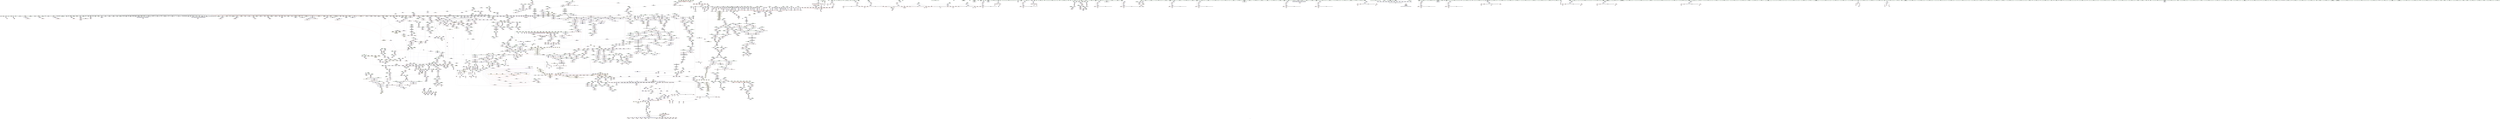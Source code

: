 digraph "SVFG" {
	label="SVFG";

	Node0x564697da2500 [shape=record,color=grey,label="{NodeID: 0\nNullPtr}"];
	Node0x564697da2500 -> Node0x564697eaaa80[style=solid];
	Node0x564697da2500 -> Node0x564697eaab80[style=solid];
	Node0x564697da2500 -> Node0x564697eaac50[style=solid];
	Node0x564697da2500 -> Node0x564697eaad20[style=solid];
	Node0x564697da2500 -> Node0x564697eaadf0[style=solid];
	Node0x564697da2500 -> Node0x564697eaaec0[style=solid];
	Node0x564697da2500 -> Node0x564697eaaf90[style=solid];
	Node0x564697da2500 -> Node0x564697eab060[style=solid];
	Node0x564697da2500 -> Node0x564697eab130[style=solid];
	Node0x564697da2500 -> Node0x564697eab200[style=solid];
	Node0x564697da2500 -> Node0x564697eab2d0[style=solid];
	Node0x564697da2500 -> Node0x564697eab3a0[style=solid];
	Node0x564697da2500 -> Node0x564697eab470[style=solid];
	Node0x564697da2500 -> Node0x564697eab540[style=solid];
	Node0x564697da2500 -> Node0x564697eab610[style=solid];
	Node0x564697da2500 -> Node0x564697eab6e0[style=solid];
	Node0x564697da2500 -> Node0x564697eab7b0[style=solid];
	Node0x564697da2500 -> Node0x564697eab880[style=solid];
	Node0x564697da2500 -> Node0x564697eab950[style=solid];
	Node0x564697da2500 -> Node0x564697eaba20[style=solid];
	Node0x564697da2500 -> Node0x564697eabaf0[style=solid];
	Node0x564697da2500 -> Node0x564697eabbc0[style=solid];
	Node0x564697da2500 -> Node0x564697eabc90[style=solid];
	Node0x564697da2500 -> Node0x564697eabd60[style=solid];
	Node0x564697da2500 -> Node0x564697eabe30[style=solid];
	Node0x564697da2500 -> Node0x564697eabf00[style=solid];
	Node0x564697da2500 -> Node0x564697eabfd0[style=solid];
	Node0x564697da2500 -> Node0x564697eac0a0[style=solid];
	Node0x564697da2500 -> Node0x564697eac170[style=solid];
	Node0x564697da2500 -> Node0x564697eac240[style=solid];
	Node0x564697da2500 -> Node0x564697eac310[style=solid];
	Node0x564697da2500 -> Node0x564697eac3e0[style=solid];
	Node0x564697da2500 -> Node0x564697eac4b0[style=solid];
	Node0x564697da2500 -> Node0x564697eac580[style=solid];
	Node0x564697da2500 -> Node0x564697eac650[style=solid];
	Node0x564697da2500 -> Node0x564697eac720[style=solid];
	Node0x564697da2500 -> Node0x564697eac7f0[style=solid];
	Node0x564697da2500 -> Node0x564697eac8c0[style=solid];
	Node0x564697da2500 -> Node0x564697eac990[style=solid];
	Node0x564697da2500 -> Node0x564697eaca60[style=solid];
	Node0x564697da2500 -> Node0x564697eacb30[style=solid];
	Node0x564697da2500 -> Node0x564697eacc00[style=solid];
	Node0x564697da2500 -> Node0x564697eaccd0[style=solid];
	Node0x564697da2500 -> Node0x564697eacda0[style=solid];
	Node0x564697da2500 -> Node0x564697eace70[style=solid];
	Node0x564697da2500 -> Node0x564697eacf40[style=solid];
	Node0x564697da2500 -> Node0x564697ead010[style=solid];
	Node0x564697da2500 -> Node0x564697ead0e0[style=solid];
	Node0x564697da2500 -> Node0x564697ead1b0[style=solid];
	Node0x564697da2500 -> Node0x564697ead280[style=solid];
	Node0x564697da2500 -> Node0x564697ead350[style=solid];
	Node0x564697da2500 -> Node0x564697ead420[style=solid];
	Node0x564697da2500 -> Node0x564697ead4f0[style=solid];
	Node0x564697da2500 -> Node0x564697ead5c0[style=solid];
	Node0x564697da2500 -> Node0x564697ead690[style=solid];
	Node0x564697da2500 -> Node0x564697ead760[style=solid];
	Node0x564697da2500 -> Node0x564697ead830[style=solid];
	Node0x564697da2500 -> Node0x564697ead900[style=solid];
	Node0x564697da2500 -> Node0x564697ead9d0[style=solid];
	Node0x564697da2500 -> Node0x564697eadaa0[style=solid];
	Node0x564697da2500 -> Node0x564697eadb70[style=solid];
	Node0x564697da2500 -> Node0x564697eadc40[style=solid];
	Node0x564697da2500 -> Node0x564697eadd10[style=solid];
	Node0x564697da2500 -> Node0x564697eadde0[style=solid];
	Node0x564697da2500 -> Node0x564697eadeb0[style=solid];
	Node0x564697da2500 -> Node0x564697eadf80[style=solid];
	Node0x564697da2500 -> Node0x564697eae050[style=solid];
	Node0x564697da2500 -> Node0x564697eae120[style=solid];
	Node0x564697da2500 -> Node0x564697eae1f0[style=solid];
	Node0x564697da2500 -> Node0x564697eae2c0[style=solid];
	Node0x564697da2500 -> Node0x564697eae390[style=solid];
	Node0x564697da2500 -> Node0x564697eae460[style=solid];
	Node0x564697da2500 -> Node0x564697eae530[style=solid];
	Node0x564697da2500 -> Node0x564697eae600[style=solid];
	Node0x564697da2500 -> Node0x564697eae6d0[style=solid];
	Node0x564697da2500 -> Node0x564697eae7a0[style=solid];
	Node0x564697da2500 -> Node0x564697eae870[style=solid];
	Node0x564697da2500 -> Node0x564697eae940[style=solid];
	Node0x564697da2500 -> Node0x564697eaea10[style=solid];
	Node0x564697da2500 -> Node0x564697eaeae0[style=solid];
	Node0x564697da2500 -> Node0x564697eaebb0[style=solid];
	Node0x564697da2500 -> Node0x564697eaec80[style=solid];
	Node0x564697da2500 -> Node0x564697eaed50[style=solid];
	Node0x564697da2500 -> Node0x564697eaee20[style=solid];
	Node0x564697da2500 -> Node0x564697eaeef0[style=solid];
	Node0x564697da2500 -> Node0x564697eaefc0[style=solid];
	Node0x564697da2500 -> Node0x564697eaf090[style=solid];
	Node0x564697da2500 -> Node0x564697ebfdc0[style=solid];
	Node0x564697da2500 -> Node0x564697f0b350[style=solid];
	Node0x564697da2500 -> Node0x564697f0b420[style=solid];
	Node0x564697da2500 -> Node0x564697f0b4f0[style=solid];
	Node0x564697da2500 -> Node0x564697f0f860[style=solid];
	Node0x564697da2500 -> Node0x564697f0f930[style=solid];
	Node0x564697da2500 -> Node0x564697f0fa00[style=solid];
	Node0x564697da2500 -> Node0x564697f13a30[style=solid];
	Node0x564697da2500 -> Node0x564697f14590[style=solid];
	Node0x564697da2500 -> Node0x564697f14c10[style=solid];
	Node0x564697da2500 -> Node0x564697f17f40[style=solid];
	Node0x564697da2500 -> Node0x5646970ceb70[style=solid];
	Node0x564697da2500 -> Node0x564697eeb8c0[style=solid];
	Node0x564697da2500 -> Node0x564697ef2be0[style=solid];
	Node0x564697da2500 -> Node0x564697f64cd0[style=solid];
	Node0x564697da2500 -> Node0x564697f66c50[style=solid];
	Node0x564697da2500 -> Node0x564697f69050[style=solid];
	Node0x564697da2500:s64 -> Node0x5646981c8cd0[style=solid,color=red];
	Node0x564697da2500:s64 -> Node0x5646981c9310[style=solid,color=red];
	Node0x564697da2500:s64 -> Node0x5646981c7d80[style=solid,color=red];
	Node0x564697da2500:s64 -> Node0x5646981d1b70[style=solid,color=red];
	Node0x564697da2500:s64 -> Node0x5646981c6c50[style=solid,color=red];
	Node0x564697eb4900 [shape=record,color=red,label="{NodeID: 1550\n2402\<--2393\nthis1\<--this.addr\n_ZNSt12_Vector_baseISt4pairIxxESaIS1_EE13_M_deallocateEPS1_m\n}"];
	Node0x564697eb4900 -> Node0x564697ecbfc0[style=solid];
	Node0x564697e925b0 [shape=record,color=green,label="{NodeID: 443\n2936\<--2937\n__first.addr\<--__first.addr_field_insensitive\n_ZSt14__copy_move_a2ILb0EPKxPxET1_T0_S4_S3_\n}"];
	Node0x564697e925b0 -> Node0x564697eb8040[style=solid];
	Node0x564697e925b0 -> Node0x564697f114d0[style=solid];
	Node0x5646981c6a30 [shape=record,color=black,label="{NodeID: 5314\n3642 = PHI(3635, )\n0th arg _ZN9__gnu_cxx13new_allocatorImE8allocateEmPKv }"];
	Node0x5646981c6a30 -> Node0x564697f167b0[style=solid];
	Node0x564697f0a240 [shape=record,color=blue,label="{NodeID: 1993\n1791\<--1816\nexn.slot\<--\n_ZNSt6vectorIxSaIxEED2Ev\n}"];
	Node0x564697f0a240 -> Node0x564697edffe0[style=dashed];
	Node0x564697ea19e0 [shape=record,color=black,label="{NodeID: 886\n3787\<--3786\n\<--_M_start\n_ZNSt13_Bvector_baseISaIbEE13_M_deallocateEv\n}"];
	Node0x564697ea19e0 -> Node0x564697ed1850[style=solid];
	Node0x564697ed8600 [shape=record,color=red,label="{NodeID: 1329\n1156\<--689\n\<--tc.addr\n_Z9try_solveRSt6vectorIxSaIxEExx\n|{<s0>78}}"];
	Node0x564697ed8600:s0 -> Node0x5646981d4450[style=solid,color=red];
	Node0x564697e8aab0 [shape=record,color=green,label="{NodeID: 222\n1565\<--1566\n_ZNSt6vectorIxSaIxEED2Ev\<--_ZNSt6vectorIxSaIxEED2Ev_field_insensitive\n}"];
	Node0x5646980b9e60 [shape=record,color=yellow,style=double,label="{NodeID: 5093\n338V_3 = CSCHI(MR_338V_2)\npts\{12490001 12490002 \}\nCS[]|{|<s1>135|<s2>135|<s3>142|<s4>142}}"];
	Node0x5646980b9e60 -> Node0x56469803ea30[style=dashed];
	Node0x5646980b9e60:s1 -> Node0x56469805fea0[style=dashed,color=red];
	Node0x5646980b9e60:s2 -> Node0x5646980600a0[style=dashed,color=red];
	Node0x5646980b9e60:s3 -> Node0x56469805fea0[style=dashed,color=red];
	Node0x5646980b9e60:s4 -> Node0x5646980600a0[style=dashed,color=red];
	Node0x564697ebfdc0 [shape=record,color=blue, style = dotted,label="{NodeID: 1772\n3888\<--3\nllvm.global_ctors_2\<--dummyVal\nGlob }"];
	Node0x564697eae870 [shape=record,color=black,label="{NodeID: 665\n3226\<--3\nlpad.val2\<--dummyVal\n_ZNSt13_Bvector_baseISaIbEEC2ERKS0_\n}"];
	Node0x564697fdcef0 [shape=record,color=black,label="{NodeID: 3322\nMR_52V_10 = PHI(MR_52V_11, MR_52V_9, )\npts\{2182 \}\n|{|<s11>55}}"];
	Node0x564697fdcef0 -> Node0x564697fdcef0[style=dashed];
	Node0x564697fdcef0 -> Node0x564697ffea10[style=dashed];
	Node0x564697fdcef0 -> Node0x564697fff910[style=dashed];
	Node0x564697fdcef0 -> Node0x564698002610[style=dashed];
	Node0x564697fdcef0 -> Node0x564698004910[style=dashed];
	Node0x564697fdcef0 -> Node0x564698006210[style=dashed];
	Node0x564697fdcef0 -> Node0x564698012010[style=dashed];
	Node0x564697fdcef0 -> Node0x564698014d10[style=dashed];
	Node0x564697fdcef0 -> Node0x564698016b10[style=dashed];
	Node0x564697fdcef0 -> Node0x56469802d810[style=dashed];
	Node0x564697fdcef0 -> Node0x564698052030[style=dashed];
	Node0x564697fdcef0:s11 -> Node0x56469804a330[style=dashed,color=red];
	Node0x564697f156a0 [shape=record,color=blue,label="{NodeID: 2215\n3522\<--3517\n__y.addr\<--__y\n_ZNSt18_Bit_iterator_baseC2EPmj\n}"];
	Node0x564697f156a0 -> Node0x564697ebb850[style=dashed];
	Node0x564697ecd270 [shape=record,color=purple,label="{NodeID: 1108\n2674\<--2668\n_M_start\<--this1\n_ZNSt12_Vector_baseIxSaIxEE12_Vector_implC2ERKS0_\n}"];
	Node0x564697ecd270 -> Node0x564697f0f860[style=solid];
	Node0x564697db1630 [shape=record,color=green,label="{NodeID: 1\n7\<--1\n__dso_handle\<--dummyObj\nGlob }"];
	Node0x564698061260 [shape=record,color=yellow,style=double,label="{NodeID: 3765\n342V_1 = ENCHI(MR_342V_0)\npts\{12650000 12650001 12650002 12650003 12650004 12650005 12650006 \}\nFun[_ZNSt6vectorIbSaIbEED2Ev]|{<s0>162}}"];
	Node0x564698061260:s0 -> Node0x56469807de50[style=dashed,color=red];
	Node0x564697eb49d0 [shape=record,color=red,label="{NodeID: 1551\n2403\<--2395\n\<--__p.addr\n_ZNSt12_Vector_baseISt4pairIxxESaIS1_EE13_M_deallocateEPS1_m\n}"];
	Node0x564697eb49d0 -> Node0x564697f66c50[style=solid];
	Node0x564697e92680 [shape=record,color=green,label="{NodeID: 444\n2938\<--2939\n__last.addr\<--__last.addr_field_insensitive\n_ZSt14__copy_move_a2ILb0EPKxPxET1_T0_S4_S3_\n}"];
	Node0x564697e92680 -> Node0x564697eb8110[style=solid];
	Node0x564697e92680 -> Node0x564697f115a0[style=solid];
	Node0x5646981c6b40 [shape=record,color=black,label="{NodeID: 5315\n3643 = PHI(3636, )\n1st arg _ZN9__gnu_cxx13new_allocatorImE8allocateEmPKv }"];
	Node0x5646981c6b40 -> Node0x564697f16880[style=solid];
	Node0x564697f0a310 [shape=record,color=blue,label="{NodeID: 1994\n1793\<--1818\nehselector.slot\<--\n_ZNSt6vectorIxSaIxEED2Ev\n}"];
	Node0x564697ea1ab0 [shape=record,color=black,label="{NodeID: 887\n3799\<--3793\nsub.ptr.lhs.cast\<--call\n_ZNSt13_Bvector_baseISaIbEE13_M_deallocateEv\n}"];
	Node0x564697ea1ab0 -> Node0x564697eed360[style=solid];
	Node0x564697ed86d0 [shape=record,color=red,label="{NodeID: 1330\n744\<--691\n\<--i\n_Z9try_solveRSt6vectorIxSaIxEExx\n}"];
	Node0x564697ed86d0 -> Node0x564697f66650[style=solid];
	Node0x564697e8abb0 [shape=record,color=green,label="{NodeID: 223\n1609\<--1610\nthis.addr\<--this.addr_field_insensitive\n_ZNSaIxEC2Ev\n}"];
	Node0x564697e8abb0 -> Node0x564697edf140[style=solid];
	Node0x564697e8abb0 -> Node0x564697f092d0[style=solid];
	Node0x5646980b9f40 [shape=record,color=yellow,style=double,label="{NodeID: 5094\n235V_9 = CSCHI(MR_235V_8)\npts\{2854 \}\nCS[]|{|<s1>114|<s2>124|<s3>125|<s4>126|<s5>127|<s6>128|<s7>129}}"];
	Node0x5646980b9f40 -> Node0x564698031910[style=dashed];
	Node0x5646980b9f40:s1 -> Node0x56469805f350[style=dashed,color=red];
	Node0x5646980b9f40:s2 -> Node0x56469805f350[style=dashed,color=red];
	Node0x5646980b9f40:s3 -> Node0x56469805f350[style=dashed,color=red];
	Node0x5646980b9f40:s4 -> Node0x56469805f350[style=dashed,color=red];
	Node0x5646980b9f40:s5 -> Node0x56469805f350[style=dashed,color=red];
	Node0x5646980b9f40:s6 -> Node0x56469805f350[style=dashed,color=red];
	Node0x5646980b9f40:s7 -> Node0x56469805f350[style=dashed,color=red];
	Node0x564697ebfec0 [shape=record,color=blue,label="{NodeID: 1773\n71\<--69\ni.addr\<--i\n_Z8compFromxx\n}"];
	Node0x564697ebfec0 -> Node0x564697ed2b00[style=dashed];
	Node0x564697eae940 [shape=record,color=black,label="{NodeID: 666\n3301\<--3\n\<--dummyVal\n_ZNSt6vectorIbSaIbEE13_M_initializeEm\n}"];
	Node0x564697eae940 -> Node0x564697f13d70[style=solid];
	Node0x564697f15770 [shape=record,color=blue,label="{NodeID: 2216\n3529\<--3530\n_M_p\<--\n_ZNSt18_Bit_iterator_baseC2EPmj\n|{<s0>275|<s1>278}}"];
	Node0x564697f15770:s0 -> Node0x5646980bb240[style=dashed,color=blue];
	Node0x564697f15770:s1 -> Node0x5646980bd930[style=dashed,color=blue];
	Node0x564697ecd340 [shape=record,color=purple,label="{NodeID: 1109\n2676\<--2668\n_M_finish\<--this1\n_ZNSt12_Vector_baseIxSaIxEE12_Vector_implC2ERKS0_\n}"];
	Node0x564697ecd340 -> Node0x564697f0f930[style=solid];
	Node0x564697e060c0 [shape=record,color=green,label="{NodeID: 2\n10\<--1\n_ZSt4cout\<--dummyObj\nGlob }"];
	Node0x564697eb4aa0 [shape=record,color=red,label="{NodeID: 1552\n2408\<--2395\n\<--__p.addr\n_ZNSt12_Vector_baseISt4pairIxxESaIS1_EE13_M_deallocateEPS1_m\n|{<s0>203}}"];
	Node0x564697eb4aa0:s0 -> Node0x5646981d53b0[style=solid,color=red];
	Node0x564697e92750 [shape=record,color=green,label="{NodeID: 445\n2940\<--2941\n__result.addr\<--__result.addr_field_insensitive\n_ZSt14__copy_move_a2ILb0EPKxPxET1_T0_S4_S3_\n}"];
	Node0x564697e92750 -> Node0x564697eb81e0[style=solid];
	Node0x564697e92750 -> Node0x564697f11670[style=solid];
	Node0x5646981c6c50 [shape=record,color=black,label="{NodeID: 5316\n3644 = PHI(3, )\n2nd arg _ZN9__gnu_cxx13new_allocatorImE8allocateEmPKv }"];
	Node0x5646981c6c50 -> Node0x564697f16950[style=solid];
	Node0x564697f0a3e0 [shape=record,color=blue,label="{NodeID: 1995\n1828\<--1827\n__t.addr\<--__t\n_ZSt7forwardIiEOT_RNSt16remove_referenceIS0_E4typeE\n}"];
	Node0x564697f0a3e0 -> Node0x564697ee0250[style=dashed];
	Node0x564697ea1b80 [shape=record,color=black,label="{NodeID: 888\n3796\<--3795\n\<--_M_start4\n_ZNSt13_Bvector_baseISaIbEE13_M_deallocateEv\n}"];
	Node0x564697ea1b80 -> Node0x564697ed1920[style=solid];
	Node0x564697ed87a0 [shape=record,color=red,label="{NodeID: 1331\n758\<--691\n\<--i\n_Z9try_solveRSt6vectorIxSaIxEExx\n}"];
	Node0x564697e8ac80 [shape=record,color=green,label="{NodeID: 224\n1615\<--1616\n_ZN9__gnu_cxx13new_allocatorIxEC2Ev\<--_ZN9__gnu_cxx13new_allocatorIxEC2Ev_field_insensitive\n}"];
	Node0x5646980ba0a0 [shape=record,color=yellow,style=double,label="{NodeID: 5095\n322V_3 = CSCHI(MR_322V_2)\npts\{12570000 \}\nCS[]|{|<s1>129|<s2>134|<s3>141}}"];
	Node0x5646980ba0a0 -> Node0x564697fe4230[style=dashed];
	Node0x5646980ba0a0:s1 -> Node0x564696e32e80[style=dashed,color=red];
	Node0x5646980ba0a0:s2 -> Node0x56469805fca0[style=dashed,color=red];
	Node0x5646980ba0a0:s3 -> Node0x56469805fca0[style=dashed,color=red];
	Node0x564697ebff90 [shape=record,color=blue,label="{NodeID: 1774\n73\<--70\nj.addr\<--j\n_Z8compFromxx\n}"];
	Node0x564697ebff90 -> Node0x564697ed2bd0[style=dashed];
	Node0x564697eaea10 [shape=record,color=black,label="{NodeID: 667\n3304\<--3\n\<--dummyVal\n_ZNSt6vectorIbSaIbEE13_M_initializeEm\n}"];
	Node0x564697eaea10 -> Node0x564697f13e40[style=solid];
	Node0x564697f15840 [shape=record,color=blue,label="{NodeID: 2217\n3532\<--3533\n_M_offset\<--\n_ZNSt18_Bit_iterator_baseC2EPmj\n|{<s0>275|<s1>278}}"];
	Node0x564697f15840:s0 -> Node0x5646980bb240[style=dashed,color=blue];
	Node0x564697f15840:s1 -> Node0x5646980bd930[style=dashed,color=blue];
	Node0x564697ecd410 [shape=record,color=purple,label="{NodeID: 1110\n2678\<--2668\n_M_end_of_storage\<--this1\n_ZNSt12_Vector_baseIxSaIxEE12_Vector_implC2ERKS0_\n}"];
	Node0x564697ecd410 -> Node0x564697f0fa00[style=solid];
	Node0x564697e82720 [shape=record,color=green,label="{NodeID: 3\n11\<--1\n.str\<--dummyObj\nGlob }"];
	Node0x564697eb4b70 [shape=record,color=red,label="{NodeID: 1553\n2409\<--2397\n\<--__n.addr\n_ZNSt12_Vector_baseISt4pairIxxESaIS1_EE13_M_deallocateEPS1_m\n|{<s0>203}}"];
	Node0x564697eb4b70:s0 -> Node0x5646981d54c0[style=solid,color=red];
	Node0x564697e92820 [shape=record,color=green,label="{NodeID: 446\n2947\<--2948\n_ZSt12__niter_baseIPKxET_S2_\<--_ZSt12__niter_baseIPKxET_S2__field_insensitive\n}"];
	Node0x5646981c6d60 [shape=record,color=black,label="{NodeID: 5317\n2364 = PHI(2320, )\n0th arg _ZSt7forwardIRKSt4pairIxxEEOT_RNSt16remove_referenceIS4_E4typeE }"];
	Node0x5646981c6d60 -> Node0x564697f0d8b0[style=solid];
	Node0x564697f0a4b0 [shape=record,color=blue,label="{NodeID: 1996\n1835\<--1834\nthis.addr\<--this\n_ZN9__gnu_cxx13new_allocatorISt4pairIxxEEC2Ev\n}"];
	Node0x564697f0a4b0 -> Node0x564697ee0320[style=dashed];
	Node0x564697ea1c50 [shape=record,color=black,label="{NodeID: 889\n3800\<--3798\nsub.ptr.rhs.cast\<--\n_ZNSt13_Bvector_baseISaIbEE13_M_deallocateEv\n}"];
	Node0x564697ea1c50 -> Node0x564697eed360[style=solid];
	Node0x564697ed8870 [shape=record,color=red,label="{NodeID: 1332\n778\<--691\n\<--i\n_Z9try_solveRSt6vectorIxSaIxEExx\n}"];
	Node0x564697ed8870 -> Node0x564697eef2e0[style=solid];
	Node0x564697e8ad80 [shape=record,color=green,label="{NodeID: 225\n1623\<--1624\n__l\<--__l_field_insensitive\n_ZNSt6vectorIxSaIxEEC2ESt16initializer_listIxERKS0_\n|{|<s1>150|<s2>151}}"];
	Node0x564697e8ad80 -> Node0x564697eb1ec0[style=solid];
	Node0x564697e8ad80:s1 -> Node0x5646981b4130[style=solid,color=red];
	Node0x564697e8ad80:s2 -> Node0x5646981b4f10[style=solid,color=red];
	Node0x5646980ba180 [shape=record,color=yellow,style=double,label="{NodeID: 5096\n340V_3 = CSCHI(MR_340V_2)\npts\{12570001 12570002 \}\nCS[]|{|<s1>134|<s2>134|<s3>141|<s4>141}}"];
	Node0x5646980ba180 -> Node0x56469803ef30[style=dashed];
	Node0x5646980ba180:s1 -> Node0x56469805fea0[style=dashed,color=red];
	Node0x5646980ba180:s2 -> Node0x5646980600a0[style=dashed,color=red];
	Node0x5646980ba180:s3 -> Node0x56469805fea0[style=dashed,color=red];
	Node0x5646980ba180:s4 -> Node0x5646980600a0[style=dashed,color=red];
	Node0x564697ec0060 [shape=record,color=blue,label="{NodeID: 1775\n75\<--136\nres\<--\n_Z8compFromxx\n}"];
	Node0x564697ec0060 -> Node0x564698047630[style=dashed];
	Node0x564697eaeae0 [shape=record,color=black,label="{NodeID: 668\n3378\<--3\n\<--dummyVal\n_ZNSt13_Bvector_baseISaIbEED2Ev\n}"];
	Node0x564697f15910 [shape=record,color=blue,label="{NodeID: 2218\n3538\<--3537\nthis.addr\<--this\n_ZN9__gnu_cxx13new_allocatorImED2Ev\n}"];
	Node0x564697f15910 -> Node0x564697ebb920[style=dashed];
	Node0x564697ecd4e0 [shape=record,color=purple,label="{NodeID: 1111\n2744\<--2740\n_M_impl\<--this1\n_ZNSt12_Vector_baseIxSaIxEE11_M_allocateEm\n}"];
	Node0x564697ecd4e0 -> Node0x564697e9da80[style=solid];
	Node0x564697e827b0 [shape=record,color=green,label="{NodeID: 4\n13\<--1\n.str.1\<--dummyObj\nGlob }"];
	Node0x564697eb4c40 [shape=record,color=red,label="{NodeID: 1554\n2420\<--2417\nthis1\<--this.addr\n_ZNSt12_Vector_baseISt4pairIxxESaIS1_EE12_Vector_implD2Ev\n}"];
	Node0x564697eb4c40 -> Node0x564697e9cb10[style=solid];
	Node0x564697e92920 [shape=record,color=green,label="{NodeID: 447\n2953\<--2954\n_ZSt12__niter_baseIPxET_S1_\<--_ZSt12__niter_baseIPxET_S1__field_insensitive\n}"];
	Node0x5646981c6e70 [shape=record,color=black,label="{NodeID: 5318\n443 = PHI(201, )\n0th arg _ZNSt6vectorISt4pairIxxESaIS1_EE3endEv }"];
	Node0x5646981c6e70 -> Node0x564697ec24f0[style=solid];
	Node0x56469807d9c0 [shape=record,color=yellow,style=double,label="{NodeID: 4211\n362V_1 = ENCHI(MR_362V_0)\npts\{16240000 \}\nFun[_ZNKSt16initializer_listIxE3endEv]|{<s0>213}}"];
	Node0x56469807d9c0:s0 -> Node0x56469807cc00[style=dashed,color=red];
	Node0x564697f0a580 [shape=record,color=blue,label="{NodeID: 1997\n1842\<--1841\nthis.addr\<--this\n_ZN9__gnu_cxx13new_allocatorISt4pairIxxEED2Ev\n}"];
	Node0x564697f0a580 -> Node0x564697ee03f0[style=dashed];
	Node0x564697ea1d20 [shape=record,color=black,label="{NodeID: 890\n3805\<--3804\n\<--_M_impl6\n_ZNSt13_Bvector_baseISaIbEE13_M_deallocateEv\n|{<s0>288}}"];
	Node0x564697ea1d20:s0 -> Node0x5646981b4610[style=solid,color=red];
	Node0x564697ed8940 [shape=record,color=red,label="{NodeID: 1333\n749\<--693\n\<--j\n_Z9try_solveRSt6vectorIxSaIxEExx\n}"];
	Node0x564697ed8940 -> Node0x564697f667d0[style=solid];
	Node0x564697e8ae50 [shape=record,color=green,label="{NodeID: 226\n1625\<--1626\nthis.addr\<--this.addr_field_insensitive\n_ZNSt6vectorIxSaIxEEC2ESt16initializer_listIxERKS0_\n}"];
	Node0x564697e8ae50 -> Node0x564697edf210[style=solid];
	Node0x564697e8ae50 -> Node0x564697f09540[style=solid];
	Node0x564697ec0130 [shape=record,color=blue,label="{NodeID: 1776\n83\<--139\nref.tmp1\<--\n_Z8compFromxx\n|{<s0>3}}"];
	Node0x564697ec0130:s0 -> Node0x56469806ffb0[style=dashed,color=red];
	Node0x564697eaebb0 [shape=record,color=black,label="{NodeID: 669\n3379\<--3\n\<--dummyVal\n_ZNSt13_Bvector_baseISaIbEED2Ev\n}"];
	Node0x564697eaebb0 -> Node0x564697f14730[style=solid];
	Node0x564697f159e0 [shape=record,color=blue,label="{NodeID: 2219\n3546\<--3544\nthis.addr\<--this\n_ZNSt13_Bvector_baseISaIbEE11_M_allocateEm\n}"];
	Node0x564697f159e0 -> Node0x564697ebb9f0[style=dashed];
	Node0x564697ecd5b0 [shape=record,color=purple,label="{NodeID: 1112\n2784\<--2783\n_M_impl\<--this1\n_ZNSt12_Vector_baseIxSaIxEE19_M_get_Tp_allocatorEv\n}"];
	Node0x564697ecd5b0 -> Node0x564697e9dcf0[style=solid];
	Node0x564697e82e70 [shape=record,color=green,label="{NodeID: 5\n15\<--1\n.str.2\<--dummyObj\nGlob }"];
	Node0x564697eb4d10 [shape=record,color=red,label="{NodeID: 1555\n2437\<--2428\n\<--__a.addr\n_ZNSt16allocator_traitsISaISt4pairIxxEEE10deallocateERS2_PS1_m\n}"];
	Node0x564697eb4d10 -> Node0x564697e9cbe0[style=solid];
	Node0x564697e92a20 [shape=record,color=green,label="{NodeID: 448\n2956\<--2957\n_ZSt13__copy_move_aILb0EPKxPxET1_T0_S4_S3_\<--_ZSt13__copy_move_aILb0EPKxPxET1_T0_S4_S3__field_insensitive\n}"];
	Node0x5646981c6f80 [shape=record,color=black,label="{NodeID: 5319\n3314 = PHI(1736, )\n0th arg _ZSt4fillIPmiEvT_S1_RKT0_ }"];
	Node0x5646981c6f80 -> Node0x564697f14180[style=solid];
	Node0x56469807daa0 [shape=record,color=yellow,style=double,label="{NodeID: 4212\n367V_1 = ENCHI(MR_367V_0)\npts\{16240001 \}\nFun[_ZNKSt16initializer_listIxE3endEv]|{<s0>214}}"];
	Node0x56469807daa0:s0 -> Node0x56469806a9f0[style=dashed,color=red];
	Node0x564697f0a650 [shape=record,color=blue,label="{NodeID: 1998\n1850\<--1848\nthis.addr\<--this\n_ZNSt12_Vector_baseISt4pairIxxESaIS1_EEC2ERKS2_\n}"];
	Node0x564697f0a650 -> Node0x564697ee04c0[style=dashed];
	Node0x564697ea1df0 [shape=record,color=black,label="{NodeID: 891\n3819\<--3818\n\<--_M_finish\n_ZNSt13_Bvector_baseISaIbEE13_M_deallocateEv\n}"];
	Node0x564697ea1df0 -> Node0x564697ed19f0[style=solid];
	Node0x564697ea1df0 -> Node0x564697ed1ac0[style=solid];
	Node0x564697ea1df0 -> Node0x564697ed1b90[style=solid];
	Node0x564697ed8a10 [shape=record,color=red,label="{NodeID: 1334\n753\<--693\n\<--j\n_Z9try_solveRSt6vectorIxSaIxEExx\n|{<s0>49}}"];
	Node0x564697ed8a10:s0 -> Node0x5646981c6320[style=solid,color=red];
	Node0x564697e8af20 [shape=record,color=green,label="{NodeID: 227\n1627\<--1628\n__a.addr\<--__a.addr_field_insensitive\n_ZNSt6vectorIxSaIxEEC2ESt16initializer_listIxERKS0_\n}"];
	Node0x564697e8af20 -> Node0x564697edf2e0[style=solid];
	Node0x564697e8af20 -> Node0x564697f09610[style=solid];
	Node0x5646980ba3c0 [shape=record,color=yellow,style=double,label="{NodeID: 5098\n342V_3 = CSCHI(MR_342V_2)\npts\{12650000 12650001 12650002 12650003 12650004 12650005 12650006 \}\nCS[]|{<s0>123|<s1>133}}"];
	Node0x5646980ba3c0:s0 -> Node0x564698061260[style=dashed,color=red];
	Node0x5646980ba3c0:s1 -> Node0x564698061260[style=dashed,color=red];
	Node0x56469806ea70 [shape=record,color=yellow,style=double,label="{NodeID: 3991\n235V_1 = ENCHI(MR_235V_0)\npts\{2854 \}\nFun[_ZSt22__uninitialized_copy_aIPKxPxxET0_T_S4_S3_RSaIT1_E]|{<s0>224}}"];
	Node0x56469806ea70:s0 -> Node0x56469806b3f0[style=dashed,color=red];
	Node0x564697ec0200 [shape=record,color=blue,label="{NodeID: 1777\n85\<--141\nref.tmp2\<--\n_Z8compFromxx\n|{<s0>3}}"];
	Node0x564697ec0200:s0 -> Node0x56469806ffb0[style=dashed,color=red];
	Node0x564697eaec80 [shape=record,color=black,label="{NodeID: 670\n3381\<--3\n\<--dummyVal\n_ZNSt13_Bvector_baseISaIbEED2Ev\n}"];
	Node0x564697eaec80 -> Node0x564697f14800[style=solid];
	Node0x564697f15ab0 [shape=record,color=blue,label="{NodeID: 2220\n3548\<--3545\n__n.addr\<--__n\n_ZNSt13_Bvector_baseISaIbEE11_M_allocateEm\n}"];
	Node0x564697f15ab0 -> Node0x564697ebbac0[style=dashed];
	Node0x564697ecd680 [shape=record,color=purple,label="{NodeID: 1113\n3922\<--3029\noffset_0\<--\n}"];
	Node0x564697ecd680 -> Node0x564697f12030[style=solid];
	Node0x564697e82f00 [shape=record,color=green,label="{NodeID: 6\n17\<--1\n.str.3\<--dummyObj\nGlob }"];
	Node0x564697eb4de0 [shape=record,color=red,label="{NodeID: 1556\n2439\<--2430\n\<--__p.addr\n_ZNSt16allocator_traitsISaISt4pairIxxEEE10deallocateERS2_PS1_m\n|{<s0>205}}"];
	Node0x564697eb4de0:s0 -> Node0x5646981d31b0[style=solid,color=red];
	Node0x564697e92b20 [shape=record,color=green,label="{NodeID: 449\n2961\<--2962\n__it.addr\<--__it.addr_field_insensitive\n_ZSt12__miter_baseIPKxET_S2_\n}"];
	Node0x564697e92b20 -> Node0x564697eb82b0[style=solid];
	Node0x564697e92b20 -> Node0x564697f11740[style=solid];
	Node0x5646981c7090 [shape=record,color=black,label="{NodeID: 5320\n3315 = PHI(1739, )\n1st arg _ZSt4fillIPmiEvT_S1_RKT0_ }"];
	Node0x5646981c7090 -> Node0x564697f14250[style=solid];
	Node0x564697f0a720 [shape=record,color=blue,label="{NodeID: 1999\n1852\<--1849\n__a.addr\<--__a\n_ZNSt12_Vector_baseISt4pairIxxESaIS1_EEC2ERKS2_\n}"];
	Node0x564697f0a720 -> Node0x564697ee0590[style=dashed];
	Node0x564697ea1ec0 [shape=record,color=black,label="{NodeID: 892\n3825\<--3818\n\<--_M_finish\n_ZNSt13_Bvector_baseISaIbEE13_M_deallocateEv\n}"];
	Node0x564697ea1ec0 -> Node0x564697ed2140[style=solid];
	Node0x564697ea1ec0 -> Node0x564697ed2210[style=solid];
	Node0x564697ea1ec0 -> Node0x564697ed22e0[style=solid];
	Node0x564697ed8ae0 [shape=record,color=red,label="{NodeID: 1335\n760\<--693\n\<--j\n_Z9try_solveRSt6vectorIxSaIxEExx\n}"];
	Node0x564697e8aff0 [shape=record,color=green,label="{NodeID: 228\n1629\<--1630\nagg.tmp\<--agg.tmp_field_insensitive\n_ZNSt6vectorIxSaIxEEC2ESt16initializer_listIxERKS0_\n}"];
	Node0x56469806eb50 [shape=record,color=yellow,style=double,label="{NodeID: 3992\n353V_1 = ENCHI(MR_353V_0)\npts\{1209 1221 1229 1237 1245 1253 1261 \}\nFun[_ZSt22__uninitialized_copy_aIPKxPxxET0_T_S4_S3_RSaIT1_E]|{<s0>224}}"];
	Node0x56469806eb50:s0 -> Node0x56469806b880[style=dashed,color=red];
	Node0x564697ec02d0 [shape=record,color=blue,label="{NodeID: 1778\n87\<--139\nref.tmp3\<--\n_Z8compFromxx\n|{<s0>4}}"];
	Node0x564697ec02d0:s0 -> Node0x56469806ffb0[style=dashed,color=red];
	Node0x564697eaed50 [shape=record,color=black,label="{NodeID: 671\n3437\<--3\n\<--dummyVal\n_ZNSt13_Bvector_baseISaIbEE13_Bvector_implC2EOSaImE\n}"];
	Node0x564697f15b80 [shape=record,color=blue,label="{NodeID: 2221\n3563\<--3562\n__n.addr\<--__n\n_ZNSt13_Bvector_baseISaIbEE8_S_nwordEm\n}"];
	Node0x564697f15b80 -> Node0x564697ebbb90[style=dashed];
	Node0x564697ecd750 [shape=record,color=purple,label="{NodeID: 1114\n3923\<--3031\noffset_0\<--\n}"];
	Node0x564697ecd750 -> Node0x564697ebe9e0[style=solid];
	Node0x564697e82f90 [shape=record,color=green,label="{NodeID: 7\n19\<--1\n.str.4\<--dummyObj\nGlob }"];
	Node0x564698061830 [shape=record,color=yellow,style=double,label="{NodeID: 3771\n110V_1 = ENCHI(MR_110V_0)\npts\{4450000 \}\nFun[_ZNSt6vectorISt4pairIxxESaIS1_EE3endEv]|{<s0>32}}"];
	Node0x564698061830:s0 -> Node0x564697f0e820[style=dashed,color=red];
	Node0x564697eb4eb0 [shape=record,color=red,label="{NodeID: 1557\n2440\<--2432\n\<--__n.addr\n_ZNSt16allocator_traitsISaISt4pairIxxEEE10deallocateERS2_PS1_m\n|{<s0>205}}"];
	Node0x564697eb4eb0:s0 -> Node0x5646981d32c0[style=solid,color=red];
	Node0x564697e92bf0 [shape=record,color=green,label="{NodeID: 450\n2970\<--2971\n__first.addr\<--__first.addr_field_insensitive\n_ZSt13__copy_move_aILb0EPKxPxET1_T0_S4_S3_\n}"];
	Node0x564697e92bf0 -> Node0x564697eb8380[style=solid];
	Node0x564697e92bf0 -> Node0x564697f11810[style=solid];
	Node0x5646981c71a0 [shape=record,color=black,label="{NodeID: 5321\n3316 = PHI(1715, )\n2nd arg _ZSt4fillIPmiEvT_S1_RKT0_ }"];
	Node0x5646981c71a0 -> Node0x564697f14320[style=solid];
	Node0x56469807dc90 [shape=record,color=yellow,style=double,label="{NodeID: 4214\n703V_1 = ENCHI(MR_703V_0)\npts\{3365 \}\nFun[_ZNSt13_Bvector_baseISaIbEED2Ev]}"];
	Node0x56469807dc90 -> Node0x564697f14730[style=dashed];
	Node0x564697f0a7f0 [shape=record,color=blue,label="{NodeID: 2000\n1869\<--1864\nthis.addr\<--this\n_ZNSt6vectorISt4pairIxxESaIS1_EE19_M_range_initializeIPKS1_EEvT_S7_St20forward_iterator_tag\n}"];
	Node0x564697f0a7f0 -> Node0x564697ee0660[style=dashed];
	Node0x564697ea1f90 [shape=record,color=black,label="{NodeID: 893\n3824\<--3823\n\<--_M_start10\n_ZNSt13_Bvector_baseISaIbEE13_M_deallocateEv\n}"];
	Node0x564697ea1f90 -> Node0x564697ed1ed0[style=solid];
	Node0x564697ea1f90 -> Node0x564697ed1fa0[style=solid];
	Node0x564697ea1f90 -> Node0x564697ed2070[style=solid];
	Node0x564697ed8bb0 [shape=record,color=red,label="{NodeID: 1336\n773\<--693\n\<--j\n_Z9try_solveRSt6vectorIxSaIxEExx\n}"];
	Node0x564697ed8bb0 -> Node0x564697eef160[style=solid];
	Node0x564697e932e0 [shape=record,color=green,label="{NodeID: 229\n1631\<--1632\nref.tmp\<--ref.tmp_field_insensitive\n_ZNSt6vectorIxSaIxEEC2ESt16initializer_listIxERKS0_\n}"];
	Node0x564697e932e0 -> Node0x564697eb1f90[style=solid];
	Node0x564697ec03a0 [shape=record,color=blue,label="{NodeID: 1779\n89\<--139\nref.tmp4\<--\n_Z8compFromxx\n|{<s0>4}}"];
	Node0x564697ec03a0:s0 -> Node0x56469806ffb0[style=dashed,color=red];
	Node0x564697eaee20 [shape=record,color=black,label="{NodeID: 672\n3438\<--3\n\<--dummyVal\n_ZNSt13_Bvector_baseISaIbEE13_Bvector_implC2EOSaImE\n}"];
	Node0x564697eaee20 -> Node0x564697f14ce0[style=solid];
	Node0x564697f15c50 [shape=record,color=blue,label="{NodeID: 2222\n3574\<--3573\n__r.addr\<--__r\n_ZSt11__addressofImEPT_RS0_\n}"];
	Node0x564697f15c50 -> Node0x564697ebbc60[style=dashed];
	Node0x564697ecd820 [shape=record,color=purple,label="{NodeID: 1115\n3053\<--3052\n_M_len\<--this1\n_ZNKSt16initializer_listIxE4sizeEv\n}"];
	Node0x564697ecd820 -> Node0x564697eb8ee0[style=solid];
	Node0x564697e83020 [shape=record,color=green,label="{NodeID: 8\n21\<--1\n_ZSt3cin\<--dummyObj\nGlob }"];
	Node0x564698061910 [shape=record,color=yellow,style=double,label="{NodeID: 3772\n70V_1 = ENCHI(MR_70V_0)\npts\{780000 780001 \}\nFun[_ZNSt6vectorISt4pairIxxESaIS1_EE3endEv]|{<s0>32}}"];
	Node0x564698061910:s0 -> Node0x56469807ec60[style=dashed,color=red];
	Node0x564697eb4f80 [shape=record,color=red,label="{NodeID: 1558\n2458\<--2449\nthis1\<--this.addr\n_ZN9__gnu_cxx13new_allocatorISt4pairIxxEE10deallocateEPS2_m\n}"];
	Node0x564697e92cc0 [shape=record,color=green,label="{NodeID: 451\n2972\<--2973\n__last.addr\<--__last.addr_field_insensitive\n_ZSt13__copy_move_aILb0EPKxPxET1_T0_S4_S3_\n}"];
	Node0x564697e92cc0 -> Node0x564697eb8450[style=solid];
	Node0x564697e92cc0 -> Node0x564697f118e0[style=solid];
	Node0x5646981c72b0 [shape=record,color=black,label="{NodeID: 5322\n3165 = PHI(3158, )\n0th arg _ZNSt12_Destroy_auxILb1EE9__destroyIPxEEvT_S3_ }"];
	Node0x5646981c72b0 -> Node0x564697f12e00[style=solid];
	Node0x56469807dd70 [shape=record,color=yellow,style=double,label="{NodeID: 4215\n705V_1 = ENCHI(MR_705V_0)\npts\{3367 \}\nFun[_ZNSt13_Bvector_baseISaIbEED2Ev]}"];
	Node0x56469807dd70 -> Node0x564697f14800[style=dashed];
	Node0x564697f0a8c0 [shape=record,color=blue,label="{NodeID: 2001\n1871\<--1865\n__first.addr\<--__first\n_ZNSt6vectorISt4pairIxxESaIS1_EE19_M_range_initializeIPKS1_EEvT_S7_St20forward_iterator_tag\n}"];
	Node0x564697f0a8c0 -> Node0x564697ee0730[style=dashed];
	Node0x564697f0a8c0 -> Node0x564697ee0800[style=dashed];
	Node0x564697ea2060 [shape=record,color=black,label="{NodeID: 894\n3838\<--3837\n\<--this1\n_ZNSt13_Bvector_baseISaIbEE13_Bvector_implD2Ev\n|{<s0>292}}"];
	Node0x564697ea2060:s0 -> Node0x5646981d23d0[style=solid,color=red];
	Node0x564697ed8c80 [shape=record,color=red,label="{NodeID: 1337\n784\<--695\n\<--i10\n_Z9try_solveRSt6vectorIxSaIxEExx\n}"];
	Node0x564697ed8c80 -> Node0x564697f66ad0[style=solid];
	Node0x564697e933b0 [shape=record,color=green,label="{NodeID: 230\n1633\<--1634\nexn.slot\<--exn.slot_field_insensitive\n_ZNSt6vectorIxSaIxEEC2ESt16initializer_listIxERKS0_\n}"];
	Node0x564697e933b0 -> Node0x564697edf3b0[style=solid];
	Node0x564697e933b0 -> Node0x564697f096e0[style=solid];
	Node0x5646980ba760 [shape=record,color=yellow,style=double,label="{NodeID: 5101\n235V_2 = CSCHI(MR_235V_1)\npts\{2854 \}\nCS[]|{<s0>83|<s1>87|<s2>91|<s3>95|<s4>99|<s5>103|<s6>107}}"];
	Node0x5646980ba760:s0 -> Node0x5646980b8c80[style=dashed,color=blue];
	Node0x5646980ba760:s1 -> Node0x5646980b8fa0[style=dashed,color=blue];
	Node0x5646980ba760:s2 -> Node0x5646980b92c0[style=dashed,color=blue];
	Node0x5646980ba760:s3 -> Node0x5646980b95e0[style=dashed,color=blue];
	Node0x5646980ba760:s4 -> Node0x5646980b9900[style=dashed,color=blue];
	Node0x5646980ba760:s5 -> Node0x5646980b9c20[style=dashed,color=blue];
	Node0x5646980ba760:s6 -> Node0x5646980b9f40[style=dashed,color=blue];
	Node0x564697ec0470 [shape=record,color=blue,label="{NodeID: 1780\n91\<--139\nref.tmp6\<--\n_Z8compFromxx\n|{<s0>5}}"];
	Node0x564697ec0470:s0 -> Node0x56469806ffb0[style=dashed,color=red];
	Node0x564697eaeef0 [shape=record,color=black,label="{NodeID: 673\n3440\<--3\n\<--dummyVal\n_ZNSt13_Bvector_baseISaIbEE13_Bvector_implC2EOSaImE\n}"];
	Node0x564697eaeef0 -> Node0x564697f14db0[style=solid];
	Node0x564697f15d20 [shape=record,color=blue,label="{NodeID: 2223\n3583\<--3580\nthis.addr\<--this\n_ZNSt13_Bit_iteratorC2EPmj\n}"];
	Node0x564697f15d20 -> Node0x564697ebbd30[style=dashed];
	Node0x564697ecd8f0 [shape=record,color=purple,label="{NodeID: 1116\n3073\<--3069\n_M_impl\<--this1\n_ZNSt12_Vector_baseIxSaIxEE13_M_deallocateEPxm\n}"];
	Node0x564697ecd8f0 -> Node0x564697e9f140[style=solid];
	Node0x564697e830b0 [shape=record,color=green,label="{NodeID: 9\n22\<--1\nconstinit\<--dummyObj\nGlob }"];
	Node0x5646980619f0 [shape=record,color=yellow,style=double,label="{NodeID: 3773\n487V_1 = ENCHI(MR_487V_0)\npts\{1716 \}\nFun[_ZSt4fillIPmiEvT_S1_RKT0_]|{<s0>261}}"];
	Node0x5646980619f0:s0 -> Node0x56469806aad0[style=dashed,color=red];
	Node0x564697eb5050 [shape=record,color=red,label="{NodeID: 1559\n2459\<--2451\n\<--__p.addr\n_ZN9__gnu_cxx13new_allocatorISt4pairIxxEE10deallocateEPS2_m\n}"];
	Node0x564697eb5050 -> Node0x564697e9ccb0[style=solid];
	Node0x564697e92d90 [shape=record,color=green,label="{NodeID: 452\n2974\<--2975\n__result.addr\<--__result.addr_field_insensitive\n_ZSt13__copy_move_aILb0EPKxPxET1_T0_S4_S3_\n}"];
	Node0x564697e92d90 -> Node0x564697eb8520[style=solid];
	Node0x564697e92d90 -> Node0x564697f119b0[style=solid];
	Node0x5646981c73c0 [shape=record,color=black,label="{NodeID: 5323\n3166 = PHI(3159, )\n1st arg _ZNSt12_Destroy_auxILb1EE9__destroyIPxEEvT_S3_ }"];
	Node0x5646981c73c0 -> Node0x564697f12ed0[style=solid];
	Node0x56469807de50 [shape=record,color=yellow,style=double,label="{NodeID: 4216\n342V_1 = ENCHI(MR_342V_0)\npts\{12650000 12650001 12650002 12650003 12650004 12650005 12650006 \}\nFun[_ZNSt13_Bvector_baseISaIbEED2Ev]|{<s0>263|<s1>263|<s2>263|<s3>263|<s4>263|<s5>263|<s6>263|<s7>263|<s8>263|<s9>263|<s10>263|<s11>263|<s12>263|<s13>263|<s14>263}}"];
	Node0x56469807de50:s0 -> Node0x564697ebd9a0[style=dashed,color=red];
	Node0x56469807de50:s1 -> Node0x564697ebda70[style=dashed,color=red];
	Node0x56469807de50:s2 -> Node0x564697f17a60[style=dashed,color=red];
	Node0x56469807de50:s3 -> Node0x564697f17b30[style=dashed,color=red];
	Node0x56469807de50:s4 -> Node0x564697f17c00[style=dashed,color=red];
	Node0x56469807de50:s5 -> Node0x564697f17cd0[style=dashed,color=red];
	Node0x56469807de50:s6 -> Node0x564697f17da0[style=dashed,color=red];
	Node0x56469807de50:s7 -> Node0x564697f17e70[style=dashed,color=red];
	Node0x56469807de50:s8 -> Node0x56469805a230[style=dashed,color=red];
	Node0x56469807de50:s9 -> Node0x56469805a730[style=dashed,color=red];
	Node0x56469807de50:s10 -> Node0x56469805ac30[style=dashed,color=red];
	Node0x56469807de50:s11 -> Node0x56469805b130[style=dashed,color=red];
	Node0x56469807de50:s12 -> Node0x56469805b630[style=dashed,color=red];
	Node0x56469807de50:s13 -> Node0x56469805bb30[style=dashed,color=red];
	Node0x56469807de50:s14 -> Node0x564698075da0[style=dashed,color=red];
	Node0x564697f0a990 [shape=record,color=blue,label="{NodeID: 2002\n1873\<--1866\n__last.addr\<--__last\n_ZNSt6vectorISt4pairIxxESaIS1_EE19_M_range_initializeIPKS1_EEvT_S7_St20forward_iterator_tag\n}"];
	Node0x564697f0a990 -> Node0x564697ee08d0[style=dashed];
	Node0x564697f0a990 -> Node0x564697ee09a0[style=dashed];
	Node0x564697ea2130 [shape=record,color=black,label="{NodeID: 895\n3857\<--3856\n\<--\n_ZNSt16allocator_traitsISaImEE10deallocateERS0_Pmm\n|{<s0>293}}"];
	Node0x564697ea2130:s0 -> Node0x5646981c8e10[style=solid,color=red];
	Node0x564697ed8d50 [shape=record,color=red,label="{NodeID: 1338\n792\<--695\n\<--i10\n_Z9try_solveRSt6vectorIxSaIxEExx\n}"];
	Node0x564697e93480 [shape=record,color=green,label="{NodeID: 231\n1635\<--1636\nehselector.slot\<--ehselector.slot_field_insensitive\n_ZNSt6vectorIxSaIxEEC2ESt16initializer_listIxERKS0_\n}"];
	Node0x564697e93480 -> Node0x564697edf480[style=solid];
	Node0x564697e93480 -> Node0x564697f097b0[style=solid];
	Node0x5646980ba8c0 [shape=record,color=yellow,style=double,label="{NodeID: 5102\n356V_3 = CSCHI(MR_356V_2)\npts\{12050001 12170001 12250001 12330001 12410001 12490001 12570001 \}\nCS[]|{<s0>83|<s1>87|<s2>91|<s3>95|<s4>99|<s5>103|<s6>107}}"];
	Node0x5646980ba8c0:s0 -> Node0x5646980b8ec0[style=dashed,color=blue];
	Node0x5646980ba8c0:s1 -> Node0x5646980b91e0[style=dashed,color=blue];
	Node0x5646980ba8c0:s2 -> Node0x5646980b9500[style=dashed,color=blue];
	Node0x5646980ba8c0:s3 -> Node0x5646980b9820[style=dashed,color=blue];
	Node0x5646980ba8c0:s4 -> Node0x5646980b9b40[style=dashed,color=blue];
	Node0x5646980ba8c0:s5 -> Node0x5646980b9e60[style=dashed,color=blue];
	Node0x5646980ba8c0:s6 -> Node0x5646980ba180[style=dashed,color=blue];
	Node0x564697ec0540 [shape=record,color=blue,label="{NodeID: 1781\n93\<--152\nref.tmp7\<--\n_Z8compFromxx\n|{<s0>5}}"];
	Node0x564697ec0540:s0 -> Node0x56469806ffb0[style=dashed,color=red];
	Node0x564697eaefc0 [shape=record,color=black,label="{NodeID: 674\n3447\<--3\nlpad.val\<--dummyVal\n_ZNSt13_Bvector_baseISaIbEE13_Bvector_implC2EOSaImE\n}"];
	Node0x564697f15df0 [shape=record,color=blue,label="{NodeID: 2224\n3585\<--3581\n__x.addr\<--__x\n_ZNSt13_Bit_iteratorC2EPmj\n}"];
	Node0x564697f15df0 -> Node0x564697ebbe00[style=dashed];
	Node0x564697ecd9c0 [shape=record,color=purple,label="{NodeID: 1117\n3204\<--3203\n_M_impl\<--this1\n_ZNSt13_Bvector_baseISaIbEEC2ERKS0_\n|{<s0>247}}"];
	Node0x564697ecd9c0:s0 -> Node0x5646981cd5e0[style=solid,color=red];
	Node0x564697e83140 [shape=record,color=green,label="{NodeID: 10\n24\<--1\nconstinit.5\<--dummyObj\nGlob }"];
	Node0x564697eb5120 [shape=record,color=red,label="{NodeID: 1560\n2480\<--2471\n\<--__first.addr\n_ZSt8_DestroyIPSt4pairIxxES1_EvT_S3_RSaIT0_E\n|{<s0>207}}"];
	Node0x564697eb5120:s0 -> Node0x5646981cf460[style=solid,color=red];
	Node0x564697e92e60 [shape=record,color=green,label="{NodeID: 453\n2976\<--2977\n__simple\<--__simple_field_insensitive\n_ZSt13__copy_move_aILb0EPKxPxET1_T0_S4_S3_\n}"];
	Node0x564697e92e60 -> Node0x564697f11a80[style=solid];
	Node0x5646981c74d0 [shape=record,color=black,label="{NodeID: 5324\n2806 = PHI(2712, )\n0th arg _ZSt19__iterator_categoryIPKxENSt15iterator_traitsIT_E17iterator_categoryERKS3_ }"];
	Node0x5646981c74d0 -> Node0x564697f10700[style=solid];
	Node0x564697f0aa60 [shape=record,color=blue,label="{NodeID: 2003\n1875\<--1883\n__n\<--call\n_ZNSt6vectorISt4pairIxxESaIS1_EE19_M_range_initializeIPKS1_EEvT_S7_St20forward_iterator_tag\n}"];
	Node0x564697f0aa60 -> Node0x564697ee0a70[style=dashed];
	Node0x564697f0aa60 -> Node0x564697ee0b40[style=dashed];
	Node0x564697ea2200 [shape=record,color=black,label="{NodeID: 896\n3879\<--3878\n\<--\n_ZN9__gnu_cxx13new_allocatorImE10deallocateEPmm\n}"];
	Node0x564697ed8e20 [shape=record,color=red,label="{NodeID: 1339\n811\<--695\n\<--i10\n_Z9try_solveRSt6vectorIxSaIxEExx\n}"];
	Node0x564697ed8e20 -> Node0x564697ef1560[style=solid];
	Node0x564697e93550 [shape=record,color=green,label="{NodeID: 232\n1648\<--1649\n_ZNSt12_Vector_baseIxSaIxEEC2ERKS0_\<--_ZNSt12_Vector_baseIxSaIxEEC2ERKS0__field_insensitive\n}"];
	Node0x5646980baac0 [shape=record,color=yellow,style=double,label="{NodeID: 5103\n462V_3 = CSCHI(MR_462V_2)\npts\{12050000 12050002 12170000 12170002 12250000 12250002 12330000 12330002 12410000 12410002 12490000 12490002 12570000 12570002 \}\nCS[]|{<s0>83|<s1>83|<s2>87|<s3>87|<s4>91|<s5>91|<s6>95|<s7>95|<s8>99|<s9>99|<s10>103|<s11>103|<s12>107|<s13>107|<s14>153|<s15>153}}"];
	Node0x5646980baac0:s0 -> Node0x5646980b8de0[style=dashed,color=blue];
	Node0x5646980baac0:s1 -> Node0x5646980b8ec0[style=dashed,color=blue];
	Node0x5646980baac0:s2 -> Node0x5646980b9100[style=dashed,color=blue];
	Node0x5646980baac0:s3 -> Node0x5646980b91e0[style=dashed,color=blue];
	Node0x5646980baac0:s4 -> Node0x5646980b9420[style=dashed,color=blue];
	Node0x5646980baac0:s5 -> Node0x5646980b9500[style=dashed,color=blue];
	Node0x5646980baac0:s6 -> Node0x5646980b9740[style=dashed,color=blue];
	Node0x5646980baac0:s7 -> Node0x5646980b9820[style=dashed,color=blue];
	Node0x5646980baac0:s8 -> Node0x5646980b9a60[style=dashed,color=blue];
	Node0x5646980baac0:s9 -> Node0x5646980b9b40[style=dashed,color=blue];
	Node0x5646980baac0:s10 -> Node0x5646980b9d80[style=dashed,color=blue];
	Node0x5646980baac0:s11 -> Node0x5646980b9e60[style=dashed,color=blue];
	Node0x5646980baac0:s12 -> Node0x5646980ba0a0[style=dashed,color=blue];
	Node0x5646980baac0:s13 -> Node0x5646980ba180[style=dashed,color=blue];
	Node0x5646980baac0:s14 -> Node0x56469806f7d0[style=dashed,color=red];
	Node0x5646980baac0:s15 -> Node0x56469806f9d0[style=dashed,color=red];
	Node0x564697ec0610 [shape=record,color=blue,label="{NodeID: 1782\n95\<--141\nref.tmp9\<--\n_Z8compFromxx\n|{<s0>6}}"];
	Node0x564697ec0610:s0 -> Node0x56469806ffb0[style=dashed,color=red];
	Node0x564697eaf090 [shape=record,color=black,label="{NodeID: 675\n3448\<--3\nlpad.val3\<--dummyVal\n_ZNSt13_Bvector_baseISaIbEE13_Bvector_implC2EOSaImE\n}"];
	Node0x564697fe00f0 [shape=record,color=black,label="{NodeID: 3332\nMR_173V_3 = PHI(MR_173V_4, MR_173V_2, )\npts\{595 \}\n}"];
	Node0x564697fe00f0 -> Node0x564697ed6310[style=dashed];
	Node0x564697fe00f0 -> Node0x564697ed63e0[style=dashed];
	Node0x564697fe00f0 -> Node0x564697ed64b0[style=dashed];
	Node0x564697fe00f0 -> Node0x564697ed6580[style=dashed];
	Node0x564697fe00f0 -> Node0x564697ed6650[style=dashed];
	Node0x564697fe00f0 -> Node0x564697ec3460[style=dashed];
	Node0x564697f15ec0 [shape=record,color=blue,label="{NodeID: 2225\n3587\<--3582\n__y.addr\<--__y\n_ZNSt13_Bit_iteratorC2EPmj\n}"];
	Node0x564697f15ec0 -> Node0x564697ebbed0[style=dashed];
	Node0x564697ecda90 [shape=record,color=purple,label="{NodeID: 1118\n3262\<--3261\n_M_impl\<--\n_ZNSt6vectorIbSaIbEE13_M_initializeEm\n}"];
	Node0x564697e83240 [shape=record,color=green,label="{NodeID: 11\n26\<--1\nconstinit.6\<--dummyObj\nGlob }"];
	Node0x564697eb51f0 [shape=record,color=red,label="{NodeID: 1561\n2481\<--2473\n\<--__last.addr\n_ZSt8_DestroyIPSt4pairIxxES1_EvT_S3_RSaIT0_E\n|{<s0>207}}"];
	Node0x564697eb51f0:s0 -> Node0x5646981cf5e0[style=solid,color=red];
	Node0x564697e92f30 [shape=record,color=green,label="{NodeID: 454\n2986\<--2987\n_ZNSt11__copy_moveILb0ELb1ESt26random_access_iterator_tagE8__copy_mIxEEPT_PKS3_S6_S4_\<--_ZNSt11__copy_moveILb0ELb1ESt26random_access_iterator_tagE8__copy_mIxEEPT_PKS3_S6_S4__field_insensitive\n}"];
	Node0x5646981c75e0 [shape=record,color=black,label="{NodeID: 5325\n1834 = PHI(347, )\n0th arg _ZN9__gnu_cxx13new_allocatorISt4pairIxxEEC2Ev }"];
	Node0x5646981c75e0 -> Node0x564697f0a4b0[style=solid];
	Node0x56469807e040 [shape=record,color=yellow,style=double,label="{NodeID: 4218\n8V_1 = ENCHI(MR_8V_0)\npts\{82 \}\nFun[_ZNSt6vectorISt4pairIxxESaIS1_EE19_M_range_initializeIPKS1_EEvT_S7_St20forward_iterator_tag]|{<s0>172}}"];
	Node0x56469807e040:s0 -> Node0x564698067550[style=dashed,color=red];
	Node0x564697f0ab30 [shape=record,color=blue,label="{NodeID: 2004\n1894\<--1889\n_M_start\<--call2\n_ZNSt6vectorISt4pairIxxESaIS1_EE19_M_range_initializeIPKS1_EEvT_S7_St20forward_iterator_tag\n|{|<s2>28}}"];
	Node0x564697f0ab30 -> Node0x564697ee0c10[style=dashed];
	Node0x564697f0ab30 -> Node0x564697ee0ce0[style=dashed];
	Node0x564697f0ab30:s2 -> Node0x5646980b5660[style=dashed,color=blue];
	Node0x564697ea22d0 [shape=record,color=purple,label="{NodeID: 897\n50\<--4\n\<--_ZStL8__ioinit\n__cxx_global_var_init\n}"];
	Node0x564697ed8ef0 [shape=record,color=red,label="{NodeID: 1340\n789\<--697\n\<--j14\n_Z9try_solveRSt6vectorIxSaIxEExx\n}"];
	Node0x564697ed8ef0 -> Node0x564697f68bd0[style=solid];
	Node0x564697e93650 [shape=record,color=green,label="{NodeID: 233\n1651\<--1652\n_ZNKSt16initializer_listIxE5beginEv\<--_ZNKSt16initializer_listIxE5beginEv_field_insensitive\n}"];
	Node0x5646980bacc0 [shape=record,color=yellow,style=double,label="{NodeID: 5104\n283V_2 = CSCHI(MR_283V_1)\npts\{3666 \}\nCS[]|{<s0>159}}"];
	Node0x5646980bacc0:s0 -> Node0x5646980b7ec0[style=dashed,color=blue];
	Node0x564697ec06e0 [shape=record,color=blue,label="{NodeID: 1783\n97\<--139\nref.tmp10\<--\n_Z8compFromxx\n|{<s0>6}}"];
	Node0x564697ec06e0:s0 -> Node0x56469806ffb0[style=dashed,color=red];
	Node0x564697eaf160 [shape=record,color=black,label="{NodeID: 676\n23\<--22\n\<--constinit\nCan only get source location for instruction, argument, global var or function.}"];
	Node0x564697eaf160 -> Node0x564697ec4a30[style=solid];
	Node0x564697fe4640 [shape=record,color=black,label="{NodeID: 3333\nMR_175V_2 = PHI(MR_175V_4, MR_175V_1, )\npts\{597 \}\n}"];
	Node0x564697fe4640 -> Node0x564697ec32c0[style=dashed];
	Node0x564697f15f90 [shape=record,color=blue,label="{NodeID: 2226\n3603\<--3599\nthis.addr\<--this\n_ZNKSt13_Bit_iteratorplEl\n}"];
	Node0x564697f15f90 -> Node0x564697ebbfa0[style=dashed];
	Node0x564697ecdb60 [shape=record,color=purple,label="{NodeID: 1119\n3263\<--3261\n_M_end_of_storage\<--\n_ZNSt6vectorIbSaIbEE13_M_initializeEm\n}"];
	Node0x564697ecdb60 -> Node0x564697f136f0[style=solid];
	Node0x564697e83340 [shape=record,color=green,label="{NodeID: 12\n28\<--1\nconstinit.7\<--dummyObj\nGlob }"];
	Node0x564697eb52c0 [shape=record,color=red,label="{NodeID: 1562\n2493\<--2487\nthis1\<--this.addr\n_ZN9__gnu_cxx17__normal_iteratorIPSt4pairIxxESt6vectorIS2_SaIS2_EEEC2ERKS3_\n}"];
	Node0x564697eb52c0 -> Node0x564697ecc090[style=solid];
	Node0x564697e93030 [shape=record,color=green,label="{NodeID: 455\n2991\<--2992\n__it.addr\<--__it.addr_field_insensitive\n_ZSt12__niter_baseIPKxET_S2_\n}"];
	Node0x564697e93030 -> Node0x564697eb85f0[style=solid];
	Node0x564697e93030 -> Node0x564697f11b50[style=solid];
	Node0x5646981c76f0 [shape=record,color=black,label="{NodeID: 5326\n2355 = PHI(537, 1823, 1982, 2303, 2656, )\n0th arg __clang_call_terminate }"];
	Node0x564697f0ac00 [shape=record,color=blue,label="{NodeID: 2005\n1904\<--1901\n_M_end_of_storage\<--add.ptr\n_ZNSt6vectorISt4pairIxxESaIS1_EE19_M_range_initializeIPKS1_EEvT_S7_St20forward_iterator_tag\n|{<s0>28}}"];
	Node0x564697f0ac00:s0 -> Node0x5646980b5660[style=dashed,color=blue];
	Node0x564697ea23a0 [shape=record,color=purple,label="{NodeID: 898\n254\<--8\narrayidx\<--f\n_Z8compFromxx\n}"];
	Node0x564697ed8fc0 [shape=record,color=red,label="{NodeID: 1341\n794\<--697\n\<--j14\n_Z9try_solveRSt6vectorIxSaIxEExx\n}"];
	Node0x564697e93750 [shape=record,color=green,label="{NodeID: 234\n1654\<--1655\n_ZNKSt16initializer_listIxE3endEv\<--_ZNKSt16initializer_listIxE3endEv_field_insensitive\n}"];
	Node0x5646980bae20 [shape=record,color=yellow,style=double,label="{NodeID: 5105\n342V_2 = CSCHI(MR_342V_1)\npts\{12650000 12650001 12650002 12650003 12650004 12650005 12650006 \}\nCS[]|{<s0>162}}"];
	Node0x5646980bae20:s0 -> Node0x5646980bbef0[style=dashed,color=blue];
	Node0x564697ec07b0 [shape=record,color=blue,label="{NodeID: 1784\n99\<--141\nref.tmp12\<--\n_Z8compFromxx\n|{<s0>7}}"];
	Node0x564697ec07b0:s0 -> Node0x56469806ffb0[style=dashed,color=red];
	Node0x564697eaf260 [shape=record,color=black,label="{NodeID: 677\n25\<--24\n\<--constinit.5\nCan only get source location for instruction, argument, global var or function.}"];
	Node0x564697eaf260 -> Node0x564697ec4b00[style=solid];
	Node0x564697f16060 [shape=record,color=blue,label="{NodeID: 2227\n3605\<--3600\n__i.addr\<--__i\n_ZNKSt13_Bit_iteratorplEl\n}"];
	Node0x564697f16060 -> Node0x564697ebc070[style=dashed];
	Node0x564697ecdc30 [shape=record,color=purple,label="{NodeID: 1120\n3273\<--3272\n_M_impl4\<--\n_ZNSt6vectorIbSaIbEE13_M_initializeEm\n}"];
	Node0x564697e83440 [shape=record,color=green,label="{NodeID: 13\n30\<--1\nconstinit.8\<--dummyObj\nGlob }"];
	Node0x564698061da0 [shape=record,color=yellow,style=double,label="{NodeID: 3777\n283V_1 = ENCHI(MR_283V_0)\npts\{3666 \}\nFun[_ZSt4fillIPmiEvT_S1_RKT0_]|{<s0>261}}"];
	Node0x564698061da0:s0 -> Node0x564698009e10[style=dashed,color=red];
	Node0x564697eb5390 [shape=record,color=red,label="{NodeID: 1563\n2495\<--2489\n\<--__i.addr\n_ZN9__gnu_cxx17__normal_iteratorIPSt4pairIxxESt6vectorIS2_SaIS2_EEEC2ERKS3_\n}"];
	Node0x564697eb5390 -> Node0x564697eb5460[style=solid];
	Node0x564697e93100 [shape=record,color=green,label="{NodeID: 456\n2998\<--2999\n__it.addr\<--__it.addr_field_insensitive\n_ZSt12__niter_baseIPxET_S1_\n}"];
	Node0x564697e93100 -> Node0x564697eb86c0[style=solid];
	Node0x564697e93100 -> Node0x564697f11c20[style=solid];
	Node0x5646981c7900 [shape=record,color=black,label="{NodeID: 5327\n2199 = PHI(2097, )\n0th arg _ZSt18uninitialized_copyIPKSt4pairIxxEPS1_ET0_T_S6_S5_ }"];
	Node0x5646981c7900 -> Node0x564697f0c7a0[style=solid];
	Node0x564697f0acd0 [shape=record,color=blue,label="{NodeID: 2006\n1919\<--1914\n_M_finish\<--call9\n_ZNSt6vectorISt4pairIxxESaIS1_EE19_M_range_initializeIPKS1_EEvT_S7_St20forward_iterator_tag\n|{<s0>28}}"];
	Node0x564697f0acd0:s0 -> Node0x5646980b5580[style=dashed,color=blue];
	Node0x564697ea2470 [shape=record,color=purple,label="{NodeID: 899\n256\<--8\narrayidx34\<--f\n_Z8compFromxx\n}"];
	Node0x564697ea2470 -> Node0x564697ed4020[style=solid];
	Node0x564697ed9090 [shape=record,color=red,label="{NodeID: 1342\n806\<--697\n\<--j14\n_Z9try_solveRSt6vectorIxSaIxEExx\n}"];
	Node0x564697ed9090 -> Node0x564697ef13e0[style=solid];
	Node0x564697e93850 [shape=record,color=green,label="{NodeID: 235\n1658\<--1659\n_ZNSt6vectorIxSaIxEE19_M_range_initializeIPKxEEvT_S5_St20forward_iterator_tag\<--_ZNSt6vectorIxSaIxEE19_M_range_initializeIPKxEEvT_S5_St20forward_iterator_tag_field_insensitive\n}"];
	Node0x5646980baf80 [shape=record,color=yellow,style=double,label="{NodeID: 5106\n721V_2 = CSCHI(MR_721V_1)\npts\{12650000 12650001 12650003 12650004 \}\nCS[]|{<s0>271}}"];
	Node0x5646980baf80:s0 -> Node0x564698075560[style=dashed,color=red];
	Node0x564697ec0880 [shape=record,color=blue,label="{NodeID: 1785\n101\<--152\nref.tmp13\<--\n_Z8compFromxx\n|{<s0>7}}"];
	Node0x564697ec0880:s0 -> Node0x56469806ffb0[style=dashed,color=red];
	Node0x564697eaf360 [shape=record,color=black,label="{NodeID: 678\n27\<--26\n\<--constinit.6\nCan only get source location for instruction, argument, global var or function.}"];
	Node0x564697eaf360 -> Node0x564697ec4bd0[style=solid];
	Node0x564697f16130 [shape=record,color=blue, style = dotted,label="{NodeID: 2228\n3952\<--3954\noffset_0\<--dummyVal\n_ZNKSt13_Bit_iteratorplEl\n|{<s0>280}}"];
	Node0x564697f16130:s0 -> Node0x56469806f420[style=dashed,color=red];
	Node0x564697ecdd00 [shape=record,color=purple,label="{NodeID: 1121\n3274\<--3272\n_M_start\<--\n_ZNSt6vectorIbSaIbEE13_M_initializeEm\n}"];
	Node0x564697ecdd00 -> Node0x564697e9fd70[style=solid];
	Node0x564697e83540 [shape=record,color=green,label="{NodeID: 14\n32\<--1\nconstinit.9\<--dummyObj\nGlob }"];
	Node0x564698061e80 [shape=record,color=yellow,style=double,label="{NodeID: 3778\n245V_1 = ENCHI(MR_245V_0)\npts\{1 \}\nFun[main]}"];
	Node0x564698061e80 -> Node0x564697ebe290[style=dashed];
	Node0x564698061e80 -> Node0x564697ebe360[style=dashed];
	Node0x564698061e80 -> Node0x564697ebe430[style=dashed];
	Node0x564698061e80 -> Node0x564697ebe500[style=dashed];
	Node0x564698061e80 -> Node0x564697ebe5d0[style=dashed];
	Node0x564698061e80 -> Node0x564697ebe6a0[style=dashed];
	Node0x564698061e80 -> Node0x564697ebe770[style=dashed];
	Node0x564697eb5460 [shape=record,color=red,label="{NodeID: 1564\n2496\<--2495\n\<--\n_ZN9__gnu_cxx17__normal_iteratorIPSt4pairIxxESt6vectorIS2_SaIS2_EEEC2ERKS3_\n}"];
	Node0x564697eb5460 -> Node0x564697f0e820[style=solid];
	Node0x564697e931d0 [shape=record,color=green,label="{NodeID: 457\n3007\<--3008\n__first.addr\<--__first.addr_field_insensitive\n_ZNSt11__copy_moveILb0ELb1ESt26random_access_iterator_tagE8__copy_mIxEEPT_PKS3_S6_S4_\n}"];
	Node0x564697e931d0 -> Node0x564697eb8790[style=solid];
	Node0x564697e931d0 -> Node0x564697eb8860[style=solid];
	Node0x564697e931d0 -> Node0x564697f11cf0[style=solid];
	Node0x5646981c7a10 [shape=record,color=black,label="{NodeID: 5328\n2200 = PHI(2098, )\n1st arg _ZSt18uninitialized_copyIPKSt4pairIxxEPS1_ET0_T_S6_S5_ }"];
	Node0x5646981c7a10 -> Node0x564697f0c870[style=solid];
	Node0x564697f0ada0 [shape=record,color=blue,label="{NodeID: 2007\n1924\<--1923\nthis.addr\<--this\n_ZNKSt16initializer_listISt4pairIxxEE5beginEv\n}"];
	Node0x564697f0ada0 -> Node0x564697ee0db0[style=dashed];
	Node0x564697ea2540 [shape=record,color=purple,label="{NodeID: 900\n285\<--8\narrayidx50\<--f\n_Z8compFromxx\n}"];
	Node0x564697ed9160 [shape=record,color=red,label="{NodeID: 1343\n817\<--699\n\<--j30\n_Z9try_solveRSt6vectorIxSaIxEExx\n}"];
	Node0x564697ed9160 -> Node0x564697f68d50[style=solid];
	Node0x564697e93950 [shape=record,color=green,label="{NodeID: 236\n1668\<--1669\n_ZNSt12_Vector_baseIxSaIxEED2Ev\<--_ZNSt12_Vector_baseIxSaIxEED2Ev_field_insensitive\n}"];
	Node0x5646980bb0e0 [shape=record,color=yellow,style=double,label="{NodeID: 5107\n721V_3 = CSCHI(MR_721V_2)\npts\{12650000 12650001 12650003 12650004 \}\nCS[]|{<s0>247}}"];
	Node0x5646980bb0e0:s0 -> Node0x5646980bd350[style=dashed,color=blue];
	Node0x564697ec0950 [shape=record,color=blue,label="{NodeID: 1786\n103\<--152\nref.tmp15\<--\n_Z8compFromxx\n|{<s0>8}}"];
	Node0x564697ec0950:s0 -> Node0x56469806ffb0[style=dashed,color=red];
	Node0x564697eaf460 [shape=record,color=black,label="{NodeID: 679\n29\<--28\n\<--constinit.7\nCan only get source location for instruction, argument, global var or function.}"];
	Node0x564697eaf460 -> Node0x564697ec4ca0[style=solid];
	Node0x564697f16200 [shape=record,color=blue, style = dotted,label="{NodeID: 2229\n3955\<--3957\noffset_1\<--dummyVal\n_ZNKSt13_Bit_iteratorplEl\n|{<s0>280}}"];
	Node0x564697f16200:s0 -> Node0x56469806f420[style=dashed,color=red];
	Node0x564697ecddd0 [shape=record,color=purple,label="{NodeID: 1122\n3925\<--3275\noffset_0\<--\n}"];
	Node0x564697ecddd0 -> Node0x564697f137c0[style=solid];
	Node0x564697e83640 [shape=record,color=green,label="{NodeID: 15\n34\<--1\nconstinit.10\<--dummyObj\nGlob }"];
	Node0x564697eb5530 [shape=record,color=red,label="{NodeID: 1565\n2504\<--2501\nthis1\<--this.addr\n_ZNK9__gnu_cxx17__normal_iteratorIPSt4pairIxxESt6vectorIS2_SaIS2_EEE4baseEv\n}"];
	Node0x564697eb5530 -> Node0x564697ecc160[style=solid];
	Node0x564697ea3a20 [shape=record,color=green,label="{NodeID: 458\n3009\<--3010\n__last.addr\<--__last.addr_field_insensitive\n_ZNSt11__copy_moveILb0ELb1ESt26random_access_iterator_tagE8__copy_mIxEEPT_PKS3_S6_S4_\n}"];
	Node0x564697ea3a20 -> Node0x564697eb8930[style=solid];
	Node0x564697ea3a20 -> Node0x564697f11dc0[style=solid];
	Node0x5646981c7b20 [shape=record,color=black,label="{NodeID: 5329\n2201 = PHI(2099, )\n2nd arg _ZSt18uninitialized_copyIPKSt4pairIxxEPS1_ET0_T_S6_S5_ }"];
	Node0x5646981c7b20 -> Node0x564697f0c940[style=solid];
	Node0x564697f0ae70 [shape=record,color=blue,label="{NodeID: 2008\n1933\<--1932\nthis.addr\<--this\n_ZNKSt16initializer_listISt4pairIxxEE3endEv\n}"];
	Node0x564697f0ae70 -> Node0x564697ee0f50[style=dashed];
	Node0x564697ea2610 [shape=record,color=purple,label="{NodeID: 901\n287\<--8\narrayidx51\<--f\n_Z8compFromxx\n}"];
	Node0x564697ea2610 -> Node0x564697ed4290[style=solid];
	Node0x564697ed9230 [shape=record,color=red,label="{NodeID: 1344\n826\<--699\n\<--j30\n_Z9try_solveRSt6vectorIxSaIxEExx\n|{<s0>54}}"];
	Node0x564697ed9230:s0 -> Node0x5646981c6320[style=solid,color=red];
	Node0x564697e93a50 [shape=record,color=green,label="{NodeID: 237\n1678\<--1679\nthis.addr\<--this.addr_field_insensitive\n_ZNSaIxED2Ev\n}"];
	Node0x564697e93a50 -> Node0x564697edf550[style=solid];
	Node0x564697e93a50 -> Node0x564697f09880[style=solid];
	Node0x5646980bb240 [shape=record,color=yellow,style=double,label="{NodeID: 5108\n838V_2 = CSCHI(MR_838V_1)\npts\{12650000 12650001 12650003 12650004 37820000 37820001 \}\nCS[]|{<s0>270|<s1>271|<s2>289|<s3>289|<s4>289|<s5>289}}"];
	Node0x5646980bb240:s0 -> Node0x5646980baf80[style=dashed,color=blue];
	Node0x5646980bb240:s1 -> Node0x5646980bb0e0[style=dashed,color=blue];
	Node0x5646980bb240:s2 -> Node0x564697ebf6e0[style=dashed,color=blue];
	Node0x5646980bb240:s3 -> Node0x564697ebf7b0[style=dashed,color=blue];
	Node0x5646980bb240:s4 -> Node0x56469805c530[style=dashed,color=blue];
	Node0x5646980bb240:s5 -> Node0x56469805ca30[style=dashed,color=blue];
	Node0x56469806f420 [shape=record,color=yellow,style=double,label="{NodeID: 4001\n909V_1 = ENCHI(MR_909V_0)\npts\{36080000 36080001 \}\nFun[_ZNSt13_Bit_iteratorpLEl]|{<s0>286|<s1>286|<s2>286|<s3>286}}"];
	Node0x56469806f420:s0 -> Node0x564697ebce40[style=dashed,color=red];
	Node0x56469806f420:s1 -> Node0x564697ebcf10[style=dashed,color=red];
	Node0x56469806f420:s2 -> Node0x564697f16f00[style=dashed,color=red];
	Node0x56469806f420:s3 -> Node0x564697f17240[style=dashed,color=red];
	Node0x564697ec0a20 [shape=record,color=blue,label="{NodeID: 1787\n105\<--141\nref.tmp16\<--\n_Z8compFromxx\n|{<s0>8}}"];
	Node0x564697ec0a20:s0 -> Node0x56469806ffb0[style=dashed,color=red];
	Node0x564697eaf560 [shape=record,color=black,label="{NodeID: 680\n31\<--30\n\<--constinit.8\nCan only get source location for instruction, argument, global var or function.}"];
	Node0x564697eaf560 -> Node0x564697ec4d70[style=solid];
	Node0x564697f162d0 [shape=record,color=blue, style = dotted,label="{NodeID: 2230\n3958\<--3960\noffset_2\<--dummyVal\n_ZNKSt13_Bit_iteratorplEl\n}"];
	Node0x564697f162d0 -> Node0x564697ebf610[style=dashed];
	Node0x564697ecdea0 [shape=record,color=purple,label="{NodeID: 1123\n3928\<--3275\noffset_1\<--\n}"];
	Node0x564697ecdea0 -> Node0x564697f13890[style=solid];
	Node0x564697e83740 [shape=record,color=green,label="{NodeID: 16\n36\<--1\n_ZSt4cerr\<--dummyObj\nGlob }"];
	Node0x564698062070 [shape=record,color=yellow,style=double,label="{NodeID: 3780\n249V_1 = ENCHI(MR_249V_0)\npts\{1197 \}\nFun[main]}"];
	Node0x564698062070 -> Node0x564697edcff0[style=dashed];
	Node0x564697eb5600 [shape=record,color=red,label="{NodeID: 1566\n2512\<--2509\nthis1\<--this.addr\n_ZN9__gnu_cxx13new_allocatorIxEC2Ev\n}"];
	Node0x564697ea3ab0 [shape=record,color=green,label="{NodeID: 459\n3011\<--3012\n__result.addr\<--__result.addr_field_insensitive\n_ZNSt11__copy_moveILb0ELb1ESt26random_access_iterator_tagE8__copy_mIxEEPT_PKS3_S6_S4_\n}"];
	Node0x564697ea3ab0 -> Node0x564697eb8a00[style=solid];
	Node0x564697ea3ab0 -> Node0x564697eb8ad0[style=solid];
	Node0x564697ea3ab0 -> Node0x564697f11e90[style=solid];
	Node0x5646981c7c30 [shape=record,color=black,label="{NodeID: 5330\n3580 = PHI(3237, 3239, )\n0th arg _ZNSt13_Bit_iteratorC2EPmj }"];
	Node0x5646981c7c30 -> Node0x564697f15d20[style=solid];
	Node0x56469807e4d0 [shape=record,color=yellow,style=double,label="{NodeID: 4223\n52V_1 = ENCHI(MR_52V_0)\npts\{2182 \}\nFun[_ZNSt6vectorISt4pairIxxESaIS1_EE19_M_range_initializeIPKS1_EEvT_S7_St20forward_iterator_tag]|{<s0>172}}"];
	Node0x56469807e4d0:s0 -> Node0x5646980679e0[style=dashed,color=red];
	Node0x564697f0af40 [shape=record,color=blue,label="{NodeID: 2009\n1945\<--1944\nthis.addr\<--this\n_ZNSt12_Vector_baseISt4pairIxxESaIS1_EED2Ev\n}"];
	Node0x564697f0af40 -> Node0x564697ee1020[style=dashed];
	Node0x564697ea26e0 [shape=record,color=purple,label="{NodeID: 902\n563\<--8\narrayidx\<--f\n_Z4compv\n}"];
	Node0x564697ed9300 [shape=record,color=red,label="{NodeID: 1345\n831\<--699\n\<--j30\n_Z9try_solveRSt6vectorIxSaIxEExx\n}"];
	Node0x564697e93b20 [shape=record,color=green,label="{NodeID: 238\n1684\<--1685\n_ZN9__gnu_cxx13new_allocatorIxED2Ev\<--_ZN9__gnu_cxx13new_allocatorIxED2Ev_field_insensitive\n}"];
	Node0x5646980bb3d0 [shape=record,color=yellow,style=double,label="{NodeID: 5109\n490V_2 = CSCHI(MR_490V_1)\npts\{12650000 \}\nCS[]|{<s0>157|<s1>157}}"];
	Node0x5646980bb3d0:s0 -> Node0x564697f137c0[style=dashed,color=red];
	Node0x5646980bb3d0:s1 -> Node0x564697f13b00[style=dashed,color=red];
	Node0x564697ec0af0 [shape=record,color=blue,label="{NodeID: 1788\n107\<--152\nref.tmp18\<--\n_Z8compFromxx\n|{<s0>9}}"];
	Node0x564697ec0af0:s0 -> Node0x56469806ffb0[style=dashed,color=red];
	Node0x564697eaf660 [shape=record,color=black,label="{NodeID: 681\n33\<--32\n\<--constinit.9\nCan only get source location for instruction, argument, global var or function.}"];
	Node0x564697eaf660 -> Node0x564697ec4e40[style=solid];
	Node0x564697f163a0 [shape=record,color=blue, style = dotted,label="{NodeID: 2231\n3961\<--3963\noffset_0\<--dummyVal\n_ZNKSt13_Bit_iteratorplEl\n}"];
	Node0x564697ecdf70 [shape=record,color=purple,label="{NodeID: 1124\n3931\<--3275\noffset_2\<--\n}"];
	Node0x564697ecdf70 -> Node0x564697f13960[style=solid];
	Node0x564697e83840 [shape=record,color=green,label="{NodeID: 17\n37\<--1\n.str.11\<--dummyObj\nGlob }"];
	Node0x564697eb56d0 [shape=record,color=red,label="{NodeID: 1567\n2519\<--2516\nthis1\<--this.addr\n_ZN9__gnu_cxx13new_allocatorIxED2Ev\n}"];
	Node0x564697ea3b80 [shape=record,color=green,label="{NodeID: 460\n3013\<--3014\n_Num\<--_Num_field_insensitive\n_ZNSt11__copy_moveILb0ELb1ESt26random_access_iterator_tagE8__copy_mIxEEPT_PKS3_S6_S4_\n}"];
	Node0x564697ea3b80 -> Node0x564697eb8ba0[style=solid];
	Node0x564697ea3b80 -> Node0x564697eb8c70[style=solid];
	Node0x564697ea3b80 -> Node0x564697eb8d40[style=solid];
	Node0x564697ea3b80 -> Node0x564697f11f60[style=solid];
	Node0x5646981c7d80 [shape=record,color=black,label="{NodeID: 5331\n3581 = PHI(3266, 3, )\n1st arg _ZNSt13_Bit_iteratorC2EPmj }"];
	Node0x5646981c7d80 -> Node0x564697f15df0[style=solid];
	Node0x564697f0b010 [shape=record,color=blue,label="{NodeID: 2010\n1947\<--1975\nexn.slot\<--\n_ZNSt12_Vector_baseISt4pairIxxESaIS1_EED2Ev\n}"];
	Node0x564697f0b010 -> Node0x564697ee10f0[style=dashed];
	Node0x564697ea27b0 [shape=record,color=purple,label="{NodeID: 903\n565\<--8\narrayidx4\<--f\n_Z4compv\n}"];
	Node0x564697ea27b0 -> Node0x564697ed6170[style=solid];
	Node0x564697ed93d0 [shape=record,color=red,label="{NodeID: 1346\n848\<--699\n\<--j30\n_Z9try_solveRSt6vectorIxSaIxEExx\n}"];
	Node0x564697ed93d0 -> Node0x564697ef16e0[style=solid];
	Node0x564697e93c20 [shape=record,color=green,label="{NodeID: 239\n1689\<--1690\nthis.addr\<--this.addr_field_insensitive\n_ZNSaIbEC2Ev\n}"];
	Node0x564697e93c20 -> Node0x564697edf620[style=solid];
	Node0x564697e93c20 -> Node0x564697f09950[style=solid];
	Node0x5646980bb530 [shape=record,color=yellow,style=double,label="{NodeID: 5110\n492V_2 = CSCHI(MR_492V_1)\npts\{12650006 \}\nCS[]|{<s0>157|<s1>157}}"];
	Node0x5646980bb530:s0 -> Node0x564697f136f0[style=dashed,color=red];
	Node0x5646980bb530:s1 -> Node0x564697f13a30[style=dashed,color=red];
	Node0x56469806f610 [shape=record,color=yellow,style=double,label="{NodeID: 4003\n371V_1 = ENCHI(MR_371V_0)\npts\{2622 \}\nFun[_ZNSt12_Vector_baseIxSaIxEED2Ev]}"];
	Node0x56469806f610 -> Node0x564697f0f520[style=dashed];
	Node0x564697ec0bc0 [shape=record,color=blue,label="{NodeID: 1789\n109\<--139\nref.tmp19\<--\n_Z8compFromxx\n|{<s0>9}}"];
	Node0x564697ec0bc0:s0 -> Node0x56469806ffb0[style=dashed,color=red];
	Node0x564697eaf760 [shape=record,color=black,label="{NodeID: 682\n35\<--34\n\<--constinit.10\nCan only get source location for instruction, argument, global var or function.}"];
	Node0x564697eaf760 -> Node0x564697ec4f10[style=solid];
	Node0x564697f16470 [shape=record,color=blue, style = dotted,label="{NodeID: 2232\n3964\<--3966\noffset_1\<--dummyVal\n_ZNKSt13_Bit_iteratorplEl\n}"];
	Node0x564697ece040 [shape=record,color=purple,label="{NodeID: 1125\n3926\<--3276\noffset_0\<--\n}"];
	Node0x564697ece040 -> Node0x564697ebeab0[style=solid];
	Node0x564697e83940 [shape=record,color=green,label="{NodeID: 18\n40\<--1\n\<--dummyObj\nCan only get source location for instruction, argument, global var or function.}"];
	Node0x564697eb57a0 [shape=record,color=red,label="{NodeID: 1568\n2530\<--2524\nthis1\<--this.addr\n_ZNSt12_Vector_baseIxSaIxEEC2ERKS0_\n}"];
	Node0x564697eb57a0 -> Node0x564697ecc230[style=solid];
	Node0x564697ea3c50 [shape=record,color=green,label="{NodeID: 461\n3035\<--3036\nllvm.memmove.p0i8.p0i8.i64\<--llvm.memmove.p0i8.p0i8.i64_field_insensitive\n}"];
	Node0x5646981c7ed0 [shape=record,color=black,label="{NodeID: 5332\n3582 = PHI(141, 141, )\n2nd arg _ZNSt13_Bit_iteratorC2EPmj }"];
	Node0x5646981c7ed0 -> Node0x564697f15ec0[style=solid];
	Node0x564697f0b0e0 [shape=record,color=blue,label="{NodeID: 2011\n1949\<--1977\nehselector.slot\<--\n_ZNSt12_Vector_baseISt4pairIxxESaIS1_EED2Ev\n}"];
	Node0x564697ea2880 [shape=record,color=purple,label="{NodeID: 904\n625\<--8\narrayidx\<--f\n_Z5printx\n}"];
	Node0x564697ed94a0 [shape=record,color=red,label="{NodeID: 1347\n822\<--701\n\<--i34\n_Z9try_solveRSt6vectorIxSaIxEExx\n}"];
	Node0x564697ed94a0 -> Node0x564697f691d0[style=solid];
	Node0x564697e93cf0 [shape=record,color=green,label="{NodeID: 240\n1695\<--1696\n_ZN9__gnu_cxx13new_allocatorIbEC2Ev\<--_ZN9__gnu_cxx13new_allocatorIbEC2Ev_field_insensitive\n}"];
	Node0x5646980bb610 [shape=record,color=yellow,style=double,label="{NodeID: 5111\n496V_2 = CSCHI(MR_496V_1)\npts\{12650001 12650003 12650004 \}\nCS[]|{<s0>157|<s1>157|<s2>157|<s3>157}}"];
	Node0x5646980bb610:s0 -> Node0x564697f13890[style=dashed,color=red];
	Node0x5646980bb610:s1 -> Node0x564697f13bd0[style=dashed,color=red];
	Node0x5646980bb610:s2 -> Node0x564697f13f10[style=dashed,color=red];
	Node0x5646980bb610:s3 -> Node0x564697f13fe0[style=dashed,color=red];
	Node0x56469806f6f0 [shape=record,color=yellow,style=double,label="{NodeID: 4004\n373V_1 = ENCHI(MR_373V_0)\npts\{2624 \}\nFun[_ZNSt12_Vector_baseIxSaIxEED2Ev]}"];
	Node0x56469806f6f0 -> Node0x564697f0f5f0[style=dashed];
	Node0x564697ec0c90 [shape=record,color=blue,label="{NodeID: 1790\n111\<--152\nref.tmp21\<--\n_Z8compFromxx\n|{<s0>10}}"];
	Node0x564697ec0c90:s0 -> Node0x56469806ffb0[style=dashed,color=red];
	Node0x564697eaf860 [shape=record,color=black,label="{NodeID: 683\n52\<--53\n\<--_ZNSt8ios_base4InitD1Ev\nCan only get source location for instruction, argument, global var or function.}"];
	Node0x564697f16540 [shape=record,color=blue, style = dotted,label="{NodeID: 2233\n3967\<--3969\noffset_2\<--dummyVal\n_ZNKSt13_Bit_iteratorplEl\n}"];
	Node0x564697ece110 [shape=record,color=purple,label="{NodeID: 1126\n3929\<--3276\noffset_1\<--\n}"];
	Node0x564697ece110 -> Node0x564697ebeb80[style=solid];
	Node0x564697e83a40 [shape=record,color=green,label="{NodeID: 19\n136\<--1\n\<--dummyObj\nCan only get source location for instruction, argument, global var or function.}"];
	Node0x564697eb5870 [shape=record,color=red,label="{NodeID: 1569\n2532\<--2526\n\<--__a.addr\n_ZNSt12_Vector_baseIxSaIxEEC2ERKS0_\n|{<s0>208}}"];
	Node0x564697eb5870:s0 -> Node0x5646981d16b0[style=solid,color=red];
	Node0x564697ea3d50 [shape=record,color=green,label="{NodeID: 462\n3049\<--3050\nthis.addr\<--this.addr_field_insensitive\n_ZNKSt16initializer_listIxE4sizeEv\n}"];
	Node0x564697ea3d50 -> Node0x564697eb8e10[style=solid];
	Node0x564697ea3d50 -> Node0x564697f12100[style=solid];
	Node0x5646981c8020 [shape=record,color=black,label="{NodeID: 5333\n3150 = PHI(3143, )\n0th arg _ZSt8_DestroyIPxEvT_S1_ }"];
	Node0x5646981c8020 -> Node0x564697f12c60[style=solid];
	Node0x564697f0b1b0 [shape=record,color=blue,label="{NodeID: 2012\n1988\<--1986\nthis.addr\<--this\n_ZNSt12_Vector_baseISt4pairIxxESaIS1_EE12_Vector_implC2ERKS2_\n}"];
	Node0x564697f0b1b0 -> Node0x564697ee1430[style=dashed];
	Node0x564697ea2950 [shape=record,color=purple,label="{NodeID: 905\n627\<--8\narrayidx7\<--f\n_Z5printx\n}"];
	Node0x564697ea2950 -> Node0x564697ed6b30[style=solid];
	Node0x564697ed9570 [shape=record,color=red,label="{NodeID: 1348\n829\<--701\n\<--i34\n_Z9try_solveRSt6vectorIxSaIxEExx\n}"];
	Node0x564697e93df0 [shape=record,color=green,label="{NodeID: 241\n1703\<--1704\nthis.addr\<--this.addr_field_insensitive\n_ZNSt6vectorIbSaIbEEC2EmRKbRKS0_\n}"];
	Node0x564697e93df0 -> Node0x564697edf6f0[style=solid];
	Node0x564697e93df0 -> Node0x564697f09a20[style=solid];
	Node0x5646980bb6f0 [shape=record,color=yellow,style=double,label="{NodeID: 5112\n490V_3 = CSCHI(MR_490V_2)\npts\{12650000 \}\nCS[]|{|<s1>110|<s2>160}}"];
	Node0x5646980bb6f0 -> Node0x564697edfbd0[style=dashed];
	Node0x5646980bb6f0:s1 -> Node0x5646980ba3c0[style=dashed,color=blue];
	Node0x5646980bb6f0:s2 -> Node0x56469807de50[style=dashed,color=red];
	Node0x56469806f7d0 [shape=record,color=yellow,style=double,label="{NodeID: 4005\n238V_1 = ENCHI(MR_238V_0)\npts\{12050000 12170000 12250000 12330000 12410000 12490000 12570000 \}\nFun[_ZNSt12_Vector_baseIxSaIxEED2Ev]}"];
	Node0x56469806f7d0 -> Node0x564697eb64a0[style=dashed];
	Node0x56469806f7d0 -> Node0x564697eb6640[style=dashed];
	Node0x564697ec0d60 [shape=record,color=blue,label="{NodeID: 1791\n113\<--152\nref.tmp22\<--\n_Z8compFromxx\n|{<s0>10}}"];
	Node0x564697ec0d60:s0 -> Node0x56469806ffb0[style=dashed,color=red];
	Node0x564697eaf960 [shape=record,color=black,label="{NodeID: 684\n183\<--79\n\<--agg.tmp\n_Z8compFromxx\n}"];
	Node0x564697eaf960 -> Node0x564697ec6180[style=solid];
	Node0x564697eaf960 -> Node0x564697ec6250[style=solid];
	Node0x564697f16610 [shape=record,color=blue,label="{NodeID: 2234\n3628\<--3626\n__a.addr\<--__a\n_ZNSt16allocator_traitsISaImEE8allocateERS0_m\n}"];
	Node0x564697f16610 -> Node0x564697ebc210[style=dashed];
	Node0x564697ece1e0 [shape=record,color=purple,label="{NodeID: 1127\n3932\<--3276\noffset_2\<--\n}"];
	Node0x564697ece1e0 -> Node0x564697ebec50[style=solid];
	Node0x564697e83b40 [shape=record,color=green,label="{NodeID: 20\n139\<--1\n\<--dummyObj\nCan only get source location for instruction, argument, global var or function.}"];
	Node0x564697eb5940 [shape=record,color=red,label="{NodeID: 1570\n2554\<--2543\nthis1\<--this.addr\n_ZNSt6vectorIxSaIxEE19_M_range_initializeIPKxEEvT_S5_St20forward_iterator_tag\n}"];
	Node0x564697eb5940 -> Node0x564697e9ce50[style=solid];
	Node0x564697eb5940 -> Node0x564697e9cf20[style=solid];
	Node0x564697eb5940 -> Node0x564697e9cff0[style=solid];
	Node0x564697eb5940 -> Node0x564697e9d0c0[style=solid];
	Node0x564697eb5940 -> Node0x564697e9d190[style=solid];
	Node0x564697eb5940 -> Node0x564697e9d260[style=solid];
	Node0x564697eb5940 -> Node0x564697e9d330[style=solid];
	Node0x564697ea3e20 [shape=record,color=green,label="{NodeID: 463\n3060\<--3061\nthis.addr\<--this.addr_field_insensitive\n_ZNSt12_Vector_baseIxSaIxEE13_M_deallocateEPxm\n}"];
	Node0x564697ea3e20 -> Node0x564697eb8fb0[style=solid];
	Node0x564697ea3e20 -> Node0x564697f121d0[style=solid];
	Node0x5646981c8130 [shape=record,color=black,label="{NodeID: 5334\n3151 = PHI(3144, )\n1st arg _ZSt8_DestroyIPxEvT_S1_ }"];
	Node0x5646981c8130 -> Node0x564697f12d30[style=solid];
	Node0x564697f0b280 [shape=record,color=blue,label="{NodeID: 2013\n1990\<--1987\n__a.addr\<--__a\n_ZNSt12_Vector_baseISt4pairIxxESaIS1_EE12_Vector_implC2ERKS2_\n}"];
	Node0x564697f0b280 -> Node0x564697ee1500[style=dashed];
	Node0x564697ea2a20 [shape=record,color=purple,label="{NodeID: 906\n635\<--8\narrayidx10\<--f\n_Z5printx\n}"];
	Node0x564697ed9640 [shape=record,color=red,label="{NodeID: 1349\n843\<--701\n\<--i34\n_Z9try_solveRSt6vectorIxSaIxEExx\n}"];
	Node0x564697ed9640 -> Node0x564697ef1860[style=solid];
	Node0x564697e93ec0 [shape=record,color=green,label="{NodeID: 242\n1705\<--1706\n__n.addr\<--__n.addr_field_insensitive\n_ZNSt6vectorIbSaIbEEC2EmRKbRKS0_\n}"];
	Node0x564697e93ec0 -> Node0x564697edf7c0[style=solid];
	Node0x564697e93ec0 -> Node0x564697f09af0[style=solid];
	Node0x5646980bb850 [shape=record,color=yellow,style=double,label="{NodeID: 5113\n492V_3 = CSCHI(MR_492V_2)\npts\{12650006 \}\nCS[]|{<s0>110|<s1>158|<s2>160}}"];
	Node0x5646980bb850:s0 -> Node0x5646980ba3c0[style=dashed,color=blue];
	Node0x5646980bb850:s1 -> Node0x56469807c120[style=dashed,color=red];
	Node0x5646980bb850:s2 -> Node0x56469807de50[style=dashed,color=red];
	Node0x56469806f9d0 [shape=record,color=yellow,style=double,label="{NodeID: 4006\n358V_1 = ENCHI(MR_358V_0)\npts\{12050002 12170002 12250002 12330002 12410002 12490002 12570002 \}\nFun[_ZNSt12_Vector_baseIxSaIxEED2Ev]}"];
	Node0x56469806f9d0 -> Node0x564697eb6570[style=dashed];
	Node0x564697ec0e30 [shape=record,color=blue,label="{NodeID: 1792\n174\<--175\n_M_array\<--arraystart\n_Z8compFromxx\n}"];
	Node0x564697ec0e30 -> Node0x564697ed3ce0[style=dashed];
	Node0x564697eafa30 [shape=record,color=black,label="{NodeID: 685\n215\<--127\n\<--p\n_Z8compFromxx\n}"];
	Node0x564697eafa30 -> Node0x564697ec6320[style=solid];
	Node0x564697eafa30 -> Node0x564697ec63f0[style=solid];
	Node0x564697f166e0 [shape=record,color=blue,label="{NodeID: 2235\n3630\<--3627\n__n.addr\<--__n\n_ZNSt16allocator_traitsISaImEE8allocateERS0_m\n}"];
	Node0x564697f166e0 -> Node0x564697ebc2e0[style=dashed];
	Node0x564697ece2b0 [shape=record,color=purple,label="{NodeID: 1128\n3281\<--3280\n_M_impl5\<--\n_ZNSt6vectorIbSaIbEE13_M_initializeEm\n}"];
	Node0x564697e83c40 [shape=record,color=green,label="{NodeID: 21\n141\<--1\n\<--dummyObj\nCan only get source location for instruction, argument, global var or function.|{<s0>253|<s1>255|<s2>275}}"];
	Node0x564697e83c40:s0 -> Node0x5646981c7ed0[style=solid,color=red];
	Node0x564697e83c40:s1 -> Node0x5646981c7ed0[style=solid,color=red];
	Node0x564697e83c40:s2 -> Node0x5646981d1cc0[style=solid,color=red];
	Node0x5646980624d0 [shape=record,color=yellow,style=double,label="{NodeID: 3785\n259V_1 = ENCHI(MR_259V_0)\npts\{1213 \}\nFun[main]}"];
	Node0x5646980624d0 -> Node0x564697f07db0[style=dashed];
	Node0x5646980624d0 -> Node0x564697f07f50[style=dashed];
	Node0x5646980624d0 -> Node0x564697f080f0[style=dashed];
	Node0x5646980624d0 -> Node0x564697f08290[style=dashed];
	Node0x5646980624d0 -> Node0x564697f08430[style=dashed];
	Node0x5646980624d0 -> Node0x564697f085d0[style=dashed];
	Node0x5646980624d0 -> Node0x564697f08770[style=dashed];
	Node0x5646980624d0 -> Node0x564697f08910[style=dashed];
	Node0x5646980624d0 -> Node0x564697f08ab0[style=dashed];
	Node0x564697eb5a10 [shape=record,color=red,label="{NodeID: 1571\n2555\<--2545\n\<--__first.addr\n_ZNSt6vectorIxSaIxEE19_M_range_initializeIPKxEEvT_S5_St20forward_iterator_tag\n|{<s0>209}}"];
	Node0x564697eb5a10:s0 -> Node0x5646981cb8f0[style=solid,color=red];
	Node0x564697ea3ef0 [shape=record,color=green,label="{NodeID: 464\n3062\<--3063\n__p.addr\<--__p.addr_field_insensitive\n_ZNSt12_Vector_baseIxSaIxEE13_M_deallocateEPxm\n}"];
	Node0x564697ea3ef0 -> Node0x564697eb9080[style=solid];
	Node0x564697ea3ef0 -> Node0x564697eb9150[style=solid];
	Node0x564697ea3ef0 -> Node0x564697f122a0[style=solid];
	Node0x5646981c8240 [shape=record,color=black,label="{NodeID: 5335\n2814 = PHI(2745, )\n0th arg _ZNSt16allocator_traitsISaIxEE8allocateERS0_m }"];
	Node0x5646981c8240 -> Node0x564697f107d0[style=solid];
	Node0x564697f0b350 [shape=record,color=blue, style = dotted,label="{NodeID: 2014\n2000\<--3\n_M_start\<--dummyVal\n_ZNSt12_Vector_baseISt4pairIxxESaIS1_EE12_Vector_implC2ERKS2_\n|{<s0>168}}"];
	Node0x564697f0b350:s0 -> Node0x5646980bc050[style=dashed,color=blue];
	Node0x564697ea2af0 [shape=record,color=purple,label="{NodeID: 907\n637\<--8\narrayidx11\<--f\n_Z5printx\n}"];
	Node0x564697ea2af0 -> Node0x564697ed6c00[style=solid];
	Node0x564697ed9710 [shape=record,color=red,label="{NodeID: 1350\n854\<--703\n\<--j51\n_Z9try_solveRSt6vectorIxSaIxEExx\n}"];
	Node0x564697ed9710 -> Node0x564697f69350[style=solid];
	Node0x564697e93f90 [shape=record,color=green,label="{NodeID: 243\n1707\<--1708\n__value.addr\<--__value.addr_field_insensitive\n_ZNSt6vectorIbSaIbEEC2EmRKbRKS0_\n}"];
	Node0x564697e93f90 -> Node0x564697edf890[style=solid];
	Node0x564697e93f90 -> Node0x564697f09bc0[style=solid];
	Node0x5646980bb930 [shape=record,color=yellow,style=double,label="{NodeID: 5114\n494V_2 = CSCHI(MR_494V_1)\npts\{12650002 12650005 \}\nCS[]|{<s0>110|<s1>160}}"];
	Node0x5646980bb930:s0 -> Node0x5646980ba3c0[style=dashed,color=blue];
	Node0x5646980bb930:s1 -> Node0x56469807de50[style=dashed,color=red];
	Node0x564697ec0f00 [shape=record,color=blue,label="{NodeID: 1793\n177\<--179\n_M_len\<--\n_Z8compFromxx\n}"];
	Node0x564697ec0f00 -> Node0x564697ed3db0[style=dashed];
	Node0x564697eafb00 [shape=record,color=black,label="{NodeID: 686\n216\<--212\n\<--call27\n_Z8compFromxx\n}"];
	Node0x564697eafb00 -> Node0x564697ec64c0[style=solid];
	Node0x564697eafb00 -> Node0x564697ec6590[style=solid];
	Node0x564697f167b0 [shape=record,color=blue,label="{NodeID: 2236\n3645\<--3642\nthis.addr\<--this\n_ZN9__gnu_cxx13new_allocatorImE8allocateEmPKv\n}"];
	Node0x564697f167b0 -> Node0x564697ebc3b0[style=dashed];
	Node0x564697ece380 [shape=record,color=purple,label="{NodeID: 1129\n3282\<--3280\n_M_end_of_storage6\<--\n_ZNSt6vectorIbSaIbEE13_M_initializeEm\n}"];
	Node0x564697ece380 -> Node0x564697f13a30[style=solid];
	Node0x564697e83d40 [shape=record,color=green,label="{NodeID: 22\n152\<--1\n\<--dummyObj\nCan only get source location for instruction, argument, global var or function.}"];
	Node0x5646980625b0 [shape=record,color=yellow,style=double,label="{NodeID: 3786\n261V_1 = ENCHI(MR_261V_0)\npts\{1215 \}\nFun[main]}"];
	Node0x5646980625b0 -> Node0x564697f07e80[style=dashed];
	Node0x5646980625b0 -> Node0x564697f08020[style=dashed];
	Node0x5646980625b0 -> Node0x564697f081c0[style=dashed];
	Node0x5646980625b0 -> Node0x564697f08360[style=dashed];
	Node0x5646980625b0 -> Node0x564697f08500[style=dashed];
	Node0x5646980625b0 -> Node0x564697f086a0[style=dashed];
	Node0x5646980625b0 -> Node0x564697f08840[style=dashed];
	Node0x5646980625b0 -> Node0x564697f089e0[style=dashed];
	Node0x5646980625b0 -> Node0x564697f08b80[style=dashed];
	Node0x564697eb5ae0 [shape=record,color=red,label="{NodeID: 1572\n2580\<--2545\n\<--__first.addr\n_ZNSt6vectorIxSaIxEE19_M_range_initializeIPKxEEvT_S5_St20forward_iterator_tag\n|{<s0>212}}"];
	Node0x564697eb5ae0:s0 -> Node0x5646981cecf0[style=solid,color=red];
	Node0x564697ea3fc0 [shape=record,color=green,label="{NodeID: 465\n3064\<--3065\n__n.addr\<--__n.addr_field_insensitive\n_ZNSt12_Vector_baseIxSaIxEE13_M_deallocateEPxm\n}"];
	Node0x564697ea3fc0 -> Node0x564697eb9220[style=solid];
	Node0x564697ea3fc0 -> Node0x564697f12370[style=solid];
	Node0x5646981c8350 [shape=record,color=black,label="{NodeID: 5336\n2815 = PHI(2746, )\n1st arg _ZNSt16allocator_traitsISaIxEE8allocateERS0_m }"];
	Node0x5646981c8350 -> Node0x564697f108a0[style=solid];
	Node0x564697f0b420 [shape=record,color=blue, style = dotted,label="{NodeID: 2015\n2002\<--3\n_M_finish\<--dummyVal\n_ZNSt12_Vector_baseISt4pairIxxESaIS1_EE12_Vector_implC2ERKS2_\n|{<s0>168}}"];
	Node0x564697f0b420:s0 -> Node0x5646980bc050[style=dashed,color=blue];
	Node0x564697ea2bc0 [shape=record,color=purple,label="{NodeID: 908\n645\<--8\narrayidx16\<--f\n_Z5printx\n}"];
	Node0x564697ed97e0 [shape=record,color=red,label="{NodeID: 1351\n864\<--703\n\<--j51\n_Z9try_solveRSt6vectorIxSaIxEExx\n}"];
	Node0x564697e94060 [shape=record,color=green,label="{NodeID: 244\n1709\<--1710\n__a.addr\<--__a.addr_field_insensitive\n_ZNSt6vectorIbSaIbEEC2EmRKbRKS0_\n}"];
	Node0x564697e94060 -> Node0x564697edf960[style=solid];
	Node0x564697e94060 -> Node0x564697f09c90[style=solid];
	Node0x5646980bba10 [shape=record,color=yellow,style=double,label="{NodeID: 5115\n496V_3 = CSCHI(MR_496V_2)\npts\{12650001 12650003 12650004 \}\nCS[]|{<s0>110|<s1>160}}"];
	Node0x5646980bba10:s0 -> Node0x5646980ba3c0[style=dashed,color=blue];
	Node0x5646980bba10:s1 -> Node0x56469807de50[style=dashed,color=red];
	Node0x564697ec0fd0 [shape=record,color=blue,label="{NodeID: 1794\n121\<--77\n__range1\<--list\n_Z8compFromxx\n}"];
	Node0x564697ec0fd0 -> Node0x564697ed2fe0[style=dashed];
	Node0x564697ec0fd0 -> Node0x564697ed30b0[style=dashed];
	Node0x564697eafbd0 [shape=record,color=black,label="{NodeID: 687\n291\<--289\nconv\<--cmp52\n_Z8compFromxx\n}"];
	Node0x564697eafbd0 -> Node0x564697eec160[style=solid];
	Node0x564697f16880 [shape=record,color=blue,label="{NodeID: 2237\n3647\<--3643\n__n.addr\<--__n\n_ZN9__gnu_cxx13new_allocatorImE8allocateEmPKv\n}"];
	Node0x564697f16880 -> Node0x564697ebc480[style=dashed];
	Node0x564697f16880 -> Node0x564697ebc550[style=dashed];
	Node0x564697ece450 [shape=record,color=purple,label="{NodeID: 1130\n3286\<--3285\n_M_impl8\<--\n_ZNSt6vectorIbSaIbEE13_M_initializeEm\n}"];
	Node0x564697e83e40 [shape=record,color=green,label="{NodeID: 23\n179\<--1\n\<--dummyObj\nCan only get source location for instruction, argument, global var or function.}"];
	Node0x564697eb5bb0 [shape=record,color=red,label="{NodeID: 1573\n2556\<--2547\n\<--__last.addr\n_ZNSt6vectorIxSaIxEE19_M_range_initializeIPKxEEvT_S5_St20forward_iterator_tag\n|{<s0>209}}"];
	Node0x564697eb5bb0:s0 -> Node0x5646981cba00[style=solid,color=red];
	Node0x564697ea4090 [shape=record,color=green,label="{NodeID: 466\n3078\<--3079\n_ZNSt16allocator_traitsISaIxEE10deallocateERS0_Pxm\<--_ZNSt16allocator_traitsISaIxEE10deallocateERS0_Pxm_field_insensitive\n}"];
	Node0x5646981c8460 [shape=record,color=black,label="{NodeID: 5337\n426 = PHI(195, )\n0th arg _ZNSt6vectorISt4pairIxxESaIS1_EE5beginEv }"];
	Node0x5646981c8460 -> Node0x564697ec2420[style=solid];
	Node0x564697f0b4f0 [shape=record,color=blue, style = dotted,label="{NodeID: 2016\n2004\<--3\n_M_end_of_storage\<--dummyVal\n_ZNSt12_Vector_baseISt4pairIxxESaIS1_EE12_Vector_implC2ERKS2_\n|{<s0>168}}"];
	Node0x564697f0b4f0:s0 -> Node0x5646980bc050[style=dashed,color=blue];
	Node0x564697ea2c90 [shape=record,color=purple,label="{NodeID: 909\n647\<--8\narrayidx17\<--f\n_Z5printx\n}"];
	Node0x564697ea2c90 -> Node0x564697ed6cd0[style=solid];
	Node0x564697ed98b0 [shape=record,color=red,label="{NodeID: 1352\n881\<--703\n\<--j51\n_Z9try_solveRSt6vectorIxSaIxEExx\n}"];
	Node0x564697ed98b0 -> Node0x564697ef1ce0[style=solid];
	Node0x564697e94130 [shape=record,color=green,label="{NodeID: 245\n1711\<--1712\nexn.slot\<--exn.slot_field_insensitive\n_ZNSt6vectorIbSaIbEEC2EmRKbRKS0_\n}"];
	Node0x564697e94130 -> Node0x564697edfa30[style=solid];
	Node0x564697e94130 -> Node0x564697f09e30[style=solid];
	Node0x564697ec10a0 [shape=record,color=blue,label="{NodeID: 1795\n199\<--196\ncoerce.dive\<--call\n_Z8compFromxx\n}"];
	Node0x564697ec10a0 -> Node0x564698048530[style=dashed];
	Node0x564697eafca0 [shape=record,color=black,label="{NodeID: 688\n68\<--301\n_Z8compFromxx_ret\<--\n_Z8compFromxx\n|{<s0>40}}"];
	Node0x564697eafca0:s0 -> Node0x5646981bec70[style=solid,color=blue];
	Node0x564697f16950 [shape=record,color=blue,label="{NodeID: 2238\n3649\<--3644\n.addr\<--\n_ZN9__gnu_cxx13new_allocatorImE8allocateEmPKv\n}"];
	Node0x564697ece520 [shape=record,color=purple,label="{NodeID: 1131\n3287\<--3285\n_M_start9\<--\n_ZNSt6vectorIbSaIbEE13_M_initializeEm\n}"];
	Node0x564697ece520 -> Node0x564697e9fe40[style=solid];
	Node0x564697e83f40 [shape=record,color=green,label="{NodeID: 24\n218\<--1\n\<--dummyObj\nCan only get source location for instruction, argument, global var or function.}"];
	Node0x564697eb5c80 [shape=record,color=red,label="{NodeID: 1574\n2581\<--2547\n\<--__last.addr\n_ZNSt6vectorIxSaIxEE19_M_range_initializeIPKxEEvT_S5_St20forward_iterator_tag\n|{<s0>212}}"];
	Node0x564697eb5c80:s0 -> Node0x5646981cee00[style=solid,color=red];
	Node0x564697ea4190 [shape=record,color=green,label="{NodeID: 467\n3084\<--3085\nthis.addr\<--this.addr_field_insensitive\n_ZNSt12_Vector_baseIxSaIxEE12_Vector_implD2Ev\n}"];
	Node0x564697ea4190 -> Node0x564697eb92f0[style=solid];
	Node0x564697ea4190 -> Node0x564697f12440[style=solid];
	Node0x5646981c8570 [shape=record,color=black,label="{NodeID: 5338\n1827 = PHI(327, 335, )\n0th arg _ZSt7forwardIiEOT_RNSt16remove_referenceIS0_E4typeE }"];
	Node0x5646981c8570 -> Node0x564697f0a3e0[style=solid];
	Node0x56469807ec60 [shape=record,color=yellow,style=double,label="{NodeID: 4231\n70V_1 = ENCHI(MR_70V_0)\npts\{780000 780001 \}\nFun[_ZN9__gnu_cxx17__normal_iteratorIPSt4pairIxxESt6vectorIS2_SaIS2_EEEC2ERKS3_]}"];
	Node0x56469807ec60 -> Node0x564697eb5460[style=dashed];
	Node0x564697f0b5c0 [shape=record,color=blue,label="{NodeID: 2017\n2010\<--2008\nthis.addr\<--this\n_ZNSaISt4pairIxxEEC2ERKS1_\n}"];
	Node0x564697f0b5c0 -> Node0x564697ee15d0[style=dashed];
	Node0x564697ea2d60 [shape=record,color=purple,label="{NodeID: 910\n759\<--8\narrayidx\<--f\n_Z9try_solveRSt6vectorIxSaIxEExx\n}"];
	Node0x56469802d810 [shape=record,color=black,label="{NodeID: 3567\nMR_52V_28 = PHI(MR_52V_29, MR_52V_27, )\npts\{2182 \}\n|{|<s5>70}}"];
	Node0x56469802d810 -> Node0x564697fff910[style=dashed];
	Node0x56469802d810 -> Node0x564698004910[style=dashed];
	Node0x56469802d810 -> Node0x564698012010[style=dashed];
	Node0x56469802d810 -> Node0x564698014d10[style=dashed];
	Node0x56469802d810 -> Node0x56469802d810[style=dashed];
	Node0x56469802d810:s5 -> Node0x56469804a330[style=dashed,color=red];
	Node0x564697ed9980 [shape=record,color=red,label="{NodeID: 1353\n859\<--705\n\<--i55\n_Z9try_solveRSt6vectorIxSaIxEExx\n}"];
	Node0x564697ed9980 -> Node0x564697f697d0[style=solid];
	Node0x564697e94200 [shape=record,color=green,label="{NodeID: 246\n1713\<--1714\nehselector.slot\<--ehselector.slot_field_insensitive\n_ZNSt6vectorIbSaIbEEC2EmRKbRKS0_\n}"];
	Node0x564697e94200 -> Node0x564697edfb00[style=solid];
	Node0x564697e94200 -> Node0x564697f09f00[style=solid];
	Node0x564697ec1170 [shape=record,color=blue,label="{NodeID: 1796\n205\<--202\ncoerce.dive25\<--call24\n_Z8compFromxx\n|{<s0>16}}"];
	Node0x564697ec1170:s0 -> Node0x564698060680[style=dashed,color=red];
	Node0x564697eafd70 [shape=record,color=black,label="{NodeID: 689\n325\<--324\n\<--this1\n_ZNSt4pairIxxEC2IiiLb1EEEOT_OT0_\n}"];
	Node0x564697f16a20 [shape=record,color=blue,label="{NodeID: 2239\n3671\<--3670\nthis.addr\<--this\n_ZNK9__gnu_cxx13new_allocatorImE8max_sizeEv\n}"];
	Node0x564697f16a20 -> Node0x564697ebc620[style=dashed];
	Node0x564697ece5f0 [shape=record,color=purple,label="{NodeID: 1132\n3934\<--3288\noffset_0\<--\n}"];
	Node0x564697ece5f0 -> Node0x564697f13b00[style=solid];
	Node0x564697e84040 [shape=record,color=green,label="{NodeID: 25\n219\<--1\n\<--dummyObj\nCan only get source location for instruction, argument, global var or function.}"];
	Node0x564697eb5d50 [shape=record,color=red,label="{NodeID: 1575\n2562\<--2549\n\<--__n\n_ZNSt6vectorIxSaIxEE19_M_range_initializeIPKxEEvT_S5_St20forward_iterator_tag\n|{<s0>210}}"];
	Node0x564697eb5d50:s0 -> Node0x5646981ccd20[style=solid,color=red];
	Node0x564697ea4260 [shape=record,color=green,label="{NodeID: 468\n3095\<--3096\n__a.addr\<--__a.addr_field_insensitive\n_ZNSt16allocator_traitsISaIxEE10deallocateERS0_Pxm\n}"];
	Node0x564697ea4260 -> Node0x564697eb93c0[style=solid];
	Node0x564697ea4260 -> Node0x564697f12510[style=solid];
	Node0x5646981c8720 [shape=record,color=black,label="{NodeID: 5339\n2889 = PHI(2881, )\n0th arg _ZNSt20__uninitialized_copyILb1EE13__uninit_copyIPKxPxEET0_T_S6_S5_ }"];
	Node0x5646981c8720 -> Node0x564697f10ff0[style=solid];
	Node0x564697f0b690 [shape=record,color=blue,label="{NodeID: 2018\n2012\<--2009\n__a.addr\<--__a\n_ZNSaISt4pairIxxEEC2ERKS1_\n}"];
	Node0x564697f0b690 -> Node0x564697ee16a0[style=dashed];
	Node0x564697ea2e30 [shape=record,color=purple,label="{NodeID: 911\n761\<--8\narrayidx4\<--f\n_Z9try_solveRSt6vectorIxSaIxEExx\n}"];
	Node0x564697ea2e30 -> Node0x564697ec3940[style=solid];
	Node0x564697ed9a50 [shape=record,color=red,label="{NodeID: 1354\n862\<--705\n\<--i55\n_Z9try_solveRSt6vectorIxSaIxEExx\n}"];
	Node0x564697e942d0 [shape=record,color=green,label="{NodeID: 247\n1715\<--1716\nref.tmp\<--ref.tmp_field_insensitive\n_ZNSt6vectorIbSaIbEEC2EmRKbRKS0_\n|{|<s1>159}}"];
	Node0x564697e942d0 -> Node0x564697f09d60[style=solid];
	Node0x564697e942d0:s1 -> Node0x5646981c71a0[style=solid,color=red];
	Node0x56469806ffb0 [shape=record,color=yellow,style=double,label="{NodeID: 4011\n79V_1 = ENCHI(MR_79V_0)\npts\{84 86 88 90 92 94 96 98 100 102 104 106 108 110 112 114 \}\nFun[_ZNSt4pairIxxEC2IiiLb1EEEOT_OT0_]}"];
	Node0x56469806ffb0 -> Node0x564697ed45d0[style=dashed];
	Node0x56469806ffb0 -> Node0x564697ed46a0[style=dashed];
	Node0x564697ec1240 [shape=record,color=blue, style = dotted,label="{NodeID: 1797\n3889\<--3891\noffset_0\<--dummyVal\n_Z8compFromxx\n}"];
	Node0x564697ec1240 -> Node0x564697ed3e80[style=dashed];
	Node0x564697ec1240 -> Node0x564697ed40f0[style=dashed];
	Node0x564697ec1240 -> Node0x564698048a30[style=dashed];
	Node0x564697eafe40 [shape=record,color=black,label="{NodeID: 690\n332\<--331\nconv\<--\n_ZNSt4pairIxxEC2IiiLb1EEEOT_OT0_\n}"];
	Node0x564697eafe40 -> Node0x564697ec1c00[style=solid];
	Node0x564697f16af0 [shape=record,color=blue,label="{NodeID: 2240\n3679\<--3677\nthis.addr\<--this\n_ZNSt13_Bit_iteratorpLEl\n}"];
	Node0x564697f16af0 -> Node0x564697ebc6f0[style=dashed];
	Node0x564697ece6c0 [shape=record,color=purple,label="{NodeID: 1133\n3937\<--3288\noffset_1\<--\n}"];
	Node0x564697ece6c0 -> Node0x564697f13bd0[style=solid];
	Node0x564697e84140 [shape=record,color=green,label="{NodeID: 26\n240\<--1\n\<--dummyObj\nCan only get source location for instruction, argument, global var or function.}"];
	Node0x564697eb5e20 [shape=record,color=red,label="{NodeID: 1576\n2574\<--2549\n\<--__n\n_ZNSt6vectorIxSaIxEE19_M_range_initializeIPKxEEvT_S5_St20forward_iterator_tag\n}"];
	Node0x564697ea4330 [shape=record,color=green,label="{NodeID: 469\n3097\<--3098\n__p.addr\<--__p.addr_field_insensitive\n_ZNSt16allocator_traitsISaIxEE10deallocateERS0_Pxm\n}"];
	Node0x564697ea4330 -> Node0x564697eb9490[style=solid];
	Node0x564697ea4330 -> Node0x564697f125e0[style=solid];
	Node0x5646981c8830 [shape=record,color=black,label="{NodeID: 5340\n2890 = PHI(2882, )\n1st arg _ZNSt20__uninitialized_copyILb1EE13__uninit_copyIPKxPxEET0_T_S6_S5_ }"];
	Node0x5646981c8830 -> Node0x564697f110c0[style=solid];
	Node0x564697f0b760 [shape=record,color=blue,label="{NodeID: 2019\n2027\<--2025\nthis.addr\<--this\n_ZN9__gnu_cxx13new_allocatorISt4pairIxxEEC2ERKS3_\n}"];
	Node0x564697f0b760 -> Node0x564697ee1770[style=dashed];
	Node0x564697ea2f00 [shape=record,color=purple,label="{NodeID: 912\n793\<--8\narrayidx18\<--f\n_Z9try_solveRSt6vectorIxSaIxEExx\n}"];
	Node0x56469802e210 [shape=record,color=black,label="{NodeID: 3569\nMR_255V_3 = PHI(MR_255V_4, MR_255V_2, )\npts\{1203 \}\n}"];
	Node0x56469802e210 -> Node0x564697edd5a0[style=dashed];
	Node0x56469802e210 -> Node0x564697edd670[style=dashed];
	Node0x56469802e210 -> Node0x564697edd740[style=dashed];
	Node0x56469802e210 -> Node0x564697edd810[style=dashed];
	Node0x56469802e210 -> Node0x564697edd8e0[style=dashed];
	Node0x56469802e210 -> Node0x564697edd9b0[style=dashed];
	Node0x56469802e210 -> Node0x564697edda80[style=dashed];
	Node0x56469802e210 -> Node0x564697eddb50[style=dashed];
	Node0x56469802e210 -> Node0x564697eddc20[style=dashed];
	Node0x56469802e210 -> Node0x564697f09200[style=dashed];
	Node0x564697ed9b20 [shape=record,color=red,label="{NodeID: 1355\n876\<--705\n\<--i55\n_Z9try_solveRSt6vectorIxSaIxEExx\n}"];
	Node0x564697ed9b20 -> Node0x564697ef1b60[style=solid];
	Node0x564697e943a0 [shape=record,color=green,label="{NodeID: 248\n1725\<--1726\n_ZNSt13_Bvector_baseISaIbEEC2ERKS0_\<--_ZNSt13_Bvector_baseISaIbEEC2ERKS0__field_insensitive\n}"];
	Node0x564697ec1310 [shape=record,color=blue, style = dotted,label="{NodeID: 1798\n3892\<--3894\noffset_1\<--dummyVal\n_Z8compFromxx\n}"];
	Node0x564697ec1310 -> Node0x564697ed3f50[style=dashed];
	Node0x564697ec1310 -> Node0x564697ed41c0[style=dashed];
	Node0x564697ec1310 -> Node0x564698048f30[style=dashed];
	Node0x564697eaff10 [shape=record,color=black,label="{NodeID: 691\n338\<--337\nconv3\<--\n_ZNSt4pairIxxEC2IiiLb1EEEOT_OT0_\n}"];
	Node0x564697eaff10 -> Node0x564697ec1cd0[style=solid];
	Node0x564697f16bc0 [shape=record,color=blue,label="{NodeID: 2241\n3681\<--3678\n__i.addr\<--__i\n_ZNSt13_Bit_iteratorpLEl\n}"];
	Node0x564697f16bc0 -> Node0x564697ebc7c0[style=dashed];
	Node0x564697ece790 [shape=record,color=purple,label="{NodeID: 1134\n3940\<--3288\noffset_2\<--\n}"];
	Node0x564697ece790 -> Node0x564697f13ca0[style=solid];
	Node0x564697e84240 [shape=record,color=green,label="{NodeID: 27\n259\<--1\n\<--dummyObj\nCan only get source location for instruction, argument, global var or function.}"];
	Node0x564697eb5ef0 [shape=record,color=red,label="{NodeID: 1577\n2573\<--2572\n\<--_M_start4\n_ZNSt6vectorIxSaIxEE19_M_range_initializeIPKxEEvT_S5_St20forward_iterator_tag\n}"];
	Node0x564697eb5ef0 -> Node0x564697ed2620[style=solid];
	Node0x564697ea4400 [shape=record,color=green,label="{NodeID: 470\n3099\<--3100\n__n.addr\<--__n.addr_field_insensitive\n_ZNSt16allocator_traitsISaIxEE10deallocateERS0_Pxm\n}"];
	Node0x564697ea4400 -> Node0x564697eb9560[style=solid];
	Node0x564697ea4400 -> Node0x564697f126b0[style=solid];
	Node0x5646981c8940 [shape=record,color=black,label="{NodeID: 5341\n2891 = PHI(2883, )\n2nd arg _ZNSt20__uninitialized_copyILb1EE13__uninit_copyIPKxPxEET0_T_S6_S5_ }"];
	Node0x5646981c8940 -> Node0x564697f11190[style=solid];
	Node0x564697f0b830 [shape=record,color=blue,label="{NodeID: 2020\n2029\<--2026\n.addr\<--\n_ZN9__gnu_cxx13new_allocatorISt4pairIxxEEC2ERKS3_\n}"];
	Node0x564697ea2fd0 [shape=record,color=purple,label="{NodeID: 913\n795\<--8\narrayidx19\<--f\n_Z9try_solveRSt6vectorIxSaIxEExx\n}"];
	Node0x564697ea2fd0 -> Node0x564697f02ee0[style=solid];
	Node0x56469802e710 [shape=record,color=black,label="{NodeID: 3570\nMR_257V_2 = PHI(MR_257V_3, MR_257V_1, )\npts\{1209 \}\n}"];
	Node0x56469802e710 -> Node0x564697f06b00[style=dashed];
	Node0x564697ed9bf0 [shape=record,color=red,label="{NodeID: 1356\n887\<--707\n\<--i71\n_Z9try_solveRSt6vectorIxSaIxEExx\n}"];
	Node0x564697ed9bf0 -> Node0x564697f69950[style=solid];
	Node0x564697e944a0 [shape=record,color=green,label="{NodeID: 249\n1729\<--1730\n_ZNSt6vectorIbSaIbEE13_M_initializeEm\<--_ZNSt6vectorIbSaIbEE13_M_initializeEm_field_insensitive\n}"];
	Node0x5646980bbef0 [shape=record,color=yellow,style=double,label="{NodeID: 5120\n342V_2 = CSCHI(MR_342V_1)\npts\{12650000 12650001 12650002 12650003 12650004 12650005 12650006 \}\nCS[]|{<s0>133}}"];
	Node0x5646980bbef0:s0 -> Node0x56469803f430[style=dashed,color=blue];
	Node0x564697ec13e0 [shape=record,color=blue,label="{NodeID: 1799\n129\<--225\nni\<--add\n_Z8compFromxx\n}"];
	Node0x564697ec13e0 -> Node0x564697ed3180[style=dashed];
	Node0x564697ec13e0 -> Node0x564697ed3250[style=dashed];
	Node0x564697ec13e0 -> Node0x564697ed3320[style=dashed];
	Node0x564697ec13e0 -> Node0x564697ed33f0[style=dashed];
	Node0x564697ec13e0 -> Node0x564697ec1720[style=dashed];
	Node0x564697ec13e0 -> Node0x564698047b30[style=dashed];
	Node0x564697eaffe0 [shape=record,color=black,label="{NodeID: 692\n347\<--346\n\<--this1\n_ZNSaISt4pairIxxEEC2Ev\n|{<s0>24}}"];
	Node0x564697eaffe0:s0 -> Node0x5646981c75e0[style=solid,color=red];
	Node0x564697f16c90 [shape=record,color=blue,label="{NodeID: 2242\n3695\<--3693\nthis.addr\<--this\n_ZNSt18_Bit_iterator_base7_M_incrEl\n}"];
	Node0x564697f16c90 -> Node0x564697ebc890[style=dashed];
	Node0x564697ece860 [shape=record,color=purple,label="{NodeID: 1135\n3935\<--3289\noffset_0\<--\n}"];
	Node0x564697ece860 -> Node0x564697ebed20[style=solid];
	Node0x564697e84340 [shape=record,color=green,label="{NodeID: 28\n290\<--1\n\<--dummyObj\nCan only get source location for instruction, argument, global var or function.}"];
	Node0x564697eb5fc0 [shape=record,color=red,label="{NodeID: 1578\n2585\<--2584\n\<--_M_start7\n_ZNSt6vectorIxSaIxEE19_M_range_initializeIPKxEEvT_S5_St20forward_iterator_tag\n|{<s0>212}}"];
	Node0x564697eb5fc0:s0 -> Node0x5646981cef10[style=solid,color=red];
	Node0x564697ea44d0 [shape=record,color=green,label="{NodeID: 471\n3109\<--3110\n_ZN9__gnu_cxx13new_allocatorIxE10deallocateEPxm\<--_ZN9__gnu_cxx13new_allocatorIxE10deallocateEPxm_field_insensitive\n}"];
	Node0x5646981c8a50 [shape=record,color=black,label="{NodeID: 5342\n2156 = PHI(2149, )\n0th arg _ZN9__gnu_cxx13new_allocatorISt4pairIxxEE8allocateEmPKv }"];
	Node0x5646981c8a50 -> Node0x564697f0c460[style=solid];
	Node0x564697f0b900 [shape=record,color=blue,label="{NodeID: 2021\n2038\<--2036\n__first.addr\<--__first\n_ZSt8distanceIPKSt4pairIxxEENSt15iterator_traitsIT_E15difference_typeES5_S5_\n}"];
	Node0x564697f0b900 -> Node0x564697ee1840[style=dashed];
	Node0x564697ea30a0 [shape=record,color=purple,label="{NodeID: 914\n830\<--8\narrayidx39\<--f\n_Z9try_solveRSt6vectorIxSaIxEExx\n}"];
	Node0x56469802ec10 [shape=record,color=black,label="{NodeID: 3571\nMR_263V_2 = PHI(MR_263V_3, MR_263V_1, )\npts\{1221 \}\n}"];
	Node0x56469802ec10 -> Node0x564697f06d70[style=dashed];
	Node0x564697ed9cc0 [shape=record,color=red,label="{NodeID: 1357\n899\<--707\n\<--i71\n_Z9try_solveRSt6vectorIxSaIxEExx\n}"];
	Node0x564697e945a0 [shape=record,color=green,label="{NodeID: 250\n1740\<--1741\n_ZNKSt13_Bvector_baseISaIbEE13_Bvector_impl11_M_end_addrEv\<--_ZNKSt13_Bvector_baseISaIbEE13_Bvector_impl11_M_end_addrEv_field_insensitive\n}"];
	Node0x5646980bc050 [shape=record,color=yellow,style=double,label="{NodeID: 5121\n522V_2 = CSCHI(MR_522V_1)\npts\{780000 780001 780002 \}\nCS[]|{<s0>25|<s1>25}}"];
	Node0x5646980bc050:s0 -> Node0x5646980b71a0[style=dashed,color=blue];
	Node0x5646980bc050:s1 -> Node0x5646980b7300[style=dashed,color=blue];
	Node0x564697ec14b0 [shape=record,color=blue,label="{NodeID: 1800\n131\<--230\nnj\<--add28\n_Z8compFromxx\n}"];
	Node0x564697ec14b0 -> Node0x564697ed3730[style=dashed];
	Node0x564697ec14b0 -> Node0x564697ed3800[style=dashed];
	Node0x564697ec14b0 -> Node0x564697ed38d0[style=dashed];
	Node0x564697ec14b0 -> Node0x564697ed39a0[style=dashed];
	Node0x564697ec14b0 -> Node0x564697ec17f0[style=dashed];
	Node0x564697ec14b0 -> Node0x564698048030[style=dashed];
	Node0x564697eb00b0 [shape=record,color=black,label="{NodeID: 693\n371\<--357\n\<--__l\n_ZNSt6vectorISt4pairIxxESaIS1_EEC2ESt16initializer_listIS1_ERKS2_\n}"];
	Node0x564697eb00b0 -> Node0x564697ec6800[style=solid];
	Node0x564697eb00b0 -> Node0x564697ec68d0[style=solid];
	Node0x564697f16d60 [shape=record,color=blue,label="{NodeID: 2243\n3697\<--3694\n__i.addr\<--__i\n_ZNSt18_Bit_iterator_base7_M_incrEl\n}"];
	Node0x564697f16d60 -> Node0x564697ebc960[style=dashed];
	Node0x564697ece930 [shape=record,color=purple,label="{NodeID: 1136\n3938\<--3289\noffset_1\<--\n}"];
	Node0x564697ece930 -> Node0x564697ebedf0[style=solid];
	Node0x564697e84440 [shape=record,color=green,label="{NodeID: 29\n770\<--1\n\<--dummyObj\nCan only get source location for instruction, argument, global var or function.}"];
	Node0x564697eb6090 [shape=record,color=red,label="{NodeID: 1579\n2601\<--2598\nthis1\<--this.addr\n_ZNKSt16initializer_listIxE5beginEv\n}"];
	Node0x564697eb6090 -> Node0x564697eccb20[style=solid];
	Node0x564697ea45d0 [shape=record,color=green,label="{NodeID: 472\n3116\<--3117\nthis.addr\<--this.addr_field_insensitive\n_ZN9__gnu_cxx13new_allocatorIxE10deallocateEPxm\n}"];
	Node0x564697ea45d0 -> Node0x564697eb9630[style=solid];
	Node0x564697ea45d0 -> Node0x564697f12780[style=solid];
	Node0x5646981c8b90 [shape=record,color=black,label="{NodeID: 5343\n2157 = PHI(2150, )\n1st arg _ZN9__gnu_cxx13new_allocatorISt4pairIxxEE8allocateEmPKv }"];
	Node0x5646981c8b90 -> Node0x564697f0c530[style=solid];
	Node0x564697f0b9d0 [shape=record,color=blue,label="{NodeID: 2022\n2040\<--2037\n__last.addr\<--__last\n_ZSt8distanceIPKSt4pairIxxEENSt15iterator_traitsIT_E15difference_typeES5_S5_\n}"];
	Node0x564697f0b9d0 -> Node0x564697ee1910[style=dashed];
	Node0x564697ea3170 [shape=record,color=purple,label="{NodeID: 915\n832\<--8\narrayidx40\<--f\n_Z9try_solveRSt6vectorIxSaIxEExx\n}"];
	Node0x564697ea3170 -> Node0x564697f033c0[style=solid];
	Node0x56469802f110 [shape=record,color=black,label="{NodeID: 3572\nMR_265V_2 = PHI(MR_265V_3, MR_265V_1, )\npts\{1229 \}\n}"];
	Node0x56469802f110 -> Node0x564697f06fe0[style=dashed];
	Node0x564697ed9d90 [shape=record,color=red,label="{NodeID: 1358\n918\<--707\n\<--i71\n_Z9try_solveRSt6vectorIxSaIxEExx\n}"];
	Node0x564697ed9d90 -> Node0x564697ef0f60[style=solid];
	Node0x564697e946a0 [shape=record,color=green,label="{NodeID: 251\n1749\<--1750\n_ZSt4fillIPmiEvT_S1_RKT0_\<--_ZSt4fillIPmiEvT_S1_RKT0__field_insensitive\n}"];
	Node0x5646980bc1b0 [shape=record,color=yellow,style=double,label="{NodeID: 5122\n52V_2 = CSCHI(MR_52V_1)\npts\{2182 \}\nCS[]|{<s0>28}}"];
	Node0x5646980bc1b0:s0 -> Node0x5646980b5420[style=dashed,color=blue];
	Node0x564697ec1580 [shape=record,color=blue,label="{NodeID: 1801\n117\<--247\nexn.slot\<--\n_Z8compFromxx\n}"];
	Node0x564697ec1580 -> Node0x564697ed2e40[style=dashed];
	Node0x564697eb0180 [shape=record,color=black,label="{NodeID: 694\n390\<--365\n\<--ref.tmp\n_ZNSt6vectorISt4pairIxxESaIS1_EEC2ESt16initializer_listIS1_ERKS2_\n}"];
	Node0x564697f16e30 [shape=record,color=blue,label="{NodeID: 2244\n3699\<--3708\n__n\<--add\n_ZNSt18_Bit_iterator_base7_M_incrEl\n}"];
	Node0x564697f16e30 -> Node0x564697ebca30[style=dashed];
	Node0x564697f16e30 -> Node0x564697ebcb00[style=dashed];
	Node0x564697f16e30 -> Node0x564697f16fd0[style=dashed];
	Node0x564697ecea00 [shape=record,color=purple,label="{NodeID: 1137\n3941\<--3289\noffset_2\<--\n}"];
	Node0x564697ecea00 -> Node0x564697ebeec0[style=solid];
	Node0x564697e84540 [shape=record,color=green,label="{NodeID: 30\n1074\<--1\n\<--dummyObj\nCan only get source location for instruction, argument, global var or function.}"];
	Node0x564698062cb0 [shape=record,color=yellow,style=double,label="{NodeID: 3794\n277V_1 = ENCHI(MR_277V_0)\npts\{1273 \}\nFun[main]}"];
	Node0x564698062cb0 -> Node0x564697edde90[style=dashed];
	Node0x564698062cb0 -> Node0x564697eddf60[style=dashed];
	Node0x564698062cb0 -> Node0x564697ede030[style=dashed];
	Node0x564698062cb0 -> Node0x564697ede100[style=dashed];
	Node0x564698062cb0 -> Node0x564697ede1d0[style=dashed];
	Node0x564698062cb0 -> Node0x564697ede2a0[style=dashed];
	Node0x564698062cb0 -> Node0x564697ede370[style=dashed];
	Node0x564698062cb0 -> Node0x564697ede440[style=dashed];
	Node0x564697eb6160 [shape=record,color=red,label="{NodeID: 1580\n2603\<--2602\n\<--_M_array\n_ZNKSt16initializer_listIxE5beginEv\n}"];
	Node0x564697eb6160 -> Node0x564697e9d400[style=solid];
	Node0x564697ea46a0 [shape=record,color=green,label="{NodeID: 473\n3118\<--3119\n__p.addr\<--__p.addr_field_insensitive\n_ZN9__gnu_cxx13new_allocatorIxE10deallocateEPxm\n}"];
	Node0x564697ea46a0 -> Node0x564697eb9700[style=solid];
	Node0x564697ea46a0 -> Node0x564697f12850[style=solid];
	Node0x5646981c8cd0 [shape=record,color=black,label="{NodeID: 5344\n2158 = PHI(3, )\n2nd arg _ZN9__gnu_cxx13new_allocatorISt4pairIxxEE8allocateEmPKv }"];
	Node0x5646981c8cd0 -> Node0x564697f0c600[style=solid];
	Node0x564697f0baa0 [shape=record,color=blue,label="{NodeID: 2023\n2060\<--2058\nthis.addr\<--this\n_ZNSt12_Vector_baseISt4pairIxxESaIS1_EE11_M_allocateEm\n}"];
	Node0x564697f0baa0 -> Node0x564697ee19e0[style=dashed];
	Node0x564697ea3240 [shape=record,color=purple,label="{NodeID: 916\n863\<--8\narrayidx59\<--f\n_Z9try_solveRSt6vectorIxSaIxEExx\n}"];
	Node0x56469802f610 [shape=record,color=black,label="{NodeID: 3573\nMR_267V_2 = PHI(MR_267V_3, MR_267V_1, )\npts\{1237 \}\n}"];
	Node0x56469802f610 -> Node0x564697f07250[style=dashed];
	Node0x564697ed9e60 [shape=record,color=red,label="{NodeID: 1359\n892\<--709\n\<--j75\n_Z9try_solveRSt6vectorIxSaIxEExx\n}"];
	Node0x564697ed9e60 -> Node0x564697f69ad0[style=solid];
	Node0x564697e947a0 [shape=record,color=green,label="{NodeID: 252\n1759\<--1760\n_ZNSt13_Bvector_baseISaIbEED2Ev\<--_ZNSt13_Bvector_baseISaIbEED2Ev_field_insensitive\n}"];
	Node0x5646980bc310 [shape=record,color=yellow,style=double,label="{NodeID: 5123\n52V_2 = CSCHI(MR_52V_1)\npts\{2182 \}\nCS[]|{<s0>172}}"];
	Node0x5646980bc310:s0 -> Node0x5646980bc1b0[style=dashed,color=blue];
	Node0x564697ec1650 [shape=record,color=blue,label="{NodeID: 1802\n119\<--249\nehselector.slot\<--\n_Z8compFromxx\n}"];
	Node0x564697ec1650 -> Node0x564697ed2f10[style=dashed];
	Node0x564697eb0250 [shape=record,color=black,label="{NodeID: 695\n379\<--378\n\<--this1\n_ZNSt6vectorISt4pairIxxESaIS1_EEC2ESt16initializer_listIS1_ERKS2_\n|{<s0>25}}"];
	Node0x564697eb0250:s0 -> Node0x5646981d5cb0[style=solid,color=red];
	Node0x564697f16f00 [shape=record,color=blue,label="{NodeID: 2245\n3712\<--3714\n_M_p\<--add.ptr\n_ZNSt18_Bit_iterator_base7_M_incrEl\n}"];
	Node0x564697f16f00 -> Node0x564697ebcfe0[style=dashed];
	Node0x564697f16f00 -> Node0x564697f17170[style=dashed];
	Node0x564697f16f00 -> Node0x564698005810[style=dashed];
	Node0x564697ecead0 [shape=record,color=purple,label="{NodeID: 1138\n3293\<--3292\n_M_impl11\<--\n_ZNSt6vectorIbSaIbEE13_M_initializeEm\n}"];
	Node0x564697e84640 [shape=record,color=green,label="{NodeID: 31\n1318\<--1\n\<--dummyObj\nCan only get source location for instruction, argument, global var or function.}"];
	Node0x564697eb6230 [shape=record,color=red,label="{NodeID: 1581\n2610\<--2607\nthis1\<--this.addr\n_ZNKSt16initializer_listIxE3endEv\n|{<s0>213|<s1>214}}"];
	Node0x564697eb6230:s0 -> Node0x5646981b4130[style=solid,color=red];
	Node0x564697eb6230:s1 -> Node0x5646981cbb10[style=solid,color=red];
	Node0x564697ea4770 [shape=record,color=green,label="{NodeID: 474\n3120\<--3121\n.addr\<--.addr_field_insensitive\n_ZN9__gnu_cxx13new_allocatorIxE10deallocateEPxm\n}"];
	Node0x564697ea4770 -> Node0x564697f12920[style=solid];
	Node0x5646981c8e10 [shape=record,color=black,label="{NodeID: 5345\n3865 = PHI(3857, )\n0th arg _ZN9__gnu_cxx13new_allocatorImE10deallocateEPmm }"];
	Node0x5646981c8e10 -> Node0x564697f18350[style=solid];
	Node0x564697f0bb70 [shape=record,color=blue,label="{NodeID: 2024\n2062\<--2059\n__n.addr\<--__n\n_ZNSt12_Vector_baseISt4pairIxxESaIS1_EE11_M_allocateEm\n}"];
	Node0x564697f0bb70 -> Node0x564697ee1ab0[style=dashed];
	Node0x564697f0bb70 -> Node0x564697ee1b80[style=dashed];
	Node0x564697ea3310 [shape=record,color=purple,label="{NodeID: 917\n865\<--8\narrayidx60\<--f\n_Z9try_solveRSt6vectorIxSaIxEExx\n}"];
	Node0x564697ea3310 -> Node0x564697f038a0[style=solid];
	Node0x56469802fb10 [shape=record,color=black,label="{NodeID: 3574\nMR_269V_2 = PHI(MR_269V_3, MR_269V_1, )\npts\{1245 \}\n}"];
	Node0x56469802fb10 -> Node0x564697f074c0[style=dashed];
	Node0x564697ed9f30 [shape=record,color=red,label="{NodeID: 1360\n896\<--709\n\<--j75\n_Z9try_solveRSt6vectorIxSaIxEExx\n|{<s0>59}}"];
	Node0x564697ed9f30:s0 -> Node0x5646981c6320[style=solid,color=red];
	Node0x564697e948a0 [shape=record,color=green,label="{NodeID: 253\n1769\<--1770\nthis.addr\<--this.addr_field_insensitive\n_ZNSaIbED2Ev\n}"];
	Node0x564697e948a0 -> Node0x564697edfd70[style=solid];
	Node0x564697e948a0 -> Node0x564697f09fd0[style=solid];
	Node0x5646980bc470 [shape=record,color=yellow,style=double,label="{NodeID: 5124\n52V_2 = CSCHI(MR_52V_1)\npts\{2182 \}\nCS[]|{<s0>184}}"];
	Node0x5646980bc470:s0 -> Node0x5646980bc310[style=dashed,color=blue];
	Node0x564697ec1720 [shape=record,color=blue,label="{NodeID: 1803\n129\<--264\nni\<--add38\n_Z8compFromxx\n}"];
	Node0x564697ec1720 -> Node0x564697ed34c0[style=dashed];
	Node0x564697ec1720 -> Node0x564697ed3590[style=dashed];
	Node0x564697ec1720 -> Node0x564697ed3660[style=dashed];
	Node0x564697ec1720 -> Node0x564698047b30[style=dashed];
	Node0x564697eb0320 [shape=record,color=black,label="{NodeID: 696\n400\<--378\n\<--this1\n_ZNSt6vectorISt4pairIxxESaIS1_EEC2ESt16initializer_listIS1_ERKS2_\n|{<s0>29}}"];
	Node0x564697eb0320:s0 -> Node0x5646981d57f0[style=solid,color=red];
	Node0x564697f16fd0 [shape=record,color=blue,label="{NodeID: 2246\n3699\<--3717\n__n\<--rem\n_ZNSt18_Bit_iterator_base7_M_incrEl\n}"];
	Node0x564697f16fd0 -> Node0x564697ebcbd0[style=dashed];
	Node0x564697f16fd0 -> Node0x564697ebcca0[style=dashed];
	Node0x564697f16fd0 -> Node0x564697f170a0[style=dashed];
	Node0x564697f16fd0 -> Node0x564698005310[style=dashed];
	Node0x564697eceba0 [shape=record,color=purple,label="{NodeID: 1139\n3294\<--3292\n_M_start12\<--\n_ZNSt6vectorIbSaIbEE13_M_initializeEm\n|{<s0>257}}"];
	Node0x564697eceba0:s0 -> Node0x5646981c9810[style=solid,color=red];
	Node0x564697e84740 [shape=record,color=green,label="{NodeID: 32\n1435\<--1\n\<--dummyObj\nCan only get source location for instruction, argument, global var or function.}"];
	Node0x564697eb6300 [shape=record,color=red,label="{NodeID: 1582\n2626\<--2619\nthis1\<--this.addr\n_ZNSt12_Vector_baseIxSaIxEED2Ev\n|{|<s8>215}}"];
	Node0x564697eb6300 -> Node0x564697eccbf0[style=solid];
	Node0x564697eb6300 -> Node0x564697ecccc0[style=solid];
	Node0x564697eb6300 -> Node0x564697eccd90[style=solid];
	Node0x564697eb6300 -> Node0x564697ecce60[style=solid];
	Node0x564697eb6300 -> Node0x564697eccf30[style=solid];
	Node0x564697eb6300 -> Node0x564697ecd000[style=solid];
	Node0x564697eb6300 -> Node0x564697ecd0d0[style=solid];
	Node0x564697eb6300 -> Node0x564697ecd1a0[style=solid];
	Node0x564697eb6300:s8 -> Node0x5646981cb070[style=solid,color=red];
	Node0x564697ea4840 [shape=record,color=green,label="{NodeID: 475\n3134\<--3135\n__first.addr\<--__first.addr_field_insensitive\n_ZSt8_DestroyIPxxEvT_S1_RSaIT0_E\n}"];
	Node0x564697ea4840 -> Node0x564697eb97d0[style=solid];
	Node0x564697ea4840 -> Node0x564697f129f0[style=solid];
	Node0x5646981c8f50 [shape=record,color=black,label="{NodeID: 5346\n3866 = PHI(3858, )\n1st arg _ZN9__gnu_cxx13new_allocatorImE10deallocateEPmm }"];
	Node0x5646981c8f50 -> Node0x564697f18420[style=solid];
	Node0x564697f0bc40 [shape=record,color=blue,label="{NodeID: 2025\n2085\<--2081\n__first.addr\<--__first\n_ZSt22__uninitialized_copy_aIPKSt4pairIxxEPS1_S1_ET0_T_S6_S5_RSaIT1_E\n}"];
	Node0x564697f0bc40 -> Node0x564697ee1c50[style=dashed];
	Node0x564697ea33e0 [shape=record,color=purple,label="{NodeID: 918\n900\<--8\narrayidx80\<--f\n_Z9try_solveRSt6vectorIxSaIxEExx\n}"];
	Node0x564698030010 [shape=record,color=black,label="{NodeID: 3575\nMR_271V_2 = PHI(MR_271V_3, MR_271V_1, )\npts\{1253 \}\n}"];
	Node0x564698030010 -> Node0x564697f07730[style=dashed];
	Node0x564697eda000 [shape=record,color=red,label="{NodeID: 1361\n901\<--709\n\<--j75\n_Z9try_solveRSt6vectorIxSaIxEExx\n}"];
	Node0x564697e94970 [shape=record,color=green,label="{NodeID: 254\n1775\<--1776\n_ZN9__gnu_cxx13new_allocatorIbED2Ev\<--_ZN9__gnu_cxx13new_allocatorIbED2Ev_field_insensitive\n}"];
	Node0x564697ec17f0 [shape=record,color=blue,label="{NodeID: 1804\n131\<--269\nnj\<--add40\n_Z8compFromxx\n}"];
	Node0x564697ec17f0 -> Node0x564697ed3a70[style=dashed];
	Node0x564697ec17f0 -> Node0x564697ed3b40[style=dashed];
	Node0x564697ec17f0 -> Node0x564697ed3c10[style=dashed];
	Node0x564697ec17f0 -> Node0x564698048030[style=dashed];
	Node0x564697eb03f0 [shape=record,color=black,label="{NodeID: 697\n420\<--419\n\<--this1\n_ZNSaISt4pairIxxEED2Ev\n|{<s0>30}}"];
	Node0x564697eb03f0:s0 -> Node0x5646981cd9e0[style=solid,color=red];
	Node0x564697f170a0 [shape=record,color=blue,label="{NodeID: 2247\n3699\<--3723\n__n\<--add2\n_ZNSt18_Bit_iterator_base7_M_incrEl\n}"];
	Node0x564697f170a0 -> Node0x564698005310[style=dashed];
	Node0x564697ecec70 [shape=record,color=purple,label="{NodeID: 1140\n3300\<--3299\n\<--\n_ZNSt6vectorIbSaIbEE13_M_initializeEm\n}"];
	Node0x564697ecec70 -> Node0x564697f13d70[style=solid];
	Node0x564697e84840 [shape=record,color=green,label="{NodeID: 33\n1440\<--1\n\<--dummyObj\nCan only get source location for instruction, argument, global var or function.|{<s0>110}}"];
	Node0x564697e84840:s0 -> Node0x5646981cc8e0[style=solid,color=red];
	Node0x564697eb63d0 [shape=record,color=red,label="{NodeID: 1583\n2656\<--2621\nexn\<--exn.slot\n_ZNSt12_Vector_baseIxSaIxEED2Ev\n|{<s0>218}}"];
	Node0x564697eb63d0:s0 -> Node0x5646981c76f0[style=solid,color=red];
	Node0x564697ea4910 [shape=record,color=green,label="{NodeID: 476\n3136\<--3137\n__last.addr\<--__last.addr_field_insensitive\n_ZSt8_DestroyIPxxEvT_S1_RSaIT0_E\n}"];
	Node0x564697ea4910 -> Node0x564697eb98a0[style=solid];
	Node0x564697ea4910 -> Node0x564697f12ac0[style=solid];
	Node0x5646981c9090 [shape=record,color=black,label="{NodeID: 5347\n2830 = PHI(2823, )\n0th arg _ZN9__gnu_cxx13new_allocatorIxE8allocateEmPKv }"];
	Node0x5646981c9090 -> Node0x564697f10970[style=solid];
	Node0x564697f0bd10 [shape=record,color=blue,label="{NodeID: 2026\n2087\<--2082\n__last.addr\<--__last\n_ZSt22__uninitialized_copy_aIPKSt4pairIxxEPS1_S1_ET0_T_S6_S5_RSaIT1_E\n}"];
	Node0x564697f0bd10 -> Node0x564697ee1d20[style=dashed];
	Node0x564697ea34b0 [shape=record,color=purple,label="{NodeID: 919\n902\<--8\narrayidx81\<--f\n_Z9try_solveRSt6vectorIxSaIxEExx\n}"];
	Node0x564697ea34b0 -> Node0x564697f03d80[style=solid];
	Node0x564698030510 [shape=record,color=black,label="{NodeID: 3576\nMR_273V_2 = PHI(MR_273V_3, MR_273V_1, )\npts\{1261 \}\n}"];
	Node0x564698030510 -> Node0x564697f079a0[style=dashed];
	Node0x564697eda0d0 [shape=record,color=red,label="{NodeID: 1362\n913\<--709\n\<--j75\n_Z9try_solveRSt6vectorIxSaIxEExx\n}"];
	Node0x564697eda0d0 -> Node0x564697ef0660[style=solid];
	Node0x564697e94a70 [shape=record,color=green,label="{NodeID: 255\n1780\<--1781\nthis.addr\<--this.addr_field_insensitive\n_ZNSt6vectorIbSaIbEED2Ev\n}"];
	Node0x564697e94a70 -> Node0x564697edfe40[style=solid];
	Node0x564697e94a70 -> Node0x564697f0a0a0[style=solid];
	Node0x5646980bc730 [shape=record,color=yellow,style=double,label="{NodeID: 5126\n447V_2 = CSCHI(MR_447V_1)\npts\{12050000 12050001 12050002 12170000 12170001 12170002 12250000 12250001 12250002 12330000 12330001 12330002 12410000 12410001 12410002 12490000 12490001 12490002 12570000 12570001 12570002 \}\nCS[]|{<s0>149|<s1>149}}"];
	Node0x5646980bc730:s0 -> Node0x5646980b7a40[style=dashed,color=blue];
	Node0x5646980bc730:s1 -> Node0x5646980b7cc0[style=dashed,color=blue];
	Node0x564698070770 [shape=record,color=yellow,style=double,label="{NodeID: 4019\n95V_1 = ENCHI(MR_95V_0)\npts\{3580000 \}\nFun[_ZNKSt16initializer_listISt4pairIxxEE3endEv]|{<s0>173}}"];
	Node0x564698070770:s0 -> Node0x564698072510[style=dashed,color=red];
	Node0x564697ec18c0 [shape=record,color=blue,label="{NodeID: 1805\n75\<--293\nres\<--add53\n_Z8compFromxx\n}"];
	Node0x564697ec18c0 -> Node0x564698047630[style=dashed];
	Node0x564697eb04c0 [shape=record,color=black,label="{NodeID: 698\n433\<--432\n\<--this1\n_ZNSt6vectorISt4pairIxxESaIS1_EE5beginEv\n}"];
	Node0x564697eb04c0 -> Node0x564697ec6a70[style=solid];
	Node0x564697eb04c0 -> Node0x564697ec6b40[style=solid];
	Node0x564697f17170 [shape=record,color=blue,label="{NodeID: 2248\n3725\<--3727\n_M_p3\<--incdec.ptr\n_ZNSt18_Bit_iterator_base7_M_incrEl\n}"];
	Node0x564697f17170 -> Node0x564698005810[style=dashed];
	Node0x564697eced40 [shape=record,color=purple,label="{NodeID: 1141\n3303\<--3299\n\<--\n_ZNSt6vectorIbSaIbEE13_M_initializeEm\n}"];
	Node0x564697eced40 -> Node0x564697f13e40[style=solid];
	Node0x564697e84940 [shape=record,color=green,label="{NodeID: 34\n1453\<--1\n\<--dummyObj\nCan only get source location for instruction, argument, global var or function.}"];
	Node0x564697eb64a0 [shape=record,color=red,label="{NodeID: 1584\n2629\<--2628\n\<--_M_start\n_ZNSt12_Vector_baseIxSaIxEED2Ev\n|{<s0>215}}"];
	Node0x564697eb64a0:s0 -> Node0x5646981cb180[style=solid,color=red];
	Node0x564697ea49e0 [shape=record,color=green,label="{NodeID: 477\n3138\<--3139\n.addr\<--.addr_field_insensitive\n_ZSt8_DestroyIPxxEvT_S1_RSaIT0_E\n}"];
	Node0x564697ea49e0 -> Node0x564697f12b90[style=solid];
	Node0x5646981c91d0 [shape=record,color=black,label="{NodeID: 5348\n2831 = PHI(2824, )\n1st arg _ZN9__gnu_cxx13new_allocatorIxE8allocateEmPKv }"];
	Node0x5646981c91d0 -> Node0x564697f10a40[style=solid];
	Node0x564697f0bde0 [shape=record,color=blue,label="{NodeID: 2027\n2089\<--2083\n__result.addr\<--__result\n_ZSt22__uninitialized_copy_aIPKSt4pairIxxEPS1_S1_ET0_T_S6_S5_RSaIT1_E\n}"];
	Node0x564697f0bde0 -> Node0x564697ee1df0[style=dashed];
	Node0x564697ea3580 [shape=record,color=purple,label="{NodeID: 920\n933\<--8\narrayidx100\<--f\n_Z9try_solveRSt6vectorIxSaIxEExx\n}"];
	Node0x564698030a10 [shape=record,color=black,label="{NodeID: 3577\nMR_275V_2 = PHI(MR_275V_3, MR_275V_1, )\npts\{1267 \}\n}"];
	Node0x564698030a10 -> Node0x564697f07c10[style=dashed];
	Node0x564697eda1a0 [shape=record,color=red,label="{NodeID: 1363\n924\<--711\n\<--i92\n_Z9try_solveRSt6vectorIxSaIxEExx\n}"];
	Node0x564697eda1a0 -> Node0x564697f685d0[style=solid];
	Node0x564697e94b40 [shape=record,color=green,label="{NodeID: 256\n1789\<--1790\nthis.addr\<--this.addr_field_insensitive\n_ZNSt6vectorIxSaIxEED2Ev\n}"];
	Node0x564697e94b40 -> Node0x564697edff10[style=solid];
	Node0x564697e94b40 -> Node0x564697f0a170[style=solid];
	Node0x5646980bc9b0 [shape=record,color=yellow,style=double,label="{NodeID: 5127\n235V_2 = CSCHI(MR_235V_1)\npts\{2854 \}\nCS[]|{<s0>152}}"];
	Node0x5646980bc9b0:s0 -> Node0x5646980ba760[style=dashed,color=blue];
	Node0x564698070850 [shape=record,color=yellow,style=double,label="{NodeID: 4020\n97V_1 = ENCHI(MR_97V_0)\npts\{3580001 \}\nFun[_ZNKSt16initializer_listISt4pairIxxEE3endEv]|{<s0>174}}"];
	Node0x564698070850:s0 -> Node0x56469807cfe0[style=dashed,color=red];
	Node0x564697ec1990 [shape=record,color=blue,label="{NodeID: 1806\n315\<--312\nthis.addr\<--this\n_ZNSt4pairIxxEC2IiiLb1EEEOT_OT0_\n}"];
	Node0x564697ec1990 -> Node0x564697ed4360[style=dashed];
	Node0x564697eb0590 [shape=record,color=black,label="{NodeID: 699\n425\<--440\n_ZNSt6vectorISt4pairIxxESaIS1_EE5beginEv_ret\<--\n_ZNSt6vectorISt4pairIxxESaIS1_EE5beginEv\n|{<s0>14}}"];
	Node0x564697eb0590:s0 -> Node0x5646981bd860[style=solid,color=blue];
	Node0x564697f17240 [shape=record,color=blue,label="{NodeID: 2249\n3732\<--3731\n_M_offset5\<--conv4\n_ZNSt18_Bit_iterator_base7_M_incrEl\n|{<s0>286}}"];
	Node0x564697f17240:s0 -> Node0x5646980bdd00[style=dashed,color=blue];
	Node0x564697ecee10 [shape=record,color=purple,label="{NodeID: 1142\n3307\<--3306\n_M_impl14\<--\n_ZNSt6vectorIbSaIbEE13_M_initializeEm\n}"];
	Node0x564697e84a40 [shape=record,color=green,label="{NodeID: 35\n2194\<--1\n\<--dummyObj\nCan only get source location for instruction, argument, global var or function.}"];
	Node0x564697eb6570 [shape=record,color=red,label="{NodeID: 1585\n2632\<--2631\n\<--_M_end_of_storage\n_ZNSt12_Vector_baseIxSaIxEED2Ev\n}"];
	Node0x564697eb6570 -> Node0x564697e9d5a0[style=solid];
	Node0x564697ea4ab0 [shape=record,color=green,label="{NodeID: 478\n3146\<--3147\n_ZSt8_DestroyIPxEvT_S1_\<--_ZSt8_DestroyIPxEvT_S1__field_insensitive\n}"];
	Node0x5646981c9310 [shape=record,color=black,label="{NodeID: 5349\n2832 = PHI(3, )\n2nd arg _ZN9__gnu_cxx13new_allocatorIxE8allocateEmPKv }"];
	Node0x5646981c9310 -> Node0x564697f10b10[style=solid];
	Node0x564697f0beb0 [shape=record,color=blue,label="{NodeID: 2028\n2091\<--2084\n.addr\<--\n_ZSt22__uninitialized_copy_aIPKSt4pairIxxEPS1_S1_ET0_T_S6_S5_RSaIT1_E\n}"];
	Node0x564697ea3650 [shape=record,color=purple,label="{NodeID: 921\n935\<--8\narrayidx101\<--f\n_Z9try_solveRSt6vectorIxSaIxEExx\n}"];
	Node0x564697ea3650 -> Node0x564697f04260[style=solid];
	Node0x564698030f10 [shape=record,color=black,label="{NodeID: 3578\nMR_279V_2 = PHI(MR_279V_4, MR_279V_1, )\npts\{1275 \}\n}"];
	Node0x564698030f10 -> Node0x564697f07ce0[style=dashed];
	Node0x564698030f10 -> Node0x564697f08c50[style=dashed];
	Node0x564698030f10 -> Node0x564697f08d20[style=dashed];
	Node0x564698030f10 -> Node0x564697f08df0[style=dashed];
	Node0x564698030f10 -> Node0x564697f08ec0[style=dashed];
	Node0x564698030f10 -> Node0x564697f08f90[style=dashed];
	Node0x564698030f10 -> Node0x564697f09060[style=dashed];
	Node0x564698030f10 -> Node0x564697f09130[style=dashed];
	Node0x564697eda270 [shape=record,color=red,label="{NodeID: 1364\n932\<--711\n\<--i92\n_Z9try_solveRSt6vectorIxSaIxEExx\n}"];
	Node0x564697e94c10 [shape=record,color=green,label="{NodeID: 257\n1791\<--1792\nexn.slot\<--exn.slot_field_insensitive\n_ZNSt6vectorIxSaIxEED2Ev\n}"];
	Node0x564697e94c10 -> Node0x564697edffe0[style=solid];
	Node0x564697e94c10 -> Node0x564697f0a240[style=solid];
	Node0x5646980bcb10 [shape=record,color=yellow,style=double,label="{NodeID: 5128\n235V_2 = CSCHI(MR_235V_1)\npts\{2854 \}\nCS[]|{<s0>212}}"];
	Node0x5646980bcb10:s0 -> Node0x5646980bc9b0[style=dashed,color=blue];
	Node0x564698070930 [shape=record,color=yellow,style=double,label="{NodeID: 4021\n235V_1 = ENCHI(MR_235V_0)\npts\{2854 \}\nFun[_ZSt14__copy_move_a2ILb0EPKxPxET1_T0_S4_S3_]|{<s0>237}}"];
	Node0x564698070930:s0 -> Node0x564698073190[style=dashed,color=red];
	Node0x564697ec1a60 [shape=record,color=blue,label="{NodeID: 1807\n317\<--313\n__x.addr\<--__x\n_ZNSt4pairIxxEC2IiiLb1EEEOT_OT0_\n}"];
	Node0x564697ec1a60 -> Node0x564697ed4430[style=dashed];
	Node0x564697eb0660 [shape=record,color=black,label="{NodeID: 700\n450\<--449\n\<--this1\n_ZNSt6vectorISt4pairIxxESaIS1_EE3endEv\n}"];
	Node0x564697eb0660 -> Node0x564697ec6ce0[style=solid];
	Node0x564697eb0660 -> Node0x564697ec6db0[style=solid];
	Node0x564697f17310 [shape=record,color=blue,label="{NodeID: 2250\n3739\<--3736\n__first.addr\<--__first\n_ZSt8__fill_aIPmiEN9__gnu_cxx11__enable_ifIXsr11__is_scalarIT0_EE7__valueEvE6__typeET_S6_RKS3_\n}"];
	Node0x564697f17310 -> Node0x56469800a310[style=dashed];
	Node0x564697eceee0 [shape=record,color=purple,label="{NodeID: 1143\n3308\<--3306\n_M_finish\<--\n_ZNSt6vectorIbSaIbEE13_M_initializeEm\n}"];
	Node0x564697eceee0 -> Node0x564697e9ff10[style=solid];
	Node0x564697e84b40 [shape=record,color=green,label="{NodeID: 36\n2214\<--1\n\<--dummyObj\nCan only get source location for instruction, argument, global var or function.}"];
	Node0x564697eb6640 [shape=record,color=red,label="{NodeID: 1586\n2635\<--2634\n\<--_M_start4\n_ZNSt12_Vector_baseIxSaIxEED2Ev\n}"];
	Node0x564697eb6640 -> Node0x564697e9d670[style=solid];
	Node0x564697ea4bb0 [shape=record,color=green,label="{NodeID: 479\n3152\<--3153\n__first.addr\<--__first.addr_field_insensitive\n_ZSt8_DestroyIPxEvT_S1_\n}"];
	Node0x564697ea4bb0 -> Node0x564697eb9970[style=solid];
	Node0x564697ea4bb0 -> Node0x564697f12c60[style=solid];
	Node0x5646981c9450 [shape=record,color=black,label="{NodeID: 5350\n2223 = PHI(2215, )\n0th arg _ZNSt20__uninitialized_copyILb0EE13__uninit_copyIPKSt4pairIxxEPS3_EET0_T_S8_S7_ }"];
	Node0x5646981c9450 -> Node0x564697f0cae0[style=solid];
	Node0x564697f0bf80 [shape=record,color=blue,label="{NodeID: 2029\n2106\<--2105\nthis.addr\<--this\n_ZNSt12_Vector_baseISt4pairIxxESaIS1_EE19_M_get_Tp_allocatorEv\n}"];
	Node0x564697f0bf80 -> Node0x564697ee1ec0[style=dashed];
	Node0x564697ea3720 [shape=record,color=purple,label="{NodeID: 922\n970\<--8\narrayidx121\<--f\n_Z9try_solveRSt6vectorIxSaIxEExx\n}"];
	Node0x564698031410 [shape=record,color=black,label="{NodeID: 3579\nMR_52V_2 = PHI(MR_52V_4, MR_52V_1, )\npts\{2182 \}\n|{<s0>114|<s1>114|<s2>114|<s3>114|<s4>114|<s5>114|<s6>114|<s7>114|<s8>114|<s9>114|<s10>114|<s11>114|<s12>114}}"];
	Node0x564698031410:s0 -> Node0x564697fdcef0[style=dashed,color=red];
	Node0x564698031410:s1 -> Node0x564697ffea10[style=dashed,color=red];
	Node0x564698031410:s2 -> Node0x564697fff910[style=dashed,color=red];
	Node0x564698031410:s3 -> Node0x564698000810[style=dashed,color=red];
	Node0x564698031410:s4 -> Node0x564698002610[style=dashed,color=red];
	Node0x564698031410:s5 -> Node0x564698004910[style=dashed,color=red];
	Node0x564698031410:s6 -> Node0x564698006210[style=dashed,color=red];
	Node0x564698031410:s7 -> Node0x564698012010[style=dashed,color=red];
	Node0x564698031410:s8 -> Node0x564698014d10[style=dashed,color=red];
	Node0x564698031410:s9 -> Node0x564698016b10[style=dashed,color=red];
	Node0x564698031410:s10 -> Node0x56469802d810[style=dashed,color=red];
	Node0x564698031410:s11 -> Node0x56469804ad30[style=dashed,color=red];
	Node0x564698031410:s12 -> Node0x564698052030[style=dashed,color=red];
	Node0x564697eda340 [shape=record,color=red,label="{NodeID: 1365\n951\<--711\n\<--i92\n_Z9try_solveRSt6vectorIxSaIxEExx\n}"];
	Node0x564697eda340 -> Node0x564697ef04e0[style=solid];
	Node0x564697e94ce0 [shape=record,color=green,label="{NodeID: 258\n1793\<--1794\nehselector.slot\<--ehselector.slot_field_insensitive\n_ZNSt6vectorIxSaIxEED2Ev\n}"];
	Node0x564697e94ce0 -> Node0x564697f0a310[style=solid];
	Node0x5646980bcc70 [shape=record,color=yellow,style=double,label="{NodeID: 5129\n235V_2 = CSCHI(MR_235V_1)\npts\{2854 \}\nCS[]|{<s0>224}}"];
	Node0x5646980bcc70:s0 -> Node0x5646980bcb10[style=dashed,color=blue];
	Node0x564697ec1b30 [shape=record,color=blue,label="{NodeID: 1808\n319\<--314\n__y.addr\<--__y\n_ZNSt4pairIxxEC2IiiLb1EEEOT_OT0_\n}"];
	Node0x564697ec1b30 -> Node0x564697ed4500[style=dashed];
	Node0x564697eb0730 [shape=record,color=black,label="{NodeID: 701\n442\<--455\n_ZNSt6vectorISt4pairIxxESaIS1_EE3endEv_ret\<--\n_ZNSt6vectorISt4pairIxxESaIS1_EE3endEv\n|{<s0>15}}"];
	Node0x564697eb0730:s0 -> Node0x5646981bd010[style=solid,color=blue];
	Node0x564697f173e0 [shape=record,color=blue,label="{NodeID: 2251\n3741\<--3737\n__last.addr\<--__last\n_ZSt8__fill_aIPmiEN9__gnu_cxx11__enable_ifIXsr11__is_scalarIT0_EE7__valueEvE6__typeET_S6_RKS3_\n}"];
	Node0x564697f173e0 -> Node0x564697ebd320[style=dashed];
	Node0x564697ecefb0 [shape=record,color=purple,label="{NodeID: 1144\n3943\<--3309\noffset_0\<--\n}"];
	Node0x564697ecefb0 -> Node0x564697f13f10[style=solid];
	Node0x564697e84c40 [shape=record,color=green,label="{NodeID: 37\n2864\<--1\n\<--dummyObj\nCan only get source location for instruction, argument, global var or function.}"];
	Node0x564697eb6710 [shape=record,color=red,label="{NodeID: 1587\n2668\<--2662\nthis1\<--this.addr\n_ZNSt12_Vector_baseIxSaIxEE12_Vector_implC2ERKS0_\n}"];
	Node0x564697eb6710 -> Node0x564697e9d740[style=solid];
	Node0x564697eb6710 -> Node0x564697ecd270[style=solid];
	Node0x564697eb6710 -> Node0x564697ecd340[style=solid];
	Node0x564697eb6710 -> Node0x564697ecd410[style=solid];
	Node0x564697ea4c80 [shape=record,color=green,label="{NodeID: 480\n3154\<--3155\n__last.addr\<--__last.addr_field_insensitive\n_ZSt8_DestroyIPxEvT_S1_\n}"];
	Node0x564697ea4c80 -> Node0x564697eb9a40[style=solid];
	Node0x564697ea4c80 -> Node0x564697f12d30[style=solid];
	Node0x5646981c9590 [shape=record,color=black,label="{NodeID: 5351\n2224 = PHI(2216, )\n1st arg _ZNSt20__uninitialized_copyILb0EE13__uninit_copyIPKSt4pairIxxEPS3_EET0_T_S8_S7_ }"];
	Node0x5646981c9590 -> Node0x564697f0cbb0[style=solid];
	Node0x564697f0c050 [shape=record,color=blue,label="{NodeID: 2030\n2118\<--2114\n__first.addr\<--__first\n_ZSt10__distanceIPKSt4pairIxxEENSt15iterator_traitsIT_E15difference_typeES5_S5_St26random_access_iterator_tag\n}"];
	Node0x564697f0c050 -> Node0x564697ee1f90[style=dashed];
	Node0x564697ea37f0 [shape=record,color=purple,label="{NodeID: 923\n972\<--8\narrayidx122\<--f\n_Z9try_solveRSt6vectorIxSaIxEExx\n}"];
	Node0x564697ea37f0 -> Node0x564697f04740[style=solid];
	Node0x564698031910 [shape=record,color=black,label="{NodeID: 3580\nMR_235V_2 = PHI(MR_235V_9, MR_235V_1, )\npts\{2854 \}\n|{<s0>83}}"];
	Node0x564698031910:s0 -> Node0x5646980741e0[style=dashed,color=red];
	Node0x564697eda410 [shape=record,color=red,label="{NodeID: 1366\n929\<--713\n\<--j96\n_Z9try_solveRSt6vectorIxSaIxEExx\n}"];
	Node0x564697eda410 -> Node0x564697f688d0[style=solid];
	Node0x564697e94db0 [shape=record,color=green,label="{NodeID: 259\n1807\<--1808\n_ZNSt12_Vector_baseIxSaIxEE19_M_get_Tp_allocatorEv\<--_ZNSt12_Vector_baseIxSaIxEE19_M_get_Tp_allocatorEv_field_insensitive\n}"];
	Node0x5646980bcdd0 [shape=record,color=yellow,style=double,label="{NodeID: 5130\n235V_2 = CSCHI(MR_235V_1)\npts\{2854 \}\nCS[]|{<s0>229}}"];
	Node0x5646980bcdd0:s0 -> Node0x5646980bcc70[style=dashed,color=blue];
	Node0x564697ec1c00 [shape=record,color=blue,label="{NodeID: 1809\n326\<--332\nfirst\<--conv\n_ZNSt4pairIxxEC2IiiLb1EEEOT_OT0_\n}"];
	Node0x564697ec1c00 -> Node0x564697ec1cd0[style=dashed];
	Node0x564697eb0800 [shape=record,color=black,label="{NodeID: 702\n457\<--474\n_ZN9__gnu_cxxneIPSt4pairIxxESt6vectorIS2_SaIS2_EEEEbRKNS_17__normal_iteratorIT_T0_EESC__ret\<--cmp\n_ZN9__gnu_cxxneIPSt4pairIxxESt6vectorIS2_SaIS2_EEEEbRKNS_17__normal_iteratorIT_T0_EESC_\n|{<s0>16}}"];
	Node0x564697eb0800:s0 -> Node0x5646981bd150[style=solid,color=blue];
	Node0x564697f174b0 [shape=record,color=blue,label="{NodeID: 2252\n3743\<--3738\n__value.addr\<--__value\n_ZSt8__fill_aIPmiEN9__gnu_cxx11__enable_ifIXsr11__is_scalarIT0_EE7__valueEvE6__typeET_S6_RKS3_\n}"];
	Node0x564697f174b0 -> Node0x564697ebd3f0[style=dashed];
	Node0x564697ecf080 [shape=record,color=purple,label="{NodeID: 1145\n3946\<--3309\noffset_1\<--\n}"];
	Node0x564697ecf080 -> Node0x564697f13fe0[style=solid];
	Node0x564697e84d40 [shape=record,color=green,label="{NodeID: 38\n3278\<--1\n\<--dummyObj\nCan only get source location for instruction, argument, global var or function.}"];
	Node0x564697eb67e0 [shape=record,color=red,label="{NodeID: 1588\n2670\<--2664\n\<--__a.addr\n_ZNSt12_Vector_baseIxSaIxEE12_Vector_implC2ERKS0_\n|{<s0>219}}"];
	Node0x564697eb67e0:s0 -> Node0x5646981d2de0[style=solid,color=red];
	Node0x564697ea4d50 [shape=record,color=green,label="{NodeID: 481\n3161\<--3162\n_ZNSt12_Destroy_auxILb1EE9__destroyIPxEEvT_S3_\<--_ZNSt12_Destroy_auxILb1EE9__destroyIPxEEvT_S3__field_insensitive\n}"];
	Node0x5646981c96d0 [shape=record,color=black,label="{NodeID: 5352\n2225 = PHI(2217, )\n2nd arg _ZNSt20__uninitialized_copyILb0EE13__uninit_copyIPKSt4pairIxxEPS3_EET0_T_S8_S7_ }"];
	Node0x5646981c96d0 -> Node0x564697f0cc80[style=solid];
	Node0x564697f0c120 [shape=record,color=blue,label="{NodeID: 2031\n2120\<--2115\n__last.addr\<--__last\n_ZSt10__distanceIPKSt4pairIxxEENSt15iterator_traitsIT_E15difference_typeES5_S5_St26random_access_iterator_tag\n}"];
	Node0x564697f0c120 -> Node0x564697ee2060[style=dashed];
	Node0x564697ea38c0 [shape=record,color=purple,label="{NodeID: 924\n1003\<--8\narrayidx141\<--f\n_Z9try_solveRSt6vectorIxSaIxEExx\n}"];
	Node0x564698031e10 [shape=record,color=black,label="{NodeID: 3581\nMR_283V_2 = PHI(MR_283V_3, MR_283V_1, )\npts\{3666 \}\n|{<s0>110}}"];
	Node0x564698031e10:s0 -> Node0x56469806bd40[style=dashed,color=red];
	Node0x564697eda4e0 [shape=record,color=red,label="{NodeID: 1367\n934\<--713\n\<--j96\n_Z9try_solveRSt6vectorIxSaIxEExx\n}"];
	Node0x564697e94eb0 [shape=record,color=green,label="{NodeID: 260\n1810\<--1811\n_ZSt8_DestroyIPxxEvT_S1_RSaIT0_E\<--_ZSt8_DestroyIPxxEvT_S1_RSaIT0_E_field_insensitive\n}"];
	Node0x5646980bcf30 [shape=record,color=yellow,style=double,label="{NodeID: 5131\n235V_2 = CSCHI(MR_235V_1)\npts\{2854 \}\nCS[]|{<s0>230}}"];
	Node0x5646980bcf30:s0 -> Node0x5646980bcdd0[style=dashed,color=blue];
	Node0x564697ec1cd0 [shape=record,color=blue,label="{NodeID: 1810\n334\<--338\nsecond\<--conv3\n_ZNSt4pairIxxEC2IiiLb1EEEOT_OT0_\n|{<s0>3|<s1>4|<s2>5|<s3>6|<s4>7|<s5>8|<s6>9|<s7>10}}"];
	Node0x564697ec1cd0:s0 -> Node0x5646980b60c0[style=dashed,color=blue];
	Node0x564697ec1cd0:s1 -> Node0x5646980b6220[style=dashed,color=blue];
	Node0x564697ec1cd0:s2 -> Node0x5646980b6380[style=dashed,color=blue];
	Node0x564697ec1cd0:s3 -> Node0x5646980b64e0[style=dashed,color=blue];
	Node0x564697ec1cd0:s4 -> Node0x5646980b6640[style=dashed,color=blue];
	Node0x564697ec1cd0:s5 -> Node0x5646980b67a0[style=dashed,color=blue];
	Node0x564697ec1cd0:s6 -> Node0x5646980b6900[style=dashed,color=blue];
	Node0x564697ec1cd0:s7 -> Node0x5646980b6a60[style=dashed,color=blue];
	Node0x564697eb08d0 [shape=record,color=black,label="{NodeID: 703\n476\<--483\n_ZNK9__gnu_cxx17__normal_iteratorIPSt4pairIxxESt6vectorIS2_SaIS2_EEEdeEv_ret\<--\n_ZNK9__gnu_cxx17__normal_iteratorIPSt4pairIxxESt6vectorIS2_SaIS2_EEEdeEv\n|{<s0>17}}"];
	Node0x564697eb08d0:s0 -> Node0x5646981bd260[style=solid,color=blue];
	Node0x564697f17580 [shape=record,color=blue,label="{NodeID: 2253\n3745\<--3751\n__tmp\<--\n_ZSt8__fill_aIPmiEN9__gnu_cxx11__enable_ifIXsr11__is_scalarIT0_EE7__valueEvE6__typeET_S6_RKS3_\n}"];
	Node0x564697f17580 -> Node0x564697ebd4c0[style=dashed];
	Node0x564697ecf150 [shape=record,color=purple,label="{NodeID: 1146\n3949\<--3309\noffset_2\<--\n}"];
	Node0x564697ecf150 -> Node0x564697f140b0[style=solid];
	Node0x564697e84e40 [shape=record,color=green,label="{NodeID: 39\n3568\<--1\n\<--dummyObj\nCan only get source location for instruction, argument, global var or function.}"];
	Node0x564697eb68b0 [shape=record,color=red,label="{NodeID: 1589\n2690\<--2684\nthis1\<--this.addr\n_ZNSaIxEC2ERKS_\n}"];
	Node0x564697eb68b0 -> Node0x564697e9d810[style=solid];
	Node0x564697ea4e50 [shape=record,color=green,label="{NodeID: 482\n3167\<--3168\n.addr\<--.addr_field_insensitive\n_ZNSt12_Destroy_auxILb1EE9__destroyIPxEEvT_S3_\n}"];
	Node0x564697ea4e50 -> Node0x564697f12e00[style=solid];
	Node0x5646981c9810 [shape=record,color=black,label="{NodeID: 5353\n3599 = PHI(3294, )\n0th arg _ZNKSt13_Bit_iteratorplEl }"];
	Node0x5646981c9810 -> Node0x564697f15f90[style=solid];
	Node0x564697f0c1f0 [shape=record,color=blue,label="{NodeID: 2032\n2135\<--2132\n.addr\<--\n_ZSt19__iterator_categoryIPKSt4pairIxxEENSt15iterator_traitsIT_E17iterator_categoryERKS5_\n}"];
	Node0x564697ea3990 [shape=record,color=purple,label="{NodeID: 925\n1005\<--8\narrayidx142\<--f\n_Z9try_solveRSt6vectorIxSaIxEExx\n}"];
	Node0x564697ea3990 -> Node0x564697f04c20[style=solid];
	Node0x564698032310 [shape=record,color=black,label="{NodeID: 3582\nMR_286V_2 = PHI(MR_286V_3, MR_286V_1, )\npts\{12050000 \}\n|{<s0>83}}"];
	Node0x564698032310:s0 -> Node0x564698073f00[style=dashed,color=red];
	Node0x564697eda5b0 [shape=record,color=red,label="{NodeID: 1368\n946\<--713\n\<--j96\n_Z9try_solveRSt6vectorIxSaIxEExx\n}"];
	Node0x564697eda5b0 -> Node0x564697ef01e0[style=solid];
	Node0x564697e94fb0 [shape=record,color=green,label="{NodeID: 261\n1828\<--1829\n__t.addr\<--__t.addr_field_insensitive\n_ZSt7forwardIiEOT_RNSt16remove_referenceIS0_E4typeE\n}"];
	Node0x564697e94fb0 -> Node0x564697ee0250[style=solid];
	Node0x564697e94fb0 -> Node0x564697f0a3e0[style=solid];
	Node0x5646980bd090 [shape=record,color=yellow,style=double,label="{NodeID: 5132\n235V_2 = CSCHI(MR_235V_1)\npts\{2854 \}\nCS[]|{<s0>233}}"];
	Node0x5646980bd090:s0 -> Node0x5646980bcf30[style=dashed,color=blue];
	Node0x564698070ce0 [shape=record,color=yellow,style=double,label="{NodeID: 4025\n353V_1 = ENCHI(MR_353V_0)\npts\{1209 1221 1229 1237 1245 1253 1261 \}\nFun[_ZSt14__copy_move_a2ILb0EPKxPxET1_T0_S4_S3_]|{<s0>237}}"];
	Node0x564698070ce0:s0 -> Node0x564698073620[style=dashed,color=red];
	Node0x564697ec1da0 [shape=record,color=blue,label="{NodeID: 1811\n343\<--342\nthis.addr\<--this\n_ZNSaISt4pairIxxEEC2Ev\n}"];
	Node0x564697ec1da0 -> Node0x564697ed4770[style=dashed];
	Node0x564697eb09a0 [shape=record,color=black,label="{NodeID: 704\n490\<--495\n_ZN9__gnu_cxx17__normal_iteratorIPSt4pairIxxESt6vectorIS2_SaIS2_EEEppEv_ret\<--this1\n_ZN9__gnu_cxx17__normal_iteratorIPSt4pairIxxESt6vectorIS2_SaIS2_EEEppEv\n|{<s0>20}}"];
	Node0x564697eb09a0:s0 -> Node0x5646981bdb10[style=solid,color=blue];
	Node0x564697f17650 [shape=record,color=blue,label="{NodeID: 2254\n3760\<--3759\n\<--conv\n_ZSt8__fill_aIPmiEN9__gnu_cxx11__enable_ifIXsr11__is_scalarIT0_EE7__valueEvE6__typeET_S6_RKS3_\n}"];
	Node0x564697f17650 -> Node0x564698009e10[style=dashed];
	Node0x564697ecf220 [shape=record,color=purple,label="{NodeID: 1147\n3944\<--3310\noffset_0\<--\n}"];
	Node0x564697ecf220 -> Node0x564697ebef90[style=solid];
	Node0x564697e84f40 [shape=record,color=green,label="{NodeID: 40\n4\<--6\n_ZStL8__ioinit\<--_ZStL8__ioinit_field_insensitive\nGlob }"];
	Node0x564697e84f40 -> Node0x564697ea22d0[style=solid];
	Node0x564697eb6980 [shape=record,color=red,label="{NodeID: 1590\n2692\<--2686\n\<--__a.addr\n_ZNSaIxEC2ERKS_\n}"];
	Node0x564697eb6980 -> Node0x564697e9d8e0[style=solid];
	Node0x564697ea4f20 [shape=record,color=green,label="{NodeID: 483\n3169\<--3170\n.addr1\<--.addr1_field_insensitive\n_ZNSt12_Destroy_auxILb1EE9__destroyIPxEEvT_S3_\n}"];
	Node0x564697ea4f20 -> Node0x564697f12ed0[style=solid];
	Node0x5646981c9950 [shape=record,color=black,label="{NodeID: 5354\n3600 = PHI(3295, )\n1st arg _ZNKSt13_Bit_iteratorplEl }"];
	Node0x5646981c9950 -> Node0x564697f16060[style=solid];
	Node0x564697f0c2c0 [shape=record,color=blue,label="{NodeID: 2033\n2142\<--2140\n__a.addr\<--__a\n_ZNSt16allocator_traitsISaISt4pairIxxEEE8allocateERS2_m\n}"];
	Node0x564697f0c2c0 -> Node0x564697ee2130[style=dashed];
	Node0x564697ec3e00 [shape=record,color=purple,label="{NodeID: 926\n1040\<--8\narrayidx162\<--f\n_Z9try_solveRSt6vectorIxSaIxEExx\n}"];
	Node0x564698032810 [shape=record,color=black,label="{NodeID: 3583\nMR_54V_5 = PHI(MR_54V_7, MR_54V_2, )\npts\{90000 \}\n|{<s0>114}}"];
	Node0x564698032810:s0 -> Node0x564698003f10[style=dashed,color=red];
	Node0x564697eda680 [shape=record,color=red,label="{NodeID: 1369\n957\<--715\n\<--j112\n_Z9try_solveRSt6vectorIxSaIxEExx\n}"];
	Node0x564697eda680 -> Node0x564697f67fd0[style=solid];
	Node0x564697e95080 [shape=record,color=green,label="{NodeID: 262\n1835\<--1836\nthis.addr\<--this.addr_field_insensitive\n_ZN9__gnu_cxx13new_allocatorISt4pairIxxEEC2Ev\n}"];
	Node0x564697e95080 -> Node0x564697ee0320[style=solid];
	Node0x564697e95080 -> Node0x564697f0a4b0[style=solid];
	Node0x5646980bd1f0 [shape=record,color=yellow,style=double,label="{NodeID: 5133\n235V_2 = CSCHI(MR_235V_1)\npts\{2854 \}\nCS[]|{<s0>237}}"];
	Node0x5646980bd1f0:s0 -> Node0x5646980bd090[style=dashed,color=blue];
	Node0x564697ec1e70 [shape=record,color=blue,label="{NodeID: 1812\n372\<--354\n\<--__l.coerce0\n_ZNSt6vectorISt4pairIxxESaIS1_EEC2ESt16initializer_listIS1_ERKS2_\n|{<s0>26|<s1>27}}"];
	Node0x564697ec1e70:s0 -> Node0x564698072510[style=dashed,color=red];
	Node0x564697ec1e70:s1 -> Node0x564698070770[style=dashed,color=red];
	Node0x564697eb0a70 [shape=record,color=black,label="{NodeID: 705\n511\<--510\n\<--this1\n_ZNSt6vectorISt4pairIxxESaIS1_EED2Ev\n}"];
	Node0x564697eb0a70 -> Node0x564697ec70f0[style=solid];
	Node0x564697eb0a70 -> Node0x564697ec71c0[style=solid];
	Node0x564697f17720 [shape=record,color=blue,label="{NodeID: 2255\n3739\<--3764\n__first.addr\<--incdec.ptr\n_ZSt8__fill_aIPmiEN9__gnu_cxx11__enable_ifIXsr11__is_scalarIT0_EE7__valueEvE6__typeET_S6_RKS3_\n}"];
	Node0x564697f17720 -> Node0x56469800a310[style=dashed];
	Node0x564697ecf2f0 [shape=record,color=purple,label="{NodeID: 1148\n3947\<--3310\noffset_1\<--\n}"];
	Node0x564697ecf2f0 -> Node0x564697ebf060[style=solid];
	Node0x564697e85040 [shape=record,color=green,label="{NodeID: 41\n8\<--9\nf\<--f_field_insensitive\nGlob }"];
	Node0x564697e85040 -> Node0x564697ea23a0[style=solid];
	Node0x564697e85040 -> Node0x564697ea2470[style=solid];
	Node0x564697e85040 -> Node0x564697ea2540[style=solid];
	Node0x564697e85040 -> Node0x564697ea2610[style=solid];
	Node0x564697e85040 -> Node0x564697ea26e0[style=solid];
	Node0x564697e85040 -> Node0x564697ea27b0[style=solid];
	Node0x564697e85040 -> Node0x564697ea2880[style=solid];
	Node0x564697e85040 -> Node0x564697ea2950[style=solid];
	Node0x564697e85040 -> Node0x564697ea2a20[style=solid];
	Node0x564697e85040 -> Node0x564697ea2af0[style=solid];
	Node0x564697e85040 -> Node0x564697ea2bc0[style=solid];
	Node0x564697e85040 -> Node0x564697ea2c90[style=solid];
	Node0x564697e85040 -> Node0x564697ea2d60[style=solid];
	Node0x564697e85040 -> Node0x564697ea2e30[style=solid];
	Node0x564697e85040 -> Node0x564697ea2f00[style=solid];
	Node0x564697e85040 -> Node0x564697ea2fd0[style=solid];
	Node0x564697e85040 -> Node0x564697ea30a0[style=solid];
	Node0x564697e85040 -> Node0x564697ea3170[style=solid];
	Node0x564697e85040 -> Node0x564697ea3240[style=solid];
	Node0x564697e85040 -> Node0x564697ea3310[style=solid];
	Node0x564697e85040 -> Node0x564697ea33e0[style=solid];
	Node0x564697e85040 -> Node0x564697ea34b0[style=solid];
	Node0x564697e85040 -> Node0x564697ea3580[style=solid];
	Node0x564697e85040 -> Node0x564697ea3650[style=solid];
	Node0x564697e85040 -> Node0x564697ea3720[style=solid];
	Node0x564697e85040 -> Node0x564697ea37f0[style=solid];
	Node0x564697e85040 -> Node0x564697ea38c0[style=solid];
	Node0x564697e85040 -> Node0x564697ea3990[style=solid];
	Node0x564697e85040 -> Node0x564697ec3e00[style=solid];
	Node0x564697e85040 -> Node0x564697ec3ed0[style=solid];
	Node0x564697e85040 -> Node0x564697ec3fa0[style=solid];
	Node0x564697e85040 -> Node0x564697ec4070[style=solid];
	Node0x564697e85040 -> Node0x564697ec4140[style=solid];
	Node0x564697e85040 -> Node0x564697ec4210[style=solid];
	Node0x564697e85040 -> Node0x564697ec42e0[style=solid];
	Node0x564697e85040 -> Node0x564697ec43b0[style=solid];
	Node0x564697e85040 -> Node0x564697ec4480[style=solid];
	Node0x564697e85040 -> Node0x564697ec4550[style=solid];
	Node0x564697eb6a50 [shape=record,color=red,label="{NodeID: 1591\n2707\<--2701\nthis1\<--this.addr\n_ZN9__gnu_cxx13new_allocatorIxEC2ERKS1_\n}"];
	Node0x564697ea4ff0 [shape=record,color=green,label="{NodeID: 484\n3176\<--3177\nthis.addr\<--this.addr_field_insensitive\n_ZN9__gnu_cxx13new_allocatorIbEC2Ev\n}"];
	Node0x564697ea4ff0 -> Node0x564697eb9b10[style=solid];
	Node0x564697ea4ff0 -> Node0x564697f12fa0[style=solid];
	Node0x5646981c9a90 [shape=record,color=black,label="{NodeID: 5355\n2081 = PHI(1906, )\n0th arg _ZSt22__uninitialized_copy_aIPKSt4pairIxxEPS1_S1_ET0_T_S6_S5_RSaIT1_E }"];
	Node0x5646981c9a90 -> Node0x564697f0bc40[style=solid];
	Node0x564697f0c390 [shape=record,color=blue,label="{NodeID: 2034\n2144\<--2141\n__n.addr\<--__n\n_ZNSt16allocator_traitsISaISt4pairIxxEEE8allocateERS2_m\n}"];
	Node0x564697f0c390 -> Node0x564697ee2200[style=dashed];
	Node0x564697ec3ed0 [shape=record,color=purple,label="{NodeID: 927\n1042\<--8\narrayidx163\<--f\n_Z9try_solveRSt6vectorIxSaIxEExx\n}"];
	Node0x564697ec3ed0 -> Node0x564697f05100[style=solid];
	Node0x564698032d10 [shape=record,color=black,label="{NodeID: 3584\nMR_288V_2 = PHI(MR_288V_3, MR_288V_1, )\npts\{12070000 \}\n}"];
	Node0x564698032d10 -> Node0x564697f06bd0[style=dashed];
	Node0x564697eda750 [shape=record,color=red,label="{NodeID: 1370\n966\<--715\n\<--j112\n_Z9try_solveRSt6vectorIxSaIxEExx\n|{<s0>64}}"];
	Node0x564697eda750:s0 -> Node0x5646981c6320[style=solid,color=red];
	Node0x564697e95150 [shape=record,color=green,label="{NodeID: 263\n1842\<--1843\nthis.addr\<--this.addr_field_insensitive\n_ZN9__gnu_cxx13new_allocatorISt4pairIxxEED2Ev\n}"];
	Node0x564697e95150 -> Node0x564697ee03f0[style=solid];
	Node0x564697e95150 -> Node0x564697f0a580[style=solid];
	Node0x5646980bd350 [shape=record,color=yellow,style=double,label="{NodeID: 5134\n608V_2 = CSCHI(MR_608V_1)\npts\{12650000 12650001 12650003 12650004 12650006 \}\nCS[]|{<s0>156|<s1>156|<s2>156}}"];
	Node0x5646980bd350:s0 -> Node0x5646980bb3d0[style=dashed,color=blue];
	Node0x5646980bd350:s1 -> Node0x5646980bb530[style=dashed,color=blue];
	Node0x5646980bd350:s2 -> Node0x5646980bb610[style=dashed,color=blue];
	Node0x564697ec1f40 [shape=record,color=blue,label="{NodeID: 1813\n374\<--355\n\<--__l.coerce1\n_ZNSt6vectorISt4pairIxxESaIS1_EEC2ESt16initializer_listIS1_ERKS2_\n|{<s0>27}}"];
	Node0x564697ec1f40:s0 -> Node0x564698070850[style=dashed,color=red];
	Node0x564697eb0b40 [shape=record,color=black,label="{NodeID: 706\n515\<--510\n\<--this1\n_ZNSt6vectorISt4pairIxxESaIS1_EED2Ev\n}"];
	Node0x564697eb0b40 -> Node0x564697ec7290[style=solid];
	Node0x564697eb0b40 -> Node0x564697ec7360[style=solid];
	Node0x564697f177f0 [shape=record,color=blue,label="{NodeID: 2256\n3770\<--3769\n__it.addr\<--__it\n_ZSt12__niter_baseIPmET_S1_\n}"];
	Node0x564697f177f0 -> Node0x564697ebd660[style=dashed];
	Node0x564697ecf3c0 [shape=record,color=purple,label="{NodeID: 1149\n3950\<--3310\noffset_2\<--\n}"];
	Node0x564697ecf3c0 -> Node0x564697ebf130[style=solid];
	Node0x564697e85140 [shape=record,color=green,label="{NodeID: 42\n39\<--43\nllvm.global_ctors\<--llvm.global_ctors_field_insensitive\nGlob }"];
	Node0x564697e85140 -> Node0x564697ec50b0[style=solid];
	Node0x564697e85140 -> Node0x564697ec51b0[style=solid];
	Node0x564697e85140 -> Node0x564697ec52b0[style=solid];
	Node0x564697eb6b20 [shape=record,color=red,label="{NodeID: 1592\n2722\<--2712\n\<--__first.addr\n_ZSt8distanceIPKxENSt15iterator_traitsIT_E15difference_typeES3_S3_\n|{<s0>222}}"];
	Node0x564697eb6b20:s0 -> Node0x5646981c66c0[style=solid,color=red];
	Node0x564697ea50c0 [shape=record,color=green,label="{NodeID: 485\n3183\<--3184\nthis.addr\<--this.addr_field_insensitive\n_ZN9__gnu_cxx13new_allocatorIbED2Ev\n}"];
	Node0x564697ea50c0 -> Node0x564697eb9be0[style=solid];
	Node0x564697ea50c0 -> Node0x564697f13070[style=solid];
	Node0x5646981c9bd0 [shape=record,color=black,label="{NodeID: 5356\n2082 = PHI(1907, )\n1st arg _ZSt22__uninitialized_copy_aIPKSt4pairIxxEPS1_S1_ET0_T_S6_S5_RSaIT1_E }"];
	Node0x5646981c9bd0 -> Node0x564697f0bd10[style=solid];
	Node0x564697f0c460 [shape=record,color=blue,label="{NodeID: 2035\n2159\<--2156\nthis.addr\<--this\n_ZN9__gnu_cxx13new_allocatorISt4pairIxxEE8allocateEmPKv\n}"];
	Node0x564697f0c460 -> Node0x564697ee22d0[style=dashed];
	Node0x564697ec3fa0 [shape=record,color=purple,label="{NodeID: 928\n1076\<--8\narrayidx182\<--f\n_Z9try_solveRSt6vectorIxSaIxEExx\n}"];
	Node0x564698033210 [shape=record,color=black,label="{NodeID: 3585\nMR_290V_2 = PHI(MR_290V_3, MR_290V_1, )\npts\{12070001 \}\n}"];
	Node0x564698033210 -> Node0x564697f06ca0[style=dashed];
	Node0x564697eda820 [shape=record,color=red,label="{NodeID: 1371\n971\<--715\n\<--j112\n_Z9try_solveRSt6vectorIxSaIxEExx\n}"];
	Node0x564697e95220 [shape=record,color=green,label="{NodeID: 264\n1850\<--1851\nthis.addr\<--this.addr_field_insensitive\n_ZNSt12_Vector_baseISt4pairIxxESaIS1_EEC2ERKS2_\n}"];
	Node0x564697e95220 -> Node0x564697ee04c0[style=solid];
	Node0x564697e95220 -> Node0x564697f0a650[style=solid];
	Node0x564697ec2010 [shape=record,color=blue,label="{NodeID: 1814\n359\<--353\nthis.addr\<--this\n_ZNSt6vectorISt4pairIxxESaIS1_EEC2ESt16initializer_listIS1_ERKS2_\n}"];
	Node0x564697ec2010 -> Node0x564697ed4840[style=dashed];
	Node0x564697eb0c10 [shape=record,color=black,label="{NodeID: 707\n519\<--510\n\<--this1\n_ZNSt6vectorISt4pairIxxESaIS1_EED2Ev\n|{<s0>35}}"];
	Node0x564697eb0c10:s0 -> Node0x5646981cd160[style=solid,color=red];
	Node0x564697f178c0 [shape=record,color=blue,label="{NodeID: 2257\n3777\<--3776\nthis.addr\<--this\n_ZNSt13_Bvector_baseISaIbEE13_M_deallocateEv\n}"];
	Node0x564697f178c0 -> Node0x564697ebd730[style=dashed];
	Node0x564697ecf490 [shape=record,color=purple,label="{NodeID: 1150\n3345\<--3344\n_M_end_of_storage\<--this1\n_ZNKSt13_Bvector_baseISaIbEE13_Bvector_impl11_M_end_addrEv\n}"];
	Node0x564697ecf490 -> Node0x564697eba9b0[style=solid];
	Node0x564697e85240 [shape=record,color=green,label="{NodeID: 43\n44\<--45\n__cxx_global_var_init\<--__cxx_global_var_init_field_insensitive\n}"];
	Node0x564697eb6bf0 [shape=record,color=red,label="{NodeID: 1593\n2723\<--2714\n\<--__last.addr\n_ZSt8distanceIPKxENSt15iterator_traitsIT_E15difference_typeES3_S3_\n|{<s0>222}}"];
	Node0x564697eb6bf0:s0 -> Node0x5646981c67d0[style=solid,color=red];
	Node0x564697ea5190 [shape=record,color=green,label="{NodeID: 486\n3191\<--3192\nthis.addr\<--this.addr_field_insensitive\n_ZNSt13_Bvector_baseISaIbEEC2ERKS0_\n}"];
	Node0x564697ea5190 -> Node0x564697eb9cb0[style=solid];
	Node0x564697ea5190 -> Node0x564697f13140[style=solid];
	Node0x5646981c9d10 [shape=record,color=black,label="{NodeID: 5357\n2083 = PHI(1911, )\n2nd arg _ZSt22__uninitialized_copy_aIPKSt4pairIxxEPS1_S1_ET0_T_S6_S5_RSaIT1_E }"];
	Node0x5646981c9d10 -> Node0x564697f0bde0[style=solid];
	Node0x564697f0c530 [shape=record,color=blue,label="{NodeID: 2036\n2161\<--2157\n__n.addr\<--__n\n_ZN9__gnu_cxx13new_allocatorISt4pairIxxEE8allocateEmPKv\n}"];
	Node0x564697f0c530 -> Node0x564697ee23a0[style=dashed];
	Node0x564697f0c530 -> Node0x564697ee2470[style=dashed];
	Node0x564697ec4070 [shape=record,color=purple,label="{NodeID: 929\n1078\<--8\narrayidx183\<--f\n_Z9try_solveRSt6vectorIxSaIxEExx\n}"];
	Node0x564697ec4070 -> Node0x564697f055e0[style=solid];
	Node0x564698033710 [shape=record,color=black,label="{NodeID: 3586\nMR_292V_2 = PHI(MR_292V_3, MR_292V_1, )\npts\{12170000 \}\n|{<s0>87}}"];
	Node0x564698033710:s0 -> Node0x564698073f00[style=dashed,color=red];
	Node0x564697eda8f0 [shape=record,color=red,label="{NodeID: 1372\n988\<--715\n\<--j112\n_Z9try_solveRSt6vectorIxSaIxEExx\n}"];
	Node0x564697eda8f0 -> Node0x564697eec5e0[style=solid];
	Node0x564697e952f0 [shape=record,color=green,label="{NodeID: 265\n1852\<--1853\n__a.addr\<--__a.addr_field_insensitive\n_ZNSt12_Vector_baseISt4pairIxxESaIS1_EEC2ERKS2_\n}"];
	Node0x564697e952f0 -> Node0x564697ee0590[style=solid];
	Node0x564697e952f0 -> Node0x564697f0a720[style=solid];
	Node0x564697ec20e0 [shape=record,color=blue,label="{NodeID: 1815\n361\<--356\n__a.addr\<--__a\n_ZNSt6vectorISt4pairIxxESaIS1_EEC2ESt16initializer_listIS1_ERKS2_\n}"];
	Node0x564697ec20e0 -> Node0x564697ed4910[style=dashed];
	Node0x564697eb0ce0 [shape=record,color=black,label="{NodeID: 708\n526\<--510\n\<--this1\n_ZNSt6vectorISt4pairIxxESaIS1_EED2Ev\n|{<s0>37}}"];
	Node0x564697eb0ce0:s0 -> Node0x5646981d57f0[style=solid,color=red];
	Node0x564697f17990 [shape=record,color=blue,label="{NodeID: 2258\n3779\<--3802\n__n\<--sub.ptr.div\n_ZNSt13_Bvector_baseISaIbEE13_M_deallocateEv\n}"];
	Node0x564697f17990 -> Node0x564697ebd800[style=dashed];
	Node0x564697f17990 -> Node0x564697ebd8d0[style=dashed];
	Node0x564697f17990 -> Node0x564698059d30[style=dashed];
	Node0x564697ecf560 [shape=record,color=purple,label="{NodeID: 1151\n3349\<--3344\n_M_end_of_storage2\<--this1\n_ZNKSt13_Bvector_baseISaIbEE13_Bvector_impl11_M_end_addrEv\n}"];
	Node0x564697ecf560 -> Node0x564697ebaa80[style=solid];
	Node0x564697e85340 [shape=record,color=green,label="{NodeID: 44\n48\<--49\n_ZNSt8ios_base4InitC1Ev\<--_ZNSt8ios_base4InitC1Ev_field_insensitive\n}"];
	Node0x564697eb6cc0 [shape=record,color=red,label="{NodeID: 1594\n2740\<--2734\nthis1\<--this.addr\n_ZNSt12_Vector_baseIxSaIxEE11_M_allocateEm\n}"];
	Node0x564697eb6cc0 -> Node0x564697ecd4e0[style=solid];
	Node0x564697ea5260 [shape=record,color=green,label="{NodeID: 487\n3193\<--3194\n__a.addr\<--__a.addr_field_insensitive\n_ZNSt13_Bvector_baseISaIbEEC2ERKS0_\n}"];
	Node0x564697ea5260 -> Node0x564697eb9d80[style=solid];
	Node0x564697ea5260 -> Node0x564697f13210[style=solid];
	Node0x5646981c9e50 [shape=record,color=black,label="{NodeID: 5358\n2084 = PHI(1913, )\n3rd arg _ZSt22__uninitialized_copy_aIPKSt4pairIxxEPS1_S1_ET0_T_S6_S5_RSaIT1_E }"];
	Node0x5646981c9e50 -> Node0x564697f0beb0[style=solid];
	Node0x564697f0c600 [shape=record,color=blue,label="{NodeID: 2037\n2163\<--2158\n.addr\<--\n_ZN9__gnu_cxx13new_allocatorISt4pairIxxEE8allocateEmPKv\n}"];
	Node0x564697ec4140 [shape=record,color=purple,label="{NodeID: 930\n1113\<--8\narrayidx203\<--f\n_Z9try_solveRSt6vectorIxSaIxEExx\n}"];
	Node0x564698033c10 [shape=record,color=black,label="{NodeID: 3587\nMR_294V_2 = PHI(MR_294V_3, MR_294V_1, )\npts\{12190000 \}\n}"];
	Node0x564698033c10 -> Node0x564697f06e40[style=dashed];
	Node0x564697eda9c0 [shape=record,color=red,label="{NodeID: 1373\n962\<--717\n\<--i116\n_Z9try_solveRSt6vectorIxSaIxEExx\n}"];
	Node0x564697eda9c0 -> Node0x564697f67cd0[style=solid];
	Node0x564697e953c0 [shape=record,color=green,label="{NodeID: 266\n1860\<--1861\n_ZNSt12_Vector_baseISt4pairIxxESaIS1_EE12_Vector_implC2ERKS2_\<--_ZNSt12_Vector_baseISt4pairIxxESaIS1_EE12_Vector_implC2ERKS2__field_insensitive\n}"];
	Node0x564697ec21b0 [shape=record,color=blue,label="{NodeID: 1816\n367\<--396\nexn.slot\<--\n_ZNSt6vectorISt4pairIxxESaIS1_EEC2ESt16initializer_listIS1_ERKS2_\n}"];
	Node0x564697ec21b0 -> Node0x564697ed49e0[style=dashed];
	Node0x564697eb0db0 [shape=record,color=black,label="{NodeID: 709\n534\<--510\n\<--this1\n_ZNSt6vectorISt4pairIxxESaIS1_EED2Ev\n|{<s0>38}}"];
	Node0x564697eb0db0:s0 -> Node0x5646981d57f0[style=solid,color=red];
	Node0x564697f17a60 [shape=record,color=blue, style = dotted,label="{NodeID: 2259\n3970\<--3972\noffset_0\<--dummyVal\n_ZNSt13_Bvector_baseISaIbEE13_M_deallocateEv\n}"];
	Node0x564697f17a60 -> Node0x564697ebf950[style=dashed];
	Node0x564697f17a60 -> Node0x56469805b130[style=dashed];
	Node0x564697ecf630 [shape=record,color=purple,label="{NodeID: 1152\n3351\<--3350\narrayidx\<--\n_ZNKSt13_Bvector_baseISaIbEE13_Bvector_impl11_M_end_addrEv\n|{<s0>262}}"];
	Node0x564697ecf630:s0 -> Node0x5646981cd800[style=solid,color=red];
	Node0x564697e85440 [shape=record,color=green,label="{NodeID: 45\n54\<--55\n__cxa_atexit\<--__cxa_atexit_field_insensitive\n}"];
	Node0x564697eb6d90 [shape=record,color=red,label="{NodeID: 1595\n2741\<--2736\n\<--__n.addr\n_ZNSt12_Vector_baseIxSaIxEE11_M_allocateEm\n}"];
	Node0x564697eb6d90 -> Node0x564697f694d0[style=solid];
	Node0x564697ea5330 [shape=record,color=green,label="{NodeID: 488\n3195\<--3196\nref.tmp\<--ref.tmp_field_insensitive\n_ZNSt13_Bvector_baseISaIbEEC2ERKS0_\n|{<s0>246|<s1>247|<s2>248|<s3>249}}"];
	Node0x564697ea5330:s0 -> Node0x5646981d5980[style=solid,color=red];
	Node0x564697ea5330:s1 -> Node0x5646981cd6f0[style=solid,color=red];
	Node0x564697ea5330:s2 -> Node0x5646981d23d0[style=solid,color=red];
	Node0x564697ea5330:s3 -> Node0x5646981d23d0[style=solid,color=red];
	Node0x5646981c9f90 [shape=record,color=black,label="{NodeID: 5359\n1677 = PHI(1210, 1222, 1230, 1238, 1246, 1254, 1262, 1210, 1222, 1230, 1238, 1246, 1254, 1262, 3088, )\n0th arg _ZNSaIxED2Ev }"];
	Node0x5646981c9f90 -> Node0x564697f09880[style=solid];
	Node0x564697f0c6d0 [shape=record,color=blue,label="{NodeID: 2038\n2189\<--2188\nthis.addr\<--this\n_ZNK9__gnu_cxx13new_allocatorISt4pairIxxEE8max_sizeEv\n}"];
	Node0x564697f0c6d0 -> Node0x564697ee2540[style=dashed];
	Node0x564697ec4210 [shape=record,color=purple,label="{NodeID: 931\n1115\<--8\narrayidx204\<--f\n_Z9try_solveRSt6vectorIxSaIxEExx\n}"];
	Node0x564697ec4210 -> Node0x564697f05ac0[style=solid];
	Node0x564698034110 [shape=record,color=black,label="{NodeID: 3588\nMR_296V_2 = PHI(MR_296V_3, MR_296V_1, )\npts\{12190001 \}\n}"];
	Node0x564698034110 -> Node0x564697f06f10[style=dashed];
	Node0x564697edaa90 [shape=record,color=red,label="{NodeID: 1374\n969\<--717\n\<--i116\n_Z9try_solveRSt6vectorIxSaIxEExx\n}"];
	Node0x564697e954c0 [shape=record,color=green,label="{NodeID: 267\n1867\<--1868\n\<--field_insensitive\n_ZNSt6vectorISt4pairIxxESaIS1_EE19_M_range_initializeIPKS1_EEvT_S7_St20forward_iterator_tag\n}"];
	Node0x564697ec2280 [shape=record,color=blue,label="{NodeID: 1817\n369\<--398\nehselector.slot\<--\n_ZNSt6vectorISt4pairIxxESaIS1_EEC2ESt16initializer_listIS1_ERKS2_\n}"];
	Node0x564697ec2280 -> Node0x564697ed4ab0[style=dashed];
	Node0x564697eb0e80 [shape=record,color=black,label="{NodeID: 710\n544\<--586\n_Z4compv_ret\<--\n_Z4compv\n|{<s0>50|<s1>52|<s2>55|<s3>57|<s4>60|<s5>62|<s6>65|<s7>67|<s8>70|<s9>72|<s10>75|<s11>77}}"];
	Node0x564697eb0e80:s0 -> Node0x5646981bf210[style=solid,color=blue];
	Node0x564697eb0e80:s1 -> Node0x5646981bf350[style=solid,color=blue];
	Node0x564697eb0e80:s2 -> Node0x5646981bf5d0[style=solid,color=blue];
	Node0x564697eb0e80:s3 -> Node0x5646981bf710[style=solid,color=blue];
	Node0x564697eb0e80:s4 -> Node0x5646981bd3d0[style=solid,color=blue];
	Node0x564697eb0e80:s5 -> Node0x5646981bd510[style=solid,color=blue];
	Node0x564697eb0e80:s6 -> Node0x5646981bd9d0[style=solid,color=blue];
	Node0x564697eb0e80:s7 -> Node0x5646981bfd50[style=solid,color=blue];
	Node0x564697eb0e80:s8 -> Node0x5646981bf990[style=solid,color=blue];
	Node0x564697eb0e80:s9 -> Node0x5646981bfad0[style=solid,color=blue];
	Node0x564697eb0e80:s10 -> Node0x5646981bffd0[style=solid,color=blue];
	Node0x564697eb0e80:s11 -> Node0x5646981c1150[style=solid,color=blue];
	Node0x564697f17b30 [shape=record,color=blue, style = dotted,label="{NodeID: 2260\n3973\<--3975\noffset_1\<--dummyVal\n_ZNSt13_Bvector_baseISaIbEE13_M_deallocateEv\n}"];
	Node0x564697f17b30 -> Node0x564697ebfa20[style=dashed];
	Node0x564697f17b30 -> Node0x56469805b630[style=dashed];
	Node0x564697ecf700 [shape=record,color=purple,label="{NodeID: 1153\n3353\<--3352\nadd.ptr\<--call\n_ZNKSt13_Bvector_baseISaIbEE13_Bvector_impl11_M_end_addrEv\n}"];
	Node0x564697ecf700 -> Node0x564697f144c0[style=solid];
	Node0x564697e85540 [shape=record,color=green,label="{NodeID: 46\n53\<--59\n_ZNSt8ios_base4InitD1Ev\<--_ZNSt8ios_base4InitD1Ev_field_insensitive\n}"];
	Node0x564697e85540 -> Node0x564697eaf860[style=solid];
	Node0x564697eb6e60 [shape=record,color=red,label="{NodeID: 1596\n2746\<--2736\n\<--__n.addr\n_ZNSt12_Vector_baseIxSaIxEE11_M_allocateEm\n|{<s0>223}}"];
	Node0x564697eb6e60:s0 -> Node0x5646981c8350[style=solid,color=red];
	Node0x564697ea5400 [shape=record,color=green,label="{NodeID: 489\n3197\<--3198\nexn.slot\<--exn.slot_field_insensitive\n_ZNSt13_Bvector_baseISaIbEEC2ERKS0_\n}"];
	Node0x564697ea5400 -> Node0x564697eb9e50[style=solid];
	Node0x564697ea5400 -> Node0x564697f132e0[style=solid];
	Node0x5646981cac30 [shape=record,color=black,label="{NodeID: 5360\n2699 = PHI(2691, )\n0th arg _ZN9__gnu_cxx13new_allocatorIxEC2ERKS1_ }"];
	Node0x5646981cac30 -> Node0x564697f0fc70[style=solid];
	Node0x564697f0c7a0 [shape=record,color=blue,label="{NodeID: 2039\n2202\<--2199\n__first.addr\<--__first\n_ZSt18uninitialized_copyIPKSt4pairIxxEPS1_ET0_T_S6_S5_\n}"];
	Node0x564697f0c7a0 -> Node0x564697ee2610[style=dashed];
	Node0x564697ec42e0 [shape=record,color=purple,label="{NodeID: 932\n1148\<--8\narrayidx224\<--f\n_Z9try_solveRSt6vectorIxSaIxEExx\n}"];
	Node0x564697fe0630 [shape=record,color=black,label="{NodeID: 3589\nMR_298V_2 = PHI(MR_298V_3, MR_298V_1, )\npts\{12250000 \}\n|{<s0>91}}"];
	Node0x564697fe0630:s0 -> Node0x564698073f00[style=dashed,color=red];
	Node0x564697edab60 [shape=record,color=red,label="{NodeID: 1375\n983\<--717\n\<--i116\n_Z9try_solveRSt6vectorIxSaIxEExx\n}"];
	Node0x564697edab60 -> Node0x564697eec460[style=solid];
	Node0x564697e95590 [shape=record,color=green,label="{NodeID: 268\n1869\<--1870\nthis.addr\<--this.addr_field_insensitive\n_ZNSt6vectorISt4pairIxxESaIS1_EE19_M_range_initializeIPKS1_EEvT_S7_St20forward_iterator_tag\n}"];
	Node0x564697e95590 -> Node0x564697ee0660[style=solid];
	Node0x564697e95590 -> Node0x564697f0a7f0[style=solid];
	Node0x5646980bd930 [shape=record,color=yellow,style=double,label="{NodeID: 5139\n870V_2 = CSCHI(MR_870V_1)\npts\{32380000 32380001 32400000 32400001 \}\nCS[]|{<s0>253|<s1>253|<s2>253|<s3>253|<s4>255|<s5>255|<s6>255|<s7>255}}"];
	Node0x5646980bd930:s0 -> Node0x564697ebeab0[style=dashed,color=blue];
	Node0x5646980bd930:s1 -> Node0x564697ebeb80[style=dashed,color=blue];
	Node0x5646980bd930:s2 -> Node0x564697ff2710[style=dashed,color=blue];
	Node0x5646980bd930:s3 -> Node0x564697ff2c10[style=dashed,color=blue];
	Node0x5646980bd930:s4 -> Node0x564697ebed20[style=dashed,color=blue];
	Node0x5646980bd930:s5 -> Node0x564697ebedf0[style=dashed,color=blue];
	Node0x5646980bd930:s6 -> Node0x564697ff3110[style=dashed,color=blue];
	Node0x5646980bd930:s7 -> Node0x564697ff3610[style=dashed,color=blue];
	Node0x564697ec2350 [shape=record,color=blue,label="{NodeID: 1818\n416\<--415\nthis.addr\<--this\n_ZNSaISt4pairIxxEED2Ev\n}"];
	Node0x564697ec2350 -> Node0x564697ed4b80[style=dashed];
	Node0x564697eb0f50 [shape=record,color=black,label="{NodeID: 711\n679\<--1172\n_Z9try_solveRSt6vectorIxSaIxEExx_ret\<--\n_Z9try_solveRSt6vectorIxSaIxEExx\n|{<s0>114|<s1>124|<s2>125|<s3>126|<s4>127|<s5>128|<s6>129}}"];
	Node0x564697eb0f50:s0 -> Node0x5646981beb60[style=solid,color=blue];
	Node0x564697eb0f50:s1 -> Node0x5646981bcd00[style=solid,color=blue];
	Node0x564697eb0f50:s2 -> Node0x5646981bcbc0[style=solid,color=blue];
	Node0x564697eb0f50:s3 -> Node0x5646981bc940[style=solid,color=blue];
	Node0x564697eb0f50:s4 -> Node0x5646981bca80[style=solid,color=blue];
	Node0x564697eb0f50:s5 -> Node0x5646981bc800[style=solid,color=blue];
	Node0x564697eb0f50:s6 -> Node0x5646981bc660[style=solid,color=blue];
	Node0x564697f17c00 [shape=record,color=blue, style = dotted,label="{NodeID: 2261\n3976\<--3978\noffset_2\<--dummyVal\n_ZNSt13_Bvector_baseISaIbEE13_M_deallocateEv\n}"];
	Node0x564697f17c00 -> Node0x564697ebfaf0[style=dashed];
	Node0x564697f17c00 -> Node0x56469805bb30[style=dashed];
	Node0x564697ecf7d0 [shape=record,color=purple,label="{NodeID: 1154\n3373\<--3369\n_M_impl\<--this1\n_ZNSt13_Bvector_baseISaIbEED2Ev\n|{<s0>264}}"];
	Node0x564697ecf7d0:s0 -> Node0x5646981d1340[style=solid,color=red];
	Node0x564697e85640 [shape=record,color=green,label="{NodeID: 47\n66\<--67\n_Z8compFromxx\<--_Z8compFromxx_field_insensitive\n}"];
	Node0x564697eb6f30 [shape=record,color=red,label="{NodeID: 1597\n2771\<--2759\n\<--__first.addr\n_ZSt22__uninitialized_copy_aIPKxPxxET0_T_S4_S3_RSaIT1_E\n|{<s0>224}}"];
	Node0x564697eb6f30:s0 -> Node0x5646981cc170[style=solid,color=red];
	Node0x564697ea54d0 [shape=record,color=green,label="{NodeID: 490\n3199\<--3200\nehselector.slot\<--ehselector.slot_field_insensitive\n_ZNSt13_Bvector_baseISaIbEEC2ERKS0_\n}"];
	Node0x564697ea54d0 -> Node0x564697eb9f20[style=solid];
	Node0x564697ea54d0 -> Node0x564697f133b0[style=solid];
	Node0x5646981cad40 [shape=record,color=black,label="{NodeID: 5361\n2700 = PHI(2693, )\n1st arg _ZN9__gnu_cxx13new_allocatorIxEC2ERKS1_ }"];
	Node0x5646981cad40 -> Node0x564697f0fd40[style=solid];
	Node0x564697f0c870 [shape=record,color=blue,label="{NodeID: 2040\n2204\<--2200\n__last.addr\<--__last\n_ZSt18uninitialized_copyIPKSt4pairIxxEPS1_ET0_T_S6_S5_\n}"];
	Node0x564697f0c870 -> Node0x564697ee26e0[style=dashed];
	Node0x564697ec43b0 [shape=record,color=purple,label="{NodeID: 933\n1150\<--8\narrayidx225\<--f\n_Z9try_solveRSt6vectorIxSaIxEExx\n}"];
	Node0x564697ec43b0 -> Node0x564697f05fa0[style=solid];
	Node0x564697fe0b30 [shape=record,color=black,label="{NodeID: 3590\nMR_300V_2 = PHI(MR_300V_3, MR_300V_1, )\npts\{12270000 \}\n}"];
	Node0x564697fe0b30 -> Node0x564697f070b0[style=dashed];
	Node0x564697edac30 [shape=record,color=red,label="{NodeID: 1376\n994\<--719\n\<--j133\n_Z9try_solveRSt6vectorIxSaIxEExx\n}"];
	Node0x564697edac30 -> Node0x564697f679d0[style=solid];
	Node0x564697e95660 [shape=record,color=green,label="{NodeID: 269\n1871\<--1872\n__first.addr\<--__first.addr_field_insensitive\n_ZNSt6vectorISt4pairIxxESaIS1_EE19_M_range_initializeIPKS1_EEvT_S7_St20forward_iterator_tag\n}"];
	Node0x564697e95660 -> Node0x564697ee0730[style=solid];
	Node0x564697e95660 -> Node0x564697ee0800[style=solid];
	Node0x564697e95660 -> Node0x564697f0a8c0[style=solid];
	Node0x5646980bdac0 [shape=record,color=yellow,style=double,label="{NodeID: 5140\n887V_3 = CSCHI(MR_887V_2)\npts\{36080000 \}\nCS[]}"];
	Node0x5646980bdac0 -> Node0x564697ebf470[style=dashed];
	Node0x564697ec2420 [shape=record,color=blue,label="{NodeID: 1819\n429\<--426\nthis.addr\<--this\n_ZNSt6vectorISt4pairIxxESaIS1_EE5beginEv\n}"];
	Node0x564697ec2420 -> Node0x564697ed4c50[style=dashed];
	Node0x564697eb1020 [shape=record,color=black,label="{NodeID: 712\n1184\<--1183\n\<--this1\n_ZNSt6vectorIxSaIxEEixEm\n}"];
	Node0x564697eb1020 -> Node0x564697ec7430[style=solid];
	Node0x564697eb1020 -> Node0x564697ec7500[style=solid];
	Node0x564697f17cd0 [shape=record,color=blue, style = dotted,label="{NodeID: 2262\n3979\<--3981\noffset_0\<--dummyVal\n_ZNSt13_Bvector_baseISaIbEE13_M_deallocateEv\n}"];
	Node0x564697f17cd0 -> Node0x56469805a230[style=dashed];
	Node0x564697ecf8a0 [shape=record,color=purple,label="{NodeID: 1155\n3383\<--3369\n_M_impl2\<--this1\n_ZNSt13_Bvector_baseISaIbEED2Ev\n|{<s0>265}}"];
	Node0x564697ecf8a0:s0 -> Node0x5646981d1340[style=solid,color=red];
	Node0x564697e86760 [shape=record,color=green,label="{NodeID: 48\n71\<--72\ni.addr\<--i.addr_field_insensitive\n_Z8compFromxx\n}"];
	Node0x564697e86760 -> Node0x564697ed2b00[style=solid];
	Node0x564697e86760 -> Node0x564697ebfec0[style=solid];
	Node0x564697eb7000 [shape=record,color=red,label="{NodeID: 1598\n2772\<--2761\n\<--__last.addr\n_ZSt22__uninitialized_copy_aIPKxPxxET0_T_S4_S3_RSaIT1_E\n|{<s0>224}}"];
	Node0x564697eb7000:s0 -> Node0x5646981cc280[style=solid,color=red];
	Node0x564697ea55a0 [shape=record,color=green,label="{NodeID: 491\n3207\<--3208\n_ZNSaImEC2IbEERKSaIT_E\<--_ZNSaImEC2IbEERKSaIT_E_field_insensitive\n}"];
	Node0x5646981cae50 [shape=record,color=black,label="{NodeID: 5362\n69 = PHI(569, )\n0th arg _Z8compFromxx }"];
	Node0x5646981cae50 -> Node0x564697ebfec0[style=solid];
	Node0x564697f0c940 [shape=record,color=blue,label="{NodeID: 2041\n2206\<--2201\n__result.addr\<--__result\n_ZSt18uninitialized_copyIPKSt4pairIxxEPS1_ET0_T_S6_S5_\n}"];
	Node0x564697f0c940 -> Node0x564697ee27b0[style=dashed];
	Node0x564697ec4480 [shape=record,color=purple,label="{NodeID: 934\n1294\<--8\narrayidx\<--f\nmain\n}"];
	Node0x564697fe1030 [shape=record,color=black,label="{NodeID: 3591\nMR_302V_2 = PHI(MR_302V_3, MR_302V_1, )\npts\{12270001 \}\n}"];
	Node0x564697fe1030 -> Node0x564697f07180[style=dashed];
	Node0x564697edad00 [shape=record,color=red,label="{NodeID: 1377\n1004\<--719\n\<--j133\n_Z9try_solveRSt6vectorIxSaIxEExx\n}"];
	Node0x564697e95730 [shape=record,color=green,label="{NodeID: 270\n1873\<--1874\n__last.addr\<--__last.addr_field_insensitive\n_ZNSt6vectorISt4pairIxxESaIS1_EE19_M_range_initializeIPKS1_EEvT_S7_St20forward_iterator_tag\n}"];
	Node0x564697e95730 -> Node0x564697ee08d0[style=solid];
	Node0x564697e95730 -> Node0x564697ee09a0[style=solid];
	Node0x564697e95730 -> Node0x564697f0a990[style=solid];
	Node0x5646980bdc20 [shape=record,color=yellow,style=double,label="{NodeID: 5141\n889V_3 = CSCHI(MR_889V_2)\npts\{36080001 \}\nCS[]}"];
	Node0x5646980bdc20 -> Node0x564697ebf540[style=dashed];
	Node0x5646980718e0 [shape=record,color=yellow,style=double,label="{NodeID: 4034\n155V_1 = ENCHI(MR_155V_0)\npts\{506 \}\nFun[_ZNSt6vectorISt4pairIxxESaIS1_EED2Ev]}"];
	Node0x5646980718e0 -> Node0x564697ec2aa0[style=dashed];
	Node0x564697ec24f0 [shape=record,color=blue,label="{NodeID: 1820\n446\<--443\nthis.addr\<--this\n_ZNSt6vectorISt4pairIxxESaIS1_EE3endEv\n}"];
	Node0x564697ec24f0 -> Node0x564697ed4df0[style=dashed];
	Node0x564697eb10f0 [shape=record,color=black,label="{NodeID: 713\n1174\<--1189\n_ZNSt6vectorIxSaIxEEixEm_ret\<--add.ptr\n_ZNSt6vectorIxSaIxEEixEm\n|{<s0>49|<s1>54|<s2>59|<s3>64|<s4>69|<s5>74}}"];
	Node0x564697eb10f0:s0 -> Node0x5646981bf0a0[style=solid,color=blue];
	Node0x564697eb10f0:s1 -> Node0x5646981bf490[style=solid,color=blue];
	Node0x564697eb10f0:s2 -> Node0x5646981bf850[style=solid,color=blue];
	Node0x564697eb10f0:s3 -> Node0x5646981bd650[style=solid,color=blue];
	Node0x564697eb10f0:s4 -> Node0x5646981bfe90[style=solid,color=blue];
	Node0x564697eb10f0:s5 -> Node0x5646981bfc10[style=solid,color=blue];
	Node0x564697f17da0 [shape=record,color=blue, style = dotted,label="{NodeID: 2263\n3982\<--3984\noffset_1\<--dummyVal\n_ZNSt13_Bvector_baseISaIbEE13_M_deallocateEv\n}"];
	Node0x564697f17da0 -> Node0x56469805a730[style=dashed];
	Node0x564697ecf970 [shape=record,color=purple,label="{NodeID: 1156\n3428\<--3419\n_M_start\<--this1\n_ZNSt13_Bvector_baseISaIbEE13_Bvector_implC2EOSaImE\n|{<s0>270}}"];
	Node0x564697ecf970:s0 -> Node0x5646981d5000[style=solid,color=red];
	Node0x564697e86830 [shape=record,color=green,label="{NodeID: 49\n73\<--74\nj.addr\<--j.addr_field_insensitive\n_Z8compFromxx\n}"];
	Node0x564697e86830 -> Node0x564697ed2bd0[style=solid];
	Node0x564697e86830 -> Node0x564697ebff90[style=solid];
	Node0x564697eb70d0 [shape=record,color=red,label="{NodeID: 1599\n2773\<--2763\n\<--__result.addr\n_ZSt22__uninitialized_copy_aIPKxPxxET0_T_S4_S3_RSaIT1_E\n|{<s0>224}}"];
	Node0x564697eb70d0:s0 -> Node0x5646981cc390[style=solid,color=red];
	Node0x564697ea56a0 [shape=record,color=green,label="{NodeID: 492\n3210\<--3211\n_ZNSt13_Bvector_baseISaIbEE13_Bvector_implC2EOSaImE\<--_ZNSt13_Bvector_baseISaIbEE13_Bvector_implC2EOSaImE_field_insensitive\n}"];
	Node0x5646981caf60 [shape=record,color=black,label="{NodeID: 5363\n70 = PHI(570, )\n1st arg _Z8compFromxx }"];
	Node0x5646981caf60 -> Node0x564697ebff90[style=solid];
	Node0x564697f0ca10 [shape=record,color=blue,label="{NodeID: 2042\n2208\<--2214\n__assignable\<--\n_ZSt18uninitialized_copyIPKSt4pairIxxEPS1_ET0_T_S6_S5_\n}"];
	Node0x564697ec4550 [shape=record,color=purple,label="{NodeID: 935\n1296\<--8\narrayidx5\<--f\nmain\n}"];
	Node0x564697ec4550 -> Node0x564697f067c0[style=solid];
	Node0x564697fe1530 [shape=record,color=black,label="{NodeID: 3592\nMR_304V_2 = PHI(MR_304V_3, MR_304V_1, )\npts\{12330000 \}\n|{<s0>95}}"];
	Node0x564697fe1530:s0 -> Node0x564698073f00[style=dashed,color=red];
	Node0x564697edadd0 [shape=record,color=red,label="{NodeID: 1378\n1021\<--719\n\<--j133\n_Z9try_solveRSt6vectorIxSaIxEExx\n}"];
	Node0x564697edadd0 -> Node0x564697ef07e0[style=solid];
	Node0x564697e95800 [shape=record,color=green,label="{NodeID: 271\n1875\<--1876\n__n\<--__n_field_insensitive\n_ZNSt6vectorISt4pairIxxESaIS1_EE19_M_range_initializeIPKS1_EEvT_S7_St20forward_iterator_tag\n}"];
	Node0x564697e95800 -> Node0x564697ee0a70[style=solid];
	Node0x564697e95800 -> Node0x564697ee0b40[style=solid];
	Node0x564697e95800 -> Node0x564697f0aa60[style=solid];
	Node0x5646980bdd00 [shape=record,color=yellow,style=double,label="{NodeID: 5142\n909V_2 = CSCHI(MR_909V_1)\npts\{36080000 36080001 \}\nCS[]|{<s0>280|<s1>280}}"];
	Node0x5646980bdd00:s0 -> Node0x5646980bdac0[style=dashed,color=blue];
	Node0x5646980bdd00:s1 -> Node0x5646980bdc20[style=dashed,color=blue];
	Node0x5646980719c0 [shape=record,color=yellow,style=double,label="{NodeID: 4035\n157V_1 = ENCHI(MR_157V_0)\npts\{508 \}\nFun[_ZNSt6vectorISt4pairIxxESaIS1_EED2Ev]}"];
	Node0x5646980719c0 -> Node0x564697ec2b70[style=dashed];
	Node0x564697ec25c0 [shape=record,color=blue,label="{NodeID: 1821\n460\<--458\n__lhs.addr\<--__lhs\n_ZN9__gnu_cxxneIPSt4pairIxxESt6vectorIS2_SaIS2_EEEEbRKNS_17__normal_iteratorIT_T0_EESC_\n}"];
	Node0x564697ec25c0 -> Node0x564697ed4f90[style=dashed];
	Node0x564697eb11c0 [shape=record,color=black,label="{NodeID: 714\n1327\<--1206\n\<--agg.tmp\nmain\n}"];
	Node0x564697eb11c0 -> Node0x564697ec8d60[style=solid];
	Node0x564697eb11c0 -> Node0x564697ec8e30[style=solid];
	Node0x564697f17e70 [shape=record,color=blue, style = dotted,label="{NodeID: 2264\n3985\<--3987\noffset_2\<--dummyVal\n_ZNSt13_Bvector_baseISaIbEE13_M_deallocateEv\n}"];
	Node0x564697f17e70 -> Node0x56469805ac30[style=dashed];
	Node0x564697ecfa40 [shape=record,color=purple,label="{NodeID: 1157\n3432\<--3419\n_M_finish\<--this1\n_ZNSt13_Bvector_baseISaIbEE13_Bvector_implC2EOSaImE\n|{<s0>271}}"];
	Node0x564697ecfa40:s0 -> Node0x5646981d5000[style=solid,color=red];
	Node0x564697e86900 [shape=record,color=green,label="{NodeID: 50\n75\<--76\nres\<--res_field_insensitive\n_Z8compFromxx\n}"];
	Node0x564697e86900 -> Node0x564697ed2ca0[style=solid];
	Node0x564697e86900 -> Node0x564697ed2d70[style=solid];
	Node0x564697e86900 -> Node0x564697ec0060[style=solid];
	Node0x564697e86900 -> Node0x564697ec18c0[style=solid];
	Node0x564697eb71a0 [shape=record,color=red,label="{NodeID: 1600\n2783\<--2780\nthis1\<--this.addr\n_ZNSt12_Vector_baseIxSaIxEE19_M_get_Tp_allocatorEv\n}"];
	Node0x564697eb71a0 -> Node0x564697ecd5b0[style=solid];
	Node0x564697ea57a0 [shape=record,color=green,label="{NodeID: 493\n3213\<--3214\n_ZNSaImED2Ev\<--_ZNSaImED2Ev_field_insensitive\n}"];
	Node0x5646981cb070 [shape=record,color=black,label="{NodeID: 5364\n3057 = PHI(2626, )\n0th arg _ZNSt12_Vector_baseIxSaIxEE13_M_deallocateEPxm }"];
	Node0x5646981cb070 -> Node0x564697f121d0[style=solid];
	Node0x564697f0cae0 [shape=record,color=blue,label="{NodeID: 2043\n2226\<--2223\n__first.addr\<--__first\n_ZNSt20__uninitialized_copyILb0EE13__uninit_copyIPKSt4pairIxxEPS3_EET0_T_S8_S7_\n}"];
	Node0x564697f0cae0 -> Node0x564698015c10[style=dashed];
	Node0x564697ec4620 [shape=record,color=purple,label="{NodeID: 936\n599\<--11\n\<--.str\n_Z5printx\n}"];
	Node0x564697fe1a30 [shape=record,color=black,label="{NodeID: 3593\nMR_306V_2 = PHI(MR_306V_3, MR_306V_1, )\npts\{12350000 \}\n}"];
	Node0x564697fe1a30 -> Node0x564697f07320[style=dashed];
	Node0x564697edaea0 [shape=record,color=red,label="{NodeID: 1379\n999\<--721\n\<--i137\n_Z9try_solveRSt6vectorIxSaIxEExx\n}"];
	Node0x564697edaea0 -> Node0x564697f67850[style=solid];
	Node0x564697e958d0 [shape=record,color=green,label="{NodeID: 272\n1884\<--1885\n_ZSt8distanceIPKSt4pairIxxEENSt15iterator_traitsIT_E15difference_typeES5_S5_\<--_ZSt8distanceIPKSt4pairIxxEENSt15iterator_traitsIT_E15difference_typeES5_S5__field_insensitive\n}"];
	Node0x564698071aa0 [shape=record,color=yellow,style=double,label="{NodeID: 4036\n159V_1 = ENCHI(MR_159V_0)\npts\{780000 \}\nFun[_ZNSt6vectorISt4pairIxxESaIS1_EED2Ev]|{|<s1>37|<s2>38}}"];
	Node0x564698071aa0 -> Node0x564697ed57b0[style=dashed];
	Node0x564698071aa0:s1 -> Node0x564698076b90[style=dashed,color=red];
	Node0x564698071aa0:s2 -> Node0x564698076b90[style=dashed,color=red];
	Node0x564697ec2690 [shape=record,color=blue,label="{NodeID: 1822\n462\<--459\n__rhs.addr\<--__rhs\n_ZN9__gnu_cxxneIPSt4pairIxxESt6vectorIS2_SaIS2_EEEEbRKNS_17__normal_iteratorIT_T0_EESC_\n}"];
	Node0x564697ec2690 -> Node0x564697ed5060[style=dashed];
	Node0x564697eb1290 [shape=record,color=black,label="{NodeID: 715\n1316\<--1208\n\<--ref.tmp\nmain\n}"];
	Node0x564697eb1290 -> Node0x564697ec8c90[style=solid];
	Node0x564697f17f40 [shape=record,color=blue, style = dotted,label="{NodeID: 2265\n3828\<--3\n_M_end_of_storage12\<--dummyVal\n_ZNSt13_Bvector_baseISaIbEE13_M_deallocateEv\n}"];
	Node0x564697f17f40 -> Node0x56469805c030[style=dashed];
	Node0x564697ecfb10 [shape=record,color=purple,label="{NodeID: 1158\n3434\<--3419\n_M_end_of_storage\<--this1\n_ZNSt13_Bvector_baseISaIbEE13_Bvector_implC2EOSaImE\n}"];
	Node0x564697ecfb10 -> Node0x564697f14c10[style=solid];
	Node0x564697e869d0 [shape=record,color=green,label="{NodeID: 51\n77\<--78\nlist\<--list_field_insensitive\n_Z8compFromxx\n|{|<s1>12|<s2>21}}"];
	Node0x564697e869d0 -> Node0x564697ec0fd0[style=solid];
	Node0x564697e869d0:s1 -> Node0x5646981b3cf0[style=solid,color=red];
	Node0x564697e869d0:s2 -> Node0x5646981d17c0[style=solid,color=red];
	Node0x564697eb7270 [shape=record,color=red,label="{NodeID: 1601\n2799\<--2792\n\<--__first.addr\n_ZSt10__distanceIPKxENSt15iterator_traitsIT_E15difference_typeES3_S3_St26random_access_iterator_tag\n}"];
	Node0x564697eb7270 -> Node0x564697e9df60[style=solid];
	Node0x564697ea58a0 [shape=record,color=green,label="{NodeID: 494\n3231\<--3232\nthis.addr\<--this.addr_field_insensitive\n_ZNSt6vectorIbSaIbEE13_M_initializeEm\n}"];
	Node0x564697ea58a0 -> Node0x564697eb9ff0[style=solid];
	Node0x564697ea58a0 -> Node0x564697f13480[style=solid];
	Node0x5646981cb180 [shape=record,color=black,label="{NodeID: 5365\n3058 = PHI(2629, )\n1st arg _ZNSt12_Vector_baseIxSaIxEE13_M_deallocateEPxm }"];
	Node0x5646981cb180 -> Node0x564697f122a0[style=solid];
	Node0x564697f0cbb0 [shape=record,color=blue,label="{NodeID: 2044\n2228\<--2224\n__last.addr\<--__last\n_ZNSt20__uninitialized_copyILb0EE13__uninit_copyIPKSt4pairIxxEPS3_EET0_T_S8_S7_\n}"];
	Node0x564697f0cbb0 -> Node0x564697ee2af0[style=dashed];
	Node0x564697ec46f0 [shape=record,color=purple,label="{NodeID: 937\n607\<--13\n\<--.str.1\n_Z5printx\n}"];
	Node0x564697fe1f30 [shape=record,color=black,label="{NodeID: 3594\nMR_308V_2 = PHI(MR_308V_3, MR_308V_1, )\npts\{12350001 \}\n}"];
	Node0x564697fe1f30 -> Node0x564697f073f0[style=dashed];
	Node0x564697edaf70 [shape=record,color=red,label="{NodeID: 1380\n1002\<--721\n\<--i137\n_Z9try_solveRSt6vectorIxSaIxEExx\n}"];
	Node0x564697e959d0 [shape=record,color=green,label="{NodeID: 273\n1890\<--1891\n_ZNSt12_Vector_baseISt4pairIxxESaIS1_EE11_M_allocateEm\<--_ZNSt12_Vector_baseISt4pairIxxESaIS1_EE11_M_allocateEm_field_insensitive\n}"];
	Node0x564698071b80 [shape=record,color=yellow,style=double,label="{NodeID: 4037\n93V_1 = ENCHI(MR_93V_0)\npts\{780001 \}\nFun[_ZNSt6vectorISt4pairIxxESaIS1_EED2Ev]}"];
	Node0x564698071b80 -> Node0x564697ed5880[style=dashed];
	Node0x564697ec2760 [shape=record,color=blue,label="{NodeID: 1823\n478\<--477\nthis.addr\<--this\n_ZNK9__gnu_cxx17__normal_iteratorIPSt4pairIxxESt6vectorIS2_SaIS2_EEEdeEv\n}"];
	Node0x564697ec2760 -> Node0x564697ed52d0[style=dashed];
	Node0x564697eb1360 [shape=record,color=black,label="{NodeID: 716\n1347\<--1218\n\<--agg.tmp13\nmain\n}"];
	Node0x564697eb1360 -> Node0x564697ec8fd0[style=solid];
	Node0x564697eb1360 -> Node0x564697ec90a0[style=solid];
	Node0x564697ff0e10 [shape=record,color=black,label="{NodeID: 3373\nMR_614V_3 = PHI(MR_614V_1, MR_614V_2, )\npts\{3236 \}\n}"];
	Node0x564697f18010 [shape=record,color=blue,label="{NodeID: 2266\n3834\<--3833\nthis.addr\<--this\n_ZNSt13_Bvector_baseISaIbEE13_Bvector_implD2Ev\n}"];
	Node0x564697f18010 -> Node0x564697ebdc10[style=dashed];
	Node0x564697ecfbe0 [shape=record,color=purple,label="{NodeID: 1159\n3529\<--3527\n_M_p\<--this1\n_ZNSt18_Bit_iterator_baseC2EPmj\n}"];
	Node0x564697ecfbe0 -> Node0x564697f15770[style=solid];
	Node0x564697e86aa0 [shape=record,color=green,label="{NodeID: 52\n79\<--80\nagg.tmp\<--agg.tmp_field_insensitive\n_Z8compFromxx\n}"];
	Node0x564697e86aa0 -> Node0x564697eaf960[style=solid];
	Node0x564697e86aa0 -> Node0x564697ec53b0[style=solid];
	Node0x564697e86aa0 -> Node0x564697ec5480[style=solid];
	Node0x564697eb7340 [shape=record,color=red,label="{NodeID: 1602\n2798\<--2794\n\<--__last.addr\n_ZSt10__distanceIPKxENSt15iterator_traitsIT_E15difference_typeES3_S3_St26random_access_iterator_tag\n}"];
	Node0x564697eb7340 -> Node0x564697e9de90[style=solid];
	Node0x564697ea5970 [shape=record,color=green,label="{NodeID: 495\n3233\<--3234\n__n.addr\<--__n.addr_field_insensitive\n_ZNSt6vectorIbSaIbEE13_M_initializeEm\n}"];
	Node0x564697ea5970 -> Node0x564697eba0c0[style=solid];
	Node0x564697ea5970 -> Node0x564697eba190[style=solid];
	Node0x564697ea5970 -> Node0x564697eba260[style=solid];
	Node0x564697ea5970 -> Node0x564697eba330[style=solid];
	Node0x564697ea5970 -> Node0x564697f13550[style=solid];
	Node0x5646981cb290 [shape=record,color=black,label="{NodeID: 5366\n3059 = PHI(2639, )\n2nd arg _ZNSt12_Vector_baseIxSaIxEE13_M_deallocateEPxm }"];
	Node0x5646981cb290 -> Node0x564697f12370[style=solid];
	Node0x564697f0cc80 [shape=record,color=blue,label="{NodeID: 2045\n2230\<--2225\n__result.addr\<--__result\n_ZNSt20__uninitialized_copyILb0EE13__uninit_copyIPKSt4pairIxxEPS3_EET0_T_S8_S7_\n}"];
	Node0x564697f0cc80 -> Node0x564697ee2bc0[style=dashed];
	Node0x564697f0cc80 -> Node0x564697ee2c90[style=dashed];
	Node0x564697ec47c0 [shape=record,color=purple,label="{NodeID: 938\n631\<--15\n\<--.str.2\n_Z5printx\n}"];
	Node0x564697fe2430 [shape=record,color=black,label="{NodeID: 3595\nMR_310V_2 = PHI(MR_310V_3, MR_310V_1, )\npts\{12410000 \}\n|{<s0>99}}"];
	Node0x564697fe2430:s0 -> Node0x564698073f00[style=dashed,color=red];
	Node0x564697edb040 [shape=record,color=red,label="{NodeID: 1381\n1016\<--721\n\<--i137\n_Z9try_solveRSt6vectorIxSaIxEExx\n}"];
	Node0x564697edb040 -> Node0x564697ef0360[style=solid];
	Node0x564697e95ad0 [shape=record,color=green,label="{NodeID: 274\n1915\<--1916\n_ZSt22__uninitialized_copy_aIPKSt4pairIxxEPS1_S1_ET0_T_S6_S5_RSaIT1_E\<--_ZSt22__uninitialized_copy_aIPKSt4pairIxxEPS1_S1_ET0_T_S6_S5_RSaIT1_E_field_insensitive\n}"];
	Node0x564698195bd0 [shape=record,color=black,label="{NodeID: 5145\n682 = PHI(1449, 1521, 1527, 1533, 1539, 1545, 1551, )\n2nd arg _Z9try_solveRSt6vectorIxSaIxEExx }"];
	Node0x564698195bd0 -> Node0x564697ec36d0[style=solid];
	Node0x564698071c60 [shape=record,color=yellow,style=double,label="{NodeID: 4038\n56V_1 = ENCHI(MR_56V_0)\npts\{780002 \}\nFun[_ZNSt6vectorISt4pairIxxESaIS1_EED2Ev]|{<s0>37|<s1>38}}"];
	Node0x564698071c60:s0 -> Node0x5646980767e0[style=dashed,color=red];
	Node0x564698071c60:s1 -> Node0x5646980767e0[style=dashed,color=red];
	Node0x564697ec2830 [shape=record,color=blue,label="{NodeID: 1824\n492\<--491\nthis.addr\<--this\n_ZN9__gnu_cxx17__normal_iteratorIPSt4pairIxxESt6vectorIS2_SaIS2_EEEppEv\n}"];
	Node0x564697ec2830 -> Node0x564697ed5470[style=dashed];
	Node0x564697eb1430 [shape=record,color=black,label="{NodeID: 717\n1339\<--1220\n\<--ref.tmp14\nmain\n}"];
	Node0x564697eb1430 -> Node0x564697ec8f00[style=solid];
	Node0x564697ff1310 [shape=record,color=black,label="{NodeID: 3374\nMR_490V_3 = PHI(MR_490V_4, MR_490V_2, )\npts\{12650000 \}\n|{<s0>157|<s1>257}}"];
	Node0x564697ff1310:s0 -> Node0x5646980bb6f0[style=dashed,color=blue];
	Node0x564697ff1310:s1 -> Node0x564698066d70[style=dashed,color=red];
	Node0x564697f180e0 [shape=record,color=blue,label="{NodeID: 2267\n3847\<--3844\n__a.addr\<--__a\n_ZNSt16allocator_traitsISaImEE10deallocateERS0_Pmm\n}"];
	Node0x564697f180e0 -> Node0x564697ebdce0[style=dashed];
	Node0x564697ecfcb0 [shape=record,color=purple,label="{NodeID: 1160\n3532\<--3527\n_M_offset\<--this1\n_ZNSt18_Bit_iterator_baseC2EPmj\n}"];
	Node0x564697ecfcb0 -> Node0x564697f15840[style=solid];
	Node0x564697e86b70 [shape=record,color=green,label="{NodeID: 53\n81\<--82\nref.tmp\<--ref.tmp_field_insensitive\n_Z8compFromxx\n}"];
	Node0x564697e86b70 -> Node0x564697ec5550[style=solid];
	Node0x564697e86b70 -> Node0x564697ec5620[style=solid];
	Node0x564697e86b70 -> Node0x564697ec56f0[style=solid];
	Node0x564697e86b70 -> Node0x564697ec57c0[style=solid];
	Node0x564697e86b70 -> Node0x564697ec5890[style=solid];
	Node0x564697e86b70 -> Node0x564697ec5960[style=solid];
	Node0x564697e86b70 -> Node0x564697ec5a30[style=solid];
	Node0x564697e86b70 -> Node0x564697ec5b00[style=solid];
	Node0x564697e86b70 -> Node0x564697ec5bd0[style=solid];
	Node0x564697eb7410 [shape=record,color=red,label="{NodeID: 1603\n2822\<--2816\n\<--__a.addr\n_ZNSt16allocator_traitsISaIxEE8allocateERS0_m\n}"];
	Node0x564697eb7410 -> Node0x564697e9e100[style=solid];
	Node0x564697ea5a40 [shape=record,color=green,label="{NodeID: 496\n3235\<--3236\n__q\<--__q_field_insensitive\n_ZNSt6vectorIbSaIbEE13_M_initializeEm\n}"];
	Node0x564697ea5a40 -> Node0x564697eba400[style=solid];
	Node0x564697ea5a40 -> Node0x564697eba4d0[style=solid];
	Node0x564697ea5a40 -> Node0x564697f13620[style=solid];
	Node0x5646981cb3a0 [shape=record,color=black,label="{NodeID: 5367\n3693 = PHI(3686, )\n0th arg _ZNSt18_Bit_iterator_base7_M_incrEl }"];
	Node0x5646981cb3a0 -> Node0x564697f16c90[style=solid];
	Node0x564697f0cd50 [shape=record,color=blue,label="{NodeID: 2046\n2232\<--2241\n__cur\<--\n_ZNSt20__uninitialized_copyILb0EE13__uninit_copyIPKSt4pairIxxEPS3_EET0_T_S8_S7_\n}"];
	Node0x564697f0cd50 -> Node0x564698016110[style=dashed];
	Node0x564697ec4890 [shape=record,color=purple,label="{NodeID: 939\n641\<--17\n\<--.str.3\n_Z5printx\n}"];
	Node0x564697fe2930 [shape=record,color=black,label="{NodeID: 3596\nMR_312V_2 = PHI(MR_312V_3, MR_312V_1, )\npts\{12430000 \}\n}"];
	Node0x564697fe2930 -> Node0x564697f07590[style=dashed];
	Node0x564697edb110 [shape=record,color=red,label="{NodeID: 1382\n1027\<--723\n\<--i153\n_Z9try_solveRSt6vectorIxSaIxEExx\n}"];
	Node0x564697edb110 -> Node0x564697f682d0[style=solid];
	Node0x564697e95bd0 [shape=record,color=green,label="{NodeID: 275\n1924\<--1925\nthis.addr\<--this.addr_field_insensitive\n_ZNKSt16initializer_listISt4pairIxxEE5beginEv\n}"];
	Node0x564697e95bd0 -> Node0x564697ee0db0[style=solid];
	Node0x564697e95bd0 -> Node0x564697f0ada0[style=solid];
	Node0x564698196d90 [shape=record,color=black,label="{NodeID: 5146\n3131 = PHI(1800, )\n0th arg _ZSt8_DestroyIPxxEvT_S1_RSaIT0_E }"];
	Node0x564698196d90 -> Node0x564697f129f0[style=solid];
	Node0x564697ec2900 [shape=record,color=blue,label="{NodeID: 1825\n496\<--498\n_M_current\<--incdec.ptr\n_ZN9__gnu_cxx17__normal_iteratorIPSt4pairIxxESt6vectorIS2_SaIS2_EEEppEv\n|{<s0>20}}"];
	Node0x564697ec2900:s0 -> Node0x564698048530[style=dashed,color=blue];
	Node0x564697eb1500 [shape=record,color=black,label="{NodeID: 718\n1363\<--1226\n\<--agg.tmp22\nmain\n}"];
	Node0x564697eb1500 -> Node0x564697ec9240[style=solid];
	Node0x564697eb1500 -> Node0x564697ec9310[style=solid];
	Node0x564697ff1810 [shape=record,color=black,label="{NodeID: 3375\nMR_617V_3 = PHI(MR_617V_4, MR_617V_2, )\npts\{12650001 \}\n|{<s0>157|<s1>257}}"];
	Node0x564697ff1810:s0 -> Node0x5646980bba10[style=dashed,color=blue];
	Node0x564697ff1810:s1 -> Node0x564698066e50[style=dashed,color=red];
	Node0x564697f181b0 [shape=record,color=blue,label="{NodeID: 2268\n3849\<--3845\n__p.addr\<--__p\n_ZNSt16allocator_traitsISaImEE10deallocateERS0_Pmm\n}"];
	Node0x564697f181b0 -> Node0x564697ebddb0[style=dashed];
	Node0x564697ecfd80 [shape=record,color=purple,label="{NodeID: 1161\n3553\<--3552\n_M_impl\<--this1\n_ZNSt13_Bvector_baseISaIbEE11_M_allocateEm\n}"];
	Node0x564697ecfd80 -> Node0x564697ea0800[style=solid];
	Node0x564697e86c40 [shape=record,color=green,label="{NodeID: 54\n83\<--84\nref.tmp1\<--ref.tmp1_field_insensitive\n_Z8compFromxx\n|{|<s1>3}}"];
	Node0x564697e86c40 -> Node0x564697ec0130[style=solid];
	Node0x564697e86c40:s1 -> Node0x5646981d04c0[style=solid,color=red];
	Node0x564697eb74e0 [shape=record,color=red,label="{NodeID: 1604\n2824\<--2818\n\<--__n.addr\n_ZNSt16allocator_traitsISaIxEE8allocateERS0_m\n|{<s0>225}}"];
	Node0x564697eb74e0:s0 -> Node0x5646981c91d0[style=solid,color=red];
	Node0x564697ea5b10 [shape=record,color=green,label="{NodeID: 497\n3237\<--3238\nref.tmp\<--ref.tmp_field_insensitive\n_ZNSt6vectorIbSaIbEE13_M_initializeEm\n|{|<s1>253}}"];
	Node0x564697ea5b10 -> Node0x564697e9f480[style=solid];
	Node0x564697ea5b10:s1 -> Node0x5646981c7c30[style=solid,color=red];
	Node0x5646981cb4b0 [shape=record,color=black,label="{NodeID: 5368\n3694 = PHI(3687, )\n1st arg _ZNSt18_Bit_iterator_base7_M_incrEl }"];
	Node0x5646981cb4b0 -> Node0x564697f16d60[style=solid];
	Node0x564697f0ce20 [shape=record,color=blue,label="{NodeID: 2047\n2226\<--2258\n__first.addr\<--incdec.ptr\n_ZNSt20__uninitialized_copyILb0EE13__uninit_copyIPKSt4pairIxxEPS3_EET0_T_S8_S7_\n}"];
	Node0x564697f0ce20 -> Node0x564698015c10[style=dashed];
	Node0x564697ec4960 [shape=record,color=purple,label="{NodeID: 940\n651\<--19\n\<--.str.4\n_Z5printx\n}"];
	Node0x564697fe2e30 [shape=record,color=black,label="{NodeID: 3597\nMR_314V_2 = PHI(MR_314V_3, MR_314V_1, )\npts\{12430001 \}\n}"];
	Node0x564697fe2e30 -> Node0x564697f07660[style=dashed];
	Node0x564697edb1e0 [shape=record,color=red,label="{NodeID: 1383\n1039\<--723\n\<--i153\n_Z9try_solveRSt6vectorIxSaIxEExx\n}"];
	Node0x564697e95ca0 [shape=record,color=green,label="{NodeID: 276\n1933\<--1934\nthis.addr\<--this.addr_field_insensitive\n_ZNKSt16initializer_listISt4pairIxxEE3endEv\n}"];
	Node0x564697e95ca0 -> Node0x564697ee0f50[style=solid];
	Node0x564697e95ca0 -> Node0x564697f0ae70[style=solid];
	Node0x5646981b2680 [shape=record,color=black,label="{NodeID: 5147\n2008 = PHI(1995, )\n0th arg _ZNSaISt4pairIxxEEC2ERKS1_ }"];
	Node0x5646981b2680 -> Node0x564697f0b5c0[style=solid];
	Node0x564697ec29d0 [shape=record,color=blue,label="{NodeID: 1826\n503\<--502\nthis.addr\<--this\n_ZNSt6vectorISt4pairIxxESaIS1_EED2Ev\n}"];
	Node0x564697ec29d0 -> Node0x564697ed5610[style=dashed];
	Node0x564697eb15d0 [shape=record,color=black,label="{NodeID: 719\n1355\<--1228\n\<--ref.tmp23\nmain\n}"];
	Node0x564697eb15d0 -> Node0x564697ec9170[style=solid];
	Node0x564697ff1d10 [shape=record,color=black,label="{NodeID: 3376\nMR_619V_3 = PHI(MR_619V_4, MR_619V_2, )\npts\{12650002 \}\n|{<s0>157|<s1>257}}"];
	Node0x564697ff1d10:s0 -> Node0x5646980bb930[style=dashed,color=blue];
	Node0x564697ff1d10:s1 -> Node0x564698066f30[style=dashed,color=red];
	Node0x564697f18280 [shape=record,color=blue,label="{NodeID: 2269\n3851\<--3846\n__n.addr\<--__n\n_ZNSt16allocator_traitsISaImEE10deallocateERS0_Pmm\n}"];
	Node0x564697f18280 -> Node0x564697ebde80[style=dashed];
	Node0x564697ecfe50 [shape=record,color=purple,label="{NodeID: 1162\n3952\<--3612\noffset_0\<--\n}"];
	Node0x564697ecfe50 -> Node0x564697f16130[style=solid];
	Node0x564697e86d10 [shape=record,color=green,label="{NodeID: 55\n85\<--86\nref.tmp2\<--ref.tmp2_field_insensitive\n_Z8compFromxx\n|{|<s1>3}}"];
	Node0x564697e86d10 -> Node0x564697ec0200[style=solid];
	Node0x564697e86d10:s1 -> Node0x5646981d07c0[style=solid,color=red];
	Node0x564697eb75b0 [shape=record,color=red,label="{NodeID: 1605\n2842\<--2833\nthis1\<--this.addr\n_ZN9__gnu_cxx13new_allocatorIxE8allocateEmPKv\n|{<s0>226}}"];
	Node0x564697eb75b0:s0 -> Node0x5646981cb5c0[style=solid,color=red];
	Node0x564697ea5be0 [shape=record,color=green,label="{NodeID: 498\n3239\<--3240\nref.tmp7\<--ref.tmp7_field_insensitive\n_ZNSt6vectorIbSaIbEE13_M_initializeEm\n|{|<s1>255}}"];
	Node0x564697ea5be0 -> Node0x564697e9f550[style=solid];
	Node0x564697ea5be0:s1 -> Node0x5646981c7c30[style=solid,color=red];
	Node0x5646981cb5c0 [shape=record,color=black,label="{NodeID: 5369\n2858 = PHI(2842, )\n0th arg _ZNK9__gnu_cxx13new_allocatorIxE8max_sizeEv }"];
	Node0x5646981cb5c0 -> Node0x564697f10be0[style=solid];
	Node0x564697f0cef0 [shape=record,color=blue,label="{NodeID: 2048\n2232\<--2261\n__cur\<--incdec.ptr1\n_ZNSt20__uninitialized_copyILb0EE13__uninit_copyIPKSt4pairIxxEPS3_EET0_T_S8_S7_\n}"];
	Node0x564697f0cef0 -> Node0x564698016110[style=dashed];
	Node0x564697ec4a30 [shape=record,color=purple,label="{NodeID: 941\n3896\<--23\noffset_0\<--\n}"];
	Node0x564697ec4a30 -> Node0x564697ebe290[style=solid];
	Node0x564697fe3330 [shape=record,color=black,label="{NodeID: 3598\nMR_316V_2 = PHI(MR_316V_3, MR_316V_1, )\npts\{12490000 \}\n|{<s0>103}}"];
	Node0x564697fe3330:s0 -> Node0x564698073f00[style=dashed,color=red];
	Node0x564697edb2b0 [shape=record,color=red,label="{NodeID: 1384\n1058\<--723\n\<--i153\n_Z9try_solveRSt6vectorIxSaIxEExx\n}"];
	Node0x564697edb2b0 -> Node0x564697eeefe0[style=solid];
	Node0x564697e95d70 [shape=record,color=green,label="{NodeID: 277\n1939\<--1940\n_ZNKSt16initializer_listISt4pairIxxEE4sizeEv\<--_ZNKSt16initializer_listISt4pairIxxEE4sizeEv_field_insensitive\n}"];
	Node0x5646981b2790 [shape=record,color=black,label="{NodeID: 5148\n2009 = PHI(1996, )\n1st arg _ZNSaISt4pairIxxEEC2ERKS1_ }"];
	Node0x5646981b2790 -> Node0x564697f0b690[style=solid];
	Node0x564697ec2aa0 [shape=record,color=blue,label="{NodeID: 1827\n505\<--530\nexn.slot\<--\n_ZNSt6vectorISt4pairIxxESaIS1_EED2Ev\n}"];
	Node0x564697ec2aa0 -> Node0x564697ed56e0[style=dashed];
	Node0x564697eb16a0 [shape=record,color=black,label="{NodeID: 720\n1379\<--1234\n\<--agg.tmp31\nmain\n}"];
	Node0x564697eb16a0 -> Node0x564697ec94b0[style=solid];
	Node0x564697eb16a0 -> Node0x564697ec9580[style=solid];
	Node0x564697ff2210 [shape=record,color=black,label="{NodeID: 3377\nMR_492V_3 = PHI(MR_492V_4, MR_492V_2, )\npts\{12650006 \}\n|{<s0>157}}"];
	Node0x564697ff2210:s0 -> Node0x5646980bb850[style=dashed,color=blue];
	Node0x564697f18350 [shape=record,color=blue,label="{NodeID: 2270\n3868\<--3865\nthis.addr\<--this\n_ZN9__gnu_cxx13new_allocatorImE10deallocateEPmm\n}"];
	Node0x564697f18350 -> Node0x564697ebdf50[style=dashed];
	Node0x564697ecff20 [shape=record,color=purple,label="{NodeID: 1163\n3955\<--3612\noffset_1\<--\n}"];
	Node0x564697ecff20 -> Node0x564697f16200[style=solid];
	Node0x564697e86de0 [shape=record,color=green,label="{NodeID: 56\n87\<--88\nref.tmp3\<--ref.tmp3_field_insensitive\n_Z8compFromxx\n|{|<s1>4}}"];
	Node0x564697e86de0 -> Node0x564697ec02d0[style=solid];
	Node0x564697e86de0:s1 -> Node0x5646981d04c0[style=solid,color=red];
	Node0x564697eb7680 [shape=record,color=red,label="{NodeID: 1606\n2843\<--2835\n\<--__n.addr\n_ZN9__gnu_cxx13new_allocatorIxE8allocateEmPKv\n}"];
	Node0x564697eb7680 -> Node0x564697f67250[style=solid];
	Node0x564697ea5cb0 [shape=record,color=green,label="{NodeID: 499\n3241\<--3242\nref.tmp10\<--ref.tmp10_field_insensitive\n_ZNSt6vectorIbSaIbEE13_M_initializeEm\n}"];
	Node0x564697ea5cb0 -> Node0x564697e9f620[style=solid];
	Node0x564697ea5cb0 -> Node0x564697e9f6f0[style=solid];
	Node0x5646981cb6d0 [shape=record,color=black,label="{NodeID: 5370\n2058 = PHI(1887, )\n0th arg _ZNSt12_Vector_baseISt4pairIxxESaIS1_EE11_M_allocateEm }"];
	Node0x5646981cb6d0 -> Node0x564697f0baa0[style=solid];
	Node0x564697f0cfc0 [shape=record,color=blue,label="{NodeID: 2049\n2234\<--2265\nexn.slot\<--\n_ZNSt20__uninitialized_copyILb0EE13__uninit_copyIPKSt4pairIxxEPS3_EET0_T_S8_S7_\n}"];
	Node0x564697f0cfc0 -> Node0x564697eb4010[style=dashed];
	Node0x564697f0cfc0 -> Node0x564697f0d160[style=dashed];
	Node0x564697ec4b00 [shape=record,color=purple,label="{NodeID: 942\n3899\<--25\noffset_0\<--\n}"];
	Node0x564697ec4b00 -> Node0x564697ebe360[style=solid];
	Node0x564697fe3830 [shape=record,color=black,label="{NodeID: 3599\nMR_318V_2 = PHI(MR_318V_3, MR_318V_1, )\npts\{12510000 \}\n}"];
	Node0x564697fe3830 -> Node0x564697f07800[style=dashed];
	Node0x564697edb380 [shape=record,color=red,label="{NodeID: 1385\n1032\<--725\n\<--j157\n_Z9try_solveRSt6vectorIxSaIxEExx\n}"];
	Node0x564697edb380 -> Node0x564697f68150[style=solid];
	Node0x564697e95e70 [shape=record,color=green,label="{NodeID: 278\n1945\<--1946\nthis.addr\<--this.addr_field_insensitive\n_ZNSt12_Vector_baseISt4pairIxxESaIS1_EED2Ev\n}"];
	Node0x564697e95e70 -> Node0x564697ee1020[style=solid];
	Node0x564697e95e70 -> Node0x564697f0af40[style=solid];
	Node0x5646981b28a0 [shape=record,color=black,label="{NodeID: 5149\n680 = PHI(1204, 1216, 1224, 1232, 1240, 1248, 1256, )\n0th arg _Z9try_solveRSt6vectorIxSaIxEExx }"];
	Node0x5646981b28a0 -> Node0x564697ec3530[style=solid];
	Node0x564697ec2b70 [shape=record,color=blue,label="{NodeID: 1828\n507\<--532\nehselector.slot\<--\n_ZNSt6vectorISt4pairIxxESaIS1_EED2Ev\n}"];
	Node0x564697eb1770 [shape=record,color=black,label="{NodeID: 721\n1371\<--1236\n\<--ref.tmp32\nmain\n}"];
	Node0x564697eb1770 -> Node0x564697ec93e0[style=solid];
	Node0x564697ff2710 [shape=record,color=black,label="{NodeID: 3378\nMR_628V_3 = PHI(MR_628V_1, MR_628V_2, )\npts\{32380000 \}\n}"];
	Node0x564697f18420 [shape=record,color=blue,label="{NodeID: 2271\n3870\<--3866\n__p.addr\<--__p\n_ZN9__gnu_cxx13new_allocatorImE10deallocateEPmm\n}"];
	Node0x564697f18420 -> Node0x564697ebe020[style=dashed];
	Node0x564697ecfff0 [shape=record,color=purple,label="{NodeID: 1164\n3958\<--3612\noffset_2\<--\n}"];
	Node0x564697ecfff0 -> Node0x564697f162d0[style=solid];
	Node0x564697e86eb0 [shape=record,color=green,label="{NodeID: 57\n89\<--90\nref.tmp4\<--ref.tmp4_field_insensitive\n_Z8compFromxx\n|{|<s1>4}}"];
	Node0x564697e86eb0 -> Node0x564697ec03a0[style=solid];
	Node0x564697e86eb0:s1 -> Node0x5646981d07c0[style=solid,color=red];
	Node0x564697eb7750 [shape=record,color=red,label="{NodeID: 1607\n2851\<--2835\n\<--__n.addr\n_ZN9__gnu_cxx13new_allocatorIxE8allocateEmPKv\n}"];
	Node0x564697eb7750 -> Node0x564697eef760[style=solid];
	Node0x564697ea5d80 [shape=record,color=green,label="{NodeID: 500\n3252\<--3253\n_ZNSt13_Bvector_baseISaIbEE11_M_allocateEm\<--_ZNSt13_Bvector_baseISaIbEE11_M_allocateEm_field_insensitive\n}"];
	Node0x5646981cb7e0 [shape=record,color=black,label="{NodeID: 5371\n2059 = PHI(1888, )\n1st arg _ZNSt12_Vector_baseISt4pairIxxESaIS1_EE11_M_allocateEm }"];
	Node0x5646981cb7e0 -> Node0x564697f0bb70[style=solid];
	Node0x564697f0d090 [shape=record,color=blue,label="{NodeID: 2050\n2236\<--2267\nehselector.slot\<--\n_ZNSt20__uninitialized_copyILb0EE13__uninit_copyIPKSt4pairIxxEPS3_EET0_T_S8_S7_\n}"];
	Node0x564697f0d090 -> Node0x564697f0d230[style=dashed];
	Node0x564697ec4bd0 [shape=record,color=purple,label="{NodeID: 943\n3902\<--27\noffset_0\<--\n}"];
	Node0x564697ec4bd0 -> Node0x564697ebe430[style=solid];
	Node0x564697fe3d30 [shape=record,color=black,label="{NodeID: 3600\nMR_320V_2 = PHI(MR_320V_3, MR_320V_1, )\npts\{12510001 \}\n}"];
	Node0x564697fe3d30 -> Node0x564697f078d0[style=dashed];
	Node0x564697edb450 [shape=record,color=red,label="{NodeID: 1386\n1036\<--725\n\<--j157\n_Z9try_solveRSt6vectorIxSaIxEExx\n|{<s0>69}}"];
	Node0x564697edb450:s0 -> Node0x5646981c6320[style=solid,color=red];
	Node0x564697e95f40 [shape=record,color=green,label="{NodeID: 279\n1947\<--1948\nexn.slot\<--exn.slot_field_insensitive\n_ZNSt12_Vector_baseISt4pairIxxESaIS1_EED2Ev\n}"];
	Node0x564697e95f40 -> Node0x564697ee10f0[style=solid];
	Node0x564697e95f40 -> Node0x564697f0b010[style=solid];
	Node0x5646981b2bf0 [shape=record,color=black,label="{NodeID: 5150\n681 = PHI(1448, 1520, 1526, 1532, 1538, 1544, 1550, )\n1st arg _Z9try_solveRSt6vectorIxSaIxEExx }"];
	Node0x5646981b2bf0 -> Node0x564697ec3600[style=solid];
	Node0x564697ec2c40 [shape=record,color=blue,label="{NodeID: 1829\n545\<--136\nres\<--\n_Z4compv\n}"];
	Node0x564697ec2c40 -> Node0x564698049430[style=dashed];
	Node0x564697eb1840 [shape=record,color=black,label="{NodeID: 722\n1395\<--1242\n\<--agg.tmp40\nmain\n}"];
	Node0x564697eb1840 -> Node0x564697ec9720[style=solid];
	Node0x564697eb1840 -> Node0x564697ec97f0[style=solid];
	Node0x564697ff2c10 [shape=record,color=black,label="{NodeID: 3379\nMR_630V_3 = PHI(MR_630V_1, MR_630V_2, )\npts\{32380001 \}\n}"];
	Node0x564697f184f0 [shape=record,color=blue,label="{NodeID: 2272\n3872\<--3867\n.addr\<--\n_ZN9__gnu_cxx13new_allocatorImE10deallocateEPmm\n}"];
	Node0x564697ed00c0 [shape=record,color=purple,label="{NodeID: 1165\n3953\<--3613\noffset_0\<--\n}"];
	Node0x564697ed00c0 -> Node0x564697ebf200[style=solid];
	Node0x564697e86f80 [shape=record,color=green,label="{NodeID: 58\n91\<--92\nref.tmp6\<--ref.tmp6_field_insensitive\n_Z8compFromxx\n|{|<s1>5}}"];
	Node0x564697e86f80 -> Node0x564697ec0470[style=solid];
	Node0x564697e86f80:s1 -> Node0x5646981d04c0[style=solid,color=red];
	Node0x564697eb7820 [shape=record,color=red,label="{NodeID: 1608\n2862\<--2859\nthis1\<--this.addr\n_ZNK9__gnu_cxx13new_allocatorIxE8max_sizeEv\n}"];
	Node0x564697ea5e80 [shape=record,color=green,label="{NodeID: 501\n3258\<--3259\n_ZNSt13_Bvector_baseISaIbEE8_S_nwordEm\<--_ZNSt13_Bvector_baseISaIbEE8_S_nwordEm_field_insensitive\n}"];
	Node0x5646981cb8f0 [shape=record,color=black,label="{NodeID: 5372\n2710 = PHI(2555, )\n0th arg _ZSt8distanceIPKxENSt15iterator_traitsIT_E15difference_typeES3_S3_ }"];
	Node0x5646981cb8f0 -> Node0x564697f0fe10[style=solid];
	Node0x564697f0d160 [shape=record,color=blue,label="{NodeID: 2051\n2234\<--2285\nexn.slot\<--\n_ZNSt20__uninitialized_copyILb0EE13__uninit_copyIPKSt4pairIxxEPS3_EET0_T_S8_S7_\n}"];
	Node0x564697f0d160 -> Node0x564697eb40e0[style=dashed];
	Node0x564697ec4ca0 [shape=record,color=purple,label="{NodeID: 944\n3905\<--29\noffset_0\<--\n}"];
	Node0x564697ec4ca0 -> Node0x564697ebe500[style=solid];
	Node0x564697fe4230 [shape=record,color=black,label="{NodeID: 3601\nMR_322V_2 = PHI(MR_322V_3, MR_322V_1, )\npts\{12570000 \}\n|{<s0>107}}"];
	Node0x564697fe4230:s0 -> Node0x564698073f00[style=dashed,color=red];
	Node0x564697edb520 [shape=record,color=red,label="{NodeID: 1387\n1041\<--725\n\<--j157\n_Z9try_solveRSt6vectorIxSaIxEExx\n}"];
	Node0x564697e96010 [shape=record,color=green,label="{NodeID: 280\n1949\<--1950\nehselector.slot\<--ehselector.slot_field_insensitive\n_ZNSt12_Vector_baseISt4pairIxxESaIS1_EED2Ev\n}"];
	Node0x564697e96010 -> Node0x564697f0b0e0[style=solid];
	Node0x5646981b2eb0 [shape=record,color=black,label="{NodeID: 5151\n2779 = PHI(1805, 2586, )\n0th arg _ZNSt12_Vector_baseIxSaIxEE19_M_get_Tp_allocatorEv }"];
	Node0x5646981b2eb0 -> Node0x564697f10490[style=solid];
	Node0x564697ec2d10 [shape=record,color=blue,label="{NodeID: 1830\n547\<--136\ni\<--\n_Z4compv\n}"];
	Node0x564697ec2d10 -> Node0x564698049930[style=dashed];
	Node0x564697eb1910 [shape=record,color=black,label="{NodeID: 723\n1387\<--1244\n\<--ref.tmp41\nmain\n}"];
	Node0x564697eb1910 -> Node0x564697ec9650[style=solid];
	Node0x564697ff3110 [shape=record,color=black,label="{NodeID: 3380\nMR_634V_2 = PHI(MR_634V_3, MR_634V_1, )\npts\{32400000 \}\n}"];
	Node0x564697ed0190 [shape=record,color=purple,label="{NodeID: 1166\n3956\<--3613\noffset_1\<--\n}"];
	Node0x564697ed0190 -> Node0x564697ebf2d0[style=solid];
	Node0x564697e87050 [shape=record,color=green,label="{NodeID: 59\n93\<--94\nref.tmp7\<--ref.tmp7_field_insensitive\n_Z8compFromxx\n|{|<s1>5}}"];
	Node0x564697e87050 -> Node0x564697ec0540[style=solid];
	Node0x564697e87050:s1 -> Node0x5646981d07c0[style=solid,color=red];
	Node0x564697eb78f0 [shape=record,color=red,label="{NodeID: 1609\n2881\<--2869\n\<--__first.addr\n_ZSt18uninitialized_copyIPKxPxET0_T_S4_S3_\n|{<s0>229}}"];
	Node0x564697eb78f0:s0 -> Node0x5646981c8720[style=solid,color=red];
	Node0x564697ea5f80 [shape=record,color=green,label="{NodeID: 502\n3267\<--3268\n_ZSt11__addressofImEPT_RS0_\<--_ZSt11__addressofImEPT_RS0__field_insensitive\n}"];
	Node0x5646981cba00 [shape=record,color=black,label="{NodeID: 5373\n2711 = PHI(2556, )\n1st arg _ZSt8distanceIPKxENSt15iterator_traitsIT_E15difference_typeES3_S3_ }"];
	Node0x5646981cba00 -> Node0x564697f0fee0[style=solid];
	Node0x564697f0d230 [shape=record,color=blue,label="{NodeID: 2052\n2236\<--2287\nehselector.slot\<--\n_ZNSt20__uninitialized_copyILb0EE13__uninit_copyIPKSt4pairIxxEPS3_EET0_T_S8_S7_\n}"];
	Node0x564697f0d230 -> Node0x564697eb41b0[style=dashed];
	Node0x564697ec4d70 [shape=record,color=purple,label="{NodeID: 945\n3908\<--31\noffset_0\<--\n}"];
	Node0x564697ec4d70 -> Node0x564697ebe5d0[style=solid];
	Node0x564697fe4320 [shape=record,color=black,label="{NodeID: 3602\nMR_324V_2 = PHI(MR_324V_3, MR_324V_1, )\npts\{12590000 \}\n}"];
	Node0x564697fe4320 -> Node0x564697f07a70[style=dashed];
	Node0x564697edb5f0 [shape=record,color=red,label="{NodeID: 1388\n1053\<--725\n\<--j157\n_Z9try_solveRSt6vectorIxSaIxEExx\n}"];
	Node0x564697edb5f0 -> Node0x564697eeee60[style=solid];
	Node0x564697e960e0 [shape=record,color=green,label="{NodeID: 281\n1967\<--1968\n_ZNSt12_Vector_baseISt4pairIxxESaIS1_EE13_M_deallocateEPS1_m\<--_ZNSt12_Vector_baseISt4pairIxxESaIS1_EE13_M_deallocateEPS1_m_field_insensitive\n}"];
	Node0x5646981b3000 [shape=record,color=black,label="{NodeID: 5152\n2416 = PHI(1969, 1979, )\n0th arg _ZNSt12_Vector_baseISt4pairIxxESaIS1_EE12_Vector_implD2Ev }"];
	Node0x5646981b3000 -> Node0x564697f0de60[style=solid];
	Node0x564697ec2de0 [shape=record,color=blue,label="{NodeID: 1831\n549\<--136\nj\<--\n_Z4compv\n}"];
	Node0x564697ec2de0 -> Node0x564697ed5e30[style=dashed];
	Node0x564697ec2de0 -> Node0x564697ed5f00[style=dashed];
	Node0x564697ec2de0 -> Node0x564697ed5fd0[style=dashed];
	Node0x564697ec2de0 -> Node0x564697ed60a0[style=dashed];
	Node0x564697ec2de0 -> Node0x564697ec2f80[style=dashed];
	Node0x564697ec2de0 -> Node0x564698049e30[style=dashed];
	Node0x564697eb19e0 [shape=record,color=black,label="{NodeID: 724\n1411\<--1250\n\<--agg.tmp49\nmain\n}"];
	Node0x564697eb19e0 -> Node0x564697ec9990[style=solid];
	Node0x564697eb19e0 -> Node0x564697ec9a60[style=solid];
	Node0x564697ff3610 [shape=record,color=black,label="{NodeID: 3381\nMR_636V_2 = PHI(MR_636V_3, MR_636V_1, )\npts\{32400001 \}\n}"];
	Node0x564697ed0260 [shape=record,color=purple,label="{NodeID: 1167\n3959\<--3613\noffset_2\<--\n}"];
	Node0x564697ed0260 -> Node0x564697ebf3a0[style=solid];
	Node0x564697e87120 [shape=record,color=green,label="{NodeID: 60\n95\<--96\nref.tmp9\<--ref.tmp9_field_insensitive\n_Z8compFromxx\n|{|<s1>6}}"];
	Node0x564697e87120 -> Node0x564697ec0610[style=solid];
	Node0x564697e87120:s1 -> Node0x5646981d04c0[style=solid,color=red];
	Node0x564697eb79c0 [shape=record,color=red,label="{NodeID: 1610\n2882\<--2871\n\<--__last.addr\n_ZSt18uninitialized_copyIPKxPxET0_T_S4_S3_\n|{<s0>229}}"];
	Node0x564697eb79c0:s0 -> Node0x5646981c8830[style=solid,color=red];
	Node0x564697ea6080 [shape=record,color=green,label="{NodeID: 503\n3270\<--3271\n_ZNSt13_Bit_iteratorC2EPmj\<--_ZNSt13_Bit_iteratorC2EPmj_field_insensitive\n}"];
	Node0x5646981cbb10 [shape=record,color=black,label="{NodeID: 5374\n3048 = PHI(2610, )\n0th arg _ZNKSt16initializer_listIxE4sizeEv }"];
	Node0x5646981cbb10 -> Node0x564697f12100[style=solid];
	Node0x564697f0d300 [shape=record,color=blue,label="{NodeID: 2053\n2311\<--2309\n__p.addr\<--__p\n_ZSt10_ConstructISt4pairIxxEJRKS1_EEvPT_DpOT0_\n}"];
	Node0x564697f0d300 -> Node0x564697eb4280[style=dashed];
	Node0x564697ec4e40 [shape=record,color=purple,label="{NodeID: 946\n3911\<--33\noffset_0\<--\n}"];
	Node0x564697ec4e40 -> Node0x564697ebe6a0[style=solid];
	Node0x564697fe4410 [shape=record,color=black,label="{NodeID: 3603\nMR_326V_2 = PHI(MR_326V_3, MR_326V_1, )\npts\{12590001 \}\n}"];
	Node0x564697fe4410 -> Node0x564697f07b40[style=dashed];
	Node0x564697edb6c0 [shape=record,color=red,label="{NodeID: 1389\n1064\<--727\n\<--i174\n_Z9try_solveRSt6vectorIxSaIxEExx\n}"];
	Node0x564697edb6c0 -> Node0x564697f664d0[style=solid];
	Node0x564697e961e0 [shape=record,color=green,label="{NodeID: 282\n1971\<--1972\n_ZNSt12_Vector_baseISt4pairIxxESaIS1_EE12_Vector_implD2Ev\<--_ZNSt12_Vector_baseISt4pairIxxESaIS1_EE12_Vector_implD2Ev_field_insensitive\n}"];
	Node0x5646981b3150 [shape=record,color=black,label="{NodeID: 5153\n415 = PHI(115, 115, 2421, )\n0th arg _ZNSaISt4pairIxxEED2Ev }"];
	Node0x5646981b3150 -> Node0x564697ec2350[style=solid];
	Node0x564698072510 [shape=record,color=yellow,style=double,label="{NodeID: 4046\n95V_1 = ENCHI(MR_95V_0)\npts\{3580000 \}\nFun[_ZNKSt16initializer_listISt4pairIxxEE5beginEv]}"];
	Node0x564698072510 -> Node0x564697ee0e80[style=dashed];
	Node0x564697ec2eb0 [shape=record,color=blue,label="{NodeID: 1832\n545\<--573\nres\<--add\n_Z4compv\n}"];
	Node0x564697ec2eb0 -> Node0x564698050730[style=dashed];
	Node0x564697eb1ab0 [shape=record,color=black,label="{NodeID: 725\n1403\<--1252\n\<--ref.tmp50\nmain\n}"];
	Node0x564697eb1ab0 -> Node0x564697ec98c0[style=solid];
	Node0x564697ed0330 [shape=record,color=purple,label="{NodeID: 1168\n3961\<--3619\noffset_0\<--\n}"];
	Node0x564697ed0330 -> Node0x564697f163a0[style=solid];
	Node0x564697e871f0 [shape=record,color=green,label="{NodeID: 61\n97\<--98\nref.tmp10\<--ref.tmp10_field_insensitive\n_Z8compFromxx\n|{|<s1>6}}"];
	Node0x564697e871f0 -> Node0x564697ec06e0[style=solid];
	Node0x564697e871f0:s1 -> Node0x5646981d07c0[style=solid,color=red];
	Node0x564697eb7a90 [shape=record,color=red,label="{NodeID: 1611\n2883\<--2873\n\<--__result.addr\n_ZSt18uninitialized_copyIPKxPxET0_T_S4_S3_\n|{<s0>229}}"];
	Node0x564697eb7a90:s0 -> Node0x5646981c8940[style=solid,color=red];
	Node0x564697ea6180 [shape=record,color=green,label="{NodeID: 504\n3297\<--3298\n_ZNKSt13_Bit_iteratorplEl\<--_ZNKSt13_Bit_iteratorplEl_field_insensitive\n}"];
	Node0x5646981cbc20 [shape=record,color=black,label="{NodeID: 5375\n3736 = PHI(3327, )\n0th arg _ZSt8__fill_aIPmiEN9__gnu_cxx11__enable_ifIXsr11__is_scalarIT0_EE7__valueEvE6__typeET_S6_RKS3_ }"];
	Node0x5646981cbc20 -> Node0x564697f17310[style=solid];
	Node0x564697f0d3d0 [shape=record,color=blue,label="{NodeID: 2054\n2313\<--2310\n__args.addr\<--__args\n_ZSt10_ConstructISt4pairIxxEJRKS1_EEvPT_DpOT0_\n}"];
	Node0x564697f0d3d0 -> Node0x564697eb4350[style=dashed];
	Node0x564697ec4f10 [shape=record,color=purple,label="{NodeID: 947\n3914\<--35\noffset_0\<--\n}"];
	Node0x564697ec4f10 -> Node0x564697ebe770[style=solid];
	Node0x564697fe4500 [shape=record,color=black,label="{NodeID: 3604\nMR_328V_2 = PHI(MR_328V_3, MR_328V_1, )\npts\{12050001 12050002 \}\n|{<s0>83|<s1>83}}"];
	Node0x564697fe4500:s0 -> Node0x564698073cd0[style=dashed,color=red];
	Node0x564697fe4500:s1 -> Node0x564698073f00[style=dashed,color=red];
	Node0x564697edb790 [shape=record,color=red,label="{NodeID: 1390\n1072\<--727\n\<--i174\n_Z9try_solveRSt6vectorIxSaIxEExx\n}"];
	Node0x564697edb790 -> Node0x564697eef5e0[style=solid];
	Node0x564697e962e0 [shape=record,color=green,label="{NodeID: 283\n1988\<--1989\nthis.addr\<--this.addr_field_insensitive\n_ZNSt12_Vector_baseISt4pairIxxESaIS1_EE12_Vector_implC2ERKS2_\n}"];
	Node0x564697e962e0 -> Node0x564697ee1430[style=solid];
	Node0x564697e962e0 -> Node0x564697f0b1b0[style=solid];
	Node0x5646981b32e0 [shape=record,color=black,label="{NodeID: 5154\n2468 = PHI(514, )\n0th arg _ZSt8_DestroyIPSt4pairIxxES1_EvT_S3_RSaIT0_E }"];
	Node0x5646981b32e0 -> Node0x564697f0e410[style=solid];
	Node0x564697ec2f80 [shape=record,color=blue,label="{NodeID: 1833\n549\<--578\nj\<--inc\n_Z4compv\n}"];
	Node0x564697ec2f80 -> Node0x564697ed5e30[style=dashed];
	Node0x564697ec2f80 -> Node0x564697ed5f00[style=dashed];
	Node0x564697ec2f80 -> Node0x564697ed5fd0[style=dashed];
	Node0x564697ec2f80 -> Node0x564697ed60a0[style=dashed];
	Node0x564697ec2f80 -> Node0x564697ec2f80[style=dashed];
	Node0x564697ec2f80 -> Node0x564698049e30[style=dashed];
	Node0x564697eb1b80 [shape=record,color=black,label="{NodeID: 726\n1427\<--1258\n\<--agg.tmp58\nmain\n}"];
	Node0x564697eb1b80 -> Node0x564697ec9c00[style=solid];
	Node0x564697eb1b80 -> Node0x564697ec9cd0[style=solid];
	Node0x564697ed0400 [shape=record,color=purple,label="{NodeID: 1169\n3964\<--3619\noffset_1\<--\n}"];
	Node0x564697ed0400 -> Node0x564697f16470[style=solid];
	Node0x564697e872c0 [shape=record,color=green,label="{NodeID: 62\n99\<--100\nref.tmp12\<--ref.tmp12_field_insensitive\n_Z8compFromxx\n|{|<s1>7}}"];
	Node0x564697e872c0 -> Node0x564697ec07b0[style=solid];
	Node0x564697e872c0:s1 -> Node0x5646981d04c0[style=solid,color=red];
	Node0x564697eb7b60 [shape=record,color=red,label="{NodeID: 1612\n2901\<--2892\n\<--__first.addr\n_ZNSt20__uninitialized_copyILb1EE13__uninit_copyIPKxPxEET0_T_S6_S5_\n|{<s0>230}}"];
	Node0x564697eb7b60:s0 -> Node0x5646981ce8b0[style=solid,color=red];
	Node0x564697ea6280 [shape=record,color=green,label="{NodeID: 505\n3317\<--3318\n__first.addr\<--__first.addr_field_insensitive\n_ZSt4fillIPmiEvT_S1_RKT0_\n}"];
	Node0x564697ea6280 -> Node0x564697eba5a0[style=solid];
	Node0x564697ea6280 -> Node0x564697f14180[style=solid];
	Node0x5646981cbd30 [shape=record,color=black,label="{NodeID: 5376\n3737 = PHI(3331, )\n1st arg _ZSt8__fill_aIPmiEN9__gnu_cxx11__enable_ifIXsr11__is_scalarIT0_EE7__valueEvE6__typeET_S6_RKS3_ }"];
	Node0x5646981cbd30 -> Node0x564697f173e0[style=solid];
	Node0x564697f0d4a0 [shape=record,color=blue, style = dotted,label="{NodeID: 2055\n3916\<--3918\noffset_0\<--dummyVal\n_ZSt10_ConstructISt4pairIxxEJRKS1_EEvPT_DpOT0_\n}"];
	Node0x564697f0d4a0 -> Node0x564697f0d570[style=dashed];
	Node0x564697ec4fe0 [shape=record,color=purple,label="{NodeID: 948\n1556\<--37\n\<--.str.11\nmain\n}"];
	Node0x56469803d660 [shape=record,color=black,label="{NodeID: 3605\nMR_330V_2 = PHI(MR_330V_3, MR_330V_1, )\npts\{12170001 12170002 \}\n|{<s0>87|<s1>87}}"];
	Node0x56469803d660:s0 -> Node0x564698073cd0[style=dashed,color=red];
	Node0x56469803d660:s1 -> Node0x564698073f00[style=dashed,color=red];
	Node0x564697edb860 [shape=record,color=red,label="{NodeID: 1391\n1075\<--727\n\<--i174\n_Z9try_solveRSt6vectorIxSaIxEExx\n}"];
	Node0x564697e963b0 [shape=record,color=green,label="{NodeID: 284\n1990\<--1991\n__a.addr\<--__a.addr_field_insensitive\n_ZNSt12_Vector_baseISt4pairIxxESaIS1_EE12_Vector_implC2ERKS2_\n}"];
	Node0x564697e963b0 -> Node0x564697ee1500[style=solid];
	Node0x564697e963b0 -> Node0x564697f0b280[style=solid];
	Node0x5646981b33f0 [shape=record,color=black,label="{NodeID: 5155\n2469 = PHI(518, )\n1st arg _ZSt8_DestroyIPSt4pairIxxES1_EvT_S3_RSaIT0_E }"];
	Node0x5646981b33f0 -> Node0x564697f0e4e0[style=solid];
	Node0x564697ec3050 [shape=record,color=blue,label="{NodeID: 1834\n547\<--583\ni\<--inc7\n_Z4compv\n}"];
	Node0x564697ec3050 -> Node0x564698049930[style=dashed];
	Node0x564697eb1c50 [shape=record,color=black,label="{NodeID: 727\n1419\<--1260\n\<--ref.tmp59\nmain\n}"];
	Node0x564697eb1c50 -> Node0x564697ec9b30[style=solid];
	Node0x564697ed04d0 [shape=record,color=purple,label="{NodeID: 1170\n3967\<--3619\noffset_2\<--\n}"];
	Node0x564697ed04d0 -> Node0x564697f16540[style=solid];
	Node0x564697e87390 [shape=record,color=green,label="{NodeID: 63\n101\<--102\nref.tmp13\<--ref.tmp13_field_insensitive\n_Z8compFromxx\n|{|<s1>7}}"];
	Node0x564697e87390 -> Node0x564697ec0880[style=solid];
	Node0x564697e87390:s1 -> Node0x5646981d07c0[style=solid,color=red];
	Node0x564697eb7c30 [shape=record,color=red,label="{NodeID: 1613\n2902\<--2894\n\<--__last.addr\n_ZNSt20__uninitialized_copyILb1EE13__uninit_copyIPKxPxEET0_T_S6_S5_\n|{<s0>230}}"];
	Node0x564697eb7c30:s0 -> Node0x5646981ce9c0[style=solid,color=red];
	Node0x564697ea6350 [shape=record,color=green,label="{NodeID: 506\n3319\<--3320\n__last.addr\<--__last.addr_field_insensitive\n_ZSt4fillIPmiEvT_S1_RKT0_\n}"];
	Node0x564697ea6350 -> Node0x564697eba670[style=solid];
	Node0x564697ea6350 -> Node0x564697f14250[style=solid];
	Node0x5646981cbe40 [shape=record,color=black,label="{NodeID: 5377\n3738 = PHI(3332, )\n2nd arg _ZSt8__fill_aIPmiEN9__gnu_cxx11__enable_ifIXsr11__is_scalarIT0_EE7__valueEvE6__typeET_S6_RKS3_ }"];
	Node0x5646981cbe40 -> Node0x564697f174b0[style=solid];
	Node0x564697f0d570 [shape=record,color=blue, style = dotted,label="{NodeID: 2056\n3919\<--3921\noffset_1\<--dummyVal\n_ZSt10_ConstructISt4pairIxxEJRKS1_EEvPT_DpOT0_\n|{<s0>191}}"];
	Node0x564697f0d570:s0 -> Node0x564698015710[style=dashed,color=blue];
	Node0x564697ec50b0 [shape=record,color=purple,label="{NodeID: 949\n3886\<--39\nllvm.global_ctors_0\<--llvm.global_ctors\nGlob }"];
	Node0x564697ec50b0 -> Node0x564697ebfbc0[style=solid];
	Node0x56469803db30 [shape=record,color=black,label="{NodeID: 3606\nMR_332V_2 = PHI(MR_332V_3, MR_332V_1, )\npts\{12250001 12250002 \}\n|{<s0>91|<s1>91}}"];
	Node0x56469803db30:s0 -> Node0x564698073cd0[style=dashed,color=red];
	Node0x56469803db30:s1 -> Node0x564698073f00[style=dashed,color=red];
	Node0x564697edb930 [shape=record,color=red,label="{NodeID: 1392\n1094\<--727\n\<--i174\n_Z9try_solveRSt6vectorIxSaIxEExx\n}"];
	Node0x564697edb930 -> Node0x564697eef8e0[style=solid];
	Node0x564697e96480 [shape=record,color=green,label="{NodeID: 285\n1998\<--1999\n_ZNSaISt4pairIxxEEC2ERKS1_\<--_ZNSaISt4pairIxxEEC2ERKS1__field_insensitive\n}"];
	Node0x5646981b3500 [shape=record,color=black,label="{NodeID: 5156\n2470 = PHI(520, )\n2nd arg _ZSt8_DestroyIPSt4pairIxxES1_EvT_S3_RSaIT0_E }"];
	Node0x5646981b3500 -> Node0x564697f0e5b0[style=solid];
	Node0x564697ec3120 [shape=record,color=blue,label="{NodeID: 1835\n592\<--591\ntc.addr\<--tc\n_Z5printx\n}"];
	Node0x564697ec3120 -> Node0x564697ed6240[style=dashed];
	Node0x564697eb1d20 [shape=record,color=black,label="{NodeID: 728\n1193\<--1594\nmain_ret\<--\nmain\n}"];
	Node0x564697ed05a0 [shape=record,color=purple,label="{NodeID: 1171\n3962\<--3620\noffset_0\<--\n}"];
	Node0x564697ed05a0 -> Node0x564697ebf470[style=solid];
	Node0x564697e87460 [shape=record,color=green,label="{NodeID: 64\n103\<--104\nref.tmp15\<--ref.tmp15_field_insensitive\n_Z8compFromxx\n|{|<s1>8}}"];
	Node0x564697e87460 -> Node0x564697ec0950[style=solid];
	Node0x564697e87460:s1 -> Node0x5646981d04c0[style=solid,color=red];
	Node0x564697eb7d00 [shape=record,color=red,label="{NodeID: 1614\n2903\<--2896\n\<--__result.addr\n_ZNSt20__uninitialized_copyILb1EE13__uninit_copyIPKxPxEET0_T_S6_S5_\n|{<s0>230}}"];
	Node0x564697eb7d00:s0 -> Node0x5646981cead0[style=solid,color=red];
	Node0x564697ea6420 [shape=record,color=green,label="{NodeID: 507\n3321\<--3322\n__value.addr\<--__value.addr_field_insensitive\n_ZSt4fillIPmiEvT_S1_RKT0_\n}"];
	Node0x564697ea6420 -> Node0x564697eba740[style=solid];
	Node0x564697ea6420 -> Node0x564697f14320[style=solid];
	Node0x5646981cbf50 [shape=record,color=black,label="{NodeID: 5378\n2309 = PHI(2249, )\n0th arg _ZSt10_ConstructISt4pairIxxEJRKS1_EEvPT_DpOT0_ }"];
	Node0x5646981cbf50 -> Node0x564697f0d300[style=solid];
	Node0x564697f0d640 [shape=record,color=blue,label="{NodeID: 2057\n2330\<--2329\n__r.addr\<--__r\n_ZSt11__addressofISt4pairIxxEEPT_RS2_\n}"];
	Node0x564697f0d640 -> Node0x564697eb4420[style=dashed];
	Node0x564697ec51b0 [shape=record,color=purple,label="{NodeID: 950\n3887\<--39\nllvm.global_ctors_1\<--llvm.global_ctors\nGlob }"];
	Node0x564697ec51b0 -> Node0x564697ebfcc0[style=solid];
	Node0x56469803e030 [shape=record,color=black,label="{NodeID: 3607\nMR_334V_2 = PHI(MR_334V_3, MR_334V_1, )\npts\{12330001 12330002 \}\n|{<s0>95|<s1>95}}"];
	Node0x56469803e030:s0 -> Node0x564698073cd0[style=dashed,color=red];
	Node0x56469803e030:s1 -> Node0x564698073f00[style=dashed,color=red];
	Node0x564697edba00 [shape=record,color=red,label="{NodeID: 1393\n1069\<--729\n\<--j178\n_Z9try_solveRSt6vectorIxSaIxEExx\n}"];
	Node0x564697edba00 -> Node0x564697f66f50[style=solid];
	Node0x564697e96580 [shape=record,color=green,label="{NodeID: 286\n2010\<--2011\nthis.addr\<--this.addr_field_insensitive\n_ZNSaISt4pairIxxEEC2ERKS1_\n}"];
	Node0x564697e96580 -> Node0x564697ee15d0[style=solid];
	Node0x564697e96580 -> Node0x564697f0b5c0[style=solid];
	Node0x5646981b3610 [shape=record,color=black,label="{NodeID: 5157\n3189 = PHI(1722, )\n0th arg _ZNSt13_Bvector_baseISaIbEEC2ERKS0_ }"];
	Node0x5646981b3610 -> Node0x564697f13140[style=solid];
	Node0x564697ec31f0 [shape=record,color=blue,label="{NodeID: 1836\n594\<--136\ni\<--\n_Z5printx\n}"];
	Node0x564697ec31f0 -> Node0x564697fe00f0[style=dashed];
	Node0x564697eb1df0 [shape=record,color=black,label="{NodeID: 729\n1613\<--1612\n\<--this1\n_ZNSaIxEC2Ev\n|{<s0>148}}"];
	Node0x564697eb1df0:s0 -> Node0x5646981d2290[style=solid,color=red];
	Node0x564697ed0670 [shape=record,color=purple,label="{NodeID: 1172\n3965\<--3620\noffset_1\<--\n}"];
	Node0x564697ed0670 -> Node0x564697ebf540[style=solid];
	Node0x564697e87530 [shape=record,color=green,label="{NodeID: 65\n105\<--106\nref.tmp16\<--ref.tmp16_field_insensitive\n_Z8compFromxx\n|{|<s1>8}}"];
	Node0x564697e87530 -> Node0x564697ec0a20[style=solid];
	Node0x564697e87530:s1 -> Node0x5646981d07c0[style=solid,color=red];
	Node0x564697eb7dd0 [shape=record,color=red,label="{NodeID: 1615\n2921\<--2912\n\<--__first.addr\n_ZSt4copyIPKxPxET0_T_S4_S3_\n|{<s0>231}}"];
	Node0x564697eb7dd0:s0 -> Node0x5646981d18d0[style=solid,color=red];
	Node0x564697ea64f0 [shape=record,color=green,label="{NodeID: 508\n3328\<--3329\n_ZSt12__niter_baseIPmET_S1_\<--_ZSt12__niter_baseIPmET_S1__field_insensitive\n}"];
	Node0x5646981cc060 [shape=record,color=black,label="{NodeID: 5379\n2310 = PHI(2252, )\n1st arg _ZSt10_ConstructISt4pairIxxEJRKS1_EEvPT_DpOT0_ }"];
	Node0x5646981cc060 -> Node0x564697f0d3d0[style=solid];
	Node0x564697f0d710 [shape=record,color=blue,label="{NodeID: 2058\n2340\<--2338\n__first.addr\<--__first\n_ZSt8_DestroyIPSt4pairIxxEEvT_S3_\n}"];
	Node0x564697f0d710 -> Node0x564697eb44f0[style=dashed];
	Node0x564697ec52b0 [shape=record,color=purple,label="{NodeID: 951\n3888\<--39\nllvm.global_ctors_2\<--llvm.global_ctors\nGlob }"];
	Node0x564697ec52b0 -> Node0x564697ebfdc0[style=solid];
	Node0x56469803e530 [shape=record,color=black,label="{NodeID: 3608\nMR_336V_2 = PHI(MR_336V_3, MR_336V_1, )\npts\{12410001 12410002 \}\n|{<s0>99|<s1>99}}"];
	Node0x56469803e530:s0 -> Node0x564698073cd0[style=dashed,color=red];
	Node0x56469803e530:s1 -> Node0x564698073f00[style=dashed,color=red];
	Node0x564697edbad0 [shape=record,color=red,label="{NodeID: 1394\n1077\<--729\n\<--j178\n_Z9try_solveRSt6vectorIxSaIxEExx\n}"];
	Node0x564697e96650 [shape=record,color=green,label="{NodeID: 287\n2012\<--2013\n__a.addr\<--__a.addr_field_insensitive\n_ZNSaISt4pairIxxEEC2ERKS1_\n}"];
	Node0x564697e96650 -> Node0x564697ee16a0[style=solid];
	Node0x564697e96650 -> Node0x564697f0b690[style=solid];
	Node0x5646981b3720 [shape=record,color=black,label="{NodeID: 5158\n3190 = PHI(1723, )\n1st arg _ZNSt13_Bvector_baseISaIbEEC2ERKS0_ }"];
	Node0x5646981b3720 -> Node0x564697f13210[style=solid];
	Node0x564697ec32c0 [shape=record,color=blue,label="{NodeID: 1837\n596\<--136\nj\<--\n_Z5printx\n}"];
	Node0x564697ec32c0 -> Node0x564697ed6720[style=dashed];
	Node0x564697ec32c0 -> Node0x564697ed67f0[style=dashed];
	Node0x564697ec32c0 -> Node0x564697ed68c0[style=dashed];
	Node0x564697ec32c0 -> Node0x564697ed6990[style=dashed];
	Node0x564697ec32c0 -> Node0x564697ed6a60[style=dashed];
	Node0x564697ec32c0 -> Node0x564697ec3390[style=dashed];
	Node0x564697ec32c0 -> Node0x564697fe4640[style=dashed];
	Node0x564697eb1ec0 [shape=record,color=black,label="{NodeID: 730\n1637\<--1623\n\<--__l\n_ZNSt6vectorIxSaIxEEC2ESt16initializer_listIxERKS0_\n}"];
	Node0x564697eb1ec0 -> Node0x564697ec9da0[style=solid];
	Node0x564697eb1ec0 -> Node0x564697ec9e70[style=solid];
	Node0x564697ed0740 [shape=record,color=purple,label="{NodeID: 1173\n3968\<--3620\noffset_2\<--\n}"];
	Node0x564697ed0740 -> Node0x564697ebf610[style=solid];
	Node0x564697e87600 [shape=record,color=green,label="{NodeID: 66\n107\<--108\nref.tmp18\<--ref.tmp18_field_insensitive\n_Z8compFromxx\n|{|<s1>9}}"];
	Node0x564697e87600 -> Node0x564697ec0af0[style=solid];
	Node0x564697e87600:s1 -> Node0x5646981d04c0[style=solid,color=red];
	Node0x564697eb7ea0 [shape=record,color=red,label="{NodeID: 1616\n2925\<--2914\n\<--__last.addr\n_ZSt4copyIPKxPxET0_T_S4_S3_\n|{<s0>232}}"];
	Node0x564697eb7ea0:s0 -> Node0x5646981d18d0[style=solid,color=red];
	Node0x564697ea65f0 [shape=record,color=green,label="{NodeID: 509\n3334\<--3335\n_ZSt8__fill_aIPmiEN9__gnu_cxx11__enable_ifIXsr11__is_scalarIT0_EE7__valueEvE6__typeET_S6_RKS3_\<--_ZSt8__fill_aIPmiEN9__gnu_cxx11__enable_ifIXsr11__is_scalarIT0_EE7__valueEvE6__typeET_S6_RKS3__field_insensitive\n}"];
	Node0x5646981cc170 [shape=record,color=black,label="{NodeID: 5380\n2866 = PHI(2771, )\n0th arg _ZSt18uninitialized_copyIPKxPxET0_T_S4_S3_ }"];
	Node0x5646981cc170 -> Node0x564697f10cb0[style=solid];
	Node0x564697f0d7e0 [shape=record,color=blue,label="{NodeID: 2059\n2342\<--2339\n__last.addr\<--__last\n_ZSt8_DestroyIPSt4pairIxxEEvT_S3_\n}"];
	Node0x564697f0d7e0 -> Node0x564697eb45c0[style=dashed];
	Node0x564697ec53b0 [shape=record,color=purple,label="{NodeID: 952\n174\<--79\n_M_array\<--agg.tmp\n_Z8compFromxx\n}"];
	Node0x564697ec53b0 -> Node0x564697ec0e30[style=solid];
	Node0x56469803ea30 [shape=record,color=black,label="{NodeID: 3609\nMR_338V_2 = PHI(MR_338V_3, MR_338V_1, )\npts\{12490001 12490002 \}\n|{<s0>103|<s1>103}}"];
	Node0x56469803ea30:s0 -> Node0x564698073cd0[style=dashed,color=red];
	Node0x56469803ea30:s1 -> Node0x564698073f00[style=dashed,color=red];
	Node0x564697edbba0 [shape=record,color=red,label="{NodeID: 1395\n1089\<--729\n\<--j178\n_Z9try_solveRSt6vectorIxSaIxEExx\n}"];
	Node0x564697edbba0 -> Node0x564697eefa60[style=solid];
	Node0x564697e96720 [shape=record,color=green,label="{NodeID: 288\n2021\<--2022\n_ZN9__gnu_cxx13new_allocatorISt4pairIxxEEC2ERKS3_\<--_ZN9__gnu_cxx13new_allocatorISt4pairIxxEEC2ERKS3__field_insensitive\n}"];
	Node0x5646981b3830 [shape=record,color=black,label="{NodeID: 5159\n3562 = PHI(3256, 3555, )\n0th arg _ZNSt13_Bvector_baseISaIbEE8_S_nwordEm }"];
	Node0x5646981b3830 -> Node0x564697f15b80[style=solid];
	Node0x564697ec3390 [shape=record,color=blue,label="{NodeID: 1838\n596\<--656\nj\<--inc\n_Z5printx\n}"];
	Node0x564697ec3390 -> Node0x564697ed6720[style=dashed];
	Node0x564697ec3390 -> Node0x564697ed67f0[style=dashed];
	Node0x564697ec3390 -> Node0x564697ed68c0[style=dashed];
	Node0x564697ec3390 -> Node0x564697ed6990[style=dashed];
	Node0x564697ec3390 -> Node0x564697ed6a60[style=dashed];
	Node0x564697ec3390 -> Node0x564697ec3390[style=dashed];
	Node0x564697ec3390 -> Node0x564697fe4640[style=dashed];
	Node0x564697eb1f90 [shape=record,color=black,label="{NodeID: 731\n1656\<--1631\n\<--ref.tmp\n_ZNSt6vectorIxSaIxEEC2ESt16initializer_listIxERKS0_\n}"];
	Node0x564697ed0810 [shape=record,color=purple,label="{NodeID: 1174\n3705\<--3703\n_M_offset\<--this1\n_ZNSt18_Bit_iterator_base7_M_incrEl\n}"];
	Node0x564697ed0810 -> Node0x564697ebce40[style=solid];
	Node0x564697e876d0 [shape=record,color=green,label="{NodeID: 67\n109\<--110\nref.tmp19\<--ref.tmp19_field_insensitive\n_Z8compFromxx\n|{|<s1>9}}"];
	Node0x564697e876d0 -> Node0x564697ec0bc0[style=solid];
	Node0x564697e876d0:s1 -> Node0x5646981d07c0[style=solid,color=red];
	Node0x564697eb7f70 [shape=record,color=red,label="{NodeID: 1617\n2927\<--2916\n\<--__result.addr\n_ZSt4copyIPKxPxET0_T_S4_S3_\n|{<s0>233}}"];
	Node0x564697eb7f70:s0 -> Node0x5646981d1230[style=solid,color=red];
	Node0x564697ea66f0 [shape=record,color=green,label="{NodeID: 510\n3339\<--3340\nretval\<--retval_field_insensitive\n_ZNKSt13_Bvector_baseISaIbEE13_Bvector_impl11_M_end_addrEv\n}"];
	Node0x564697ea66f0 -> Node0x564697eba810[style=solid];
	Node0x564697ea66f0 -> Node0x564697f144c0[style=solid];
	Node0x564697ea66f0 -> Node0x564697f14590[style=solid];
	Node0x5646981cc280 [shape=record,color=black,label="{NodeID: 5381\n2867 = PHI(2772, )\n1st arg _ZSt18uninitialized_copyIPKxPxET0_T_S4_S3_ }"];
	Node0x5646981cc280 -> Node0x564697f10d80[style=solid];
	Node0x564697f0d8b0 [shape=record,color=blue,label="{NodeID: 2060\n2365\<--2364\n__t.addr\<--__t\n_ZSt7forwardIRKSt4pairIxxEEOT_RNSt16remove_referenceIS4_E4typeE\n}"];
	Node0x564697f0d8b0 -> Node0x564697eb4690[style=dashed];
	Node0x564697ec5480 [shape=record,color=purple,label="{NodeID: 953\n177\<--79\n_M_len\<--agg.tmp\n_Z8compFromxx\n}"];
	Node0x564697ec5480 -> Node0x564697ec0f00[style=solid];
	Node0x56469803ef30 [shape=record,color=black,label="{NodeID: 3610\nMR_340V_2 = PHI(MR_340V_3, MR_340V_1, )\npts\{12570001 12570002 \}\n|{<s0>107|<s1>107}}"];
	Node0x56469803ef30:s0 -> Node0x564698073cd0[style=dashed,color=red];
	Node0x56469803ef30:s1 -> Node0x564698073f00[style=dashed,color=red];
	Node0x564697edbc70 [shape=record,color=red,label="{NodeID: 1396\n1100\<--731\n\<--j194\n_Z9try_solveRSt6vectorIxSaIxEExx\n}"];
	Node0x564697edbc70 -> Node0x564697f673d0[style=solid];
	Node0x564697e96820 [shape=record,color=green,label="{NodeID: 289\n2027\<--2028\nthis.addr\<--this.addr_field_insensitive\n_ZN9__gnu_cxx13new_allocatorISt4pairIxxEEC2ERKS3_\n}"];
	Node0x564697e96820 -> Node0x564697ee1770[style=solid];
	Node0x564697e96820 -> Node0x564697f0b760[style=solid];
	Node0x5646981b3980 [shape=record,color=black,label="{NodeID: 5160\n3229 = PHI(1721, )\n0th arg _ZNSt6vectorIbSaIbEE13_M_initializeEm }"];
	Node0x5646981b3980 -> Node0x564697f13480[style=solid];
	Node0x564697ec3460 [shape=record,color=blue,label="{NodeID: 1839\n594\<--662\ni\<--inc24\n_Z5printx\n}"];
	Node0x564697ec3460 -> Node0x564697fe00f0[style=dashed];
	Node0x564697eb2060 [shape=record,color=black,label="{NodeID: 732\n1645\<--1644\n\<--this1\n_ZNSt6vectorIxSaIxEEC2ESt16initializer_listIxERKS0_\n|{<s0>149}}"];
	Node0x564697eb2060:s0 -> Node0x5646981d55d0[style=solid,color=red];
	Node0x564697ed08e0 [shape=record,color=purple,label="{NodeID: 1175\n3712\<--3703\n_M_p\<--this1\n_ZNSt18_Bit_iterator_base7_M_incrEl\n}"];
	Node0x564697ed08e0 -> Node0x564697ebcf10[style=solid];
	Node0x564697ed08e0 -> Node0x564697f16f00[style=solid];
	Node0x564697e877a0 [shape=record,color=green,label="{NodeID: 68\n111\<--112\nref.tmp21\<--ref.tmp21_field_insensitive\n_Z8compFromxx\n|{|<s1>10}}"];
	Node0x564697e877a0 -> Node0x564697ec0c90[style=solid];
	Node0x564697e877a0:s1 -> Node0x5646981d04c0[style=solid,color=red];
	Node0x564697eb8040 [shape=record,color=red,label="{NodeID: 1618\n2945\<--2936\n\<--__first.addr\n_ZSt14__copy_move_a2ILb0EPKxPxET1_T0_S4_S3_\n|{<s0>234}}"];
	Node0x564697eb8040:s0 -> Node0x5646981d4eb0[style=solid,color=red];
	Node0x564697ea67c0 [shape=record,color=green,label="{NodeID: 511\n3341\<--3342\nthis.addr\<--this.addr_field_insensitive\n_ZNKSt13_Bvector_baseISaIbEE13_Bvector_impl11_M_end_addrEv\n}"];
	Node0x564697ea67c0 -> Node0x564697eba8e0[style=solid];
	Node0x564697ea67c0 -> Node0x564697f143f0[style=solid];
	Node0x5646981cc390 [shape=record,color=black,label="{NodeID: 5382\n2868 = PHI(2773, )\n2nd arg _ZSt18uninitialized_copyIPKxPxET0_T_S4_S3_ }"];
	Node0x5646981cc390 -> Node0x564697f10e50[style=solid];
	Node0x564697f0d980 [shape=record,color=blue,label="{NodeID: 2061\n2373\<--2371\n.addr\<--\n_ZNSt12_Destroy_auxILb1EE9__destroyIPSt4pairIxxEEEvT_S5_\n}"];
	Node0x564697ec5550 [shape=record,color=purple,label="{NodeID: 954\n137\<--81\narrayinit.begin\<--ref.tmp\n_Z8compFromxx\n|{<s0>3}}"];
	Node0x564697ec5550:s0 -> Node0x5646981cfec0[style=solid,color=red];
	Node0x56469803f430 [shape=record,color=black,label="{NodeID: 3611\nMR_342V_2 = PHI(MR_342V_4, MR_342V_1, )\npts\{12650000 12650001 12650002 12650003 12650004 12650005 12650006 \}\n|{<s0>110|<s1>110|<s2>110|<s3>110}}"];
	Node0x56469803f430:s0 -> Node0x56469806be20[style=dashed,color=red];
	Node0x56469803f430:s1 -> Node0x56469806bf00[style=dashed,color=red];
	Node0x56469803f430:s2 -> Node0x56469806bfe0[style=dashed,color=red];
	Node0x56469803f430:s3 -> Node0x56469806c0c0[style=dashed,color=red];
	Node0x564697edbd40 [shape=record,color=red,label="{NodeID: 1397\n1109\<--731\n\<--j194\n_Z9try_solveRSt6vectorIxSaIxEExx\n|{<s0>74}}"];
	Node0x564697edbd40:s0 -> Node0x5646981c6320[style=solid,color=red];
	Node0x564697e968f0 [shape=record,color=green,label="{NodeID: 290\n2029\<--2030\n.addr\<--.addr_field_insensitive\n_ZN9__gnu_cxx13new_allocatorISt4pairIxxEEC2ERKS3_\n}"];
	Node0x564697e968f0 -> Node0x564697f0b830[style=solid];
	Node0x5646981b3a90 [shape=record,color=black,label="{NodeID: 5161\n3230 = PHI(1727, )\n1st arg _ZNSt6vectorIbSaIbEE13_M_initializeEm }"];
	Node0x5646981b3a90 -> Node0x564697f13550[style=solid];
	Node0x564697ec3530 [shape=record,color=blue,label="{NodeID: 1840\n685\<--680\nline.addr\<--line\n_Z9try_solveRSt6vectorIxSaIxEExx\n}"];
	Node0x564697ec3530 -> Node0x564697ed6e70[style=dashed];
	Node0x564697ec3530 -> Node0x564697ed6f40[style=dashed];
	Node0x564697ec3530 -> Node0x564697ed7010[style=dashed];
	Node0x564697ec3530 -> Node0x564697ed70e0[style=dashed];
	Node0x564697ec3530 -> Node0x564697ed71b0[style=dashed];
	Node0x564697ec3530 -> Node0x564697ed7280[style=dashed];
	Node0x564697eb2130 [shape=record,color=black,label="{NodeID: 733\n1666\<--1644\n\<--this1\n_ZNSt6vectorIxSaIxEEC2ESt16initializer_listIxERKS0_\n|{<s0>153}}"];
	Node0x564697eb2130:s0 -> Node0x5646981cfb00[style=solid,color=red];
	Node0x564697ed09b0 [shape=record,color=purple,label="{NodeID: 1176\n3725\<--3703\n_M_p3\<--this1\n_ZNSt18_Bit_iterator_base7_M_incrEl\n}"];
	Node0x564697ed09b0 -> Node0x564697ebcfe0[style=solid];
	Node0x564697ed09b0 -> Node0x564697f17170[style=solid];
	Node0x564697e87870 [shape=record,color=green,label="{NodeID: 69\n113\<--114\nref.tmp22\<--ref.tmp22_field_insensitive\n_Z8compFromxx\n|{|<s1>10}}"];
	Node0x564697e87870 -> Node0x564697ec0d60[style=solid];
	Node0x564697e87870:s1 -> Node0x5646981d07c0[style=solid,color=red];
	Node0x564697eb8110 [shape=record,color=red,label="{NodeID: 1619\n2949\<--2938\n\<--__last.addr\n_ZSt14__copy_move_a2ILb0EPKxPxET1_T0_S4_S3_\n|{<s0>235}}"];
	Node0x564697eb8110:s0 -> Node0x5646981d4eb0[style=solid,color=red];
	Node0x564697ea6890 [shape=record,color=green,label="{NodeID: 512\n3362\<--3363\nthis.addr\<--this.addr_field_insensitive\n_ZNSt13_Bvector_baseISaIbEED2Ev\n}"];
	Node0x564697ea6890 -> Node0x564697ebab50[style=solid];
	Node0x564697ea6890 -> Node0x564697f14660[style=solid];
	Node0x5646981cc4a0 [shape=record,color=black,label="{NodeID: 5383\n3092 = PHI(3074, )\n0th arg _ZNSt16allocator_traitsISaIxEE10deallocateERS0_Pxm }"];
	Node0x5646981cc4a0 -> Node0x564697f12510[style=solid];
	Node0x564697f0da50 [shape=record,color=blue,label="{NodeID: 2062\n2375\<--2372\n.addr1\<--\n_ZNSt12_Destroy_auxILb1EE9__destroyIPSt4pairIxxEEEvT_S5_\n}"];
	Node0x564697ec5620 [shape=record,color=purple,label="{NodeID: 955\n145\<--81\narrayinit.element\<--ref.tmp\n_Z8compFromxx\n|{<s0>4}}"];
	Node0x564697ec5620:s0 -> Node0x5646981cfec0[style=solid,color=red];
	Node0x564697edbe10 [shape=record,color=red,label="{NodeID: 1398\n1114\<--731\n\<--j194\n_Z9try_solveRSt6vectorIxSaIxEExx\n}"];
	Node0x564697e969c0 [shape=record,color=green,label="{NodeID: 291\n2038\<--2039\n__first.addr\<--__first.addr_field_insensitive\n_ZSt8distanceIPKSt4pairIxxEENSt15iterator_traitsIT_E15difference_typeES5_S5_\n|{|<s2>181}}"];
	Node0x564697e969c0 -> Node0x564697ee1840[style=solid];
	Node0x564697e969c0 -> Node0x564697f0b900[style=solid];
	Node0x564697e969c0:s2 -> Node0x5646981d0ac0[style=solid,color=red];
	Node0x5646981b3ba0 [shape=record,color=black,label="{NodeID: 5162\n3338 = PHI(1738, 3792, )\n0th arg _ZNKSt13_Bvector_baseISaIbEE13_Bvector_impl11_M_end_addrEv }"];
	Node0x5646981b3ba0 -> Node0x564697f143f0[style=solid];
	Node0x564697ec3600 [shape=record,color=blue,label="{NodeID: 1841\n687\<--681\ngoal.addr\<--goal\n_Z9try_solveRSt6vectorIxSaIxEExx\n}"];
	Node0x564697ec3600 -> Node0x564697ed7350[style=dashed];
	Node0x564697ec3600 -> Node0x564697ed7420[style=dashed];
	Node0x564697ec3600 -> Node0x564697ed74f0[style=dashed];
	Node0x564697ec3600 -> Node0x564697ed75c0[style=dashed];
	Node0x564697ec3600 -> Node0x564697ed7690[style=dashed];
	Node0x564697ec3600 -> Node0x564697ed7760[style=dashed];
	Node0x564697ec3600 -> Node0x564697ed7830[style=dashed];
	Node0x564697ec3600 -> Node0x564697ed7900[style=dashed];
	Node0x564697ec3600 -> Node0x564697ed79d0[style=dashed];
	Node0x564697ec3600 -> Node0x564697ed7aa0[style=dashed];
	Node0x564697ec3600 -> Node0x564697ed7b70[style=dashed];
	Node0x564697ec3600 -> Node0x564697ed7c40[style=dashed];
	Node0x564697eb2200 [shape=record,color=black,label="{NodeID: 734\n1682\<--1681\n\<--this1\n_ZNSaIxED2Ev\n|{<s0>154}}"];
	Node0x564697eb2200:s0 -> Node0x5646981d1490[style=solid,color=red];
	Node0x564697ed0a80 [shape=record,color=purple,label="{NodeID: 1177\n3732\<--3703\n_M_offset5\<--this1\n_ZNSt18_Bit_iterator_base7_M_incrEl\n}"];
	Node0x564697ed0a80 -> Node0x564697f17240[style=solid];
	Node0x564697e87940 [shape=record,color=green,label="{NodeID: 70\n115\<--116\nref.tmp23\<--ref.tmp23_field_insensitive\n_Z8compFromxx\n|{<s0>11|<s1>12|<s2>13|<s3>19}}"];
	Node0x564697e87940:s0 -> Node0x5646981b5260[style=solid,color=red];
	Node0x564697e87940:s1 -> Node0x5646981b4020[style=solid,color=red];
	Node0x564697e87940:s2 -> Node0x5646981b3150[style=solid,color=red];
	Node0x564697e87940:s3 -> Node0x5646981b3150[style=solid,color=red];
	Node0x564697eb81e0 [shape=record,color=red,label="{NodeID: 1620\n2951\<--2940\n\<--__result.addr\n_ZSt14__copy_move_a2ILb0EPKxPxET1_T0_S4_S3_\n|{<s0>236}}"];
	Node0x564697eb81e0:s0 -> Node0x5646981d5ba0[style=solid,color=red];
	Node0x564697ea6960 [shape=record,color=green,label="{NodeID: 513\n3364\<--3365\nexn.slot\<--exn.slot_field_insensitive\n_ZNSt13_Bvector_baseISaIbEED2Ev\n}"];
	Node0x564697ea6960 -> Node0x564697ebac20[style=solid];
	Node0x564697ea6960 -> Node0x564697f14730[style=solid];
	Node0x5646981cc5b0 [shape=record,color=black,label="{NodeID: 5384\n3093 = PHI(3075, )\n1st arg _ZNSt16allocator_traitsISaIxEE10deallocateERS0_Pxm }"];
	Node0x5646981cc5b0 -> Node0x564697f125e0[style=solid];
	Node0x564697f0db20 [shape=record,color=blue,label="{NodeID: 2063\n2382\<--2381\nthis.addr\<--this\n_ZNKSt16initializer_listISt4pairIxxEE4sizeEv\n}"];
	Node0x564697f0db20 -> Node0x564697eb4760[style=dashed];
	Node0x564697ec56f0 [shape=record,color=purple,label="{NodeID: 956\n149\<--81\narrayinit.element5\<--ref.tmp\n_Z8compFromxx\n|{<s0>5}}"];
	Node0x564697ec56f0:s0 -> Node0x5646981cfec0[style=solid,color=red];
	Node0x564697edbee0 [shape=record,color=red,label="{NodeID: 1399\n1131\<--731\n\<--j194\n_Z9try_solveRSt6vectorIxSaIxEExx\n}"];
	Node0x564697edbee0 -> Node0x564697eec2e0[style=solid];
	Node0x564697e96a90 [shape=record,color=green,label="{NodeID: 292\n2040\<--2041\n__last.addr\<--__last.addr_field_insensitive\n_ZSt8distanceIPKSt4pairIxxEENSt15iterator_traitsIT_E15difference_typeES5_S5_\n}"];
	Node0x564697e96a90 -> Node0x564697ee1910[style=solid];
	Node0x564697e96a90 -> Node0x564697f0b9d0[style=solid];
	Node0x5646981b3cf0 [shape=record,color=black,label="{NodeID: 5163\n353 = PHI(77, )\n0th arg _ZNSt6vectorISt4pairIxxESaIS1_EEC2ESt16initializer_listIS1_ERKS2_ }"];
	Node0x5646981b3cf0 -> Node0x564697ec2010[style=solid];
	Node0x564697ec36d0 [shape=record,color=blue,label="{NodeID: 1842\n689\<--682\ntc.addr\<--tc\n_Z9try_solveRSt6vectorIxSaIxEExx\n}"];
	Node0x564697ec36d0 -> Node0x564697ed7d10[style=dashed];
	Node0x564697ec36d0 -> Node0x564697ed7de0[style=dashed];
	Node0x564697ec36d0 -> Node0x564697ed7eb0[style=dashed];
	Node0x564697ec36d0 -> Node0x564697ed7f80[style=dashed];
	Node0x564697ec36d0 -> Node0x564697ed8050[style=dashed];
	Node0x564697ec36d0 -> Node0x564697ed8120[style=dashed];
	Node0x564697ec36d0 -> Node0x564697ed81f0[style=dashed];
	Node0x564697ec36d0 -> Node0x564697ed82c0[style=dashed];
	Node0x564697ec36d0 -> Node0x564697ed8390[style=dashed];
	Node0x564697ec36d0 -> Node0x564697ed8460[style=dashed];
	Node0x564697ec36d0 -> Node0x564697ed8530[style=dashed];
	Node0x564697ec36d0 -> Node0x564697ed8600[style=dashed];
	Node0x564697eb22d0 [shape=record,color=black,label="{NodeID: 735\n1693\<--1692\n\<--this1\n_ZNSaIbEC2Ev\n|{<s0>155}}"];
	Node0x564697eb22d0:s0 -> Node0x5646981b4be0[style=solid,color=red];
	Node0x564697ed0b50 [shape=record,color=purple,label="{NodeID: 1178\n3727\<--3726\nincdec.ptr\<--\n_ZNSt18_Bit_iterator_base7_M_incrEl\n}"];
	Node0x564697ed0b50 -> Node0x564697f17170[style=solid];
	Node0x564697e87a10 [shape=record,color=green,label="{NodeID: 71\n117\<--118\nexn.slot\<--exn.slot_field_insensitive\n_Z8compFromxx\n}"];
	Node0x564697e87a10 -> Node0x564697ed2e40[style=solid];
	Node0x564697e87a10 -> Node0x564697ec1580[style=solid];
	Node0x564697eb82b0 [shape=record,color=red,label="{NodeID: 1621\n2964\<--2961\n\<--__it.addr\n_ZSt12__miter_baseIPKxET_S2_\n}"];
	Node0x564697eb82b0 -> Node0x564697e9e920[style=solid];
	Node0x564697ea6a30 [shape=record,color=green,label="{NodeID: 514\n3366\<--3367\nehselector.slot\<--ehselector.slot_field_insensitive\n_ZNSt13_Bvector_baseISaIbEED2Ev\n}"];
	Node0x564697ea6a30 -> Node0x564697f14800[style=solid];
	Node0x5646981cc6c0 [shape=record,color=black,label="{NodeID: 5385\n3094 = PHI(3076, )\n2nd arg _ZNSt16allocator_traitsISaIxEE10deallocateERS0_Pxm }"];
	Node0x5646981cc6c0 -> Node0x564697f126b0[style=solid];
	Node0x564697f0dbf0 [shape=record,color=blue,label="{NodeID: 2064\n2393\<--2390\nthis.addr\<--this\n_ZNSt12_Vector_baseISt4pairIxxESaIS1_EE13_M_deallocateEPS1_m\n}"];
	Node0x564697f0dbf0 -> Node0x564697eb4900[style=dashed];
	Node0x564697ec57c0 [shape=record,color=purple,label="{NodeID: 957\n154\<--81\narrayinit.element8\<--ref.tmp\n_Z8compFromxx\n|{<s0>6}}"];
	Node0x564697ec57c0:s0 -> Node0x5646981cfec0[style=solid,color=red];
	Node0x564698040330 [shape=record,color=black,label="{NodeID: 3614\nMR_52V_3 = PHI(MR_52V_5, MR_52V_2, )\npts\{2182 \}\n|{|<s2>40}}"];
	Node0x564698040330 -> Node0x564698040330[style=dashed];
	Node0x564698040330 -> Node0x56469804a330[style=dashed];
	Node0x564698040330:s2 -> Node0x5646980693d0[style=dashed,color=red];
	Node0x564697edbfb0 [shape=record,color=red,label="{NodeID: 1400\n1105\<--733\n\<--i198\n_Z9try_solveRSt6vectorIxSaIxEExx\n}"];
	Node0x564697edbfb0 -> Node0x564697f670d0[style=solid];
	Node0x564697e96b60 [shape=record,color=green,label="{NodeID: 293\n2042\<--2043\nagg.tmp\<--agg.tmp_field_insensitive\n_ZSt8distanceIPKSt4pairIxxEENSt15iterator_traitsIT_E15difference_typeES5_S5_\n}"];
	Node0x5646981b3e00 [shape=record,color=black,label="{NodeID: 5164\n354 = PHI(185, )\n1st arg _ZNSt6vectorISt4pairIxxESaIS1_EEC2ESt16initializer_listIS1_ERKS2_ }"];
	Node0x5646981b3e00 -> Node0x564697ec1e70[style=solid];
	Node0x564697ec37a0 [shape=record,color=blue,label="{NodeID: 1843\n691\<--136\ni\<--\n_Z9try_solveRSt6vectorIxSaIxEExx\n}"];
	Node0x564697ec37a0 -> Node0x564698003510[style=dashed];
	Node0x564697eb23a0 [shape=record,color=black,label="{NodeID: 736\n1722\<--1721\n\<--this1\n_ZNSt6vectorIbSaIbEEC2EmRKbRKS0_\n|{<s0>156}}"];
	Node0x564697eb23a0:s0 -> Node0x5646981b3610[style=solid,color=red];
	Node0x564697ed0c20 [shape=record,color=purple,label="{NodeID: 1179\n3764\<--3763\nincdec.ptr\<--\n_ZSt8__fill_aIPmiEN9__gnu_cxx11__enable_ifIXsr11__is_scalarIT0_EE7__valueEvE6__typeET_S6_RKS3_\n}"];
	Node0x564697ed0c20 -> Node0x564697f17720[style=solid];
	Node0x564697e87ae0 [shape=record,color=green,label="{NodeID: 72\n119\<--120\nehselector.slot\<--ehselector.slot_field_insensitive\n_Z8compFromxx\n}"];
	Node0x564697e87ae0 -> Node0x564697ed2f10[style=solid];
	Node0x564697e87ae0 -> Node0x564697ec1650[style=solid];
	Node0x564698065230 [shape=record,color=yellow,style=double,label="{NodeID: 3836\n870V_1 = ENCHI(MR_870V_0)\npts\{32380000 32380001 32400000 32400001 \}\nFun[_ZNSt13_Bit_iteratorC2EPmj]|{<s0>278|<s1>278}}"];
	Node0x564698065230:s0 -> Node0x564697f15770[style=dashed,color=red];
	Node0x564698065230:s1 -> Node0x564697f15840[style=dashed,color=red];
	Node0x564697eb8380 [shape=record,color=red,label="{NodeID: 1622\n2982\<--2970\n\<--__first.addr\n_ZSt13__copy_move_aILb0EPKxPxET1_T0_S4_S3_\n|{<s0>238}}"];
	Node0x564697eb8380:s0 -> Node0x5646981ce470[style=solid,color=red];
	Node0x564697ea6b00 [shape=record,color=green,label="{NodeID: 515\n3371\<--3372\n_ZNSt13_Bvector_baseISaIbEE13_M_deallocateEv\<--_ZNSt13_Bvector_baseISaIbEE13_M_deallocateEv_field_insensitive\n}"];
	Node0x5646981cc7d0 [shape=record,color=black,label="{NodeID: 5386\n1699 = PHI(1264, )\n0th arg _ZNSt6vectorIbSaIbEEC2EmRKbRKS0_ }"];
	Node0x5646981cc7d0 -> Node0x564697f09a20[style=solid];
	Node0x564697f0dcc0 [shape=record,color=blue,label="{NodeID: 2065\n2395\<--2391\n__p.addr\<--__p\n_ZNSt12_Vector_baseISt4pairIxxESaIS1_EE13_M_deallocateEPS1_m\n}"];
	Node0x564697f0dcc0 -> Node0x564697eb49d0[style=dashed];
	Node0x564697f0dcc0 -> Node0x564697eb4aa0[style=dashed];
	Node0x564697ec5890 [shape=record,color=purple,label="{NodeID: 958\n158\<--81\narrayinit.element11\<--ref.tmp\n_Z8compFromxx\n|{<s0>7}}"];
	Node0x564697ec5890:s0 -> Node0x5646981cfec0[style=solid,color=red];
	Node0x564697edc080 [shape=record,color=red,label="{NodeID: 1401\n1112\<--733\n\<--i198\n_Z9try_solveRSt6vectorIxSaIxEExx\n}"];
	Node0x564697e96c30 [shape=record,color=green,label="{NodeID: 294\n2044\<--2045\nundef.agg.tmp\<--undef.agg.tmp_field_insensitive\n_ZSt8distanceIPKSt4pairIxxEENSt15iterator_traitsIT_E15difference_typeES5_S5_\n}"];
	Node0x5646981b3f10 [shape=record,color=black,label="{NodeID: 5165\n355 = PHI(187, )\n2nd arg _ZNSt6vectorISt4pairIxxESaIS1_EEC2ESt16initializer_listIS1_ERKS2_ }"];
	Node0x5646981b3f10 -> Node0x564697ec1f40[style=solid];
	Node0x5646980730b0 [shape=record,color=yellow,style=double,label="{NodeID: 4058\n54V_1 = ENCHI(MR_54V_0)\npts\{90000 \}\nFun[_Z4compv]|{|<s1>40}}"];
	Node0x5646980730b0 -> Node0x564697ed6170[style=dashed];
	Node0x5646980730b0:s1 -> Node0x5646980694b0[style=dashed,color=red];
	Node0x564697ec3870 [shape=record,color=blue,label="{NodeID: 1844\n693\<--136\nj\<--\n_Z9try_solveRSt6vectorIxSaIxEExx\n}"];
	Node0x564697ec3870 -> Node0x564697ed8940[style=dashed];
	Node0x564697ec3870 -> Node0x564697ed8a10[style=dashed];
	Node0x564697ec3870 -> Node0x564697ed8ae0[style=dashed];
	Node0x564697ec3870 -> Node0x564697ed8bb0[style=dashed];
	Node0x564697ec3870 -> Node0x564697ec3870[style=dashed];
	Node0x564697ec3870 -> Node0x564697ec3ae0[style=dashed];
	Node0x564697ec3870 -> Node0x56469800d010[style=dashed];
	Node0x564697eb2470 [shape=record,color=black,label="{NodeID: 737\n1731\<--1721\n\<--this1\n_ZNSt6vectorIbSaIbEEC2EmRKbRKS0_\n}"];
	Node0x564697eb2470 -> Node0x564697ec9f40[style=solid];
	Node0x564697eb2470 -> Node0x564697eca010[style=solid];
	Node0x564697ed0cf0 [shape=record,color=purple,label="{NodeID: 1180\n3785\<--3784\n_M_impl\<--this1\n_ZNSt13_Bvector_baseISaIbEE13_M_deallocateEv\n}"];
	Node0x564697e87bb0 [shape=record,color=green,label="{NodeID: 73\n121\<--122\n__range1\<--__range1_field_insensitive\n_Z8compFromxx\n}"];
	Node0x564697e87bb0 -> Node0x564697ed2fe0[style=solid];
	Node0x564697e87bb0 -> Node0x564697ed30b0[style=solid];
	Node0x564697e87bb0 -> Node0x564697ec0fd0[style=solid];
	Node0x564698065340 [shape=record,color=yellow,style=double,label="{NodeID: 3837\n8V_1 = ENCHI(MR_8V_0)\npts\{82 \}\nFun[_ZSt18uninitialized_copyIPKSt4pairIxxEPS1_ET0_T_S6_S5_]|{<s0>189}}"];
	Node0x564698065340:s0 -> Node0x564698066370[style=dashed,color=red];
	Node0x564697eb8450 [shape=record,color=red,label="{NodeID: 1623\n2983\<--2972\n\<--__last.addr\n_ZSt13__copy_move_aILb0EPKxPxET1_T0_S4_S3_\n|{<s0>238}}"];
	Node0x564697eb8450:s0 -> Node0x5646981ce580[style=solid,color=red];
	Node0x564697ea6c00 [shape=record,color=green,label="{NodeID: 516\n3375\<--3376\n_ZNSt13_Bvector_baseISaIbEE13_Bvector_implD2Ev\<--_ZNSt13_Bvector_baseISaIbEE13_Bvector_implD2Ev_field_insensitive\n}"];
	Node0x5646981cc8e0 [shape=record,color=black,label="{NodeID: 5387\n1700 = PHI(1440, )\n1st arg _ZNSt6vectorIbSaIbEEC2EmRKbRKS0_ }"];
	Node0x5646981cc8e0 -> Node0x564697f09af0[style=solid];
	Node0x564697f0dd90 [shape=record,color=blue,label="{NodeID: 2066\n2397\<--2392\n__n.addr\<--__n\n_ZNSt12_Vector_baseISt4pairIxxESaIS1_EE13_M_deallocateEPS1_m\n}"];
	Node0x564697f0dd90 -> Node0x564697eb4b70[style=dashed];
	Node0x564697ec5960 [shape=record,color=purple,label="{NodeID: 959\n162\<--81\narrayinit.element14\<--ref.tmp\n_Z8compFromxx\n|{<s0>8}}"];
	Node0x564697ec5960:s0 -> Node0x5646981cfec0[style=solid,color=red];
	Node0x564697edc150 [shape=record,color=red,label="{NodeID: 1402\n1126\<--733\n\<--i198\n_Z9try_solveRSt6vectorIxSaIxEExx\n}"];
	Node0x564697edc150 -> Node0x564697eed7e0[style=solid];
	Node0x564697e96d00 [shape=record,color=green,label="{NodeID: 295\n2051\<--2052\n_ZSt19__iterator_categoryIPKSt4pairIxxEENSt15iterator_traitsIT_E17iterator_categoryERKS5_\<--_ZSt19__iterator_categoryIPKSt4pairIxxEENSt15iterator_traitsIT_E17iterator_categoryERKS5__field_insensitive\n}"];
	Node0x5646981b4020 [shape=record,color=black,label="{NodeID: 5166\n356 = PHI(115, )\n3rd arg _ZNSt6vectorISt4pairIxxESaIS1_EEC2ESt16initializer_listIS1_ERKS2_ }"];
	Node0x5646981b4020 -> Node0x564697ec20e0[style=solid];
	Node0x564698073190 [shape=record,color=yellow,style=double,label="{NodeID: 4059\n235V_1 = ENCHI(MR_235V_0)\npts\{2854 \}\nFun[_ZSt13__copy_move_aILb0EPKxPxET1_T0_S4_S3_]|{<s0>238|<s1>238}}"];
	Node0x564698073190:s0 -> Node0x564697f12030[style=dashed,color=red];
	Node0x564698073190:s1 -> Node0x564698057f30[style=dashed,color=red];
	Node0x564697ec3940 [shape=record,color=blue,label="{NodeID: 1845\n761\<--757\narrayidx4\<--\n_Z9try_solveRSt6vectorIxSaIxEExx\n|{|<s3>50|<s4>51}}"];
	Node0x564697ec3940 -> Node0x564697ec3940[style=dashed];
	Node0x564697ec3940 -> Node0x564698003f10[style=dashed];
	Node0x564697ec3940 -> Node0x564698012510[style=dashed];
	Node0x564697ec3940:s3 -> Node0x5646980730b0[style=dashed,color=red];
	Node0x564697ec3940:s4 -> Node0x564698074f60[style=dashed,color=red];
	Node0x564697eb2540 [shape=record,color=black,label="{NodeID: 738\n1737\<--1721\n\<--this1\n_ZNSt6vectorIbSaIbEEC2EmRKbRKS0_\n}"];
	Node0x564697eb2540 -> Node0x564697eca1b0[style=solid];
	Node0x564697ed0dc0 [shape=record,color=purple,label="{NodeID: 1181\n3786\<--3784\n_M_start\<--this1\n_ZNSt13_Bvector_baseISaIbEE13_M_deallocateEv\n}"];
	Node0x564697ed0dc0 -> Node0x564697ea19e0[style=solid];
	Node0x564697e87c80 [shape=record,color=green,label="{NodeID: 74\n123\<--124\n__begin1\<--__begin1_field_insensitive\n_Z8compFromxx\n|{|<s1>16|<s2>17|<s3>20}}"];
	Node0x564697e87c80 -> Node0x564697ec5ca0[style=solid];
	Node0x564697e87c80:s1 -> Node0x5646981c5b80[style=solid,color=red];
	Node0x564697e87c80:s2 -> Node0x5646981b42e0[style=solid,color=red];
	Node0x564697e87c80:s3 -> Node0x5646981d0df0[style=solid,color=red];
	Node0x564698065450 [shape=record,color=yellow,style=double,label="{NodeID: 3838\n52V_1 = ENCHI(MR_52V_0)\npts\{2182 \}\nFun[_ZSt18uninitialized_copyIPKSt4pairIxxEPS1_ET0_T_S6_S5_]|{<s0>189}}"];
	Node0x564698065450:s0 -> Node0x564698015710[style=dashed,color=red];
	Node0x564697eb8520 [shape=record,color=red,label="{NodeID: 1624\n2984\<--2974\n\<--__result.addr\n_ZSt13__copy_move_aILb0EPKxPxET1_T0_S4_S3_\n|{<s0>238}}"];
	Node0x564697eb8520:s0 -> Node0x5646981ce690[style=solid,color=red];
	Node0x564697ea6d00 [shape=record,color=green,label="{NodeID: 517\n3388\<--3389\n__cxa_call_unexpected\<--__cxa_call_unexpected_field_insensitive\n}"];
	Node0x5646981cc9f0 [shape=record,color=black,label="{NodeID: 5388\n1701 = PHI(1266, )\n2nd arg _ZNSt6vectorIbSaIbEEC2EmRKbRKS0_ }"];
	Node0x5646981cc9f0 -> Node0x564697f09bc0[style=solid];
	Node0x564697f0de60 [shape=record,color=blue,label="{NodeID: 2067\n2417\<--2416\nthis.addr\<--this\n_ZNSt12_Vector_baseISt4pairIxxESaIS1_EE12_Vector_implD2Ev\n}"];
	Node0x564697f0de60 -> Node0x564697eb4c40[style=dashed];
	Node0x564697ec5a30 [shape=record,color=purple,label="{NodeID: 960\n166\<--81\narrayinit.element17\<--ref.tmp\n_Z8compFromxx\n|{<s0>9}}"];
	Node0x564697ec5a30:s0 -> Node0x5646981cfec0[style=solid,color=red];
	Node0x564697edc220 [shape=record,color=red,label="{NodeID: 1403\n1137\<--735\n\<--j215\n_Z9try_solveRSt6vectorIxSaIxEExx\n}"];
	Node0x564697edc220 -> Node0x564697ef1fe0[style=solid];
	Node0x564697e96e00 [shape=record,color=green,label="{NodeID: 296\n2054\<--2055\n_ZSt10__distanceIPKSt4pairIxxEENSt15iterator_traitsIT_E15difference_typeES5_S5_St26random_access_iterator_tag\<--_ZSt10__distanceIPKSt4pairIxxEENSt15iterator_traitsIT_E15difference_typeES5_S5_St26random_access_iterator_tag_field_insensitive\n}"];
	Node0x5646981b4130 [shape=record,color=black,label="{NodeID: 5167\n2597 = PHI(1623, 2610, )\n0th arg _ZNKSt16initializer_listIxE5beginEv }"];
	Node0x5646981b4130 -> Node0x564697f0f2b0[style=solid];
	Node0x564697ec3a10 [shape=record,color=blue,label="{NodeID: 1846\n683\<--770\nretval\<--\n_Z9try_solveRSt6vectorIxSaIxEExx\n}"];
	Node0x564697ec3a10 -> Node0x56469800c610[style=dashed];
	Node0x564697eb2610 [shape=record,color=black,label="{NodeID: 739\n1757\<--1721\n\<--this1\n_ZNSt6vectorIbSaIbEEC2EmRKbRKS0_\n|{<s0>160}}"];
	Node0x564697eb2610:s0 -> Node0x5646981b5050[style=solid,color=red];
	Node0x564697ed0e90 [shape=record,color=purple,label="{NodeID: 1182\n3792\<--3784\n_M_impl2\<--this1\n_ZNSt13_Bvector_baseISaIbEE13_M_deallocateEv\n|{<s0>287}}"];
	Node0x564697ed0e90:s0 -> Node0x5646981b3ba0[style=solid,color=red];
	Node0x564697e87d50 [shape=record,color=green,label="{NodeID: 75\n125\<--126\n__end1\<--__end1_field_insensitive\n_Z8compFromxx\n|{|<s1>16}}"];
	Node0x564697e87d50 -> Node0x564697ec5d70[style=solid];
	Node0x564697e87d50:s1 -> Node0x5646981c5c90[style=solid,color=red];
	Node0x564697eb85f0 [shape=record,color=red,label="{NodeID: 1625\n2994\<--2991\n\<--__it.addr\n_ZSt12__niter_baseIPKxET_S2_\n}"];
	Node0x564697eb85f0 -> Node0x564697e9eac0[style=solid];
	Node0x564697ea6e00 [shape=record,color=green,label="{NodeID: 518\n3394\<--3395\nthis.addr\<--this.addr_field_insensitive\n_ZNSaImEC2IbEERKSaIT_E\n}"];
	Node0x564697ea6e00 -> Node0x564697ebacf0[style=solid];
	Node0x564697ea6e00 -> Node0x564697f148d0[style=solid];
	Node0x5646981ccb00 [shape=record,color=black,label="{NodeID: 5389\n1702 = PHI(1268, )\n3rd arg _ZNSt6vectorIbSaIbEEC2EmRKbRKS0_ }"];
	Node0x5646981ccb00 -> Node0x564697f09c90[style=solid];
	Node0x564697f0df30 [shape=record,color=blue,label="{NodeID: 2068\n2428\<--2425\n__a.addr\<--__a\n_ZNSt16allocator_traitsISaISt4pairIxxEEE10deallocateERS2_PS1_m\n}"];
	Node0x564697f0df30 -> Node0x564697eb4d10[style=dashed];
	Node0x564697ec5b00 [shape=record,color=purple,label="{NodeID: 961\n170\<--81\narrayinit.element20\<--ref.tmp\n_Z8compFromxx\n|{<s0>10}}"];
	Node0x564697ec5b00:s0 -> Node0x5646981cfec0[style=solid,color=red];
	Node0x564697edc2f0 [shape=record,color=red,label="{NodeID: 1404\n1145\<--735\n\<--j215\n_Z9try_solveRSt6vectorIxSaIxEExx\n}"];
	Node0x564697edc2f0 -> Node0x564697eebe60[style=solid];
	Node0x564697e96f00 [shape=record,color=green,label="{NodeID: 297\n2060\<--2061\nthis.addr\<--this.addr_field_insensitive\n_ZNSt12_Vector_baseISt4pairIxxESaIS1_EE11_M_allocateEm\n}"];
	Node0x564697e96f00 -> Node0x564697ee19e0[style=solid];
	Node0x564697e96f00 -> Node0x564697f0baa0[style=solid];
	Node0x5646981b42e0 [shape=record,color=black,label="{NodeID: 5168\n477 = PHI(123, )\n0th arg _ZNK9__gnu_cxx17__normal_iteratorIPSt4pairIxxESt6vectorIS2_SaIS2_EEEdeEv }"];
	Node0x5646981b42e0 -> Node0x564697ec2760[style=solid];
	Node0x564697ec3ae0 [shape=record,color=blue,label="{NodeID: 1847\n693\<--774\nj\<--inc\n_Z9try_solveRSt6vectorIxSaIxEExx\n}"];
	Node0x564697ec3ae0 -> Node0x564697ed8940[style=dashed];
	Node0x564697ec3ae0 -> Node0x564697ed8a10[style=dashed];
	Node0x564697ec3ae0 -> Node0x564697ed8ae0[style=dashed];
	Node0x564697ec3ae0 -> Node0x564697ed8bb0[style=dashed];
	Node0x564697ec3ae0 -> Node0x564697ec3870[style=dashed];
	Node0x564697ec3ae0 -> Node0x564697ec3ae0[style=dashed];
	Node0x564697ec3ae0 -> Node0x56469800d010[style=dashed];
	Node0x564697eb26e0 [shape=record,color=black,label="{NodeID: 740\n1734\<--1733\n\<--_M_start\n_ZNSt6vectorIbSaIbEEC2EmRKbRKS0_\n}"];
	Node0x564697eb26e0 -> Node0x564697eca0e0[style=solid];
	Node0x564697ed0f60 [shape=record,color=purple,label="{NodeID: 1183\n3794\<--3784\n_M_impl3\<--this1\n_ZNSt13_Bvector_baseISaIbEE13_M_deallocateEv\n}"];
	Node0x564697e87e20 [shape=record,color=green,label="{NodeID: 76\n127\<--128\np\<--p_field_insensitive\n_Z8compFromxx\n}"];
	Node0x564697e87e20 -> Node0x564697eafa30[style=solid];
	Node0x564697e87e20 -> Node0x564697ec5e40[style=solid];
	Node0x564697e87e20 -> Node0x564697ec5f10[style=solid];
	Node0x564697e87e20 -> Node0x564697ec5fe0[style=solid];
	Node0x564697e87e20 -> Node0x564697ec60b0[style=solid];
	Node0x564697eb86c0 [shape=record,color=red,label="{NodeID: 1626\n3001\<--2998\n\<--__it.addr\n_ZSt12__niter_baseIPxET_S1_\n}"];
	Node0x564697eb86c0 -> Node0x564697e9eb90[style=solid];
	Node0x564697ea6ed0 [shape=record,color=green,label="{NodeID: 519\n3396\<--3397\n.addr\<--.addr_field_insensitive\n_ZNSaImEC2IbEERKSaIT_E\n}"];
	Node0x564697ea6ed0 -> Node0x564697f149a0[style=solid];
	Node0x5646981ccc10 [shape=record,color=black,label="{NodeID: 5390\n2732 = PHI(2561, )\n0th arg _ZNSt12_Vector_baseIxSaIxEE11_M_allocateEm }"];
	Node0x5646981ccc10 -> Node0x564697f0ffb0[style=solid];
	Node0x564697f0e000 [shape=record,color=blue,label="{NodeID: 2069\n2430\<--2426\n__p.addr\<--__p\n_ZNSt16allocator_traitsISaISt4pairIxxEEE10deallocateERS2_PS1_m\n}"];
	Node0x564697f0e000 -> Node0x564697eb4de0[style=dashed];
	Node0x564697ec5bd0 [shape=record,color=purple,label="{NodeID: 962\n175\<--81\narraystart\<--ref.tmp\n_Z8compFromxx\n}"];
	Node0x564697ec5bd0 -> Node0x564697ec0e30[style=solid];
	Node0x564697edc3c0 [shape=record,color=red,label="{NodeID: 1405\n1149\<--735\n\<--j215\n_Z9try_solveRSt6vectorIxSaIxEExx\n}"];
	Node0x564697e96fd0 [shape=record,color=green,label="{NodeID: 298\n2062\<--2063\n__n.addr\<--__n.addr_field_insensitive\n_ZNSt12_Vector_baseISt4pairIxxESaIS1_EE11_M_allocateEm\n}"];
	Node0x564697e96fd0 -> Node0x564697ee1ab0[style=solid];
	Node0x564697e96fd0 -> Node0x564697ee1b80[style=solid];
	Node0x564697e96fd0 -> Node0x564697f0bb70[style=solid];
	Node0x5646981b43f0 [shape=record,color=black,label="{NodeID: 5169\n2381 = PHI(1936, )\n0th arg _ZNKSt16initializer_listISt4pairIxxEE4sizeEv }"];
	Node0x5646981b43f0 -> Node0x564697f0db20[style=solid];
	Node0x564697ec3bb0 [shape=record,color=blue,label="{NodeID: 1848\n691\<--779\ni\<--inc8\n_Z9try_solveRSt6vectorIxSaIxEExx\n}"];
	Node0x564697ec3bb0 -> Node0x564698003510[style=dashed];
	Node0x564697eb27b0 [shape=record,color=black,label="{NodeID: 741\n1744\<--1743\ntobool\<--\n_ZNSt6vectorIbSaIbEEC2EmRKbRKS0_\n}"];
	Node0x564697ed1030 [shape=record,color=purple,label="{NodeID: 1184\n3795\<--3784\n_M_start4\<--this1\n_ZNSt13_Bvector_baseISaIbEE13_M_deallocateEv\n}"];
	Node0x564697ed1030 -> Node0x564697ea1b80[style=solid];
	Node0x564697e87ef0 [shape=record,color=green,label="{NodeID: 77\n129\<--130\nni\<--ni_field_insensitive\n_Z8compFromxx\n}"];
	Node0x564697e87ef0 -> Node0x564697ed3180[style=solid];
	Node0x564697e87ef0 -> Node0x564697ed3250[style=solid];
	Node0x564697e87ef0 -> Node0x564697ed3320[style=solid];
	Node0x564697e87ef0 -> Node0x564697ed33f0[style=solid];
	Node0x564697e87ef0 -> Node0x564697ed34c0[style=solid];
	Node0x564697e87ef0 -> Node0x564697ed3590[style=solid];
	Node0x564697e87ef0 -> Node0x564697ed3660[style=solid];
	Node0x564697e87ef0 -> Node0x564697ec13e0[style=solid];
	Node0x564697e87ef0 -> Node0x564697ec1720[style=solid];
	Node0x564697eb8790 [shape=record,color=red,label="{NodeID: 1627\n3019\<--3007\n\<--__first.addr\n_ZNSt11__copy_moveILb0ELb1ESt26random_access_iterator_tagE8__copy_mIxEEPT_PKS3_S6_S4_\n}"];
	Node0x564697eb8790 -> Node0x564697e9ed30[style=solid];
	Node0x564697ea6fa0 [shape=record,color=green,label="{NodeID: 520\n3403\<--3404\n_ZN9__gnu_cxx13new_allocatorImEC2Ev\<--_ZN9__gnu_cxx13new_allocatorImEC2Ev_field_insensitive\n}"];
	Node0x5646981ccd20 [shape=record,color=black,label="{NodeID: 5391\n2733 = PHI(2562, )\n1st arg _ZNSt12_Vector_baseIxSaIxEE11_M_allocateEm }"];
	Node0x5646981ccd20 -> Node0x564697f10080[style=solid];
	Node0x564697f0e0d0 [shape=record,color=blue,label="{NodeID: 2070\n2432\<--2427\n__n.addr\<--__n\n_ZNSt16allocator_traitsISaISt4pairIxxEEE10deallocateERS2_PS1_m\n}"];
	Node0x564697f0e0d0 -> Node0x564697eb4eb0[style=dashed];
	Node0x564697ec5ca0 [shape=record,color=purple,label="{NodeID: 963\n199\<--123\ncoerce.dive\<--__begin1\n_Z8compFromxx\n}"];
	Node0x564697ec5ca0 -> Node0x564697ec10a0[style=solid];
	Node0x564697edc490 [shape=record,color=red,label="{NodeID: 1406\n1166\<--735\n\<--j215\n_Z9try_solveRSt6vectorIxSaIxEExx\n}"];
	Node0x564697edc490 -> Node0x564697eec8e0[style=solid];
	Node0x564697e970a0 [shape=record,color=green,label="{NodeID: 299\n2074\<--2075\n_ZNSt16allocator_traitsISaISt4pairIxxEEE8allocateERS2_m\<--_ZNSt16allocator_traitsISaISt4pairIxxEEE8allocateERS2_m_field_insensitive\n}"];
	Node0x5646981b4500 [shape=record,color=black,label="{NodeID: 5170\n3537 = PHI(3456, )\n0th arg _ZN9__gnu_cxx13new_allocatorImED2Ev }"];
	Node0x5646981b4500 -> Node0x564697f15910[style=solid];
	Node0x564697ec3c80 [shape=record,color=blue,label="{NodeID: 1849\n695\<--136\ni10\<--\n_Z9try_solveRSt6vectorIxSaIxEExx\n}"];
	Node0x564697ec3c80 -> Node0x564697ed8c80[style=dashed];
	Node0x564697ec3c80 -> Node0x564697ed8d50[style=dashed];
	Node0x564697ec3c80 -> Node0x564697ed8e20[style=dashed];
	Node0x564697ec3c80 -> Node0x564697f03150[style=dashed];
	Node0x564697ec3c80 -> Node0x56469800cb10[style=dashed];
	Node0x564697eb2880 [shape=record,color=black,label="{NodeID: 742\n1745\<--1743\n\<--\n_ZNSt6vectorIbSaIbEEC2EmRKbRKS0_\n}"];
	Node0x564697ed1100 [shape=record,color=purple,label="{NodeID: 1185\n3804\<--3784\n_M_impl6\<--this1\n_ZNSt13_Bvector_baseISaIbEE13_M_deallocateEv\n}"];
	Node0x564697ed1100 -> Node0x564697ea1d20[style=solid];
	Node0x564697e87fc0 [shape=record,color=green,label="{NodeID: 78\n131\<--132\nnj\<--nj_field_insensitive\n_Z8compFromxx\n}"];
	Node0x564697e87fc0 -> Node0x564697ed3730[style=solid];
	Node0x564697e87fc0 -> Node0x564697ed3800[style=solid];
	Node0x564697e87fc0 -> Node0x564697ed38d0[style=solid];
	Node0x564697e87fc0 -> Node0x564697ed39a0[style=solid];
	Node0x564697e87fc0 -> Node0x564697ed3a70[style=solid];
	Node0x564697e87fc0 -> Node0x564697ed3b40[style=solid];
	Node0x564697e87fc0 -> Node0x564697ed3c10[style=solid];
	Node0x564697e87fc0 -> Node0x564697ec14b0[style=solid];
	Node0x564697e87fc0 -> Node0x564697ec17f0[style=solid];
	Node0x564697eb8860 [shape=record,color=red,label="{NodeID: 1628\n3030\<--3007\n\<--__first.addr\n_ZNSt11__copy_moveILb0ELb1ESt26random_access_iterator_tagE8__copy_mIxEEPT_PKS3_S6_S4_\n}"];
	Node0x564697eb8860 -> Node0x564697e9eed0[style=solid];
	Node0x564697ea70a0 [shape=record,color=green,label="{NodeID: 521\n3409\<--3410\nthis.addr\<--this.addr_field_insensitive\n_ZNSt13_Bvector_baseISaIbEE13_Bvector_implC2EOSaImE\n}"];
	Node0x564697ea70a0 -> Node0x564697ebadc0[style=solid];
	Node0x564697ea70a0 -> Node0x564697f14a70[style=solid];
	Node0x5646981cce30 [shape=record,color=black,label="{NodeID: 5392\n2036 = PHI(1881, )\n0th arg _ZSt8distanceIPKSt4pairIxxEENSt15iterator_traitsIT_E15difference_typeES5_S5_ }"];
	Node0x5646981cce30 -> Node0x564697f0b900[style=solid];
	Node0x564697f0e1a0 [shape=record,color=blue,label="{NodeID: 2071\n2449\<--2446\nthis.addr\<--this\n_ZN9__gnu_cxx13new_allocatorISt4pairIxxEE10deallocateEPS2_m\n}"];
	Node0x564697f0e1a0 -> Node0x564697eb4f80[style=dashed];
	Node0x564697ec5d70 [shape=record,color=purple,label="{NodeID: 964\n205\<--125\ncoerce.dive25\<--__end1\n_Z8compFromxx\n}"];
	Node0x564697ec5d70 -> Node0x564697ec1170[style=solid];
	Node0x564697edc560 [shape=record,color=red,label="{NodeID: 1407\n1142\<--737\n\<--i219\n_Z9try_solveRSt6vectorIxSaIxEExx\n}"];
	Node0x564697edc560 -> Node0x564697ef2460[style=solid];
	Node0x564697e971a0 [shape=record,color=green,label="{NodeID: 300\n2085\<--2086\n__first.addr\<--__first.addr_field_insensitive\n_ZSt22__uninitialized_copy_aIPKSt4pairIxxEPS1_S1_ET0_T_S6_S5_RSaIT1_E\n}"];
	Node0x564697e971a0 -> Node0x564697ee1c50[style=solid];
	Node0x564697e971a0 -> Node0x564697f0bc40[style=solid];
	Node0x5646981b4610 [shape=record,color=black,label="{NodeID: 5171\n3844 = PHI(3805, )\n0th arg _ZNSt16allocator_traitsISaImEE10deallocateERS0_Pmm }"];
	Node0x5646981b4610 -> Node0x564697f180e0[style=solid];
	Node0x564698073620 [shape=record,color=yellow,style=double,label="{NodeID: 4064\n353V_1 = ENCHI(MR_353V_0)\npts\{1209 1221 1229 1237 1245 1253 1261 \}\nFun[_ZSt13__copy_move_aILb0EPKxPxET1_T0_S4_S3_]|{<s0>238}}"];
	Node0x564698073620:s0 -> Node0x56469807ad80[style=dashed,color=red];
	Node0x564697f02e50 [shape=record,color=blue,label="{NodeID: 1850\n697\<--136\nj14\<--\n_Z9try_solveRSt6vectorIxSaIxEExx\n}"];
	Node0x564697f02e50 -> Node0x564697ed8ef0[style=dashed];
	Node0x564697f02e50 -> Node0x564697ed8fc0[style=dashed];
	Node0x564697f02e50 -> Node0x564697ed9090[style=dashed];
	Node0x564697f02e50 -> Node0x564697f02e50[style=dashed];
	Node0x564697f02e50 -> Node0x564697f03080[style=dashed];
	Node0x564697f02e50 -> Node0x56469800a810[style=dashed];
	Node0x564697eb2950 [shape=record,color=black,label="{NodeID: 743\n1773\<--1772\n\<--this1\n_ZNSaIbED2Ev\n|{<s0>161}}"];
	Node0x564697eb2950:s0 -> Node0x5646981b5ce0[style=solid,color=red];
	Node0x564697ed11d0 [shape=record,color=purple,label="{NodeID: 1186\n3806\<--3784\n_M_impl7\<--this1\n_ZNSt13_Bvector_baseISaIbEE13_M_deallocateEv\n}"];
	Node0x564697e88090 [shape=record,color=green,label="{NodeID: 79\n143\<--144\n_ZNSt4pairIxxEC2IiiLb1EEEOT_OT0_\<--_ZNSt4pairIxxEC2IiiLb1EEEOT_OT0__field_insensitive\n}"];
	Node0x564697eb8930 [shape=record,color=red,label="{NodeID: 1629\n3018\<--3009\n\<--__last.addr\n_ZNSt11__copy_moveILb0ELb1ESt26random_access_iterator_tagE8__copy_mIxEEPT_PKS3_S6_S4_\n}"];
	Node0x564697eb8930 -> Node0x564697e9ec60[style=solid];
	Node0x564697ea7170 [shape=record,color=green,label="{NodeID: 522\n3411\<--3412\n__a.addr\<--__a.addr_field_insensitive\n_ZNSt13_Bvector_baseISaIbEE13_Bvector_implC2EOSaImE\n}"];
	Node0x564697ea7170 -> Node0x564697ebae90[style=solid];
	Node0x564697ea7170 -> Node0x564697f14b40[style=solid];
	Node0x5646981ccf40 [shape=record,color=black,label="{NodeID: 5393\n2037 = PHI(1882, )\n1st arg _ZSt8distanceIPKSt4pairIxxEENSt15iterator_traitsIT_E15difference_typeES5_S5_ }"];
	Node0x5646981ccf40 -> Node0x564697f0b9d0[style=solid];
	Node0x564697f0e270 [shape=record,color=blue,label="{NodeID: 2072\n2451\<--2447\n__p.addr\<--__p\n_ZN9__gnu_cxx13new_allocatorISt4pairIxxEE10deallocateEPS2_m\n}"];
	Node0x564697f0e270 -> Node0x564697eb5050[style=dashed];
	Node0x564697ec5e40 [shape=record,color=purple,label="{NodeID: 965\n223\<--127\nfirst\<--p\n_Z8compFromxx\n}"];
	Node0x564697ec5e40 -> Node0x564697ed3e80[style=solid];
	Node0x564697edc630 [shape=record,color=red,label="{NodeID: 1408\n1147\<--737\n\<--i219\n_Z9try_solveRSt6vectorIxSaIxEExx\n}"];
	Node0x564697e97270 [shape=record,color=green,label="{NodeID: 301\n2087\<--2088\n__last.addr\<--__last.addr_field_insensitive\n_ZSt22__uninitialized_copy_aIPKSt4pairIxxEPS1_S1_ET0_T_S6_S5_RSaIT1_E\n}"];
	Node0x564697e97270 -> Node0x564697ee1d20[style=solid];
	Node0x564697e97270 -> Node0x564697f0bd10[style=solid];
	Node0x5646981b4750 [shape=record,color=black,label="{NodeID: 5172\n3845 = PHI(3811, )\n1st arg _ZNSt16allocator_traitsISaImEE10deallocateERS0_Pmm }"];
	Node0x5646981b4750 -> Node0x564697f181b0[style=solid];
	Node0x564697f02ee0 [shape=record,color=blue,label="{NodeID: 1851\n795\<--136\narrayidx19\<--\n_Z9try_solveRSt6vectorIxSaIxEExx\n|{|<s3>52|<s4>53}}"];
	Node0x564697f02ee0 -> Node0x564697f02ee0[style=dashed];
	Node0x564697f02ee0 -> Node0x564698012510[style=dashed];
	Node0x564697f02ee0 -> Node0x564698053930[style=dashed];
	Node0x564697f02ee0:s3 -> Node0x5646980730b0[style=dashed,color=red];
	Node0x564697f02ee0:s4 -> Node0x564698074f60[style=dashed,color=red];
	Node0x564697eb2a20 [shape=record,color=black,label="{NodeID: 744\n1784\<--1783\n\<--this1\n_ZNSt6vectorIbSaIbEED2Ev\n|{<s0>162}}"];
	Node0x564697eb2a20:s0 -> Node0x5646981b5050[style=solid,color=red];
	Node0x564697ed12a0 [shape=record,color=purple,label="{NodeID: 1187\n3807\<--3784\n_M_end_of_storage\<--this1\n_ZNSt13_Bvector_baseISaIbEE13_M_deallocateEv\n}"];
	Node0x564697ed12a0 -> Node0x564697ebdb40[style=solid];
	Node0x564697e88190 [shape=record,color=green,label="{NodeID: 80\n181\<--182\n_ZNSaISt4pairIxxEEC2Ev\<--_ZNSaISt4pairIxxEEC2Ev_field_insensitive\n}"];
	Node0x564697eb8a00 [shape=record,color=red,label="{NodeID: 1630\n3028\<--3011\n\<--__result.addr\n_ZNSt11__copy_moveILb0ELb1ESt26random_access_iterator_tagE8__copy_mIxEEPT_PKS3_S6_S4_\n}"];
	Node0x564697eb8a00 -> Node0x564697e9ee00[style=solid];
	Node0x564697ea7240 [shape=record,color=green,label="{NodeID: 523\n3413\<--3414\nexn.slot\<--exn.slot_field_insensitive\n_ZNSt13_Bvector_baseISaIbEE13_Bvector_implC2EOSaImE\n}"];
	Node0x564697ea7240 -> Node0x564697ebaf60[style=solid];
	Node0x564697ea7240 -> Node0x564697f14ce0[style=solid];
	Node0x5646981cd050 [shape=record,color=black,label="{NodeID: 5394\n3670 = PHI(3654, )\n0th arg _ZNK9__gnu_cxx13new_allocatorImE8max_sizeEv }"];
	Node0x5646981cd050 -> Node0x564697f16a20[style=solid];
	Node0x564697f0e340 [shape=record,color=blue,label="{NodeID: 2073\n2453\<--2448\n.addr\<--\n_ZN9__gnu_cxx13new_allocatorISt4pairIxxEE10deallocateEPS2_m\n}"];
	Node0x564697ec5f10 [shape=record,color=purple,label="{NodeID: 966\n228\<--127\nsecond\<--p\n_Z8compFromxx\n}"];
	Node0x564697ec5f10 -> Node0x564697ed3f50[style=solid];
	Node0x564697edc700 [shape=record,color=red,label="{NodeID: 1409\n1161\<--737\n\<--i219\n_Z9try_solveRSt6vectorIxSaIxEExx\n}"];
	Node0x564697edc700 -> Node0x564697eebfe0[style=solid];
	Node0x564697e97340 [shape=record,color=green,label="{NodeID: 302\n2089\<--2090\n__result.addr\<--__result.addr_field_insensitive\n_ZSt22__uninitialized_copy_aIPKSt4pairIxxEPS1_S1_ET0_T_S6_S5_RSaIT1_E\n}"];
	Node0x564697e97340 -> Node0x564697ee1df0[style=solid];
	Node0x564697e97340 -> Node0x564697f0bde0[style=solid];
	Node0x5646981b4890 [shape=record,color=black,label="{NodeID: 5173\n3846 = PHI(3812, )\n2nd arg _ZNSt16allocator_traitsISaImEE10deallocateERS0_Pmm }"];
	Node0x5646981b4890 -> Node0x564697f18280[style=solid];
	Node0x564697f02fb0 [shape=record,color=blue,label="{NodeID: 1852\n683\<--770\nretval\<--\n_Z9try_solveRSt6vectorIxSaIxEExx\n}"];
	Node0x564697f02fb0 -> Node0x56469800c610[style=dashed];
	Node0x564697eb2af0 [shape=record,color=black,label="{NodeID: 745\n1797\<--1796\n\<--this1\n_ZNSt6vectorIxSaIxEED2Ev\n}"];
	Node0x564697eb2af0 -> Node0x564697eca280[style=solid];
	Node0x564697eb2af0 -> Node0x564697eca350[style=solid];
	Node0x564697ed1370 [shape=record,color=purple,label="{NodeID: 1188\n3817\<--3784\n_M_impl8\<--this1\n_ZNSt13_Bvector_baseISaIbEE13_M_deallocateEv\n}"];
	Node0x564697e88290 [shape=record,color=green,label="{NodeID: 81\n189\<--190\n_ZNSt6vectorISt4pairIxxESaIS1_EEC2ESt16initializer_listIS1_ERKS2_\<--_ZNSt6vectorISt4pairIxxESaIS1_EEC2ESt16initializer_listIS1_ERKS2__field_insensitive\n}"];
	Node0x564697eb8ad0 [shape=record,color=red,label="{NodeID: 1631\n3038\<--3011\n\<--__result.addr\n_ZNSt11__copy_moveILb0ELb1ESt26random_access_iterator_tagE8__copy_mIxEEPT_PKS3_S6_S4_\n}"];
	Node0x564697eb8ad0 -> Node0x564697ed27c0[style=solid];
	Node0x564697ea7310 [shape=record,color=green,label="{NodeID: 524\n3415\<--3416\nehselector.slot\<--ehselector.slot_field_insensitive\n_ZNSt13_Bvector_baseISaIbEE13_Bvector_implC2EOSaImE\n}"];
	Node0x564697ea7310 -> Node0x564697ebb030[style=solid];
	Node0x564697ea7310 -> Node0x564697f14db0[style=solid];
	Node0x5646981cd160 [shape=record,color=black,label="{NodeID: 5395\n2105 = PHI(519, 1912, )\n0th arg _ZNSt12_Vector_baseISt4pairIxxESaIS1_EE19_M_get_Tp_allocatorEv }"];
	Node0x5646981cd160 -> Node0x564697f0bf80[style=solid];
	Node0x564697f0e410 [shape=record,color=blue,label="{NodeID: 2074\n2471\<--2468\n__first.addr\<--__first\n_ZSt8_DestroyIPSt4pairIxxES1_EvT_S3_RSaIT0_E\n}"];
	Node0x564697f0e410 -> Node0x564697eb5120[style=dashed];
	Node0x564697ec5fe0 [shape=record,color=purple,label="{NodeID: 967\n262\<--127\nfirst37\<--p\n_Z8compFromxx\n}"];
	Node0x564697ec5fe0 -> Node0x564697ed40f0[style=solid];
	Node0x564697edc7d0 [shape=record,color=red,label="{NodeID: 1410\n757\<--754\n\<--call\n_Z9try_solveRSt6vectorIxSaIxEExx\n}"];
	Node0x564697edc7d0 -> Node0x564697ec3940[style=solid];
	Node0x564697e97410 [shape=record,color=green,label="{NodeID: 303\n2091\<--2092\n.addr\<--.addr_field_insensitive\n_ZSt22__uninitialized_copy_aIPKSt4pairIxxEPS1_S1_ET0_T_S6_S5_RSaIT1_E\n}"];
	Node0x564697e97410 -> Node0x564697f0beb0[style=solid];
	Node0x5646981b49d0 [shape=record,color=black,label="{NodeID: 5174\n2500 = PHI(466, 471, )\n0th arg _ZNK9__gnu_cxx17__normal_iteratorIPSt4pairIxxESt6vectorIS2_SaIS2_EEE4baseEv }"];
	Node0x5646981b49d0 -> Node0x564697f0e8f0[style=solid];
	Node0x564697f03080 [shape=record,color=blue,label="{NodeID: 1853\n697\<--807\nj14\<--inc25\n_Z9try_solveRSt6vectorIxSaIxEExx\n}"];
	Node0x564697f03080 -> Node0x564697ed8ef0[style=dashed];
	Node0x564697f03080 -> Node0x564697ed8fc0[style=dashed];
	Node0x564697f03080 -> Node0x564697ed9090[style=dashed];
	Node0x564697f03080 -> Node0x564697f02e50[style=dashed];
	Node0x564697f03080 -> Node0x564697f03080[style=dashed];
	Node0x564697f03080 -> Node0x56469800a810[style=dashed];
	Node0x564697eb2bc0 [shape=record,color=black,label="{NodeID: 746\n1801\<--1796\n\<--this1\n_ZNSt6vectorIxSaIxEED2Ev\n}"];
	Node0x564697eb2bc0 -> Node0x564697eca420[style=solid];
	Node0x564697eb2bc0 -> Node0x564697eca4f0[style=solid];
	Node0x564697ed1440 [shape=record,color=purple,label="{NodeID: 1189\n3818\<--3784\n_M_finish\<--this1\n_ZNSt13_Bvector_baseISaIbEE13_M_deallocateEv\n}"];
	Node0x564697ed1440 -> Node0x564697ea1df0[style=solid];
	Node0x564697ed1440 -> Node0x564697ea1ec0[style=solid];
	Node0x564697e88390 [shape=record,color=green,label="{NodeID: 82\n192\<--193\n_ZNSaISt4pairIxxEED2Ev\<--_ZNSaISt4pairIxxEED2Ev_field_insensitive\n}"];
	Node0x564697eb8ba0 [shape=record,color=red,label="{NodeID: 1632\n3025\<--3013\n\<--_Num\n_ZNSt11__copy_moveILb0ELb1ESt26random_access_iterator_tagE8__copy_mIxEEPT_PKS3_S6_S4_\n}"];
	Node0x564697eb8ba0 -> Node0x564697f64250[style=solid];
	Node0x564697ea73e0 [shape=record,color=green,label="{NodeID: 525\n3423\<--3424\n_ZSt4moveIRSaImEEONSt16remove_referenceIT_E4typeEOS3_\<--_ZSt4moveIRSaImEEONSt16remove_referenceIT_E4typeEOS3__field_insensitive\n}"];
	Node0x5646981cd2b0 [shape=record,color=black,label="{NodeID: 5396\n2538 = PHI(1644, )\n0th arg _ZNSt6vectorIxSaIxEE19_M_range_initializeIPKxEEvT_S5_St20forward_iterator_tag }"];
	Node0x5646981cd2b0 -> Node0x564697f0ed00[style=solid];
	Node0x5646970ceb70 [shape=record,color=black,label="{NodeID: 3182\n2078 = PHI(2073, 3, )\n}"];
	Node0x5646970ceb70 -> Node0x564697eb3cd0[style=solid];
	Node0x564697f0e4e0 [shape=record,color=blue,label="{NodeID: 2075\n2473\<--2469\n__last.addr\<--__last\n_ZSt8_DestroyIPSt4pairIxxES1_EvT_S3_RSaIT0_E\n}"];
	Node0x564697f0e4e0 -> Node0x564697eb51f0[style=dashed];
	Node0x564697ec60b0 [shape=record,color=purple,label="{NodeID: 968\n267\<--127\nsecond39\<--p\n_Z8compFromxx\n}"];
	Node0x564697ec60b0 -> Node0x564697ed41c0[style=solid];
	Node0x564697edc8a0 [shape=record,color=red,label="{NodeID: 1411\n828\<--827\n\<--call38\n_Z9try_solveRSt6vectorIxSaIxEExx\n}"];
	Node0x564697edc8a0 -> Node0x564697f033c0[style=solid];
	Node0x564697e974e0 [shape=record,color=green,label="{NodeID: 304\n2101\<--2102\n_ZSt18uninitialized_copyIPKSt4pairIxxEPS1_ET0_T_S6_S5_\<--_ZSt18uninitialized_copyIPKSt4pairIxxEPS1_ET0_T_S6_S5__field_insensitive\n}"];
	Node0x5646981b4be0 [shape=record,color=black,label="{NodeID: 5175\n3175 = PHI(1693, )\n0th arg _ZN9__gnu_cxx13new_allocatorIbEC2Ev }"];
	Node0x5646981b4be0 -> Node0x564697f12fa0[style=solid];
	Node0x564697f03150 [shape=record,color=blue,label="{NodeID: 1854\n695\<--812\ni10\<--inc28\n_Z9try_solveRSt6vectorIxSaIxEExx\n}"];
	Node0x564697f03150 -> Node0x564697ed8c80[style=dashed];
	Node0x564697f03150 -> Node0x564697ed8d50[style=dashed];
	Node0x564697f03150 -> Node0x564697ed8e20[style=dashed];
	Node0x564697f03150 -> Node0x564697f03150[style=dashed];
	Node0x564697f03150 -> Node0x56469800cb10[style=dashed];
	Node0x564697eb2c90 [shape=record,color=black,label="{NodeID: 747\n1805\<--1796\n\<--this1\n_ZNSt6vectorIxSaIxEED2Ev\n|{<s0>163}}"];
	Node0x564697eb2c90:s0 -> Node0x5646981b2eb0[style=solid,color=red];
	Node0x564697ed1510 [shape=record,color=purple,label="{NodeID: 1190\n3822\<--3784\n_M_impl9\<--this1\n_ZNSt13_Bvector_baseISaIbEE13_M_deallocateEv\n}"];
	Node0x564697e88490 [shape=record,color=green,label="{NodeID: 83\n197\<--198\n_ZNSt6vectorISt4pairIxxESaIS1_EE5beginEv\<--_ZNSt6vectorISt4pairIxxESaIS1_EE5beginEv_field_insensitive\n}"];
	Node0x564697eb8c70 [shape=record,color=red,label="{NodeID: 1633\n3032\<--3013\n\<--_Num\n_ZNSt11__copy_moveILb0ELb1ESt26random_access_iterator_tagE8__copy_mIxEEPT_PKS3_S6_S4_\n}"];
	Node0x564697eb8c70 -> Node0x564697eecd60[style=solid];
	Node0x564697ea74e0 [shape=record,color=green,label="{NodeID: 526\n3426\<--3427\n_ZNSaImEC2ERKS_\<--_ZNSaImEC2ERKS__field_insensitive\n}"];
	Node0x5646981cd3c0 [shape=record,color=black,label="{NodeID: 5397\n2539 = PHI(1650, )\n1st arg _ZNSt6vectorIxSaIxEE19_M_range_initializeIPKxEEvT_S5_St20forward_iterator_tag }"];
	Node0x5646981cd3c0 -> Node0x564697f0edd0[style=solid];
	Node0x5646970cec40 [shape=record,color=black,label="{NodeID: 3183\n1746 = PHI(152, 141, )\n}"];
	Node0x5646970cec40 -> Node0x564697f09d60[style=solid];
	Node0x564697f0e5b0 [shape=record,color=blue,label="{NodeID: 2076\n2475\<--2470\n.addr\<--\n_ZSt8_DestroyIPSt4pairIxxES1_EvT_S3_RSaIT0_E\n}"];
	Node0x564697ec6180 [shape=record,color=purple,label="{NodeID: 969\n184\<--183\n\<--\n_Z8compFromxx\n}"];
	Node0x564697ec6180 -> Node0x564697ed3ce0[style=solid];
	Node0x564697edc970 [shape=record,color=red,label="{NodeID: 1412\n898\<--897\n\<--call79\n_Z9try_solveRSt6vectorIxSaIxEExx\n}"];
	Node0x564697edc970 -> Node0x564697f03d80[style=solid];
	Node0x564697e975e0 [shape=record,color=green,label="{NodeID: 305\n2106\<--2107\nthis.addr\<--this.addr_field_insensitive\n_ZNSt12_Vector_baseISt4pairIxxESaIS1_EE19_M_get_Tp_allocatorEv\n}"];
	Node0x564697e975e0 -> Node0x564697ee1ec0[style=solid];
	Node0x564697e975e0 -> Node0x564697f0bf80[style=solid];
	Node0x5646981b4cf0 [shape=record,color=black,label="{NodeID: 5176\n2371 = PHI(2346, )\n0th arg _ZNSt12_Destroy_auxILb1EE9__destroyIPSt4pairIxxEEEvT_S5_ }"];
	Node0x5646981b4cf0 -> Node0x564697f0d980[style=solid];
	Node0x564697f03220 [shape=record,color=blue,label="{NodeID: 1855\n699\<--136\nj30\<--\n_Z9try_solveRSt6vectorIxSaIxEExx\n}"];
	Node0x564697f03220 -> Node0x564697ed9160[style=dashed];
	Node0x564697f03220 -> Node0x564697ed9230[style=dashed];
	Node0x564697f03220 -> Node0x564697ed9300[style=dashed];
	Node0x564697f03220 -> Node0x564697ed93d0[style=dashed];
	Node0x564697f03220 -> Node0x564697f03630[style=dashed];
	Node0x564697f03220 -> Node0x56469800ad10[style=dashed];
	Node0x564697eb2d60 [shape=record,color=black,label="{NodeID: 748\n1812\<--1796\n\<--this1\n_ZNSt6vectorIxSaIxEED2Ev\n|{<s0>165}}"];
	Node0x564697eb2d60:s0 -> Node0x5646981cfb00[style=solid,color=red];
	Node0x564697ed15e0 [shape=record,color=purple,label="{NodeID: 1191\n3823\<--3784\n_M_start10\<--this1\n_ZNSt13_Bvector_baseISaIbEE13_M_deallocateEv\n}"];
	Node0x564697ed15e0 -> Node0x564697ea1f90[style=solid];
	Node0x564697e88590 [shape=record,color=green,label="{NodeID: 84\n203\<--204\n_ZNSt6vectorISt4pairIxxESaIS1_EE3endEv\<--_ZNSt6vectorISt4pairIxxESaIS1_EE3endEv_field_insensitive\n}"];
	Node0x564698065dd0 [shape=record,color=yellow,style=double,label="{NodeID: 3848\n105V_1 = ENCHI(MR_105V_0)\npts\{4280000 \}\nFun[_ZNSt6vectorISt4pairIxxESaIS1_EE5beginEv]|{<s0>31}}"];
	Node0x564698065dd0:s0 -> Node0x564697f0e820[style=dashed,color=red];
	Node0x564697eb8d40 [shape=record,color=red,label="{NodeID: 1634\n3039\<--3013\n\<--_Num\n_ZNSt11__copy_moveILb0ELb1ESt26random_access_iterator_tagE8__copy_mIxEEPT_PKS3_S6_S4_\n}"];
	Node0x564697ea75e0 [shape=record,color=green,label="{NodeID: 527\n3430\<--3431\n_ZNSt13_Bit_iteratorC2Ev\<--_ZNSt13_Bit_iteratorC2Ev_field_insensitive\n}"];
	Node0x5646981cd4d0 [shape=record,color=black,label="{NodeID: 5398\n2540 = PHI(1653, )\n2nd arg _ZNSt6vectorIxSaIxEE19_M_range_initializeIPKxEEvT_S5_St20forward_iterator_tag }"];
	Node0x5646981cd4d0 -> Node0x564697f0eea0[style=solid];
	Node0x564697eeb8c0 [shape=record,color=black,label="{NodeID: 3184\n2752 = PHI(2747, 3, )\n}"];
	Node0x564697eeb8c0 -> Node0x564697e9db50[style=solid];
	Node0x564697f0e680 [shape=record,color=blue,label="{NodeID: 2077\n2487\<--2485\nthis.addr\<--this\n_ZN9__gnu_cxx17__normal_iteratorIPSt4pairIxxESt6vectorIS2_SaIS2_EEEC2ERKS3_\n}"];
	Node0x564697f0e680 -> Node0x564697eb52c0[style=dashed];
	Node0x564697ec6250 [shape=record,color=purple,label="{NodeID: 970\n186\<--183\n\<--\n_Z8compFromxx\n}"];
	Node0x564697ec6250 -> Node0x564697ed3db0[style=solid];
	Node0x564697edca40 [shape=record,color=red,label="{NodeID: 1413\n968\<--967\n\<--call120\n_Z9try_solveRSt6vectorIxSaIxEExx\n}"];
	Node0x564697edca40 -> Node0x564697f04740[style=solid];
	Node0x564697e976b0 [shape=record,color=green,label="{NodeID: 306\n2116\<--2117\n\<--field_insensitive\n_ZSt10__distanceIPKSt4pairIxxEENSt15iterator_traitsIT_E15difference_typeES5_S5_St26random_access_iterator_tag\n}"];
	Node0x5646981b4e00 [shape=record,color=black,label="{NodeID: 5177\n2372 = PHI(2347, )\n1st arg _ZNSt12_Destroy_auxILb1EE9__destroyIPSt4pairIxxEEEvT_S5_ }"];
	Node0x5646981b4e00 -> Node0x564697f0da50[style=solid];
	Node0x564697f032f0 [shape=record,color=blue,label="{NodeID: 1856\n701\<--136\ni34\<--\n_Z9try_solveRSt6vectorIxSaIxEExx\n}"];
	Node0x564697f032f0 -> Node0x564697ed94a0[style=dashed];
	Node0x564697f032f0 -> Node0x564697ed9570[style=dashed];
	Node0x564697f032f0 -> Node0x564697ed9640[style=dashed];
	Node0x564697f032f0 -> Node0x564697f032f0[style=dashed];
	Node0x564697f032f0 -> Node0x564697f03560[style=dashed];
	Node0x564697f032f0 -> Node0x56469800b210[style=dashed];
	Node0x564697eb2e30 [shape=record,color=black,label="{NodeID: 749\n1820\<--1796\n\<--this1\n_ZNSt6vectorIxSaIxEED2Ev\n|{<s0>166}}"];
	Node0x564697eb2e30:s0 -> Node0x5646981cfb00[style=solid,color=red];
	Node0x564697ed16b0 [shape=record,color=purple,label="{NodeID: 1192\n3827\<--3784\n_M_impl11\<--this1\n_ZNSt13_Bvector_baseISaIbEE13_M_deallocateEv\n}"];
	Node0x564697e88690 [shape=record,color=green,label="{NodeID: 85\n209\<--210\n_ZN9__gnu_cxxneIPSt4pairIxxESt6vectorIS2_SaIS2_EEEEbRKNS_17__normal_iteratorIT_T0_EESC_\<--_ZN9__gnu_cxxneIPSt4pairIxxESt6vectorIS2_SaIS2_EEEEbRKNS_17__normal_iteratorIT_T0_EESC__field_insensitive\n}"];
	Node0x564698065eb0 [shape=record,color=yellow,style=double,label="{NodeID: 3849\n70V_1 = ENCHI(MR_70V_0)\npts\{780000 780001 \}\nFun[_ZNSt6vectorISt4pairIxxESaIS1_EE5beginEv]|{<s0>31}}"];
	Node0x564698065eb0:s0 -> Node0x56469807ec60[style=dashed,color=red];
	Node0x564697eb8e10 [shape=record,color=red,label="{NodeID: 1635\n3052\<--3049\nthis1\<--this.addr\n_ZNKSt16initializer_listIxE4sizeEv\n}"];
	Node0x564697eb8e10 -> Node0x564697ecd820[style=solid];
	Node0x564697ea76e0 [shape=record,color=green,label="{NodeID: 528\n3452\<--3453\nthis.addr\<--this.addr_field_insensitive\n_ZNSaImED2Ev\n}"];
	Node0x564697ea76e0 -> Node0x564697ebb100[style=solid];
	Node0x564697ea76e0 -> Node0x564697f14e80[style=solid];
	Node0x5646981cd5e0 [shape=record,color=black,label="{NodeID: 5399\n3407 = PHI(3204, )\n0th arg _ZNSt13_Bvector_baseISaIbEE13_Bvector_implC2EOSaImE }"];
	Node0x5646981cd5e0 -> Node0x564697f14a70[style=solid];
	Node0x564697eebe60 [shape=record,color=grey,label="{NodeID: 3185\n1146 = Binary(1145, 1074, )\n}"];
	Node0x564697eebe60 -> Node0x564697f05fa0[style=solid];
	Node0x564697f0e750 [shape=record,color=blue,label="{NodeID: 2078\n2489\<--2486\n__i.addr\<--__i\n_ZN9__gnu_cxx17__normal_iteratorIPSt4pairIxxESt6vectorIS2_SaIS2_EEEC2ERKS3_\n}"];
	Node0x564697f0e750 -> Node0x564697eb5390[style=dashed];
	Node0x564697ec6320 [shape=record,color=purple,label="{NodeID: 971\n3889\<--215\noffset_0\<--\n}"];
	Node0x564697ec6320 -> Node0x564697ec1240[style=solid];
	Node0x564697edcb10 [shape=record,color=red,label="{NodeID: 1414\n1038\<--1037\n\<--call161\n_Z9try_solveRSt6vectorIxSaIxEExx\n}"];
	Node0x564697edcb10 -> Node0x564697f05100[style=solid];
	Node0x564697e97780 [shape=record,color=green,label="{NodeID: 307\n2118\<--2119\n__first.addr\<--__first.addr_field_insensitive\n_ZSt10__distanceIPKSt4pairIxxEENSt15iterator_traitsIT_E15difference_typeES5_S5_St26random_access_iterator_tag\n}"];
	Node0x564697e97780 -> Node0x564697ee1f90[style=solid];
	Node0x564697e97780 -> Node0x564697f0c050[style=solid];
	Node0x5646981b4f10 [shape=record,color=black,label="{NodeID: 5178\n2606 = PHI(1623, )\n0th arg _ZNKSt16initializer_listIxE3endEv }"];
	Node0x5646981b4f10 -> Node0x564697f0f380[style=solid];
	Node0x564698073cd0 [shape=record,color=yellow,style=double,label="{NodeID: 4071\n356V_1 = ENCHI(MR_356V_0)\npts\{12050001 12170001 12250001 12330001 12410001 12490001 12570001 \}\nFun[_ZNSt6vectorIxSaIxEEC2ESt16initializer_listIxERKS0_]|{<s0>149}}"];
	Node0x564698073cd0:s0 -> Node0x5646980765e0[style=dashed,color=red];
	Node0x564697f033c0 [shape=record,color=blue,label="{NodeID: 1857\n832\<--828\narrayidx40\<--\n_Z9try_solveRSt6vectorIxSaIxEExx\n|{|<s3>55|<s4>56}}"];
	Node0x564697f033c0 -> Node0x564697f033c0[style=dashed];
	Node0x564697f033c0 -> Node0x564698007b10[style=dashed];
	Node0x564697f033c0 -> Node0x564698012510[style=dashed];
	Node0x564697f033c0:s3 -> Node0x5646980730b0[style=dashed,color=red];
	Node0x564697f033c0:s4 -> Node0x564698074f60[style=dashed,color=red];
	Node0x564697eb2f00 [shape=record,color=black,label="{NodeID: 750\n1826\<--1831\n_ZSt7forwardIiEOT_RNSt16remove_referenceIS0_E4typeE_ret\<--\n_ZSt7forwardIiEOT_RNSt16remove_referenceIS0_E4typeE\n|{<s0>22|<s1>23}}"];
	Node0x564697eb2f00:s0 -> Node0x5646981bce40[style=solid,color=blue];
	Node0x564697eb2f00:s1 -> Node0x5646981be260[style=solid,color=blue];
	Node0x564697ed1780 [shape=record,color=purple,label="{NodeID: 1193\n3828\<--3784\n_M_end_of_storage12\<--this1\n_ZNSt13_Bvector_baseISaIbEE13_M_deallocateEv\n}"];
	Node0x564697ed1780 -> Node0x564697f17f40[style=solid];
	Node0x564697e88790 [shape=record,color=green,label="{NodeID: 86\n213\<--214\n_ZNK9__gnu_cxx17__normal_iteratorIPSt4pairIxxESt6vectorIS2_SaIS2_EEEdeEv\<--_ZNK9__gnu_cxx17__normal_iteratorIPSt4pairIxxESt6vectorIS2_SaIS2_EEEdeEv_field_insensitive\n}"];
	Node0x564697eb8ee0 [shape=record,color=red,label="{NodeID: 1636\n3054\<--3053\n\<--_M_len\n_ZNKSt16initializer_listIxE4sizeEv\n}"];
	Node0x564697eb8ee0 -> Node0x564697e9f070[style=solid];
	Node0x564697ea77b0 [shape=record,color=green,label="{NodeID: 529\n3458\<--3459\n_ZN9__gnu_cxx13new_allocatorImED2Ev\<--_ZN9__gnu_cxx13new_allocatorImED2Ev_field_insensitive\n}"];
	Node0x5646981cd6f0 [shape=record,color=black,label="{NodeID: 5400\n3408 = PHI(3195, )\n1st arg _ZNSt13_Bvector_baseISaIbEE13_Bvector_implC2EOSaImE }"];
	Node0x5646981cd6f0 -> Node0x564697f14b40[style=solid];
	Node0x564697eebfe0 [shape=record,color=grey,label="{NodeID: 3186\n1162 = Binary(1161, 259, )\n}"];
	Node0x564697eebfe0 -> Node0x564697f06140[style=solid];
	Node0x564697f0e820 [shape=record,color=blue,label="{NodeID: 2079\n2494\<--2496\n_M_current\<--\n_ZN9__gnu_cxx17__normal_iteratorIPSt4pairIxxESt6vectorIS2_SaIS2_EEEC2ERKS3_\n|{<s0>31|<s1>32}}"];
	Node0x564697f0e820:s0 -> Node0x5646980b73e0[style=dashed,color=blue];
	Node0x564697f0e820:s1 -> Node0x5646980b7540[style=dashed,color=blue];
	Node0x564697ec63f0 [shape=record,color=purple,label="{NodeID: 972\n3892\<--215\noffset_1\<--\n}"];
	Node0x564697ec63f0 -> Node0x564697ec1310[style=solid];
	Node0x564697edcbe0 [shape=record,color=red,label="{NodeID: 1415\n1111\<--1110\n\<--call202\n_Z9try_solveRSt6vectorIxSaIxEExx\n}"];
	Node0x564697edcbe0 -> Node0x564697f05ac0[style=solid];
	Node0x564697e97850 [shape=record,color=green,label="{NodeID: 308\n2120\<--2121\n__last.addr\<--__last.addr_field_insensitive\n_ZSt10__distanceIPKSt4pairIxxEENSt15iterator_traitsIT_E15difference_typeES5_S5_St26random_access_iterator_tag\n}"];
	Node0x564697e97850 -> Node0x564697ee2060[style=solid];
	Node0x564697e97850 -> Node0x564697f0c120[style=solid];
	Node0x5646981b5050 [shape=record,color=black,label="{NodeID: 5179\n3361 = PHI(1757, 1784, )\n0th arg _ZNSt13_Bvector_baseISaIbEED2Ev }"];
	Node0x5646981b5050 -> Node0x564697f14660[style=solid];
	Node0x564698073f00 [shape=record,color=yellow,style=double,label="{NodeID: 4072\n462V_1 = ENCHI(MR_462V_0)\npts\{12050000 12050002 12170000 12170002 12250000 12250002 12330000 12330002 12410000 12410002 12490000 12490002 12570000 12570002 \}\nFun[_ZNSt6vectorIxSaIxEEC2ESt16initializer_listIxERKS0_]|{<s0>149}}"];
	Node0x564698073f00:s0 -> Node0x5646980765e0[style=dashed,color=red];
	Node0x564697f03490 [shape=record,color=blue,label="{NodeID: 1858\n683\<--770\nretval\<--\n_Z9try_solveRSt6vectorIxSaIxEExx\n}"];
	Node0x564697f03490 -> Node0x56469800c610[style=dashed];
	Node0x564697eb2fd0 [shape=record,color=black,label="{NodeID: 751\n1887\<--1880\n\<--this1\n_ZNSt6vectorISt4pairIxxESaIS1_EE19_M_range_initializeIPKS1_EEvT_S7_St20forward_iterator_tag\n|{<s0>170}}"];
	Node0x564697eb2fd0:s0 -> Node0x5646981cb6d0[style=solid,color=red];
	Node0x564697ed1850 [shape=record,color=purple,label="{NodeID: 1194\n3788\<--3787\n_M_p\<--\n_ZNSt13_Bvector_baseISaIbEE13_M_deallocateEv\n}"];
	Node0x564697ed1850 -> Node0x564697ebd9a0[style=solid];
	Node0x564697e88890 [shape=record,color=green,label="{NodeID: 87\n220\<--221\nllvm.memcpy.p0i8.p0i8.i64\<--llvm.memcpy.p0i8.p0i8.i64_field_insensitive\n}"];
	Node0x564697eb8fb0 [shape=record,color=red,label="{NodeID: 1637\n3069\<--3060\nthis1\<--this.addr\n_ZNSt12_Vector_baseIxSaIxEE13_M_deallocateEPxm\n}"];
	Node0x564697eb8fb0 -> Node0x564697ecd8f0[style=solid];
	Node0x564697ea78b0 [shape=record,color=green,label="{NodeID: 530\n3463\<--3464\nthis.addr\<--this.addr_field_insensitive\n_ZN9__gnu_cxx13new_allocatorImEC2Ev\n}"];
	Node0x564697ea78b0 -> Node0x564697ebb1d0[style=solid];
	Node0x564697ea78b0 -> Node0x564697f14f50[style=solid];
	Node0x5646981cd800 [shape=record,color=black,label="{NodeID: 5401\n3573 = PHI(3265, 3351, )\n0th arg _ZSt11__addressofImEPT_RS0_ }"];
	Node0x5646981cd800 -> Node0x564697f15c50[style=solid];
	Node0x564697eec160 [shape=record,color=grey,label="{NodeID: 3187\n293 = Binary(292, 291, )\n}"];
	Node0x564697eec160 -> Node0x564697ec18c0[style=solid];
	Node0x564697f0e8f0 [shape=record,color=blue,label="{NodeID: 2080\n2501\<--2500\nthis.addr\<--this\n_ZNK9__gnu_cxx17__normal_iteratorIPSt4pairIxxESt6vectorIS2_SaIS2_EEE4baseEv\n}"];
	Node0x564697f0e8f0 -> Node0x564697eb5530[style=dashed];
	Node0x564697ec64c0 [shape=record,color=purple,label="{NodeID: 973\n3890\<--216\noffset_0\<--\n}"];
	Node0x564697ec64c0 -> Node0x564697ebe0f0[style=solid];
	Node0x564697edccb0 [shape=record,color=red,label="{NodeID: 1416\n1183\<--1177\nthis1\<--this.addr\n_ZNSt6vectorIxSaIxEEixEm\n}"];
	Node0x564697edccb0 -> Node0x564697eb1020[style=solid];
	Node0x564697e97920 [shape=record,color=green,label="{NodeID: 309\n2133\<--2134\nretval\<--retval_field_insensitive\n_ZSt19__iterator_categoryIPKSt4pairIxxEENSt15iterator_traitsIT_E17iterator_categoryERKS5_\n}"];
	Node0x5646981b5260 [shape=record,color=black,label="{NodeID: 5180\n342 = PHI(115, )\n0th arg _ZNSaISt4pairIxxEEC2Ev }"];
	Node0x5646981b5260 -> Node0x564697ec1da0[style=solid];
	Node0x564698074100 [shape=record,color=yellow,style=double,label="{NodeID: 4073\n455V_1 = ENCHI(MR_455V_0)\npts\{1636 \}\nFun[_ZNSt6vectorIxSaIxEEC2ESt16initializer_listIxERKS0_]}"];
	Node0x564698074100 -> Node0x564697f097b0[style=dashed];
	Node0x564697f03560 [shape=record,color=blue,label="{NodeID: 1859\n701\<--844\ni34\<--inc46\n_Z9try_solveRSt6vectorIxSaIxEExx\n}"];
	Node0x564697f03560 -> Node0x564697ed94a0[style=dashed];
	Node0x564697f03560 -> Node0x564697ed9570[style=dashed];
	Node0x564697f03560 -> Node0x564697ed9640[style=dashed];
	Node0x564697f03560 -> Node0x564697f032f0[style=dashed];
	Node0x564697f03560 -> Node0x564697f03560[style=dashed];
	Node0x564697f03560 -> Node0x56469800b210[style=dashed];
	Node0x564697eb30a0 [shape=record,color=black,label="{NodeID: 752\n1892\<--1880\n\<--this1\n_ZNSt6vectorISt4pairIxxESaIS1_EE19_M_range_initializeIPKS1_EEvT_S7_St20forward_iterator_tag\n}"];
	Node0x564697eb30a0 -> Node0x564697eca690[style=solid];
	Node0x564697eb30a0 -> Node0x564697eca760[style=solid];
	Node0x564697ed1920 [shape=record,color=purple,label="{NodeID: 1195\n3797\<--3796\n_M_p5\<--\n_ZNSt13_Bvector_baseISaIbEE13_M_deallocateEv\n}"];
	Node0x564697ed1920 -> Node0x564697ebda70[style=solid];
	Node0x564697e88990 [shape=record,color=green,label="{NodeID: 88\n298\<--299\n_ZN9__gnu_cxx17__normal_iteratorIPSt4pairIxxESt6vectorIS2_SaIS2_EEEppEv\<--_ZN9__gnu_cxx17__normal_iteratorIPSt4pairIxxESt6vectorIS2_SaIS2_EEEppEv_field_insensitive\n}"];
	Node0x564697eb9080 [shape=record,color=red,label="{NodeID: 1638\n3070\<--3062\n\<--__p.addr\n_ZNSt12_Vector_baseIxSaIxEE13_M_deallocateEPxm\n}"];
	Node0x564697eb9080 -> Node0x564697ef2be0[style=solid];
	Node0x564697ea7980 [shape=record,color=green,label="{NodeID: 531\n3470\<--3471\n__t.addr\<--__t.addr_field_insensitive\n_ZSt4moveIRSaImEEONSt16remove_referenceIT_E4typeEOS3_\n}"];
	Node0x564697ea7980 -> Node0x564697ebb2a0[style=solid];
	Node0x564697ea7980 -> Node0x564697f15020[style=solid];
	Node0x5646981cd9e0 [shape=record,color=black,label="{NodeID: 5402\n1841 = PHI(420, )\n0th arg _ZN9__gnu_cxx13new_allocatorISt4pairIxxEED2Ev }"];
	Node0x5646981cd9e0 -> Node0x564697f0a580[style=solid];
	Node0x564697eec2e0 [shape=record,color=grey,label="{NodeID: 3188\n1132 = Binary(1131, 259, )\n}"];
	Node0x564697eec2e0 -> Node0x564697f05d30[style=solid];
	Node0x564697f0e9c0 [shape=record,color=blue,label="{NodeID: 2081\n2509\<--2508\nthis.addr\<--this\n_ZN9__gnu_cxx13new_allocatorIxEC2Ev\n}"];
	Node0x564697f0e9c0 -> Node0x564697eb5600[style=dashed];
	Node0x564697ec6590 [shape=record,color=purple,label="{NodeID: 974\n3893\<--216\noffset_1\<--\n}"];
	Node0x564697ec6590 -> Node0x564697ebe1c0[style=solid];
	Node0x564697edcd80 [shape=record,color=red,label="{NodeID: 1417\n1188\<--1179\n\<--__n.addr\n_ZNSt6vectorIxSaIxEEixEm\n}"];
	Node0x564697e979f0 [shape=record,color=green,label="{NodeID: 310\n2135\<--2136\n.addr\<--.addr_field_insensitive\n_ZSt19__iterator_categoryIPKSt4pairIxxEENSt15iterator_traitsIT_E17iterator_categoryERKS5_\n}"];
	Node0x564697e979f0 -> Node0x564697f0c1f0[style=solid];
	Node0x5646981b5370 [shape=record,color=black,label="{NodeID: 5181\n1864 = PHI(378, )\n0th arg _ZNSt6vectorISt4pairIxxESaIS1_EE19_M_range_initializeIPKS1_EEvT_S7_St20forward_iterator_tag }"];
	Node0x5646981b5370 -> Node0x564697f0a7f0[style=solid];
	Node0x5646980741e0 [shape=record,color=yellow,style=double,label="{NodeID: 4074\n235V_1 = ENCHI(MR_235V_0)\npts\{2854 \}\nFun[_ZNSt6vectorIxSaIxEEC2ESt16initializer_listIxERKS0_]|{<s0>152}}"];
	Node0x5646980741e0:s0 -> Node0x56469806dfe0[style=dashed,color=red];
	Node0x564697f03630 [shape=record,color=blue,label="{NodeID: 1860\n699\<--849\nj30\<--inc49\n_Z9try_solveRSt6vectorIxSaIxEExx\n}"];
	Node0x564697f03630 -> Node0x564697ed9160[style=dashed];
	Node0x564697f03630 -> Node0x564697ed9230[style=dashed];
	Node0x564697f03630 -> Node0x564697ed9300[style=dashed];
	Node0x564697f03630 -> Node0x564697ed93d0[style=dashed];
	Node0x564697f03630 -> Node0x564697f03630[style=dashed];
	Node0x564697f03630 -> Node0x56469800ad10[style=dashed];
	Node0x564697eb3170 [shape=record,color=black,label="{NodeID: 753\n1896\<--1880\n\<--this1\n_ZNSt6vectorISt4pairIxxESaIS1_EE19_M_range_initializeIPKS1_EEvT_S7_St20forward_iterator_tag\n}"];
	Node0x564697eb3170 -> Node0x564697eca830[style=solid];
	Node0x564697eb3170 -> Node0x564697eca900[style=solid];
	Node0x564697ed19f0 [shape=record,color=purple,label="{NodeID: 1196\n3970\<--3819\noffset_0\<--\n}"];
	Node0x564697ed19f0 -> Node0x564697f17a60[style=solid];
	Node0x564697e88a90 [shape=record,color=green,label="{NodeID: 89\n303\<--304\n_ZNSt6vectorISt4pairIxxESaIS1_EED2Ev\<--_ZNSt6vectorISt4pairIxxESaIS1_EED2Ev_field_insensitive\n}"];
	Node0x564697eb9150 [shape=record,color=red,label="{NodeID: 1639\n3075\<--3062\n\<--__p.addr\n_ZNSt12_Vector_baseIxSaIxEE13_M_deallocateEPxm\n|{<s0>240}}"];
	Node0x564697eb9150:s0 -> Node0x5646981cc5b0[style=solid,color=red];
	Node0x564697ea7a50 [shape=record,color=green,label="{NodeID: 532\n3478\<--3479\nthis.addr\<--this.addr_field_insensitive\n_ZNSaImEC2ERKS_\n}"];
	Node0x564697ea7a50 -> Node0x564697ebb370[style=solid];
	Node0x564697ea7a50 -> Node0x564697f150f0[style=solid];
	Node0x5646981cdaf0 [shape=record,color=black,label="{NodeID: 5403\n2390 = PHI(1952, )\n0th arg _ZNSt12_Vector_baseISt4pairIxxESaIS1_EE13_M_deallocateEPS1_m }"];
	Node0x5646981cdaf0 -> Node0x564697f0dbf0[style=solid];
	Node0x564697eec460 [shape=record,color=grey,label="{NodeID: 3189\n984 = Binary(983, 259, )\n}"];
	Node0x564697eec460 -> Node0x564697f048e0[style=solid];
	Node0x564697f0ea90 [shape=record,color=blue,label="{NodeID: 2082\n2516\<--2515\nthis.addr\<--this\n_ZN9__gnu_cxx13new_allocatorIxED2Ev\n}"];
	Node0x564697f0ea90 -> Node0x564697eb56d0[style=dashed];
	Node0x564697ec6660 [shape=record,color=purple,label="{NodeID: 975\n326\<--324\nfirst\<--this1\n_ZNSt4pairIxxEC2IiiLb1EEEOT_OT0_\n}"];
	Node0x564697ec6660 -> Node0x564697ec1c00[style=solid];
	Node0x564697edce50 [shape=record,color=red,label="{NodeID: 1418\n1187\<--1186\n\<--_M_start\n_ZNSt6vectorIxSaIxEEixEm\n}"];
	Node0x564697edce50 -> Node0x564697ed23b0[style=solid];
	Node0x564697e97ac0 [shape=record,color=green,label="{NodeID: 311\n2142\<--2143\n__a.addr\<--__a.addr_field_insensitive\n_ZNSt16allocator_traitsISaISt4pairIxxEEE8allocateERS2_m\n}"];
	Node0x564697e97ac0 -> Node0x564697ee2130[style=solid];
	Node0x564697e97ac0 -> Node0x564697f0c2c0[style=solid];
	Node0x5646981b5480 [shape=record,color=black,label="{NodeID: 5182\n1865 = PHI(384, )\n1st arg _ZNSt6vectorISt4pairIxxESaIS1_EE19_M_range_initializeIPKS1_EEvT_S7_St20forward_iterator_tag }"];
	Node0x5646981b5480 -> Node0x564697f0a8c0[style=solid];
	Node0x564697f03700 [shape=record,color=blue,label="{NodeID: 1861\n703\<--136\nj51\<--\n_Z9try_solveRSt6vectorIxSaIxEExx\n}"];
	Node0x564697f03700 -> Node0x564697ed9710[style=dashed];
	Node0x564697f03700 -> Node0x564697ed97e0[style=dashed];
	Node0x564697f03700 -> Node0x564697ed98b0[style=dashed];
	Node0x564697f03700 -> Node0x564697f03b10[style=dashed];
	Node0x564697f03700 -> Node0x56469800b710[style=dashed];
	Node0x564697eb3240 [shape=record,color=black,label="{NodeID: 754\n1902\<--1880\n\<--this1\n_ZNSt6vectorISt4pairIxxESaIS1_EE19_M_range_initializeIPKS1_EEvT_S7_St20forward_iterator_tag\n}"];
	Node0x564697eb3240 -> Node0x564697eca9d0[style=solid];
	Node0x564697eb3240 -> Node0x564697ecaaa0[style=solid];
	Node0x564697ed1ac0 [shape=record,color=purple,label="{NodeID: 1197\n3973\<--3819\noffset_1\<--\n}"];
	Node0x564697ed1ac0 -> Node0x564697f17b30[style=solid];
	Node0x564697e88b90 [shape=record,color=green,label="{NodeID: 90\n315\<--316\nthis.addr\<--this.addr_field_insensitive\n_ZNSt4pairIxxEC2IiiLb1EEEOT_OT0_\n}"];
	Node0x564697e88b90 -> Node0x564697ed4360[style=solid];
	Node0x564697e88b90 -> Node0x564697ec1990[style=solid];
	Node0x564698066370 [shape=record,color=yellow,style=double,label="{NodeID: 3854\n8V_1 = ENCHI(MR_8V_0)\npts\{82 \}\nFun[_ZNSt20__uninitialized_copyILb0EE13__uninit_copyIPKSt4pairIxxEPS3_EET0_T_S8_S7_]|{<s0>191}}"];
	Node0x564698066370:s0 -> Node0x56469806b310[style=dashed,color=red];
	Node0x564697eb9220 [shape=record,color=red,label="{NodeID: 1640\n3076\<--3064\n\<--__n.addr\n_ZNSt12_Vector_baseIxSaIxEE13_M_deallocateEPxm\n|{<s0>240}}"];
	Node0x564697eb9220:s0 -> Node0x5646981cc6c0[style=solid,color=red];
	Node0x564697ea7b20 [shape=record,color=green,label="{NodeID: 533\n3480\<--3481\n__a.addr\<--__a.addr_field_insensitive\n_ZNSaImEC2ERKS_\n}"];
	Node0x564697ea7b20 -> Node0x564697ebb440[style=solid];
	Node0x564697ea7b20 -> Node0x564697f151c0[style=solid];
	Node0x5646981cdc00 [shape=record,color=black,label="{NodeID: 5404\n2391 = PHI(1955, )\n1st arg _ZNSt12_Vector_baseISt4pairIxxESaIS1_EE13_M_deallocateEPS1_m }"];
	Node0x5646981cdc00 -> Node0x564697f0dcc0[style=solid];
	Node0x564697eec5e0 [shape=record,color=grey,label="{NodeID: 3190\n989 = Binary(988, 259, )\n}"];
	Node0x564697eec5e0 -> Node0x564697f049b0[style=solid];
	Node0x564697f0eb60 [shape=record,color=blue,label="{NodeID: 2083\n2524\<--2522\nthis.addr\<--this\n_ZNSt12_Vector_baseIxSaIxEEC2ERKS0_\n}"];
	Node0x564697f0eb60 -> Node0x564697eb57a0[style=dashed];
	Node0x564697ec6730 [shape=record,color=purple,label="{NodeID: 976\n334\<--324\nsecond\<--this1\n_ZNSt4pairIxxEC2IiiLb1EEEOT_OT0_\n}"];
	Node0x564697ec6730 -> Node0x564697ec1cd0[style=solid];
	Node0x564697edcf20 [shape=record,color=red,label="{NodeID: 1419\n1594\<--1194\n\<--retval\nmain\n}"];
	Node0x564697edcf20 -> Node0x564697eb1d20[style=solid];
	Node0x564697e97b90 [shape=record,color=green,label="{NodeID: 312\n2144\<--2145\n__n.addr\<--__n.addr_field_insensitive\n_ZNSt16allocator_traitsISaISt4pairIxxEEE8allocateERS2_m\n}"];
	Node0x564697e97b90 -> Node0x564697ee2200[style=solid];
	Node0x564697e97b90 -> Node0x564697f0c390[style=solid];
	Node0x5646981b5590 [shape=record,color=black,label="{NodeID: 5183\n1866 = PHI(387, )\n2nd arg _ZNSt6vectorISt4pairIxxESaIS1_EE19_M_range_initializeIPKS1_EEvT_S7_St20forward_iterator_tag }"];
	Node0x5646981b5590 -> Node0x564697f0a990[style=solid];
	Node0x564697f037d0 [shape=record,color=blue,label="{NodeID: 1862\n705\<--136\ni55\<--\n_Z9try_solveRSt6vectorIxSaIxEExx\n}"];
	Node0x564697f037d0 -> Node0x564697ed9980[style=dashed];
	Node0x564697f037d0 -> Node0x564697ed9a50[style=dashed];
	Node0x564697f037d0 -> Node0x564697ed9b20[style=dashed];
	Node0x564697f037d0 -> Node0x564697f037d0[style=dashed];
	Node0x564697f037d0 -> Node0x564697f03a40[style=dashed];
	Node0x564697f037d0 -> Node0x56469800bc10[style=dashed];
	Node0x564697eb3310 [shape=record,color=black,label="{NodeID: 755\n1908\<--1880\n\<--this1\n_ZNSt6vectorISt4pairIxxESaIS1_EE19_M_range_initializeIPKS1_EEvT_S7_St20forward_iterator_tag\n}"];
	Node0x564697eb3310 -> Node0x564697ecab70[style=solid];
	Node0x564697eb3310 -> Node0x564697ecac40[style=solid];
	Node0x564697ed1b90 [shape=record,color=purple,label="{NodeID: 1198\n3976\<--3819\noffset_2\<--\n}"];
	Node0x564697ed1b90 -> Node0x564697f17c00[style=solid];
	Node0x564697e88c60 [shape=record,color=green,label="{NodeID: 91\n317\<--318\n__x.addr\<--__x.addr_field_insensitive\n_ZNSt4pairIxxEC2IiiLb1EEEOT_OT0_\n}"];
	Node0x564697e88c60 -> Node0x564697ed4430[style=solid];
	Node0x564697e88c60 -> Node0x564697ec1a60[style=solid];
	Node0x564697eb92f0 [shape=record,color=red,label="{NodeID: 1641\n3087\<--3084\nthis1\<--this.addr\n_ZNSt12_Vector_baseIxSaIxEE12_Vector_implD2Ev\n}"];
	Node0x564697eb92f0 -> Node0x564697e9f210[style=solid];
	Node0x564697ea7bf0 [shape=record,color=green,label="{NodeID: 534\n3489\<--3490\n_ZN9__gnu_cxx13new_allocatorImEC2ERKS1_\<--_ZN9__gnu_cxx13new_allocatorImEC2ERKS1__field_insensitive\n}"];
	Node0x5646981cdd10 [shape=record,color=black,label="{NodeID: 5405\n2392 = PHI(1965, )\n2nd arg _ZNSt12_Vector_baseISt4pairIxxESaIS1_EE13_M_deallocateEPS1_m }"];
	Node0x5646981cdd10 -> Node0x564697f0dd90[style=solid];
	Node0x564697eec760 [shape=record,color=grey,label="{NodeID: 3191\n269 = Binary(266, 268, )\n}"];
	Node0x564697eec760 -> Node0x564697ec17f0[style=solid];
	Node0x564697f0ec30 [shape=record,color=blue,label="{NodeID: 2084\n2526\<--2523\n__a.addr\<--__a\n_ZNSt12_Vector_baseIxSaIxEEC2ERKS0_\n}"];
	Node0x564697f0ec30 -> Node0x564697eb5870[style=dashed];
	Node0x564697ec6800 [shape=record,color=purple,label="{NodeID: 977\n372\<--371\n\<--\n_ZNSt6vectorISt4pairIxxESaIS1_EEC2ESt16initializer_listIS1_ERKS2_\n}"];
	Node0x564697ec6800 -> Node0x564697ec1e70[style=solid];
	Node0x564697edcff0 [shape=record,color=red,label="{NodeID: 1420\n1311\<--1196\n\<--TC\nmain\n}"];
	Node0x564697edcff0 -> Node0x564697eedf60[style=solid];
	Node0x564697e97c60 [shape=record,color=green,label="{NodeID: 313\n2152\<--2153\n_ZN9__gnu_cxx13new_allocatorISt4pairIxxEE8allocateEmPKv\<--_ZN9__gnu_cxx13new_allocatorISt4pairIxxEE8allocateEmPKv_field_insensitive\n}"];
	Node0x5646981b56d0 [shape=record,color=black,label="{NodeID: 5184\n3544 = PHI(3249, )\n0th arg _ZNSt13_Bvector_baseISaIbEE11_M_allocateEm }"];
	Node0x5646981b56d0 -> Node0x564697f159e0[style=solid];
	Node0x564698074480 [shape=record,color=yellow,style=double,label="{NodeID: 4077\n353V_1 = ENCHI(MR_353V_0)\npts\{1209 1221 1229 1237 1245 1253 1261 \}\nFun[_ZNSt6vectorIxSaIxEEC2ESt16initializer_listIxERKS0_]|{<s0>152}}"];
	Node0x564698074480:s0 -> Node0x56469806e0c0[style=dashed,color=red];
	Node0x564697f038a0 [shape=record,color=blue,label="{NodeID: 1863\n865\<--136\narrayidx60\<--\n_Z9try_solveRSt6vectorIxSaIxEExx\n|{|<s2>57|<s3>58}}"];
	Node0x564697f038a0 -> Node0x564698012510[style=dashed];
	Node0x564697f038a0 -> Node0x564698052530[style=dashed];
	Node0x564697f038a0:s2 -> Node0x5646980730b0[style=dashed,color=red];
	Node0x564697f038a0:s3 -> Node0x564698074f60[style=dashed,color=red];
	Node0x564697eb33e0 [shape=record,color=black,label="{NodeID: 756\n1912\<--1880\n\<--this1\n_ZNSt6vectorISt4pairIxxESaIS1_EE19_M_range_initializeIPKS1_EEvT_S7_St20forward_iterator_tag\n|{<s0>171}}"];
	Node0x564697eb33e0:s0 -> Node0x5646981cd160[style=solid,color=red];
	Node0x564697ed1c60 [shape=record,color=purple,label="{NodeID: 1199\n3971\<--3820\noffset_0\<--\n}"];
	Node0x564697ed1c60 -> Node0x564697ebf6e0[style=solid];
	Node0x564697e88d30 [shape=record,color=green,label="{NodeID: 92\n319\<--320\n__y.addr\<--__y.addr_field_insensitive\n_ZNSt4pairIxxEC2IiiLb1EEEOT_OT0_\n}"];
	Node0x564697e88d30 -> Node0x564697ed4500[style=solid];
	Node0x564697e88d30 -> Node0x564697ec1b30[style=solid];
	Node0x564697eb93c0 [shape=record,color=red,label="{NodeID: 1642\n3104\<--3095\n\<--__a.addr\n_ZNSt16allocator_traitsISaIxEE10deallocateERS0_Pxm\n}"];
	Node0x564697eb93c0 -> Node0x564697e9f2e0[style=solid];
	Node0x564697ea7cf0 [shape=record,color=green,label="{NodeID: 535\n3494\<--3495\nthis.addr\<--this.addr_field_insensitive\n_ZNSt13_Bit_iteratorC2Ev\n}"];
	Node0x564697ea7cf0 -> Node0x564697ebb510[style=solid];
	Node0x564697ea7cf0 -> Node0x564697f15290[style=solid];
	Node0x5646981cde50 [shape=record,color=black,label="{NodeID: 5406\n1608 = PHI(1210, 1222, 1230, 1238, 1246, 1254, 1262, )\n0th arg _ZNSaIxEC2Ev }"];
	Node0x5646981cde50 -> Node0x564697f092d0[style=solid];
	Node0x564697eec8e0 [shape=record,color=grey,label="{NodeID: 3192\n1167 = Binary(1166, 259, )\n}"];
	Node0x564697eec8e0 -> Node0x564697f06210[style=solid];
	Node0x564697f0ed00 [shape=record,color=blue,label="{NodeID: 2085\n2543\<--2538\nthis.addr\<--this\n_ZNSt6vectorIxSaIxEE19_M_range_initializeIPKxEEvT_S5_St20forward_iterator_tag\n}"];
	Node0x564697f0ed00 -> Node0x564697eb5940[style=dashed];
	Node0x564697ec68d0 [shape=record,color=purple,label="{NodeID: 978\n374\<--371\n\<--\n_ZNSt6vectorISt4pairIxxESaIS1_EEC2ESt16initializer_listIS1_ERKS2_\n}"];
	Node0x564697ec68d0 -> Node0x564697ec1f40[style=solid];
	Node0x564697edd0c0 [shape=record,color=red,label="{NodeID: 1421\n1285\<--1198\n\<--i\nmain\n}"];
	Node0x564697edd0c0 -> Node0x564697f640d0[style=solid];
	Node0x564697e97d60 [shape=record,color=green,label="{NodeID: 314\n2159\<--2160\nthis.addr\<--this.addr_field_insensitive\n_ZN9__gnu_cxx13new_allocatorISt4pairIxxEE8allocateEmPKv\n}"];
	Node0x564697e97d60 -> Node0x564697ee22d0[style=solid];
	Node0x564697e97d60 -> Node0x564697f0c460[style=solid];
	Node0x5646981b5810 [shape=record,color=black,label="{NodeID: 5185\n3545 = PHI(3250, )\n1st arg _ZNSt13_Bvector_baseISaIbEE11_M_allocateEm }"];
	Node0x5646981b5810 -> Node0x564697f15ab0[style=solid];
	Node0x564697f03970 [shape=record,color=blue,label="{NodeID: 1864\n683\<--770\nretval\<--\n_Z9try_solveRSt6vectorIxSaIxEExx\n}"];
	Node0x564697f03970 -> Node0x56469800c610[style=dashed];
	Node0x564697eb34b0 [shape=record,color=black,label="{NodeID: 757\n1917\<--1880\n\<--this1\n_ZNSt6vectorISt4pairIxxESaIS1_EE19_M_range_initializeIPKS1_EEvT_S7_St20forward_iterator_tag\n}"];
	Node0x564697eb34b0 -> Node0x564697ecad10[style=solid];
	Node0x564697eb34b0 -> Node0x564697ecade0[style=solid];
	Node0x564697ed1d30 [shape=record,color=purple,label="{NodeID: 1200\n3974\<--3820\noffset_1\<--\n}"];
	Node0x564697ed1d30 -> Node0x564697ebf7b0[style=solid];
	Node0x564697e88e00 [shape=record,color=green,label="{NodeID: 93\n329\<--330\n_ZSt7forwardIiEOT_RNSt16remove_referenceIS0_E4typeE\<--_ZSt7forwardIiEOT_RNSt16remove_referenceIS0_E4typeE_field_insensitive\n}"];
	Node0x564697eb9490 [shape=record,color=red,label="{NodeID: 1643\n3106\<--3097\n\<--__p.addr\n_ZNSt16allocator_traitsISaIxEE10deallocateERS0_Pxm\n|{<s0>242}}"];
	Node0x564697eb9490:s0 -> Node0x5646981c5eb0[style=solid,color=red];
	Node0x564697ea7dc0 [shape=record,color=green,label="{NodeID: 536\n3500\<--3501\n_ZNSt18_Bit_iterator_baseC2EPmj\<--_ZNSt18_Bit_iterator_baseC2EPmj_field_insensitive\n}"];
	Node0x5646981ce470 [shape=record,color=black,label="{NodeID: 5407\n3004 = PHI(2982, )\n0th arg _ZNSt11__copy_moveILb0ELb1ESt26random_access_iterator_tagE8__copy_mIxEEPT_PKS3_S6_S4_ }"];
	Node0x5646981ce470 -> Node0x564697f11cf0[style=solid];
	Node0x564697eeca60 [shape=record,color=grey,label="{NodeID: 3193\n1965 = Binary(1964, 218, )\n|{<s0>175}}"];
	Node0x564697eeca60:s0 -> Node0x5646981cdd10[style=solid,color=red];
	Node0x564697f0edd0 [shape=record,color=blue,label="{NodeID: 2086\n2545\<--2539\n__first.addr\<--__first\n_ZNSt6vectorIxSaIxEE19_M_range_initializeIPKxEEvT_S5_St20forward_iterator_tag\n}"];
	Node0x564697f0edd0 -> Node0x564697eb5a10[style=dashed];
	Node0x564697f0edd0 -> Node0x564697eb5ae0[style=dashed];
	Node0x564697ec69a0 [shape=record,color=purple,label="{NodeID: 979\n439\<--427\ncoerce.dive\<--retval\n_ZNSt6vectorISt4pairIxxESaIS1_EE5beginEv\n}"];
	Node0x564697ec69a0 -> Node0x564697ed4d20[style=solid];
	Node0x564697edd190 [shape=record,color=red,label="{NodeID: 1422\n1293\<--1198\n\<--i\nmain\n}"];
	Node0x564697e97e30 [shape=record,color=green,label="{NodeID: 315\n2161\<--2162\n__n.addr\<--__n.addr_field_insensitive\n_ZN9__gnu_cxx13new_allocatorISt4pairIxxEE8allocateEmPKv\n}"];
	Node0x564697e97e30 -> Node0x564697ee23a0[style=solid];
	Node0x564697e97e30 -> Node0x564697ee2470[style=solid];
	Node0x564697e97e30 -> Node0x564697f0c530[style=solid];
	Node0x5646981b5950 [shape=record,color=black,label="{NodeID: 5186\n2485 = PHI(427, 444, )\n0th arg _ZN9__gnu_cxx17__normal_iteratorIPSt4pairIxxESt6vectorIS2_SaIS2_EEEC2ERKS3_ }"];
	Node0x5646981b5950 -> Node0x564697f0e680[style=solid];
	Node0x564697f03a40 [shape=record,color=blue,label="{NodeID: 1865\n705\<--877\ni55\<--inc66\n_Z9try_solveRSt6vectorIxSaIxEExx\n}"];
	Node0x564697f03a40 -> Node0x564697ed9980[style=dashed];
	Node0x564697f03a40 -> Node0x564697ed9a50[style=dashed];
	Node0x564697f03a40 -> Node0x564697ed9b20[style=dashed];
	Node0x564697f03a40 -> Node0x564697f037d0[style=dashed];
	Node0x564697f03a40 -> Node0x564697f03a40[style=dashed];
	Node0x564697f03a40 -> Node0x56469800bc10[style=dashed];
	Node0x564697eb3580 [shape=record,color=black,label="{NodeID: 758\n1922\<--1929\n_ZNKSt16initializer_listISt4pairIxxEE5beginEv_ret\<--\n_ZNKSt16initializer_listISt4pairIxxEE5beginEv\n|{<s0>26|<s1>173}}"];
	Node0x564697eb3580:s0 -> Node0x5646981be490[style=solid,color=blue];
	Node0x564697eb3580:s1 -> Node0x5646981c2890[style=solid,color=blue];
	Node0x564697ed1e00 [shape=record,color=purple,label="{NodeID: 1201\n3977\<--3820\noffset_2\<--\n}"];
	Node0x564697ed1e00 -> Node0x564697ebf880[style=solid];
	Node0x564697e88f00 [shape=record,color=green,label="{NodeID: 94\n343\<--344\nthis.addr\<--this.addr_field_insensitive\n_ZNSaISt4pairIxxEEC2Ev\n}"];
	Node0x564697e88f00 -> Node0x564697ed4770[style=solid];
	Node0x564697e88f00 -> Node0x564697ec1da0[style=solid];
	Node0x564697eb9560 [shape=record,color=red,label="{NodeID: 1644\n3107\<--3099\n\<--__n.addr\n_ZNSt16allocator_traitsISaIxEE10deallocateERS0_Pxm\n|{<s0>242}}"];
	Node0x564697eb9560:s0 -> Node0x5646981c5fc0[style=solid,color=red];
	Node0x564697ea7ec0 [shape=record,color=green,label="{NodeID: 537\n3506\<--3507\nthis.addr\<--this.addr_field_insensitive\n_ZN9__gnu_cxx13new_allocatorImEC2ERKS1_\n}"];
	Node0x564697ea7ec0 -> Node0x564697ebb5e0[style=solid];
	Node0x564697ea7ec0 -> Node0x564697f15360[style=solid];
	Node0x5646981ce580 [shape=record,color=black,label="{NodeID: 5408\n3005 = PHI(2983, )\n1st arg _ZNSt11__copy_moveILb0ELb1ESt26random_access_iterator_tagE8__copy_mIxEEPT_PKS3_S6_S4_ }"];
	Node0x5646981ce580 -> Node0x564697f11dc0[style=solid];
	Node0x564697eecbe0 [shape=record,color=grey,label="{NodeID: 3194\n1964 = Binary(1962, 1963, )\n}"];
	Node0x564697eecbe0 -> Node0x564697eeca60[style=solid];
	Node0x564697f0eea0 [shape=record,color=blue,label="{NodeID: 2087\n2547\<--2540\n__last.addr\<--__last\n_ZNSt6vectorIxSaIxEE19_M_range_initializeIPKxEEvT_S5_St20forward_iterator_tag\n}"];
	Node0x564697f0eea0 -> Node0x564697eb5bb0[style=dashed];
	Node0x564697f0eea0 -> Node0x564697eb5c80[style=dashed];
	Node0x564697ec6a70 [shape=record,color=purple,label="{NodeID: 980\n434\<--433\n_M_impl\<--\n_ZNSt6vectorISt4pairIxxESaIS1_EE5beginEv\n}"];
	Node0x564698047630 [shape=record,color=black,label="{NodeID: 3637\nMR_6V_3 = PHI(MR_6V_4, MR_6V_2, )\npts\{76 \}\n}"];
	Node0x564698047630 -> Node0x564697ed2ca0[style=dashed];
	Node0x564698047630 -> Node0x564697ed2d70[style=dashed];
	Node0x564698047630 -> Node0x564697ec18c0[style=dashed];
	Node0x564698047630 -> Node0x564698047630[style=dashed];
	Node0x564697edd260 [shape=record,color=red,label="{NodeID: 1423\n1304\<--1198\n\<--i\nmain\n}"];
	Node0x564697edd260 -> Node0x564697eee260[style=solid];
	Node0x564697e97f00 [shape=record,color=green,label="{NodeID: 316\n2163\<--2164\n.addr\<--.addr_field_insensitive\n_ZN9__gnu_cxx13new_allocatorISt4pairIxxEE8allocateEmPKv\n}"];
	Node0x564697e97f00 -> Node0x564697f0c600[style=solid];
	Node0x5646981b5b60 [shape=record,color=black,label="{NodeID: 5187\n2486 = PHI(435, 452, )\n1st arg _ZN9__gnu_cxx17__normal_iteratorIPSt4pairIxxESt6vectorIS2_SaIS2_EEEC2ERKS3_ }"];
	Node0x5646981b5b60 -> Node0x564697f0e750[style=solid];
	Node0x564698074720 [shape=record,color=yellow,style=double,label="{NodeID: 4080\n453V_1 = ENCHI(MR_453V_0)\npts\{1634 \}\nFun[_ZNSt6vectorIxSaIxEEC2ESt16initializer_listIxERKS0_]}"];
	Node0x564698074720 -> Node0x564697f096e0[style=dashed];
	Node0x564697f03b10 [shape=record,color=blue,label="{NodeID: 1866\n703\<--882\nj51\<--inc69\n_Z9try_solveRSt6vectorIxSaIxEExx\n}"];
	Node0x564697f03b10 -> Node0x564697ed9710[style=dashed];
	Node0x564697f03b10 -> Node0x564697ed97e0[style=dashed];
	Node0x564697f03b10 -> Node0x564697ed98b0[style=dashed];
	Node0x564697f03b10 -> Node0x564697f03b10[style=dashed];
	Node0x564697f03b10 -> Node0x56469800b710[style=dashed];
	Node0x564697eb3650 [shape=record,color=black,label="{NodeID: 759\n1931\<--1941\n_ZNKSt16initializer_listISt4pairIxxEE3endEv_ret\<--add.ptr\n_ZNKSt16initializer_listISt4pairIxxEE3endEv\n|{<s0>27}}"];
	Node0x564697eb3650:s0 -> Node0x5646981be660[style=solid,color=blue];
	Node0x564697ed1ed0 [shape=record,color=purple,label="{NodeID: 1202\n3979\<--3824\noffset_0\<--\n}"];
	Node0x564697ed1ed0 -> Node0x564697f17cd0[style=solid];
	Node0x564697e88fd0 [shape=record,color=green,label="{NodeID: 95\n349\<--350\n_ZN9__gnu_cxx13new_allocatorISt4pairIxxEEC2Ev\<--_ZN9__gnu_cxx13new_allocatorISt4pairIxxEEC2Ev_field_insensitive\n}"];
	Node0x564697eb9630 [shape=record,color=red,label="{NodeID: 1645\n3125\<--3116\nthis1\<--this.addr\n_ZN9__gnu_cxx13new_allocatorIxE10deallocateEPxm\n}"];
	Node0x564697ea7f90 [shape=record,color=green,label="{NodeID: 538\n3508\<--3509\n.addr\<--.addr_field_insensitive\n_ZN9__gnu_cxx13new_allocatorImEC2ERKS1_\n}"];
	Node0x564697ea7f90 -> Node0x564697f15430[style=solid];
	Node0x5646981ce690 [shape=record,color=black,label="{NodeID: 5409\n3006 = PHI(2984, )\n2nd arg _ZNSt11__copy_moveILb0ELb1ESt26random_access_iterator_tagE8__copy_mIxEEPT_PKS3_S6_S4_ }"];
	Node0x5646981ce690 -> Node0x564697f11e90[style=solid];
	Node0x564697eecd60 [shape=record,color=grey,label="{NodeID: 3195\n3033 = Binary(179, 3032, )\n}"];
	Node0x564697f0ef70 [shape=record,color=blue,label="{NodeID: 2088\n2549\<--2557\n__n\<--call\n_ZNSt6vectorIxSaIxEE19_M_range_initializeIPKxEEvT_S5_St20forward_iterator_tag\n}"];
	Node0x564697f0ef70 -> Node0x564697eb5d50[style=dashed];
	Node0x564697f0ef70 -> Node0x564697eb5e20[style=dashed];
	Node0x564697ec6b40 [shape=record,color=purple,label="{NodeID: 981\n435\<--433\n_M_start\<--\n_ZNSt6vectorISt4pairIxxESaIS1_EE5beginEv\n|{<s0>31}}"];
	Node0x564697ec6b40:s0 -> Node0x5646981b5b60[style=solid,color=red];
	Node0x564698047b30 [shape=record,color=black,label="{NodeID: 3638\nMR_48V_2 = PHI(MR_48V_4, MR_48V_1, )\npts\{130 \}\n}"];
	Node0x564698047b30 -> Node0x564697ec13e0[style=dashed];
	Node0x564697edd330 [shape=record,color=red,label="{NodeID: 1424\n1290\<--1200\n\<--j\nmain\n}"];
	Node0x564697edd330 -> Node0x564697ef2d60[style=solid];
	Node0x564697e97fd0 [shape=record,color=green,label="{NodeID: 317\n2171\<--2172\n_ZNK9__gnu_cxx13new_allocatorISt4pairIxxEE8max_sizeEv\<--_ZNK9__gnu_cxx13new_allocatorISt4pairIxxEE8max_sizeEv_field_insensitive\n}"];
	Node0x5646981b5ce0 [shape=record,color=black,label="{NodeID: 5188\n3182 = PHI(1773, )\n0th arg _ZN9__gnu_cxx13new_allocatorIbED2Ev }"];
	Node0x5646981b5ce0 -> Node0x564697f13070[style=solid];
	Node0x564697f03be0 [shape=record,color=blue,label="{NodeID: 1867\n707\<--136\ni71\<--\n_Z9try_solveRSt6vectorIxSaIxEExx\n}"];
	Node0x564697f03be0 -> Node0x564697ed9bf0[style=dashed];
	Node0x564697f03be0 -> Node0x564697ed9cc0[style=dashed];
	Node0x564697f03be0 -> Node0x564697ed9d90[style=dashed];
	Node0x564697f03be0 -> Node0x564697f03ff0[style=dashed];
	Node0x564697f03be0 -> Node0x56469800c110[style=dashed];
	Node0x564697eb3720 [shape=record,color=black,label="{NodeID: 760\n1962\<--1958\nsub.ptr.lhs.cast\<--\n_ZNSt12_Vector_baseISt4pairIxxESaIS1_EED2Ev\n}"];
	Node0x564697eb3720 -> Node0x564697eecbe0[style=solid];
	Node0x564697ffea10 [shape=record,color=black,label="{NodeID: 3417\nMR_52V_19 = PHI(MR_52V_20, MR_52V_18, )\npts\{2182 \}\n|{|<s8>62}}"];
	Node0x564697ffea10 -> Node0x564697ffea10[style=dashed];
	Node0x564697ffea10 -> Node0x564697fff910[style=dashed];
	Node0x564697ffea10 -> Node0x564698004910[style=dashed];
	Node0x564697ffea10 -> Node0x564698006210[style=dashed];
	Node0x564697ffea10 -> Node0x564698012010[style=dashed];
	Node0x564697ffea10 -> Node0x564698014d10[style=dashed];
	Node0x564697ffea10 -> Node0x564698016b10[style=dashed];
	Node0x564697ffea10 -> Node0x56469802d810[style=dashed];
	Node0x564697ffea10:s8 -> Node0x56469804a330[style=dashed,color=red];
	Node0x564697ed1fa0 [shape=record,color=purple,label="{NodeID: 1203\n3982\<--3824\noffset_1\<--\n}"];
	Node0x564697ed1fa0 -> Node0x564697f17da0[style=solid];
	Node0x564697e85740 [shape=record,color=green,label="{NodeID: 96\n357\<--358\n__l\<--__l_field_insensitive\n_ZNSt6vectorISt4pairIxxESaIS1_EEC2ESt16initializer_listIS1_ERKS2_\n|{|<s1>26|<s2>27}}"];
	Node0x564697e85740 -> Node0x564697eb00b0[style=solid];
	Node0x564697e85740:s1 -> Node0x5646981d1e10[style=solid,color=red];
	Node0x564697e85740:s2 -> Node0x5646981d0f00[style=solid,color=red];
	Node0x5646980668e0 [shape=record,color=yellow,style=double,label="{NodeID: 3860\n684V_1 = ENCHI(MR_684V_0)\npts\{2235 \}\nFun[_ZNSt20__uninitialized_copyILb0EE13__uninit_copyIPKSt4pairIxxEPS3_EET0_T_S8_S7_]}"];
	Node0x5646980668e0 -> Node0x564697f0cfc0[style=dashed];
	Node0x564697eb9700 [shape=record,color=red,label="{NodeID: 1646\n3126\<--3118\n\<--__p.addr\n_ZN9__gnu_cxx13new_allocatorIxE10deallocateEPxm\n}"];
	Node0x564697eb9700 -> Node0x564697e9f3b0[style=solid];
	Node0x564697ea8060 [shape=record,color=green,label="{NodeID: 539\n3518\<--3519\nthis.addr\<--this.addr_field_insensitive\n_ZNSt18_Bit_iterator_baseC2EPmj\n}"];
	Node0x564697ea8060 -> Node0x564697ebb6b0[style=solid];
	Node0x564697ea8060 -> Node0x564697f15500[style=solid];
	Node0x5646981ce7a0 [shape=record,color=black,label="{NodeID: 5410\n3867 = PHI(3859, )\n2nd arg _ZN9__gnu_cxx13new_allocatorImE10deallocateEPmm }"];
	Node0x5646981ce7a0 -> Node0x564697f184f0[style=solid];
	Node0x564697eecee0 [shape=record,color=grey,label="{NodeID: 3196\n3023 = Binary(3022, 179, )\n}"];
	Node0x564697eecee0 -> Node0x564697f11f60[style=solid];
	Node0x564697f0f040 [shape=record,color=blue,label="{NodeID: 2089\n2568\<--2563\n_M_start\<--call2\n_ZNSt6vectorIxSaIxEE19_M_range_initializeIPKxEEvT_S5_St20forward_iterator_tag\n|{|<s2>152}}"];
	Node0x564697f0f040 -> Node0x564697eb5ef0[style=dashed];
	Node0x564697f0f040 -> Node0x564697eb5fc0[style=dashed];
	Node0x564697f0f040:s2 -> Node0x5646980baac0[style=dashed,color=blue];
	Node0x564697ec6c10 [shape=record,color=purple,label="{NodeID: 982\n454\<--444\ncoerce.dive\<--retval\n_ZNSt6vectorISt4pairIxxESaIS1_EE3endEv\n}"];
	Node0x564697ec6c10 -> Node0x564697ed4ec0[style=solid];
	Node0x564698048030 [shape=record,color=black,label="{NodeID: 3639\nMR_50V_2 = PHI(MR_50V_4, MR_50V_1, )\npts\{132 \}\n}"];
	Node0x564698048030 -> Node0x564697ec14b0[style=dashed];
	Node0x564697edd400 [shape=record,color=red,label="{NodeID: 1425\n1295\<--1200\n\<--j\nmain\n}"];
	Node0x564697e980d0 [shape=record,color=green,label="{NodeID: 318\n2176\<--2177\n_ZSt17__throw_bad_allocv\<--_ZSt17__throw_bad_allocv_field_insensitive\n}"];
	Node0x5646981bc660 [shape=record,color=black,label="{NodeID: 5189\n1552 = PHI(679, )\n}"];
	Node0x564697f03cb0 [shape=record,color=blue,label="{NodeID: 1868\n709\<--136\nj75\<--\n_Z9try_solveRSt6vectorIxSaIxEExx\n}"];
	Node0x564697f03cb0 -> Node0x564697ed9e60[style=dashed];
	Node0x564697f03cb0 -> Node0x564697ed9f30[style=dashed];
	Node0x564697f03cb0 -> Node0x564697eda000[style=dashed];
	Node0x564697f03cb0 -> Node0x564697eda0d0[style=dashed];
	Node0x564697f03cb0 -> Node0x564697f03cb0[style=dashed];
	Node0x564697f03cb0 -> Node0x564697f03f20[style=dashed];
	Node0x564697f03cb0 -> Node0x56469800d510[style=dashed];
	Node0x564697eb37f0 [shape=record,color=black,label="{NodeID: 761\n1963\<--1961\nsub.ptr.rhs.cast\<--\n_ZNSt12_Vector_baseISt4pairIxxESaIS1_EED2Ev\n}"];
	Node0x564697eb37f0 -> Node0x564697eecbe0[style=solid];
	Node0x564697ffef10 [shape=record,color=black,label="{NodeID: 3418\nMR_54V_19 = PHI(MR_54V_20, MR_54V_18, )\npts\{90000 \}\n}"];
	Node0x564697ffef10 -> Node0x564697f04260[style=dashed];
	Node0x564697ffef10 -> Node0x564697ffef10[style=dashed];
	Node0x564697ffef10 -> Node0x564698009910[style=dashed];
	Node0x564697ffef10 -> Node0x564698017010[style=dashed];
	Node0x564697ed2070 [shape=record,color=purple,label="{NodeID: 1204\n3985\<--3824\noffset_2\<--\n}"];
	Node0x564697ed2070 -> Node0x564697f17e70[style=solid];
	Node0x564697e85810 [shape=record,color=green,label="{NodeID: 97\n359\<--360\nthis.addr\<--this.addr_field_insensitive\n_ZNSt6vectorISt4pairIxxESaIS1_EEC2ESt16initializer_listIS1_ERKS2_\n}"];
	Node0x564697e85810 -> Node0x564697ed4840[style=solid];
	Node0x564697e85810 -> Node0x564697ec2010[style=solid];
	Node0x5646980669c0 [shape=record,color=yellow,style=double,label="{NodeID: 3861\n686V_1 = ENCHI(MR_686V_0)\npts\{2237 \}\nFun[_ZNSt20__uninitialized_copyILb0EE13__uninit_copyIPKSt4pairIxxEPS3_EET0_T_S8_S7_]}"];
	Node0x5646980669c0 -> Node0x564697f0d090[style=dashed];
	Node0x564697eb97d0 [shape=record,color=red,label="{NodeID: 1647\n3143\<--3134\n\<--__first.addr\n_ZSt8_DestroyIPxxEvT_S1_RSaIT0_E\n|{<s0>244}}"];
	Node0x564697eb97d0:s0 -> Node0x5646981c8020[style=solid,color=red];
	Node0x564697ea8130 [shape=record,color=green,label="{NodeID: 540\n3520\<--3521\n__x.addr\<--__x.addr_field_insensitive\n_ZNSt18_Bit_iterator_baseC2EPmj\n}"];
	Node0x564697ea8130 -> Node0x564697ebb780[style=solid];
	Node0x564697ea8130 -> Node0x564697f155d0[style=solid];
	Node0x5646981ce8b0 [shape=record,color=black,label="{NodeID: 5411\n2909 = PHI(2901, )\n0th arg _ZSt4copyIPKxPxET0_T_S4_S3_ }"];
	Node0x5646981ce8b0 -> Node0x564697f11260[style=solid];
	Node0x564697eed060 [shape=record,color=grey,label="{NodeID: 3197\n3022 = Binary(3020, 3021, )\n}"];
	Node0x564697eed060 -> Node0x564697eecee0[style=solid];
	Node0x564697f0f110 [shape=record,color=blue,label="{NodeID: 2090\n2578\<--2575\n_M_end_of_storage\<--add.ptr\n_ZNSt6vectorIxSaIxEE19_M_range_initializeIPKxEEvT_S5_St20forward_iterator_tag\n|{<s0>152}}"];
	Node0x564697f0f110:s0 -> Node0x5646980baac0[style=dashed,color=blue];
	Node0x564697ec6ce0 [shape=record,color=purple,label="{NodeID: 983\n451\<--450\n_M_impl\<--\n_ZNSt6vectorISt4pairIxxESaIS1_EE3endEv\n}"];
	Node0x564698048530 [shape=record,color=black,label="{NodeID: 3640\nMR_62V_3 = PHI(MR_62V_4, MR_62V_2, )\npts\{1240000 \}\n|{<s0>16|<s1>17|<s2>20|<s3>20}}"];
	Node0x564698048530:s0 -> Node0x564698060680[style=dashed,color=red];
	Node0x564698048530:s1 -> Node0x56469807cdf0[style=dashed,color=red];
	Node0x564698048530:s2 -> Node0x564697ed5540[style=dashed,color=red];
	Node0x564698048530:s3 -> Node0x564697ec2900[style=dashed,color=red];
	Node0x564697edd4d0 [shape=record,color=red,label="{NodeID: 1426\n1299\<--1200\n\<--j\nmain\n}"];
	Node0x564697edd4d0 -> Node0x564697eee3e0[style=solid];
	Node0x564697e981d0 [shape=record,color=green,label="{NodeID: 319\n2181\<--2182\ncall2\<--call2_field_insensitive\n_ZN9__gnu_cxx13new_allocatorISt4pairIxxEE8allocateEmPKv\n}"];
	Node0x564697e981d0 -> Node0x564697e9c080[style=solid];
	Node0x5646981bc800 [shape=record,color=black,label="{NodeID: 5190\n1546 = PHI(679, )\n}"];
	Node0x564697f03d80 [shape=record,color=blue,label="{NodeID: 1869\n902\<--898\narrayidx81\<--\n_Z9try_solveRSt6vectorIxSaIxEExx\n|{|<s3>60|<s4>61}}"];
	Node0x564697f03d80 -> Node0x564697f03d80[style=dashed];
	Node0x564697f03d80 -> Node0x564698012510[style=dashed];
	Node0x564697f03d80 -> Node0x56469801b110[style=dashed];
	Node0x564697f03d80:s3 -> Node0x5646980730b0[style=dashed,color=red];
	Node0x564697f03d80:s4 -> Node0x564698074f60[style=dashed,color=red];
	Node0x564697eb38c0 [shape=record,color=black,label="{NodeID: 762\n1995\<--1994\n\<--this1\n_ZNSt12_Vector_baseISt4pairIxxESaIS1_EE12_Vector_implC2ERKS2_\n|{<s0>179}}"];
	Node0x564697eb38c0:s0 -> Node0x5646981b2680[style=solid,color=red];
	Node0x564697ed2140 [shape=record,color=purple,label="{NodeID: 1205\n3980\<--3825\noffset_0\<--\n}"];
	Node0x564697ed2140 -> Node0x564697ebf950[style=solid];
	Node0x564697e858e0 [shape=record,color=green,label="{NodeID: 98\n361\<--362\n__a.addr\<--__a.addr_field_insensitive\n_ZNSt6vectorISt4pairIxxESaIS1_EEC2ESt16initializer_listIS1_ERKS2_\n}"];
	Node0x564697e858e0 -> Node0x564697ed4910[style=solid];
	Node0x564697e858e0 -> Node0x564697ec20e0[style=solid];
	Node0x564698066aa0 [shape=record,color=yellow,style=double,label="{NodeID: 3862\n872V_1 = ENCHI(MR_872V_0)\npts\{3602 \}\nFun[_ZNKSt13_Bit_iteratorplEl]}"];
	Node0x564698066aa0 -> Node0x564697ebc140[style=dashed];
	Node0x564697eb98a0 [shape=record,color=red,label="{NodeID: 1648\n3144\<--3136\n\<--__last.addr\n_ZSt8_DestroyIPxxEvT_S1_RSaIT0_E\n|{<s0>244}}"];
	Node0x564697eb98a0:s0 -> Node0x5646981c8130[style=solid,color=red];
	Node0x564697ea8200 [shape=record,color=green,label="{NodeID: 541\n3522\<--3523\n__y.addr\<--__y.addr_field_insensitive\n_ZNSt18_Bit_iterator_baseC2EPmj\n}"];
	Node0x564697ea8200 -> Node0x564697ebb850[style=solid];
	Node0x564697ea8200 -> Node0x564697f156a0[style=solid];
	Node0x5646981ce9c0 [shape=record,color=black,label="{NodeID: 5412\n2910 = PHI(2902, )\n1st arg _ZSt4copyIPKxPxET0_T_S4_S3_ }"];
	Node0x5646981ce9c0 -> Node0x564697f11330[style=solid];
	Node0x564697eed1e0 [shape=record,color=grey,label="{NodeID: 3198\n656 = Binary(655, 259, )\n}"];
	Node0x564697eed1e0 -> Node0x564697ec3390[style=solid];
	Node0x564697f0f1e0 [shape=record,color=blue,label="{NodeID: 2091\n2593\<--2588\n_M_finish\<--call9\n_ZNSt6vectorIxSaIxEE19_M_range_initializeIPKxEEvT_S5_St20forward_iterator_tag\n|{<s0>152}}"];
	Node0x564697f0f1e0:s0 -> Node0x5646980ba8c0[style=dashed,color=blue];
	Node0x564697ec6db0 [shape=record,color=purple,label="{NodeID: 984\n452\<--450\n_M_finish\<--\n_ZNSt6vectorISt4pairIxxESaIS1_EE3endEv\n|{<s0>32}}"];
	Node0x564697ec6db0:s0 -> Node0x5646981b5b60[style=solid,color=red];
	Node0x564698048a30 [shape=record,color=black,label="{NodeID: 3641\nMR_66V_2 = PHI(MR_66V_3, MR_66V_1, )\npts\{1280000 \}\n}"];
	Node0x564698048a30 -> Node0x564697ec1240[style=dashed];
	Node0x564697edd5a0 [shape=record,color=red,label="{NodeID: 1427\n1310\<--1202\n\<--tc\nmain\n}"];
	Node0x564697edd5a0 -> Node0x564697f65750[style=solid];
	Node0x564697e982a0 [shape=record,color=green,label="{NodeID: 320\n2183\<--2184\n_Znwm\<--_Znwm_field_insensitive\n}"];
	Node0x5646981bc940 [shape=record,color=black,label="{NodeID: 5191\n1534 = PHI(679, )\n}"];
	Node0x564697f03e50 [shape=record,color=blue,label="{NodeID: 1870\n683\<--770\nretval\<--\n_Z9try_solveRSt6vectorIxSaIxEExx\n}"];
	Node0x564697f03e50 -> Node0x56469800c610[style=dashed];
	Node0x564697eb3990 [shape=record,color=black,label="{NodeID: 763\n2017\<--2016\n\<--this1\n_ZNSaISt4pairIxxEEC2ERKS1_\n|{<s0>180}}"];
	Node0x564697eb3990:s0 -> Node0x5646981cf130[style=solid,color=red];
	Node0x564697fff910 [shape=record,color=black,label="{NodeID: 3420\nMR_52V_34 = PHI(MR_52V_35, MR_52V_33, )\npts\{2182 \}\n|{|<s3>75}}"];
	Node0x564697fff910 -> Node0x564697fff910[style=dashed];
	Node0x564697fff910 -> Node0x564698012010[style=dashed];
	Node0x564697fff910 -> Node0x564698014d10[style=dashed];
	Node0x564697fff910:s3 -> Node0x56469804a330[style=dashed,color=red];
	Node0x564697ed2210 [shape=record,color=purple,label="{NodeID: 1206\n3983\<--3825\noffset_1\<--\n}"];
	Node0x564697ed2210 -> Node0x564697ebfa20[style=solid];
	Node0x564697e859b0 [shape=record,color=green,label="{NodeID: 99\n363\<--364\nagg.tmp\<--agg.tmp_field_insensitive\n_ZNSt6vectorISt4pairIxxESaIS1_EEC2ESt16initializer_listIS1_ERKS2_\n}"];
	Node0x564697eb9970 [shape=record,color=red,label="{NodeID: 1649\n3158\<--3152\n\<--__first.addr\n_ZSt8_DestroyIPxEvT_S1_\n|{<s0>245}}"];
	Node0x564697eb9970:s0 -> Node0x5646981c72b0[style=solid,color=red];
	Node0x564697ea82d0 [shape=record,color=green,label="{NodeID: 542\n3538\<--3539\nthis.addr\<--this.addr_field_insensitive\n_ZN9__gnu_cxx13new_allocatorImED2Ev\n}"];
	Node0x564697ea82d0 -> Node0x564697ebb920[style=solid];
	Node0x564697ea82d0 -> Node0x564697f15910[style=solid];
	Node0x5646981cead0 [shape=record,color=black,label="{NodeID: 5413\n2911 = PHI(2903, )\n2nd arg _ZSt4copyIPKxPxET0_T_S4_S3_ }"];
	Node0x5646981cead0 -> Node0x564697f11400[style=solid];
	Node0x564697eed360 [shape=record,color=grey,label="{NodeID: 3199\n3801 = Binary(3799, 3800, )\n}"];
	Node0x564697eed360 -> Node0x564697eed4e0[style=solid];
	Node0x564697f0f2b0 [shape=record,color=blue,label="{NodeID: 2092\n2598\<--2597\nthis.addr\<--this\n_ZNKSt16initializer_listIxE5beginEv\n}"];
	Node0x564697f0f2b0 -> Node0x564697eb6090[style=dashed];
	Node0x564697ec6e80 [shape=record,color=purple,label="{NodeID: 985\n482\<--481\n_M_current\<--this1\n_ZNK9__gnu_cxx17__normal_iteratorIPSt4pairIxxESt6vectorIS2_SaIS2_EEEdeEv\n}"];
	Node0x564697ec6e80 -> Node0x564697ed53a0[style=solid];
	Node0x564698048f30 [shape=record,color=black,label="{NodeID: 3642\nMR_68V_2 = PHI(MR_68V_3, MR_68V_1, )\npts\{1280001 \}\n}"];
	Node0x564698048f30 -> Node0x564697ec1310[style=dashed];
	Node0x564697edd670 [shape=record,color=red,label="{NodeID: 1428\n1449\<--1202\n\<--tc\nmain\n|{<s0>114}}"];
	Node0x564697edd670:s0 -> Node0x564698195bd0[style=solid,color=red];
	Node0x564697e983a0 [shape=record,color=green,label="{NodeID: 321\n2189\<--2190\nthis.addr\<--this.addr_field_insensitive\n_ZNK9__gnu_cxx13new_allocatorISt4pairIxxEE8max_sizeEv\n}"];
	Node0x564697e983a0 -> Node0x564697ee2540[style=solid];
	Node0x564697e983a0 -> Node0x564697f0c6d0[style=solid];
	Node0x5646981bca80 [shape=record,color=black,label="{NodeID: 5192\n1540 = PHI(679, )\n}"];
	Node0x564697f03f20 [shape=record,color=blue,label="{NodeID: 1871\n709\<--914\nj75\<--inc87\n_Z9try_solveRSt6vectorIxSaIxEExx\n}"];
	Node0x564697f03f20 -> Node0x564697ed9e60[style=dashed];
	Node0x564697f03f20 -> Node0x564697ed9f30[style=dashed];
	Node0x564697f03f20 -> Node0x564697eda000[style=dashed];
	Node0x564697f03f20 -> Node0x564697eda0d0[style=dashed];
	Node0x564697f03f20 -> Node0x564697f03cb0[style=dashed];
	Node0x564697f03f20 -> Node0x564697f03f20[style=dashed];
	Node0x564697f03f20 -> Node0x56469800d510[style=dashed];
	Node0x564697eb3a60 [shape=record,color=black,label="{NodeID: 764\n2019\<--2018\n\<--\n_ZNSaISt4pairIxxEEC2ERKS1_\n|{<s0>180}}"];
	Node0x564697eb3a60:s0 -> Node0x5646981cf240[style=solid,color=red];
	Node0x564697fffe10 [shape=record,color=black,label="{NodeID: 3421\nMR_54V_34 = PHI(MR_54V_35, MR_54V_33, )\npts\{90000 \}\n}"];
	Node0x564697fffe10 -> Node0x564697f05ac0[style=dashed];
	Node0x564697fffe10 -> Node0x564697fffe10[style=dashed];
	Node0x564697fffe10 -> Node0x564698012510[style=dashed];
	Node0x564697fffe10 -> Node0x564698015210[style=dashed];
	Node0x564697ed22e0 [shape=record,color=purple,label="{NodeID: 1207\n3986\<--3825\noffset_2\<--\n}"];
	Node0x564697ed22e0 -> Node0x564697ebfaf0[style=solid];
	Node0x564697e85a80 [shape=record,color=green,label="{NodeID: 100\n365\<--366\nref.tmp\<--ref.tmp_field_insensitive\n_ZNSt6vectorISt4pairIxxESaIS1_EEC2ESt16initializer_listIS1_ERKS2_\n}"];
	Node0x564697e85a80 -> Node0x564697eb0180[style=solid];
	Node0x564697eb9a40 [shape=record,color=red,label="{NodeID: 1650\n3159\<--3154\n\<--__last.addr\n_ZSt8_DestroyIPxEvT_S1_\n|{<s0>245}}"];
	Node0x564697eb9a40:s0 -> Node0x5646981c73c0[style=solid,color=red];
	Node0x564697ea83a0 [shape=record,color=green,label="{NodeID: 543\n3546\<--3547\nthis.addr\<--this.addr_field_insensitive\n_ZNSt13_Bvector_baseISaIbEE11_M_allocateEm\n}"];
	Node0x564697ea83a0 -> Node0x564697ebb9f0[style=solid];
	Node0x564697ea83a0 -> Node0x564697f159e0[style=solid];
	Node0x5646981cebe0 [shape=record,color=black,label="{NodeID: 5414\n1688 = PHI(1268, )\n0th arg _ZNSaIbEC2Ev }"];
	Node0x5646981cebe0 -> Node0x564697f09950[style=solid];
	Node0x564697eed4e0 [shape=record,color=grey,label="{NodeID: 3200\n3802 = Binary(3801, 179, )\n}"];
	Node0x564697eed4e0 -> Node0x564697f17990[style=solid];
	Node0x564697f0f380 [shape=record,color=blue,label="{NodeID: 2093\n2607\<--2606\nthis.addr\<--this\n_ZNKSt16initializer_listIxE3endEv\n}"];
	Node0x564697f0f380 -> Node0x564697eb6230[style=dashed];
	Node0x564697ec6f50 [shape=record,color=purple,label="{NodeID: 986\n496\<--495\n_M_current\<--this1\n_ZN9__gnu_cxx17__normal_iteratorIPSt4pairIxxESt6vectorIS2_SaIS2_EEEppEv\n}"];
	Node0x564697ec6f50 -> Node0x564697ed5540[style=solid];
	Node0x564697ec6f50 -> Node0x564697ec2900[style=solid];
	Node0x564698049430 [shape=record,color=black,label="{NodeID: 3643\nMR_163V_3 = PHI(MR_163V_4, MR_163V_2, )\npts\{546 \}\n}"];
	Node0x564698049430 -> Node0x564697ed5950[style=dashed];
	Node0x564698049430 -> Node0x564697ed5a20[style=dashed];
	Node0x564698049430 -> Node0x564697ec2eb0[style=dashed];
	Node0x564698049430 -> Node0x564698049430[style=dashed];
	Node0x564698049430 -> Node0x564698050730[style=dashed];
	Node0x564697edd740 [shape=record,color=red,label="{NodeID: 1429\n1521\<--1202\n\<--tc\nmain\n|{<s0>124}}"];
	Node0x564697edd740:s0 -> Node0x564698195bd0[style=solid,color=red];
	Node0x564697e98470 [shape=record,color=green,label="{NodeID: 322\n2202\<--2203\n__first.addr\<--__first.addr_field_insensitive\n_ZSt18uninitialized_copyIPKSt4pairIxxEPS1_ET0_T_S6_S5_\n}"];
	Node0x564697e98470 -> Node0x564697ee2610[style=solid];
	Node0x564697e98470 -> Node0x564697f0c7a0[style=solid];
	Node0x5646981bcbc0 [shape=record,color=black,label="{NodeID: 5193\n1528 = PHI(679, )\n}"];
	Node0x564697f03ff0 [shape=record,color=blue,label="{NodeID: 1872\n707\<--919\ni71\<--inc90\n_Z9try_solveRSt6vectorIxSaIxEExx\n}"];
	Node0x564697f03ff0 -> Node0x564697ed9bf0[style=dashed];
	Node0x564697f03ff0 -> Node0x564697ed9cc0[style=dashed];
	Node0x564697f03ff0 -> Node0x564697ed9d90[style=dashed];
	Node0x564697f03ff0 -> Node0x564697f03ff0[style=dashed];
	Node0x564697f03ff0 -> Node0x56469800c110[style=dashed];
	Node0x564697eb3b30 [shape=record,color=black,label="{NodeID: 765\n2035\<--2053\n_ZSt8distanceIPKSt4pairIxxEENSt15iterator_traitsIT_E15difference_typeES5_S5__ret\<--call\n_ZSt8distanceIPKSt4pairIxxEENSt15iterator_traitsIT_E15difference_typeES5_S5_\n|{<s0>169}}"];
	Node0x564697eb3b30:s0 -> Node0x5646981c2390[style=solid,color=blue];
	Node0x564697ed23b0 [shape=record,color=purple,label="{NodeID: 1208\n1189\<--1187\nadd.ptr\<--\n_ZNSt6vectorIxSaIxEEixEm\n}"];
	Node0x564697ed23b0 -> Node0x564697eb10f0[style=solid];
	Node0x564697e85b50 [shape=record,color=green,label="{NodeID: 101\n367\<--368\nexn.slot\<--exn.slot_field_insensitive\n_ZNSt6vectorISt4pairIxxESaIS1_EEC2ESt16initializer_listIS1_ERKS2_\n}"];
	Node0x564697e85b50 -> Node0x564697ed49e0[style=solid];
	Node0x564697e85b50 -> Node0x564697ec21b0[style=solid];
	Node0x564698066d70 [shape=record,color=yellow,style=double,label="{NodeID: 3865\n490V_1 = ENCHI(MR_490V_0)\npts\{12650000 \}\nFun[_ZNKSt13_Bit_iteratorplEl]}"];
	Node0x564698066d70 -> Node0x564697ebf200[style=dashed];
	Node0x564697eb9b10 [shape=record,color=red,label="{NodeID: 1651\n3179\<--3176\nthis1\<--this.addr\n_ZN9__gnu_cxx13new_allocatorIbEC2Ev\n}"];
	Node0x564697ea8470 [shape=record,color=green,label="{NodeID: 544\n3548\<--3549\n__n.addr\<--__n.addr_field_insensitive\n_ZNSt13_Bvector_baseISaIbEE11_M_allocateEm\n}"];
	Node0x564697ea8470 -> Node0x564697ebbac0[style=solid];
	Node0x564697ea8470 -> Node0x564697f15ab0[style=solid];
	Node0x5646981cecf0 [shape=record,color=black,label="{NodeID: 5415\n2755 = PHI(2580, )\n0th arg _ZSt22__uninitialized_copy_aIPKxPxxET0_T_S4_S3_RSaIT1_E }"];
	Node0x5646981cecf0 -> Node0x564697f10150[style=solid];
	Node0x564697eed660 [shape=record,color=grey,label="{NodeID: 3201\n3810 = Binary(136, 3809, )\n}"];
	Node0x564697f0f450 [shape=record,color=blue,label="{NodeID: 2094\n2619\<--2618\nthis.addr\<--this\n_ZNSt12_Vector_baseIxSaIxEED2Ev\n}"];
	Node0x564697f0f450 -> Node0x564697eb6300[style=dashed];
	Node0x564697ec7020 [shape=record,color=purple,label="{NodeID: 987\n498\<--497\nincdec.ptr\<--\n_ZN9__gnu_cxx17__normal_iteratorIPSt4pairIxxESt6vectorIS2_SaIS2_EEEppEv\n}"];
	Node0x564697ec7020 -> Node0x564697ec2900[style=solid];
	Node0x564698049930 [shape=record,color=black,label="{NodeID: 3644\nMR_165V_3 = PHI(MR_165V_4, MR_165V_2, )\npts\{548 \}\n}"];
	Node0x564698049930 -> Node0x564697ed5af0[style=dashed];
	Node0x564698049930 -> Node0x564697ed5bc0[style=dashed];
	Node0x564698049930 -> Node0x564697ed5c90[style=dashed];
	Node0x564698049930 -> Node0x564697ed5d60[style=dashed];
	Node0x564698049930 -> Node0x564697ec3050[style=dashed];
	Node0x564697edd810 [shape=record,color=red,label="{NodeID: 1430\n1527\<--1202\n\<--tc\nmain\n|{<s0>125}}"];
	Node0x564697edd810:s0 -> Node0x564698195bd0[style=solid,color=red];
	Node0x564697e98540 [shape=record,color=green,label="{NodeID: 323\n2204\<--2205\n__last.addr\<--__last.addr_field_insensitive\n_ZSt18uninitialized_copyIPKSt4pairIxxEPS1_ET0_T_S6_S5_\n}"];
	Node0x564697e98540 -> Node0x564697ee26e0[style=solid];
	Node0x564697e98540 -> Node0x564697f0c870[style=solid];
	Node0x5646981bcd00 [shape=record,color=black,label="{NodeID: 5194\n1522 = PHI(679, )\n}"];
	Node0x564697f040c0 [shape=record,color=blue,label="{NodeID: 1873\n711\<--136\ni92\<--\n_Z9try_solveRSt6vectorIxSaIxEExx\n}"];
	Node0x564697f040c0 -> Node0x564697eda1a0[style=dashed];
	Node0x564697f040c0 -> Node0x564697eda270[style=dashed];
	Node0x564697f040c0 -> Node0x564697eda340[style=dashed];
	Node0x564697f040c0 -> Node0x564697f044d0[style=dashed];
	Node0x564697f040c0 -> Node0x56469800da10[style=dashed];
	Node0x564697eb3c00 [shape=record,color=black,label="{NodeID: 766\n2071\<--2070\n\<--_M_impl\n_ZNSt12_Vector_baseISt4pairIxxESaIS1_EE11_M_allocateEm\n|{<s0>183}}"];
	Node0x564697eb3c00:s0 -> Node0x5646981d1f60[style=solid,color=red];
	Node0x564698000810 [shape=record,color=black,label="{NodeID: 3423\nMR_52V_3 = PHI(MR_52V_4, MR_52V_2, )\npts\{2182 \}\n|{|<s13>50}}"];
	Node0x564698000810 -> Node0x564697fdcef0[style=dashed];
	Node0x564698000810 -> Node0x564697ffea10[style=dashed];
	Node0x564698000810 -> Node0x564697fff910[style=dashed];
	Node0x564698000810 -> Node0x564698000810[style=dashed];
	Node0x564698000810 -> Node0x564698002610[style=dashed];
	Node0x564698000810 -> Node0x564698004910[style=dashed];
	Node0x564698000810 -> Node0x564698006210[style=dashed];
	Node0x564698000810 -> Node0x564698012010[style=dashed];
	Node0x564698000810 -> Node0x564698014d10[style=dashed];
	Node0x564698000810 -> Node0x564698016b10[style=dashed];
	Node0x564698000810 -> Node0x56469802d810[style=dashed];
	Node0x564698000810 -> Node0x56469804ad30[style=dashed];
	Node0x564698000810 -> Node0x564698052030[style=dashed];
	Node0x564698000810:s13 -> Node0x56469804a330[style=dashed,color=red];
	Node0x564697ed2480 [shape=record,color=purple,label="{NodeID: 1209\n1901\<--1899\nadd.ptr\<--\n_ZNSt6vectorISt4pairIxxESaIS1_EE19_M_range_initializeIPKS1_EEvT_S7_St20forward_iterator_tag\n}"];
	Node0x564697ed2480 -> Node0x564697f0ac00[style=solid];
	Node0x564697e85c20 [shape=record,color=green,label="{NodeID: 102\n369\<--370\nehselector.slot\<--ehselector.slot_field_insensitive\n_ZNSt6vectorISt4pairIxxESaIS1_EEC2ESt16initializer_listIS1_ERKS2_\n}"];
	Node0x564697e85c20 -> Node0x564697ed4ab0[style=solid];
	Node0x564697e85c20 -> Node0x564697ec2280[style=solid];
	Node0x564698066e50 [shape=record,color=yellow,style=double,label="{NodeID: 3866\n617V_1 = ENCHI(MR_617V_0)\npts\{12650001 \}\nFun[_ZNKSt13_Bit_iteratorplEl]}"];
	Node0x564698066e50 -> Node0x564697ebf2d0[style=dashed];
	Node0x564697eb9be0 [shape=record,color=red,label="{NodeID: 1652\n3186\<--3183\nthis1\<--this.addr\n_ZN9__gnu_cxx13new_allocatorIbED2Ev\n}"];
	Node0x564697ea8540 [shape=record,color=green,label="{NodeID: 545\n3558\<--3559\n_ZNSt16allocator_traitsISaImEE8allocateERS0_m\<--_ZNSt16allocator_traitsISaImEE8allocateERS0_m_field_insensitive\n}"];
	Node0x5646981cee00 [shape=record,color=black,label="{NodeID: 5416\n2756 = PHI(2581, )\n1st arg _ZSt22__uninitialized_copy_aIPKxPxxET0_T_S4_S3_RSaIT1_E }"];
	Node0x5646981cee00 -> Node0x564697f10220[style=solid];
	Node0x564697eed7e0 [shape=record,color=grey,label="{NodeID: 3202\n1127 = Binary(1126, 259, )\n}"];
	Node0x564697eed7e0 -> Node0x564697f05c60[style=solid];
	Node0x564697f0f520 [shape=record,color=blue,label="{NodeID: 2095\n2621\<--2649\nexn.slot\<--\n_ZNSt12_Vector_baseIxSaIxEED2Ev\n}"];
	Node0x564697f0f520 -> Node0x564697eb63d0[style=dashed];
	Node0x564697ec70f0 [shape=record,color=purple,label="{NodeID: 988\n512\<--511\n_M_impl\<--\n_ZNSt6vectorISt4pairIxxESaIS1_EED2Ev\n}"];
	Node0x564698049e30 [shape=record,color=black,label="{NodeID: 3645\nMR_167V_2 = PHI(MR_167V_4, MR_167V_1, )\npts\{550 \}\n}"];
	Node0x564698049e30 -> Node0x564697ec2de0[style=dashed];
	Node0x564697edd8e0 [shape=record,color=red,label="{NodeID: 1431\n1533\<--1202\n\<--tc\nmain\n|{<s0>126}}"];
	Node0x564697edd8e0:s0 -> Node0x564698195bd0[style=solid,color=red];
	Node0x564697e98610 [shape=record,color=green,label="{NodeID: 324\n2206\<--2207\n__result.addr\<--__result.addr_field_insensitive\n_ZSt18uninitialized_copyIPKSt4pairIxxEPS1_ET0_T_S6_S5_\n}"];
	Node0x564697e98610 -> Node0x564697ee27b0[style=solid];
	Node0x564697e98610 -> Node0x564697f0c940[style=solid];
	Node0x5646981bce40 [shape=record,color=black,label="{NodeID: 5195\n328 = PHI(1826, )\n}"];
	Node0x5646981bce40 -> Node0x564697ed45d0[style=solid];
	Node0x564697f04190 [shape=record,color=blue,label="{NodeID: 1874\n713\<--136\nj96\<--\n_Z9try_solveRSt6vectorIxSaIxEExx\n}"];
	Node0x564697f04190 -> Node0x564697eda410[style=dashed];
	Node0x564697f04190 -> Node0x564697eda4e0[style=dashed];
	Node0x564697f04190 -> Node0x564697eda5b0[style=dashed];
	Node0x564697f04190 -> Node0x564697f04190[style=dashed];
	Node0x564697f04190 -> Node0x564697f04400[style=dashed];
	Node0x564697f04190 -> Node0x56469800df10[style=dashed];
	Node0x564697eb3cd0 [shape=record,color=black,label="{NodeID: 767\n2057\<--2078\n_ZNSt12_Vector_baseISt4pairIxxESaIS1_EE11_M_allocateEm_ret\<--cond\n_ZNSt12_Vector_baseISt4pairIxxESaIS1_EE11_M_allocateEm\n|{<s0>170}}"];
	Node0x564697eb3cd0:s0 -> Node0x5646981c24d0[style=solid,color=blue];
	Node0x564697ed2550 [shape=record,color=purple,label="{NodeID: 1210\n1941\<--1937\nadd.ptr\<--call\n_ZNKSt16initializer_listISt4pairIxxEE3endEv\n}"];
	Node0x564697ed2550 -> Node0x564697eb3650[style=solid];
	Node0x564697e85cf0 [shape=record,color=green,label="{NodeID: 103\n382\<--383\n_ZNSt12_Vector_baseISt4pairIxxESaIS1_EEC2ERKS2_\<--_ZNSt12_Vector_baseISt4pairIxxESaIS1_EEC2ERKS2__field_insensitive\n}"];
	Node0x564698066f30 [shape=record,color=yellow,style=double,label="{NodeID: 3867\n619V_1 = ENCHI(MR_619V_0)\npts\{12650002 \}\nFun[_ZNKSt13_Bit_iteratorplEl]}"];
	Node0x564698066f30 -> Node0x564697ebf3a0[style=dashed];
	Node0x564697eb9cb0 [shape=record,color=red,label="{NodeID: 1653\n3203\<--3191\nthis1\<--this.addr\n_ZNSt13_Bvector_baseISaIbEEC2ERKS0_\n}"];
	Node0x564697eb9cb0 -> Node0x564697ecd9c0[style=solid];
	Node0x564697ea8640 [shape=record,color=green,label="{NodeID: 546\n3563\<--3564\n__n.addr\<--__n.addr_field_insensitive\n_ZNSt13_Bvector_baseISaIbEE8_S_nwordEm\n}"];
	Node0x564697ea8640 -> Node0x564697ebbb90[style=solid];
	Node0x564697ea8640 -> Node0x564697f15b80[style=solid];
	Node0x5646981cef10 [shape=record,color=black,label="{NodeID: 5417\n2757 = PHI(2585, )\n2nd arg _ZSt22__uninitialized_copy_aIPKxPxxET0_T_S4_S3_RSaIT1_E }"];
	Node0x5646981cef10 -> Node0x564697f102f0[style=solid];
	Node0x564697eed960 [shape=record,color=grey,label="{NodeID: 3203\n1577 = Binary(1576, 259, )\n}"];
	Node0x564697eed960 -> Node0x564697f09200[style=solid];
	Node0x564697f0f5f0 [shape=record,color=blue,label="{NodeID: 2096\n2623\<--2651\nehselector.slot\<--\n_ZNSt12_Vector_baseIxSaIxEED2Ev\n}"];
	Node0x564697ec71c0 [shape=record,color=purple,label="{NodeID: 989\n513\<--511\n_M_start\<--\n_ZNSt6vectorISt4pairIxxESaIS1_EED2Ev\n}"];
	Node0x564697ec71c0 -> Node0x564697ed57b0[style=solid];
	Node0x56469804a330 [shape=record,color=black,label="{NodeID: 3646\nMR_52V_2 = PHI(MR_52V_3, MR_52V_1, )\npts\{2182 \}\n|{|<s1>50|<s2>50|<s3>52|<s4>52|<s5>55|<s6>55|<s7>57|<s8>57|<s9>60|<s10>60|<s11>62|<s12>62|<s13>65|<s14>65|<s15>67|<s16>67|<s17>70|<s18>70|<s19>72|<s20>72|<s21>75|<s22>75|<s23>77|<s24>77}}"];
	Node0x56469804a330 -> Node0x564698040330[style=dashed];
	Node0x56469804a330:s1 -> Node0x564698000810[style=dashed,color=blue];
	Node0x56469804a330:s2 -> Node0x564698012010[style=dashed,color=blue];
	Node0x56469804a330:s3 -> Node0x564698012010[style=dashed,color=blue];
	Node0x56469804a330:s4 -> Node0x56469804ad30[style=dashed,color=blue];
	Node0x56469804a330:s5 -> Node0x564697fdcef0[style=dashed,color=blue];
	Node0x56469804a330:s6 -> Node0x564698012010[style=dashed,color=blue];
	Node0x56469804a330:s7 -> Node0x564698012010[style=dashed,color=blue];
	Node0x56469804a330:s8 -> Node0x564698052030[style=dashed,color=blue];
	Node0x56469804a330:s9 -> Node0x564698002610[style=dashed,color=blue];
	Node0x56469804a330:s10 -> Node0x564698012010[style=dashed,color=blue];
	Node0x56469804a330:s11 -> Node0x564697ffea10[style=dashed,color=blue];
	Node0x56469804a330:s12 -> Node0x564698012010[style=dashed,color=blue];
	Node0x56469804a330:s13 -> Node0x564698012010[style=dashed,color=blue];
	Node0x56469804a330:s14 -> Node0x564698016b10[style=dashed,color=blue];
	Node0x56469804a330:s15 -> Node0x564698006210[style=dashed,color=blue];
	Node0x56469804a330:s16 -> Node0x564698012010[style=dashed,color=blue];
	Node0x56469804a330:s17 -> Node0x564698012010[style=dashed,color=blue];
	Node0x56469804a330:s18 -> Node0x56469802d810[style=dashed,color=blue];
	Node0x56469804a330:s19 -> Node0x564698004910[style=dashed,color=blue];
	Node0x56469804a330:s20 -> Node0x564698012010[style=dashed,color=blue];
	Node0x56469804a330:s21 -> Node0x564697fff910[style=dashed,color=blue];
	Node0x56469804a330:s22 -> Node0x564698012010[style=dashed,color=blue];
	Node0x56469804a330:s23 -> Node0x564698012010[style=dashed,color=blue];
	Node0x56469804a330:s24 -> Node0x564698014d10[style=dashed,color=blue];
	Node0x564697edd9b0 [shape=record,color=red,label="{NodeID: 1432\n1539\<--1202\n\<--tc\nmain\n|{<s0>127}}"];
	Node0x564697edd9b0:s0 -> Node0x564698195bd0[style=solid,color=red];
	Node0x564697e986e0 [shape=record,color=green,label="{NodeID: 325\n2208\<--2209\n__assignable\<--__assignable_field_insensitive\n_ZSt18uninitialized_copyIPKSt4pairIxxEPS1_ET0_T_S6_S5_\n}"];
	Node0x564697e986e0 -> Node0x564697f0ca10[style=solid];
	Node0x5646981bd010 [shape=record,color=black,label="{NodeID: 5196\n202 = PHI(442, )\n}"];
	Node0x5646981bd010 -> Node0x564697ec1170[style=solid];
	Node0x564698074f60 [shape=record,color=yellow,style=double,label="{NodeID: 4089\n54V_1 = ENCHI(MR_54V_0)\npts\{90000 \}\nFun[_Z5printx]}"];
	Node0x564698074f60 -> Node0x564697ed6b30[style=dashed];
	Node0x564698074f60 -> Node0x564697ed6c00[style=dashed];
	Node0x564698074f60 -> Node0x564697ed6cd0[style=dashed];
	Node0x564697f04260 [shape=record,color=blue,label="{NodeID: 1875\n935\<--259\narrayidx101\<--\n_Z9try_solveRSt6vectorIxSaIxEExx\n|{|<s2>62|<s3>63}}"];
	Node0x564697f04260 -> Node0x564697ffef10[style=dashed];
	Node0x564697f04260 -> Node0x564698012510[style=dashed];
	Node0x564697f04260:s2 -> Node0x5646980730b0[style=dashed,color=red];
	Node0x564697f04260:s3 -> Node0x564698074f60[style=dashed,color=red];
	Node0x564697e9ba00 [shape=record,color=black,label="{NodeID: 768\n2080\<--2100\n_ZSt22__uninitialized_copy_aIPKSt4pairIxxEPS1_S1_ET0_T_S6_S5_RSaIT1_E_ret\<--call\n_ZSt22__uninitialized_copy_aIPKSt4pairIxxEPS1_S1_ET0_T_S6_S5_RSaIT1_E\n|{<s0>172}}"];
	Node0x564697e9ba00:s0 -> Node0x5646981c2750[style=solid,color=blue];
	Node0x564697ed2620 [shape=record,color=purple,label="{NodeID: 1211\n2575\<--2573\nadd.ptr\<--\n_ZNSt6vectorIxSaIxEE19_M_range_initializeIPKxEEvT_S5_St20forward_iterator_tag\n}"];
	Node0x564697ed2620 -> Node0x564697f0f110[style=solid];
	Node0x564697e85df0 [shape=record,color=green,label="{NodeID: 104\n385\<--386\n_ZNKSt16initializer_listISt4pairIxxEE5beginEv\<--_ZNKSt16initializer_listISt4pairIxxEE5beginEv_field_insensitive\n}"];
	Node0x564697eb9d80 [shape=record,color=red,label="{NodeID: 1654\n3205\<--3193\n\<--__a.addr\n_ZNSt13_Bvector_baseISaIbEEC2ERKS0_\n|{<s0>246}}"];
	Node0x564697eb9d80:s0 -> Node0x5646981d5a90[style=solid,color=red];
	Node0x564697ea8710 [shape=record,color=green,label="{NodeID: 547\n3574\<--3575\n__r.addr\<--__r.addr_field_insensitive\n_ZSt11__addressofImEPT_RS0_\n}"];
	Node0x564697ea8710 -> Node0x564697ebbc60[style=solid];
	Node0x564697ea8710 -> Node0x564697f15c50[style=solid];
	Node0x5646981cf020 [shape=record,color=black,label="{NodeID: 5418\n2758 = PHI(2587, )\n3rd arg _ZSt22__uninitialized_copy_aIPKxPxxET0_T_S4_S3_RSaIT1_E }"];
	Node0x5646981cf020 -> Node0x564697f103c0[style=solid];
	Node0x564697eedae0 [shape=record,color=grey,label="{NodeID: 3204\n264 = Binary(261, 263, )\n}"];
	Node0x564697eedae0 -> Node0x564697ec1720[style=solid];
	Node0x564697f0f6c0 [shape=record,color=blue,label="{NodeID: 2097\n2662\<--2660\nthis.addr\<--this\n_ZNSt12_Vector_baseIxSaIxEE12_Vector_implC2ERKS0_\n}"];
	Node0x564697f0f6c0 -> Node0x564697eb6710[style=dashed];
	Node0x564697ec7290 [shape=record,color=purple,label="{NodeID: 990\n516\<--515\n_M_impl2\<--\n_ZNSt6vectorISt4pairIxxESaIS1_EED2Ev\n}"];
	Node0x564697edda80 [shape=record,color=red,label="{NodeID: 1433\n1545\<--1202\n\<--tc\nmain\n|{<s0>128}}"];
	Node0x564697edda80:s0 -> Node0x564698195bd0[style=solid,color=red];
	Node0x564697e987b0 [shape=record,color=green,label="{NodeID: 326\n2219\<--2220\n_ZNSt20__uninitialized_copyILb0EE13__uninit_copyIPKSt4pairIxxEPS3_EET0_T_S8_S7_\<--_ZNSt20__uninitialized_copyILb0EE13__uninit_copyIPKSt4pairIxxEPS3_EET0_T_S8_S7__field_insensitive\n}"];
	Node0x5646981bd150 [shape=record,color=black,label="{NodeID: 5197\n208 = PHI(457, )\n}"];
	Node0x564697f04330 [shape=record,color=blue,label="{NodeID: 1876\n683\<--770\nretval\<--\n_Z9try_solveRSt6vectorIxSaIxEExx\n}"];
	Node0x564697f04330 -> Node0x56469800c610[style=dashed];
	Node0x564697e9bad0 [shape=record,color=black,label="{NodeID: 769\n2111\<--2110\n\<--_M_impl\n_ZNSt12_Vector_baseISt4pairIxxESaIS1_EE19_M_get_Tp_allocatorEv\n}"];
	Node0x564697e9bad0 -> Node0x564697e9bba0[style=solid];
	Node0x564697ed26f0 [shape=record,color=purple,label="{NodeID: 1212\n2615\<--2611\nadd.ptr\<--call\n_ZNKSt16initializer_listIxE3endEv\n}"];
	Node0x564697ed26f0 -> Node0x564697e9d4d0[style=solid];
	Node0x564697e85f50 [shape=record,color=green,label="{NodeID: 105\n388\<--389\n_ZNKSt16initializer_listISt4pairIxxEE3endEv\<--_ZNKSt16initializer_listISt4pairIxxEE3endEv_field_insensitive\n}"];
	Node0x564697eb9e50 [shape=record,color=red,label="{NodeID: 1655\n3223\<--3197\nexn\<--exn.slot\n_ZNSt13_Bvector_baseISaIbEEC2ERKS0_\n}"];
	Node0x564697ea87e0 [shape=record,color=green,label="{NodeID: 548\n3583\<--3584\nthis.addr\<--this.addr_field_insensitive\n_ZNSt13_Bit_iteratorC2EPmj\n}"];
	Node0x564697ea87e0 -> Node0x564697ebbd30[style=solid];
	Node0x564697ea87e0 -> Node0x564697f15d20[style=solid];
	Node0x5646981cf130 [shape=record,color=black,label="{NodeID: 5419\n2025 = PHI(2017, )\n0th arg _ZN9__gnu_cxx13new_allocatorISt4pairIxxEEC2ERKS3_ }"];
	Node0x5646981cf130 -> Node0x564697f0b760[style=solid];
	Node0x564697eedc60 [shape=record,color=grey,label="{NodeID: 3205\n225 = Binary(222, 224, )\n}"];
	Node0x564697eedc60 -> Node0x564697ec13e0[style=solid];
	Node0x564697f0f790 [shape=record,color=blue,label="{NodeID: 2098\n2664\<--2661\n__a.addr\<--__a\n_ZNSt12_Vector_baseIxSaIxEE12_Vector_implC2ERKS0_\n}"];
	Node0x564697f0f790 -> Node0x564697eb67e0[style=dashed];
	Node0x564697ec7360 [shape=record,color=purple,label="{NodeID: 991\n517\<--515\n_M_finish\<--\n_ZNSt6vectorISt4pairIxxESaIS1_EED2Ev\n}"];
	Node0x564697ec7360 -> Node0x564697ed5880[style=solid];
	Node0x56469804ad30 [shape=record,color=black,label="{NodeID: 3648\nMR_52V_7 = PHI(MR_52V_8, MR_52V_6, )\npts\{2182 \}\n|{|<s12>52}}"];
	Node0x56469804ad30 -> Node0x564697fdcef0[style=dashed];
	Node0x56469804ad30 -> Node0x564697ffea10[style=dashed];
	Node0x56469804ad30 -> Node0x564697fff910[style=dashed];
	Node0x56469804ad30 -> Node0x564698002610[style=dashed];
	Node0x56469804ad30 -> Node0x564698004910[style=dashed];
	Node0x56469804ad30 -> Node0x564698006210[style=dashed];
	Node0x56469804ad30 -> Node0x564698012010[style=dashed];
	Node0x56469804ad30 -> Node0x564698014d10[style=dashed];
	Node0x56469804ad30 -> Node0x564698016b10[style=dashed];
	Node0x56469804ad30 -> Node0x56469802d810[style=dashed];
	Node0x56469804ad30 -> Node0x56469804ad30[style=dashed];
	Node0x56469804ad30 -> Node0x564698052030[style=dashed];
	Node0x56469804ad30:s12 -> Node0x56469804a330[style=dashed,color=red];
	Node0x564697eddb50 [shape=record,color=red,label="{NodeID: 1434\n1551\<--1202\n\<--tc\nmain\n|{<s0>129}}"];
	Node0x564697eddb50:s0 -> Node0x564698195bd0[style=solid,color=red];
	Node0x564697e988b0 [shape=record,color=green,label="{NodeID: 327\n2226\<--2227\n__first.addr\<--__first.addr_field_insensitive\n_ZNSt20__uninitialized_copyILb0EE13__uninit_copyIPKSt4pairIxxEPS3_EET0_T_S8_S7_\n}"];
	Node0x564697e988b0 -> Node0x564697ee2880[style=solid];
	Node0x564697e988b0 -> Node0x564697ee2950[style=solid];
	Node0x564697e988b0 -> Node0x564697ee2a20[style=solid];
	Node0x564697e988b0 -> Node0x564697f0cae0[style=solid];
	Node0x564697e988b0 -> Node0x564697f0ce20[style=solid];
	Node0x5646981bd260 [shape=record,color=black,label="{NodeID: 5198\n212 = PHI(476, )\n}"];
	Node0x5646981bd260 -> Node0x564697eafb00[style=solid];
	Node0x564697f04400 [shape=record,color=blue,label="{NodeID: 1877\n713\<--947\nj96\<--inc107\n_Z9try_solveRSt6vectorIxSaIxEExx\n}"];
	Node0x564697f04400 -> Node0x564697eda410[style=dashed];
	Node0x564697f04400 -> Node0x564697eda4e0[style=dashed];
	Node0x564697f04400 -> Node0x564697eda5b0[style=dashed];
	Node0x564697f04400 -> Node0x564697f04190[style=dashed];
	Node0x564697f04400 -> Node0x564697f04400[style=dashed];
	Node0x564697f04400 -> Node0x56469800df10[style=dashed];
	Node0x564697e9bba0 [shape=record,color=black,label="{NodeID: 770\n2104\<--2111\n_ZNSt12_Vector_baseISt4pairIxxESaIS1_EE19_M_get_Tp_allocatorEv_ret\<--\n_ZNSt12_Vector_baseISt4pairIxxESaIS1_EE19_M_get_Tp_allocatorEv\n|{<s0>35|<s1>171}}"];
	Node0x564697e9bba0:s0 -> Node0x5646981be9c0[style=solid,color=blue];
	Node0x564697e9bba0:s1 -> Node0x5646981c2610[style=solid,color=blue];
	Node0x564697ed27c0 [shape=record,color=purple,label="{NodeID: 1213\n3040\<--3038\nadd.ptr\<--\n_ZNSt11__copy_moveILb0ELb1ESt26random_access_iterator_tagE8__copy_mIxEEPT_PKS3_S6_S4_\n}"];
	Node0x564697ed27c0 -> Node0x564697e9efa0[style=solid];
	Node0x564697e86020 [shape=record,color=green,label="{NodeID: 106\n392\<--393\n_ZNSt6vectorISt4pairIxxESaIS1_EE19_M_range_initializeIPKS1_EEvT_S7_St20forward_iterator_tag\<--_ZNSt6vectorISt4pairIxxESaIS1_EE19_M_range_initializeIPKS1_EEvT_S7_St20forward_iterator_tag_field_insensitive\n}"];
	Node0x564697eb9f20 [shape=record,color=red,label="{NodeID: 1656\n3224\<--3199\nsel\<--ehselector.slot\n_ZNSt13_Bvector_baseISaIbEEC2ERKS0_\n}"];
	Node0x564697ea88b0 [shape=record,color=green,label="{NodeID: 549\n3585\<--3586\n__x.addr\<--__x.addr_field_insensitive\n_ZNSt13_Bit_iteratorC2EPmj\n}"];
	Node0x564697ea88b0 -> Node0x564697ebbe00[style=solid];
	Node0x564697ea88b0 -> Node0x564697f15df0[style=solid];
	Node0x5646981cf240 [shape=record,color=black,label="{NodeID: 5420\n2026 = PHI(2019, )\n1st arg _ZN9__gnu_cxx13new_allocatorISt4pairIxxEEC2ERKS3_ }"];
	Node0x5646981cf240 -> Node0x564697f0b830[style=solid];
	Node0x564697eedde0 [shape=record,color=grey,label="{NodeID: 3206\n230 = Binary(227, 229, )\n}"];
	Node0x564697eedde0 -> Node0x564697ec14b0[style=solid];
	Node0x564697f0f860 [shape=record,color=blue, style = dotted,label="{NodeID: 2099\n2674\<--3\n_M_start\<--dummyVal\n_ZNSt12_Vector_baseIxSaIxEE12_Vector_implC2ERKS0_\n|{<s0>208}}"];
	Node0x564697f0f860:s0 -> Node0x5646980bc730[style=dashed,color=blue];
	Node0x564697ec7430 [shape=record,color=purple,label="{NodeID: 992\n1185\<--1184\n_M_impl\<--\n_ZNSt6vectorIxSaIxEEixEm\n}"];
	Node0x564697eddc20 [shape=record,color=red,label="{NodeID: 1435\n1576\<--1202\n\<--tc\nmain\n}"];
	Node0x564697eddc20 -> Node0x564697eed960[style=solid];
	Node0x564697e98980 [shape=record,color=green,label="{NodeID: 328\n2228\<--2229\n__last.addr\<--__last.addr_field_insensitive\n_ZNSt20__uninitialized_copyILb0EE13__uninit_copyIPKSt4pairIxxEPS3_EET0_T_S8_S7_\n}"];
	Node0x564697e98980 -> Node0x564697ee2af0[style=solid];
	Node0x564697e98980 -> Node0x564697f0cbb0[style=solid];
	Node0x5646981bd3d0 [shape=record,color=black,label="{NodeID: 5199\n905 = PHI(544, )\n}"];
	Node0x5646981bd3d0 -> Node0x564697f68450[style=solid];
	Node0x564697f044d0 [shape=record,color=blue,label="{NodeID: 1878\n711\<--952\ni92\<--inc110\n_Z9try_solveRSt6vectorIxSaIxEExx\n}"];
	Node0x564697f044d0 -> Node0x564697eda1a0[style=dashed];
	Node0x564697f044d0 -> Node0x564697eda270[style=dashed];
	Node0x564697f044d0 -> Node0x564697eda340[style=dashed];
	Node0x564697f044d0 -> Node0x564697f044d0[style=dashed];
	Node0x564697f044d0 -> Node0x56469800da10[style=dashed];
	Node0x564697e9bc70 [shape=record,color=black,label="{NodeID: 771\n2126\<--2124\nsub.ptr.lhs.cast\<--\n_ZSt10__distanceIPKSt4pairIxxEENSt15iterator_traitsIT_E15difference_typeES5_S5_St26random_access_iterator_tag\n}"];
	Node0x564697e9bc70 -> Node0x564697eeeb60[style=solid];
	Node0x564697ed2890 [shape=record,color=purple,label="{NodeID: 1214\n3260\<--3255\nadd.ptr\<--\n_ZNSt6vectorIbSaIbEE13_M_initializeEm\n}"];
	Node0x564697ed2890 -> Node0x564697f136f0[style=solid];
	Node0x564697e86120 [shape=record,color=green,label="{NodeID: 107\n402\<--403\n_ZNSt12_Vector_baseISt4pairIxxESaIS1_EED2Ev\<--_ZNSt12_Vector_baseISt4pairIxxESaIS1_EED2Ev_field_insensitive\n}"];
	Node0x564697eb9ff0 [shape=record,color=red,label="{NodeID: 1657\n3245\<--3231\nthis1\<--this.addr\n_ZNSt6vectorIbSaIbEE13_M_initializeEm\n}"];
	Node0x564697eb9ff0 -> Node0x564697e9f7c0[style=solid];
	Node0x564697eb9ff0 -> Node0x564697e9f890[style=solid];
	Node0x564697eb9ff0 -> Node0x564697e9f960[style=solid];
	Node0x564697eb9ff0 -> Node0x564697e9fa30[style=solid];
	Node0x564697eb9ff0 -> Node0x564697e9fb00[style=solid];
	Node0x564697eb9ff0 -> Node0x564697e9fbd0[style=solid];
	Node0x564697eb9ff0 -> Node0x564697e9fca0[style=solid];
	Node0x564697ea8980 [shape=record,color=green,label="{NodeID: 550\n3587\<--3588\n__y.addr\<--__y.addr_field_insensitive\n_ZNSt13_Bit_iteratorC2EPmj\n}"];
	Node0x564697ea8980 -> Node0x564697ebbed0[style=solid];
	Node0x564697ea8980 -> Node0x564697f15ec0[style=solid];
	Node0x5646981cf350 [shape=record,color=black,label="{NodeID: 5421\n2188 = PHI(2168, )\n0th arg _ZNK9__gnu_cxx13new_allocatorISt4pairIxxEE8max_sizeEv }"];
	Node0x5646981cf350 -> Node0x564697f0c6d0[style=solid];
	Node0x564697eedf60 [shape=record,color=grey,label="{NodeID: 3207\n1312 = Binary(1311, 259, )\n}"];
	Node0x564697eedf60 -> Node0x564697f65750[style=solid];
	Node0x564697f0f930 [shape=record,color=blue, style = dotted,label="{NodeID: 2100\n2676\<--3\n_M_finish\<--dummyVal\n_ZNSt12_Vector_baseIxSaIxEE12_Vector_implC2ERKS0_\n|{<s0>208}}"];
	Node0x564697f0f930:s0 -> Node0x5646980bc730[style=dashed,color=blue];
	Node0x564697ec7500 [shape=record,color=purple,label="{NodeID: 993\n1186\<--1184\n_M_start\<--\n_ZNSt6vectorIxSaIxEEixEm\n}"];
	Node0x564697ec7500 -> Node0x564697edce50[style=solid];
	Node0x564697eddcf0 [shape=record,color=red,label="{NodeID: 1436\n1596\<--1212\nexn\<--exn.slot\nmain\n}"];
	Node0x564697e98a50 [shape=record,color=green,label="{NodeID: 329\n2230\<--2231\n__result.addr\<--__result.addr_field_insensitive\n_ZNSt20__uninitialized_copyILb0EE13__uninit_copyIPKSt4pairIxxEPS3_EET0_T_S8_S7_\n}"];
	Node0x564697e98a50 -> Node0x564697ee2bc0[style=solid];
	Node0x564697e98a50 -> Node0x564697ee2c90[style=solid];
	Node0x564697e98a50 -> Node0x564697f0cc80[style=solid];
	Node0x5646981bd510 [shape=record,color=black,label="{NodeID: 5200\n938 = PHI(544, )\n}"];
	Node0x5646981bd510 -> Node0x564697f67b50[style=solid];
	Node0x564697f045a0 [shape=record,color=blue,label="{NodeID: 1879\n715\<--136\nj112\<--\n_Z9try_solveRSt6vectorIxSaIxEExx\n}"];
	Node0x564697f045a0 -> Node0x564697eda680[style=dashed];
	Node0x564697f045a0 -> Node0x564697eda750[style=dashed];
	Node0x564697f045a0 -> Node0x564697eda820[style=dashed];
	Node0x564697f045a0 -> Node0x564697eda8f0[style=dashed];
	Node0x564697f045a0 -> Node0x564697f049b0[style=dashed];
	Node0x564697f045a0 -> Node0x56469800e410[style=dashed];
	Node0x564697e9bd40 [shape=record,color=black,label="{NodeID: 772\n2127\<--2125\nsub.ptr.rhs.cast\<--\n_ZSt10__distanceIPKSt4pairIxxEENSt15iterator_traitsIT_E15difference_typeES5_S5_St26random_access_iterator_tag\n}"];
	Node0x564697e9bd40 -> Node0x564697eeeb60[style=solid];
	Node0x564698002610 [shape=record,color=black,label="{NodeID: 3429\nMR_52V_16 = PHI(MR_52V_17, MR_52V_15, )\npts\{2182 \}\n|{|<s9>60}}"];
	Node0x564698002610 -> Node0x564697ffea10[style=dashed];
	Node0x564698002610 -> Node0x564697fff910[style=dashed];
	Node0x564698002610 -> Node0x564698002610[style=dashed];
	Node0x564698002610 -> Node0x564698004910[style=dashed];
	Node0x564698002610 -> Node0x564698006210[style=dashed];
	Node0x564698002610 -> Node0x564698012010[style=dashed];
	Node0x564698002610 -> Node0x564698014d10[style=dashed];
	Node0x564698002610 -> Node0x564698016b10[style=dashed];
	Node0x564698002610 -> Node0x56469802d810[style=dashed];
	Node0x564698002610:s9 -> Node0x56469804a330[style=dashed,color=red];
	Node0x564697ed2960 [shape=record,color=purple,label="{NodeID: 1215\n3714\<--3713\nadd.ptr\<--\n_ZNSt18_Bit_iterator_base7_M_incrEl\n}"];
	Node0x564697ed2960 -> Node0x564697f16f00[style=solid];
	Node0x564697e86220 [shape=record,color=green,label="{NodeID: 108\n410\<--411\n__gxx_personality_v0\<--__gxx_personality_v0_field_insensitive\n}"];
	Node0x564697eba0c0 [shape=record,color=red,label="{NodeID: 1658\n3246\<--3233\n\<--__n.addr\n_ZNSt6vectorIbSaIbEE13_M_initializeEm\n}"];
	Node0x564697eba0c0 -> Node0x564697f661d0[style=solid];
	Node0x564697ea8a50 [shape=record,color=green,label="{NodeID: 551\n3601\<--3602\nretval\<--retval_field_insensitive\n_ZNKSt13_Bit_iteratorplEl\n}"];
	Node0x564697ea8a50 -> Node0x564697ea0c10[style=solid];
	Node0x564697ea8a50 -> Node0x564697ea0ce0[style=solid];
	Node0x5646981cf460 [shape=record,color=black,label="{NodeID: 5422\n2338 = PHI(2274, 2480, )\n0th arg _ZSt8_DestroyIPSt4pairIxxEEvT_S3_ }"];
	Node0x5646981cf460 -> Node0x564697f0d710[style=solid];
	Node0x564697eee0e0 [shape=record,color=grey,label="{NodeID: 3208\n2180 = Binary(2179, 218, )\n}"];
	Node0x564697f0fa00 [shape=record,color=blue, style = dotted,label="{NodeID: 2101\n2678\<--3\n_M_end_of_storage\<--dummyVal\n_ZNSt12_Vector_baseIxSaIxEE12_Vector_implC2ERKS0_\n|{<s0>208}}"];
	Node0x564697f0fa00:s0 -> Node0x5646980bc730[style=dashed,color=blue];
	Node0x564697ec75d0 [shape=record,color=purple,label="{NodeID: 994\n1319\<--1206\n_M_array\<--agg.tmp\nmain\n}"];
	Node0x564697ec75d0 -> Node0x564697f06bd0[style=solid];
	Node0x564697edddc0 [shape=record,color=red,label="{NodeID: 1437\n1597\<--1214\nsel\<--ehselector.slot\nmain\n}"];
	Node0x564697e98b20 [shape=record,color=green,label="{NodeID: 330\n2232\<--2233\n__cur\<--__cur_field_insensitive\n_ZNSt20__uninitialized_copyILb0EE13__uninit_copyIPKSt4pairIxxEPS3_EET0_T_S8_S7_\n}"];
	Node0x564697e98b20 -> Node0x564697ee2d60[style=solid];
	Node0x564697e98b20 -> Node0x564697eb3da0[style=solid];
	Node0x564697e98b20 -> Node0x564697eb3e70[style=solid];
	Node0x564697e98b20 -> Node0x564697eb3f40[style=solid];
	Node0x564697e98b20 -> Node0x564697f0cd50[style=solid];
	Node0x564697e98b20 -> Node0x564697f0cef0[style=solid];
	Node0x5646981bd650 [shape=record,color=black,label="{NodeID: 5201\n967 = PHI(1174, )\n}"];
	Node0x5646981bd650 -> Node0x564697edca40[style=solid];
	Node0x564697f04670 [shape=record,color=blue,label="{NodeID: 1880\n717\<--136\ni116\<--\n_Z9try_solveRSt6vectorIxSaIxEExx\n}"];
	Node0x564697f04670 -> Node0x564697eda9c0[style=dashed];
	Node0x564697f04670 -> Node0x564697edaa90[style=dashed];
	Node0x564697f04670 -> Node0x564697edab60[style=dashed];
	Node0x564697f04670 -> Node0x564697f04670[style=dashed];
	Node0x564697f04670 -> Node0x564697f048e0[style=dashed];
	Node0x564697f04670 -> Node0x56469800e910[style=dashed];
	Node0x564697e9be10 [shape=record,color=black,label="{NodeID: 773\n2113\<--2129\n_ZSt10__distanceIPKSt4pairIxxEENSt15iterator_traitsIT_E15difference_typeES5_S5_St26random_access_iterator_tag_ret\<--sub.ptr.div\n_ZSt10__distanceIPKSt4pairIxxEENSt15iterator_traitsIT_E15difference_typeES5_S5_St26random_access_iterator_tag\n|{<s0>182}}"];
	Node0x564697e9be10:s0 -> Node0x5646981c2ae0[style=solid,color=blue];
	Node0x564697ed2a30 [shape=record,color=purple,label="{NodeID: 1216\n3811\<--3808\nadd.ptr\<--\n_ZNSt13_Bvector_baseISaIbEE13_M_deallocateEv\n|{<s0>288}}"];
	Node0x564697ed2a30:s0 -> Node0x5646981b4750[style=solid,color=red];
	Node0x564697e86320 [shape=record,color=green,label="{NodeID: 109\n416\<--417\nthis.addr\<--this.addr_field_insensitive\n_ZNSaISt4pairIxxEED2Ev\n}"];
	Node0x564697e86320 -> Node0x564697ed4b80[style=solid];
	Node0x564697e86320 -> Node0x564697ec2350[style=solid];
	Node0x564697eba190 [shape=record,color=red,label="{NodeID: 1659\n3250\<--3233\n\<--__n.addr\n_ZNSt6vectorIbSaIbEE13_M_initializeEm\n|{<s0>250}}"];
	Node0x564697eba190:s0 -> Node0x5646981b5810[style=solid,color=red];
	Node0x564697ea8b20 [shape=record,color=green,label="{NodeID: 552\n3603\<--3604\nthis.addr\<--this.addr_field_insensitive\n_ZNKSt13_Bit_iteratorplEl\n}"];
	Node0x564697ea8b20 -> Node0x564697ebbfa0[style=solid];
	Node0x564697ea8b20 -> Node0x564697f15f90[style=solid];
	Node0x5646981cf5e0 [shape=record,color=black,label="{NodeID: 5423\n2339 = PHI(2275, 2481, )\n1st arg _ZSt8_DestroyIPSt4pairIxxEEvT_S3_ }"];
	Node0x5646981cf5e0 -> Node0x564697f0d7e0[style=solid];
	Node0x564697eee260 [shape=record,color=grey,label="{NodeID: 3209\n1305 = Binary(1304, 259, )\n}"];
	Node0x564697eee260 -> Node0x564697f06960[style=solid];
	Node0x564697f0fad0 [shape=record,color=blue,label="{NodeID: 2102\n2684\<--2682\nthis.addr\<--this\n_ZNSaIxEC2ERKS_\n}"];
	Node0x564697f0fad0 -> Node0x564697eb68b0[style=dashed];
	Node0x564697ec76a0 [shape=record,color=purple,label="{NodeID: 995\n1322\<--1206\n_M_len\<--agg.tmp\nmain\n}"];
	Node0x564697ec76a0 -> Node0x564697f06ca0[style=solid];
	Node0x564697edde90 [shape=record,color=red,label="{NodeID: 1438\n1448\<--1272\n\<--goal\nmain\n|{<s0>114}}"];
	Node0x564697edde90:s0 -> Node0x5646981b2bf0[style=solid,color=red];
	Node0x564697e98bf0 [shape=record,color=green,label="{NodeID: 331\n2234\<--2235\nexn.slot\<--exn.slot_field_insensitive\n_ZNSt20__uninitialized_copyILb0EE13__uninit_copyIPKSt4pairIxxEPS3_EET0_T_S8_S7_\n}"];
	Node0x564697e98bf0 -> Node0x564697eb4010[style=solid];
	Node0x564697e98bf0 -> Node0x564697eb40e0[style=solid];
	Node0x564697e98bf0 -> Node0x564697f0cfc0[style=solid];
	Node0x564697e98bf0 -> Node0x564697f0d160[style=solid];
	Node0x5646981bd790 [shape=record,color=black,label="{NodeID: 5202\n51 = PHI()\n}"];
	Node0x564698075560 [shape=record,color=yellow,style=double,label="{NodeID: 4095\n838V_1 = ENCHI(MR_838V_0)\npts\{12650000 12650001 12650003 12650004 37820000 37820001 \}\nFun[_ZNSt13_Bit_iteratorC2Ev]|{<s0>275|<s1>275}}"];
	Node0x564698075560:s0 -> Node0x564697f15770[style=dashed,color=red];
	Node0x564698075560:s1 -> Node0x564697f15840[style=dashed,color=red];
	Node0x564697f04740 [shape=record,color=blue,label="{NodeID: 1881\n972\<--968\narrayidx122\<--\n_Z9try_solveRSt6vectorIxSaIxEExx\n|{|<s2>65|<s3>66}}"];
	Node0x564697f04740 -> Node0x564698012510[style=dashed];
	Node0x564697f04740 -> Node0x564698017010[style=dashed];
	Node0x564697f04740:s2 -> Node0x5646980730b0[style=dashed,color=red];
	Node0x564697f04740:s3 -> Node0x564698074f60[style=dashed,color=red];
	Node0x564697e9bee0 [shape=record,color=black,label="{NodeID: 774\n2149\<--2148\n\<--\n_ZNSt16allocator_traitsISaISt4pairIxxEEE8allocateERS2_m\n|{<s0>185}}"];
	Node0x564697e9bee0:s0 -> Node0x5646981c8a50[style=solid,color=red];
	Node0x564697ed2b00 [shape=record,color=red,label="{NodeID: 1217\n222\<--71\n\<--i.addr\n_Z8compFromxx\n}"];
	Node0x564697ed2b00 -> Node0x564697eedc60[style=solid];
	Node0x564697e863f0 [shape=record,color=green,label="{NodeID: 110\n422\<--423\n_ZN9__gnu_cxx13new_allocatorISt4pairIxxEED2Ev\<--_ZN9__gnu_cxx13new_allocatorISt4pairIxxEED2Ev_field_insensitive\n}"];
	Node0x564698067550 [shape=record,color=yellow,style=double,label="{NodeID: 3874\n8V_1 = ENCHI(MR_8V_0)\npts\{82 \}\nFun[_ZSt22__uninitialized_copy_aIPKSt4pairIxxEPS1_S1_ET0_T_S6_S5_RSaIT1_E]|{<s0>184}}"];
	Node0x564698067550:s0 -> Node0x564698065340[style=dashed,color=red];
	Node0x564697eba260 [shape=record,color=red,label="{NodeID: 1660\n3256\<--3233\n\<--__n.addr\n_ZNSt6vectorIbSaIbEE13_M_initializeEm\n|{<s0>251}}"];
	Node0x564697eba260:s0 -> Node0x5646981b3830[style=solid,color=red];
	Node0x564697ea8bf0 [shape=record,color=green,label="{NodeID: 553\n3605\<--3606\n__i.addr\<--__i.addr_field_insensitive\n_ZNKSt13_Bit_iteratorplEl\n}"];
	Node0x564697ea8bf0 -> Node0x564697ebc070[style=solid];
	Node0x564697ea8bf0 -> Node0x564697f16060[style=solid];
	Node0x5646981cf760 [shape=record,color=black,label="{NodeID: 5424\n3083 = PHI(2643, 2653, )\n0th arg _ZNSt12_Vector_baseIxSaIxEE12_Vector_implD2Ev }"];
	Node0x5646981cf760 -> Node0x564697f12440[style=solid];
	Node0x564697eee3e0 [shape=record,color=grey,label="{NodeID: 3210\n1300 = Binary(1299, 259, )\n}"];
	Node0x564697eee3e0 -> Node0x564697f06890[style=solid];
	Node0x564697f0fba0 [shape=record,color=blue,label="{NodeID: 2103\n2686\<--2683\n__a.addr\<--__a\n_ZNSaIxEC2ERKS_\n}"];
	Node0x564697f0fba0 -> Node0x564697eb6980[style=dashed];
	Node0x564697ec7770 [shape=record,color=purple,label="{NodeID: 996\n1315\<--1208\narrayinit.begin\<--ref.tmp\nmain\n}"];
	Node0x56469804c630 [shape=record,color=black,label="{NodeID: 3653\nMR_54V_27 = PHI(MR_54V_28, MR_54V_24, )\npts\{90000 \}\n}"];
	Node0x56469804c630 -> Node0x564697f05100[style=dashed];
	Node0x56469804c630 -> Node0x564698019d10[style=dashed];
	Node0x56469804c630 -> Node0x56469804c630[style=dashed];
	Node0x564697eddf60 [shape=record,color=red,label="{NodeID: 1439\n1520\<--1272\n\<--goal\nmain\n|{<s0>124}}"];
	Node0x564697eddf60:s0 -> Node0x5646981b2bf0[style=solid,color=red];
	Node0x564697e98cc0 [shape=record,color=green,label="{NodeID: 332\n2236\<--2237\nehselector.slot\<--ehselector.slot_field_insensitive\n_ZNSt20__uninitialized_copyILb0EE13__uninit_copyIPKSt4pairIxxEPS3_EET0_T_S8_S7_\n}"];
	Node0x564697e98cc0 -> Node0x564697eb41b0[style=solid];
	Node0x564697e98cc0 -> Node0x564697f0d090[style=solid];
	Node0x564697e98cc0 -> Node0x564697f0d230[style=solid];
	Node0x5646981bd860 [shape=record,color=black,label="{NodeID: 5203\n196 = PHI(425, )\n}"];
	Node0x5646981bd860 -> Node0x564697ec10a0[style=solid];
	Node0x564697f04810 [shape=record,color=blue,label="{NodeID: 1882\n683\<--770\nretval\<--\n_Z9try_solveRSt6vectorIxSaIxEExx\n}"];
	Node0x564697f04810 -> Node0x56469800c610[style=dashed];
	Node0x564697e9bfb0 [shape=record,color=black,label="{NodeID: 775\n2139\<--2151\n_ZNSt16allocator_traitsISaISt4pairIxxEEE8allocateERS2_m_ret\<--call\n_ZNSt16allocator_traitsISaISt4pairIxxEEE8allocateERS2_m\n|{<s0>183}}"];
	Node0x564697e9bfb0:s0 -> Node0x5646981c2c50[style=solid,color=blue];
	Node0x564698003510 [shape=record,color=black,label="{NodeID: 3432\nMR_186V_3 = PHI(MR_186V_4, MR_186V_2, )\npts\{692 \}\n}"];
	Node0x564698003510 -> Node0x564697ed86d0[style=dashed];
	Node0x564698003510 -> Node0x564697ed87a0[style=dashed];
	Node0x564698003510 -> Node0x564697ed8870[style=dashed];
	Node0x564698003510 -> Node0x564697ec3bb0[style=dashed];
	Node0x564697ed2bd0 [shape=record,color=red,label="{NodeID: 1218\n227\<--73\n\<--j.addr\n_Z8compFromxx\n}"];
	Node0x564697ed2bd0 -> Node0x564697eedde0[style=solid];
	Node0x564697e864f0 [shape=record,color=green,label="{NodeID: 111\n427\<--428\nretval\<--retval_field_insensitive\n_ZNSt6vectorISt4pairIxxESaIS1_EE5beginEv\n|{|<s1>31}}"];
	Node0x564697e864f0 -> Node0x564697ec69a0[style=solid];
	Node0x564697e864f0:s1 -> Node0x5646981b5950[style=solid,color=red];
	Node0x564697eba330 [shape=record,color=red,label="{NodeID: 1661\n3295\<--3233\n\<--__n.addr\n_ZNSt6vectorIbSaIbEE13_M_initializeEm\n|{<s0>257}}"];
	Node0x564697eba330:s0 -> Node0x5646981c9950[style=solid,color=red];
	Node0x564697ea8cc0 [shape=record,color=green,label="{NodeID: 554\n3607\<--3608\n__tmp\<--__tmp_field_insensitive\n_ZNKSt13_Bit_iteratorplEl\n|{|<s1>280}}"];
	Node0x564697ea8cc0 -> Node0x564697ea0db0[style=solid];
	Node0x564697ea8cc0:s1 -> Node0x5646981cf8e0[style=solid,color=red];
	Node0x5646981cf8e0 [shape=record,color=black,label="{NodeID: 5425\n3677 = PHI(3607, )\n0th arg _ZNSt13_Bit_iteratorpLEl }"];
	Node0x5646981cf8e0 -> Node0x564697f16af0[style=solid];
	Node0x564697eee560 [shape=record,color=grey,label="{NodeID: 3211\n583 = Binary(582, 259, )\n}"];
	Node0x564697eee560 -> Node0x564697ec3050[style=solid];
	Node0x564697f0fc70 [shape=record,color=blue,label="{NodeID: 2104\n2701\<--2699\nthis.addr\<--this\n_ZN9__gnu_cxx13new_allocatorIxEC2ERKS1_\n}"];
	Node0x564697f0fc70 -> Node0x564697eb6a50[style=dashed];
	Node0x564697ec7840 [shape=record,color=purple,label="{NodeID: 997\n1320\<--1208\narraystart\<--ref.tmp\nmain\n}"];
	Node0x564697ec7840 -> Node0x564697f06bd0[style=solid];
	Node0x564697ede030 [shape=record,color=red,label="{NodeID: 1440\n1526\<--1272\n\<--goal\nmain\n|{<s0>125}}"];
	Node0x564697ede030:s0 -> Node0x5646981b2bf0[style=solid,color=red];
	Node0x564697e98d90 [shape=record,color=green,label="{NodeID: 333\n2250\<--2251\n_ZSt11__addressofISt4pairIxxEEPT_RS2_\<--_ZSt11__addressofISt4pairIxxEEPT_RS2__field_insensitive\n}"];
	Node0x5646981bd9d0 [shape=record,color=black,label="{NodeID: 5204\n975 = PHI(544, )\n}"];
	Node0x5646981bd9d0 -> Node0x564697ef2a60[style=solid];
	Node0x564697f048e0 [shape=record,color=blue,label="{NodeID: 1883\n717\<--984\ni116\<--inc128\n_Z9try_solveRSt6vectorIxSaIxEExx\n}"];
	Node0x564697f048e0 -> Node0x564697eda9c0[style=dashed];
	Node0x564697f048e0 -> Node0x564697edaa90[style=dashed];
	Node0x564697f048e0 -> Node0x564697edab60[style=dashed];
	Node0x564697f048e0 -> Node0x564697f04670[style=dashed];
	Node0x564697f048e0 -> Node0x564697f048e0[style=dashed];
	Node0x564697f048e0 -> Node0x56469800e910[style=dashed];
	Node0x564697e9c080 [shape=record,color=black,label="{NodeID: 776\n2185\<--2181\n\<--call2\n_ZN9__gnu_cxx13new_allocatorISt4pairIxxEE8allocateEmPKv\n}"];
	Node0x564697e9c080 -> Node0x564697e9c150[style=solid];
	Node0x564697ed2ca0 [shape=record,color=red,label="{NodeID: 1219\n292\<--75\n\<--res\n_Z8compFromxx\n}"];
	Node0x564697ed2ca0 -> Node0x564697eec160[style=solid];
	Node0x564697e865c0 [shape=record,color=green,label="{NodeID: 112\n429\<--430\nthis.addr\<--this.addr_field_insensitive\n_ZNSt6vectorISt4pairIxxESaIS1_EE5beginEv\n}"];
	Node0x564697e865c0 -> Node0x564697ed4c50[style=solid];
	Node0x564697e865c0 -> Node0x564697ec2420[style=solid];
	Node0x564697eba400 [shape=record,color=red,label="{NodeID: 1662\n3255\<--3235\n\<--__q\n_ZNSt6vectorIbSaIbEE13_M_initializeEm\n}"];
	Node0x564697eba400 -> Node0x564697ed2890[style=solid];
	Node0x564697ea8d90 [shape=record,color=green,label="{NodeID: 555\n3617\<--3618\n_ZNSt13_Bit_iteratorpLEl\<--_ZNSt13_Bit_iteratorpLEl_field_insensitive\n}"];
	Node0x5646981cf9f0 [shape=record,color=black,label="{NodeID: 5426\n3678 = PHI(3615, )\n1st arg _ZNSt13_Bit_iteratorpLEl }"];
	Node0x5646981cf9f0 -> Node0x564697f16bc0[style=solid];
	Node0x564697eee6e0 [shape=record,color=grey,label="{NodeID: 3212\n578 = Binary(577, 259, )\n}"];
	Node0x564697eee6e0 -> Node0x564697ec2f80[style=solid];
	Node0x564697f0fd40 [shape=record,color=blue,label="{NodeID: 2105\n2703\<--2700\n.addr\<--\n_ZN9__gnu_cxx13new_allocatorIxEC2ERKS1_\n}"];
	Node0x564697ec7910 [shape=record,color=purple,label="{NodeID: 998\n1341\<--1218\n_M_array16\<--agg.tmp13\nmain\n}"];
	Node0x564697ec7910 -> Node0x564697f06e40[style=solid];
	Node0x564697ede100 [shape=record,color=red,label="{NodeID: 1441\n1532\<--1272\n\<--goal\nmain\n|{<s0>126}}"];
	Node0x564697ede100:s0 -> Node0x5646981b2bf0[style=solid,color=red];
	Node0x564697e98e90 [shape=record,color=green,label="{NodeID: 334\n2254\<--2255\n_ZSt10_ConstructISt4pairIxxEJRKS1_EEvPT_DpOT0_\<--_ZSt10_ConstructISt4pairIxxEJRKS1_EEvPT_DpOT0__field_insensitive\n}"];
	Node0x5646981bdb10 [shape=record,color=black,label="{NodeID: 5205\n297 = PHI(490, )\n}"];
	Node0x564697f049b0 [shape=record,color=blue,label="{NodeID: 1884\n715\<--989\nj112\<--inc131\n_Z9try_solveRSt6vectorIxSaIxEExx\n}"];
	Node0x564697f049b0 -> Node0x564697eda680[style=dashed];
	Node0x564697f049b0 -> Node0x564697eda750[style=dashed];
	Node0x564697f049b0 -> Node0x564697eda820[style=dashed];
	Node0x564697f049b0 -> Node0x564697eda8f0[style=dashed];
	Node0x564697f049b0 -> Node0x564697f049b0[style=dashed];
	Node0x564697f049b0 -> Node0x56469800e410[style=dashed];
	Node0x564697e9c150 [shape=record,color=black,label="{NodeID: 777\n2155\<--2185\n_ZN9__gnu_cxx13new_allocatorISt4pairIxxEE8allocateEmPKv_ret\<--\n_ZN9__gnu_cxx13new_allocatorISt4pairIxxEE8allocateEmPKv\n|{<s0>185}}"];
	Node0x564697e9c150:s0 -> Node0x5646981c2ed0[style=solid,color=blue];
	Node0x564698003f10 [shape=record,color=black,label="{NodeID: 3434\nMR_54V_2 = PHI(MR_54V_3, MR_54V_1, )\npts\{90000 \}\n}"];
	Node0x564698003f10 -> Node0x564697ec3940[style=dashed];
	Node0x564698003f10 -> Node0x564698003f10[style=dashed];
	Node0x564698003f10 -> Node0x564698053930[style=dashed];
	Node0x564697ed2d70 [shape=record,color=red,label="{NodeID: 1220\n301\<--75\n\<--res\n_Z8compFromxx\n}"];
	Node0x564697ed2d70 -> Node0x564697eafca0[style=solid];
	Node0x564697e86690 [shape=record,color=green,label="{NodeID: 113\n437\<--438\n_ZN9__gnu_cxx17__normal_iteratorIPSt4pairIxxESt6vectorIS2_SaIS2_EEEC2ERKS3_\<--_ZN9__gnu_cxx17__normal_iteratorIPSt4pairIxxESt6vectorIS2_SaIS2_EEEC2ERKS3__field_insensitive\n}"];
	Node0x564697eba4d0 [shape=record,color=red,label="{NodeID: 1663\n3265\<--3235\n\<--__q\n_ZNSt6vectorIbSaIbEE13_M_initializeEm\n|{<s0>252}}"];
	Node0x564697eba4d0:s0 -> Node0x5646981cd800[style=solid,color=red];
	Node0x564697ea8e90 [shape=record,color=green,label="{NodeID: 556\n3628\<--3629\n__a.addr\<--__a.addr_field_insensitive\n_ZNSt16allocator_traitsISaImEE8allocateERS0_m\n}"];
	Node0x564697ea8e90 -> Node0x564697ebc210[style=solid];
	Node0x564697ea8e90 -> Node0x564697f16610[style=solid];
	Node0x5646981cfb00 [shape=record,color=black,label="{NodeID: 5427\n2618 = PHI(1666, 1812, 1820, )\n0th arg _ZNSt12_Vector_baseIxSaIxEED2Ev }"];
	Node0x5646981cfb00 -> Node0x564697f0f450[style=solid];
	Node0x564697eee860 [shape=record,color=grey,label="{NodeID: 3213\n573 = Binary(572, 571, )\n}"];
	Node0x564697eee860 -> Node0x564697ec2eb0[style=solid];
	Node0x564697f0fe10 [shape=record,color=blue,label="{NodeID: 2106\n2712\<--2710\n__first.addr\<--__first\n_ZSt8distanceIPKxENSt15iterator_traitsIT_E15difference_typeES3_S3_\n}"];
	Node0x564697f0fe10 -> Node0x564697eb6b20[style=dashed];
	Node0x564697ec79e0 [shape=record,color=purple,label="{NodeID: 999\n1344\<--1218\n_M_len18\<--agg.tmp13\nmain\n}"];
	Node0x564697ec79e0 -> Node0x564697f06f10[style=solid];
	Node0x564697ede1d0 [shape=record,color=red,label="{NodeID: 1442\n1538\<--1272\n\<--goal\nmain\n|{<s0>127}}"];
	Node0x564697ede1d0:s0 -> Node0x5646981b2bf0[style=solid,color=red];
	Node0x564697e98f90 [shape=record,color=green,label="{NodeID: 335\n2272\<--2273\n__cxa_begin_catch\<--__cxa_begin_catch_field_insensitive\n}"];
	Node0x5646981bdc20 [shape=record,color=black,label="{NodeID: 5206\n600 = PHI()\n}"];
	Node0x564697f04a80 [shape=record,color=blue,label="{NodeID: 1885\n719\<--136\nj133\<--\n_Z9try_solveRSt6vectorIxSaIxEExx\n}"];
	Node0x564697f04a80 -> Node0x564697edac30[style=dashed];
	Node0x564697f04a80 -> Node0x564697edad00[style=dashed];
	Node0x564697f04a80 -> Node0x564697edadd0[style=dashed];
	Node0x564697f04a80 -> Node0x564697f04e90[style=dashed];
	Node0x564697f04a80 -> Node0x56469800ee10[style=dashed];
	Node0x564697e9c220 [shape=record,color=black,label="{NodeID: 778\n2187\<--2194\n_ZNK9__gnu_cxx13new_allocatorISt4pairIxxEE8max_sizeEv_ret\<--\n_ZNK9__gnu_cxx13new_allocatorISt4pairIxxEE8max_sizeEv\n|{<s0>186}}"];
	Node0x564697e9c220:s0 -> Node0x5646981c3010[style=solid,color=blue];
	Node0x564697ed2e40 [shape=record,color=red,label="{NodeID: 1221\n306\<--117\nexn\<--exn.slot\n_Z8compFromxx\n}"];
	Node0x564697e8b0f0 [shape=record,color=green,label="{NodeID: 114\n444\<--445\nretval\<--retval_field_insensitive\n_ZNSt6vectorISt4pairIxxESaIS1_EE3endEv\n|{|<s1>32}}"];
	Node0x564697e8b0f0 -> Node0x564697ec6c10[style=solid];
	Node0x564697e8b0f0:s1 -> Node0x5646981b5950[style=solid,color=red];
	Node0x564697eba5a0 [shape=record,color=red,label="{NodeID: 1664\n3326\<--3317\n\<--__first.addr\n_ZSt4fillIPmiEvT_S1_RKT0_\n|{<s0>259}}"];
	Node0x564697eba5a0:s0 -> Node0x5646981d2ef0[style=solid,color=red];
	Node0x564697ea8f60 [shape=record,color=green,label="{NodeID: 557\n3630\<--3631\n__n.addr\<--__n.addr_field_insensitive\n_ZNSt16allocator_traitsISaImEE8allocateERS0_m\n}"];
	Node0x564697ea8f60 -> Node0x564697ebc2e0[style=solid];
	Node0x564697ea8f60 -> Node0x564697f166e0[style=solid];
	Node0x5646981cfdb0 [shape=record,color=black,label="{NodeID: 5428\n3469 = PHI(3421, )\n0th arg _ZSt4moveIRSaImEEONSt16remove_referenceIT_E4typeEOS3_ }"];
	Node0x5646981cfdb0 -> Node0x564697f15020[style=solid];
	Node0x564697eee9e0 [shape=record,color=grey,label="{NodeID: 3214\n2129 = Binary(2128, 218, )\n}"];
	Node0x564697eee9e0 -> Node0x564697e9be10[style=solid];
	Node0x564697f0fee0 [shape=record,color=blue,label="{NodeID: 2107\n2714\<--2711\n__last.addr\<--__last\n_ZSt8distanceIPKxENSt15iterator_traitsIT_E15difference_typeES3_S3_\n}"];
	Node0x564697f0fee0 -> Node0x564697eb6bf0[style=dashed];
	Node0x564697ec7ab0 [shape=record,color=purple,label="{NodeID: 1000\n1338\<--1220\narrayinit.begin15\<--ref.tmp14\nmain\n}"];
	Node0x564697ede2a0 [shape=record,color=red,label="{NodeID: 1443\n1544\<--1272\n\<--goal\nmain\n|{<s0>128}}"];
	Node0x564697ede2a0:s0 -> Node0x5646981b2bf0[style=solid,color=red];
	Node0x564697e99090 [shape=record,color=green,label="{NodeID: 336\n2277\<--2278\n_ZSt8_DestroyIPSt4pairIxxEEvT_S3_\<--_ZSt8_DestroyIPSt4pairIxxEEvT_S3__field_insensitive\n}"];
	Node0x5646981bdcf0 [shape=record,color=black,label="{NodeID: 5207\n604 = PHI()\n}"];
	Node0x564697f04b50 [shape=record,color=blue,label="{NodeID: 1886\n721\<--136\ni137\<--\n_Z9try_solveRSt6vectorIxSaIxEExx\n}"];
	Node0x564697f04b50 -> Node0x564697edaea0[style=dashed];
	Node0x564697f04b50 -> Node0x564697edaf70[style=dashed];
	Node0x564697f04b50 -> Node0x564697edb040[style=dashed];
	Node0x564697f04b50 -> Node0x564697f04b50[style=dashed];
	Node0x564697f04b50 -> Node0x564697f04dc0[style=dashed];
	Node0x564697f04b50 -> Node0x56469800f310[style=dashed];
	Node0x564697e9c2f0 [shape=record,color=black,label="{NodeID: 779\n2198\<--2218\n_ZSt18uninitialized_copyIPKSt4pairIxxEPS1_ET0_T_S6_S5__ret\<--call\n_ZSt18uninitialized_copyIPKSt4pairIxxEPS1_ET0_T_S6_S5_\n|{<s0>184}}"];
	Node0x564697e9c2f0:s0 -> Node0x5646981c2d90[style=solid,color=blue];
	Node0x564698004910 [shape=record,color=black,label="{NodeID: 3436\nMR_52V_31 = PHI(MR_52V_32, MR_52V_30, )\npts\{2182 \}\n|{|<s4>72}}"];
	Node0x564698004910 -> Node0x564697fff910[style=dashed];
	Node0x564698004910 -> Node0x564698004910[style=dashed];
	Node0x564698004910 -> Node0x564698012010[style=dashed];
	Node0x564698004910 -> Node0x564698014d10[style=dashed];
	Node0x564698004910:s4 -> Node0x56469804a330[style=dashed,color=red];
	Node0x564697ed2f10 [shape=record,color=red,label="{NodeID: 1222\n307\<--119\nsel\<--ehselector.slot\n_Z8compFromxx\n}"];
	Node0x564697e8b1c0 [shape=record,color=green,label="{NodeID: 115\n446\<--447\nthis.addr\<--this.addr_field_insensitive\n_ZNSt6vectorISt4pairIxxESaIS1_EE3endEv\n}"];
	Node0x564697e8b1c0 -> Node0x564697ed4df0[style=solid];
	Node0x564697e8b1c0 -> Node0x564697ec24f0[style=solid];
	Node0x5646980679e0 [shape=record,color=yellow,style=double,label="{NodeID: 3879\n52V_1 = ENCHI(MR_52V_0)\npts\{2182 \}\nFun[_ZSt22__uninitialized_copy_aIPKSt4pairIxxEPS1_S1_ET0_T_S6_S5_RSaIT1_E]|{<s0>184}}"];
	Node0x5646980679e0:s0 -> Node0x564698065450[style=dashed,color=red];
	Node0x564697eba670 [shape=record,color=red,label="{NodeID: 1665\n3330\<--3319\n\<--__last.addr\n_ZSt4fillIPmiEvT_S1_RKT0_\n|{<s0>260}}"];
	Node0x564697eba670:s0 -> Node0x5646981d2ef0[style=solid,color=red];
	Node0x564697ea9030 [shape=record,color=green,label="{NodeID: 558\n3638\<--3639\n_ZN9__gnu_cxx13new_allocatorImE8allocateEmPKv\<--_ZN9__gnu_cxx13new_allocatorImE8allocateEmPKv_field_insensitive\n}"];
	Node0x5646981cfec0 [shape=record,color=black,label="{NodeID: 5429\n312 = PHI(137, 145, 149, 154, 158, 162, 166, 170, )\n0th arg _ZNSt4pairIxxEC2IiiLb1EEEOT_OT0_ }"];
	Node0x5646981cfec0 -> Node0x564697ec1990[style=solid];
	Node0x564697eeeb60 [shape=record,color=grey,label="{NodeID: 3215\n2128 = Binary(2126, 2127, )\n}"];
	Node0x564697eeeb60 -> Node0x564697eee9e0[style=solid];
	Node0x564697f0ffb0 [shape=record,color=blue,label="{NodeID: 2108\n2734\<--2732\nthis.addr\<--this\n_ZNSt12_Vector_baseIxSaIxEE11_M_allocateEm\n}"];
	Node0x564697f0ffb0 -> Node0x564697eb6cc0[style=dashed];
	Node0x564697ec7b80 [shape=record,color=purple,label="{NodeID: 1001\n1342\<--1220\narraystart17\<--ref.tmp14\nmain\n}"];
	Node0x564697ec7b80 -> Node0x564697f06e40[style=solid];
	Node0x564697ede370 [shape=record,color=red,label="{NodeID: 1444\n1550\<--1272\n\<--goal\nmain\n|{<s0>129}}"];
	Node0x564697ede370:s0 -> Node0x5646981b2bf0[style=solid,color=red];
	Node0x564697e99190 [shape=record,color=green,label="{NodeID: 337\n2280\<--2281\n__cxa_rethrow\<--__cxa_rethrow_field_insensitive\n}"];
	Node0x5646981bddc0 [shape=record,color=black,label="{NodeID: 5208\n608 = PHI()\n}"];
	Node0x564697f04c20 [shape=record,color=blue,label="{NodeID: 1887\n1005\<--290\narrayidx142\<--\n_Z9try_solveRSt6vectorIxSaIxEExx\n|{|<s3>67|<s4>68}}"];
	Node0x564697f04c20 -> Node0x564697f04c20[style=dashed];
	Node0x564697f04c20 -> Node0x564698009910[style=dashed];
	Node0x564697f04c20 -> Node0x564698012510[style=dashed];
	Node0x564697f04c20:s3 -> Node0x5646980730b0[style=dashed,color=red];
	Node0x564697f04c20:s4 -> Node0x564698074f60[style=dashed,color=red];
	Node0x564697e9c3c0 [shape=record,color=black,label="{NodeID: 780\n2222\<--2282\n_ZNSt20__uninitialized_copyILb0EE13__uninit_copyIPKSt4pairIxxEPS3_EET0_T_S8_S7__ret\<--\n_ZNSt20__uninitialized_copyILb0EE13__uninit_copyIPKSt4pairIxxEPS3_EET0_T_S8_S7_\n|{<s0>189}}"];
	Node0x564697e9c3c0:s0 -> Node0x5646981c3150[style=solid,color=blue];
	Node0x564697ed2fe0 [shape=record,color=red,label="{NodeID: 1223\n195\<--121\n\<--__range1\n_Z8compFromxx\n|{<s0>14}}"];
	Node0x564697ed2fe0:s0 -> Node0x5646981c8460[style=solid,color=red];
	Node0x564697e8b290 [shape=record,color=green,label="{NodeID: 116\n460\<--461\n__lhs.addr\<--__lhs.addr_field_insensitive\n_ZN9__gnu_cxxneIPSt4pairIxxESt6vectorIS2_SaIS2_EEEEbRKNS_17__normal_iteratorIT_T0_EESC_\n}"];
	Node0x564697e8b290 -> Node0x564697ed4f90[style=solid];
	Node0x564697e8b290 -> Node0x564697ec25c0[style=solid];
	Node0x564697eba740 [shape=record,color=red,label="{NodeID: 1666\n3332\<--3321\n\<--__value.addr\n_ZSt4fillIPmiEvT_S1_RKT0_\n|{<s0>261}}"];
	Node0x564697eba740:s0 -> Node0x5646981cbe40[style=solid,color=red];
	Node0x564697ea9130 [shape=record,color=green,label="{NodeID: 559\n3645\<--3646\nthis.addr\<--this.addr_field_insensitive\n_ZN9__gnu_cxx13new_allocatorImE8allocateEmPKv\n}"];
	Node0x564697ea9130 -> Node0x564697ebc3b0[style=solid];
	Node0x564697ea9130 -> Node0x564697f167b0[style=solid];
	Node0x5646981d04c0 [shape=record,color=black,label="{NodeID: 5430\n313 = PHI(83, 87, 91, 95, 99, 103, 107, 111, )\n1st arg _ZNSt4pairIxxEC2IiiLb1EEEOT_OT0_ }"];
	Node0x5646981d04c0 -> Node0x564697ec1a60[style=solid];
	Node0x564697eeece0 [shape=record,color=grey,label="{NodeID: 3216\n2639 = Binary(2638, 179, )\n|{<s0>215}}"];
	Node0x564697eeece0:s0 -> Node0x5646981cb290[style=solid,color=red];
	Node0x564697f10080 [shape=record,color=blue,label="{NodeID: 2109\n2736\<--2733\n__n.addr\<--__n\n_ZNSt12_Vector_baseIxSaIxEE11_M_allocateEm\n}"];
	Node0x564697f10080 -> Node0x564697eb6d90[style=dashed];
	Node0x564697f10080 -> Node0x564697eb6e60[style=dashed];
	Node0x564697ec7c50 [shape=record,color=purple,label="{NodeID: 1002\n1357\<--1226\n_M_array25\<--agg.tmp22\nmain\n}"];
	Node0x564697ec7c50 -> Node0x564697f070b0[style=solid];
	Node0x564697ede440 [shape=record,color=red,label="{NodeID: 1445\n1558\<--1272\n\<--goal\nmain\n}"];
	Node0x564697e99290 [shape=record,color=green,label="{NodeID: 338\n2290\<--2291\n__cxa_end_catch\<--__cxa_end_catch_field_insensitive\n}"];
	Node0x5646981bdec0 [shape=record,color=black,label="{NodeID: 5209\n609 = PHI()\n}"];
	Node0x564697f04cf0 [shape=record,color=blue,label="{NodeID: 1888\n683\<--770\nretval\<--\n_Z9try_solveRSt6vectorIxSaIxEExx\n}"];
	Node0x564697f04cf0 -> Node0x56469800c610[style=dashed];
	Node0x564697e9c490 [shape=record,color=black,label="{NodeID: 781\n2318\<--2317\n\<--\n_ZSt10_ConstructISt4pairIxxEJRKS1_EEvPT_DpOT0_\n}"];
	Node0x564697e9c490 -> Node0x564697e9c560[style=solid];
	Node0x564698005310 [shape=record,color=black,label="{NodeID: 3438\nMR_915V_5 = PHI(MR_915V_4, MR_915V_3, )\npts\{3700 \}\n}"];
	Node0x564698005310 -> Node0x564697ebcd70[style=dashed];
	Node0x564697ed30b0 [shape=record,color=red,label="{NodeID: 1224\n201\<--121\n\<--__range1\n_Z8compFromxx\n|{<s0>15}}"];
	Node0x564697ed30b0:s0 -> Node0x5646981c6e70[style=solid,color=red];
	Node0x564697e8b360 [shape=record,color=green,label="{NodeID: 117\n462\<--463\n__rhs.addr\<--__rhs.addr_field_insensitive\n_ZN9__gnu_cxxneIPSt4pairIxxESt6vectorIS2_SaIS2_EEEEbRKNS_17__normal_iteratorIT_T0_EESC_\n}"];
	Node0x564697e8b360 -> Node0x564697ed5060[style=solid];
	Node0x564697e8b360 -> Node0x564697ec2690[style=solid];
	Node0x564697eba810 [shape=record,color=red,label="{NodeID: 1667\n3358\<--3339\n\<--retval\n_ZNKSt13_Bvector_baseISaIbEE13_Bvector_impl11_M_end_addrEv\n}"];
	Node0x564697eba810 -> Node0x564697e9ffe0[style=solid];
	Node0x564697ea9200 [shape=record,color=green,label="{NodeID: 560\n3647\<--3648\n__n.addr\<--__n.addr_field_insensitive\n_ZN9__gnu_cxx13new_allocatorImE8allocateEmPKv\n}"];
	Node0x564697ea9200 -> Node0x564697ebc480[style=solid];
	Node0x564697ea9200 -> Node0x564697ebc550[style=solid];
	Node0x564697ea9200 -> Node0x564697f16880[style=solid];
	Node0x5646981d07c0 [shape=record,color=black,label="{NodeID: 5431\n314 = PHI(85, 89, 93, 97, 101, 105, 109, 113, )\n2nd arg _ZNSt4pairIxxEC2IiiLb1EEEOT_OT0_ }"];
	Node0x5646981d07c0 -> Node0x564697ec1b30[style=solid];
	Node0x564697eeee60 [shape=record,color=grey,label="{NodeID: 3217\n1054 = Binary(1053, 259, )\n}"];
	Node0x564697eeee60 -> Node0x564697f052a0[style=solid];
	Node0x564697f10150 [shape=record,color=blue,label="{NodeID: 2110\n2759\<--2755\n__first.addr\<--__first\n_ZSt22__uninitialized_copy_aIPKxPxxET0_T_S4_S3_RSaIT1_E\n}"];
	Node0x564697f10150 -> Node0x564697eb6f30[style=dashed];
	Node0x564697ec7d20 [shape=record,color=purple,label="{NodeID: 1003\n1360\<--1226\n_M_len27\<--agg.tmp22\nmain\n}"];
	Node0x564697ec7d20 -> Node0x564697f07180[style=solid];
	Node0x564697ede510 [shape=record,color=red,label="{NodeID: 1446\n1573\<--1274\ncleanup.dest\<--cleanup.dest.slot\nmain\n}"];
	Node0x564697e99390 [shape=record,color=green,label="{NodeID: 339\n2294\<--2295\nllvm.trap\<--llvm.trap_field_insensitive\n}"];
	Node0x5646981bdf90 [shape=record,color=black,label="{NodeID: 5210\n632 = PHI()\n}"];
	Node0x564697f04dc0 [shape=record,color=blue,label="{NodeID: 1889\n721\<--1017\ni137\<--inc148\n_Z9try_solveRSt6vectorIxSaIxEExx\n}"];
	Node0x564697f04dc0 -> Node0x564697edaea0[style=dashed];
	Node0x564697f04dc0 -> Node0x564697edaf70[style=dashed];
	Node0x564697f04dc0 -> Node0x564697edb040[style=dashed];
	Node0x564697f04dc0 -> Node0x564697f04b50[style=dashed];
	Node0x564697f04dc0 -> Node0x564697f04dc0[style=dashed];
	Node0x564697f04dc0 -> Node0x56469800f310[style=dashed];
	Node0x564697e9c560 [shape=record,color=black,label="{NodeID: 782\n2319\<--2318\n\<--\n_ZSt10_ConstructISt4pairIxxEJRKS1_EEvPT_DpOT0_\n}"];
	Node0x564697e9c560 -> Node0x564697e9c630[style=solid];
	Node0x564698005810 [shape=record,color=black,label="{NodeID: 3439\nMR_887V_4 = PHI(MR_887V_3, MR_887V_2, )\npts\{36080000 \}\n|{<s0>286}}"];
	Node0x564698005810:s0 -> Node0x5646980bdd00[style=dashed,color=blue];
	Node0x564697ed3180 [shape=record,color=red,label="{NodeID: 1225\n232\<--129\n\<--ni\n_Z8compFromxx\n}"];
	Node0x564697ed3180 -> Node0x564697f65150[style=solid];
	Node0x564697e8b430 [shape=record,color=green,label="{NodeID: 118\n468\<--469\n_ZNK9__gnu_cxx17__normal_iteratorIPSt4pairIxxESt6vectorIS2_SaIS2_EEE4baseEv\<--_ZNK9__gnu_cxx17__normal_iteratorIPSt4pairIxxESt6vectorIS2_SaIS2_EEE4baseEv_field_insensitive\n}"];
	Node0x564697eba8e0 [shape=record,color=red,label="{NodeID: 1668\n3344\<--3341\nthis1\<--this.addr\n_ZNKSt13_Bvector_baseISaIbEE13_Bvector_impl11_M_end_addrEv\n}"];
	Node0x564697eba8e0 -> Node0x564697ecf490[style=solid];
	Node0x564697eba8e0 -> Node0x564697ecf560[style=solid];
	Node0x564697ea92d0 [shape=record,color=green,label="{NodeID: 561\n3649\<--3650\n.addr\<--.addr_field_insensitive\n_ZN9__gnu_cxx13new_allocatorImE8allocateEmPKv\n}"];
	Node0x564697ea92d0 -> Node0x564697f16950[style=solid];
	Node0x5646981d0ac0 [shape=record,color=black,label="{NodeID: 5432\n2132 = PHI(2038, )\n0th arg _ZSt19__iterator_categoryIPKSt4pairIxxEENSt15iterator_traitsIT_E17iterator_categoryERKS5_ }"];
	Node0x5646981d0ac0 -> Node0x564697f0c1f0[style=solid];
	Node0x564697eeefe0 [shape=record,color=grey,label="{NodeID: 3218\n1059 = Binary(1058, 259, )\n}"];
	Node0x564697eeefe0 -> Node0x564697f05370[style=solid];
	Node0x564697f10220 [shape=record,color=blue,label="{NodeID: 2111\n2761\<--2756\n__last.addr\<--__last\n_ZSt22__uninitialized_copy_aIPKxPxxET0_T_S4_S3_RSaIT1_E\n}"];
	Node0x564697f10220 -> Node0x564697eb7000[style=dashed];
	Node0x564697ec7df0 [shape=record,color=purple,label="{NodeID: 1004\n1354\<--1228\narrayinit.begin24\<--ref.tmp23\nmain\n}"];
	Node0x56469804ee30 [shape=record,color=black,label="{NodeID: 3661\nMR_696V_3 = PHI(MR_696V_4, MR_696V_2, )\npts\{3340 \}\n}"];
	Node0x56469804ee30 -> Node0x564697eba810[style=dashed];
	Node0x564697ede5e0 [shape=record,color=red,label="{NodeID: 1447\n1329\<--1328\n\<--\nmain\n|{<s0>83}}"];
	Node0x564697ede5e0:s0 -> Node0x5646981d39f0[style=solid,color=red];
	Node0x564697e99490 [shape=record,color=green,label="{NodeID: 340\n2311\<--2312\n__p.addr\<--__p.addr_field_insensitive\n_ZSt10_ConstructISt4pairIxxEJRKS1_EEvPT_DpOT0_\n}"];
	Node0x564697e99490 -> Node0x564697eb4280[style=solid];
	Node0x564697e99490 -> Node0x564697f0d300[style=solid];
	Node0x5646981be060 [shape=record,color=black,label="{NodeID: 5211\n642 = PHI()\n}"];
	Node0x564698075da0 [shape=record,color=yellow,style=double,label="{NodeID: 4104\n492V_1 = ENCHI(MR_492V_0)\npts\{12650006 \}\nFun[_ZNSt13_Bvector_baseISaIbEE13_M_deallocateEv]|{|<s3>287}}"];
	Node0x564698075da0 -> Node0x564697ebdb40[style=dashed];
	Node0x564698075da0 -> Node0x564697f17f40[style=dashed];
	Node0x564698075da0 -> Node0x56469805c030[style=dashed];
	Node0x564698075da0:s3 -> Node0x56469807c120[style=dashed,color=red];
	Node0x564697f04e90 [shape=record,color=blue,label="{NodeID: 1890\n719\<--1022\nj133\<--inc151\n_Z9try_solveRSt6vectorIxSaIxEExx\n}"];
	Node0x564697f04e90 -> Node0x564697edac30[style=dashed];
	Node0x564697f04e90 -> Node0x564697edad00[style=dashed];
	Node0x564697f04e90 -> Node0x564697edadd0[style=dashed];
	Node0x564697f04e90 -> Node0x564697f04e90[style=dashed];
	Node0x564697f04e90 -> Node0x56469800ee10[style=dashed];
	Node0x564697e9c630 [shape=record,color=black,label="{NodeID: 783\n2324\<--2319\n\<--\n_ZSt10_ConstructISt4pairIxxEJRKS1_EEvPT_DpOT0_\n}"];
	Node0x564697e9c630 -> Node0x564697ecbbb0[style=solid];
	Node0x564697e9c630 -> Node0x564697ecbc80[style=solid];
	Node0x564697ed3250 [shape=record,color=red,label="{NodeID: 1226\n238\<--129\n\<--ni\n_Z8compFromxx\n}"];
	Node0x564697ed3250 -> Node0x564697f652d0[style=solid];
	Node0x564697e8b530 [shape=record,color=green,label="{NodeID: 119\n478\<--479\nthis.addr\<--this.addr_field_insensitive\n_ZNK9__gnu_cxx17__normal_iteratorIPSt4pairIxxESt6vectorIS2_SaIS2_EEEdeEv\n}"];
	Node0x564697e8b530 -> Node0x564697ed52d0[style=solid];
	Node0x564697e8b530 -> Node0x564697ec2760[style=solid];
	Node0x564697eba9b0 [shape=record,color=red,label="{NodeID: 1669\n3346\<--3345\n\<--_M_end_of_storage\n_ZNKSt13_Bvector_baseISaIbEE13_Bvector_impl11_M_end_addrEv\n}"];
	Node0x564697eba9b0 -> Node0x564697f69050[style=solid];
	Node0x564697ea93a0 [shape=record,color=green,label="{NodeID: 562\n3657\<--3658\n_ZNK9__gnu_cxx13new_allocatorImE8max_sizeEv\<--_ZNK9__gnu_cxx13new_allocatorImE8max_sizeEv_field_insensitive\n}"];
	Node0x5646981d0bd0 [shape=record,color=black,label="{NodeID: 5433\n3504 = PHI(3485, )\n0th arg _ZN9__gnu_cxx13new_allocatorImEC2ERKS1_ }"];
	Node0x5646981d0bd0 -> Node0x564697f15360[style=solid];
	Node0x564697eef160 [shape=record,color=grey,label="{NodeID: 3219\n774 = Binary(773, 259, )\n}"];
	Node0x564697eef160 -> Node0x564697ec3ae0[style=solid];
	Node0x564697f102f0 [shape=record,color=blue,label="{NodeID: 2112\n2763\<--2757\n__result.addr\<--__result\n_ZSt22__uninitialized_copy_aIPKxPxxET0_T_S4_S3_RSaIT1_E\n}"];
	Node0x564697f102f0 -> Node0x564697eb70d0[style=dashed];
	Node0x564697ec7ec0 [shape=record,color=purple,label="{NodeID: 1005\n1358\<--1228\narraystart26\<--ref.tmp23\nmain\n}"];
	Node0x564697ec7ec0 -> Node0x564697f070b0[style=solid];
	Node0x564697ede6b0 [shape=record,color=red,label="{NodeID: 1448\n1331\<--1330\n\<--\nmain\n|{<s0>83}}"];
	Node0x564697ede6b0:s0 -> Node0x5646981d3cb0[style=solid,color=red];
	Node0x564697e99560 [shape=record,color=green,label="{NodeID: 341\n2313\<--2314\n__args.addr\<--__args.addr_field_insensitive\n_ZSt10_ConstructISt4pairIxxEJRKS1_EEvPT_DpOT0_\n}"];
	Node0x564697e99560 -> Node0x564697eb4350[style=solid];
	Node0x564697e99560 -> Node0x564697f0d3d0[style=solid];
	Node0x5646981be160 [shape=record,color=black,label="{NodeID: 5212\n652 = PHI()\n}"];
	Node0x564698075e80 [shape=record,color=yellow,style=double,label="{NodeID: 4105\n942V_1 = ENCHI(MR_942V_0)\npts\{37820000 \}\nFun[_ZNSt13_Bvector_baseISaIbEE13_M_deallocateEv]|{|<s1>289}}"];
	Node0x564698075e80 -> Node0x56469805c530[style=dashed];
	Node0x564698075e80:s1 -> Node0x564698075560[style=dashed,color=red];
	Node0x564697f04f60 [shape=record,color=blue,label="{NodeID: 1891\n723\<--136\ni153\<--\n_Z9try_solveRSt6vectorIxSaIxEExx\n}"];
	Node0x564697f04f60 -> Node0x564697edb110[style=dashed];
	Node0x564697f04f60 -> Node0x564697edb1e0[style=dashed];
	Node0x564697f04f60 -> Node0x564697edb2b0[style=dashed];
	Node0x564697f04f60 -> Node0x564697f05370[style=dashed];
	Node0x564697f04f60 -> Node0x56469800f810[style=dashed];
	Node0x564697e9c700 [shape=record,color=black,label="{NodeID: 784\n2325\<--2321\n\<--call\n_ZSt10_ConstructISt4pairIxxEJRKS1_EEvPT_DpOT0_\n}"];
	Node0x564697e9c700 -> Node0x564697ecbd50[style=solid];
	Node0x564697e9c700 -> Node0x564697ecbe20[style=solid];
	Node0x564698006210 [shape=record,color=black,label="{NodeID: 3441\nMR_52V_25 = PHI(MR_52V_26, MR_52V_24, )\npts\{2182 \}\n|{|<s6>67}}"];
	Node0x564698006210 -> Node0x564697fff910[style=dashed];
	Node0x564698006210 -> Node0x564698004910[style=dashed];
	Node0x564698006210 -> Node0x564698006210[style=dashed];
	Node0x564698006210 -> Node0x564698012010[style=dashed];
	Node0x564698006210 -> Node0x564698014d10[style=dashed];
	Node0x564698006210 -> Node0x56469802d810[style=dashed];
	Node0x564698006210:s6 -> Node0x56469804a330[style=dashed,color=red];
	Node0x564697ed3320 [shape=record,color=red,label="{NodeID: 1227\n253\<--129\n\<--ni\n_Z8compFromxx\n}"];
	Node0x564697e8b600 [shape=record,color=green,label="{NodeID: 120\n492\<--493\nthis.addr\<--this.addr_field_insensitive\n_ZN9__gnu_cxx17__normal_iteratorIPSt4pairIxxESt6vectorIS2_SaIS2_EEEppEv\n}"];
	Node0x564697e8b600 -> Node0x564697ed5470[style=solid];
	Node0x564697e8b600 -> Node0x564697ec2830[style=solid];
	Node0x564697ebaa80 [shape=record,color=red,label="{NodeID: 1670\n3350\<--3349\n\<--_M_end_of_storage2\n_ZNKSt13_Bvector_baseISaIbEE13_Bvector_impl11_M_end_addrEv\n}"];
	Node0x564697ebaa80 -> Node0x564697ecf630[style=solid];
	Node0x564697ea94a0 [shape=record,color=green,label="{NodeID: 563\n3665\<--3666\ncall2\<--call2_field_insensitive\n_ZN9__gnu_cxx13new_allocatorImE8allocateEmPKv\n}"];
	Node0x564697ea94a0 -> Node0x564697ea1290[style=solid];
	Node0x5646981d0ce0 [shape=record,color=black,label="{NodeID: 5434\n3505 = PHI(3487, )\n1st arg _ZN9__gnu_cxx13new_allocatorImEC2ERKS1_ }"];
	Node0x5646981d0ce0 -> Node0x564697f15430[style=solid];
	Node0x564697eef2e0 [shape=record,color=grey,label="{NodeID: 3220\n779 = Binary(778, 259, )\n}"];
	Node0x564697eef2e0 -> Node0x564697ec3bb0[style=solid];
	Node0x564697f103c0 [shape=record,color=blue,label="{NodeID: 2113\n2765\<--2758\n.addr\<--\n_ZSt22__uninitialized_copy_aIPKxPxxET0_T_S4_S3_RSaIT1_E\n}"];
	Node0x564697ec7f90 [shape=record,color=purple,label="{NodeID: 1006\n1373\<--1234\n_M_array34\<--agg.tmp31\nmain\n}"];
	Node0x564697ec7f90 -> Node0x564697f07320[style=solid];
	Node0x564697ede780 [shape=record,color=red,label="{NodeID: 1449\n1349\<--1348\n\<--\nmain\n|{<s0>87}}"];
	Node0x564697ede780:s0 -> Node0x5646981d39f0[style=solid,color=red];
	Node0x564697e99630 [shape=record,color=green,label="{NodeID: 342\n2322\<--2323\n_ZSt7forwardIRKSt4pairIxxEEOT_RNSt16remove_referenceIS4_E4typeE\<--_ZSt7forwardIRKSt4pairIxxEEOT_RNSt16remove_referenceIS4_E4typeE_field_insensitive\n}"];
	Node0x5646981be260 [shape=record,color=black,label="{NodeID: 5213\n336 = PHI(1826, )\n}"];
	Node0x5646981be260 -> Node0x564697ed46a0[style=solid];
	Node0x564698075f60 [shape=record,color=yellow,style=double,label="{NodeID: 4106\n944V_1 = ENCHI(MR_944V_0)\npts\{37820001 \}\nFun[_ZNSt13_Bvector_baseISaIbEE13_M_deallocateEv]|{|<s1>289}}"];
	Node0x564698075f60 -> Node0x56469805ca30[style=dashed];
	Node0x564698075f60:s1 -> Node0x564698075560[style=dashed,color=red];
	Node0x564697f05030 [shape=record,color=blue,label="{NodeID: 1892\n725\<--136\nj157\<--\n_Z9try_solveRSt6vectorIxSaIxEExx\n}"];
	Node0x564697f05030 -> Node0x564697edb380[style=dashed];
	Node0x564697f05030 -> Node0x564697edb450[style=dashed];
	Node0x564697f05030 -> Node0x564697edb520[style=dashed];
	Node0x564697f05030 -> Node0x564697edb5f0[style=dashed];
	Node0x564697f05030 -> Node0x564697f05030[style=dashed];
	Node0x564697f05030 -> Node0x564697f052a0[style=dashed];
	Node0x564697f05030 -> Node0x56469800fd10[style=dashed];
	Node0x564697e9c7d0 [shape=record,color=black,label="{NodeID: 785\n2328\<--2333\n_ZSt11__addressofISt4pairIxxEEPT_RS2__ret\<--\n_ZSt11__addressofISt4pairIxxEEPT_RS2_\n|{<s0>190}}"];
	Node0x564697e9c7d0:s0 -> Node0x5646981c3290[style=solid,color=blue];
	Node0x564697ed33f0 [shape=record,color=red,label="{NodeID: 1228\n261\<--129\n\<--ni\n_Z8compFromxx\n}"];
	Node0x564697ed33f0 -> Node0x564697eedae0[style=solid];
	Node0x564697e8b6d0 [shape=record,color=green,label="{NodeID: 121\n503\<--504\nthis.addr\<--this.addr_field_insensitive\n_ZNSt6vectorISt4pairIxxESaIS1_EED2Ev\n}"];
	Node0x564697e8b6d0 -> Node0x564697ed5610[style=solid];
	Node0x564697e8b6d0 -> Node0x564697ec29d0[style=solid];
	Node0x564697ebab50 [shape=record,color=red,label="{NodeID: 1671\n3369\<--3362\nthis1\<--this.addr\n_ZNSt13_Bvector_baseISaIbEED2Ev\n|{|<s2>263}}"];
	Node0x564697ebab50 -> Node0x564697ecf7d0[style=solid];
	Node0x564697ebab50 -> Node0x564697ecf8a0[style=solid];
	Node0x564697ebab50:s2 -> Node0x5646981d5190[style=solid,color=red];
	Node0x564697ea9570 [shape=record,color=green,label="{NodeID: 564\n3671\<--3672\nthis.addr\<--this.addr_field_insensitive\n_ZNK9__gnu_cxx13new_allocatorImE8max_sizeEv\n}"];
	Node0x564697ea9570 -> Node0x564697ebc620[style=solid];
	Node0x564697ea9570 -> Node0x564697f16a20[style=solid];
	Node0x5646981d0df0 [shape=record,color=black,label="{NodeID: 5435\n491 = PHI(123, )\n0th arg _ZN9__gnu_cxx17__normal_iteratorIPSt4pairIxxESt6vectorIS2_SaIS2_EEEppEv }"];
	Node0x5646981d0df0 -> Node0x564697ec2830[style=solid];
	Node0x564697eef460 [shape=record,color=grey,label="{NodeID: 3221\n662 = Binary(661, 259, )\n}"];
	Node0x564697eef460 -> Node0x564697ec3460[style=solid];
	Node0x564697f10490 [shape=record,color=blue,label="{NodeID: 2114\n2780\<--2779\nthis.addr\<--this\n_ZNSt12_Vector_baseIxSaIxEE19_M_get_Tp_allocatorEv\n}"];
	Node0x564697f10490 -> Node0x564697eb71a0[style=dashed];
	Node0x564697ec8060 [shape=record,color=purple,label="{NodeID: 1007\n1376\<--1234\n_M_len36\<--agg.tmp31\nmain\n}"];
	Node0x564697ec8060 -> Node0x564697f073f0[style=solid];
	Node0x564697ede850 [shape=record,color=red,label="{NodeID: 1450\n1351\<--1350\n\<--\nmain\n|{<s0>87}}"];
	Node0x564697ede850:s0 -> Node0x5646981d3cb0[style=solid,color=red];
	Node0x564697e99730 [shape=record,color=green,label="{NodeID: 343\n2330\<--2331\n__r.addr\<--__r.addr_field_insensitive\n_ZSt11__addressofISt4pairIxxEEPT_RS2_\n}"];
	Node0x564697e99730 -> Node0x564697eb4420[style=solid];
	Node0x564697e99730 -> Node0x564697f0d640[style=solid];
	Node0x5646981be490 [shape=record,color=black,label="{NodeID: 5214\n384 = PHI(1922, )\n|{<s0>28}}"];
	Node0x5646981be490:s0 -> Node0x5646981b5480[style=solid,color=red];
	Node0x564698076040 [shape=record,color=yellow,style=double,label="{NodeID: 4107\n946V_1 = ENCHI(MR_946V_0)\npts\{37820002 \}\nFun[_ZNSt13_Bvector_baseISaIbEE13_M_deallocateEv]}"];
	Node0x564698076040 -> Node0x564697ebf880[style=dashed];
	Node0x564697f05100 [shape=record,color=blue,label="{NodeID: 1893\n1042\<--1038\narrayidx163\<--\n_Z9try_solveRSt6vectorIxSaIxEExx\n|{|<s3>70|<s4>71}}"];
	Node0x564697f05100 -> Node0x564697f05100[style=dashed];
	Node0x564697f05100 -> Node0x564698012510[style=dashed];
	Node0x564697f05100 -> Node0x56469804c630[style=dashed];
	Node0x564697f05100:s3 -> Node0x5646980730b0[style=dashed,color=red];
	Node0x564697f05100:s4 -> Node0x564698074f60[style=dashed,color=red];
	Node0x564697e9c8a0 [shape=record,color=black,label="{NodeID: 786\n2363\<--2368\n_ZSt7forwardIRKSt4pairIxxEEOT_RNSt16remove_referenceIS4_E4typeE_ret\<--\n_ZSt7forwardIRKSt4pairIxxEEOT_RNSt16remove_referenceIS4_E4typeE\n|{<s0>198}}"];
	Node0x564697e9c8a0:s0 -> Node0x5646981c34a0[style=solid,color=blue];
	Node0x564697ed34c0 [shape=record,color=red,label="{NodeID: 1229\n271\<--129\n\<--ni\n_Z8compFromxx\n}"];
	Node0x564697ed34c0 -> Node0x564697ef2760[style=solid];
	Node0x564697e8b7a0 [shape=record,color=green,label="{NodeID: 122\n505\<--506\nexn.slot\<--exn.slot_field_insensitive\n_ZNSt6vectorISt4pairIxxESaIS1_EED2Ev\n}"];
	Node0x564697e8b7a0 -> Node0x564697ed56e0[style=solid];
	Node0x564697e8b7a0 -> Node0x564697ec2aa0[style=solid];
	Node0x564698068090 [shape=record,color=yellow,style=double,label="{NodeID: 3886\n8V_1 = ENCHI(MR_8V_0)\npts\{82 \}\nFun[_Z8compFromxx]|{<s0>3}}"];
	Node0x564698068090:s0 -> Node0x564697ec1c00[style=dashed,color=red];
	Node0x564697ebac20 [shape=record,color=red,label="{NodeID: 1672\n3386\<--3364\nexn\<--exn.slot\n_ZNSt13_Bvector_baseISaIbEED2Ev\n}"];
	Node0x564697ea9640 [shape=record,color=green,label="{NodeID: 565\n3679\<--3680\nthis.addr\<--this.addr_field_insensitive\n_ZNSt13_Bit_iteratorpLEl\n}"];
	Node0x564697ea9640 -> Node0x564697ebc6f0[style=solid];
	Node0x564697ea9640 -> Node0x564697f16af0[style=solid];
	Node0x5646981d0f00 [shape=record,color=black,label="{NodeID: 5436\n1932 = PHI(357, )\n0th arg _ZNKSt16initializer_listISt4pairIxxEE3endEv }"];
	Node0x5646981d0f00 -> Node0x564697f0ae70[style=solid];
	Node0x564697eef5e0 [shape=record,color=grey,label="{NodeID: 3222\n1073 = Binary(1072, 1074, )\n}"];
	Node0x564697eef5e0 -> Node0x564697f055e0[style=solid];
	Node0x564697f10560 [shape=record,color=blue,label="{NodeID: 2115\n2792\<--2788\n__first.addr\<--__first\n_ZSt10__distanceIPKxENSt15iterator_traitsIT_E15difference_typeES3_S3_St26random_access_iterator_tag\n}"];
	Node0x564697f10560 -> Node0x564697eb7270[style=dashed];
	Node0x564697ec8130 [shape=record,color=purple,label="{NodeID: 1008\n1370\<--1236\narrayinit.begin33\<--ref.tmp32\nmain\n}"];
	Node0x564697ede920 [shape=record,color=red,label="{NodeID: 1451\n1365\<--1364\n\<--\nmain\n|{<s0>91}}"];
	Node0x564697ede920:s0 -> Node0x5646981d39f0[style=solid,color=red];
	Node0x564697e99800 [shape=record,color=green,label="{NodeID: 344\n2340\<--2341\n__first.addr\<--__first.addr_field_insensitive\n_ZSt8_DestroyIPSt4pairIxxEEvT_S3_\n}"];
	Node0x564697e99800 -> Node0x564697eb44f0[style=solid];
	Node0x564697e99800 -> Node0x564697f0d710[style=solid];
	Node0x5646981be660 [shape=record,color=black,label="{NodeID: 5215\n387 = PHI(1931, )\n|{<s0>28}}"];
	Node0x5646981be660:s0 -> Node0x5646981b5590[style=solid,color=red];
	Node0x564697f051d0 [shape=record,color=blue,label="{NodeID: 1894\n683\<--770\nretval\<--\n_Z9try_solveRSt6vectorIxSaIxEExx\n}"];
	Node0x564697f051d0 -> Node0x56469800c610[style=dashed];
	Node0x564697e9c970 [shape=record,color=black,label="{NodeID: 787\n2380\<--2387\n_ZNKSt16initializer_listISt4pairIxxEE4sizeEv_ret\<--\n_ZNKSt16initializer_listISt4pairIxxEE4sizeEv\n|{<s0>174}}"];
	Node0x564697e9c970:s0 -> Node0x5646981c29d0[style=solid,color=blue];
	Node0x564697ed3590 [shape=record,color=red,label="{NodeID: 1230\n277\<--129\n\<--ni\n_Z8compFromxx\n}"];
	Node0x564697ed3590 -> Node0x564697ef22e0[style=solid];
	Node0x564697e8b870 [shape=record,color=green,label="{NodeID: 123\n507\<--508\nehselector.slot\<--ehselector.slot_field_insensitive\n_ZNSt6vectorISt4pairIxxESaIS1_EED2Ev\n}"];
	Node0x564697e8b870 -> Node0x564697ec2b70[style=solid];
	Node0x564697ebacf0 [shape=record,color=red,label="{NodeID: 1673\n3400\<--3394\nthis1\<--this.addr\n_ZNSaImEC2IbEERKSaIT_E\n}"];
	Node0x564697ebacf0 -> Node0x564697ea00b0[style=solid];
	Node0x564697ea9710 [shape=record,color=green,label="{NodeID: 566\n3681\<--3682\n__i.addr\<--__i.addr_field_insensitive\n_ZNSt13_Bit_iteratorpLEl\n}"];
	Node0x564697ea9710 -> Node0x564697ebc7c0[style=solid];
	Node0x564697ea9710 -> Node0x564697f16bc0[style=solid];
	Node0x5646981d1010 [shape=record,color=black,label="{NodeID: 5437\n2933 = PHI(2922, )\n0th arg _ZSt14__copy_move_a2ILb0EPKxPxET1_T0_S4_S3_ }"];
	Node0x5646981d1010 -> Node0x564697f114d0[style=solid];
	Node0x564697eef760 [shape=record,color=grey,label="{NodeID: 3223\n2852 = Binary(2851, 179, )\n}"];
	Node0x564697f10630 [shape=record,color=blue,label="{NodeID: 2116\n2794\<--2789\n__last.addr\<--__last\n_ZSt10__distanceIPKxENSt15iterator_traitsIT_E15difference_typeES3_S3_St26random_access_iterator_tag\n}"];
	Node0x564697f10630 -> Node0x564697eb7340[style=dashed];
	Node0x564697ec8200 [shape=record,color=purple,label="{NodeID: 1009\n1374\<--1236\narraystart35\<--ref.tmp32\nmain\n}"];
	Node0x564697ec8200 -> Node0x564697f07320[style=solid];
	Node0x564698050730 [shape=record,color=black,label="{NodeID: 3666\nMR_163V_6 = PHI(MR_163V_5, MR_163V_4, )\npts\{546 \}\n}"];
	Node0x564698050730 -> Node0x564697ed5950[style=dashed];
	Node0x564698050730 -> Node0x564697ec2eb0[style=dashed];
	Node0x564698050730 -> Node0x564698049430[style=dashed];
	Node0x564698050730 -> Node0x564698050730[style=dashed];
	Node0x564697ede9f0 [shape=record,color=red,label="{NodeID: 1452\n1367\<--1366\n\<--\nmain\n|{<s0>91}}"];
	Node0x564697ede9f0:s0 -> Node0x5646981d3cb0[style=solid,color=red];
	Node0x564697e998d0 [shape=record,color=green,label="{NodeID: 345\n2342\<--2343\n__last.addr\<--__last.addr_field_insensitive\n_ZSt8_DestroyIPSt4pairIxxEEvT_S3_\n}"];
	Node0x564697e998d0 -> Node0x564697eb45c0[style=solid];
	Node0x564697e998d0 -> Node0x564697f0d7e0[style=solid];
	Node0x5646981be7a0 [shape=record,color=black,label="{NodeID: 5216\n467 = PHI(2499, )\n}"];
	Node0x5646981be7a0 -> Node0x564697ed5130[style=solid];
	Node0x564697f052a0 [shape=record,color=blue,label="{NodeID: 1895\n725\<--1054\nj157\<--inc169\n_Z9try_solveRSt6vectorIxSaIxEExx\n}"];
	Node0x564697f052a0 -> Node0x564697edb380[style=dashed];
	Node0x564697f052a0 -> Node0x564697edb450[style=dashed];
	Node0x564697f052a0 -> Node0x564697edb520[style=dashed];
	Node0x564697f052a0 -> Node0x564697edb5f0[style=dashed];
	Node0x564697f052a0 -> Node0x564697f05030[style=dashed];
	Node0x564697f052a0 -> Node0x564697f052a0[style=dashed];
	Node0x564697f052a0 -> Node0x56469800fd10[style=dashed];
	Node0x564697e9ca40 [shape=record,color=black,label="{NodeID: 788\n2407\<--2406\n\<--_M_impl\n_ZNSt12_Vector_baseISt4pairIxxESaIS1_EE13_M_deallocateEPS1_m\n|{<s0>203}}"];
	Node0x564697e9ca40:s0 -> Node0x5646981d52a0[style=solid,color=red];
	Node0x564697ed3660 [shape=record,color=red,label="{NodeID: 1231\n284\<--129\n\<--ni\n_Z8compFromxx\n}"];
	Node0x564697e8b940 [shape=record,color=green,label="{NodeID: 124\n521\<--522\n_ZNSt12_Vector_baseISt4pairIxxESaIS1_EE19_M_get_Tp_allocatorEv\<--_ZNSt12_Vector_baseISt4pairIxxESaIS1_EE19_M_get_Tp_allocatorEv_field_insensitive\n}"];
	Node0x564697ebadc0 [shape=record,color=red,label="{NodeID: 1674\n3419\<--3409\nthis1\<--this.addr\n_ZNSt13_Bvector_baseISaIbEE13_Bvector_implC2EOSaImE\n}"];
	Node0x564697ebadc0 -> Node0x564697ea0180[style=solid];
	Node0x564697ebadc0 -> Node0x564697ea0250[style=solid];
	Node0x564697ebadc0 -> Node0x564697ecf970[style=solid];
	Node0x564697ebadc0 -> Node0x564697ecfa40[style=solid];
	Node0x564697ebadc0 -> Node0x564697ecfb10[style=solid];
	Node0x564697ea97e0 [shape=record,color=green,label="{NodeID: 567\n3689\<--3690\n_ZNSt18_Bit_iterator_base7_M_incrEl\<--_ZNSt18_Bit_iterator_base7_M_incrEl_field_insensitive\n}"];
	Node0x5646981d1120 [shape=record,color=black,label="{NodeID: 5438\n2934 = PHI(2926, )\n1st arg _ZSt14__copy_move_a2ILb0EPKxPxET1_T0_S4_S3_ }"];
	Node0x5646981d1120 -> Node0x564697f115a0[style=solid];
	Node0x564697eef8e0 [shape=record,color=grey,label="{NodeID: 3224\n1095 = Binary(1094, 259, )\n}"];
	Node0x564697eef8e0 -> Node0x564697f05850[style=solid];
	Node0x564697f10700 [shape=record,color=blue,label="{NodeID: 2117\n2809\<--2806\n.addr\<--\n_ZSt19__iterator_categoryIPKxENSt15iterator_traitsIT_E17iterator_categoryERKS3_\n}"];
	Node0x564697ec82d0 [shape=record,color=purple,label="{NodeID: 1010\n1389\<--1242\n_M_array43\<--agg.tmp40\nmain\n}"];
	Node0x564697ec82d0 -> Node0x564697f07590[style=solid];
	Node0x564697edeac0 [shape=record,color=red,label="{NodeID: 1453\n1381\<--1380\n\<--\nmain\n|{<s0>95}}"];
	Node0x564697edeac0:s0 -> Node0x5646981d39f0[style=solid,color=red];
	Node0x564697e999a0 [shape=record,color=green,label="{NodeID: 346\n2349\<--2350\n_ZNSt12_Destroy_auxILb1EE9__destroyIPSt4pairIxxEEEvT_S5_\<--_ZNSt12_Destroy_auxILb1EE9__destroyIPSt4pairIxxEEEvT_S5__field_insensitive\n}"];
	Node0x5646981be8b0 [shape=record,color=black,label="{NodeID: 5217\n472 = PHI(2499, )\n}"];
	Node0x5646981be8b0 -> Node0x564697ed5200[style=solid];
	Node0x564697f05370 [shape=record,color=blue,label="{NodeID: 1896\n723\<--1059\ni153\<--inc172\n_Z9try_solveRSt6vectorIxSaIxEExx\n}"];
	Node0x564697f05370 -> Node0x564697edb110[style=dashed];
	Node0x564697f05370 -> Node0x564697edb1e0[style=dashed];
	Node0x564697f05370 -> Node0x564697edb2b0[style=dashed];
	Node0x564697f05370 -> Node0x564697f05370[style=dashed];
	Node0x564697f05370 -> Node0x56469800f810[style=dashed];
	Node0x564697e9cb10 [shape=record,color=black,label="{NodeID: 789\n2421\<--2420\n\<--this1\n_ZNSt12_Vector_baseISt4pairIxxESaIS1_EE12_Vector_implD2Ev\n|{<s0>204}}"];
	Node0x564697e9cb10:s0 -> Node0x5646981b3150[style=solid,color=red];
	Node0x564698007b10 [shape=record,color=black,label="{NodeID: 3446\nMR_54V_9 = PHI(MR_54V_10, MR_54V_6, )\npts\{90000 \}\n}"];
	Node0x564698007b10 -> Node0x564697f033c0[style=dashed];
	Node0x564698007b10 -> Node0x564698007b10[style=dashed];
	Node0x564698007b10 -> Node0x56469801b110[style=dashed];
	Node0x564698007b10 -> Node0x564698052530[style=dashed];
	Node0x564697ed3730 [shape=record,color=red,label="{NodeID: 1232\n235\<--131\n\<--nj\n_Z8compFromxx\n}"];
	Node0x564697ed3730 -> Node0x564697f64fd0[style=solid];
	Node0x564697e8ba40 [shape=record,color=green,label="{NodeID: 125\n524\<--525\n_ZSt8_DestroyIPSt4pairIxxES1_EvT_S3_RSaIT0_E\<--_ZSt8_DestroyIPSt4pairIxxES1_EvT_S3_RSaIT0_E_field_insensitive\n}"];
	Node0x564697ebae90 [shape=record,color=red,label="{NodeID: 1675\n3421\<--3411\n\<--__a.addr\n_ZNSt13_Bvector_baseISaIbEE13_Bvector_implC2EOSaImE\n|{<s0>268}}"];
	Node0x564697ebae90:s0 -> Node0x5646981cfdb0[style=solid,color=red];
	Node0x564697ea98e0 [shape=record,color=green,label="{NodeID: 568\n3695\<--3696\nthis.addr\<--this.addr_field_insensitive\n_ZNSt18_Bit_iterator_base7_M_incrEl\n}"];
	Node0x564697ea98e0 -> Node0x564697ebc890[style=solid];
	Node0x564697ea98e0 -> Node0x564697f16c90[style=solid];
	Node0x5646981d1230 [shape=record,color=black,label="{NodeID: 5439\n2935 = PHI(2927, )\n2nd arg _ZSt14__copy_move_a2ILb0EPKxPxET1_T0_S4_S3_ }"];
	Node0x5646981d1230 -> Node0x564697f11670[style=solid];
	Node0x564697eefa60 [shape=record,color=grey,label="{NodeID: 3225\n1090 = Binary(1089, 259, )\n}"];
	Node0x564697eefa60 -> Node0x564697f05780[style=solid];
	Node0x564697f107d0 [shape=record,color=blue,label="{NodeID: 2118\n2816\<--2814\n__a.addr\<--__a\n_ZNSt16allocator_traitsISaIxEE8allocateERS0_m\n}"];
	Node0x564697f107d0 -> Node0x564697eb7410[style=dashed];
	Node0x564697ec83a0 [shape=record,color=purple,label="{NodeID: 1011\n1392\<--1242\n_M_len45\<--agg.tmp40\nmain\n}"];
	Node0x564697ec83a0 -> Node0x564697f07660[style=solid];
	Node0x564697edeb90 [shape=record,color=red,label="{NodeID: 1454\n1383\<--1382\n\<--\nmain\n|{<s0>95}}"];
	Node0x564697edeb90:s0 -> Node0x5646981d3cb0[style=solid,color=red];
	Node0x564697e99aa0 [shape=record,color=green,label="{NodeID: 347\n2358\<--2359\n_ZSt9terminatev\<--_ZSt9terminatev_field_insensitive\n}"];
	Node0x5646981be9c0 [shape=record,color=black,label="{NodeID: 5218\n520 = PHI(2104, )\n|{<s0>36}}"];
	Node0x5646981be9c0:s0 -> Node0x5646981b3500[style=solid,color=red];
	Node0x564697f05440 [shape=record,color=blue,label="{NodeID: 1897\n727\<--136\ni174\<--\n_Z9try_solveRSt6vectorIxSaIxEExx\n}"];
	Node0x564697f05440 -> Node0x564697edb6c0[style=dashed];
	Node0x564697f05440 -> Node0x564697edb790[style=dashed];
	Node0x564697f05440 -> Node0x564697edb860[style=dashed];
	Node0x564697f05440 -> Node0x564697edb930[style=dashed];
	Node0x564697f05440 -> Node0x564697f05850[style=dashed];
	Node0x564697f05440 -> Node0x564698010210[style=dashed];
	Node0x564697e9cbe0 [shape=record,color=black,label="{NodeID: 790\n2438\<--2437\n\<--\n_ZNSt16allocator_traitsISaISt4pairIxxEEE10deallocateERS2_PS1_m\n|{<s0>205}}"];
	Node0x564697e9cbe0:s0 -> Node0x5646981d30a0[style=solid,color=red];
	Node0x564697ed3800 [shape=record,color=red,label="{NodeID: 1233\n242\<--131\n\<--nj\n_Z8compFromxx\n}"];
	Node0x564697ed3800 -> Node0x564697f65450[style=solid];
	Node0x564697e8bb40 [shape=record,color=green,label="{NodeID: 126\n539\<--540\n__clang_call_terminate\<--__clang_call_terminate_field_insensitive\n}"];
	Node0x564697ebaf60 [shape=record,color=red,label="{NodeID: 1676\n3445\<--3413\nexn\<--exn.slot\n_ZNSt13_Bvector_baseISaIbEE13_Bvector_implC2EOSaImE\n}"];
	Node0x564697ea99b0 [shape=record,color=green,label="{NodeID: 569\n3697\<--3698\n__i.addr\<--__i.addr_field_insensitive\n_ZNSt18_Bit_iterator_base7_M_incrEl\n}"];
	Node0x564697ea99b0 -> Node0x564697ebc960[style=solid];
	Node0x564697ea99b0 -> Node0x564697f16d60[style=solid];
	Node0x5646981d1340 [shape=record,color=black,label="{NodeID: 5440\n3833 = PHI(3373, 3383, )\n0th arg _ZNSt13_Bvector_baseISaIbEE13_Bvector_implD2Ev }"];
	Node0x5646981d1340 -> Node0x564697f18010[style=solid];
	Node0x564697eefbe0 [shape=record,color=grey,label="{NodeID: 3226\n3717 = Binary(3716, 3568, )\n}"];
	Node0x564697eefbe0 -> Node0x564697f16fd0[style=solid];
	Node0x564697f108a0 [shape=record,color=blue,label="{NodeID: 2119\n2818\<--2815\n__n.addr\<--__n\n_ZNSt16allocator_traitsISaIxEE8allocateERS0_m\n}"];
	Node0x564697f108a0 -> Node0x564697eb74e0[style=dashed];
	Node0x564697ec8470 [shape=record,color=purple,label="{NodeID: 1012\n1386\<--1244\narrayinit.begin42\<--ref.tmp41\nmain\n}"];
	Node0x564697edec60 [shape=record,color=red,label="{NodeID: 1455\n1397\<--1396\n\<--\nmain\n|{<s0>99}}"];
	Node0x564697edec60:s0 -> Node0x5646981d39f0[style=solid,color=red];
	Node0x564697e99ba0 [shape=record,color=green,label="{NodeID: 348\n2365\<--2366\n__t.addr\<--__t.addr_field_insensitive\n_ZSt7forwardIRKSt4pairIxxEEOT_RNSt16remove_referenceIS4_E4typeE\n}"];
	Node0x564697e99ba0 -> Node0x564697eb4690[style=solid];
	Node0x564697e99ba0 -> Node0x564697f0d8b0[style=solid];
	Node0x5646981beb60 [shape=record,color=black,label="{NodeID: 5219\n1450 = PHI(679, )\n}"];
	Node0x564697f05510 [shape=record,color=blue,label="{NodeID: 1898\n729\<--136\nj178\<--\n_Z9try_solveRSt6vectorIxSaIxEExx\n}"];
	Node0x564697f05510 -> Node0x564697edba00[style=dashed];
	Node0x564697f05510 -> Node0x564697edbad0[style=dashed];
	Node0x564697f05510 -> Node0x564697edbba0[style=dashed];
	Node0x564697f05510 -> Node0x564697f05510[style=dashed];
	Node0x564697f05510 -> Node0x564697f05780[style=dashed];
	Node0x564697f05510 -> Node0x564698010710[style=dashed];
	Node0x564697e9ccb0 [shape=record,color=black,label="{NodeID: 791\n2460\<--2459\n\<--\n_ZN9__gnu_cxx13new_allocatorISt4pairIxxEE10deallocateEPS2_m\n}"];
	Node0x564697ed38d0 [shape=record,color=red,label="{NodeID: 1234\n255\<--131\n\<--nj\n_Z8compFromxx\n}"];
	Node0x564697e8bc40 [shape=record,color=green,label="{NodeID: 127\n542\<--543\n_Z4compv\<--_Z4compv_field_insensitive\n}"];
	Node0x564697ebb030 [shape=record,color=red,label="{NodeID: 1677\n3446\<--3415\nsel\<--ehselector.slot\n_ZNSt13_Bvector_baseISaIbEE13_Bvector_implC2EOSaImE\n}"];
	Node0x564697ea9a80 [shape=record,color=green,label="{NodeID: 570\n3699\<--3700\n__n\<--__n_field_insensitive\n_ZNSt18_Bit_iterator_base7_M_incrEl\n}"];
	Node0x564697ea9a80 -> Node0x564697ebca30[style=solid];
	Node0x564697ea9a80 -> Node0x564697ebcb00[style=solid];
	Node0x564697ea9a80 -> Node0x564697ebcbd0[style=solid];
	Node0x564697ea9a80 -> Node0x564697ebcca0[style=solid];
	Node0x564697ea9a80 -> Node0x564697ebcd70[style=solid];
	Node0x564697ea9a80 -> Node0x564697f16e30[style=solid];
	Node0x564697ea9a80 -> Node0x564697f16fd0[style=solid];
	Node0x564697ea9a80 -> Node0x564697f170a0[style=solid];
	Node0x5646981d1490 [shape=record,color=black,label="{NodeID: 5441\n2515 = PHI(1682, )\n0th arg _ZN9__gnu_cxx13new_allocatorIxED2Ev }"];
	Node0x5646981d1490 -> Node0x564697f0ea90[style=solid];
	Node0x564697eefd60 [shape=record,color=grey,label="{NodeID: 3227\n3711 = Binary(3710, 3568, )\n}"];
	Node0x564697f10970 [shape=record,color=blue,label="{NodeID: 2120\n2833\<--2830\nthis.addr\<--this\n_ZN9__gnu_cxx13new_allocatorIxE8allocateEmPKv\n}"];
	Node0x564697f10970 -> Node0x564697eb75b0[style=dashed];
	Node0x564697ec8540 [shape=record,color=purple,label="{NodeID: 1013\n1390\<--1244\narraystart44\<--ref.tmp41\nmain\n}"];
	Node0x564697ec8540 -> Node0x564697f07590[style=solid];
	Node0x564697eded30 [shape=record,color=red,label="{NodeID: 1456\n1399\<--1398\n\<--\nmain\n|{<s0>99}}"];
	Node0x564697eded30:s0 -> Node0x5646981d3cb0[style=solid,color=red];
	Node0x564697e99c70 [shape=record,color=green,label="{NodeID: 349\n2373\<--2374\n.addr\<--.addr_field_insensitive\n_ZNSt12_Destroy_auxILb1EE9__destroyIPSt4pairIxxEEEvT_S5_\n}"];
	Node0x564697e99c70 -> Node0x564697f0d980[style=solid];
	Node0x5646981bec70 [shape=record,color=black,label="{NodeID: 5220\n571 = PHI(68, )\n}"];
	Node0x5646981bec70 -> Node0x564697eee860[style=solid];
	Node0x5646980765e0 [shape=record,color=yellow,style=double,label="{NodeID: 4113\n447V_1 = ENCHI(MR_447V_0)\npts\{12050000 12050001 12050002 12170000 12170001 12170002 12250000 12250001 12250002 12330000 12330001 12330002 12410000 12410001 12410002 12490000 12490001 12490002 12570000 12570001 12570002 \}\nFun[_ZNSt12_Vector_baseIxSaIxEEC2ERKS0_]|{<s0>208|<s1>208|<s2>208}}"];
	Node0x5646980765e0:s0 -> Node0x564697f0f860[style=dashed,color=red];
	Node0x5646980765e0:s1 -> Node0x564697f0f930[style=dashed,color=red];
	Node0x5646980765e0:s2 -> Node0x564697f0fa00[style=dashed,color=red];
	Node0x564697f055e0 [shape=record,color=blue,label="{NodeID: 1899\n1078\<--1073\narrayidx183\<--rem\n_Z9try_solveRSt6vectorIxSaIxEExx\n|{|<s3>72|<s4>73}}"];
	Node0x564697f055e0 -> Node0x564697f055e0[style=dashed];
	Node0x564697f055e0 -> Node0x564698012510[style=dashed];
	Node0x564697f055e0 -> Node0x564698019d10[style=dashed];
	Node0x564697f055e0:s3 -> Node0x5646980730b0[style=dashed,color=red];
	Node0x564697f055e0:s4 -> Node0x564698074f60[style=dashed,color=red];
	Node0x564697e9cd80 [shape=record,color=black,label="{NodeID: 792\n2499\<--2505\n_ZNK9__gnu_cxx17__normal_iteratorIPSt4pairIxxESt6vectorIS2_SaIS2_EEE4baseEv_ret\<--_M_current\n_ZNK9__gnu_cxx17__normal_iteratorIPSt4pairIxxESt6vectorIS2_SaIS2_EEE4baseEv\n|{<s0>33|<s1>34}}"];
	Node0x564697e9cd80:s0 -> Node0x5646981be7a0[style=solid,color=blue];
	Node0x564697e9cd80:s1 -> Node0x5646981be8b0[style=solid,color=blue];
	Node0x564697ed39a0 [shape=record,color=red,label="{NodeID: 1235\n266\<--131\n\<--nj\n_Z8compFromxx\n}"];
	Node0x564697ed39a0 -> Node0x564697eec760[style=solid];
	Node0x564697e8bd40 [shape=record,color=green,label="{NodeID: 128\n545\<--546\nres\<--res_field_insensitive\n_Z4compv\n}"];
	Node0x564697e8bd40 -> Node0x564697ed5950[style=solid];
	Node0x564697e8bd40 -> Node0x564697ed5a20[style=solid];
	Node0x564697e8bd40 -> Node0x564697ec2c40[style=solid];
	Node0x564697e8bd40 -> Node0x564697ec2eb0[style=solid];
	Node0x564697ebb100 [shape=record,color=red,label="{NodeID: 1678\n3455\<--3452\nthis1\<--this.addr\n_ZNSaImED2Ev\n}"];
	Node0x564697ebb100 -> Node0x564697ea0320[style=solid];
	Node0x564697ea9b50 [shape=record,color=green,label="{NodeID: 571\n3739\<--3740\n__first.addr\<--__first.addr_field_insensitive\n_ZSt8__fill_aIPmiEN9__gnu_cxx11__enable_ifIXsr11__is_scalarIT0_EE7__valueEvE6__typeET_S6_RKS3_\n}"];
	Node0x564697ea9b50 -> Node0x564697ebd0b0[style=solid];
	Node0x564697ea9b50 -> Node0x564697ebd180[style=solid];
	Node0x564697ea9b50 -> Node0x564697ebd250[style=solid];
	Node0x564697ea9b50 -> Node0x564697f17310[style=solid];
	Node0x564697ea9b50 -> Node0x564697f17720[style=solid];
	Node0x5646981d15a0 [shape=record,color=black,label="{NodeID: 5442\n2660 = PHI(2531, )\n0th arg _ZNSt12_Vector_baseIxSaIxEE12_Vector_implC2ERKS0_ }"];
	Node0x5646981d15a0 -> Node0x564697f0f6c0[style=solid];
	Node0x564697eefee0 [shape=record,color=grey,label="{NodeID: 3228\n3708 = Binary(3704, 3707, )\n}"];
	Node0x564697eefee0 -> Node0x564697f16e30[style=solid];
	Node0x564697f10a40 [shape=record,color=blue,label="{NodeID: 2121\n2835\<--2831\n__n.addr\<--__n\n_ZN9__gnu_cxx13new_allocatorIxE8allocateEmPKv\n}"];
	Node0x564697f10a40 -> Node0x564697eb7680[style=dashed];
	Node0x564697f10a40 -> Node0x564697eb7750[style=dashed];
	Node0x564697ec8610 [shape=record,color=purple,label="{NodeID: 1014\n1405\<--1250\n_M_array52\<--agg.tmp49\nmain\n}"];
	Node0x564697ec8610 -> Node0x564697f07800[style=solid];
	Node0x564698052030 [shape=record,color=black,label="{NodeID: 3671\nMR_52V_13 = PHI(MR_52V_14, MR_52V_12, )\npts\{2182 \}\n|{|<s10>57}}"];
	Node0x564698052030 -> Node0x564697ffea10[style=dashed];
	Node0x564698052030 -> Node0x564697fff910[style=dashed];
	Node0x564698052030 -> Node0x564698002610[style=dashed];
	Node0x564698052030 -> Node0x564698004910[style=dashed];
	Node0x564698052030 -> Node0x564698006210[style=dashed];
	Node0x564698052030 -> Node0x564698012010[style=dashed];
	Node0x564698052030 -> Node0x564698014d10[style=dashed];
	Node0x564698052030 -> Node0x564698016b10[style=dashed];
	Node0x564698052030 -> Node0x56469802d810[style=dashed];
	Node0x564698052030 -> Node0x564698052030[style=dashed];
	Node0x564698052030:s10 -> Node0x56469804a330[style=dashed,color=red];
	Node0x564697edee00 [shape=record,color=red,label="{NodeID: 1457\n1413\<--1412\n\<--\nmain\n|{<s0>103}}"];
	Node0x564697edee00:s0 -> Node0x5646981d39f0[style=solid,color=red];
	Node0x564697e99d40 [shape=record,color=green,label="{NodeID: 350\n2375\<--2376\n.addr1\<--.addr1_field_insensitive\n_ZNSt12_Destroy_auxILb1EE9__destroyIPSt4pairIxxEEEvT_S5_\n}"];
	Node0x564697e99d40 -> Node0x564697f0da50[style=solid];
	Node0x5646981bed80 [shape=record,color=black,label="{NodeID: 5221\n1650 = PHI(2596, )\n|{<s0>152}}"];
	Node0x5646981bed80:s0 -> Node0x5646981cd3c0[style=solid,color=red];
	Node0x5646980767e0 [shape=record,color=yellow,style=double,label="{NodeID: 4114\n56V_1 = ENCHI(MR_56V_0)\npts\{780002 \}\nFun[_ZNSt12_Vector_baseISt4pairIxxESaIS1_EED2Ev]}"];
	Node0x5646980767e0 -> Node0x564697ee1290[style=dashed];
	Node0x564697f056b0 [shape=record,color=blue,label="{NodeID: 1900\n683\<--770\nretval\<--\n_Z9try_solveRSt6vectorIxSaIxEExx\n}"];
	Node0x564697f056b0 -> Node0x56469800c610[style=dashed];
	Node0x564697e9ce50 [shape=record,color=black,label="{NodeID: 793\n2561\<--2554\n\<--this1\n_ZNSt6vectorIxSaIxEE19_M_range_initializeIPKxEEvT_S5_St20forward_iterator_tag\n|{<s0>210}}"];
	Node0x564697e9ce50:s0 -> Node0x5646981ccc10[style=solid,color=red];
	Node0x564697ed3a70 [shape=record,color=red,label="{NodeID: 1236\n274\<--131\n\<--nj\n_Z8compFromxx\n}"];
	Node0x564697ed3a70 -> Node0x564697ef28e0[style=solid];
	Node0x564697e8be10 [shape=record,color=green,label="{NodeID: 129\n547\<--548\ni\<--i_field_insensitive\n_Z4compv\n}"];
	Node0x564697e8be10 -> Node0x564697ed5af0[style=solid];
	Node0x564697e8be10 -> Node0x564697ed5bc0[style=solid];
	Node0x564697e8be10 -> Node0x564697ed5c90[style=solid];
	Node0x564697e8be10 -> Node0x564697ed5d60[style=solid];
	Node0x564697e8be10 -> Node0x564697ec2d10[style=solid];
	Node0x564697e8be10 -> Node0x564697ec3050[style=solid];
	Node0x564697ebb1d0 [shape=record,color=red,label="{NodeID: 1679\n3466\<--3463\nthis1\<--this.addr\n_ZN9__gnu_cxx13new_allocatorImEC2Ev\n}"];
	Node0x564697ea9c20 [shape=record,color=green,label="{NodeID: 572\n3741\<--3742\n__last.addr\<--__last.addr_field_insensitive\n_ZSt8__fill_aIPmiEN9__gnu_cxx11__enable_ifIXsr11__is_scalarIT0_EE7__valueEvE6__typeET_S6_RKS3_\n}"];
	Node0x564697ea9c20 -> Node0x564697ebd320[style=solid];
	Node0x564697ea9c20 -> Node0x564697f173e0[style=solid];
	Node0x5646981d16b0 [shape=record,color=black,label="{NodeID: 5443\n2661 = PHI(2532, )\n1st arg _ZNSt12_Vector_baseIxSaIxEE12_Vector_implC2ERKS0_ }"];
	Node0x5646981d16b0 -> Node0x564697f0f790[style=solid];
	Node0x564697ef0060 [shape=record,color=grey,label="{NodeID: 3229\n3723 = Binary(3722, 3568, )\n}"];
	Node0x564697ef0060 -> Node0x564697f170a0[style=solid];
	Node0x564697f10b10 [shape=record,color=blue,label="{NodeID: 2122\n2837\<--2832\n.addr\<--\n_ZN9__gnu_cxx13new_allocatorIxE8allocateEmPKv\n}"];
	Node0x564697ec86e0 [shape=record,color=purple,label="{NodeID: 1015\n1408\<--1250\n_M_len54\<--agg.tmp49\nmain\n}"];
	Node0x564697ec86e0 -> Node0x564697f078d0[style=solid];
	Node0x564698052530 [shape=record,color=black,label="{NodeID: 3672\nMR_54V_13 = PHI(MR_54V_14, MR_54V_12, )\npts\{90000 \}\n}"];
	Node0x564698052530 -> Node0x564697f038a0[style=dashed];
	Node0x564698052530 -> Node0x56469801b110[style=dashed];
	Node0x564698052530 -> Node0x564698052530[style=dashed];
	Node0x564697edeed0 [shape=record,color=red,label="{NodeID: 1458\n1415\<--1414\n\<--\nmain\n|{<s0>103}}"];
	Node0x564697edeed0:s0 -> Node0x5646981d3cb0[style=solid,color=red];
	Node0x564697e99e10 [shape=record,color=green,label="{NodeID: 351\n2382\<--2383\nthis.addr\<--this.addr_field_insensitive\n_ZNKSt16initializer_listISt4pairIxxEE4sizeEv\n}"];
	Node0x564697e99e10 -> Node0x564697eb4760[style=solid];
	Node0x564697e99e10 -> Node0x564697f0db20[style=solid];
	Node0x5646981bee90 [shape=record,color=black,label="{NodeID: 5222\n1653 = PHI(2605, )\n|{<s0>152}}"];
	Node0x5646981bee90:s0 -> Node0x5646981cd4d0[style=solid,color=red];
	Node0x564697f05780 [shape=record,color=blue,label="{NodeID: 1901\n729\<--1090\nj178\<--inc189\n_Z9try_solveRSt6vectorIxSaIxEExx\n}"];
	Node0x564697f05780 -> Node0x564697edba00[style=dashed];
	Node0x564697f05780 -> Node0x564697edbad0[style=dashed];
	Node0x564697f05780 -> Node0x564697edbba0[style=dashed];
	Node0x564697f05780 -> Node0x564697f05510[style=dashed];
	Node0x564697f05780 -> Node0x564697f05780[style=dashed];
	Node0x564697f05780 -> Node0x564698010710[style=dashed];
	Node0x564697e9cf20 [shape=record,color=black,label="{NodeID: 794\n2566\<--2554\n\<--this1\n_ZNSt6vectorIxSaIxEE19_M_range_initializeIPKxEEvT_S5_St20forward_iterator_tag\n}"];
	Node0x564697e9cf20 -> Node0x564697ecc300[style=solid];
	Node0x564697e9cf20 -> Node0x564697ecc3d0[style=solid];
	Node0x564697ed3b40 [shape=record,color=red,label="{NodeID: 1237\n280\<--131\n\<--nj\n_Z8compFromxx\n}"];
	Node0x564697ed3b40 -> Node0x564697ef2160[style=solid];
	Node0x564697e8bee0 [shape=record,color=green,label="{NodeID: 130\n549\<--550\nj\<--j_field_insensitive\n_Z4compv\n}"];
	Node0x564697e8bee0 -> Node0x564697ed5e30[style=solid];
	Node0x564697e8bee0 -> Node0x564697ed5f00[style=solid];
	Node0x564697e8bee0 -> Node0x564697ed5fd0[style=solid];
	Node0x564697e8bee0 -> Node0x564697ed60a0[style=solid];
	Node0x564697e8bee0 -> Node0x564697ec2de0[style=solid];
	Node0x564697e8bee0 -> Node0x564697ec2f80[style=solid];
	Node0x564697ebb2a0 [shape=record,color=red,label="{NodeID: 1680\n3473\<--3470\n\<--__t.addr\n_ZSt4moveIRSaImEEONSt16remove_referenceIT_E4typeEOS3_\n}"];
	Node0x564697ebb2a0 -> Node0x564697ea03f0[style=solid];
	Node0x564697ea9cf0 [shape=record,color=green,label="{NodeID: 573\n3743\<--3744\n__value.addr\<--__value.addr_field_insensitive\n_ZSt8__fill_aIPmiEN9__gnu_cxx11__enable_ifIXsr11__is_scalarIT0_EE7__valueEvE6__typeET_S6_RKS3_\n}"];
	Node0x564697ea9cf0 -> Node0x564697ebd3f0[style=solid];
	Node0x564697ea9cf0 -> Node0x564697f174b0[style=solid];
	Node0x5646981d17c0 [shape=record,color=black,label="{NodeID: 5444\n502 = PHI(77, )\n0th arg _ZNSt6vectorISt4pairIxxESaIS1_EED2Ev }"];
	Node0x5646981d17c0 -> Node0x564697ec29d0[style=solid];
	Node0x564697ef01e0 [shape=record,color=grey,label="{NodeID: 3230\n947 = Binary(946, 259, )\n}"];
	Node0x564697ef01e0 -> Node0x564697f04400[style=solid];
	Node0x564697f10be0 [shape=record,color=blue,label="{NodeID: 2123\n2859\<--2858\nthis.addr\<--this\n_ZNK9__gnu_cxx13new_allocatorIxE8max_sizeEv\n}"];
	Node0x564697f10be0 -> Node0x564697eb7820[style=dashed];
	Node0x564697ec87b0 [shape=record,color=purple,label="{NodeID: 1016\n1402\<--1252\narrayinit.begin51\<--ref.tmp50\nmain\n}"];
	Node0x564697edefa0 [shape=record,color=red,label="{NodeID: 1459\n1429\<--1428\n\<--\nmain\n|{<s0>107}}"];
	Node0x564697edefa0:s0 -> Node0x5646981d39f0[style=solid,color=red];
	Node0x564697e99ee0 [shape=record,color=green,label="{NodeID: 352\n2393\<--2394\nthis.addr\<--this.addr_field_insensitive\n_ZNSt12_Vector_baseISt4pairIxxESaIS1_EE13_M_deallocateEPS1_m\n}"];
	Node0x564697e99ee0 -> Node0x564697eb4900[style=solid];
	Node0x564697e99ee0 -> Node0x564697f0dbf0[style=solid];
	Node0x5646981befd0 [shape=record,color=black,label="{NodeID: 5223\n659 = PHI()\n}"];
	Node0x5646980769d0 [shape=record,color=yellow,style=double,label="{NodeID: 4116\n546V_1 = ENCHI(MR_546V_0)\npts\{1948 \}\nFun[_ZNSt12_Vector_baseISt4pairIxxESaIS1_EED2Ev]}"];
	Node0x5646980769d0 -> Node0x564697f0b010[style=dashed];
	Node0x564697f05850 [shape=record,color=blue,label="{NodeID: 1902\n727\<--1095\ni174\<--inc192\n_Z9try_solveRSt6vectorIxSaIxEExx\n}"];
	Node0x564697f05850 -> Node0x564697edb6c0[style=dashed];
	Node0x564697f05850 -> Node0x564697edb790[style=dashed];
	Node0x564697f05850 -> Node0x564697edb860[style=dashed];
	Node0x564697f05850 -> Node0x564697edb930[style=dashed];
	Node0x564697f05850 -> Node0x564697f05850[style=dashed];
	Node0x564697f05850 -> Node0x564698010210[style=dashed];
	Node0x564697e9cff0 [shape=record,color=black,label="{NodeID: 795\n2570\<--2554\n\<--this1\n_ZNSt6vectorIxSaIxEE19_M_range_initializeIPKxEEvT_S5_St20forward_iterator_tag\n}"];
	Node0x564697e9cff0 -> Node0x564697ecc4a0[style=solid];
	Node0x564697e9cff0 -> Node0x564697ecc570[style=solid];
	Node0x564698009910 [shape=record,color=black,label="{NodeID: 3452\nMR_54V_24 = PHI(MR_54V_25, MR_54V_21, )\npts\{90000 \}\n}"];
	Node0x564698009910 -> Node0x564697f04c20[style=dashed];
	Node0x564698009910 -> Node0x564698009910[style=dashed];
	Node0x564698009910 -> Node0x56469804c630[style=dashed];
	Node0x564697ed3c10 [shape=record,color=red,label="{NodeID: 1238\n286\<--131\n\<--nj\n_Z8compFromxx\n}"];
	Node0x564697e8bfb0 [shape=record,color=green,label="{NodeID: 131\n588\<--589\n_Z5printx\<--_Z5printx_field_insensitive\n}"];
	Node0x564697ebb370 [shape=record,color=red,label="{NodeID: 1681\n3484\<--3478\nthis1\<--this.addr\n_ZNSaImEC2ERKS_\n}"];
	Node0x564697ebb370 -> Node0x564697ea04c0[style=solid];
	Node0x564697ea9dc0 [shape=record,color=green,label="{NodeID: 574\n3745\<--3746\n__tmp\<--__tmp_field_insensitive\n_ZSt8__fill_aIPmiEN9__gnu_cxx11__enable_ifIXsr11__is_scalarIT0_EE7__valueEvE6__typeET_S6_RKS3_\n}"];
	Node0x564697ea9dc0 -> Node0x564697ebd4c0[style=solid];
	Node0x564697ea9dc0 -> Node0x564697f17580[style=solid];
	Node0x5646981d18d0 [shape=record,color=black,label="{NodeID: 5445\n2960 = PHI(2921, 2925, )\n0th arg _ZSt12__miter_baseIPKxET_S2_ }"];
	Node0x5646981d18d0 -> Node0x564697f11740[style=solid];
	Node0x564697ef0360 [shape=record,color=grey,label="{NodeID: 3231\n1017 = Binary(1016, 259, )\n}"];
	Node0x564697ef0360 -> Node0x564697f04dc0[style=solid];
	Node0x564697f10cb0 [shape=record,color=blue,label="{NodeID: 2124\n2869\<--2866\n__first.addr\<--__first\n_ZSt18uninitialized_copyIPKxPxET0_T_S4_S3_\n}"];
	Node0x564697f10cb0 -> Node0x564697eb78f0[style=dashed];
	Node0x564697ec8880 [shape=record,color=purple,label="{NodeID: 1017\n1406\<--1252\narraystart53\<--ref.tmp50\nmain\n}"];
	Node0x564697ec8880 -> Node0x564697f07800[style=solid];
	Node0x564697edf070 [shape=record,color=red,label="{NodeID: 1460\n1431\<--1430\n\<--\nmain\n|{<s0>107}}"];
	Node0x564697edf070:s0 -> Node0x5646981d3cb0[style=solid,color=red];
	Node0x564697e99fb0 [shape=record,color=green,label="{NodeID: 353\n2395\<--2396\n__p.addr\<--__p.addr_field_insensitive\n_ZNSt12_Vector_baseISt4pairIxxESaIS1_EE13_M_deallocateEPS1_m\n}"];
	Node0x564697e99fb0 -> Node0x564697eb49d0[style=solid];
	Node0x564697e99fb0 -> Node0x564697eb4aa0[style=solid];
	Node0x564697e99fb0 -> Node0x564697f0dcc0[style=solid];
	Node0x5646981bf0a0 [shape=record,color=black,label="{NodeID: 5224\n754 = PHI(1174, )\n}"];
	Node0x5646981bf0a0 -> Node0x564697edc7d0[style=solid];
	Node0x564698076ab0 [shape=record,color=yellow,style=double,label="{NodeID: 4117\n548V_1 = ENCHI(MR_548V_0)\npts\{1950 \}\nFun[_ZNSt12_Vector_baseISt4pairIxxESaIS1_EED2Ev]}"];
	Node0x564698076ab0 -> Node0x564697f0b0e0[style=dashed];
	Node0x564697f05920 [shape=record,color=blue,label="{NodeID: 1903\n731\<--136\nj194\<--\n_Z9try_solveRSt6vectorIxSaIxEExx\n}"];
	Node0x564697f05920 -> Node0x564697edbc70[style=dashed];
	Node0x564697f05920 -> Node0x564697edbd40[style=dashed];
	Node0x564697f05920 -> Node0x564697edbe10[style=dashed];
	Node0x564697f05920 -> Node0x564697edbee0[style=dashed];
	Node0x564697f05920 -> Node0x564697f05d30[style=dashed];
	Node0x564697f05920 -> Node0x564698010c10[style=dashed];
	Node0x564697e9d0c0 [shape=record,color=black,label="{NodeID: 796\n2576\<--2554\n\<--this1\n_ZNSt6vectorIxSaIxEE19_M_range_initializeIPKxEEvT_S5_St20forward_iterator_tag\n}"];
	Node0x564697e9d0c0 -> Node0x564697ecc640[style=solid];
	Node0x564697e9d0c0 -> Node0x564697ecc710[style=solid];
	Node0x564698009e10 [shape=record,color=black,label="{NodeID: 3453\nMR_283V_2 = PHI(MR_283V_3, MR_283V_1, )\npts\{3666 \}\n|{|<s1>261}}"];
	Node0x564698009e10 -> Node0x564697f17650[style=dashed];
	Node0x564698009e10:s1 -> Node0x5646980bacc0[style=dashed,color=blue];
	Node0x564697ed3ce0 [shape=record,color=red,label="{NodeID: 1239\n185\<--184\n\<--\n_Z8compFromxx\n|{<s0>12}}"];
	Node0x564697ed3ce0:s0 -> Node0x5646981b3e00[style=solid,color=red];
	Node0x564697e8c0b0 [shape=record,color=green,label="{NodeID: 132\n592\<--593\ntc.addr\<--tc.addr_field_insensitive\n_Z5printx\n}"];
	Node0x564697e8c0b0 -> Node0x564697ed6240[style=solid];
	Node0x564697e8c0b0 -> Node0x564697ec3120[style=solid];
	Node0x564697ebb440 [shape=record,color=red,label="{NodeID: 1682\n3486\<--3480\n\<--__a.addr\n_ZNSaImEC2ERKS_\n}"];
	Node0x564697ebb440 -> Node0x564697ea0590[style=solid];
	Node0x564697ea9e90 [shape=record,color=green,label="{NodeID: 575\n3770\<--3771\n__it.addr\<--__it.addr_field_insensitive\n_ZSt12__niter_baseIPmET_S1_\n}"];
	Node0x564697ea9e90 -> Node0x564697ebd660[style=solid];
	Node0x564697ea9e90 -> Node0x564697f177f0[style=solid];
	Node0x5646981d1a20 [shape=record,color=black,label="{NodeID: 5446\n3515 = PHI(3498, 3593, )\n0th arg _ZNSt18_Bit_iterator_baseC2EPmj }"];
	Node0x5646981d1a20 -> Node0x564697f15500[style=solid];
	Node0x564697ef04e0 [shape=record,color=grey,label="{NodeID: 3232\n952 = Binary(951, 259, )\n}"];
	Node0x564697ef04e0 -> Node0x564697f044d0[style=solid];
	Node0x564697f10d80 [shape=record,color=blue,label="{NodeID: 2125\n2871\<--2867\n__last.addr\<--__last\n_ZSt18uninitialized_copyIPKxPxET0_T_S4_S3_\n}"];
	Node0x564697f10d80 -> Node0x564697eb79c0[style=dashed];
	Node0x564697ec8950 [shape=record,color=purple,label="{NodeID: 1018\n1421\<--1258\n_M_array61\<--agg.tmp58\nmain\n}"];
	Node0x564697ec8950 -> Node0x564697f07a70[style=solid];
	Node0x564697edf140 [shape=record,color=red,label="{NodeID: 1461\n1612\<--1609\nthis1\<--this.addr\n_ZNSaIxEC2Ev\n}"];
	Node0x564697edf140 -> Node0x564697eb1df0[style=solid];
	Node0x564697e9a080 [shape=record,color=green,label="{NodeID: 354\n2397\<--2398\n__n.addr\<--__n.addr_field_insensitive\n_ZNSt12_Vector_baseISt4pairIxxESaIS1_EE13_M_deallocateEPS1_m\n}"];
	Node0x564697e9a080 -> Node0x564697eb4b70[style=solid];
	Node0x564697e9a080 -> Node0x564697f0dd90[style=solid];
	Node0x5646981bf210 [shape=record,color=black,label="{NodeID: 5225\n764 = PHI(544, )\n}"];
	Node0x5646981bf210 -> Node0x564697f66950[style=solid];
	Node0x564698076b90 [shape=record,color=yellow,style=double,label="{NodeID: 4118\n159V_1 = ENCHI(MR_159V_0)\npts\{780000 \}\nFun[_ZNSt12_Vector_baseISt4pairIxxESaIS1_EED2Ev]}"];
	Node0x564698076b90 -> Node0x564697ee11c0[style=dashed];
	Node0x564698076b90 -> Node0x564697ee1360[style=dashed];
	Node0x564697f059f0 [shape=record,color=blue,label="{NodeID: 1904\n733\<--136\ni198\<--\n_Z9try_solveRSt6vectorIxSaIxEExx\n}"];
	Node0x564697f059f0 -> Node0x564697edbfb0[style=dashed];
	Node0x564697f059f0 -> Node0x564697edc080[style=dashed];
	Node0x564697f059f0 -> Node0x564697edc150[style=dashed];
	Node0x564697f059f0 -> Node0x564697f059f0[style=dashed];
	Node0x564697f059f0 -> Node0x564697f05c60[style=dashed];
	Node0x564697f059f0 -> Node0x564698011110[style=dashed];
	Node0x564697e9d190 [shape=record,color=black,label="{NodeID: 797\n2582\<--2554\n\<--this1\n_ZNSt6vectorIxSaIxEE19_M_range_initializeIPKxEEvT_S5_St20forward_iterator_tag\n}"];
	Node0x564697e9d190 -> Node0x564697ecc7e0[style=solid];
	Node0x564697e9d190 -> Node0x564697ecc8b0[style=solid];
	Node0x56469800a310 [shape=record,color=black,label="{NodeID: 3454\nMR_921V_3 = PHI(MR_921V_4, MR_921V_2, )\npts\{3740 \}\n}"];
	Node0x56469800a310 -> Node0x564697ebd0b0[style=dashed];
	Node0x56469800a310 -> Node0x564697ebd180[style=dashed];
	Node0x56469800a310 -> Node0x564697ebd250[style=dashed];
	Node0x56469800a310 -> Node0x564697f17720[style=dashed];
	Node0x564697ed3db0 [shape=record,color=red,label="{NodeID: 1240\n187\<--186\n\<--\n_Z8compFromxx\n|{<s0>12}}"];
	Node0x564697ed3db0:s0 -> Node0x5646981b3f10[style=solid,color=red];
	Node0x564697e8c180 [shape=record,color=green,label="{NodeID: 133\n594\<--595\ni\<--i_field_insensitive\n_Z5printx\n}"];
	Node0x564697e8c180 -> Node0x564697ed6310[style=solid];
	Node0x564697e8c180 -> Node0x564697ed63e0[style=solid];
	Node0x564697e8c180 -> Node0x564697ed64b0[style=solid];
	Node0x564697e8c180 -> Node0x564697ed6580[style=solid];
	Node0x564697e8c180 -> Node0x564697ed6650[style=solid];
	Node0x564697e8c180 -> Node0x564697ec31f0[style=solid];
	Node0x564697e8c180 -> Node0x564697ec3460[style=solid];
	Node0x564697ebb510 [shape=record,color=red,label="{NodeID: 1683\n3497\<--3494\nthis1\<--this.addr\n_ZNSt13_Bit_iteratorC2Ev\n}"];
	Node0x564697ebb510 -> Node0x564697ea0660[style=solid];
	Node0x564697ea9f60 [shape=record,color=green,label="{NodeID: 576\n3777\<--3778\nthis.addr\<--this.addr_field_insensitive\n_ZNSt13_Bvector_baseISaIbEE13_M_deallocateEv\n}"];
	Node0x564697ea9f60 -> Node0x564697ebd730[style=solid];
	Node0x564697ea9f60 -> Node0x564697f178c0[style=solid];
	Node0x5646981d1b70 [shape=record,color=black,label="{NodeID: 5447\n3516 = PHI(3, 3594, )\n1st arg _ZNSt18_Bit_iterator_baseC2EPmj }"];
	Node0x5646981d1b70 -> Node0x564697f155d0[style=solid];
	Node0x564697ef0660 [shape=record,color=grey,label="{NodeID: 3233\n914 = Binary(913, 259, )\n}"];
	Node0x564697ef0660 -> Node0x564697f03f20[style=solid];
	Node0x564697f10e50 [shape=record,color=blue,label="{NodeID: 2126\n2873\<--2868\n__result.addr\<--__result\n_ZSt18uninitialized_copyIPKxPxET0_T_S4_S3_\n}"];
	Node0x564697f10e50 -> Node0x564697eb7a90[style=dashed];
	Node0x564697ec8a20 [shape=record,color=purple,label="{NodeID: 1019\n1424\<--1258\n_M_len63\<--agg.tmp58\nmain\n}"];
	Node0x564697ec8a20 -> Node0x564697f07b40[style=solid];
	Node0x564698053930 [shape=record,color=black,label="{NodeID: 3676\nMR_54V_6 = PHI(MR_54V_7, MR_54V_2, )\npts\{90000 \}\n}"];
	Node0x564698053930 -> Node0x564697f02ee0[style=dashed];
	Node0x564698053930 -> Node0x564698007b10[style=dashed];
	Node0x564698053930 -> Node0x564698053930[style=dashed];
	Node0x564697edf210 [shape=record,color=red,label="{NodeID: 1462\n1644\<--1625\nthis1\<--this.addr\n_ZNSt6vectorIxSaIxEEC2ESt16initializer_listIxERKS0_\n|{|<s2>152}}"];
	Node0x564697edf210 -> Node0x564697eb2060[style=solid];
	Node0x564697edf210 -> Node0x564697eb2130[style=solid];
	Node0x564697edf210:s2 -> Node0x5646981cd2b0[style=solid,color=red];
	Node0x564697e9a150 [shape=record,color=green,label="{NodeID: 355\n2411\<--2412\n_ZNSt16allocator_traitsISaISt4pairIxxEEE10deallocateERS2_PS1_m\<--_ZNSt16allocator_traitsISaISt4pairIxxEEE10deallocateERS2_PS1_m_field_insensitive\n}"];
	Node0x5646981bf350 [shape=record,color=black,label="{NodeID: 5226\n798 = PHI(544, )\n}"];
	Node0x5646981bf350 -> Node0x564697f68a50[style=solid];
	Node0x564697f05ac0 [shape=record,color=blue,label="{NodeID: 1905\n1115\<--1111\narrayidx204\<--\n_Z9try_solveRSt6vectorIxSaIxEExx\n|{|<s2>75|<s3>76}}"];
	Node0x564697f05ac0 -> Node0x564697fffe10[style=dashed];
	Node0x564697f05ac0 -> Node0x564698012510[style=dashed];
	Node0x564697f05ac0:s2 -> Node0x5646980730b0[style=dashed,color=red];
	Node0x564697f05ac0:s3 -> Node0x564698074f60[style=dashed,color=red];
	Node0x564697e9d260 [shape=record,color=black,label="{NodeID: 798\n2586\<--2554\n\<--this1\n_ZNSt6vectorIxSaIxEE19_M_range_initializeIPKxEEvT_S5_St20forward_iterator_tag\n|{<s0>211}}"];
	Node0x564697e9d260:s0 -> Node0x5646981b2eb0[style=solid,color=red];
	Node0x56469800a810 [shape=record,color=black,label="{NodeID: 3455\nMR_192V_2 = PHI(MR_192V_3, MR_192V_3, MR_192V_3, MR_192V_3, MR_192V_3, MR_192V_5, MR_192V_3, MR_192V_3, MR_192V_3, MR_192V_3, MR_192V_3, MR_192V_3, MR_192V_1, )\npts\{698 \}\n}"];
	Node0x564697ed3e80 [shape=record,color=red,label="{NodeID: 1241\n224\<--223\n\<--first\n_Z8compFromxx\n}"];
	Node0x564697ed3e80 -> Node0x564697eedc60[style=solid];
	Node0x564697e8c250 [shape=record,color=green,label="{NodeID: 134\n596\<--597\nj\<--j_field_insensitive\n_Z5printx\n}"];
	Node0x564697e8c250 -> Node0x564697ed6720[style=solid];
	Node0x564697e8c250 -> Node0x564697ed67f0[style=solid];
	Node0x564697e8c250 -> Node0x564697ed68c0[style=solid];
	Node0x564697e8c250 -> Node0x564697ed6990[style=solid];
	Node0x564697e8c250 -> Node0x564697ed6a60[style=solid];
	Node0x564697e8c250 -> Node0x564697ec32c0[style=solid];
	Node0x564697e8c250 -> Node0x564697ec3390[style=solid];
	Node0x564697ebb5e0 [shape=record,color=red,label="{NodeID: 1684\n3512\<--3506\nthis1\<--this.addr\n_ZN9__gnu_cxx13new_allocatorImEC2ERKS1_\n}"];
	Node0x564697eaa030 [shape=record,color=green,label="{NodeID: 577\n3779\<--3780\n__n\<--__n_field_insensitive\n_ZNSt13_Bvector_baseISaIbEE13_M_deallocateEv\n}"];
	Node0x564697eaa030 -> Node0x564697ebd800[style=solid];
	Node0x564697eaa030 -> Node0x564697ebd8d0[style=solid];
	Node0x564697eaa030 -> Node0x564697f17990[style=solid];
	Node0x5646981d1cc0 [shape=record,color=black,label="{NodeID: 5448\n3517 = PHI(141, 3595, )\n2nd arg _ZNSt18_Bit_iterator_baseC2EPmj }"];
	Node0x5646981d1cc0 -> Node0x564697f156a0[style=solid];
	Node0x564697ef07e0 [shape=record,color=grey,label="{NodeID: 3234\n1022 = Binary(1021, 259, )\n}"];
	Node0x564697ef07e0 -> Node0x564697f04e90[style=solid];
	Node0x564697f10f20 [shape=record,color=blue,label="{NodeID: 2127\n2875\<--2214\n__assignable\<--\n_ZSt18uninitialized_copyIPKxPxET0_T_S4_S3_\n}"];
	Node0x564697ec8af0 [shape=record,color=purple,label="{NodeID: 1020\n1418\<--1260\narrayinit.begin60\<--ref.tmp59\nmain\n}"];
	Node0x564697edf2e0 [shape=record,color=red,label="{NodeID: 1463\n1646\<--1627\n\<--__a.addr\n_ZNSt6vectorIxSaIxEEC2ESt16initializer_listIxERKS0_\n|{<s0>149}}"];
	Node0x564697edf2e0:s0 -> Node0x5646981d56e0[style=solid,color=red];
	Node0x564697e9a250 [shape=record,color=green,label="{NodeID: 356\n2417\<--2418\nthis.addr\<--this.addr_field_insensitive\n_ZNSt12_Vector_baseISt4pairIxxESaIS1_EE12_Vector_implD2Ev\n}"];
	Node0x564697e9a250 -> Node0x564697eb4c40[style=solid];
	Node0x564697e9a250 -> Node0x564697f0de60[style=solid];
	Node0x5646981bf490 [shape=record,color=black,label="{NodeID: 5227\n827 = PHI(1174, )\n}"];
	Node0x5646981bf490 -> Node0x564697edc8a0[style=solid];
	Node0x564697f05b90 [shape=record,color=blue,label="{NodeID: 1906\n683\<--770\nretval\<--\n_Z9try_solveRSt6vectorIxSaIxEExx\n}"];
	Node0x564697f05b90 -> Node0x56469800c610[style=dashed];
	Node0x564697e9d330 [shape=record,color=black,label="{NodeID: 799\n2591\<--2554\n\<--this1\n_ZNSt6vectorIxSaIxEE19_M_range_initializeIPKxEEvT_S5_St20forward_iterator_tag\n}"];
	Node0x564697e9d330 -> Node0x564697ecc980[style=solid];
	Node0x564697e9d330 -> Node0x564697ecca50[style=solid];
	Node0x56469800ad10 [shape=record,color=black,label="{NodeID: 3456\nMR_194V_2 = PHI(MR_194V_4, MR_194V_4, MR_194V_4, MR_194V_4, MR_194V_4, MR_194V_1, MR_194V_4, MR_194V_4, MR_194V_4, MR_194V_4, MR_194V_4, MR_194V_4, MR_194V_1, )\npts\{700 \}\n}"];
	Node0x564697ed3f50 [shape=record,color=red,label="{NodeID: 1242\n229\<--228\n\<--second\n_Z8compFromxx\n}"];
	Node0x564697ed3f50 -> Node0x564697eedde0[style=solid];
	Node0x564697e8c320 [shape=record,color=green,label="{NodeID: 135\n601\<--602\n_ZStlsISt11char_traitsIcEERSt13basic_ostreamIcT_ES5_PKc\<--_ZStlsISt11char_traitsIcEERSt13basic_ostreamIcT_ES5_PKc_field_insensitive\n}"];
	Node0x564697ebb6b0 [shape=record,color=red,label="{NodeID: 1685\n3527\<--3518\nthis1\<--this.addr\n_ZNSt18_Bit_iterator_baseC2EPmj\n}"];
	Node0x564697ebb6b0 -> Node0x564697ea0730[style=solid];
	Node0x564697ebb6b0 -> Node0x564697ecfbe0[style=solid];
	Node0x564697ebb6b0 -> Node0x564697ecfcb0[style=solid];
	Node0x564697eaa100 [shape=record,color=green,label="{NodeID: 578\n3781\<--3782\nref.tmp\<--ref.tmp_field_insensitive\n_ZNSt13_Bvector_baseISaIbEE13_M_deallocateEv\n|{|<s1>289}}"];
	Node0x564697eaa100 -> Node0x564697ea1910[style=solid];
	Node0x564697eaa100:s1 -> Node0x5646981d5000[style=solid,color=red];
	Node0x5646981d1e10 [shape=record,color=black,label="{NodeID: 5449\n1923 = PHI(357, 1936, )\n0th arg _ZNKSt16initializer_listISt4pairIxxEE5beginEv }"];
	Node0x5646981d1e10 -> Node0x564697f0ada0[style=solid];
	Node0x564697ef0960 [shape=record,color=grey,label="{NodeID: 3235\n3664 = Binary(3663, 179, )\n}"];
	Node0x564697f10ff0 [shape=record,color=blue,label="{NodeID: 2128\n2892\<--2889\n__first.addr\<--__first\n_ZNSt20__uninitialized_copyILb1EE13__uninit_copyIPKxPxEET0_T_S6_S5_\n}"];
	Node0x564697f10ff0 -> Node0x564697eb7b60[style=dashed];
	Node0x564697ec8bc0 [shape=record,color=purple,label="{NodeID: 1021\n1422\<--1260\narraystart62\<--ref.tmp59\nmain\n}"];
	Node0x564697ec8bc0 -> Node0x564697f07a70[style=solid];
	Node0x564697edf3b0 [shape=record,color=red,label="{NodeID: 1464\n1671\<--1633\nexn\<--exn.slot\n_ZNSt6vectorIxSaIxEEC2ESt16initializer_listIxERKS0_\n}"];
	Node0x564697e9a320 [shape=record,color=green,label="{NodeID: 357\n2428\<--2429\n__a.addr\<--__a.addr_field_insensitive\n_ZNSt16allocator_traitsISaISt4pairIxxEEE10deallocateERS2_PS1_m\n}"];
	Node0x564697e9a320 -> Node0x564697eb4d10[style=solid];
	Node0x564697e9a320 -> Node0x564697f0df30[style=solid];
	Node0x5646981bf5d0 [shape=record,color=black,label="{NodeID: 5228\n835 = PHI(544, )\n}"];
	Node0x5646981bf5d0 -> Node0x564697f68ed0[style=solid];
	Node0x564697f05c60 [shape=record,color=blue,label="{NodeID: 1907\n733\<--1127\ni198\<--inc210\n_Z9try_solveRSt6vectorIxSaIxEExx\n}"];
	Node0x564697f05c60 -> Node0x564697edbfb0[style=dashed];
	Node0x564697f05c60 -> Node0x564697edc080[style=dashed];
	Node0x564697f05c60 -> Node0x564697edc150[style=dashed];
	Node0x564697f05c60 -> Node0x564697f059f0[style=dashed];
	Node0x564697f05c60 -> Node0x564697f05c60[style=dashed];
	Node0x564697f05c60 -> Node0x564698011110[style=dashed];
	Node0x564697e9d400 [shape=record,color=black,label="{NodeID: 800\n2596\<--2603\n_ZNKSt16initializer_listIxE5beginEv_ret\<--\n_ZNKSt16initializer_listIxE5beginEv\n|{<s0>150|<s1>213}}"];
	Node0x564697e9d400:s0 -> Node0x5646981bed80[style=solid,color=blue];
	Node0x564697e9d400:s1 -> Node0x5646981c3c10[style=solid,color=blue];
	Node0x56469800b210 [shape=record,color=black,label="{NodeID: 3457\nMR_196V_2 = PHI(MR_196V_3, MR_196V_3, MR_196V_3, MR_196V_3, MR_196V_3, MR_196V_1, MR_196V_3, MR_196V_3, MR_196V_3, MR_196V_3, MR_196V_5, MR_196V_3, MR_196V_1, )\npts\{702 \}\n}"];
	Node0x564697ed4020 [shape=record,color=red,label="{NodeID: 1243\n257\<--256\n\<--arrayidx34\n_Z8compFromxx\n}"];
	Node0x564697ed4020 -> Node0x564697f64e50[style=solid];
	Node0x564697e8c420 [shape=record,color=green,label="{NodeID: 136\n605\<--606\n_ZNSolsEx\<--_ZNSolsEx_field_insensitive\n}"];
	Node0x564697ebb780 [shape=record,color=red,label="{NodeID: 1686\n3530\<--3520\n\<--__x.addr\n_ZNSt18_Bit_iterator_baseC2EPmj\n}"];
	Node0x564697ebb780 -> Node0x564697f15770[style=solid];
	Node0x564697eaa1d0 [shape=record,color=green,label="{NodeID: 579\n3814\<--3815\n_ZNSt16allocator_traitsISaImEE10deallocateERS0_Pmm\<--_ZNSt16allocator_traitsISaImEE10deallocateERS0_Pmm_field_insensitive\n}"];
	Node0x5646981d1f60 [shape=record,color=black,label="{NodeID: 5450\n2140 = PHI(2071, )\n0th arg _ZNSt16allocator_traitsISaISt4pairIxxEEE8allocateERS2_m }"];
	Node0x5646981d1f60 -> Node0x564697f0c2c0[style=solid];
	Node0x564697ef0ae0 [shape=record,color=grey,label="{NodeID: 3236\n3569 = Binary(3567, 259, )\n}"];
	Node0x564697ef0ae0 -> Node0x564697ef0c60[style=solid];
	Node0x564697f110c0 [shape=record,color=blue,label="{NodeID: 2129\n2894\<--2890\n__last.addr\<--__last\n_ZNSt20__uninitialized_copyILb1EE13__uninit_copyIPKxPxEET0_T_S6_S5_\n}"];
	Node0x564697f110c0 -> Node0x564697eb7c30[style=dashed];
	Node0x564697ec8c90 [shape=record,color=purple,label="{NodeID: 1022\n3895\<--1316\noffset_0\<--\n}"];
	Node0x564697ec8c90 -> Node0x564697f06b00[style=solid];
	Node0x564697edf480 [shape=record,color=red,label="{NodeID: 1465\n1672\<--1635\nsel\<--ehselector.slot\n_ZNSt6vectorIxSaIxEEC2ESt16initializer_listIxERKS0_\n}"];
	Node0x564697e9a3f0 [shape=record,color=green,label="{NodeID: 358\n2430\<--2431\n__p.addr\<--__p.addr_field_insensitive\n_ZNSt16allocator_traitsISaISt4pairIxxEEE10deallocateERS2_PS1_m\n}"];
	Node0x564697e9a3f0 -> Node0x564697eb4de0[style=solid];
	Node0x564697e9a3f0 -> Node0x564697f0e000[style=solid];
	Node0x5646981bf710 [shape=record,color=black,label="{NodeID: 5229\n868 = PHI(544, )\n}"];
	Node0x5646981bf710 -> Node0x564697f69650[style=solid];
	Node0x564697f05d30 [shape=record,color=blue,label="{NodeID: 1908\n731\<--1132\nj194\<--inc213\n_Z9try_solveRSt6vectorIxSaIxEExx\n}"];
	Node0x564697f05d30 -> Node0x564697edbc70[style=dashed];
	Node0x564697f05d30 -> Node0x564697edbd40[style=dashed];
	Node0x564697f05d30 -> Node0x564697edbe10[style=dashed];
	Node0x564697f05d30 -> Node0x564697edbee0[style=dashed];
	Node0x564697f05d30 -> Node0x564697f05d30[style=dashed];
	Node0x564697f05d30 -> Node0x564698010c10[style=dashed];
	Node0x564697e9d4d0 [shape=record,color=black,label="{NodeID: 801\n2605\<--2615\n_ZNKSt16initializer_listIxE3endEv_ret\<--add.ptr\n_ZNKSt16initializer_listIxE3endEv\n|{<s0>151}}"];
	Node0x564697e9d4d0:s0 -> Node0x5646981bee90[style=solid,color=blue];
	Node0x56469800b710 [shape=record,color=black,label="{NodeID: 3458\nMR_198V_2 = PHI(MR_198V_4, MR_198V_4, MR_198V_4, MR_198V_4, MR_198V_4, MR_198V_1, MR_198V_4, MR_198V_4, MR_198V_4, MR_198V_4, MR_198V_1, MR_198V_4, MR_198V_1, )\npts\{704 \}\n}"];
	Node0x564697ed40f0 [shape=record,color=red,label="{NodeID: 1244\n263\<--262\n\<--first37\n_Z8compFromxx\n}"];
	Node0x564697ed40f0 -> Node0x564697eedae0[style=solid];
	Node0x564697e8c520 [shape=record,color=green,label="{NodeID: 137\n610\<--611\n_ZSt4endlIcSt11char_traitsIcEERSt13basic_ostreamIT_T0_ES6_\<--_ZSt4endlIcSt11char_traitsIcEERSt13basic_ostreamIT_T0_ES6__field_insensitive\n}"];
	Node0x564697ebb850 [shape=record,color=red,label="{NodeID: 1687\n3533\<--3522\n\<--__y.addr\n_ZNSt18_Bit_iterator_baseC2EPmj\n}"];
	Node0x564697ebb850 -> Node0x564697f15840[style=solid];
	Node0x564697eaa2d0 [shape=record,color=green,label="{NodeID: 580\n3834\<--3835\nthis.addr\<--this.addr_field_insensitive\n_ZNSt13_Bvector_baseISaIbEE13_Bvector_implD2Ev\n}"];
	Node0x564697eaa2d0 -> Node0x564697ebdc10[style=solid];
	Node0x564697eaa2d0 -> Node0x564697f18010[style=solid];
	Node0x5646981d2070 [shape=record,color=black,label="{NodeID: 5451\n2141 = PHI(2072, )\n1st arg _ZNSt16allocator_traitsISaISt4pairIxxEEE8allocateERS2_m }"];
	Node0x5646981d2070 -> Node0x564697f0c390[style=solid];
	Node0x564697ef0c60 [shape=record,color=grey,label="{NodeID: 3237\n3570 = Binary(3569, 3568, )\n}"];
	Node0x564697ef0c60 -> Node0x564697ea09a0[style=solid];
	Node0x564697f11190 [shape=record,color=blue,label="{NodeID: 2130\n2896\<--2891\n__result.addr\<--__result\n_ZNSt20__uninitialized_copyILb1EE13__uninit_copyIPKxPxEET0_T_S6_S5_\n}"];
	Node0x564697f11190 -> Node0x564697eb7d00[style=dashed];
	Node0x564697ec8d60 [shape=record,color=purple,label="{NodeID: 1023\n1328\<--1327\n\<--\nmain\n}"];
	Node0x564697ec8d60 -> Node0x564697ede5e0[style=solid];
	Node0x564697edf550 [shape=record,color=red,label="{NodeID: 1466\n1681\<--1678\nthis1\<--this.addr\n_ZNSaIxED2Ev\n}"];
	Node0x564697edf550 -> Node0x564697eb2200[style=solid];
	Node0x564697e9a4c0 [shape=record,color=green,label="{NodeID: 359\n2432\<--2433\n__n.addr\<--__n.addr_field_insensitive\n_ZNSt16allocator_traitsISaISt4pairIxxEEE10deallocateERS2_PS1_m\n}"];
	Node0x564697e9a4c0 -> Node0x564697eb4eb0[style=solid];
	Node0x564697e9a4c0 -> Node0x564697f0e0d0[style=solid];
	Node0x5646981bf850 [shape=record,color=black,label="{NodeID: 5230\n897 = PHI(1174, )\n}"];
	Node0x5646981bf850 -> Node0x564697edc970[style=solid];
	Node0x564697f05e00 [shape=record,color=blue,label="{NodeID: 1909\n735\<--136\nj215\<--\n_Z9try_solveRSt6vectorIxSaIxEExx\n}"];
	Node0x564697f05e00 -> Node0x564697edc220[style=dashed];
	Node0x564697f05e00 -> Node0x564697edc2f0[style=dashed];
	Node0x564697f05e00 -> Node0x564697edc3c0[style=dashed];
	Node0x564697f05e00 -> Node0x564697edc490[style=dashed];
	Node0x564697f05e00 -> Node0x564697f06210[style=dashed];
	Node0x564697f05e00 -> Node0x564698011610[style=dashed];
	Node0x564697e9d5a0 [shape=record,color=black,label="{NodeID: 802\n2636\<--2632\nsub.ptr.lhs.cast\<--\n_ZNSt12_Vector_baseIxSaIxEED2Ev\n}"];
	Node0x564697e9d5a0 -> Node0x564697ef19e0[style=solid];
	Node0x56469800bc10 [shape=record,color=black,label="{NodeID: 3459\nMR_200V_2 = PHI(MR_200V_3, MR_200V_3, MR_200V_3, MR_200V_5, MR_200V_3, MR_200V_1, MR_200V_3, MR_200V_3, MR_200V_3, MR_200V_3, MR_200V_1, MR_200V_3, MR_200V_1, )\npts\{706 \}\n}"];
	Node0x564697ed41c0 [shape=record,color=red,label="{NodeID: 1245\n268\<--267\n\<--second39\n_Z8compFromxx\n}"];
	Node0x564697ed41c0 -> Node0x564697eec760[style=solid];
	Node0x564697e8c620 [shape=record,color=green,label="{NodeID: 138\n612\<--613\n_ZNSolsEPFRSoS_E\<--_ZNSolsEPFRSoS_E_field_insensitive\n}"];
	Node0x564697ebb920 [shape=record,color=red,label="{NodeID: 1688\n3541\<--3538\nthis1\<--this.addr\n_ZN9__gnu_cxx13new_allocatorImED2Ev\n}"];
	Node0x564697eaa3a0 [shape=record,color=green,label="{NodeID: 581\n3847\<--3848\n__a.addr\<--__a.addr_field_insensitive\n_ZNSt16allocator_traitsISaImEE10deallocateERS0_Pmm\n}"];
	Node0x564697eaa3a0 -> Node0x564697ebdce0[style=solid];
	Node0x564697eaa3a0 -> Node0x564697f180e0[style=solid];
	Node0x5646981d2180 [shape=record,color=black,label="{NodeID: 5452\n2329 = PHI(2248, )\n0th arg _ZSt11__addressofISt4pairIxxEEPT_RS2_ }"];
	Node0x5646981d2180 -> Node0x564697f0d640[style=solid];
	Node0x564697ef0de0 [shape=record,color=grey,label="{NodeID: 3238\n2803 = Binary(2802, 179, )\n}"];
	Node0x564697ef0de0 -> Node0x564697e9e030[style=solid];
	Node0x564697f11260 [shape=record,color=blue,label="{NodeID: 2131\n2912\<--2909\n__first.addr\<--__first\n_ZSt4copyIPKxPxET0_T_S4_S3_\n}"];
	Node0x564697f11260 -> Node0x564697eb7dd0[style=dashed];
	Node0x564697ec8e30 [shape=record,color=purple,label="{NodeID: 1024\n1330\<--1327\n\<--\nmain\n}"];
	Node0x564697ec8e30 -> Node0x564697ede6b0[style=solid];
	Node0x564697edf620 [shape=record,color=red,label="{NodeID: 1467\n1692\<--1689\nthis1\<--this.addr\n_ZNSaIbEC2Ev\n}"];
	Node0x564697edf620 -> Node0x564697eb22d0[style=solid];
	Node0x564697e9a590 [shape=record,color=green,label="{NodeID: 360\n2442\<--2443\n_ZN9__gnu_cxx13new_allocatorISt4pairIxxEE10deallocateEPS2_m\<--_ZN9__gnu_cxx13new_allocatorISt4pairIxxEE10deallocateEPS2_m_field_insensitive\n}"];
	Node0x5646981bf990 [shape=record,color=black,label="{NodeID: 5231\n1045 = PHI(544, )\n}"];
	Node0x5646981bf990 -> Node0x564697f66350[style=solid];
	Node0x56469806cfb0 [shape=record,color=yellow,style=double,label="{NodeID: 4124\n522V_1 = ENCHI(MR_522V_0)\npts\{780000 780001 780002 \}\nFun[_ZNSt12_Vector_baseISt4pairIxxESaIS1_EEC2ERKS2_]|{<s0>168|<s1>168|<s2>168}}"];
	Node0x56469806cfb0:s0 -> Node0x564697f0b350[style=dashed,color=red];
	Node0x56469806cfb0:s1 -> Node0x564697f0b420[style=dashed,color=red];
	Node0x56469806cfb0:s2 -> Node0x564697f0b4f0[style=dashed,color=red];
	Node0x564697f05ed0 [shape=record,color=blue,label="{NodeID: 1910\n737\<--136\ni219\<--\n_Z9try_solveRSt6vectorIxSaIxEExx\n}"];
	Node0x564697f05ed0 -> Node0x564697edc560[style=dashed];
	Node0x564697f05ed0 -> Node0x564697edc630[style=dashed];
	Node0x564697f05ed0 -> Node0x564697edc700[style=dashed];
	Node0x564697f05ed0 -> Node0x564697f05ed0[style=dashed];
	Node0x564697f05ed0 -> Node0x564697f06140[style=dashed];
	Node0x564697f05ed0 -> Node0x564698011b10[style=dashed];
	Node0x564697e9d670 [shape=record,color=black,label="{NodeID: 803\n2637\<--2635\nsub.ptr.rhs.cast\<--\n_ZNSt12_Vector_baseIxSaIxEED2Ev\n}"];
	Node0x564697e9d670 -> Node0x564697ef19e0[style=solid];
	Node0x56469800c110 [shape=record,color=black,label="{NodeID: 3460\nMR_202V_2 = PHI(MR_202V_4, MR_202V_4, MR_202V_4, MR_202V_1, MR_202V_4, MR_202V_1, MR_202V_4, MR_202V_4, MR_202V_4, MR_202V_4, MR_202V_1, MR_202V_4, MR_202V_1, )\npts\{708 \}\n}"];
	Node0x564697ed4290 [shape=record,color=red,label="{NodeID: 1246\n288\<--287\n\<--arrayidx51\n_Z8compFromxx\n}"];
	Node0x564697ed4290 -> Node0x564697ef25e0[style=solid];
	Node0x564697e8c720 [shape=record,color=green,label="{NodeID: 139\n677\<--678\n_Z9try_solveRSt6vectorIxSaIxEExx\<--_Z9try_solveRSt6vectorIxSaIxEExx_field_insensitive\n}"];
	Node0x564698068f70 [shape=record,color=yellow,style=double,label="{NodeID: 3903\n42V_1 = ENCHI(MR_42V_0)\npts\{118 \}\nFun[_Z8compFromxx]}"];
	Node0x564698068f70 -> Node0x564697ec1580[style=dashed];
	Node0x564697ebb9f0 [shape=record,color=red,label="{NodeID: 1689\n3552\<--3546\nthis1\<--this.addr\n_ZNSt13_Bvector_baseISaIbEE11_M_allocateEm\n}"];
	Node0x564697ebb9f0 -> Node0x564697ecfd80[style=solid];
	Node0x564697eaa470 [shape=record,color=green,label="{NodeID: 582\n3849\<--3850\n__p.addr\<--__p.addr_field_insensitive\n_ZNSt16allocator_traitsISaImEE10deallocateERS0_Pmm\n}"];
	Node0x564697eaa470 -> Node0x564697ebddb0[style=solid];
	Node0x564697eaa470 -> Node0x564697f181b0[style=solid];
	Node0x5646981d2290 [shape=record,color=black,label="{NodeID: 5453\n2508 = PHI(1613, )\n0th arg _ZN9__gnu_cxx13new_allocatorIxEC2Ev }"];
	Node0x5646981d2290 -> Node0x564697f0e9c0[style=solid];
	Node0x564697ef0f60 [shape=record,color=grey,label="{NodeID: 3239\n919 = Binary(918, 259, )\n}"];
	Node0x564697ef0f60 -> Node0x564697f03ff0[style=solid];
	Node0x564697f11330 [shape=record,color=blue,label="{NodeID: 2132\n2914\<--2910\n__last.addr\<--__last\n_ZSt4copyIPKxPxET0_T_S4_S3_\n}"];
	Node0x564697f11330 -> Node0x564697eb7ea0[style=dashed];
	Node0x564697ec8f00 [shape=record,color=purple,label="{NodeID: 1025\n3898\<--1339\noffset_0\<--\n}"];
	Node0x564697ec8f00 -> Node0x564697f06d70[style=solid];
	Node0x564697edf6f0 [shape=record,color=red,label="{NodeID: 1468\n1721\<--1703\nthis1\<--this.addr\n_ZNSt6vectorIbSaIbEEC2EmRKbRKS0_\n|{|<s4>157}}"];
	Node0x564697edf6f0 -> Node0x564697eb23a0[style=solid];
	Node0x564697edf6f0 -> Node0x564697eb2470[style=solid];
	Node0x564697edf6f0 -> Node0x564697eb2540[style=solid];
	Node0x564697edf6f0 -> Node0x564697eb2610[style=solid];
	Node0x564697edf6f0:s4 -> Node0x5646981b3980[style=solid,color=red];
	Node0x564697e9a690 [shape=record,color=green,label="{NodeID: 361\n2449\<--2450\nthis.addr\<--this.addr_field_insensitive\n_ZN9__gnu_cxx13new_allocatorISt4pairIxxEE10deallocateEPS2_m\n}"];
	Node0x564697e9a690 -> Node0x564697eb4f80[style=solid];
	Node0x564697e9a690 -> Node0x564697f0e1a0[style=solid];
	Node0x5646981bfad0 [shape=record,color=black,label="{NodeID: 5232\n1081 = PHI(544, )\n}"];
	Node0x5646981bfad0 -> Node0x564697f66dd0[style=solid];
	Node0x564697f05fa0 [shape=record,color=blue,label="{NodeID: 1911\n1150\<--1146\narrayidx225\<--rem223\n_Z9try_solveRSt6vectorIxSaIxEExx\n|{|<s2>77|<s3>78}}"];
	Node0x564697f05fa0 -> Node0x564698012510[style=dashed];
	Node0x564697f05fa0 -> Node0x564698015210[style=dashed];
	Node0x564697f05fa0:s2 -> Node0x5646980730b0[style=dashed,color=red];
	Node0x564697f05fa0:s3 -> Node0x564698074f60[style=dashed,color=red];
	Node0x564697e9d740 [shape=record,color=black,label="{NodeID: 804\n2669\<--2668\n\<--this1\n_ZNSt12_Vector_baseIxSaIxEE12_Vector_implC2ERKS0_\n|{<s0>219}}"];
	Node0x564697e9d740:s0 -> Node0x5646981d2cd0[style=solid,color=red];
	Node0x56469800c610 [shape=record,color=black,label="{NodeID: 3461\nMR_178V_3 = PHI(MR_178V_15, MR_178V_8, MR_178V_13, MR_178V_6, MR_178V_11, MR_178V_4, MR_178V_9, MR_178V_14, MR_178V_7, MR_178V_12, MR_178V_5, MR_178V_10, MR_178V_2, )\npts\{684 \}\n}"];
	Node0x56469800c610 -> Node0x564697ed6da0[style=dashed];
	Node0x564697ed4360 [shape=record,color=red,label="{NodeID: 1247\n324\<--315\nthis1\<--this.addr\n_ZNSt4pairIxxEC2IiiLb1EEEOT_OT0_\n}"];
	Node0x564697ed4360 -> Node0x564697eafd70[style=solid];
	Node0x564697ed4360 -> Node0x564697ec6660[style=solid];
	Node0x564697ed4360 -> Node0x564697ec6730[style=solid];
	Node0x564697e8c820 [shape=record,color=green,label="{NodeID: 140\n683\<--684\nretval\<--retval_field_insensitive\n_Z9try_solveRSt6vectorIxSaIxEExx\n}"];
	Node0x564697e8c820 -> Node0x564697ed6da0[style=solid];
	Node0x564697e8c820 -> Node0x564697ec3a10[style=solid];
	Node0x564697e8c820 -> Node0x564697f02fb0[style=solid];
	Node0x564697e8c820 -> Node0x564697f03490[style=solid];
	Node0x564697e8c820 -> Node0x564697f03970[style=solid];
	Node0x564697e8c820 -> Node0x564697f03e50[style=solid];
	Node0x564697e8c820 -> Node0x564697f04330[style=solid];
	Node0x564697e8c820 -> Node0x564697f04810[style=solid];
	Node0x564697e8c820 -> Node0x564697f04cf0[style=solid];
	Node0x564697e8c820 -> Node0x564697f051d0[style=solid];
	Node0x564697e8c820 -> Node0x564697f056b0[style=solid];
	Node0x564697e8c820 -> Node0x564697f05b90[style=solid];
	Node0x564697e8c820 -> Node0x564697f06070[style=solid];
	Node0x564697e8c820 -> Node0x564697f062e0[style=solid];
	Node0x564698069050 [shape=record,color=yellow,style=double,label="{NodeID: 3904\n44V_1 = ENCHI(MR_44V_0)\npts\{120 \}\nFun[_Z8compFromxx]}"];
	Node0x564698069050 -> Node0x564697ec1650[style=dashed];
	Node0x564697ebbac0 [shape=record,color=red,label="{NodeID: 1690\n3555\<--3548\n\<--__n.addr\n_ZNSt13_Bvector_baseISaIbEE11_M_allocateEm\n|{<s0>276}}"];
	Node0x564697ebbac0:s0 -> Node0x5646981b3830[style=solid,color=red];
	Node0x564697eaa540 [shape=record,color=green,label="{NodeID: 583\n3851\<--3852\n__n.addr\<--__n.addr_field_insensitive\n_ZNSt16allocator_traitsISaImEE10deallocateERS0_Pmm\n}"];
	Node0x564697eaa540 -> Node0x564697ebde80[style=solid];
	Node0x564697eaa540 -> Node0x564697f18280[style=solid];
	Node0x5646981d23d0 [shape=record,color=black,label="{NodeID: 5454\n3451 = PHI(3195, 3195, 3442, 3838, )\n0th arg _ZNSaImED2Ev }"];
	Node0x5646981d23d0 -> Node0x564697f14e80[style=solid];
	Node0x564697ef10e0 [shape=record,color=grey,label="{NodeID: 3240\n3567 = Binary(3566, 3568, )\n}"];
	Node0x564697ef10e0 -> Node0x564697ef0ae0[style=solid];
	Node0x564697f11400 [shape=record,color=blue,label="{NodeID: 2133\n2916\<--2911\n__result.addr\<--__result\n_ZSt4copyIPKxPxET0_T_S4_S3_\n}"];
	Node0x564697f11400 -> Node0x564697eb7f70[style=dashed];
	Node0x564697ec8fd0 [shape=record,color=purple,label="{NodeID: 1026\n1348\<--1347\n\<--\nmain\n}"];
	Node0x564697ec8fd0 -> Node0x564697ede780[style=solid];
	Node0x564697edf7c0 [shape=record,color=red,label="{NodeID: 1469\n1727\<--1705\n\<--__n.addr\n_ZNSt6vectorIbSaIbEEC2EmRKbRKS0_\n|{<s0>157}}"];
	Node0x564697edf7c0:s0 -> Node0x5646981b3a90[style=solid,color=red];
	Node0x564697e9a760 [shape=record,color=green,label="{NodeID: 362\n2451\<--2452\n__p.addr\<--__p.addr_field_insensitive\n_ZN9__gnu_cxx13new_allocatorISt4pairIxxEE10deallocateEPS2_m\n}"];
	Node0x564697e9a760 -> Node0x564697eb5050[style=solid];
	Node0x564697e9a760 -> Node0x564697f0e270[style=solid];
	Node0x5646981bfc10 [shape=record,color=black,label="{NodeID: 5233\n1110 = PHI(1174, )\n}"];
	Node0x5646981bfc10 -> Node0x564697edcbe0[style=solid];
	Node0x564697f06070 [shape=record,color=blue,label="{NodeID: 1912\n683\<--770\nretval\<--\n_Z9try_solveRSt6vectorIxSaIxEExx\n}"];
	Node0x564697f06070 -> Node0x56469800c610[style=dashed];
	Node0x564697e9d810 [shape=record,color=black,label="{NodeID: 805\n2691\<--2690\n\<--this1\n_ZNSaIxEC2ERKS_\n|{<s0>220}}"];
	Node0x564697e9d810:s0 -> Node0x5646981cac30[style=solid,color=red];
	Node0x56469800cb10 [shape=record,color=black,label="{NodeID: 3462\nMR_190V_2 = PHI(MR_190V_4, MR_190V_4, MR_190V_4, MR_190V_4, MR_190V_4, MR_190V_4, MR_190V_4, MR_190V_4, MR_190V_4, MR_190V_4, MR_190V_4, MR_190V_4, MR_190V_1, )\npts\{696 \}\n}"];
	Node0x564697ed4430 [shape=record,color=red,label="{NodeID: 1248\n327\<--317\n\<--__x.addr\n_ZNSt4pairIxxEC2IiiLb1EEEOT_OT0_\n|{<s0>22}}"];
	Node0x564697ed4430:s0 -> Node0x5646981c8570[style=solid,color=red];
	Node0x564697e8c8f0 [shape=record,color=green,label="{NodeID: 141\n685\<--686\nline.addr\<--line.addr_field_insensitive\n_Z9try_solveRSt6vectorIxSaIxEExx\n}"];
	Node0x564697e8c8f0 -> Node0x564697ed6e70[style=solid];
	Node0x564697e8c8f0 -> Node0x564697ed6f40[style=solid];
	Node0x564697e8c8f0 -> Node0x564697ed7010[style=solid];
	Node0x564697e8c8f0 -> Node0x564697ed70e0[style=solid];
	Node0x564697e8c8f0 -> Node0x564697ed71b0[style=solid];
	Node0x564697e8c8f0 -> Node0x564697ed7280[style=solid];
	Node0x564697e8c8f0 -> Node0x564697ec3530[style=solid];
	Node0x564697ebbb90 [shape=record,color=red,label="{NodeID: 1691\n3566\<--3563\n\<--__n.addr\n_ZNSt13_Bvector_baseISaIbEE8_S_nwordEm\n}"];
	Node0x564697ebbb90 -> Node0x564697ef10e0[style=solid];
	Node0x564697eaa610 [shape=record,color=green,label="{NodeID: 584\n3861\<--3862\n_ZN9__gnu_cxx13new_allocatorImE10deallocateEPmm\<--_ZN9__gnu_cxx13new_allocatorImE10deallocateEPmm_field_insensitive\n}"];
	Node0x5646981d2780 [shape=record,color=black,label="{NodeID: 5455\n3476 = PHI(3420, )\n0th arg _ZNSaImEC2ERKS_ }"];
	Node0x5646981d2780 -> Node0x564697f150f0[style=solid];
	Node0x564697ef1260 [shape=record,color=grey,label="{NodeID: 3241\n2802 = Binary(2800, 2801, )\n}"];
	Node0x564697ef1260 -> Node0x564697ef0de0[style=solid];
	Node0x564697f114d0 [shape=record,color=blue,label="{NodeID: 2134\n2936\<--2933\n__first.addr\<--__first\n_ZSt14__copy_move_a2ILb0EPKxPxET1_T0_S4_S3_\n}"];
	Node0x564697f114d0 -> Node0x564697eb8040[style=dashed];
	Node0x564697ec90a0 [shape=record,color=purple,label="{NodeID: 1027\n1350\<--1347\n\<--\nmain\n}"];
	Node0x564697ec90a0 -> Node0x564697ede850[style=solid];
	Node0x564697edf890 [shape=record,color=red,label="{NodeID: 1470\n1742\<--1707\n\<--__value.addr\n_ZNSt6vectorIbSaIbEEC2EmRKbRKS0_\n}"];
	Node0x564697edf890 -> Node0x564697edfca0[style=solid];
	Node0x564697e9a830 [shape=record,color=green,label="{NodeID: 363\n2453\<--2454\n.addr\<--.addr_field_insensitive\n_ZN9__gnu_cxx13new_allocatorISt4pairIxxEE10deallocateEPS2_m\n}"];
	Node0x564697e9a830 -> Node0x564697f0e340[style=solid];
	Node0x5646981bfd50 [shape=record,color=black,label="{NodeID: 5234\n1008 = PHI(544, )\n}"];
	Node0x5646981bfd50 -> Node0x564697f67e50[style=solid];
	Node0x564697f06140 [shape=record,color=blue,label="{NodeID: 1913\n737\<--1162\ni219\<--inc231\n_Z9try_solveRSt6vectorIxSaIxEExx\n}"];
	Node0x564697f06140 -> Node0x564697edc560[style=dashed];
	Node0x564697f06140 -> Node0x564697edc630[style=dashed];
	Node0x564697f06140 -> Node0x564697edc700[style=dashed];
	Node0x564697f06140 -> Node0x564697f05ed0[style=dashed];
	Node0x564697f06140 -> Node0x564697f06140[style=dashed];
	Node0x564697f06140 -> Node0x564698011b10[style=dashed];
	Node0x564697e9d8e0 [shape=record,color=black,label="{NodeID: 806\n2693\<--2692\n\<--\n_ZNSaIxEC2ERKS_\n|{<s0>220}}"];
	Node0x564697e9d8e0:s0 -> Node0x5646981cad40[style=solid,color=red];
	Node0x56469800d010 [shape=record,color=black,label="{NodeID: 3463\nMR_188V_6 = PHI(MR_188V_2, MR_188V_2, MR_188V_2, MR_188V_2, MR_188V_2, MR_188V_2, MR_188V_2, MR_188V_2, MR_188V_2, MR_188V_2, MR_188V_2, MR_188V_2, MR_188V_4, )\npts\{694 \}\n}"];
	Node0x564697ed4500 [shape=record,color=red,label="{NodeID: 1249\n335\<--319\n\<--__y.addr\n_ZNSt4pairIxxEC2IiiLb1EEEOT_OT0_\n|{<s0>23}}"];
	Node0x564697ed4500:s0 -> Node0x5646981c8570[style=solid,color=red];
	Node0x564697e8c9c0 [shape=record,color=green,label="{NodeID: 142\n687\<--688\ngoal.addr\<--goal.addr_field_insensitive\n_Z9try_solveRSt6vectorIxSaIxEExx\n}"];
	Node0x564697e8c9c0 -> Node0x564697ed7350[style=solid];
	Node0x564697e8c9c0 -> Node0x564697ed7420[style=solid];
	Node0x564697e8c9c0 -> Node0x564697ed74f0[style=solid];
	Node0x564697e8c9c0 -> Node0x564697ed75c0[style=solid];
	Node0x564697e8c9c0 -> Node0x564697ed7690[style=solid];
	Node0x564697e8c9c0 -> Node0x564697ed7760[style=solid];
	Node0x564697e8c9c0 -> Node0x564697ed7830[style=solid];
	Node0x564697e8c9c0 -> Node0x564697ed7900[style=solid];
	Node0x564697e8c9c0 -> Node0x564697ed79d0[style=solid];
	Node0x564697e8c9c0 -> Node0x564697ed7aa0[style=solid];
	Node0x564697e8c9c0 -> Node0x564697ed7b70[style=solid];
	Node0x564697e8c9c0 -> Node0x564697ed7c40[style=solid];
	Node0x564697e8c9c0 -> Node0x564697ec3600[style=solid];
	Node0x564697ebbc60 [shape=record,color=red,label="{NodeID: 1692\n3577\<--3574\n\<--__r.addr\n_ZSt11__addressofImEPT_RS0_\n}"];
	Node0x564697ebbc60 -> Node0x564697ea0a70[style=solid];
	Node0x564697eaa710 [shape=record,color=green,label="{NodeID: 585\n3868\<--3869\nthis.addr\<--this.addr_field_insensitive\n_ZN9__gnu_cxx13new_allocatorImE10deallocateEPmm\n}"];
	Node0x564697eaa710 -> Node0x564697ebdf50[style=solid];
	Node0x564697eaa710 -> Node0x564697f18350[style=solid];
	Node0x5646981d2890 [shape=record,color=black,label="{NodeID: 5456\n3477 = PHI(3422, )\n1st arg _ZNSaImEC2ERKS_ }"];
	Node0x5646981d2890 -> Node0x564697f151c0[style=solid];
	Node0x564697ef13e0 [shape=record,color=grey,label="{NodeID: 3242\n807 = Binary(806, 259, )\n}"];
	Node0x564697ef13e0 -> Node0x564697f03080[style=solid];
	Node0x564697f115a0 [shape=record,color=blue,label="{NodeID: 2135\n2938\<--2934\n__last.addr\<--__last\n_ZSt14__copy_move_a2ILb0EPKxPxET1_T0_S4_S3_\n}"];
	Node0x564697f115a0 -> Node0x564697eb8110[style=dashed];
	Node0x564697ec9170 [shape=record,color=purple,label="{NodeID: 1028\n3901\<--1355\noffset_0\<--\n}"];
	Node0x564697ec9170 -> Node0x564697f06fe0[style=solid];
	Node0x564697edf960 [shape=record,color=red,label="{NodeID: 1471\n1723\<--1709\n\<--__a.addr\n_ZNSt6vectorIbSaIbEEC2EmRKbRKS0_\n|{<s0>156}}"];
	Node0x564697edf960:s0 -> Node0x5646981b3720[style=solid,color=red];
	Node0x564697e9a900 [shape=record,color=green,label="{NodeID: 364\n2462\<--2463\n_ZdlPv\<--_ZdlPv_field_insensitive\n}"];
	Node0x5646981bfe90 [shape=record,color=black,label="{NodeID: 5235\n1037 = PHI(1174, )\n}"];
	Node0x5646981bfe90 -> Node0x564697edcb10[style=solid];
	Node0x564697f06210 [shape=record,color=blue,label="{NodeID: 1914\n735\<--1167\nj215\<--inc234\n_Z9try_solveRSt6vectorIxSaIxEExx\n}"];
	Node0x564697f06210 -> Node0x564697edc220[style=dashed];
	Node0x564697f06210 -> Node0x564697edc2f0[style=dashed];
	Node0x564697f06210 -> Node0x564697edc3c0[style=dashed];
	Node0x564697f06210 -> Node0x564697edc490[style=dashed];
	Node0x564697f06210 -> Node0x564697f06210[style=dashed];
	Node0x564697f06210 -> Node0x564698011610[style=dashed];
	Node0x564697e9d9b0 [shape=record,color=black,label="{NodeID: 807\n2709\<--2727\n_ZSt8distanceIPKxENSt15iterator_traitsIT_E15difference_typeES3_S3__ret\<--call\n_ZSt8distanceIPKxENSt15iterator_traitsIT_E15difference_typeES3_S3_\n|{<s0>209}}"];
	Node0x564697e9d9b0:s0 -> Node0x5646981c36e0[style=solid,color=blue];
	Node0x56469800d510 [shape=record,color=black,label="{NodeID: 3464\nMR_204V_2 = PHI(MR_204V_3, MR_204V_3, MR_204V_3, MR_204V_1, MR_204V_3, MR_204V_1, MR_204V_3, MR_204V_3, MR_204V_5, MR_204V_3, MR_204V_1, MR_204V_3, MR_204V_1, )\npts\{710 \}\n}"];
	Node0x564697ed45d0 [shape=record,color=red,label="{NodeID: 1250\n331\<--328\n\<--call\n_ZNSt4pairIxxEC2IiiLb1EEEOT_OT0_\n}"];
	Node0x564697ed45d0 -> Node0x564697eafe40[style=solid];
	Node0x564697e8ca90 [shape=record,color=green,label="{NodeID: 143\n689\<--690\ntc.addr\<--tc.addr_field_insensitive\n_Z9try_solveRSt6vectorIxSaIxEExx\n}"];
	Node0x564697e8ca90 -> Node0x564697ed7d10[style=solid];
	Node0x564697e8ca90 -> Node0x564697ed7de0[style=solid];
	Node0x564697e8ca90 -> Node0x564697ed7eb0[style=solid];
	Node0x564697e8ca90 -> Node0x564697ed7f80[style=solid];
	Node0x564697e8ca90 -> Node0x564697ed8050[style=solid];
	Node0x564697e8ca90 -> Node0x564697ed8120[style=solid];
	Node0x564697e8ca90 -> Node0x564697ed81f0[style=solid];
	Node0x564697e8ca90 -> Node0x564697ed82c0[style=solid];
	Node0x564697e8ca90 -> Node0x564697ed8390[style=solid];
	Node0x564697e8ca90 -> Node0x564697ed8460[style=solid];
	Node0x564697e8ca90 -> Node0x564697ed8530[style=solid];
	Node0x564697e8ca90 -> Node0x564697ed8600[style=solid];
	Node0x564697e8ca90 -> Node0x564697ec36d0[style=solid];
	Node0x564697ebbd30 [shape=record,color=red,label="{NodeID: 1693\n3592\<--3583\nthis1\<--this.addr\n_ZNSt13_Bit_iteratorC2EPmj\n}"];
	Node0x564697ebbd30 -> Node0x564697ea0b40[style=solid];
	Node0x564697eaa7e0 [shape=record,color=green,label="{NodeID: 586\n3870\<--3871\n__p.addr\<--__p.addr_field_insensitive\n_ZN9__gnu_cxx13new_allocatorImE10deallocateEPmm\n}"];
	Node0x564697eaa7e0 -> Node0x564697ebe020[style=solid];
	Node0x564697eaa7e0 -> Node0x564697f18420[style=solid];
	Node0x5646981d29a0 [shape=record,color=black,label="{NodeID: 5457\n2967 = PHI(2946, )\n0th arg _ZSt13__copy_move_aILb0EPKxPxET1_T0_S4_S3_ }"];
	Node0x5646981d29a0 -> Node0x564697f11810[style=solid];
	Node0x564697ef1560 [shape=record,color=grey,label="{NodeID: 3243\n812 = Binary(811, 259, )\n}"];
	Node0x564697ef1560 -> Node0x564697f03150[style=solid];
	Node0x564697f11670 [shape=record,color=blue,label="{NodeID: 2136\n2940\<--2935\n__result.addr\<--__result\n_ZSt14__copy_move_a2ILb0EPKxPxET1_T0_S4_S3_\n}"];
	Node0x564697f11670 -> Node0x564697eb81e0[style=dashed];
	Node0x564697ec9240 [shape=record,color=purple,label="{NodeID: 1029\n1364\<--1363\n\<--\nmain\n}"];
	Node0x564697ec9240 -> Node0x564697ede920[style=solid];
	Node0x564697edfa30 [shape=record,color=red,label="{NodeID: 1472\n1762\<--1711\nexn\<--exn.slot\n_ZNSt6vectorIbSaIbEEC2EmRKbRKS0_\n}"];
	Node0x564697e9aa00 [shape=record,color=green,label="{NodeID: 365\n2471\<--2472\n__first.addr\<--__first.addr_field_insensitive\n_ZSt8_DestroyIPSt4pairIxxES1_EvT_S3_RSaIT0_E\n}"];
	Node0x564697e9aa00 -> Node0x564697eb5120[style=solid];
	Node0x564697e9aa00 -> Node0x564697f0e410[style=solid];
	Node0x5646981bffd0 [shape=record,color=black,label="{NodeID: 5236\n1118 = PHI(544, )\n}"];
	Node0x5646981bffd0 -> Node0x564697f649d0[style=solid];
	Node0x564697f062e0 [shape=record,color=blue,label="{NodeID: 1915\n683\<--219\nretval\<--\n_Z9try_solveRSt6vectorIxSaIxEExx\n}"];
	Node0x564697f062e0 -> Node0x56469800c610[style=dashed];
	Node0x564697e9da80 [shape=record,color=black,label="{NodeID: 808\n2745\<--2744\n\<--_M_impl\n_ZNSt12_Vector_baseIxSaIxEE11_M_allocateEm\n|{<s0>223}}"];
	Node0x564697e9da80:s0 -> Node0x5646981c8240[style=solid,color=red];
	Node0x56469800da10 [shape=record,color=black,label="{NodeID: 3465\nMR_206V_2 = PHI(MR_206V_4, MR_206V_4, MR_206V_4, MR_206V_1, MR_206V_4, MR_206V_1, MR_206V_4, MR_206V_4, MR_206V_1, MR_206V_4, MR_206V_1, MR_206V_4, MR_206V_1, )\npts\{712 \}\n}"];
	Node0x564697ed46a0 [shape=record,color=red,label="{NodeID: 1251\n337\<--336\n\<--call2\n_ZNSt4pairIxxEC2IiiLb1EEEOT_OT0_\n}"];
	Node0x564697ed46a0 -> Node0x564697eaff10[style=solid];
	Node0x564697e8cb60 [shape=record,color=green,label="{NodeID: 144\n691\<--692\ni\<--i_field_insensitive\n_Z9try_solveRSt6vectorIxSaIxEExx\n}"];
	Node0x564697e8cb60 -> Node0x564697ed86d0[style=solid];
	Node0x564697e8cb60 -> Node0x564697ed87a0[style=solid];
	Node0x564697e8cb60 -> Node0x564697ed8870[style=solid];
	Node0x564697e8cb60 -> Node0x564697ec37a0[style=solid];
	Node0x564697e8cb60 -> Node0x564697ec3bb0[style=solid];
	Node0x5646980693d0 [shape=record,color=yellow,style=double,label="{NodeID: 3908\n52V_1 = ENCHI(MR_52V_0)\npts\{2182 \}\nFun[_Z8compFromxx]|{<s0>12}}"];
	Node0x5646980693d0:s0 -> Node0x56469807c770[style=dashed,color=red];
	Node0x564697ebbe00 [shape=record,color=red,label="{NodeID: 1694\n3594\<--3585\n\<--__x.addr\n_ZNSt13_Bit_iteratorC2EPmj\n|{<s0>278}}"];
	Node0x564697ebbe00:s0 -> Node0x5646981d1b70[style=solid,color=red];
	Node0x564697eaa8b0 [shape=record,color=green,label="{NodeID: 587\n3872\<--3873\n.addr\<--.addr_field_insensitive\n_ZN9__gnu_cxx13new_allocatorImE10deallocateEPmm\n}"];
	Node0x564697eaa8b0 -> Node0x564697f184f0[style=solid];
	Node0x5646981d2ab0 [shape=record,color=black,label="{NodeID: 5458\n2968 = PHI(2950, )\n1st arg _ZSt13__copy_move_aILb0EPKxPxET1_T0_S4_S3_ }"];
	Node0x5646981d2ab0 -> Node0x564697f118e0[style=solid];
	Node0x564697ef16e0 [shape=record,color=grey,label="{NodeID: 3244\n849 = Binary(848, 259, )\n}"];
	Node0x564697ef16e0 -> Node0x564697f03630[style=solid];
	Node0x564697f11740 [shape=record,color=blue,label="{NodeID: 2137\n2961\<--2960\n__it.addr\<--__it\n_ZSt12__miter_baseIPKxET_S2_\n}"];
	Node0x564697f11740 -> Node0x564697eb82b0[style=dashed];
	Node0x564697ec9310 [shape=record,color=purple,label="{NodeID: 1030\n1366\<--1363\n\<--\nmain\n}"];
	Node0x564697ec9310 -> Node0x564697ede9f0[style=solid];
	Node0x564697edfb00 [shape=record,color=red,label="{NodeID: 1473\n1763\<--1713\nsel\<--ehselector.slot\n_ZNSt6vectorIbSaIbEEC2EmRKbRKS0_\n}"];
	Node0x564697e9aad0 [shape=record,color=green,label="{NodeID: 366\n2473\<--2474\n__last.addr\<--__last.addr_field_insensitive\n_ZSt8_DestroyIPSt4pairIxxES1_EvT_S3_RSaIT0_E\n}"];
	Node0x564697e9aad0 -> Node0x564697eb51f0[style=solid];
	Node0x564697e9aad0 -> Node0x564697f0e4e0[style=solid];
	Node0x5646981c0110 [shape=record,color=black,label="{NodeID: 5237\n2946 = PHI(2989, )\n|{<s0>237}}"];
	Node0x5646981c0110:s0 -> Node0x5646981d29a0[style=solid,color=red];
	Node0x564697f063b0 [shape=record,color=blue,label="{NodeID: 1916\n1177\<--1175\nthis.addr\<--this\n_ZNSt6vectorIxSaIxEEixEm\n}"];
	Node0x564697f063b0 -> Node0x564697edccb0[style=dashed];
	Node0x564697e9db50 [shape=record,color=black,label="{NodeID: 809\n2731\<--2752\n_ZNSt12_Vector_baseIxSaIxEE11_M_allocateEm_ret\<--cond\n_ZNSt12_Vector_baseIxSaIxEE11_M_allocateEm\n|{<s0>210}}"];
	Node0x564697e9db50:s0 -> Node0x5646981c3850[style=solid,color=blue];
	Node0x56469800df10 [shape=record,color=black,label="{NodeID: 3466\nMR_208V_2 = PHI(MR_208V_3, MR_208V_5, MR_208V_3, MR_208V_1, MR_208V_3, MR_208V_1, MR_208V_3, MR_208V_3, MR_208V_1, MR_208V_3, MR_208V_1, MR_208V_3, MR_208V_1, )\npts\{714 \}\n}"];
	Node0x564697ed4770 [shape=record,color=red,label="{NodeID: 1252\n346\<--343\nthis1\<--this.addr\n_ZNSaISt4pairIxxEEC2Ev\n}"];
	Node0x564697ed4770 -> Node0x564697eaffe0[style=solid];
	Node0x564697e8cc30 [shape=record,color=green,label="{NodeID: 145\n693\<--694\nj\<--j_field_insensitive\n_Z9try_solveRSt6vectorIxSaIxEExx\n}"];
	Node0x564697e8cc30 -> Node0x564697ed8940[style=solid];
	Node0x564697e8cc30 -> Node0x564697ed8a10[style=solid];
	Node0x564697e8cc30 -> Node0x564697ed8ae0[style=solid];
	Node0x564697e8cc30 -> Node0x564697ed8bb0[style=solid];
	Node0x564697e8cc30 -> Node0x564697ec3870[style=solid];
	Node0x564697e8cc30 -> Node0x564697ec3ae0[style=solid];
	Node0x5646980694b0 [shape=record,color=yellow,style=double,label="{NodeID: 3909\n54V_1 = ENCHI(MR_54V_0)\npts\{90000 \}\nFun[_Z8compFromxx]}"];
	Node0x5646980694b0 -> Node0x564697ed4020[style=dashed];
	Node0x5646980694b0 -> Node0x564697ed4290[style=dashed];
	Node0x564697ebbed0 [shape=record,color=red,label="{NodeID: 1695\n3595\<--3587\n\<--__y.addr\n_ZNSt13_Bit_iteratorC2EPmj\n|{<s0>278}}"];
	Node0x564697ebbed0:s0 -> Node0x5646981d1cc0[style=solid,color=red];
	Node0x564697eaa980 [shape=record,color=green,label="{NodeID: 588\n41\<--3882\n_GLOBAL__sub_I_MiriTheRing_2_1.cpp\<--_GLOBAL__sub_I_MiriTheRing_2_1.cpp_field_insensitive\n}"];
	Node0x564697eaa980 -> Node0x564697ebfcc0[style=solid];
	Node0x5646981d2bc0 [shape=record,color=black,label="{NodeID: 5459\n2969 = PHI(2952, )\n2nd arg _ZSt13__copy_move_aILb0EPKxPxET1_T0_S4_S3_ }"];
	Node0x5646981d2bc0 -> Node0x564697f119b0[style=solid];
	Node0x564697ef1860 [shape=record,color=grey,label="{NodeID: 3245\n844 = Binary(843, 259, )\n}"];
	Node0x564697ef1860 -> Node0x564697f03560[style=solid];
	Node0x564697f11810 [shape=record,color=blue,label="{NodeID: 2138\n2970\<--2967\n__first.addr\<--__first\n_ZSt13__copy_move_aILb0EPKxPxET1_T0_S4_S3_\n}"];
	Node0x564697f11810 -> Node0x564697eb8380[style=dashed];
	Node0x564697ec93e0 [shape=record,color=purple,label="{NodeID: 1031\n3904\<--1371\noffset_0\<--\n}"];
	Node0x564697ec93e0 -> Node0x564697f07250[style=solid];
	Node0x564697edfbd0 [shape=record,color=red,label="{NodeID: 1474\n1736\<--1735\n\<--_M_p\n_ZNSt6vectorIbSaIbEEC2EmRKbRKS0_\n|{<s0>159}}"];
	Node0x564697edfbd0:s0 -> Node0x5646981c6f80[style=solid,color=red];
	Node0x564697e9aba0 [shape=record,color=green,label="{NodeID: 367\n2475\<--2476\n.addr\<--.addr_field_insensitive\n_ZSt8_DestroyIPSt4pairIxxES1_EvT_S3_RSaIT0_E\n}"];
	Node0x564697e9aba0 -> Node0x564697f0e5b0[style=solid];
	Node0x5646981c0250 [shape=record,color=black,label="{NodeID: 5238\n2950 = PHI(2989, )\n|{<s0>237}}"];
	Node0x5646981c0250:s0 -> Node0x5646981d2ab0[style=solid,color=red];
	Node0x56469806d690 [shape=record,color=yellow,style=double,label="{NodeID: 4131\n604V_1 = ENCHI(MR_604V_0)\npts\{3198 \}\nFun[_ZNSt13_Bvector_baseISaIbEEC2ERKS0_]}"];
	Node0x56469806d690 -> Node0x564697f132e0[style=dashed];
	Node0x564697f06480 [shape=record,color=blue,label="{NodeID: 1917\n1179\<--1176\n__n.addr\<--__n\n_ZNSt6vectorIxSaIxEEixEm\n}"];
	Node0x564697f06480 -> Node0x564697edcd80[style=dashed];
	Node0x564697e9dc20 [shape=record,color=black,label="{NodeID: 810\n2754\<--2774\n_ZSt22__uninitialized_copy_aIPKxPxxET0_T_S4_S3_RSaIT1_E_ret\<--call\n_ZSt22__uninitialized_copy_aIPKxPxxET0_T_S4_S3_RSaIT1_E\n|{<s0>212}}"];
	Node0x564697e9dc20:s0 -> Node0x5646981c3ad0[style=solid,color=blue];
	Node0x56469800e410 [shape=record,color=black,label="{NodeID: 3467\nMR_210V_2 = PHI(MR_210V_4, MR_210V_1, MR_210V_4, MR_210V_1, MR_210V_4, MR_210V_1, MR_210V_4, MR_210V_4, MR_210V_1, MR_210V_4, MR_210V_1, MR_210V_4, MR_210V_1, )\npts\{716 \}\n}"];
	Node0x564697ed4840 [shape=record,color=red,label="{NodeID: 1253\n378\<--359\nthis1\<--this.addr\n_ZNSt6vectorISt4pairIxxESaIS1_EEC2ESt16initializer_listIS1_ERKS2_\n|{|<s2>28}}"];
	Node0x564697ed4840 -> Node0x564697eb0250[style=solid];
	Node0x564697ed4840 -> Node0x564697eb0320[style=solid];
	Node0x564697ed4840:s2 -> Node0x5646981b5370[style=solid,color=red];
	Node0x564697e8cd00 [shape=record,color=green,label="{NodeID: 146\n695\<--696\ni10\<--i10_field_insensitive\n_Z9try_solveRSt6vectorIxSaIxEExx\n}"];
	Node0x564697e8cd00 -> Node0x564697ed8c80[style=solid];
	Node0x564697e8cd00 -> Node0x564697ed8d50[style=solid];
	Node0x564697e8cd00 -> Node0x564697ed8e20[style=solid];
	Node0x564697e8cd00 -> Node0x564697ec3c80[style=solid];
	Node0x564697e8cd00 -> Node0x564697f03150[style=solid];
	Node0x564698069590 [shape=record,color=yellow,style=double,label="{NodeID: 3910\n56V_1 = ENCHI(MR_56V_0)\npts\{780002 \}\nFun[_Z8compFromxx]|{<s0>12}}"];
	Node0x564698069590:s0 -> Node0x56469807c200[style=dashed,color=red];
	Node0x564697ebbfa0 [shape=record,color=red,label="{NodeID: 1696\n3611\<--3603\nthis1\<--this.addr\n_ZNKSt13_Bit_iteratorplEl\n}"];
	Node0x564697ebbfa0 -> Node0x564697ea0e80[style=solid];
	Node0x564697eaaa80 [shape=record,color=black,label="{NodeID: 589\n2\<--3\ndummyVal\<--dummyVal\n}"];
	Node0x5646981d2cd0 [shape=record,color=black,label="{NodeID: 5460\n2682 = PHI(2669, )\n0th arg _ZNSaIxEC2ERKS_ }"];
	Node0x5646981d2cd0 -> Node0x564697f0fad0[style=solid];
	Node0x564697ef19e0 [shape=record,color=grey,label="{NodeID: 3246\n2638 = Binary(2636, 2637, )\n}"];
	Node0x564697ef19e0 -> Node0x564697eeece0[style=solid];
	Node0x564697f118e0 [shape=record,color=blue,label="{NodeID: 2139\n2972\<--2968\n__last.addr\<--__last\n_ZSt13__copy_move_aILb0EPKxPxET1_T0_S4_S3_\n}"];
	Node0x564697f118e0 -> Node0x564697eb8450[style=dashed];
	Node0x564697ec94b0 [shape=record,color=purple,label="{NodeID: 1032\n1380\<--1379\n\<--\nmain\n}"];
	Node0x564697ec94b0 -> Node0x564697edeac0[style=solid];
	Node0x564697edfca0 [shape=record,color=red,label="{NodeID: 1475\n1743\<--1742\n\<--\n_ZNSt6vectorIbSaIbEEC2EmRKbRKS0_\n}"];
	Node0x564697edfca0 -> Node0x564697eb27b0[style=solid];
	Node0x564697edfca0 -> Node0x564697eb2880[style=solid];
	Node0x564697e9ac70 [shape=record,color=green,label="{NodeID: 368\n2487\<--2488\nthis.addr\<--this.addr_field_insensitive\n_ZN9__gnu_cxx17__normal_iteratorIPSt4pairIxxESt6vectorIS2_SaIS2_EEEC2ERKS3_\n}"];
	Node0x564697e9ac70 -> Node0x564697eb52c0[style=solid];
	Node0x564697e9ac70 -> Node0x564697f0e680[style=solid];
	Node0x5646981c0390 [shape=record,color=black,label="{NodeID: 5239\n2952 = PHI(2996, )\n|{<s0>237}}"];
	Node0x5646981c0390:s0 -> Node0x5646981d2bc0[style=solid,color=red];
	Node0x56469806d770 [shape=record,color=yellow,style=double,label="{NodeID: 4132\n606V_1 = ENCHI(MR_606V_0)\npts\{3200 \}\nFun[_ZNSt13_Bvector_baseISaIbEEC2ERKS0_]}"];
	Node0x56469806d770 -> Node0x564697f133b0[style=dashed];
	Node0x564697f06550 [shape=record,color=blue,label="{NodeID: 1918\n1194\<--141\nretval\<--\nmain\n}"];
	Node0x564697f06550 -> Node0x564697edcf20[style=dashed];
	Node0x564697e9dcf0 [shape=record,color=black,label="{NodeID: 811\n2785\<--2784\n\<--_M_impl\n_ZNSt12_Vector_baseIxSaIxEE19_M_get_Tp_allocatorEv\n}"];
	Node0x564697e9dcf0 -> Node0x564697e9ddc0[style=solid];
	Node0x56469800e910 [shape=record,color=black,label="{NodeID: 3468\nMR_212V_2 = PHI(MR_212V_3, MR_212V_1, MR_212V_3, MR_212V_1, MR_212V_3, MR_212V_1, MR_212V_5, MR_212V_3, MR_212V_1, MR_212V_3, MR_212V_1, MR_212V_3, MR_212V_1, )\npts\{718 \}\n}"];
	Node0x564697ed4910 [shape=record,color=red,label="{NodeID: 1254\n380\<--361\n\<--__a.addr\n_ZNSt6vectorISt4pairIxxESaIS1_EEC2ESt16initializer_listIS1_ERKS2_\n|{<s0>25}}"];
	Node0x564697ed4910:s0 -> Node0x5646981d5dc0[style=solid,color=red];
	Node0x564697e8cdd0 [shape=record,color=green,label="{NodeID: 147\n697\<--698\nj14\<--j14_field_insensitive\n_Z9try_solveRSt6vectorIxSaIxEExx\n}"];
	Node0x564697e8cdd0 -> Node0x564697ed8ef0[style=solid];
	Node0x564697e8cdd0 -> Node0x564697ed8fc0[style=solid];
	Node0x564697e8cdd0 -> Node0x564697ed9090[style=solid];
	Node0x564697e8cdd0 -> Node0x564697f02e50[style=solid];
	Node0x564697e8cdd0 -> Node0x564697f03080[style=solid];
	Node0x564697ebc070 [shape=record,color=red,label="{NodeID: 1697\n3615\<--3605\n\<--__i.addr\n_ZNKSt13_Bit_iteratorplEl\n|{<s0>280}}"];
	Node0x564697ebc070:s0 -> Node0x5646981cf9f0[style=solid,color=red];
	Node0x564697eaab80 [shape=record,color=black,label="{NodeID: 590\n246\<--3\n\<--dummyVal\n_Z8compFromxx\n}"];
	Node0x5646981d2de0 [shape=record,color=black,label="{NodeID: 5461\n2683 = PHI(2670, )\n1st arg _ZNSaIxEC2ERKS_ }"];
	Node0x5646981d2de0 -> Node0x564697f0fba0[style=solid];
	Node0x564697ef1b60 [shape=record,color=grey,label="{NodeID: 3247\n877 = Binary(876, 259, )\n}"];
	Node0x564697ef1b60 -> Node0x564697f03a40[style=solid];
	Node0x564697f119b0 [shape=record,color=blue,label="{NodeID: 2140\n2974\<--2969\n__result.addr\<--__result\n_ZSt13__copy_move_aILb0EPKxPxET1_T0_S4_S3_\n}"];
	Node0x564697f119b0 -> Node0x564697eb8520[style=dashed];
	Node0x564697ec9580 [shape=record,color=purple,label="{NodeID: 1033\n1382\<--1379\n\<--\nmain\n}"];
	Node0x564697ec9580 -> Node0x564697edeb90[style=solid];
	Node0x564698057f30 [shape=record,color=black,label="{NodeID: 3690\nMR_235V_3 = PHI(MR_235V_2, MR_235V_1, )\npts\{2854 \}\n|{<s0>238}}"];
	Node0x564698057f30:s0 -> Node0x5646980bd1f0[style=dashed,color=blue];
	Node0x564697edfd70 [shape=record,color=red,label="{NodeID: 1476\n1772\<--1769\nthis1\<--this.addr\n_ZNSaIbED2Ev\n}"];
	Node0x564697edfd70 -> Node0x564697eb2950[style=solid];
	Node0x564697e9ad40 [shape=record,color=green,label="{NodeID: 369\n2489\<--2490\n__i.addr\<--__i.addr_field_insensitive\n_ZN9__gnu_cxx17__normal_iteratorIPSt4pairIxxESt6vectorIS2_SaIS2_EEEC2ERKS3_\n}"];
	Node0x564697e9ad40 -> Node0x564697eb5390[style=solid];
	Node0x564697e9ad40 -> Node0x564697f0e750[style=solid];
	Node0x5646981c04d0 [shape=record,color=black,label="{NodeID: 5240\n2955 = PHI(2966, )\n}"];
	Node0x5646981c04d0 -> Node0x564697e9e850[style=solid];
	Node0x56469806d850 [shape=record,color=yellow,style=double,label="{NodeID: 4133\n608V_1 = ENCHI(MR_608V_0)\npts\{12650000 12650001 12650003 12650004 12650006 \}\nFun[_ZNSt13_Bvector_baseISaIbEEC2ERKS0_]|{<s0>247|<s1>247}}"];
	Node0x56469806d850:s0 -> Node0x564697f14c10[style=dashed,color=red];
	Node0x56469806d850:s1 -> Node0x56469807a210[style=dashed,color=red];
	Node0x564697f06620 [shape=record,color=blue,label="{NodeID: 1919\n1198\<--136\ni\<--\nmain\n}"];
	Node0x564697f06620 -> Node0x56469801b610[style=dashed];
	Node0x564697e9ddc0 [shape=record,color=black,label="{NodeID: 812\n2778\<--2785\n_ZNSt12_Vector_baseIxSaIxEE19_M_get_Tp_allocatorEv_ret\<--\n_ZNSt12_Vector_baseIxSaIxEE19_M_get_Tp_allocatorEv\n|{<s0>163|<s1>211}}"];
	Node0x564697e9ddc0:s0 -> Node0x5646981c2250[style=solid,color=blue];
	Node0x564697e9ddc0:s1 -> Node0x5646981c3990[style=solid,color=blue];
	Node0x56469800ee10 [shape=record,color=black,label="{NodeID: 3469\nMR_214V_2 = PHI(MR_214V_4, MR_214V_1, MR_214V_4, MR_214V_1, MR_214V_4, MR_214V_1, MR_214V_1, MR_214V_4, MR_214V_1, MR_214V_4, MR_214V_1, MR_214V_4, MR_214V_1, )\npts\{720 \}\n}"];
	Node0x564697ed49e0 [shape=record,color=red,label="{NodeID: 1255\n405\<--367\nexn\<--exn.slot\n_ZNSt6vectorISt4pairIxxESaIS1_EEC2ESt16initializer_listIS1_ERKS2_\n}"];
	Node0x564697e8cea0 [shape=record,color=green,label="{NodeID: 148\n699\<--700\nj30\<--j30_field_insensitive\n_Z9try_solveRSt6vectorIxSaIxEExx\n}"];
	Node0x564697e8cea0 -> Node0x564697ed9160[style=solid];
	Node0x564697e8cea0 -> Node0x564697ed9230[style=solid];
	Node0x564697e8cea0 -> Node0x564697ed9300[style=solid];
	Node0x564697e8cea0 -> Node0x564697ed93d0[style=solid];
	Node0x564697e8cea0 -> Node0x564697f03220[style=solid];
	Node0x564697e8cea0 -> Node0x564697f03630[style=solid];
	Node0x564697ebc140 [shape=record,color=red,label="{NodeID: 1698\n3623\<--3622\n\<--\n_ZNKSt13_Bit_iteratorplEl\n}"];
	Node0x564697ebc140 -> Node0x564697ea1020[style=solid];
	Node0x564697eaac50 [shape=record,color=black,label="{NodeID: 591\n247\<--3\n\<--dummyVal\n_Z8compFromxx\n}"];
	Node0x564697eaac50 -> Node0x564697ec1580[style=solid];
	Node0x5646981d2ef0 [shape=record,color=black,label="{NodeID: 5462\n3769 = PHI(3326, 3330, )\n0th arg _ZSt12__niter_baseIPmET_S1_ }"];
	Node0x5646981d2ef0 -> Node0x564697f177f0[style=solid];
	Node0x564697ef1ce0 [shape=record,color=grey,label="{NodeID: 3248\n882 = Binary(881, 259, )\n}"];
	Node0x564697ef1ce0 -> Node0x564697f03b10[style=solid];
	Node0x564697f11a80 [shape=record,color=blue,label="{NodeID: 2141\n2976\<--2214\n__simple\<--\n_ZSt13__copy_move_aILb0EPKxPxET1_T0_S4_S3_\n}"];
	Node0x564697ec9650 [shape=record,color=purple,label="{NodeID: 1034\n3907\<--1387\noffset_0\<--\n}"];
	Node0x564697ec9650 -> Node0x564697f074c0[style=solid];
	Node0x564697edfe40 [shape=record,color=red,label="{NodeID: 1477\n1783\<--1780\nthis1\<--this.addr\n_ZNSt6vectorIbSaIbEED2Ev\n}"];
	Node0x564697edfe40 -> Node0x564697eb2a20[style=solid];
	Node0x564697e9ae10 [shape=record,color=green,label="{NodeID: 370\n2501\<--2502\nthis.addr\<--this.addr_field_insensitive\n_ZNK9__gnu_cxx17__normal_iteratorIPSt4pairIxxESt6vectorIS2_SaIS2_EEE4baseEv\n}"];
	Node0x564697e9ae10 -> Node0x564697eb5530[style=solid];
	Node0x564697e9ae10 -> Node0x564697f0e8f0[style=solid];
	Node0x5646981c0610 [shape=record,color=black,label="{NodeID: 5241\n2985 = PHI(3003, )\n}"];
	Node0x5646981c0610 -> Node0x564697e9e9f0[style=solid];
	Node0x564697f066f0 [shape=record,color=blue,label="{NodeID: 1920\n1200\<--136\nj\<--\nmain\n}"];
	Node0x564697f066f0 -> Node0x564697edd330[style=dashed];
	Node0x564697f066f0 -> Node0x564697edd400[style=dashed];
	Node0x564697f066f0 -> Node0x564697edd4d0[style=dashed];
	Node0x564697f066f0 -> Node0x564697f06890[style=dashed];
	Node0x564697f066f0 -> Node0x56469801bb10[style=dashed];
	Node0x564697e9de90 [shape=record,color=black,label="{NodeID: 813\n2800\<--2798\nsub.ptr.lhs.cast\<--\n_ZSt10__distanceIPKxENSt15iterator_traitsIT_E15difference_typeES3_S3_St26random_access_iterator_tag\n}"];
	Node0x564697e9de90 -> Node0x564697ef1260[style=solid];
	Node0x56469800f310 [shape=record,color=black,label="{NodeID: 3470\nMR_216V_2 = PHI(MR_216V_3, MR_216V_1, MR_216V_3, MR_216V_1, MR_216V_3, MR_216V_1, MR_216V_1, MR_216V_3, MR_216V_1, MR_216V_3, MR_216V_1, MR_216V_5, MR_216V_1, )\npts\{722 \}\n}"];
	Node0x564697ed4ab0 [shape=record,color=red,label="{NodeID: 1256\n406\<--369\nsel\<--ehselector.slot\n_ZNSt6vectorISt4pairIxxESaIS1_EEC2ESt16initializer_listIS1_ERKS2_\n}"];
	Node0x564697e8cf70 [shape=record,color=green,label="{NodeID: 149\n701\<--702\ni34\<--i34_field_insensitive\n_Z9try_solveRSt6vectorIxSaIxEExx\n}"];
	Node0x564697e8cf70 -> Node0x564697ed94a0[style=solid];
	Node0x564697e8cf70 -> Node0x564697ed9570[style=solid];
	Node0x564697e8cf70 -> Node0x564697ed9640[style=solid];
	Node0x564697e8cf70 -> Node0x564697f032f0[style=solid];
	Node0x564697e8cf70 -> Node0x564697f03560[style=solid];
	Node0x564697ebc210 [shape=record,color=red,label="{NodeID: 1699\n3634\<--3628\n\<--__a.addr\n_ZNSt16allocator_traitsISaImEE8allocateERS0_m\n}"];
	Node0x564697ebc210 -> Node0x564697ea10f0[style=solid];
	Node0x564697eaad20 [shape=record,color=black,label="{NodeID: 592\n249\<--3\n\<--dummyVal\n_Z8compFromxx\n}"];
	Node0x564697eaad20 -> Node0x564697ec1650[style=solid];
	Node0x5646981d30a0 [shape=record,color=black,label="{NodeID: 5463\n2446 = PHI(2438, )\n0th arg _ZN9__gnu_cxx13new_allocatorISt4pairIxxEE10deallocateEPS2_m }"];
	Node0x5646981d30a0 -> Node0x564697f0e1a0[style=solid];
	Node0x564697ef1e60 [shape=record,color=grey,label="{NodeID: 3249\n1154 = cmp(1152, 1153, )\n}"];
	Node0x564697f11b50 [shape=record,color=blue,label="{NodeID: 2142\n2991\<--2990\n__it.addr\<--__it\n_ZSt12__niter_baseIPKxET_S2_\n}"];
	Node0x564697f11b50 -> Node0x564697eb85f0[style=dashed];
	Node0x564697ec9720 [shape=record,color=purple,label="{NodeID: 1035\n1396\<--1395\n\<--\nmain\n}"];
	Node0x564697ec9720 -> Node0x564697edec60[style=solid];
	Node0x564697edff10 [shape=record,color=red,label="{NodeID: 1478\n1796\<--1789\nthis1\<--this.addr\n_ZNSt6vectorIxSaIxEED2Ev\n}"];
	Node0x564697edff10 -> Node0x564697eb2af0[style=solid];
	Node0x564697edff10 -> Node0x564697eb2bc0[style=solid];
	Node0x564697edff10 -> Node0x564697eb2c90[style=solid];
	Node0x564697edff10 -> Node0x564697eb2d60[style=solid];
	Node0x564697edff10 -> Node0x564697eb2e30[style=solid];
	Node0x564697e9aee0 [shape=record,color=green,label="{NodeID: 371\n2509\<--2510\nthis.addr\<--this.addr_field_insensitive\n_ZN9__gnu_cxx13new_allocatorIxEC2Ev\n}"];
	Node0x564697e9aee0 -> Node0x564697eb5600[style=solid];
	Node0x564697e9aee0 -> Node0x564697f0e9c0[style=solid];
	Node0x5646981c0750 [shape=record,color=black,label="{NodeID: 5242\n3251 = PHI(3543, )\n}"];
	Node0x5646981c0750 -> Node0x564697f13620[style=solid];
	Node0x564697f067c0 [shape=record,color=blue,label="{NodeID: 1921\n1296\<--136\narrayidx5\<--\nmain\n}"];
	Node0x564697f067c0 -> Node0x564697f067c0[style=dashed];
	Node0x564697f067c0 -> Node0x56469801c010[style=dashed];
	Node0x564697e9df60 [shape=record,color=black,label="{NodeID: 814\n2801\<--2799\nsub.ptr.rhs.cast\<--\n_ZSt10__distanceIPKxENSt15iterator_traitsIT_E15difference_typeES3_S3_St26random_access_iterator_tag\n}"];
	Node0x564697e9df60 -> Node0x564697ef1260[style=solid];
	Node0x56469800f810 [shape=record,color=black,label="{NodeID: 3471\nMR_218V_2 = PHI(MR_218V_4, MR_218V_1, MR_218V_4, MR_218V_1, MR_218V_4, MR_218V_1, MR_218V_1, MR_218V_4, MR_218V_1, MR_218V_4, MR_218V_1, MR_218V_1, MR_218V_1, )\npts\{724 \}\n}"];
	Node0x564697ed4b80 [shape=record,color=red,label="{NodeID: 1257\n419\<--416\nthis1\<--this.addr\n_ZNSaISt4pairIxxEED2Ev\n}"];
	Node0x564697ed4b80 -> Node0x564697eb03f0[style=solid];
	Node0x564697e8d040 [shape=record,color=green,label="{NodeID: 150\n703\<--704\nj51\<--j51_field_insensitive\n_Z9try_solveRSt6vectorIxSaIxEExx\n}"];
	Node0x564697e8d040 -> Node0x564697ed9710[style=solid];
	Node0x564697e8d040 -> Node0x564697ed97e0[style=solid];
	Node0x564697e8d040 -> Node0x564697ed98b0[style=solid];
	Node0x564697e8d040 -> Node0x564697f03700[style=solid];
	Node0x564697e8d040 -> Node0x564697f03b10[style=solid];
	Node0x564697ebc2e0 [shape=record,color=red,label="{NodeID: 1700\n3636\<--3630\n\<--__n.addr\n_ZNSt16allocator_traitsISaImEE8allocateERS0_m\n|{<s0>282}}"];
	Node0x564697ebc2e0:s0 -> Node0x5646981c6b40[style=solid,color=red];
	Node0x564697eaadf0 [shape=record,color=black,label="{NodeID: 593\n308\<--3\nlpad.val\<--dummyVal\n_Z8compFromxx\n}"];
	Node0x5646981d31b0 [shape=record,color=black,label="{NodeID: 5464\n2447 = PHI(2439, )\n1st arg _ZN9__gnu_cxx13new_allocatorISt4pairIxxEE10deallocateEPS2_m }"];
	Node0x5646981d31b0 -> Node0x564697f0e270[style=solid];
	Node0x564697ef1fe0 [shape=record,color=grey,label="{NodeID: 3250\n1138 = cmp(1137, 240, )\n}"];
	Node0x564697f11c20 [shape=record,color=blue,label="{NodeID: 2143\n2998\<--2997\n__it.addr\<--__it\n_ZSt12__niter_baseIPxET_S1_\n}"];
	Node0x564697f11c20 -> Node0x564697eb86c0[style=dashed];
	Node0x564697ec97f0 [shape=record,color=purple,label="{NodeID: 1036\n1398\<--1395\n\<--\nmain\n}"];
	Node0x564697ec97f0 -> Node0x564697eded30[style=solid];
	Node0x564697edffe0 [shape=record,color=red,label="{NodeID: 1479\n1823\<--1791\nexn\<--exn.slot\n_ZNSt6vectorIxSaIxEED2Ev\n|{<s0>167}}"];
	Node0x564697edffe0:s0 -> Node0x5646981c76f0[style=solid,color=red];
	Node0x564697e9afb0 [shape=record,color=green,label="{NodeID: 372\n2516\<--2517\nthis.addr\<--this.addr_field_insensitive\n_ZN9__gnu_cxx13new_allocatorIxED2Ev\n}"];
	Node0x564697e9afb0 -> Node0x564697eb56d0[style=solid];
	Node0x564697e9afb0 -> Node0x564697f0ea90[style=solid];
	Node0x5646981c0890 [shape=record,color=black,label="{NodeID: 5243\n3257 = PHI(3561, )\n}"];
	Node0x564697f06890 [shape=record,color=blue,label="{NodeID: 1922\n1200\<--1300\nj\<--inc\nmain\n}"];
	Node0x564697f06890 -> Node0x564697edd330[style=dashed];
	Node0x564697f06890 -> Node0x564697edd400[style=dashed];
	Node0x564697f06890 -> Node0x564697edd4d0[style=dashed];
	Node0x564697f06890 -> Node0x564697f06890[style=dashed];
	Node0x564697f06890 -> Node0x56469801bb10[style=dashed];
	Node0x564697e9e030 [shape=record,color=black,label="{NodeID: 815\n2787\<--2803\n_ZSt10__distanceIPKxENSt15iterator_traitsIT_E15difference_typeES3_S3_St26random_access_iterator_tag_ret\<--sub.ptr.div\n_ZSt10__distanceIPKxENSt15iterator_traitsIT_E15difference_typeES3_S3_St26random_access_iterator_tag\n|{<s0>222}}"];
	Node0x564697e9e030:s0 -> Node0x5646981c3e60[style=solid,color=blue];
	Node0x56469800fd10 [shape=record,color=black,label="{NodeID: 3472\nMR_220V_2 = PHI(MR_220V_3, MR_220V_1, MR_220V_3, MR_220V_1, MR_220V_5, MR_220V_1, MR_220V_1, MR_220V_3, MR_220V_1, MR_220V_3, MR_220V_1, MR_220V_1, MR_220V_1, )\npts\{726 \}\n}"];
	Node0x564697ed4c50 [shape=record,color=red,label="{NodeID: 1258\n432\<--429\nthis1\<--this.addr\n_ZNSt6vectorISt4pairIxxESaIS1_EE5beginEv\n}"];
	Node0x564697ed4c50 -> Node0x564697eb04c0[style=solid];
	Node0x564697e8d110 [shape=record,color=green,label="{NodeID: 151\n705\<--706\ni55\<--i55_field_insensitive\n_Z9try_solveRSt6vectorIxSaIxEExx\n}"];
	Node0x564697e8d110 -> Node0x564697ed9980[style=solid];
	Node0x564697e8d110 -> Node0x564697ed9a50[style=solid];
	Node0x564697e8d110 -> Node0x564697ed9b20[style=solid];
	Node0x564697e8d110 -> Node0x564697f037d0[style=solid];
	Node0x564697e8d110 -> Node0x564697f03a40[style=solid];
	Node0x564697ebc3b0 [shape=record,color=red,label="{NodeID: 1701\n3654\<--3645\nthis1\<--this.addr\n_ZN9__gnu_cxx13new_allocatorImE8allocateEmPKv\n|{<s0>283}}"];
	Node0x564697ebc3b0:s0 -> Node0x5646981cd050[style=solid,color=red];
	Node0x564697eaaec0 [shape=record,color=black,label="{NodeID: 594\n309\<--3\nlpad.val56\<--dummyVal\n_Z8compFromxx\n}"];
	Node0x5646981d32c0 [shape=record,color=black,label="{NodeID: 5465\n2448 = PHI(2440, )\n2nd arg _ZN9__gnu_cxx13new_allocatorISt4pairIxxEE10deallocateEPS2_m }"];
	Node0x5646981d32c0 -> Node0x564697f0e340[style=solid];
	Node0x564697ef2160 [shape=record,color=grey,label="{NodeID: 3251\n281 = cmp(280, 240, )\n}"];
	Node0x564697f11cf0 [shape=record,color=blue,label="{NodeID: 2144\n3007\<--3004\n__first.addr\<--__first\n_ZNSt11__copy_moveILb0ELb1ESt26random_access_iterator_tagE8__copy_mIxEEPT_PKS3_S6_S4_\n}"];
	Node0x564697f11cf0 -> Node0x564697eb8790[style=dashed];
	Node0x564697f11cf0 -> Node0x564697eb8860[style=dashed];
	Node0x564697ec98c0 [shape=record,color=purple,label="{NodeID: 1037\n3910\<--1403\noffset_0\<--\n}"];
	Node0x564697ec98c0 -> Node0x564697f07730[style=solid];
	Node0x564697ee00b0 [shape=record,color=red,label="{NodeID: 1480\n1800\<--1799\n\<--_M_start\n_ZNSt6vectorIxSaIxEED2Ev\n|{<s0>164}}"];
	Node0x564697ee00b0:s0 -> Node0x564698196d90[style=solid,color=red];
	Node0x564697e9b080 [shape=record,color=green,label="{NodeID: 373\n2524\<--2525\nthis.addr\<--this.addr_field_insensitive\n_ZNSt12_Vector_baseIxSaIxEEC2ERKS0_\n}"];
	Node0x564697e9b080 -> Node0x564697eb57a0[style=solid];
	Node0x564697e9b080 -> Node0x564697f0eb60[style=solid];
	Node0x5646981c09a0 [shape=record,color=black,label="{NodeID: 5244\n3266 = PHI(3572, )\n|{<s0>253}}"];
	Node0x5646981c09a0:s0 -> Node0x5646981c7d80[style=solid,color=red];
	Node0x564697f06960 [shape=record,color=blue,label="{NodeID: 1923\n1198\<--1305\ni\<--inc7\nmain\n}"];
	Node0x564697f06960 -> Node0x56469801b610[style=dashed];
	Node0x564697e9e100 [shape=record,color=black,label="{NodeID: 816\n2823\<--2822\n\<--\n_ZNSt16allocator_traitsISaIxEE8allocateERS0_m\n|{<s0>225}}"];
	Node0x564697e9e100:s0 -> Node0x5646981c9090[style=solid,color=red];
	Node0x564698010210 [shape=record,color=black,label="{NodeID: 3473\nMR_222V_2 = PHI(MR_222V_4, MR_222V_1, MR_222V_4, MR_222V_1, MR_222V_1, MR_222V_1, MR_222V_1, MR_222V_4, MR_222V_1, MR_222V_4, MR_222V_1, MR_222V_1, MR_222V_1, )\npts\{728 \}\n}"];
	Node0x564697ed4d20 [shape=record,color=red,label="{NodeID: 1259\n440\<--439\n\<--coerce.dive\n_ZNSt6vectorISt4pairIxxESaIS1_EE5beginEv\n}"];
	Node0x564697ed4d20 -> Node0x564697eb0590[style=solid];
	Node0x564697e8d1e0 [shape=record,color=green,label="{NodeID: 152\n707\<--708\ni71\<--i71_field_insensitive\n_Z9try_solveRSt6vectorIxSaIxEExx\n}"];
	Node0x564697e8d1e0 -> Node0x564697ed9bf0[style=solid];
	Node0x564697e8d1e0 -> Node0x564697ed9cc0[style=solid];
	Node0x564697e8d1e0 -> Node0x564697ed9d90[style=solid];
	Node0x564697e8d1e0 -> Node0x564697f03be0[style=solid];
	Node0x564697e8d1e0 -> Node0x564697f03ff0[style=solid];
	Node0x564697ebc480 [shape=record,color=red,label="{NodeID: 1702\n3655\<--3647\n\<--__n.addr\n_ZN9__gnu_cxx13new_allocatorImE8allocateEmPKv\n}"];
	Node0x564697ebc480 -> Node0x564697f68750[style=solid];
	Node0x564697eaaf90 [shape=record,color=black,label="{NodeID: 595\n395\<--3\n\<--dummyVal\n_ZNSt6vectorISt4pairIxxESaIS1_EEC2ESt16initializer_listIS1_ERKS2_\n}"];
	Node0x5646981d33d0 [shape=record,color=black,label="{NodeID: 5466\n1619 = PHI(1204, 1216, 1224, 1232, 1240, 1248, 1256, )\n0th arg _ZNSt6vectorIxSaIxEEC2ESt16initializer_listIxERKS0_ }"];
	Node0x5646981d33d0 -> Node0x564697f09540[style=solid];
	Node0x564697ef22e0 [shape=record,color=grey,label="{NodeID: 3252\n278 = cmp(277, 240, )\n}"];
	Node0x564697f11dc0 [shape=record,color=blue,label="{NodeID: 2145\n3009\<--3005\n__last.addr\<--__last\n_ZNSt11__copy_moveILb0ELb1ESt26random_access_iterator_tagE8__copy_mIxEEPT_PKS3_S6_S4_\n}"];
	Node0x564697f11dc0 -> Node0x564697eb8930[style=dashed];
	Node0x564697ec9990 [shape=record,color=purple,label="{NodeID: 1038\n1412\<--1411\n\<--\nmain\n}"];
	Node0x564697ec9990 -> Node0x564697edee00[style=solid];
	Node0x564697ee0180 [shape=record,color=red,label="{NodeID: 1481\n1804\<--1803\n\<--_M_finish\n_ZNSt6vectorIxSaIxEED2Ev\n|{<s0>164}}"];
	Node0x564697ee0180:s0 -> Node0x5646981c4b10[style=solid,color=red];
	Node0x564697e9b150 [shape=record,color=green,label="{NodeID: 374\n2526\<--2527\n__a.addr\<--__a.addr_field_insensitive\n_ZNSt12_Vector_baseIxSaIxEEC2ERKS0_\n}"];
	Node0x564697e9b150 -> Node0x564697eb5870[style=solid];
	Node0x564697e9b150 -> Node0x564697f0ec30[style=solid];
	Node0x5646981c0b10 [shape=record,color=black,label="{NodeID: 5245\n3296 = PHI(3598, )\n}"];
	Node0x564697f06a30 [shape=record,color=blue,label="{NodeID: 1924\n1202\<--259\ntc\<--\nmain\n}"];
	Node0x564697f06a30 -> Node0x56469802e210[style=dashed];
	Node0x564697e9e1d0 [shape=record,color=black,label="{NodeID: 817\n2813\<--2825\n_ZNSt16allocator_traitsISaIxEE8allocateERS0_m_ret\<--call\n_ZNSt16allocator_traitsISaIxEE8allocateERS0_m\n|{<s0>223}}"];
	Node0x564697e9e1d0:s0 -> Node0x5646981c3fd0[style=solid,color=blue];
	Node0x564698010710 [shape=record,color=black,label="{NodeID: 3474\nMR_224V_2 = PHI(MR_224V_3, MR_224V_1, MR_224V_3, MR_224V_1, MR_224V_1, MR_224V_1, MR_224V_1, MR_224V_3, MR_224V_1, MR_224V_5, MR_224V_1, MR_224V_1, MR_224V_1, )\npts\{730 \}\n}"];
	Node0x564697ed4df0 [shape=record,color=red,label="{NodeID: 1260\n449\<--446\nthis1\<--this.addr\n_ZNSt6vectorISt4pairIxxESaIS1_EE3endEv\n}"];
	Node0x564697ed4df0 -> Node0x564697eb0660[style=solid];
	Node0x564697e8d2b0 [shape=record,color=green,label="{NodeID: 153\n709\<--710\nj75\<--j75_field_insensitive\n_Z9try_solveRSt6vectorIxSaIxEExx\n}"];
	Node0x564697e8d2b0 -> Node0x564697ed9e60[style=solid];
	Node0x564697e8d2b0 -> Node0x564697ed9f30[style=solid];
	Node0x564697e8d2b0 -> Node0x564697eda000[style=solid];
	Node0x564697e8d2b0 -> Node0x564697eda0d0[style=solid];
	Node0x564697e8d2b0 -> Node0x564697f03cb0[style=solid];
	Node0x564697e8d2b0 -> Node0x564697f03f20[style=solid];
	Node0x564698069bb0 [shape=record,color=yellow,style=double,label="{NodeID: 3917\n70V_1 = ENCHI(MR_70V_0)\npts\{780000 780001 \}\nFun[_Z8compFromxx]|{<s0>12|<s1>12}}"];
	Node0x564698069bb0:s0 -> Node0x56469807c200[style=dashed,color=red];
	Node0x564698069bb0:s1 -> Node0x56469807c850[style=dashed,color=red];
	Node0x564697ebc550 [shape=record,color=red,label="{NodeID: 1703\n3663\<--3647\n\<--__n.addr\n_ZN9__gnu_cxx13new_allocatorImE8allocateEmPKv\n}"];
	Node0x564697ebc550 -> Node0x564697ef0960[style=solid];
	Node0x564697eab060 [shape=record,color=black,label="{NodeID: 596\n396\<--3\n\<--dummyVal\n_ZNSt6vectorISt4pairIxxESaIS1_EEC2ESt16initializer_listIS1_ERKS2_\n}"];
	Node0x564697eab060 -> Node0x564697ec21b0[style=solid];
	Node0x5646981d39f0 [shape=record,color=black,label="{NodeID: 5467\n1620 = PHI(1329, 1349, 1365, 1381, 1397, 1413, 1429, )\n1st arg _ZNSt6vectorIxSaIxEEC2ESt16initializer_listIxERKS0_ }"];
	Node0x5646981d39f0 -> Node0x564697f093a0[style=solid];
	Node0x564697ef2460 [shape=record,color=grey,label="{NodeID: 3253\n1143 = cmp(1142, 240, )\n}"];
	Node0x564697f11e90 [shape=record,color=blue,label="{NodeID: 2146\n3011\<--3006\n__result.addr\<--__result\n_ZNSt11__copy_moveILb0ELb1ESt26random_access_iterator_tagE8__copy_mIxEEPT_PKS3_S6_S4_\n}"];
	Node0x564697f11e90 -> Node0x564697eb8a00[style=dashed];
	Node0x564697f11e90 -> Node0x564697eb8ad0[style=dashed];
	Node0x564697ec9a60 [shape=record,color=purple,label="{NodeID: 1039\n1414\<--1411\n\<--\nmain\n}"];
	Node0x564697ec9a60 -> Node0x564697edeed0[style=solid];
	Node0x564698059d30 [shape=record,color=black,label="{NodeID: 3696\nMR_933V_3 = PHI(MR_933V_2, MR_933V_1, )\npts\{3780 \}\n}"];
	Node0x564697ee0250 [shape=record,color=red,label="{NodeID: 1482\n1831\<--1828\n\<--__t.addr\n_ZSt7forwardIiEOT_RNSt16remove_referenceIS0_E4typeE\n}"];
	Node0x564697ee0250 -> Node0x564697eb2f00[style=solid];
	Node0x564697e9b220 [shape=record,color=green,label="{NodeID: 375\n2534\<--2535\n_ZNSt12_Vector_baseIxSaIxEE12_Vector_implC2ERKS0_\<--_ZNSt12_Vector_baseIxSaIxEE12_Vector_implC2ERKS0__field_insensitive\n}"];
	Node0x5646981c0c20 [shape=record,color=black,label="{NodeID: 5246\n3616 = PHI(3676, )\n}"];
	Node0x5646981c0c20 -> Node0x564697ea0f50[style=solid];
	Node0x564697f06b00 [shape=record,color=blue, style = dotted,label="{NodeID: 1925\n3895\<--3897\noffset_0\<--dummyVal\nmain\n|{|<s1>83}}"];
	Node0x564697f06b00 -> Node0x56469802e710[style=dashed];
	Node0x564697f06b00:s1 -> Node0x564698074480[style=dashed,color=red];
	Node0x564697e9e2a0 [shape=record,color=black,label="{NodeID: 818\n2855\<--2853\n\<--call2\n_ZN9__gnu_cxx13new_allocatorIxE8allocateEmPKv\n}"];
	Node0x564697e9e2a0 -> Node0x564697e9e370[style=solid];
	Node0x564698010c10 [shape=record,color=black,label="{NodeID: 3475\nMR_226V_2 = PHI(MR_226V_4, MR_226V_1, MR_226V_4, MR_226V_1, MR_226V_1, MR_226V_1, MR_226V_1, MR_226V_4, MR_226V_1, MR_226V_1, MR_226V_1, MR_226V_1, MR_226V_1, )\npts\{732 \}\n}"];
	Node0x564697ed4ec0 [shape=record,color=red,label="{NodeID: 1261\n455\<--454\n\<--coerce.dive\n_ZNSt6vectorISt4pairIxxESaIS1_EE3endEv\n}"];
	Node0x564697ed4ec0 -> Node0x564697eb0730[style=solid];
	Node0x564697e8d380 [shape=record,color=green,label="{NodeID: 154\n711\<--712\ni92\<--i92_field_insensitive\n_Z9try_solveRSt6vectorIxSaIxEExx\n}"];
	Node0x564697e8d380 -> Node0x564697eda1a0[style=solid];
	Node0x564697e8d380 -> Node0x564697eda270[style=solid];
	Node0x564697e8d380 -> Node0x564697eda340[style=solid];
	Node0x564697e8d380 -> Node0x564697f040c0[style=solid];
	Node0x564697e8d380 -> Node0x564697f044d0[style=solid];
	Node0x564697ebc620 [shape=record,color=red,label="{NodeID: 1704\n3674\<--3671\nthis1\<--this.addr\n_ZNK9__gnu_cxx13new_allocatorImE8max_sizeEv\n}"];
	Node0x564697eab130 [shape=record,color=black,label="{NodeID: 597\n398\<--3\n\<--dummyVal\n_ZNSt6vectorISt4pairIxxESaIS1_EEC2ESt16initializer_listIS1_ERKS2_\n}"];
	Node0x564697eab130 -> Node0x564697ec2280[style=solid];
	Node0x5646981d3cb0 [shape=record,color=black,label="{NodeID: 5468\n1621 = PHI(1331, 1351, 1367, 1383, 1399, 1415, 1431, )\n2nd arg _ZNSt6vectorIxSaIxEEC2ESt16initializer_listIxERKS0_ }"];
	Node0x5646981d3cb0 -> Node0x564697f09470[style=solid];
	Node0x564697ef25e0 [shape=record,color=grey,label="{NodeID: 3254\n289 = cmp(288, 290, )\n}"];
	Node0x564697ef25e0 -> Node0x564697eafbd0[style=solid];
	Node0x564697f11f60 [shape=record,color=blue,label="{NodeID: 2147\n3013\<--3023\n_Num\<--sub.ptr.div\n_ZNSt11__copy_moveILb0ELb1ESt26random_access_iterator_tagE8__copy_mIxEEPT_PKS3_S6_S4_\n}"];
	Node0x564697f11f60 -> Node0x564697eb8ba0[style=dashed];
	Node0x564697f11f60 -> Node0x564697eb8c70[style=dashed];
	Node0x564697f11f60 -> Node0x564697eb8d40[style=dashed];
	Node0x564697ec9b30 [shape=record,color=purple,label="{NodeID: 1040\n3913\<--1419\noffset_0\<--\n}"];
	Node0x564697ec9b30 -> Node0x564697f079a0[style=solid];
	Node0x56469805a230 [shape=record,color=black,label="{NodeID: 3697\nMR_490V_3 = PHI(MR_490V_2, MR_490V_1, )\npts\{12650000 \}\n|{<s0>263}}"];
	Node0x56469805a230:s0 -> Node0x5646980bae20[style=dashed,color=blue];
	Node0x564697ee0320 [shape=record,color=red,label="{NodeID: 1483\n1838\<--1835\nthis1\<--this.addr\n_ZN9__gnu_cxx13new_allocatorISt4pairIxxEEC2Ev\n}"];
	Node0x564697e9b320 [shape=record,color=green,label="{NodeID: 376\n2541\<--2542\n\<--field_insensitive\n_ZNSt6vectorIxSaIxEE19_M_range_initializeIPKxEEvT_S5_St20forward_iterator_tag\n}"];
	Node0x5646981c0d90 [shape=record,color=black,label="{NodeID: 5247\n3637 = PHI(3641, )\n}"];
	Node0x5646981c0d90 -> Node0x564697ea11c0[style=solid];
	Node0x564697f06bd0 [shape=record,color=blue,label="{NodeID: 1926\n1319\<--1320\n_M_array\<--arraystart\nmain\n}"];
	Node0x564697f06bd0 -> Node0x564697ede5e0[style=dashed];
	Node0x564697f06bd0 -> Node0x564698032d10[style=dashed];
	Node0x564697e9e370 [shape=record,color=black,label="{NodeID: 819\n2829\<--2855\n_ZN9__gnu_cxx13new_allocatorIxE8allocateEmPKv_ret\<--\n_ZN9__gnu_cxx13new_allocatorIxE8allocateEmPKv\n|{<s0>225}}"];
	Node0x564697e9e370:s0 -> Node0x5646981c4250[style=solid,color=blue];
	Node0x564698011110 [shape=record,color=black,label="{NodeID: 3476\nMR_228V_2 = PHI(MR_228V_3, MR_228V_1, MR_228V_5, MR_228V_1, MR_228V_1, MR_228V_1, MR_228V_1, MR_228V_3, MR_228V_1, MR_228V_1, MR_228V_1, MR_228V_1, MR_228V_1, )\npts\{734 \}\n}"];
	Node0x564697ed4f90 [shape=record,color=red,label="{NodeID: 1262\n466\<--460\n\<--__lhs.addr\n_ZN9__gnu_cxxneIPSt4pairIxxESt6vectorIS2_SaIS2_EEEEbRKNS_17__normal_iteratorIT_T0_EESC_\n|{<s0>33}}"];
	Node0x564697ed4f90:s0 -> Node0x5646981b49d0[style=solid,color=red];
	Node0x564697e8d450 [shape=record,color=green,label="{NodeID: 155\n713\<--714\nj96\<--j96_field_insensitive\n_Z9try_solveRSt6vectorIxSaIxEExx\n}"];
	Node0x564697e8d450 -> Node0x564697eda410[style=solid];
	Node0x564697e8d450 -> Node0x564697eda4e0[style=solid];
	Node0x564697e8d450 -> Node0x564697eda5b0[style=solid];
	Node0x564697e8d450 -> Node0x564697f04190[style=solid];
	Node0x564697e8d450 -> Node0x564697f04400[style=solid];
	Node0x564697ebc6f0 [shape=record,color=red,label="{NodeID: 1705\n3685\<--3679\nthis1\<--this.addr\n_ZNSt13_Bit_iteratorpLEl\n}"];
	Node0x564697ebc6f0 -> Node0x564697ea1430[style=solid];
	Node0x564697ebc6f0 -> Node0x564697ea1500[style=solid];
	Node0x564697eab200 [shape=record,color=black,label="{NodeID: 598\n407\<--3\nlpad.val\<--dummyVal\n_ZNSt6vectorISt4pairIxxESaIS1_EEC2ESt16initializer_listIS1_ERKS2_\n}"];
	Node0x5646981d3f70 [shape=record,color=black,label="{NodeID: 5469\n1622 = PHI(1210, 1222, 1230, 1238, 1246, 1254, 1262, )\n3rd arg _ZNSt6vectorIxSaIxEEC2ESt16initializer_listIxERKS0_ }"];
	Node0x5646981d3f70 -> Node0x564697f09610[style=solid];
	Node0x564697ef2760 [shape=record,color=grey,label="{NodeID: 3255\n272 = cmp(271, 136, )\n}"];
	Node0x564697f12030 [shape=record,color=blue, style = dotted,label="{NodeID: 2148\n3922\<--3924\noffset_0\<--dummyVal\n_ZNSt11__copy_moveILb0ELb1ESt26random_access_iterator_tagE8__copy_mIxEEPT_PKS3_S6_S4_\n}"];
	Node0x564697f12030 -> Node0x564698057f30[style=dashed];
	Node0x564697ec9c00 [shape=record,color=purple,label="{NodeID: 1041\n1428\<--1427\n\<--\nmain\n}"];
	Node0x564697ec9c00 -> Node0x564697edefa0[style=solid];
	Node0x56469805a730 [shape=record,color=black,label="{NodeID: 3698\nMR_617V_3 = PHI(MR_617V_2, MR_617V_1, )\npts\{12650001 \}\n|{<s0>263}}"];
	Node0x56469805a730:s0 -> Node0x5646980bae20[style=dashed,color=blue];
	Node0x564697ee03f0 [shape=record,color=red,label="{NodeID: 1484\n1845\<--1842\nthis1\<--this.addr\n_ZN9__gnu_cxx13new_allocatorISt4pairIxxEED2Ev\n}"];
	Node0x564697e9b3f0 [shape=record,color=green,label="{NodeID: 377\n2543\<--2544\nthis.addr\<--this.addr_field_insensitive\n_ZNSt6vectorIxSaIxEE19_M_range_initializeIPKxEEvT_S5_St20forward_iterator_tag\n}"];
	Node0x564697e9b3f0 -> Node0x564697eb5940[style=solid];
	Node0x564697e9b3f0 -> Node0x564697f0ed00[style=solid];
	Node0x5646981c0ed0 [shape=record,color=black,label="{NodeID: 5248\n3656 = PHI(3669, )\n}"];
	Node0x5646981c0ed0 -> Node0x564697f68750[style=solid];
	Node0x56469806dfe0 [shape=record,color=yellow,style=double,label="{NodeID: 4141\n235V_1 = ENCHI(MR_235V_0)\npts\{2854 \}\nFun[_ZNSt6vectorIxSaIxEE19_M_range_initializeIPKxEEvT_S5_St20forward_iterator_tag]|{<s0>212}}"];
	Node0x56469806dfe0:s0 -> Node0x56469806ea70[style=dashed,color=red];
	Node0x564697f06ca0 [shape=record,color=blue,label="{NodeID: 1927\n1322\<--240\n_M_len\<--\nmain\n}"];
	Node0x564697f06ca0 -> Node0x564697ede6b0[style=dashed];
	Node0x564697f06ca0 -> Node0x564698033210[style=dashed];
	Node0x564697e9e440 [shape=record,color=black,label="{NodeID: 820\n2857\<--2864\n_ZNK9__gnu_cxx13new_allocatorIxE8max_sizeEv_ret\<--\n_ZNK9__gnu_cxx13new_allocatorIxE8max_sizeEv\n|{<s0>226}}"];
	Node0x564697e9e440:s0 -> Node0x5646981c4390[style=solid,color=blue];
	Node0x564698011610 [shape=record,color=black,label="{NodeID: 3477\nMR_230V_2 = PHI(MR_230V_4, MR_230V_1, MR_230V_1, MR_230V_1, MR_230V_1, MR_230V_1, MR_230V_1, MR_230V_4, MR_230V_1, MR_230V_1, MR_230V_1, MR_230V_1, MR_230V_1, )\npts\{736 \}\n}"];
	Node0x564697ed5060 [shape=record,color=red,label="{NodeID: 1263\n471\<--462\n\<--__rhs.addr\n_ZN9__gnu_cxxneIPSt4pairIxxESt6vectorIS2_SaIS2_EEEEbRKNS_17__normal_iteratorIT_T0_EESC_\n|{<s0>34}}"];
	Node0x564697ed5060:s0 -> Node0x5646981b49d0[style=solid,color=red];
	Node0x564697e8d520 [shape=record,color=green,label="{NodeID: 156\n715\<--716\nj112\<--j112_field_insensitive\n_Z9try_solveRSt6vectorIxSaIxEExx\n}"];
	Node0x564697e8d520 -> Node0x564697eda680[style=solid];
	Node0x564697e8d520 -> Node0x564697eda750[style=solid];
	Node0x564697e8d520 -> Node0x564697eda820[style=solid];
	Node0x564697e8d520 -> Node0x564697eda8f0[style=solid];
	Node0x564697e8d520 -> Node0x564697f045a0[style=solid];
	Node0x564697e8d520 -> Node0x564697f049b0[style=solid];
	Node0x564697ebc7c0 [shape=record,color=red,label="{NodeID: 1706\n3687\<--3681\n\<--__i.addr\n_ZNSt13_Bit_iteratorpLEl\n|{<s0>286}}"];
	Node0x564697ebc7c0:s0 -> Node0x5646981cb4b0[style=solid,color=red];
	Node0x564697eab2d0 [shape=record,color=black,label="{NodeID: 599\n408\<--3\nlpad.val3\<--dummyVal\n_ZNSt6vectorISt4pairIxxESaIS1_EEC2ESt16initializer_listIS1_ERKS2_\n}"];
	Node0x5646981d4230 [shape=record,color=black,label="{NodeID: 5470\n1986 = PHI(1857, )\n0th arg _ZNSt12_Vector_baseISt4pairIxxESaIS1_EE12_Vector_implC2ERKS2_ }"];
	Node0x5646981d4230 -> Node0x564697f0b1b0[style=solid];
	Node0x564697ef28e0 [shape=record,color=grey,label="{NodeID: 3256\n275 = cmp(274, 136, )\n}"];
	Node0x564697f12100 [shape=record,color=blue,label="{NodeID: 2149\n3049\<--3048\nthis.addr\<--this\n_ZNKSt16initializer_listIxE4sizeEv\n}"];
	Node0x564697f12100 -> Node0x564697eb8e10[style=dashed];
	Node0x564697ec9cd0 [shape=record,color=purple,label="{NodeID: 1042\n1430\<--1427\n\<--\nmain\n}"];
	Node0x564697ec9cd0 -> Node0x564697edf070[style=solid];
	Node0x56469805ac30 [shape=record,color=black,label="{NodeID: 3699\nMR_619V_3 = PHI(MR_619V_2, MR_619V_1, )\npts\{12650002 \}\n|{<s0>263}}"];
	Node0x56469805ac30:s0 -> Node0x5646980bae20[style=dashed,color=blue];
	Node0x564697ee04c0 [shape=record,color=red,label="{NodeID: 1485\n1856\<--1850\nthis1\<--this.addr\n_ZNSt12_Vector_baseISt4pairIxxESaIS1_EEC2ERKS2_\n}"];
	Node0x564697ee04c0 -> Node0x564697eca5c0[style=solid];
	Node0x564697e9b4c0 [shape=record,color=green,label="{NodeID: 378\n2545\<--2546\n__first.addr\<--__first.addr_field_insensitive\n_ZNSt6vectorIxSaIxEE19_M_range_initializeIPKxEEvT_S5_St20forward_iterator_tag\n}"];
	Node0x564697e9b4c0 -> Node0x564697eb5a10[style=solid];
	Node0x564697e9b4c0 -> Node0x564697eb5ae0[style=solid];
	Node0x564697e9b4c0 -> Node0x564697f0edd0[style=solid];
	Node0x5646981c1010 [shape=record,color=black,label="{NodeID: 5249\n3793 = PHI(3337, )\n}"];
	Node0x5646981c1010 -> Node0x564697ea1ab0[style=solid];
	Node0x56469806e0c0 [shape=record,color=yellow,style=double,label="{NodeID: 4142\n353V_1 = ENCHI(MR_353V_0)\npts\{1209 1221 1229 1237 1245 1253 1261 \}\nFun[_ZNSt6vectorIxSaIxEE19_M_range_initializeIPKxEEvT_S5_St20forward_iterator_tag]|{<s0>212}}"];
	Node0x56469806e0c0:s0 -> Node0x56469806eb50[style=dashed,color=red];
	Node0x564697f06d70 [shape=record,color=blue, style = dotted,label="{NodeID: 1928\n3898\<--3900\noffset_0\<--dummyVal\nmain\n|{|<s1>87}}"];
	Node0x564697f06d70 -> Node0x56469802ec10[style=dashed];
	Node0x564697f06d70:s1 -> Node0x564698074480[style=dashed,color=red];
	Node0x564697e9e510 [shape=record,color=black,label="{NodeID: 821\n3669\<--2864\n_ZNK9__gnu_cxx13new_allocatorImE8max_sizeEv_ret\<--\n_ZNK9__gnu_cxx13new_allocatorImE8max_sizeEv\n|{<s0>283}}"];
	Node0x564697e9e510:s0 -> Node0x5646981c0ed0[style=solid,color=blue];
	Node0x564698011b10 [shape=record,color=black,label="{NodeID: 3478\nMR_232V_2 = PHI(MR_232V_3, MR_232V_1, MR_232V_1, MR_232V_1, MR_232V_1, MR_232V_1, MR_232V_1, MR_232V_5, MR_232V_1, MR_232V_1, MR_232V_1, MR_232V_1, MR_232V_1, )\npts\{738 \}\n}"];
	Node0x564697ed5130 [shape=record,color=red,label="{NodeID: 1264\n470\<--467\n\<--call\n_ZN9__gnu_cxxneIPSt4pairIxxESt6vectorIS2_SaIS2_EEEEbRKNS_17__normal_iteratorIT_T0_EESC_\n}"];
	Node0x564697ed5130 -> Node0x564697f655d0[style=solid];
	Node0x564697e8d5f0 [shape=record,color=green,label="{NodeID: 157\n717\<--718\ni116\<--i116_field_insensitive\n_Z9try_solveRSt6vectorIxSaIxEExx\n}"];
	Node0x564697e8d5f0 -> Node0x564697eda9c0[style=solid];
	Node0x564697e8d5f0 -> Node0x564697edaa90[style=solid];
	Node0x564697e8d5f0 -> Node0x564697edab60[style=solid];
	Node0x564697e8d5f0 -> Node0x564697f04670[style=solid];
	Node0x564697e8d5f0 -> Node0x564697f048e0[style=solid];
	Node0x564697ebc890 [shape=record,color=red,label="{NodeID: 1707\n3703\<--3695\nthis1\<--this.addr\n_ZNSt18_Bit_iterator_base7_M_incrEl\n}"];
	Node0x564697ebc890 -> Node0x564697ed0810[style=solid];
	Node0x564697ebc890 -> Node0x564697ed08e0[style=solid];
	Node0x564697ebc890 -> Node0x564697ed09b0[style=solid];
	Node0x564697ebc890 -> Node0x564697ed0a80[style=solid];
	Node0x564697eab3a0 [shape=record,color=black,label="{NodeID: 600\n529\<--3\n\<--dummyVal\n_ZNSt6vectorISt4pairIxxESaIS1_EED2Ev\n}"];
	Node0x5646981d4340 [shape=record,color=black,label="{NodeID: 5471\n1987 = PHI(1858, )\n1st arg _ZNSt12_Vector_baseISt4pairIxxESaIS1_EE12_Vector_implC2ERKS2_ }"];
	Node0x5646981d4340 -> Node0x564697f0b280[style=solid];
	Node0x564697ef2a60 [shape=record,color=grey,label="{NodeID: 3257\n976 = cmp(974, 975, )\n}"];
	Node0x564697f121d0 [shape=record,color=blue,label="{NodeID: 2150\n3060\<--3057\nthis.addr\<--this\n_ZNSt12_Vector_baseIxSaIxEE13_M_deallocateEPxm\n}"];
	Node0x564697f121d0 -> Node0x564697eb8fb0[style=dashed];
	Node0x564697ec9da0 [shape=record,color=purple,label="{NodeID: 1043\n1638\<--1637\n\<--\n_ZNSt6vectorIxSaIxEEC2ESt16initializer_listIxERKS0_\n}"];
	Node0x564697ec9da0 -> Node0x564697f093a0[style=solid];
	Node0x56469805b130 [shape=record,color=black,label="{NodeID: 3700\nMR_621V_3 = PHI(MR_621V_2, MR_621V_1, )\npts\{12650003 \}\n|{<s0>263}}"];
	Node0x56469805b130:s0 -> Node0x5646980bae20[style=dashed,color=blue];
	Node0x564697ee0590 [shape=record,color=red,label="{NodeID: 1486\n1858\<--1852\n\<--__a.addr\n_ZNSt12_Vector_baseISt4pairIxxESaIS1_EEC2ERKS2_\n|{<s0>168}}"];
	Node0x564697ee0590:s0 -> Node0x5646981d4340[style=solid,color=red];
	Node0x564697e9b590 [shape=record,color=green,label="{NodeID: 379\n2547\<--2548\n__last.addr\<--__last.addr_field_insensitive\n_ZNSt6vectorIxSaIxEE19_M_range_initializeIPKxEEvT_S5_St20forward_iterator_tag\n}"];
	Node0x564697e9b590 -> Node0x564697eb5bb0[style=solid];
	Node0x564697e9b590 -> Node0x564697eb5c80[style=solid];
	Node0x564697e9b590 -> Node0x564697f0eea0[style=solid];
	Node0x5646981c1150 [shape=record,color=black,label="{NodeID: 5250\n1153 = PHI(544, )\n}"];
	Node0x5646981c1150 -> Node0x564697ef1e60[style=solid];
	Node0x564697f06e40 [shape=record,color=blue,label="{NodeID: 1929\n1341\<--1342\n_M_array16\<--arraystart17\nmain\n}"];
	Node0x564697f06e40 -> Node0x564697ede780[style=dashed];
	Node0x564697f06e40 -> Node0x564698033c10[style=dashed];
	Node0x564697e9e5e0 [shape=record,color=black,label="{NodeID: 822\n2865\<--2884\n_ZSt18uninitialized_copyIPKxPxET0_T_S4_S3__ret\<--call\n_ZSt18uninitialized_copyIPKxPxET0_T_S4_S3_\n|{<s0>224}}"];
	Node0x564697e9e5e0:s0 -> Node0x5646981c4110[style=solid,color=blue];
	Node0x564698012010 [shape=record,color=black,label="{NodeID: 3479\nMR_52V_5 = PHI(MR_52V_36, MR_52V_20, MR_52V_35, MR_52V_14, MR_52V_29, MR_52V_8, MR_52V_23, MR_52V_38, MR_52V_17, MR_52V_32, MR_52V_11, MR_52V_26, MR_52V_4, )\npts\{2182 \}\n|{<s0>114|<s1>124|<s2>125|<s3>126|<s4>127|<s5>128|<s6>129}}"];
	Node0x564698012010:s0 -> Node0x5646980b76a0[style=dashed,color=blue];
	Node0x564698012010:s1 -> Node0x5646980b5bc0[style=dashed,color=blue];
	Node0x564698012010:s2 -> Node0x5646980b5980[style=dashed,color=blue];
	Node0x564698012010:s3 -> Node0x5646980b51e0[style=dashed,color=blue];
	Node0x564698012010:s4 -> Node0x5646980b5740[style=dashed,color=blue];
	Node0x564698012010:s5 -> Node0x5646980b4fa0[style=dashed,color=blue];
	Node0x564698012010:s6 -> Node0x564698031410[style=dashed,color=blue];
	Node0x564697ed5200 [shape=record,color=red,label="{NodeID: 1265\n473\<--472\n\<--call1\n_ZN9__gnu_cxxneIPSt4pairIxxESt6vectorIS2_SaIS2_EEEEbRKNS_17__normal_iteratorIT_T0_EESC_\n}"];
	Node0x564697ed5200 -> Node0x564697f655d0[style=solid];
	Node0x564697e8d6c0 [shape=record,color=green,label="{NodeID: 158\n719\<--720\nj133\<--j133_field_insensitive\n_Z9try_solveRSt6vectorIxSaIxEExx\n}"];
	Node0x564697e8d6c0 -> Node0x564697edac30[style=solid];
	Node0x564697e8d6c0 -> Node0x564697edad00[style=solid];
	Node0x564697e8d6c0 -> Node0x564697edadd0[style=solid];
	Node0x564697e8d6c0 -> Node0x564697f04a80[style=solid];
	Node0x564697e8d6c0 -> Node0x564697f04e90[style=solid];
	Node0x5646980b4fa0 [shape=record,color=yellow,style=double,label="{NodeID: 5029\n52V_9 = CSCHI(MR_52V_8)\npts\{2182 \}\nCS[]|{|<s1>129|<s2>129|<s3>129|<s4>129|<s5>129|<s6>129|<s7>129|<s8>129|<s9>129|<s10>129|<s11>129|<s12>129|<s13>129}}"];
	Node0x5646980b4fa0 -> Node0x564698031410[style=dashed];
	Node0x5646980b4fa0:s1 -> Node0x564697fdcef0[style=dashed,color=red];
	Node0x5646980b4fa0:s2 -> Node0x564697ffea10[style=dashed,color=red];
	Node0x5646980b4fa0:s3 -> Node0x564697fff910[style=dashed,color=red];
	Node0x5646980b4fa0:s4 -> Node0x564698000810[style=dashed,color=red];
	Node0x5646980b4fa0:s5 -> Node0x564698002610[style=dashed,color=red];
	Node0x5646980b4fa0:s6 -> Node0x564698004910[style=dashed,color=red];
	Node0x5646980b4fa0:s7 -> Node0x564698006210[style=dashed,color=red];
	Node0x5646980b4fa0:s8 -> Node0x564698012010[style=dashed,color=red];
	Node0x5646980b4fa0:s9 -> Node0x564698014d10[style=dashed,color=red];
	Node0x5646980b4fa0:s10 -> Node0x564698016b10[style=dashed,color=red];
	Node0x5646980b4fa0:s11 -> Node0x56469802d810[style=dashed,color=red];
	Node0x5646980b4fa0:s12 -> Node0x56469804ad30[style=dashed,color=red];
	Node0x5646980b4fa0:s13 -> Node0x564698052030[style=dashed,color=red];
	Node0x564697ebc960 [shape=record,color=red,label="{NodeID: 1708\n3704\<--3697\n\<--__i.addr\n_ZNSt18_Bit_iterator_base7_M_incrEl\n}"];
	Node0x564697ebc960 -> Node0x564697eefee0[style=solid];
	Node0x564697eab470 [shape=record,color=black,label="{NodeID: 601\n530\<--3\n\<--dummyVal\n_ZNSt6vectorISt4pairIxxESaIS1_EED2Ev\n}"];
	Node0x564697eab470 -> Node0x564697ec2aa0[style=solid];
	Node0x5646981d4450 [shape=record,color=black,label="{NodeID: 5472\n591 = PHI(767, 801, 838, 871, 908, 941, 978, 1011, 1048, 1084, 1121, 1156, )\n0th arg _Z5printx }"];
	Node0x5646981d4450 -> Node0x564697ec3120[style=solid];
	Node0x564697ef2be0 [shape=record,color=grey,label="{NodeID: 3258\n3071 = cmp(3070, 3, )\n}"];
	Node0x564697f122a0 [shape=record,color=blue,label="{NodeID: 2151\n3062\<--3058\n__p.addr\<--__p\n_ZNSt12_Vector_baseIxSaIxEE13_M_deallocateEPxm\n}"];
	Node0x564697f122a0 -> Node0x564697eb9080[style=dashed];
	Node0x564697f122a0 -> Node0x564697eb9150[style=dashed];
	Node0x564697ec9e70 [shape=record,color=purple,label="{NodeID: 1044\n1640\<--1637\n\<--\n_ZNSt6vectorIxSaIxEEC2ESt16initializer_listIxERKS0_\n}"];
	Node0x564697ec9e70 -> Node0x564697f09470[style=solid];
	Node0x56469805b630 [shape=record,color=black,label="{NodeID: 3701\nMR_623V_3 = PHI(MR_623V_2, MR_623V_1, )\npts\{12650004 \}\n|{<s0>263}}"];
	Node0x56469805b630:s0 -> Node0x5646980bae20[style=dashed,color=blue];
	Node0x564697ee0660 [shape=record,color=red,label="{NodeID: 1487\n1880\<--1869\nthis1\<--this.addr\n_ZNSt6vectorISt4pairIxxESaIS1_EE19_M_range_initializeIPKS1_EEvT_S7_St20forward_iterator_tag\n}"];
	Node0x564697ee0660 -> Node0x564697eb2fd0[style=solid];
	Node0x564697ee0660 -> Node0x564697eb30a0[style=solid];
	Node0x564697ee0660 -> Node0x564697eb3170[style=solid];
	Node0x564697ee0660 -> Node0x564697eb3240[style=solid];
	Node0x564697ee0660 -> Node0x564697eb3310[style=solid];
	Node0x564697ee0660 -> Node0x564697eb33e0[style=solid];
	Node0x564697ee0660 -> Node0x564697eb34b0[style=solid];
	Node0x564697e9b660 [shape=record,color=green,label="{NodeID: 380\n2549\<--2550\n__n\<--__n_field_insensitive\n_ZNSt6vectorIxSaIxEE19_M_range_initializeIPKxEEvT_S5_St20forward_iterator_tag\n}"];
	Node0x564697e9b660 -> Node0x564697eb5d50[style=solid];
	Node0x564697e9b660 -> Node0x564697eb5e20[style=solid];
	Node0x564697e9b660 -> Node0x564697f0ef70[style=solid];
	Node0x5646981c1290 [shape=record,color=black,label="{NodeID: 5251\n1277 = PHI()\n}"];
	Node0x564697f06f10 [shape=record,color=blue,label="{NodeID: 1930\n1344\<--240\n_M_len18\<--\nmain\n}"];
	Node0x564697f06f10 -> Node0x564697ede850[style=dashed];
	Node0x564697f06f10 -> Node0x564698034110[style=dashed];
	Node0x564697e9e6b0 [shape=record,color=black,label="{NodeID: 823\n2888\<--2904\n_ZNSt20__uninitialized_copyILb1EE13__uninit_copyIPKxPxEET0_T_S6_S5__ret\<--call\n_ZNSt20__uninitialized_copyILb1EE13__uninit_copyIPKxPxEET0_T_S6_S5_\n|{<s0>229}}"];
	Node0x564697e9e6b0:s0 -> Node0x5646981c44d0[style=solid,color=blue];
	Node0x564698012510 [shape=record,color=black,label="{NodeID: 3480\nMR_54V_5 = PHI(MR_54V_36, MR_54V_20, MR_54V_35, MR_54V_14, MR_54V_29, MR_54V_8, MR_54V_23, MR_54V_38, MR_54V_17, MR_54V_32, MR_54V_11, MR_54V_26, MR_54V_4, )\npts\{90000 \}\n|{<s0>114|<s1>124|<s2>125|<s3>126|<s4>127|<s5>128|<s6>129}}"];
	Node0x564698012510:s0 -> Node0x5646980b7800[style=dashed,color=blue];
	Node0x564698012510:s1 -> Node0x5646980b5d20[style=dashed,color=blue];
	Node0x564698012510:s2 -> Node0x5646980b5ae0[style=dashed,color=blue];
	Node0x564698012510:s3 -> Node0x5646980b5340[style=dashed,color=blue];
	Node0x564698012510:s4 -> Node0x5646980b58a0[style=dashed,color=blue];
	Node0x564698012510:s5 -> Node0x5646980b5100[style=dashed,color=blue];
	Node0x564698012510:s6 -> Node0x564698032810[style=dashed,color=blue];
	Node0x564697ed52d0 [shape=record,color=red,label="{NodeID: 1266\n481\<--478\nthis1\<--this.addr\n_ZNK9__gnu_cxx17__normal_iteratorIPSt4pairIxxESt6vectorIS2_SaIS2_EEEdeEv\n}"];
	Node0x564697ed52d0 -> Node0x564697ec6e80[style=solid];
	Node0x564697e8d790 [shape=record,color=green,label="{NodeID: 159\n721\<--722\ni137\<--i137_field_insensitive\n_Z9try_solveRSt6vectorIxSaIxEExx\n}"];
	Node0x564697e8d790 -> Node0x564697edaea0[style=solid];
	Node0x564697e8d790 -> Node0x564697edaf70[style=solid];
	Node0x564697e8d790 -> Node0x564697edb040[style=solid];
	Node0x564697e8d790 -> Node0x564697f04b50[style=solid];
	Node0x564697e8d790 -> Node0x564697f04dc0[style=solid];
	Node0x5646980b5100 [shape=record,color=yellow,style=double,label="{NodeID: 5030\n54V_12 = CSCHI(MR_54V_11)\npts\{90000 \}\nCS[]|{|<s1>129}}"];
	Node0x5646980b5100 -> Node0x564698032810[style=dashed];
	Node0x5646980b5100:s1 -> Node0x564698003f10[style=dashed,color=red];
	Node0x564697ebca30 [shape=record,color=red,label="{NodeID: 1709\n3710\<--3699\n\<--__n\n_ZNSt18_Bit_iterator_base7_M_incrEl\n}"];
	Node0x564697ebca30 -> Node0x564697eefd60[style=solid];
	Node0x564697eab540 [shape=record,color=black,label="{NodeID: 602\n532\<--3\n\<--dummyVal\n_ZNSt6vectorISt4pairIxxESaIS1_EED2Ev\n}"];
	Node0x564697eab540 -> Node0x564697ec2b70[style=solid];
	Node0x5646981d4b80 [shape=record,color=black,label="{NodeID: 5473\n2114 = PHI(2048, )\n0th arg _ZSt10__distanceIPKSt4pairIxxEENSt15iterator_traitsIT_E15difference_typeES5_S5_St26random_access_iterator_tag }"];
	Node0x5646981d4b80 -> Node0x564697f0c050[style=solid];
	Node0x564697ef2d60 [shape=record,color=grey,label="{NodeID: 3259\n1291 = cmp(1290, 240, )\n}"];
	Node0x564697f12370 [shape=record,color=blue,label="{NodeID: 2152\n3064\<--3059\n__n.addr\<--__n\n_ZNSt12_Vector_baseIxSaIxEE13_M_deallocateEPxm\n}"];
	Node0x564697f12370 -> Node0x564697eb9220[style=dashed];
	Node0x564697ec9f40 [shape=record,color=purple,label="{NodeID: 1045\n1732\<--1731\n_M_impl\<--\n_ZNSt6vectorIbSaIbEEC2EmRKbRKS0_\n}"];
	Node0x56469805bb30 [shape=record,color=black,label="{NodeID: 3702\nMR_625V_3 = PHI(MR_625V_2, MR_625V_1, )\npts\{12650005 \}\n|{<s0>263}}"];
	Node0x56469805bb30:s0 -> Node0x5646980bae20[style=dashed,color=blue];
	Node0x564697ee0730 [shape=record,color=red,label="{NodeID: 1488\n1881\<--1871\n\<--__first.addr\n_ZNSt6vectorISt4pairIxxESaIS1_EE19_M_range_initializeIPKS1_EEvT_S7_St20forward_iterator_tag\n|{<s0>169}}"];
	Node0x564697ee0730:s0 -> Node0x5646981cce30[style=solid,color=red];
	Node0x564697e9b730 [shape=record,color=green,label="{NodeID: 381\n2558\<--2559\n_ZSt8distanceIPKxENSt15iterator_traitsIT_E15difference_typeES3_S3_\<--_ZSt8distanceIPKxENSt15iterator_traitsIT_E15difference_typeES3_S3__field_insensitive\n}"];
	Node0x5646981c1360 [shape=record,color=black,label="{NodeID: 5252\n1280 = PHI()\n}"];
	Node0x564697f06fe0 [shape=record,color=blue, style = dotted,label="{NodeID: 1931\n3901\<--3903\noffset_0\<--dummyVal\nmain\n|{|<s1>91}}"];
	Node0x564697f06fe0 -> Node0x56469802f110[style=dashed];
	Node0x564697f06fe0:s1 -> Node0x564698074480[style=dashed,color=red];
	Node0x564697e9e780 [shape=record,color=black,label="{NodeID: 824\n2908\<--2928\n_ZSt4copyIPKxPxET0_T_S4_S3__ret\<--call2\n_ZSt4copyIPKxPxET0_T_S4_S3_\n|{<s0>230}}"];
	Node0x564697e9e780:s0 -> Node0x5646981c4610[style=solid,color=blue];
	Node0x564697ed53a0 [shape=record,color=red,label="{NodeID: 1267\n483\<--482\n\<--_M_current\n_ZNK9__gnu_cxx17__normal_iteratorIPSt4pairIxxESt6vectorIS2_SaIS2_EEEdeEv\n}"];
	Node0x564697ed53a0 -> Node0x564697eb08d0[style=solid];
	Node0x564697e8d860 [shape=record,color=green,label="{NodeID: 160\n723\<--724\ni153\<--i153_field_insensitive\n_Z9try_solveRSt6vectorIxSaIxEExx\n}"];
	Node0x564697e8d860 -> Node0x564697edb110[style=solid];
	Node0x564697e8d860 -> Node0x564697edb1e0[style=solid];
	Node0x564697e8d860 -> Node0x564697edb2b0[style=solid];
	Node0x564697e8d860 -> Node0x564697f04f60[style=solid];
	Node0x564697e8d860 -> Node0x564697f05370[style=solid];
	Node0x5646980b51e0 [shape=record,color=yellow,style=double,label="{NodeID: 5031\n52V_7 = CSCHI(MR_52V_6)\npts\{2182 \}\nCS[]|{|<s1>127|<s2>127|<s3>127|<s4>127|<s5>127|<s6>127|<s7>127|<s8>127|<s9>127|<s10>127|<s11>127|<s12>127|<s13>127}}"];
	Node0x5646980b51e0 -> Node0x564698031410[style=dashed];
	Node0x5646980b51e0:s1 -> Node0x564697fdcef0[style=dashed,color=red];
	Node0x5646980b51e0:s2 -> Node0x564697ffea10[style=dashed,color=red];
	Node0x5646980b51e0:s3 -> Node0x564697fff910[style=dashed,color=red];
	Node0x5646980b51e0:s4 -> Node0x564698000810[style=dashed,color=red];
	Node0x5646980b51e0:s5 -> Node0x564698002610[style=dashed,color=red];
	Node0x5646980b51e0:s6 -> Node0x564698004910[style=dashed,color=red];
	Node0x5646980b51e0:s7 -> Node0x564698006210[style=dashed,color=red];
	Node0x5646980b51e0:s8 -> Node0x564698012010[style=dashed,color=red];
	Node0x5646980b51e0:s9 -> Node0x564698014d10[style=dashed,color=red];
	Node0x5646980b51e0:s10 -> Node0x564698016b10[style=dashed,color=red];
	Node0x5646980b51e0:s11 -> Node0x56469802d810[style=dashed,color=red];
	Node0x5646980b51e0:s12 -> Node0x56469804ad30[style=dashed,color=red];
	Node0x5646980b51e0:s13 -> Node0x564698052030[style=dashed,color=red];
	Node0x564697ebcb00 [shape=record,color=red,label="{NodeID: 1710\n3716\<--3699\n\<--__n\n_ZNSt18_Bit_iterator_base7_M_incrEl\n}"];
	Node0x564697ebcb00 -> Node0x564697eefbe0[style=solid];
	Node0x564697eab610 [shape=record,color=black,label="{NodeID: 603\n1455\<--3\n\<--dummyVal\nmain\n}"];
	Node0x5646981d4c90 [shape=record,color=black,label="{NodeID: 5474\n2115 = PHI(2049, )\n1st arg _ZSt10__distanceIPKSt4pairIxxEENSt15iterator_traitsIT_E15difference_typeES5_S5_St26random_access_iterator_tag }"];
	Node0x5646981d4c90 -> Node0x564697f0c120[style=solid];
	Node0x564697f640d0 [shape=record,color=grey,label="{NodeID: 3260\n1286 = cmp(1285, 240, )\n}"];
	Node0x564697f12440 [shape=record,color=blue,label="{NodeID: 2153\n3084\<--3083\nthis.addr\<--this\n_ZNSt12_Vector_baseIxSaIxEE12_Vector_implD2Ev\n}"];
	Node0x564697f12440 -> Node0x564697eb92f0[style=dashed];
	Node0x564697eca010 [shape=record,color=purple,label="{NodeID: 1046\n1733\<--1731\n_M_start\<--\n_ZNSt6vectorIbSaIbEEC2EmRKbRKS0_\n}"];
	Node0x564697eca010 -> Node0x564697eb26e0[style=solid];
	Node0x56469805c030 [shape=record,color=black,label="{NodeID: 3703\nMR_492V_3 = PHI(MR_492V_2, MR_492V_1, )\npts\{12650006 \}\n|{<s0>263}}"];
	Node0x56469805c030:s0 -> Node0x5646980bae20[style=dashed,color=blue];
	Node0x564697ee0800 [shape=record,color=red,label="{NodeID: 1489\n1906\<--1871\n\<--__first.addr\n_ZNSt6vectorISt4pairIxxESaIS1_EE19_M_range_initializeIPKS1_EEvT_S7_St20forward_iterator_tag\n|{<s0>172}}"];
	Node0x564697ee0800:s0 -> Node0x5646981c9a90[style=solid,color=red];
	Node0x564697e9b830 [shape=record,color=green,label="{NodeID: 382\n2564\<--2565\n_ZNSt12_Vector_baseIxSaIxEE11_M_allocateEm\<--_ZNSt12_Vector_baseIxSaIxEE11_M_allocateEm_field_insensitive\n}"];
	Node0x5646981c1430 [shape=record,color=black,label="{NodeID: 5253\n1446 = PHI()\n}"];
	Node0x564697f070b0 [shape=record,color=blue,label="{NodeID: 1932\n1357\<--1358\n_M_array25\<--arraystart26\nmain\n}"];
	Node0x564697f070b0 -> Node0x564697ede920[style=dashed];
	Node0x564697f070b0 -> Node0x564697fe0b30[style=dashed];
	Node0x564697e9e850 [shape=record,color=black,label="{NodeID: 825\n2932\<--2955\n_ZSt14__copy_move_a2ILb0EPKxPxET1_T0_S4_S3__ret\<--call3\n_ZSt14__copy_move_a2ILb0EPKxPxET1_T0_S4_S3_\n|{<s0>233}}"];
	Node0x564697e9e850:s0 -> Node0x5646981c49d0[style=solid,color=blue];
	Node0x564697ed5470 [shape=record,color=red,label="{NodeID: 1268\n495\<--492\nthis1\<--this.addr\n_ZN9__gnu_cxx17__normal_iteratorIPSt4pairIxxESt6vectorIS2_SaIS2_EEEppEv\n}"];
	Node0x564697ed5470 -> Node0x564697eb09a0[style=solid];
	Node0x564697ed5470 -> Node0x564697ec6f50[style=solid];
	Node0x564697e8d930 [shape=record,color=green,label="{NodeID: 161\n725\<--726\nj157\<--j157_field_insensitive\n_Z9try_solveRSt6vectorIxSaIxEExx\n}"];
	Node0x564697e8d930 -> Node0x564697edb380[style=solid];
	Node0x564697e8d930 -> Node0x564697edb450[style=solid];
	Node0x564697e8d930 -> Node0x564697edb520[style=solid];
	Node0x564697e8d930 -> Node0x564697edb5f0[style=solid];
	Node0x564697e8d930 -> Node0x564697f05030[style=solid];
	Node0x564697e8d930 -> Node0x564697f052a0[style=solid];
	Node0x5646980b5340 [shape=record,color=yellow,style=double,label="{NodeID: 5032\n54V_10 = CSCHI(MR_54V_9)\npts\{90000 \}\nCS[]|{|<s1>127}}"];
	Node0x5646980b5340 -> Node0x564698032810[style=dashed];
	Node0x5646980b5340:s1 -> Node0x564698003f10[style=dashed,color=red];
	Node0x564697ebcbd0 [shape=record,color=red,label="{NodeID: 1711\n3719\<--3699\n\<--__n\n_ZNSt18_Bit_iterator_base7_M_incrEl\n}"];
	Node0x564697ebcbd0 -> Node0x564697f676d0[style=solid];
	Node0x564697eab6e0 [shape=record,color=black,label="{NodeID: 604\n1456\<--3\n\<--dummyVal\nmain\n}"];
	Node0x564697eab6e0 -> Node0x564697f07db0[style=solid];
	Node0x5646981d4da0 [shape=record,color=black,label="{NodeID: 5475\n3462 = PHI(3401, )\n0th arg _ZN9__gnu_cxx13new_allocatorImEC2Ev }"];
	Node0x5646981d4da0 -> Node0x564697f14f50[style=solid];
	Node0x564697f64250 [shape=record,color=grey,label="{NodeID: 3261\n3026 = cmp(3025, 136, )\n}"];
	Node0x564697f12510 [shape=record,color=blue,label="{NodeID: 2154\n3095\<--3092\n__a.addr\<--__a\n_ZNSt16allocator_traitsISaIxEE10deallocateERS0_Pxm\n}"];
	Node0x564697f12510 -> Node0x564697eb93c0[style=dashed];
	Node0x564697eca0e0 [shape=record,color=purple,label="{NodeID: 1047\n1735\<--1734\n_M_p\<--\n_ZNSt6vectorIbSaIbEEC2EmRKbRKS0_\n}"];
	Node0x564697eca0e0 -> Node0x564697edfbd0[style=solid];
	Node0x56469805c530 [shape=record,color=black,label="{NodeID: 3704\nMR_942V_3 = PHI(MR_942V_2, MR_942V_1, )\npts\{37820000 \}\n}"];
	Node0x564697ee08d0 [shape=record,color=red,label="{NodeID: 1490\n1882\<--1873\n\<--__last.addr\n_ZNSt6vectorISt4pairIxxESaIS1_EE19_M_range_initializeIPKS1_EEvT_S7_St20forward_iterator_tag\n|{<s0>169}}"];
	Node0x564697ee08d0:s0 -> Node0x5646981ccf40[style=solid,color=red];
	Node0x564697e9b930 [shape=record,color=green,label="{NodeID: 383\n2589\<--2590\n_ZSt22__uninitialized_copy_aIPKxPxxET0_T_S4_S3_RSaIT1_E\<--_ZSt22__uninitialized_copy_aIPKxPxxET0_T_S4_S3_RSaIT1_E_field_insensitive\n}"];
	Node0x5646981c1500 [shape=record,color=black,label="{NodeID: 5254\n1447 = PHI()\n}"];
	Node0x564697f07180 [shape=record,color=blue,label="{NodeID: 1933\n1360\<--240\n_M_len27\<--\nmain\n}"];
	Node0x564697f07180 -> Node0x564697ede9f0[style=dashed];
	Node0x564697f07180 -> Node0x564697fe1030[style=dashed];
	Node0x564697e9e920 [shape=record,color=black,label="{NodeID: 826\n2959\<--2964\n_ZSt12__miter_baseIPKxET_S2__ret\<--\n_ZSt12__miter_baseIPKxET_S2_\n|{<s0>231|<s1>232}}"];
	Node0x564697e9e920:s0 -> Node0x5646981c4750[style=solid,color=blue];
	Node0x564697e9e920:s1 -> Node0x5646981c4890[style=solid,color=blue];
	Node0x564697ed5540 [shape=record,color=red,label="{NodeID: 1269\n497\<--496\n\<--_M_current\n_ZN9__gnu_cxx17__normal_iteratorIPSt4pairIxxESt6vectorIS2_SaIS2_EEEppEv\n}"];
	Node0x564697ed5540 -> Node0x564697ec7020[style=solid];
	Node0x564697e8da00 [shape=record,color=green,label="{NodeID: 162\n727\<--728\ni174\<--i174_field_insensitive\n_Z9try_solveRSt6vectorIxSaIxEExx\n}"];
	Node0x564697e8da00 -> Node0x564697edb6c0[style=solid];
	Node0x564697e8da00 -> Node0x564697edb790[style=solid];
	Node0x564697e8da00 -> Node0x564697edb860[style=solid];
	Node0x564697e8da00 -> Node0x564697edb930[style=solid];
	Node0x564697e8da00 -> Node0x564697f05440[style=solid];
	Node0x564697e8da00 -> Node0x564697f05850[style=solid];
	Node0x5646980b5420 [shape=record,color=yellow,style=double,label="{NodeID: 5033\n52V_2 = CSCHI(MR_52V_1)\npts\{2182 \}\nCS[]|{<s0>12}}"];
	Node0x5646980b5420:s0 -> Node0x5646980b6bc0[style=dashed,color=blue];
	Node0x564697ebcca0 [shape=record,color=red,label="{NodeID: 1712\n3722\<--3699\n\<--__n\n_ZNSt18_Bit_iterator_base7_M_incrEl\n}"];
	Node0x564697ebcca0 -> Node0x564697ef0060[style=solid];
	Node0x564697eab7b0 [shape=record,color=black,label="{NodeID: 605\n1458\<--3\n\<--dummyVal\nmain\n}"];
	Node0x564697eab7b0 -> Node0x564697f07e80[style=solid];
	Node0x5646981d4eb0 [shape=record,color=black,label="{NodeID: 5476\n2990 = PHI(2945, 2949, )\n0th arg _ZSt12__niter_baseIPKxET_S2_ }"];
	Node0x5646981d4eb0 -> Node0x564697f11b50[style=solid];
	Node0x564697f643d0 [shape=record,color=grey,label="{NodeID: 3262\n639 = cmp(638, 259, )\n}"];
	Node0x564697f125e0 [shape=record,color=blue,label="{NodeID: 2155\n3097\<--3093\n__p.addr\<--__p\n_ZNSt16allocator_traitsISaIxEE10deallocateERS0_Pxm\n}"];
	Node0x564697f125e0 -> Node0x564697eb9490[style=dashed];
	Node0x564697eca1b0 [shape=record,color=purple,label="{NodeID: 1048\n1738\<--1737\n_M_impl2\<--\n_ZNSt6vectorIbSaIbEEC2EmRKbRKS0_\n|{<s0>158}}"];
	Node0x564697eca1b0:s0 -> Node0x5646981b3ba0[style=solid,color=red];
	Node0x56469805ca30 [shape=record,color=black,label="{NodeID: 3705\nMR_944V_3 = PHI(MR_944V_2, MR_944V_1, )\npts\{37820001 \}\n}"];
	Node0x564697ee09a0 [shape=record,color=red,label="{NodeID: 1491\n1907\<--1873\n\<--__last.addr\n_ZNSt6vectorISt4pairIxxESaIS1_EE19_M_range_initializeIPKS1_EEvT_S7_St20forward_iterator_tag\n|{<s0>172}}"];
	Node0x564697ee09a0:s0 -> Node0x5646981c9bd0[style=solid,color=red];
	Node0x564697e8f2f0 [shape=record,color=green,label="{NodeID: 384\n2598\<--2599\nthis.addr\<--this.addr_field_insensitive\n_ZNKSt16initializer_listIxE5beginEv\n}"];
	Node0x564697e8f2f0 -> Node0x564697eb6090[style=solid];
	Node0x564697e8f2f0 -> Node0x564697f0f2b0[style=solid];
	Node0x5646981c15d0 [shape=record,color=black,label="{NodeID: 5255\n1557 = PHI()\n}"];
	Node0x564698079f70 [shape=record,color=yellow,style=double,label="{NodeID: 4148\n716V_1 = ENCHI(MR_716V_0)\npts\{3414 \}\nFun[_ZNSt13_Bvector_baseISaIbEE13_Bvector_implC2EOSaImE]}"];
	Node0x564698079f70 -> Node0x564697f14ce0[style=dashed];
	Node0x564697f07250 [shape=record,color=blue, style = dotted,label="{NodeID: 1934\n3904\<--3906\noffset_0\<--dummyVal\nmain\n|{|<s1>95}}"];
	Node0x564697f07250 -> Node0x56469802f610[style=dashed];
	Node0x564697f07250:s1 -> Node0x564698074480[style=dashed,color=red];
	Node0x564697e9e9f0 [shape=record,color=black,label="{NodeID: 827\n2966\<--2985\n_ZSt13__copy_move_aILb0EPKxPxET1_T0_S4_S3__ret\<--call\n_ZSt13__copy_move_aILb0EPKxPxET1_T0_S4_S3_\n|{<s0>237}}"];
	Node0x564697e9e9f0:s0 -> Node0x5646981c04d0[style=solid,color=blue];
	Node0x564697ed5610 [shape=record,color=red,label="{NodeID: 1270\n510\<--503\nthis1\<--this.addr\n_ZNSt6vectorISt4pairIxxESaIS1_EED2Ev\n}"];
	Node0x564697ed5610 -> Node0x564697eb0a70[style=solid];
	Node0x564697ed5610 -> Node0x564697eb0b40[style=solid];
	Node0x564697ed5610 -> Node0x564697eb0c10[style=solid];
	Node0x564697ed5610 -> Node0x564697eb0ce0[style=solid];
	Node0x564697ed5610 -> Node0x564697eb0db0[style=solid];
	Node0x564697e8dad0 [shape=record,color=green,label="{NodeID: 163\n729\<--730\nj178\<--j178_field_insensitive\n_Z9try_solveRSt6vectorIxSaIxEExx\n}"];
	Node0x564697e8dad0 -> Node0x564697edba00[style=solid];
	Node0x564697e8dad0 -> Node0x564697edbad0[style=solid];
	Node0x564697e8dad0 -> Node0x564697edbba0[style=solid];
	Node0x564697e8dad0 -> Node0x564697f05510[style=solid];
	Node0x564697e8dad0 -> Node0x564697f05780[style=solid];
	Node0x5646980b5580 [shape=record,color=yellow,style=double,label="{NodeID: 5034\n93V_3 = CSCHI(MR_93V_2)\npts\{780001 \}\nCS[]|{<s0>12}}"];
	Node0x5646980b5580:s0 -> Node0x5646980b6e00[style=dashed,color=blue];
	Node0x564697ebcd70 [shape=record,color=red,label="{NodeID: 1713\n3730\<--3699\n\<--__n\n_ZNSt18_Bit_iterator_base7_M_incrEl\n}"];
	Node0x564697ebcd70 -> Node0x564697ea16a0[style=solid];
	Node0x564697eab880 [shape=record,color=black,label="{NodeID: 606\n1462\<--3\n\<--dummyVal\nmain\n}"];
	Node0x5646981d5000 [shape=record,color=black,label="{NodeID: 5477\n3493 = PHI(3428, 3432, 3781, )\n0th arg _ZNSt13_Bit_iteratorC2Ev }"];
	Node0x5646981d5000 -> Node0x564697f15290[style=solid];
	Node0x564697f64550 [shape=record,color=grey,label="{NodeID: 3263\n649 = cmp(648, 290, )\n}"];
	Node0x564697f126b0 [shape=record,color=blue,label="{NodeID: 2156\n3099\<--3094\n__n.addr\<--__n\n_ZNSt16allocator_traitsISaIxEE10deallocateERS0_Pxm\n}"];
	Node0x564697f126b0 -> Node0x564697eb9560[style=dashed];
	Node0x564697eca280 [shape=record,color=purple,label="{NodeID: 1049\n1798\<--1797\n_M_impl\<--\n_ZNSt6vectorIxSaIxEED2Ev\n}"];
	Node0x564697ee0a70 [shape=record,color=red,label="{NodeID: 1492\n1888\<--1875\n\<--__n\n_ZNSt6vectorISt4pairIxxESaIS1_EE19_M_range_initializeIPKS1_EEvT_S7_St20forward_iterator_tag\n|{<s0>170}}"];
	Node0x564697ee0a70:s0 -> Node0x5646981cb7e0[style=solid,color=red];
	Node0x564697e8f3c0 [shape=record,color=green,label="{NodeID: 385\n2607\<--2608\nthis.addr\<--this.addr_field_insensitive\n_ZNKSt16initializer_listIxE3endEv\n}"];
	Node0x564697e8f3c0 -> Node0x564697eb6230[style=solid];
	Node0x564697e8f3c0 -> Node0x564697f0f380[style=solid];
	Node0x5646981c1700 [shape=record,color=black,label="{NodeID: 5256\n1559 = PHI()\n}"];
	Node0x56469807a050 [shape=record,color=yellow,style=double,label="{NodeID: 4149\n718V_1 = ENCHI(MR_718V_0)\npts\{3416 \}\nFun[_ZNSt13_Bvector_baseISaIbEE13_Bvector_implC2EOSaImE]}"];
	Node0x56469807a050 -> Node0x564697f14db0[style=dashed];
	Node0x564697f07320 [shape=record,color=blue,label="{NodeID: 1935\n1373\<--1374\n_M_array34\<--arraystart35\nmain\n}"];
	Node0x564697f07320 -> Node0x564697edeac0[style=dashed];
	Node0x564697f07320 -> Node0x564697fe1a30[style=dashed];
	Node0x564697e9eac0 [shape=record,color=black,label="{NodeID: 828\n2989\<--2994\n_ZSt12__niter_baseIPKxET_S2__ret\<--\n_ZSt12__niter_baseIPKxET_S2_\n|{<s0>234|<s1>235}}"];
	Node0x564697e9eac0:s0 -> Node0x5646981c0110[style=solid,color=blue];
	Node0x564697e9eac0:s1 -> Node0x5646981c0250[style=solid,color=blue];
	Node0x564697ed56e0 [shape=record,color=red,label="{NodeID: 1271\n537\<--505\nexn\<--exn.slot\n_ZNSt6vectorISt4pairIxxESaIS1_EED2Ev\n|{<s0>39}}"];
	Node0x564697ed56e0:s0 -> Node0x5646981c76f0[style=solid,color=red];
	Node0x564697e8dba0 [shape=record,color=green,label="{NodeID: 164\n731\<--732\nj194\<--j194_field_insensitive\n_Z9try_solveRSt6vectorIxSaIxEExx\n}"];
	Node0x564697e8dba0 -> Node0x564697edbc70[style=solid];
	Node0x564697e8dba0 -> Node0x564697edbd40[style=solid];
	Node0x564697e8dba0 -> Node0x564697edbe10[style=solid];
	Node0x564697e8dba0 -> Node0x564697edbee0[style=solid];
	Node0x564697e8dba0 -> Node0x564697f05920[style=solid];
	Node0x564697e8dba0 -> Node0x564697f05d30[style=solid];
	Node0x5646980b5660 [shape=record,color=yellow,style=double,label="{NodeID: 5035\n99V_3 = CSCHI(MR_99V_2)\npts\{780000 780002 \}\nCS[]|{<s0>12|<s1>12|<s2>29|<s3>29}}"];
	Node0x5646980b5660:s0 -> Node0x5646980b6d20[style=dashed,color=blue];
	Node0x5646980b5660:s1 -> Node0x5646980b6e00[style=dashed,color=blue];
	Node0x5646980b5660:s2 -> Node0x5646980767e0[style=dashed,color=red];
	Node0x5646980b5660:s3 -> Node0x564698076b90[style=dashed,color=red];
	Node0x564697ebce40 [shape=record,color=red,label="{NodeID: 1714\n3706\<--3705\n\<--_M_offset\n_ZNSt18_Bit_iterator_base7_M_incrEl\n}"];
	Node0x564697ebce40 -> Node0x564697ea15d0[style=solid];
	Node0x564697eab950 [shape=record,color=black,label="{NodeID: 607\n1463\<--3\n\<--dummyVal\nmain\n}"];
	Node0x564697eab950 -> Node0x564697f07f50[style=solid];
	Node0x5646981d5190 [shape=record,color=black,label="{NodeID: 5478\n3776 = PHI(3369, )\n0th arg _ZNSt13_Bvector_baseISaIbEE13_M_deallocateEv }"];
	Node0x5646981d5190 -> Node0x564697f178c0[style=solid];
	Node0x564697f646d0 [shape=record,color=grey,label="{NodeID: 3264\n622 = cmp(621, 240, )\n}"];
	Node0x564697f12780 [shape=record,color=blue,label="{NodeID: 2157\n3116\<--3113\nthis.addr\<--this\n_ZN9__gnu_cxx13new_allocatorIxE10deallocateEPxm\n}"];
	Node0x564697f12780 -> Node0x564697eb9630[style=dashed];
	Node0x564697eca350 [shape=record,color=purple,label="{NodeID: 1050\n1799\<--1797\n_M_start\<--\n_ZNSt6vectorIxSaIxEED2Ev\n}"];
	Node0x564697eca350 -> Node0x564697ee00b0[style=solid];
	Node0x564696e32e80 [shape=record,color=yellow,style=double,label="{NodeID: 3707\n238V_1 = ENCHI(MR_238V_0)\npts\{12050000 12170000 12250000 12330000 12410000 12490000 12570000 \}\nFun[_Z9try_solveRSt6vectorIxSaIxEExx]|{<s0>49|<s1>54|<s2>59|<s3>64|<s4>69|<s5>74}}"];
	Node0x564696e32e80:s0 -> Node0x564698060a60[style=dashed,color=red];
	Node0x564696e32e80:s1 -> Node0x564698060a60[style=dashed,color=red];
	Node0x564696e32e80:s2 -> Node0x564698060a60[style=dashed,color=red];
	Node0x564696e32e80:s3 -> Node0x564698060a60[style=dashed,color=red];
	Node0x564696e32e80:s4 -> Node0x564698060a60[style=dashed,color=red];
	Node0x564696e32e80:s5 -> Node0x564698060a60[style=dashed,color=red];
	Node0x564697ee0b40 [shape=record,color=red,label="{NodeID: 1493\n1900\<--1875\n\<--__n\n_ZNSt6vectorISt4pairIxxESaIS1_EE19_M_range_initializeIPKS1_EEvT_S7_St20forward_iterator_tag\n}"];
	Node0x564697e8f490 [shape=record,color=green,label="{NodeID: 386\n2613\<--2614\n_ZNKSt16initializer_listIxE4sizeEv\<--_ZNKSt16initializer_listIxE4sizeEv_field_insensitive\n}"];
	Node0x5646981c1800 [shape=record,color=black,label="{NodeID: 5257\n1560 = PHI()\n}"];
	Node0x564697f073f0 [shape=record,color=blue,label="{NodeID: 1936\n1376\<--240\n_M_len36\<--\nmain\n}"];
	Node0x564697f073f0 -> Node0x564697edeb90[style=dashed];
	Node0x564697f073f0 -> Node0x564697fe1f30[style=dashed];
	Node0x564697e9eb90 [shape=record,color=black,label="{NodeID: 829\n2996\<--3001\n_ZSt12__niter_baseIPxET_S1__ret\<--\n_ZSt12__niter_baseIPxET_S1_\n|{<s0>236}}"];
	Node0x564697e9eb90:s0 -> Node0x5646981c0390[style=solid,color=blue];
	Node0x564697ed57b0 [shape=record,color=red,label="{NodeID: 1272\n514\<--513\n\<--_M_start\n_ZNSt6vectorISt4pairIxxESaIS1_EED2Ev\n|{<s0>36}}"];
	Node0x564697ed57b0:s0 -> Node0x5646981b32e0[style=solid,color=red];
	Node0x564697e8dc70 [shape=record,color=green,label="{NodeID: 165\n733\<--734\ni198\<--i198_field_insensitive\n_Z9try_solveRSt6vectorIxSaIxEExx\n}"];
	Node0x564697e8dc70 -> Node0x564697edbfb0[style=solid];
	Node0x564697e8dc70 -> Node0x564697edc080[style=solid];
	Node0x564697e8dc70 -> Node0x564697edc150[style=solid];
	Node0x564697e8dc70 -> Node0x564697f059f0[style=solid];
	Node0x564697e8dc70 -> Node0x564697f05c60[style=solid];
	Node0x5646980b5740 [shape=record,color=yellow,style=double,label="{NodeID: 5036\n52V_8 = CSCHI(MR_52V_7)\npts\{2182 \}\nCS[]|{|<s1>128|<s2>128|<s3>128|<s4>128|<s5>128|<s6>128|<s7>128|<s8>128|<s9>128|<s10>128|<s11>128|<s12>128|<s13>128}}"];
	Node0x5646980b5740 -> Node0x564698031410[style=dashed];
	Node0x5646980b5740:s1 -> Node0x564697fdcef0[style=dashed,color=red];
	Node0x5646980b5740:s2 -> Node0x564697ffea10[style=dashed,color=red];
	Node0x5646980b5740:s3 -> Node0x564697fff910[style=dashed,color=red];
	Node0x5646980b5740:s4 -> Node0x564698000810[style=dashed,color=red];
	Node0x5646980b5740:s5 -> Node0x564698002610[style=dashed,color=red];
	Node0x5646980b5740:s6 -> Node0x564698004910[style=dashed,color=red];
	Node0x5646980b5740:s7 -> Node0x564698006210[style=dashed,color=red];
	Node0x5646980b5740:s8 -> Node0x564698012010[style=dashed,color=red];
	Node0x5646980b5740:s9 -> Node0x564698014d10[style=dashed,color=red];
	Node0x5646980b5740:s10 -> Node0x564698016b10[style=dashed,color=red];
	Node0x5646980b5740:s11 -> Node0x56469802d810[style=dashed,color=red];
	Node0x5646980b5740:s12 -> Node0x56469804ad30[style=dashed,color=red];
	Node0x5646980b5740:s13 -> Node0x564698052030[style=dashed,color=red];
	Node0x564697ebcf10 [shape=record,color=red,label="{NodeID: 1715\n3713\<--3712\n\<--_M_p\n_ZNSt18_Bit_iterator_base7_M_incrEl\n}"];
	Node0x564697ebcf10 -> Node0x564697ed2960[style=solid];
	Node0x564697eaba20 [shape=record,color=black,label="{NodeID: 608\n1465\<--3\n\<--dummyVal\nmain\n}"];
	Node0x564697eaba20 -> Node0x564697f08020[style=solid];
	Node0x5646981d52a0 [shape=record,color=black,label="{NodeID: 5479\n2425 = PHI(2407, )\n0th arg _ZNSt16allocator_traitsISaISt4pairIxxEEE10deallocateERS2_PS1_m }"];
	Node0x5646981d52a0 -> Node0x564697f0df30[style=solid];
	Node0x564697f64850 [shape=record,color=grey,label="{NodeID: 3265\n629 = cmp(628, 136, )\n}"];
	Node0x564697f12850 [shape=record,color=blue,label="{NodeID: 2158\n3118\<--3114\n__p.addr\<--__p\n_ZN9__gnu_cxx13new_allocatorIxE10deallocateEPxm\n}"];
	Node0x564697f12850 -> Node0x564697eb9700[style=dashed];
	Node0x564697eca420 [shape=record,color=purple,label="{NodeID: 1051\n1802\<--1801\n_M_impl2\<--\n_ZNSt6vectorIxSaIxEED2Ev\n}"];
	Node0x564697ee0c10 [shape=record,color=red,label="{NodeID: 1494\n1899\<--1898\n\<--_M_start4\n_ZNSt6vectorISt4pairIxxESaIS1_EE19_M_range_initializeIPKS1_EEvT_S7_St20forward_iterator_tag\n}"];
	Node0x564697ee0c10 -> Node0x564697ed2480[style=solid];
	Node0x564697e8f590 [shape=record,color=green,label="{NodeID: 387\n2619\<--2620\nthis.addr\<--this.addr_field_insensitive\n_ZNSt12_Vector_baseIxSaIxEED2Ev\n}"];
	Node0x564697e8f590 -> Node0x564697eb6300[style=solid];
	Node0x564697e8f590 -> Node0x564697f0f450[style=solid];
	Node0x5646981c18d0 [shape=record,color=black,label="{NodeID: 5258\n3327 = PHI(3768, )\n|{<s0>261}}"];
	Node0x5646981c18d0:s0 -> Node0x5646981cbc20[style=solid,color=red];
	Node0x56469807a210 [shape=record,color=yellow,style=double,label="{NodeID: 4151\n721V_1 = ENCHI(MR_721V_0)\npts\{12650000 12650001 12650003 12650004 \}\nFun[_ZNSt13_Bvector_baseISaIbEE13_Bvector_implC2EOSaImE]|{<s0>270}}"];
	Node0x56469807a210:s0 -> Node0x564698075560[style=dashed,color=red];
	Node0x564697f074c0 [shape=record,color=blue, style = dotted,label="{NodeID: 1937\n3907\<--3909\noffset_0\<--dummyVal\nmain\n|{|<s1>99}}"];
	Node0x564697f074c0 -> Node0x56469802fb10[style=dashed];
	Node0x564697f074c0:s1 -> Node0x564698074480[style=dashed,color=red];
	Node0x564697e9ec60 [shape=record,color=black,label="{NodeID: 830\n3020\<--3018\nsub.ptr.lhs.cast\<--\n_ZNSt11__copy_moveILb0ELb1ESt26random_access_iterator_tagE8__copy_mIxEEPT_PKS3_S6_S4_\n}"];
	Node0x564697e9ec60 -> Node0x564697eed060[style=solid];
	Node0x564697ed5880 [shape=record,color=red,label="{NodeID: 1273\n518\<--517\n\<--_M_finish\n_ZNSt6vectorISt4pairIxxESaIS1_EED2Ev\n|{<s0>36}}"];
	Node0x564697ed5880:s0 -> Node0x5646981b33f0[style=solid,color=red];
	Node0x564697e8dd40 [shape=record,color=green,label="{NodeID: 166\n735\<--736\nj215\<--j215_field_insensitive\n_Z9try_solveRSt6vectorIxSaIxEExx\n}"];
	Node0x564697e8dd40 -> Node0x564697edc220[style=solid];
	Node0x564697e8dd40 -> Node0x564697edc2f0[style=solid];
	Node0x564697e8dd40 -> Node0x564697edc3c0[style=solid];
	Node0x564697e8dd40 -> Node0x564697edc490[style=solid];
	Node0x564697e8dd40 -> Node0x564697f05e00[style=solid];
	Node0x564697e8dd40 -> Node0x564697f06210[style=solid];
	Node0x5646980b58a0 [shape=record,color=yellow,style=double,label="{NodeID: 5037\n54V_11 = CSCHI(MR_54V_10)\npts\{90000 \}\nCS[]|{|<s1>128}}"];
	Node0x5646980b58a0 -> Node0x564698032810[style=dashed];
	Node0x5646980b58a0:s1 -> Node0x564698003f10[style=dashed,color=red];
	Node0x564697ebcfe0 [shape=record,color=red,label="{NodeID: 1716\n3726\<--3725\n\<--_M_p3\n_ZNSt18_Bit_iterator_base7_M_incrEl\n}"];
	Node0x564697ebcfe0 -> Node0x564697ed0b50[style=solid];
	Node0x564697eabaf0 [shape=record,color=black,label="{NodeID: 609\n1469\<--3\n\<--dummyVal\nmain\n}"];
	Node0x5646981d53b0 [shape=record,color=black,label="{NodeID: 5480\n2426 = PHI(2408, )\n1st arg _ZNSt16allocator_traitsISaISt4pairIxxEEE10deallocateERS2_PS1_m }"];
	Node0x5646981d53b0 -> Node0x564697f0e000[style=solid];
	Node0x564697f649d0 [shape=record,color=grey,label="{NodeID: 3266\n1119 = cmp(1117, 1118, )\n}"];
	Node0x564697f12920 [shape=record,color=blue,label="{NodeID: 2159\n3120\<--3115\n.addr\<--\n_ZN9__gnu_cxx13new_allocatorIxE10deallocateEPxm\n}"];
	Node0x564697eca4f0 [shape=record,color=purple,label="{NodeID: 1052\n1803\<--1801\n_M_finish\<--\n_ZNSt6vectorIxSaIxEED2Ev\n}"];
	Node0x564697eca4f0 -> Node0x564697ee0180[style=solid];
	Node0x564697ee0ce0 [shape=record,color=red,label="{NodeID: 1495\n1911\<--1910\n\<--_M_start7\n_ZNSt6vectorISt4pairIxxESaIS1_EE19_M_range_initializeIPKS1_EEvT_S7_St20forward_iterator_tag\n|{<s0>172}}"];
	Node0x564697ee0ce0:s0 -> Node0x5646981c9d10[style=solid,color=red];
	Node0x564697e8f660 [shape=record,color=green,label="{NodeID: 388\n2621\<--2622\nexn.slot\<--exn.slot_field_insensitive\n_ZNSt12_Vector_baseIxSaIxEED2Ev\n}"];
	Node0x564697e8f660 -> Node0x564697eb63d0[style=solid];
	Node0x564697e8f660 -> Node0x564697f0f520[style=solid];
	Node0x5646981c1ad0 [shape=record,color=black,label="{NodeID: 5259\n3331 = PHI(3768, )\n|{<s0>261}}"];
	Node0x5646981c1ad0:s0 -> Node0x5646981cbd30[style=solid,color=red];
	Node0x564697f07590 [shape=record,color=blue,label="{NodeID: 1938\n1389\<--1390\n_M_array43\<--arraystart44\nmain\n}"];
	Node0x564697f07590 -> Node0x564697edec60[style=dashed];
	Node0x564697f07590 -> Node0x564697fe2930[style=dashed];
	Node0x564697e9ed30 [shape=record,color=black,label="{NodeID: 831\n3021\<--3019\nsub.ptr.rhs.cast\<--\n_ZNSt11__copy_moveILb0ELb1ESt26random_access_iterator_tagE8__copy_mIxEEPT_PKS3_S6_S4_\n}"];
	Node0x564697e9ed30 -> Node0x564697eed060[style=solid];
	Node0x564698014d10 [shape=record,color=black,label="{NodeID: 3488\nMR_52V_37 = PHI(MR_52V_38, MR_52V_36, )\npts\{2182 \}\n|{|<s2>77}}"];
	Node0x564698014d10 -> Node0x564698012010[style=dashed];
	Node0x564698014d10 -> Node0x564698014d10[style=dashed];
	Node0x564698014d10:s2 -> Node0x56469804a330[style=dashed,color=red];
	Node0x564697ed5950 [shape=record,color=red,label="{NodeID: 1274\n572\<--545\n\<--res\n_Z4compv\n}"];
	Node0x564697ed5950 -> Node0x564697eee860[style=solid];
	Node0x564697e8de10 [shape=record,color=green,label="{NodeID: 167\n737\<--738\ni219\<--i219_field_insensitive\n_Z9try_solveRSt6vectorIxSaIxEExx\n}"];
	Node0x564697e8de10 -> Node0x564697edc560[style=solid];
	Node0x564697e8de10 -> Node0x564697edc630[style=solid];
	Node0x564697e8de10 -> Node0x564697edc700[style=solid];
	Node0x564697e8de10 -> Node0x564697f05ed0[style=solid];
	Node0x564697e8de10 -> Node0x564697f06140[style=solid];
	Node0x5646980b5980 [shape=record,color=yellow,style=double,label="{NodeID: 5038\n52V_6 = CSCHI(MR_52V_5)\npts\{2182 \}\nCS[]|{|<s1>126|<s2>126|<s3>126|<s4>126|<s5>126|<s6>126|<s7>126|<s8>126|<s9>126|<s10>126|<s11>126|<s12>126|<s13>126}}"];
	Node0x5646980b5980 -> Node0x564698031410[style=dashed];
	Node0x5646980b5980:s1 -> Node0x564697fdcef0[style=dashed,color=red];
	Node0x5646980b5980:s2 -> Node0x564697ffea10[style=dashed,color=red];
	Node0x5646980b5980:s3 -> Node0x564697fff910[style=dashed,color=red];
	Node0x5646980b5980:s4 -> Node0x564698000810[style=dashed,color=red];
	Node0x5646980b5980:s5 -> Node0x564698002610[style=dashed,color=red];
	Node0x5646980b5980:s6 -> Node0x564698004910[style=dashed,color=red];
	Node0x5646980b5980:s7 -> Node0x564698006210[style=dashed,color=red];
	Node0x5646980b5980:s8 -> Node0x564698012010[style=dashed,color=red];
	Node0x5646980b5980:s9 -> Node0x564698014d10[style=dashed,color=red];
	Node0x5646980b5980:s10 -> Node0x564698016b10[style=dashed,color=red];
	Node0x5646980b5980:s11 -> Node0x56469802d810[style=dashed,color=red];
	Node0x5646980b5980:s12 -> Node0x56469804ad30[style=dashed,color=red];
	Node0x5646980b5980:s13 -> Node0x564698052030[style=dashed,color=red];
	Node0x564697ebd0b0 [shape=record,color=red,label="{NodeID: 1717\n3754\<--3739\n\<--__first.addr\n_ZSt8__fill_aIPmiEN9__gnu_cxx11__enable_ifIXsr11__is_scalarIT0_EE7__valueEvE6__typeET_S6_RKS3_\n}"];
	Node0x564697ebd0b0 -> Node0x564697f67550[style=solid];
	Node0x564697eabbc0 [shape=record,color=black,label="{NodeID: 610\n1470\<--3\n\<--dummyVal\nmain\n}"];
	Node0x564697eabbc0 -> Node0x564697f080f0[style=solid];
	Node0x5646981d54c0 [shape=record,color=black,label="{NodeID: 5481\n2427 = PHI(2409, )\n2nd arg _ZNSt16allocator_traitsISaISt4pairIxxEEE10deallocateERS2_PS1_m }"];
	Node0x5646981d54c0 -> Node0x564697f0e0d0[style=solid];
	Node0x564697f64b50 [shape=record,color=grey,label="{NodeID: 3267\n617 = cmp(616, 240, )\n}"];
	Node0x564697f129f0 [shape=record,color=blue,label="{NodeID: 2160\n3134\<--3131\n__first.addr\<--__first\n_ZSt8_DestroyIPxxEvT_S1_RSaIT0_E\n}"];
	Node0x564697f129f0 -> Node0x564697eb97d0[style=dashed];
	Node0x564697eca5c0 [shape=record,color=purple,label="{NodeID: 1053\n1857\<--1856\n_M_impl\<--this1\n_ZNSt12_Vector_baseISt4pairIxxESaIS1_EEC2ERKS2_\n|{<s0>168}}"];
	Node0x564697eca5c0:s0 -> Node0x5646981d4230[style=solid,color=red];
	Node0x564697ee0db0 [shape=record,color=red,label="{NodeID: 1496\n1927\<--1924\nthis1\<--this.addr\n_ZNKSt16initializer_listISt4pairIxxEE5beginEv\n}"];
	Node0x564697ee0db0 -> Node0x564697ecaeb0[style=solid];
	Node0x564697e8f730 [shape=record,color=green,label="{NodeID: 389\n2623\<--2624\nehselector.slot\<--ehselector.slot_field_insensitive\n_ZNSt12_Vector_baseIxSaIxEED2Ev\n}"];
	Node0x564697e8f730 -> Node0x564697f0f5f0[style=solid];
	Node0x5646981c1c10 [shape=record,color=black,label="{NodeID: 5260\n3352 = PHI(3572, )\n}"];
	Node0x5646981c1c10 -> Node0x564697ecf700[style=solid];
	Node0x564697f07660 [shape=record,color=blue,label="{NodeID: 1939\n1392\<--240\n_M_len45\<--\nmain\n}"];
	Node0x564697f07660 -> Node0x564697eded30[style=dashed];
	Node0x564697f07660 -> Node0x564697fe2e30[style=dashed];
	Node0x564697e9ee00 [shape=record,color=black,label="{NodeID: 832\n3029\<--3028\n\<--\n_ZNSt11__copy_moveILb0ELb1ESt26random_access_iterator_tagE8__copy_mIxEEPT_PKS3_S6_S4_\n}"];
	Node0x564697e9ee00 -> Node0x564697ecd680[style=solid];
	Node0x564698015210 [shape=record,color=black,label="{NodeID: 3489\nMR_54V_37 = PHI(MR_54V_38, MR_54V_36, )\npts\{90000 \}\n}"];
	Node0x564698015210 -> Node0x564697f05fa0[style=dashed];
	Node0x564698015210 -> Node0x564698012510[style=dashed];
	Node0x564698015210 -> Node0x564698015210[style=dashed];
	Node0x564697ed5a20 [shape=record,color=red,label="{NodeID: 1275\n586\<--545\n\<--res\n_Z4compv\n}"];
	Node0x564697ed5a20 -> Node0x564697eb0e80[style=solid];
	Node0x564697e8dee0 [shape=record,color=green,label="{NodeID: 168\n755\<--756\n_ZNSt6vectorIxSaIxEEixEm\<--_ZNSt6vectorIxSaIxEEixEm_field_insensitive\n}"];
	Node0x5646980b5ae0 [shape=record,color=yellow,style=double,label="{NodeID: 5039\n54V_9 = CSCHI(MR_54V_8)\npts\{90000 \}\nCS[]|{|<s1>126}}"];
	Node0x5646980b5ae0 -> Node0x564698032810[style=dashed];
	Node0x5646980b5ae0:s1 -> Node0x564698003f10[style=dashed,color=red];
	Node0x56469806a9f0 [shape=record,color=yellow,style=double,label="{NodeID: 3932\n367V_1 = ENCHI(MR_367V_0)\npts\{16240001 \}\nFun[_ZNKSt16initializer_listIxE4sizeEv]}"];
	Node0x56469806a9f0 -> Node0x564697eb8ee0[style=dashed];
	Node0x564697ebd180 [shape=record,color=red,label="{NodeID: 1718\n3760\<--3739\n\<--__first.addr\n_ZSt8__fill_aIPmiEN9__gnu_cxx11__enable_ifIXsr11__is_scalarIT0_EE7__valueEvE6__typeET_S6_RKS3_\n}"];
	Node0x564697ebd180 -> Node0x564697f17650[style=solid];
	Node0x564697eabc90 [shape=record,color=black,label="{NodeID: 611\n1472\<--3\n\<--dummyVal\nmain\n}"];
	Node0x564697eabc90 -> Node0x564697f081c0[style=solid];
	Node0x5646981d55d0 [shape=record,color=black,label="{NodeID: 5482\n2522 = PHI(1645, )\n0th arg _ZNSt12_Vector_baseIxSaIxEEC2ERKS0_ }"];
	Node0x5646981d55d0 -> Node0x564697f0eb60[style=solid];
	Node0x564697f64cd0 [shape=record,color=grey,label="{NodeID: 3268\n3790 = cmp(3789, 3, )\n}"];
	Node0x564697f12ac0 [shape=record,color=blue,label="{NodeID: 2161\n3136\<--3132\n__last.addr\<--__last\n_ZSt8_DestroyIPxxEvT_S1_RSaIT0_E\n}"];
	Node0x564697f12ac0 -> Node0x564697eb98a0[style=dashed];
	Node0x564697eca690 [shape=record,color=purple,label="{NodeID: 1054\n1893\<--1892\n_M_impl\<--\n_ZNSt6vectorISt4pairIxxESaIS1_EE19_M_range_initializeIPKS1_EEvT_S7_St20forward_iterator_tag\n}"];
	Node0x564697ee0e80 [shape=record,color=red,label="{NodeID: 1497\n1929\<--1928\n\<--_M_array\n_ZNKSt16initializer_listISt4pairIxxEE5beginEv\n}"];
	Node0x564697ee0e80 -> Node0x564697eb3580[style=solid];
	Node0x564697e8f800 [shape=record,color=green,label="{NodeID: 390\n2641\<--2642\n_ZNSt12_Vector_baseIxSaIxEE13_M_deallocateEPxm\<--_ZNSt12_Vector_baseIxSaIxEE13_M_deallocateEPxm_field_insensitive\n}"];
	Node0x5646981c1d50 [shape=record,color=black,label="{NodeID: 5261\n3422 = PHI(3468, )\n|{<s0>269}}"];
	Node0x5646981c1d50:s0 -> Node0x5646981d2890[style=solid,color=red];
	Node0x564697f07730 [shape=record,color=blue, style = dotted,label="{NodeID: 1940\n3910\<--3912\noffset_0\<--dummyVal\nmain\n|{|<s1>103}}"];
	Node0x564697f07730 -> Node0x564698030010[style=dashed];
	Node0x564697f07730:s1 -> Node0x564698074480[style=dashed,color=red];
	Node0x564697e9eed0 [shape=record,color=black,label="{NodeID: 833\n3031\<--3030\n\<--\n_ZNSt11__copy_moveILb0ELb1ESt26random_access_iterator_tagE8__copy_mIxEEPT_PKS3_S6_S4_\n}"];
	Node0x564697e9eed0 -> Node0x564697ecd750[style=solid];
	Node0x564698015710 [shape=record,color=black,label="{NodeID: 3490\nMR_52V_2 = PHI(MR_52V_3, MR_52V_1, )\npts\{2182 \}\n|{<s0>189|<s1>191}}"];
	Node0x564698015710:s0 -> Node0x5646980bc470[style=dashed,color=blue];
	Node0x564698015710:s1 -> Node0x564697f0d4a0[style=dashed,color=red];
	Node0x564697ed5af0 [shape=record,color=red,label="{NodeID: 1276\n554\<--547\n\<--i\n_Z4compv\n}"];
	Node0x564697ed5af0 -> Node0x564697f66050[style=solid];
	Node0x564697e8dfe0 [shape=record,color=green,label="{NodeID: 169\n1177\<--1178\nthis.addr\<--this.addr_field_insensitive\n_ZNSt6vectorIxSaIxEEixEm\n}"];
	Node0x564697e8dfe0 -> Node0x564697edccb0[style=solid];
	Node0x564697e8dfe0 -> Node0x564697f063b0[style=solid];
	Node0x5646980b5bc0 [shape=record,color=yellow,style=double,label="{NodeID: 5040\n52V_5 = CSCHI(MR_52V_3)\npts\{2182 \}\nCS[]|{|<s1>125|<s2>125|<s3>125|<s4>125|<s5>125|<s6>125|<s7>125|<s8>125|<s9>125|<s10>125|<s11>125|<s12>125|<s13>125}}"];
	Node0x5646980b5bc0 -> Node0x564698031410[style=dashed];
	Node0x5646980b5bc0:s1 -> Node0x564697fdcef0[style=dashed,color=red];
	Node0x5646980b5bc0:s2 -> Node0x564697ffea10[style=dashed,color=red];
	Node0x5646980b5bc0:s3 -> Node0x564697fff910[style=dashed,color=red];
	Node0x5646980b5bc0:s4 -> Node0x564698000810[style=dashed,color=red];
	Node0x5646980b5bc0:s5 -> Node0x564698002610[style=dashed,color=red];
	Node0x5646980b5bc0:s6 -> Node0x564698004910[style=dashed,color=red];
	Node0x5646980b5bc0:s7 -> Node0x564698006210[style=dashed,color=red];
	Node0x5646980b5bc0:s8 -> Node0x564698012010[style=dashed,color=red];
	Node0x5646980b5bc0:s9 -> Node0x564698014d10[style=dashed,color=red];
	Node0x5646980b5bc0:s10 -> Node0x564698016b10[style=dashed,color=red];
	Node0x5646980b5bc0:s11 -> Node0x56469802d810[style=dashed,color=red];
	Node0x5646980b5bc0:s12 -> Node0x56469804ad30[style=dashed,color=red];
	Node0x5646980b5bc0:s13 -> Node0x564698052030[style=dashed,color=red];
	Node0x56469806aad0 [shape=record,color=yellow,style=double,label="{NodeID: 3933\n487V_1 = ENCHI(MR_487V_0)\npts\{1716 \}\nFun[_ZSt8__fill_aIPmiEN9__gnu_cxx11__enable_ifIXsr11__is_scalarIT0_EE7__valueEvE6__typeET_S6_RKS3_]}"];
	Node0x56469806aad0 -> Node0x564697ebd590[style=dashed];
	Node0x564697ebd250 [shape=record,color=red,label="{NodeID: 1719\n3763\<--3739\n\<--__first.addr\n_ZSt8__fill_aIPmiEN9__gnu_cxx11__enable_ifIXsr11__is_scalarIT0_EE7__valueEvE6__typeET_S6_RKS3_\n}"];
	Node0x564697ebd250 -> Node0x564697ed0c20[style=solid];
	Node0x564697eabd60 [shape=record,color=black,label="{NodeID: 612\n1476\<--3\n\<--dummyVal\nmain\n}"];
	Node0x5646981d56e0 [shape=record,color=black,label="{NodeID: 5483\n2523 = PHI(1646, )\n1st arg _ZNSt12_Vector_baseIxSaIxEEC2ERKS0_ }"];
	Node0x5646981d56e0 -> Node0x564697f0ec30[style=solid];
	Node0x564697f64e50 [shape=record,color=grey,label="{NodeID: 3269\n258 = cmp(257, 259, )\n}"];
	Node0x564697f12b90 [shape=record,color=blue,label="{NodeID: 2162\n3138\<--3133\n.addr\<--\n_ZSt8_DestroyIPxxEvT_S1_RSaIT0_E\n}"];
	Node0x564697eca760 [shape=record,color=purple,label="{NodeID: 1055\n1894\<--1892\n_M_start\<--\n_ZNSt6vectorISt4pairIxxESaIS1_EE19_M_range_initializeIPKS1_EEvT_S7_St20forward_iterator_tag\n}"];
	Node0x564697eca760 -> Node0x564697f0ab30[style=solid];
	Node0x564697ee0f50 [shape=record,color=red,label="{NodeID: 1498\n1936\<--1933\nthis1\<--this.addr\n_ZNKSt16initializer_listISt4pairIxxEE3endEv\n|{<s0>173|<s1>174}}"];
	Node0x564697ee0f50:s0 -> Node0x5646981d1e10[style=solid,color=red];
	Node0x564697ee0f50:s1 -> Node0x5646981b43f0[style=solid,color=red];
	Node0x564697e8f900 [shape=record,color=green,label="{NodeID: 391\n2645\<--2646\n_ZNSt12_Vector_baseIxSaIxEE12_Vector_implD2Ev\<--_ZNSt12_Vector_baseIxSaIxEE12_Vector_implD2Ev_field_insensitive\n}"];
	Node0x5646981c1e90 [shape=record,color=black,label="{NodeID: 5262\n3556 = PHI(3561, )\n|{<s0>277}}"];
	Node0x5646981c1e90:s0 -> Node0x5646981c5a70[style=solid,color=red];
	Node0x564697f07800 [shape=record,color=blue,label="{NodeID: 1941\n1405\<--1406\n_M_array52\<--arraystart53\nmain\n}"];
	Node0x564697f07800 -> Node0x564697edee00[style=dashed];
	Node0x564697f07800 -> Node0x564697fe3830[style=dashed];
	Node0x564697e9efa0 [shape=record,color=black,label="{NodeID: 834\n3003\<--3040\n_ZNSt11__copy_moveILb0ELb1ESt26random_access_iterator_tagE8__copy_mIxEEPT_PKS3_S6_S4__ret\<--add.ptr\n_ZNSt11__copy_moveILb0ELb1ESt26random_access_iterator_tagE8__copy_mIxEEPT_PKS3_S6_S4_\n|{<s0>238}}"];
	Node0x564697e9efa0:s0 -> Node0x5646981c0610[style=solid,color=blue];
	Node0x564698015c10 [shape=record,color=black,label="{NodeID: 3491\nMR_676V_3 = PHI(MR_676V_4, MR_676V_2, )\npts\{2227 \}\n}"];
	Node0x564698015c10 -> Node0x564697ee2880[style=dashed];
	Node0x564698015c10 -> Node0x564697ee2950[style=dashed];
	Node0x564698015c10 -> Node0x564697ee2a20[style=dashed];
	Node0x564698015c10 -> Node0x564697f0ce20[style=dashed];
	Node0x564697ed5bc0 [shape=record,color=red,label="{NodeID: 1277\n562\<--547\n\<--i\n_Z4compv\n}"];
	Node0x564697e8e0b0 [shape=record,color=green,label="{NodeID: 170\n1179\<--1180\n__n.addr\<--__n.addr_field_insensitive\n_ZNSt6vectorIxSaIxEEixEm\n}"];
	Node0x564697e8e0b0 -> Node0x564697edcd80[style=solid];
	Node0x564697e8e0b0 -> Node0x564697f06480[style=solid];
	Node0x5646980b5d20 [shape=record,color=yellow,style=double,label="{NodeID: 5041\n54V_8 = CSCHI(MR_54V_6)\npts\{90000 \}\nCS[]|{|<s1>125}}"];
	Node0x5646980b5d20 -> Node0x564698032810[style=dashed];
	Node0x5646980b5d20:s1 -> Node0x564698003f10[style=dashed,color=red];
	Node0x564697ebd320 [shape=record,color=red,label="{NodeID: 1720\n3755\<--3741\n\<--__last.addr\n_ZSt8__fill_aIPmiEN9__gnu_cxx11__enable_ifIXsr11__is_scalarIT0_EE7__valueEvE6__typeET_S6_RKS3_\n}"];
	Node0x564697ebd320 -> Node0x564697f67550[style=solid];
	Node0x564697eabe30 [shape=record,color=black,label="{NodeID: 613\n1477\<--3\n\<--dummyVal\nmain\n}"];
	Node0x564697eabe30 -> Node0x564697f08290[style=solid];
	Node0x5646981d57f0 [shape=record,color=black,label="{NodeID: 5484\n1944 = PHI(400, 526, 534, )\n0th arg _ZNSt12_Vector_baseISt4pairIxxESaIS1_EED2Ev }"];
	Node0x5646981d57f0 -> Node0x564697f0af40[style=solid];
	Node0x564697f64fd0 [shape=record,color=grey,label="{NodeID: 3270\n236 = cmp(235, 136, )\n}"];
	Node0x564697f12c60 [shape=record,color=blue,label="{NodeID: 2163\n3152\<--3150\n__first.addr\<--__first\n_ZSt8_DestroyIPxEvT_S1_\n}"];
	Node0x564697f12c60 -> Node0x564697eb9970[style=dashed];
	Node0x564697eca830 [shape=record,color=purple,label="{NodeID: 1056\n1897\<--1896\n_M_impl3\<--\n_ZNSt6vectorISt4pairIxxESaIS1_EE19_M_range_initializeIPKS1_EEvT_S7_St20forward_iterator_tag\n}"];
	Node0x564697ee1020 [shape=record,color=red,label="{NodeID: 1499\n1952\<--1945\nthis1\<--this.addr\n_ZNSt12_Vector_baseISt4pairIxxESaIS1_EED2Ev\n|{|<s8>175}}"];
	Node0x564697ee1020 -> Node0x564697ecaf80[style=solid];
	Node0x564697ee1020 -> Node0x564697ecb050[style=solid];
	Node0x564697ee1020 -> Node0x564697ecb120[style=solid];
	Node0x564697ee1020 -> Node0x564697ecb1f0[style=solid];
	Node0x564697ee1020 -> Node0x564697ecb2c0[style=solid];
	Node0x564697ee1020 -> Node0x564697ecb390[style=solid];
	Node0x564697ee1020 -> Node0x564697ecb460[style=solid];
	Node0x564697ee1020 -> Node0x564697ecb530[style=solid];
	Node0x564697ee1020:s8 -> Node0x5646981cdaf0[style=solid,color=red];
	Node0x564697e8fa00 [shape=record,color=green,label="{NodeID: 392\n2662\<--2663\nthis.addr\<--this.addr_field_insensitive\n_ZNSt12_Vector_baseIxSaIxEE12_Vector_implC2ERKS0_\n}"];
	Node0x564697e8fa00 -> Node0x564697eb6710[style=solid];
	Node0x564697e8fa00 -> Node0x564697f0f6c0[style=solid];
	Node0x5646981c1fd0 [shape=record,color=black,label="{NodeID: 5263\n3557 = PHI(3625, )\n}"];
	Node0x5646981c1fd0 -> Node0x564697ea08d0[style=solid];
	Node0x564697f078d0 [shape=record,color=blue,label="{NodeID: 1942\n1408\<--240\n_M_len54\<--\nmain\n}"];
	Node0x564697f078d0 -> Node0x564697edeed0[style=dashed];
	Node0x564697f078d0 -> Node0x564697fe3d30[style=dashed];
	Node0x564697e9f070 [shape=record,color=black,label="{NodeID: 835\n3047\<--3054\n_ZNKSt16initializer_listIxE4sizeEv_ret\<--\n_ZNKSt16initializer_listIxE4sizeEv\n|{<s0>214}}"];
	Node0x564697e9f070:s0 -> Node0x5646981c3d50[style=solid,color=blue];
	Node0x564698016110 [shape=record,color=black,label="{NodeID: 3492\nMR_682V_3 = PHI(MR_682V_4, MR_682V_2, )\npts\{2233 \}\n}"];
	Node0x564698016110 -> Node0x564697ee2d60[style=dashed];
	Node0x564698016110 -> Node0x564697eb3da0[style=dashed];
	Node0x564698016110 -> Node0x564697eb3e70[style=dashed];
	Node0x564698016110 -> Node0x564697eb3f40[style=dashed];
	Node0x564698016110 -> Node0x564697f0cef0[style=dashed];
	Node0x564697ed5c90 [shape=record,color=red,label="{NodeID: 1278\n569\<--547\n\<--i\n_Z4compv\n|{<s0>40}}"];
	Node0x564697ed5c90:s0 -> Node0x5646981cae50[style=solid,color=red];
	Node0x564697e8e180 [shape=record,color=green,label="{NodeID: 171\n1191\<--1192\nmain\<--main_field_insensitive\n}"];
	Node0x564697ebd3f0 [shape=record,color=red,label="{NodeID: 1721\n3750\<--3743\n\<--__value.addr\n_ZSt8__fill_aIPmiEN9__gnu_cxx11__enable_ifIXsr11__is_scalarIT0_EE7__valueEvE6__typeET_S6_RKS3_\n}"];
	Node0x564697ebd3f0 -> Node0x564697ebd590[style=solid];
	Node0x564697eabf00 [shape=record,color=black,label="{NodeID: 614\n1479\<--3\n\<--dummyVal\nmain\n}"];
	Node0x564697eabf00 -> Node0x564697f08360[style=solid];
	Node0x5646981d5980 [shape=record,color=black,label="{NodeID: 5485\n3392 = PHI(3195, )\n0th arg _ZNSaImEC2IbEERKSaIT_E }"];
	Node0x5646981d5980 -> Node0x564697f148d0[style=solid];
	Node0x564697f65150 [shape=record,color=grey,label="{NodeID: 3271\n233 = cmp(232, 136, )\n}"];
	Node0x564697f12d30 [shape=record,color=blue,label="{NodeID: 2164\n3154\<--3151\n__last.addr\<--__last\n_ZSt8_DestroyIPxEvT_S1_\n}"];
	Node0x564697f12d30 -> Node0x564697eb9a40[style=dashed];
	Node0x564697eca900 [shape=record,color=purple,label="{NodeID: 1057\n1898\<--1896\n_M_start4\<--\n_ZNSt6vectorISt4pairIxxESaIS1_EE19_M_range_initializeIPKS1_EEvT_S7_St20forward_iterator_tag\n}"];
	Node0x564697eca900 -> Node0x564697ee0c10[style=solid];
	Node0x564697ee10f0 [shape=record,color=red,label="{NodeID: 1500\n1982\<--1947\nexn\<--exn.slot\n_ZNSt12_Vector_baseISt4pairIxxESaIS1_EED2Ev\n|{<s0>178}}"];
	Node0x564697ee10f0:s0 -> Node0x5646981c76f0[style=solid,color=red];
	Node0x564697e8fad0 [shape=record,color=green,label="{NodeID: 393\n2664\<--2665\n__a.addr\<--__a.addr_field_insensitive\n_ZNSt12_Vector_baseIxSaIxEE12_Vector_implC2ERKS0_\n}"];
	Node0x564697e8fad0 -> Node0x564697eb67e0[style=solid];
	Node0x564697e8fad0 -> Node0x564697f0f790[style=solid];
	Node0x5646981c2110 [shape=record,color=black,label="{NodeID: 5264\n1739 = PHI(3337, )\n|{<s0>159}}"];
	Node0x5646981c2110:s0 -> Node0x5646981c7090[style=solid,color=red];
	Node0x564697f079a0 [shape=record,color=blue, style = dotted,label="{NodeID: 1943\n3913\<--3915\noffset_0\<--dummyVal\nmain\n|{|<s1>107}}"];
	Node0x564697f079a0 -> Node0x564698030510[style=dashed];
	Node0x564697f079a0:s1 -> Node0x564698074480[style=dashed,color=red];
	Node0x564697e9f140 [shape=record,color=black,label="{NodeID: 836\n3074\<--3073\n\<--_M_impl\n_ZNSt12_Vector_baseIxSaIxEE13_M_deallocateEPxm\n|{<s0>240}}"];
	Node0x564697e9f140:s0 -> Node0x5646981cc4a0[style=solid,color=red];
	Node0x564697ed5d60 [shape=record,color=red,label="{NodeID: 1279\n582\<--547\n\<--i\n_Z4compv\n}"];
	Node0x564697ed5d60 -> Node0x564697eee560[style=solid];
	Node0x564697e8e280 [shape=record,color=green,label="{NodeID: 172\n1194\<--1195\nretval\<--retval_field_insensitive\nmain\n}"];
	Node0x564697e8e280 -> Node0x564697edcf20[style=solid];
	Node0x564697e8e280 -> Node0x564697f06550[style=solid];
	Node0x564697ebd4c0 [shape=record,color=red,label="{NodeID: 1722\n3758\<--3745\n\<--__tmp\n_ZSt8__fill_aIPmiEN9__gnu_cxx11__enable_ifIXsr11__is_scalarIT0_EE7__valueEvE6__typeET_S6_RKS3_\n}"];
	Node0x564697ebd4c0 -> Node0x564697ea1770[style=solid];
	Node0x564697eabfd0 [shape=record,color=black,label="{NodeID: 615\n1483\<--3\n\<--dummyVal\nmain\n}"];
	Node0x5646981d5a90 [shape=record,color=black,label="{NodeID: 5486\n3393 = PHI(3205, )\n1st arg _ZNSaImEC2IbEERKSaIT_E }"];
	Node0x5646981d5a90 -> Node0x564697f149a0[style=solid];
	Node0x564697f652d0 [shape=record,color=grey,label="{NodeID: 3272\n239 = cmp(238, 240, )\n}"];
	Node0x564697f12e00 [shape=record,color=blue,label="{NodeID: 2165\n3167\<--3165\n.addr\<--\n_ZNSt12_Destroy_auxILb1EE9__destroyIPxEEvT_S3_\n}"];
	Node0x564697eca9d0 [shape=record,color=purple,label="{NodeID: 1058\n1903\<--1902\n_M_impl5\<--\n_ZNSt6vectorISt4pairIxxESaIS1_EE19_M_range_initializeIPKS1_EEvT_S7_St20forward_iterator_tag\n}"];
	Node0x564697ee11c0 [shape=record,color=red,label="{NodeID: 1501\n1955\<--1954\n\<--_M_start\n_ZNSt12_Vector_baseISt4pairIxxESaIS1_EED2Ev\n|{<s0>175}}"];
	Node0x564697ee11c0:s0 -> Node0x5646981cdc00[style=solid,color=red];
	Node0x564697e8fba0 [shape=record,color=green,label="{NodeID: 394\n2672\<--2673\n_ZNSaIxEC2ERKS_\<--_ZNSaIxEC2ERKS__field_insensitive\n}"];
	Node0x5646981c2250 [shape=record,color=black,label="{NodeID: 5265\n1806 = PHI(2778, )\n|{<s0>164}}"];
	Node0x5646981c2250:s0 -> Node0x5646981c4c50[style=solid,color=red];
	Node0x564697f07a70 [shape=record,color=blue,label="{NodeID: 1944\n1421\<--1422\n_M_array61\<--arraystart62\nmain\n}"];
	Node0x564697f07a70 -> Node0x564697edefa0[style=dashed];
	Node0x564697f07a70 -> Node0x564697fe4320[style=dashed];
	Node0x564697e9f210 [shape=record,color=black,label="{NodeID: 837\n3088\<--3087\n\<--this1\n_ZNSt12_Vector_baseIxSaIxEE12_Vector_implD2Ev\n|{<s0>241}}"];
	Node0x564697e9f210:s0 -> Node0x5646981c9f90[style=solid,color=red];
	Node0x564698016b10 [shape=record,color=black,label="{NodeID: 3494\nMR_52V_22 = PHI(MR_52V_23, MR_52V_21, )\npts\{2182 \}\n|{|<s7>65}}"];
	Node0x564698016b10 -> Node0x564697fff910[style=dashed];
	Node0x564698016b10 -> Node0x564698004910[style=dashed];
	Node0x564698016b10 -> Node0x564698006210[style=dashed];
	Node0x564698016b10 -> Node0x564698012010[style=dashed];
	Node0x564698016b10 -> Node0x564698014d10[style=dashed];
	Node0x564698016b10 -> Node0x564698016b10[style=dashed];
	Node0x564698016b10 -> Node0x56469802d810[style=dashed];
	Node0x564698016b10:s7 -> Node0x56469804a330[style=dashed,color=red];
	Node0x564697ed5e30 [shape=record,color=red,label="{NodeID: 1280\n559\<--549\n\<--j\n_Z4compv\n}"];
	Node0x564697ed5e30 -> Node0x564697f65ed0[style=solid];
	Node0x564697e8e350 [shape=record,color=green,label="{NodeID: 173\n1196\<--1197\nTC\<--TC_field_insensitive\nmain\n}"];
	Node0x564697e8e350 -> Node0x564697edcff0[style=solid];
	Node0x5646980b60c0 [shape=record,color=yellow,style=double,label="{NodeID: 5044\n8V_2 = CSCHI(MR_8V_1)\npts\{82 \}\nCS[]|{<s0>4}}"];
	Node0x5646980b60c0:s0 -> Node0x564697ec1c00[style=dashed,color=red];
	Node0x564697ebd590 [shape=record,color=red,label="{NodeID: 1723\n3751\<--3750\n\<--\n_ZSt8__fill_aIPmiEN9__gnu_cxx11__enable_ifIXsr11__is_scalarIT0_EE7__valueEvE6__typeET_S6_RKS3_\n}"];
	Node0x564697ebd590 -> Node0x564697f17580[style=solid];
	Node0x564697eac0a0 [shape=record,color=black,label="{NodeID: 616\n1484\<--3\n\<--dummyVal\nmain\n}"];
	Node0x564697eac0a0 -> Node0x564697f08430[style=solid];
	Node0x5646981d5ba0 [shape=record,color=black,label="{NodeID: 5487\n2997 = PHI(2951, )\n0th arg _ZSt12__niter_baseIPxET_S1_ }"];
	Node0x5646981d5ba0 -> Node0x564697f11c20[style=solid];
	Node0x564697f65450 [shape=record,color=grey,label="{NodeID: 3273\n243 = cmp(242, 240, )\n}"];
	Node0x564697f12ed0 [shape=record,color=blue,label="{NodeID: 2166\n3169\<--3166\n.addr1\<--\n_ZNSt12_Destroy_auxILb1EE9__destroyIPxEEvT_S3_\n}"];
	Node0x564697ecaaa0 [shape=record,color=purple,label="{NodeID: 1059\n1904\<--1902\n_M_end_of_storage\<--\n_ZNSt6vectorISt4pairIxxESaIS1_EE19_M_range_initializeIPKS1_EEvT_S7_St20forward_iterator_tag\n}"];
	Node0x564697ecaaa0 -> Node0x564697f0ac00[style=solid];
	Node0x564697ee1290 [shape=record,color=red,label="{NodeID: 1502\n1958\<--1957\n\<--_M_end_of_storage\n_ZNSt12_Vector_baseISt4pairIxxESaIS1_EED2Ev\n}"];
	Node0x564697ee1290 -> Node0x564697eb3720[style=solid];
	Node0x564697e8fca0 [shape=record,color=green,label="{NodeID: 395\n2684\<--2685\nthis.addr\<--this.addr_field_insensitive\n_ZNSaIxEC2ERKS_\n}"];
	Node0x564697e8fca0 -> Node0x564697eb68b0[style=solid];
	Node0x564697e8fca0 -> Node0x564697f0fad0[style=solid];
	Node0x5646981c2390 [shape=record,color=black,label="{NodeID: 5266\n1883 = PHI(2035, )\n}"];
	Node0x5646981c2390 -> Node0x564697f0aa60[style=solid];
	Node0x564697f07b40 [shape=record,color=blue,label="{NodeID: 1945\n1424\<--240\n_M_len63\<--\nmain\n}"];
	Node0x564697f07b40 -> Node0x564697edf070[style=dashed];
	Node0x564697f07b40 -> Node0x564697fe4410[style=dashed];
	Node0x564697e9f2e0 [shape=record,color=black,label="{NodeID: 838\n3105\<--3104\n\<--\n_ZNSt16allocator_traitsISaIxEE10deallocateERS0_Pxm\n|{<s0>242}}"];
	Node0x564697e9f2e0:s0 -> Node0x5646981c5da0[style=solid,color=red];
	Node0x564698017010 [shape=record,color=black,label="{NodeID: 3495\nMR_54V_22 = PHI(MR_54V_23, MR_54V_21, )\npts\{90000 \}\n}"];
	Node0x564698017010 -> Node0x564697f04740[style=dashed];
	Node0x564698017010 -> Node0x564698009910[style=dashed];
	Node0x564698017010 -> Node0x564698017010[style=dashed];
	Node0x564697ed5f00 [shape=record,color=red,label="{NodeID: 1281\n564\<--549\n\<--j\n_Z4compv\n}"];
	Node0x564697e8e420 [shape=record,color=green,label="{NodeID: 174\n1198\<--1199\ni\<--i_field_insensitive\nmain\n}"];
	Node0x564697e8e420 -> Node0x564697edd0c0[style=solid];
	Node0x564697e8e420 -> Node0x564697edd190[style=solid];
	Node0x564697e8e420 -> Node0x564697edd260[style=solid];
	Node0x564697e8e420 -> Node0x564697f06620[style=solid];
	Node0x564697e8e420 -> Node0x564697f06960[style=solid];
	Node0x5646980b6220 [shape=record,color=yellow,style=double,label="{NodeID: 5045\n8V_3 = CSCHI(MR_8V_2)\npts\{82 \}\nCS[]|{<s0>5}}"];
	Node0x5646980b6220:s0 -> Node0x564697ec1c00[style=dashed,color=red];
	Node0x564697ebd660 [shape=record,color=red,label="{NodeID: 1724\n3773\<--3770\n\<--__it.addr\n_ZSt12__niter_baseIPmET_S1_\n}"];
	Node0x564697ebd660 -> Node0x564697ea1840[style=solid];
	Node0x564697eac170 [shape=record,color=black,label="{NodeID: 617\n1486\<--3\n\<--dummyVal\nmain\n}"];
	Node0x564697eac170 -> Node0x564697f08500[style=solid];
	Node0x5646981d5cb0 [shape=record,color=black,label="{NodeID: 5488\n1848 = PHI(379, )\n0th arg _ZNSt12_Vector_baseISt4pairIxxESaIS1_EEC2ERKS2_ }"];
	Node0x5646981d5cb0 -> Node0x564697f0a650[style=solid];
	Node0x564697f655d0 [shape=record,color=grey,label="{NodeID: 3274\n474 = cmp(470, 473, )\n}"];
	Node0x564697f655d0 -> Node0x564697eb0800[style=solid];
	Node0x564697f12fa0 [shape=record,color=blue,label="{NodeID: 2167\n3176\<--3175\nthis.addr\<--this\n_ZN9__gnu_cxx13new_allocatorIbEC2Ev\n}"];
	Node0x564697f12fa0 -> Node0x564697eb9b10[style=dashed];
	Node0x564697ecab70 [shape=record,color=purple,label="{NodeID: 1060\n1909\<--1908\n_M_impl6\<--\n_ZNSt6vectorISt4pairIxxESaIS1_EE19_M_range_initializeIPKS1_EEvT_S7_St20forward_iterator_tag\n}"];
	Node0x564697ee1360 [shape=record,color=red,label="{NodeID: 1503\n1961\<--1960\n\<--_M_start4\n_ZNSt12_Vector_baseISt4pairIxxESaIS1_EED2Ev\n}"];
	Node0x564697ee1360 -> Node0x564697eb37f0[style=solid];
	Node0x564697e8fd70 [shape=record,color=green,label="{NodeID: 396\n2686\<--2687\n__a.addr\<--__a.addr_field_insensitive\n_ZNSaIxEC2ERKS_\n}"];
	Node0x564697e8fd70 -> Node0x564697eb6980[style=solid];
	Node0x564697e8fd70 -> Node0x564697f0fba0[style=solid];
	Node0x5646981c24d0 [shape=record,color=black,label="{NodeID: 5267\n1889 = PHI(2057, )\n}"];
	Node0x5646981c24d0 -> Node0x564697f0ab30[style=solid];
	Node0x564697f07c10 [shape=record,color=blue,label="{NodeID: 1946\n1266\<--1435\nref.tmp67\<--\nmain\n|{|<s1>110}}"];
	Node0x564697f07c10 -> Node0x564698030a10[style=dashed];
	Node0x564697f07c10:s1 -> Node0x56469806c1a0[style=dashed,color=red];
	Node0x564697e9f3b0 [shape=record,color=black,label="{NodeID: 839\n3127\<--3126\n\<--\n_ZN9__gnu_cxx13new_allocatorIxE10deallocateEPxm\n}"];
	Node0x564697ed5fd0 [shape=record,color=red,label="{NodeID: 1282\n570\<--549\n\<--j\n_Z4compv\n|{<s0>40}}"];
	Node0x564697ed5fd0:s0 -> Node0x5646981caf60[style=solid,color=red];
	Node0x564697e8e4f0 [shape=record,color=green,label="{NodeID: 175\n1200\<--1201\nj\<--j_field_insensitive\nmain\n}"];
	Node0x564697e8e4f0 -> Node0x564697edd330[style=solid];
	Node0x564697e8e4f0 -> Node0x564697edd400[style=solid];
	Node0x564697e8e4f0 -> Node0x564697edd4d0[style=solid];
	Node0x564697e8e4f0 -> Node0x564697f066f0[style=solid];
	Node0x564697e8e4f0 -> Node0x564697f06890[style=solid];
	Node0x5646980b6380 [shape=record,color=yellow,style=double,label="{NodeID: 5046\n8V_4 = CSCHI(MR_8V_3)\npts\{82 \}\nCS[]|{<s0>6}}"];
	Node0x5646980b6380:s0 -> Node0x564697ec1c00[style=dashed,color=red];
	Node0x564697ebd730 [shape=record,color=red,label="{NodeID: 1725\n3784\<--3777\nthis1\<--this.addr\n_ZNSt13_Bvector_baseISaIbEE13_M_deallocateEv\n}"];
	Node0x564697ebd730 -> Node0x564697ed0cf0[style=solid];
	Node0x564697ebd730 -> Node0x564697ed0dc0[style=solid];
	Node0x564697ebd730 -> Node0x564697ed0e90[style=solid];
	Node0x564697ebd730 -> Node0x564697ed0f60[style=solid];
	Node0x564697ebd730 -> Node0x564697ed1030[style=solid];
	Node0x564697ebd730 -> Node0x564697ed1100[style=solid];
	Node0x564697ebd730 -> Node0x564697ed11d0[style=solid];
	Node0x564697ebd730 -> Node0x564697ed12a0[style=solid];
	Node0x564697ebd730 -> Node0x564697ed1370[style=solid];
	Node0x564697ebd730 -> Node0x564697ed1440[style=solid];
	Node0x564697ebd730 -> Node0x564697ed1510[style=solid];
	Node0x564697ebd730 -> Node0x564697ed15e0[style=solid];
	Node0x564697ebd730 -> Node0x564697ed16b0[style=solid];
	Node0x564697ebd730 -> Node0x564697ed1780[style=solid];
	Node0x564697eac240 [shape=record,color=black,label="{NodeID: 618\n1490\<--3\n\<--dummyVal\nmain\n}"];
	Node0x5646981d5dc0 [shape=record,color=black,label="{NodeID: 5489\n1849 = PHI(380, )\n1st arg _ZNSt12_Vector_baseISt4pairIxxESaIS1_EEC2ERKS2_ }"];
	Node0x5646981d5dc0 -> Node0x564697f0a720[style=solid];
	Node0x564697f65750 [shape=record,color=grey,label="{NodeID: 3275\n1313 = cmp(1310, 1312, )\n}"];
	Node0x564697f13070 [shape=record,color=blue,label="{NodeID: 2168\n3183\<--3182\nthis.addr\<--this\n_ZN9__gnu_cxx13new_allocatorIbED2Ev\n}"];
	Node0x564697f13070 -> Node0x564697eb9be0[style=dashed];
	Node0x564697ecac40 [shape=record,color=purple,label="{NodeID: 1061\n1910\<--1908\n_M_start7\<--\n_ZNSt6vectorISt4pairIxxESaIS1_EE19_M_range_initializeIPKS1_EEvT_S7_St20forward_iterator_tag\n}"];
	Node0x564697ecac40 -> Node0x564697ee0ce0[style=solid];
	Node0x564697ee1430 [shape=record,color=red,label="{NodeID: 1504\n1994\<--1988\nthis1\<--this.addr\n_ZNSt12_Vector_baseISt4pairIxxESaIS1_EE12_Vector_implC2ERKS2_\n}"];
	Node0x564697ee1430 -> Node0x564697eb38c0[style=solid];
	Node0x564697ee1430 -> Node0x564697ecb600[style=solid];
	Node0x564697ee1430 -> Node0x564697ecb6d0[style=solid];
	Node0x564697ee1430 -> Node0x564697ecb7a0[style=solid];
	Node0x564697e8fe40 [shape=record,color=green,label="{NodeID: 397\n2695\<--2696\n_ZN9__gnu_cxx13new_allocatorIxEC2ERKS1_\<--_ZN9__gnu_cxx13new_allocatorIxEC2ERKS1__field_insensitive\n}"];
	Node0x5646981c2610 [shape=record,color=black,label="{NodeID: 5268\n1913 = PHI(2104, )\n|{<s0>172}}"];
	Node0x5646981c2610:s0 -> Node0x5646981c9e50[style=solid,color=red];
	Node0x564697f07ce0 [shape=record,color=blue,label="{NodeID: 1947\n1274\<--1453\ncleanup.dest.slot\<--\nmain\n}"];
	Node0x564697f07ce0 -> Node0x564697ede510[style=dashed];
	Node0x564697f07ce0 -> Node0x564698030f10[style=dashed];
	Node0x564697e9f480 [shape=record,color=black,label="{NodeID: 840\n3276\<--3237\n\<--ref.tmp\n_ZNSt6vectorIbSaIbEE13_M_initializeEm\n}"];
	Node0x564697e9f480 -> Node0x564697ece040[style=solid];
	Node0x564697e9f480 -> Node0x564697ece110[style=solid];
	Node0x564697e9f480 -> Node0x564697ece1e0[style=solid];
	Node0x564697ed60a0 [shape=record,color=red,label="{NodeID: 1283\n577\<--549\n\<--j\n_Z4compv\n}"];
	Node0x564697ed60a0 -> Node0x564697eee6e0[style=solid];
	Node0x564697e8e5c0 [shape=record,color=green,label="{NodeID: 176\n1202\<--1203\ntc\<--tc_field_insensitive\nmain\n}"];
	Node0x564697e8e5c0 -> Node0x564697edd5a0[style=solid];
	Node0x564697e8e5c0 -> Node0x564697edd670[style=solid];
	Node0x564697e8e5c0 -> Node0x564697edd740[style=solid];
	Node0x564697e8e5c0 -> Node0x564697edd810[style=solid];
	Node0x564697e8e5c0 -> Node0x564697edd8e0[style=solid];
	Node0x564697e8e5c0 -> Node0x564697edd9b0[style=solid];
	Node0x564697e8e5c0 -> Node0x564697edda80[style=solid];
	Node0x564697e8e5c0 -> Node0x564697eddb50[style=solid];
	Node0x564697e8e5c0 -> Node0x564697eddc20[style=solid];
	Node0x564697e8e5c0 -> Node0x564697f06a30[style=solid];
	Node0x564697e8e5c0 -> Node0x564697f09200[style=solid];
	Node0x5646980b64e0 [shape=record,color=yellow,style=double,label="{NodeID: 5047\n8V_5 = CSCHI(MR_8V_4)\npts\{82 \}\nCS[]|{<s0>7}}"];
	Node0x5646980b64e0:s0 -> Node0x564697ec1c00[style=dashed,color=red];
	Node0x564697ebd800 [shape=record,color=red,label="{NodeID: 1726\n3809\<--3779\n\<--__n\n_ZNSt13_Bvector_baseISaIbEE13_M_deallocateEv\n}"];
	Node0x564697ebd800 -> Node0x564697eed660[style=solid];
	Node0x564697eac310 [shape=record,color=black,label="{NodeID: 619\n1491\<--3\n\<--dummyVal\nmain\n}"];
	Node0x564697eac310 -> Node0x564697f085d0[style=solid];
	Node0x564697f658d0 [shape=record,color=grey,label="{NodeID: 3276\n2173 = cmp(2169, 2170, )\n}"];
	Node0x564697f13140 [shape=record,color=blue,label="{NodeID: 2169\n3191\<--3189\nthis.addr\<--this\n_ZNSt13_Bvector_baseISaIbEEC2ERKS0_\n}"];
	Node0x564697f13140 -> Node0x564697eb9cb0[style=dashed];
	Node0x564697ecad10 [shape=record,color=purple,label="{NodeID: 1062\n1918\<--1917\n_M_impl10\<--\n_ZNSt6vectorISt4pairIxxESaIS1_EE19_M_range_initializeIPKS1_EEvT_S7_St20forward_iterator_tag\n}"];
	Node0x564697ee1500 [shape=record,color=red,label="{NodeID: 1505\n1996\<--1990\n\<--__a.addr\n_ZNSt12_Vector_baseISt4pairIxxESaIS1_EE12_Vector_implC2ERKS2_\n|{<s0>179}}"];
	Node0x564697ee1500:s0 -> Node0x5646981b2790[style=solid,color=red];
	Node0x564697e8ff40 [shape=record,color=green,label="{NodeID: 398\n2701\<--2702\nthis.addr\<--this.addr_field_insensitive\n_ZN9__gnu_cxx13new_allocatorIxEC2ERKS1_\n}"];
	Node0x564697e8ff40 -> Node0x564697eb6a50[style=solid];
	Node0x564697e8ff40 -> Node0x564697f0fc70[style=solid];
	Node0x5646981c2750 [shape=record,color=black,label="{NodeID: 5269\n1914 = PHI(2080, )\n}"];
	Node0x5646981c2750 -> Node0x564697f0acd0[style=solid];
	Node0x564697f07db0 [shape=record,color=blue,label="{NodeID: 1948\n1212\<--1456\nexn.slot\<--\nmain\n}"];
	Node0x564697f07db0 -> Node0x564697eddcf0[style=dashed];
	Node0x564697e9f550 [shape=record,color=black,label="{NodeID: 841\n3289\<--3239\n\<--ref.tmp7\n_ZNSt6vectorIbSaIbEE13_M_initializeEm\n}"];
	Node0x564697e9f550 -> Node0x564697ece860[style=solid];
	Node0x564697e9f550 -> Node0x564697ece930[style=solid];
	Node0x564697e9f550 -> Node0x564697ecea00[style=solid];
	Node0x564697ed6170 [shape=record,color=red,label="{NodeID: 1284\n566\<--565\n\<--arrayidx4\n_Z4compv\n}"];
	Node0x564697ed6170 -> Node0x564697f65d50[style=solid];
	Node0x564697e8e690 [shape=record,color=green,label="{NodeID: 177\n1204\<--1205\nline\<--line_field_insensitive\nmain\n|{<s0>83|<s1>114|<s2>140|<s3>147}}"];
	Node0x564697e8e690:s0 -> Node0x5646981d33d0[style=solid,color=red];
	Node0x564697e8e690:s1 -> Node0x5646981b28a0[style=solid,color=red];
	Node0x564697e8e690:s2 -> Node0x5646981c4d90[style=solid,color=red];
	Node0x564697e8e690:s3 -> Node0x5646981c4d90[style=solid,color=red];
	Node0x5646980b6640 [shape=record,color=yellow,style=double,label="{NodeID: 5048\n8V_6 = CSCHI(MR_8V_5)\npts\{82 \}\nCS[]|{<s0>8}}"];
	Node0x5646980b6640:s0 -> Node0x564697ec1c00[style=dashed,color=red];
	Node0x564697ebd8d0 [shape=record,color=red,label="{NodeID: 1727\n3812\<--3779\n\<--__n\n_ZNSt13_Bvector_baseISaIbEE13_M_deallocateEv\n|{<s0>288}}"];
	Node0x564697ebd8d0:s0 -> Node0x5646981b4890[style=solid,color=red];
	Node0x564697eac3e0 [shape=record,color=black,label="{NodeID: 620\n1493\<--3\n\<--dummyVal\nmain\n}"];
	Node0x564697eac3e0 -> Node0x564697f086a0[style=solid];
	Node0x564697f65a50 [shape=record,color=grey,label="{NodeID: 3277\n2246 = cmp(2244, 2245, )\n}"];
	Node0x564697f13210 [shape=record,color=blue,label="{NodeID: 2170\n3193\<--3190\n__a.addr\<--__a\n_ZNSt13_Bvector_baseISaIbEEC2ERKS0_\n}"];
	Node0x564697f13210 -> Node0x564697eb9d80[style=dashed];
	Node0x564697ecade0 [shape=record,color=purple,label="{NodeID: 1063\n1919\<--1917\n_M_finish\<--\n_ZNSt6vectorISt4pairIxxESaIS1_EE19_M_range_initializeIPKS1_EEvT_S7_St20forward_iterator_tag\n}"];
	Node0x564697ecade0 -> Node0x564697f0acd0[style=solid];
	Node0x564697ee15d0 [shape=record,color=red,label="{NodeID: 1506\n2016\<--2010\nthis1\<--this.addr\n_ZNSaISt4pairIxxEEC2ERKS1_\n}"];
	Node0x564697ee15d0 -> Node0x564697eb3990[style=solid];
	Node0x564697e90010 [shape=record,color=green,label="{NodeID: 399\n2703\<--2704\n.addr\<--.addr_field_insensitive\n_ZN9__gnu_cxx13new_allocatorIxEC2ERKS1_\n}"];
	Node0x564697e90010 -> Node0x564697f0fd40[style=solid];
	Node0x5646981c2890 [shape=record,color=black,label="{NodeID: 5270\n1937 = PHI(1922, )\n}"];
	Node0x5646981c2890 -> Node0x564697ed2550[style=solid];
	Node0x56469807ad80 [shape=record,color=yellow,style=double,label="{NodeID: 4163\n353V_1 = ENCHI(MR_353V_0)\npts\{1209 1221 1229 1237 1245 1253 1261 \}\nFun[_ZNSt11__copy_moveILb0ELb1ESt26random_access_iterator_tagE8__copy_mIxEEPT_PKS3_S6_S4_]}"];
	Node0x56469807ad80 -> Node0x564697ebe9e0[style=dashed];
	Node0x564697f07e80 [shape=record,color=blue,label="{NodeID: 1949\n1214\<--1458\nehselector.slot\<--\nmain\n}"];
	Node0x564697f07e80 -> Node0x564697edddc0[style=dashed];
	Node0x564697e9f620 [shape=record,color=black,label="{NodeID: 842\n3299\<--3241\n\<--ref.tmp10\n_ZNSt6vectorIbSaIbEE13_M_initializeEm\n}"];
	Node0x564697e9f620 -> Node0x564697ecec70[style=solid];
	Node0x564697e9f620 -> Node0x564697eced40[style=solid];
	Node0x564697ed6240 [shape=record,color=red,label="{NodeID: 1285\n603\<--592\n\<--tc.addr\n_Z5printx\n}"];
	Node0x564697e8e760 [shape=record,color=green,label="{NodeID: 178\n1206\<--1207\nagg.tmp\<--agg.tmp_field_insensitive\nmain\n}"];
	Node0x564697e8e760 -> Node0x564697eb11c0[style=solid];
	Node0x564697e8e760 -> Node0x564697ec75d0[style=solid];
	Node0x564697e8e760 -> Node0x564697ec76a0[style=solid];
	Node0x5646980b67a0 [shape=record,color=yellow,style=double,label="{NodeID: 5049\n8V_7 = CSCHI(MR_8V_6)\npts\{82 \}\nCS[]|{<s0>9}}"];
	Node0x5646980b67a0:s0 -> Node0x564697ec1c00[style=dashed,color=red];
	Node0x56469806b310 [shape=record,color=yellow,style=double,label="{NodeID: 3942\n8V_1 = ENCHI(MR_8V_0)\npts\{82 \}\nFun[_ZSt10_ConstructISt4pairIxxEJRKS1_EEvPT_DpOT0_]}"];
	Node0x56469806b310 -> Node0x564697ebe840[style=dashed];
	Node0x56469806b310 -> Node0x564697ebe910[style=dashed];
	Node0x564697ebd9a0 [shape=record,color=red,label="{NodeID: 1728\n3789\<--3788\n\<--_M_p\n_ZNSt13_Bvector_baseISaIbEE13_M_deallocateEv\n}"];
	Node0x564697ebd9a0 -> Node0x564697f64cd0[style=solid];
	Node0x564697eac4b0 [shape=record,color=black,label="{NodeID: 621\n1497\<--3\n\<--dummyVal\nmain\n}"];
	Node0x564697f65bd0 [shape=record,color=grey,label="{NodeID: 3278\n2068 = cmp(2067, 136, )\n}"];
	Node0x564697f132e0 [shape=record,color=blue,label="{NodeID: 2171\n3197\<--3217\nexn.slot\<--\n_ZNSt13_Bvector_baseISaIbEEC2ERKS0_\n}"];
	Node0x564697f132e0 -> Node0x564697eb9e50[style=dashed];
	Node0x564697ecaeb0 [shape=record,color=purple,label="{NodeID: 1064\n1928\<--1927\n_M_array\<--this1\n_ZNKSt16initializer_listISt4pairIxxEE5beginEv\n}"];
	Node0x564697ecaeb0 -> Node0x564697ee0e80[style=solid];
	Node0x564697ee16a0 [shape=record,color=red,label="{NodeID: 1507\n2018\<--2012\n\<--__a.addr\n_ZNSaISt4pairIxxEEC2ERKS1_\n}"];
	Node0x564697ee16a0 -> Node0x564697eb3a60[style=solid];
	Node0x564697e900e0 [shape=record,color=green,label="{NodeID: 400\n2712\<--2713\n__first.addr\<--__first.addr_field_insensitive\n_ZSt8distanceIPKxENSt15iterator_traitsIT_E15difference_typeES3_S3_\n|{|<s2>221}}"];
	Node0x564697e900e0 -> Node0x564697eb6b20[style=solid];
	Node0x564697e900e0 -> Node0x564697f0fe10[style=solid];
	Node0x564697e900e0:s2 -> Node0x5646981c74d0[style=solid,color=red];
	Node0x5646981c29d0 [shape=record,color=black,label="{NodeID: 5271\n1938 = PHI(2380, )\n}"];
	Node0x564697f07f50 [shape=record,color=blue,label="{NodeID: 1950\n1212\<--1463\nexn.slot\<--\nmain\n}"];
	Node0x564697f07f50 -> Node0x564697eddcf0[style=dashed];
	Node0x564697e9f6f0 [shape=record,color=black,label="{NodeID: 843\n3310\<--3241\n\<--ref.tmp10\n_ZNSt6vectorIbSaIbEE13_M_initializeEm\n}"];
	Node0x564697e9f6f0 -> Node0x564697ecf220[style=solid];
	Node0x564697e9f6f0 -> Node0x564697ecf2f0[style=solid];
	Node0x564697e9f6f0 -> Node0x564697ecf3c0[style=solid];
	Node0x564697ed6310 [shape=record,color=red,label="{NodeID: 1286\n616\<--594\n\<--i\n_Z5printx\n}"];
	Node0x564697ed6310 -> Node0x564697f64b50[style=solid];
	Node0x564697e8e830 [shape=record,color=green,label="{NodeID: 179\n1208\<--1209\nref.tmp\<--ref.tmp_field_insensitive\nmain\n}"];
	Node0x564697e8e830 -> Node0x564697eb1290[style=solid];
	Node0x564697e8e830 -> Node0x564697ec7770[style=solid];
	Node0x564697e8e830 -> Node0x564697ec7840[style=solid];
	Node0x5646980b6900 [shape=record,color=yellow,style=double,label="{NodeID: 5050\n8V_8 = CSCHI(MR_8V_7)\npts\{82 \}\nCS[]|{<s0>10}}"];
	Node0x5646980b6900:s0 -> Node0x564697ec1c00[style=dashed,color=red];
	Node0x56469806b3f0 [shape=record,color=yellow,style=double,label="{NodeID: 3943\n235V_1 = ENCHI(MR_235V_0)\npts\{2854 \}\nFun[_ZSt18uninitialized_copyIPKxPxET0_T_S4_S3_]|{<s0>229}}"];
	Node0x56469806b3f0:s0 -> Node0x56469806cce0[style=dashed,color=red];
	Node0x564697ebda70 [shape=record,color=red,label="{NodeID: 1729\n3798\<--3797\n\<--_M_p5\n_ZNSt13_Bvector_baseISaIbEE13_M_deallocateEv\n}"];
	Node0x564697ebda70 -> Node0x564697ea1c50[style=solid];
	Node0x564697eac580 [shape=record,color=black,label="{NodeID: 622\n1498\<--3\n\<--dummyVal\nmain\n}"];
	Node0x564697eac580 -> Node0x564697f08770[style=solid];
	Node0x564697f65d50 [shape=record,color=grey,label="{NodeID: 3279\n567 = cmp(566, 136, )\n}"];
	Node0x564697f133b0 [shape=record,color=blue,label="{NodeID: 2172\n3199\<--3219\nehselector.slot\<--\n_ZNSt13_Bvector_baseISaIbEEC2ERKS0_\n}"];
	Node0x564697f133b0 -> Node0x564697eb9f20[style=dashed];
	Node0x564697ecaf80 [shape=record,color=purple,label="{NodeID: 1065\n1953\<--1952\n_M_impl\<--this1\n_ZNSt12_Vector_baseISt4pairIxxESaIS1_EED2Ev\n}"];
	Node0x564697ee1770 [shape=record,color=red,label="{NodeID: 1508\n2033\<--2027\nthis1\<--this.addr\n_ZN9__gnu_cxx13new_allocatorISt4pairIxxEEC2ERKS3_\n}"];
	Node0x564697e901b0 [shape=record,color=green,label="{NodeID: 401\n2714\<--2715\n__last.addr\<--__last.addr_field_insensitive\n_ZSt8distanceIPKxENSt15iterator_traitsIT_E15difference_typeES3_S3_\n}"];
	Node0x564697e901b0 -> Node0x564697eb6bf0[style=solid];
	Node0x564697e901b0 -> Node0x564697f0fee0[style=solid];
	Node0x5646981c2ae0 [shape=record,color=black,label="{NodeID: 5272\n2053 = PHI(2113, )\n}"];
	Node0x5646981c2ae0 -> Node0x564697eb3b30[style=solid];
	Node0x564697f08020 [shape=record,color=blue,label="{NodeID: 1951\n1214\<--1465\nehselector.slot\<--\nmain\n}"];
	Node0x564697f08020 -> Node0x564697edddc0[style=dashed];
	Node0x564697e9f7c0 [shape=record,color=black,label="{NodeID: 844\n3249\<--3245\n\<--this1\n_ZNSt6vectorIbSaIbEE13_M_initializeEm\n|{<s0>250}}"];
	Node0x564697e9f7c0:s0 -> Node0x5646981b56d0[style=solid,color=red];
	Node0x564697ed63e0 [shape=record,color=red,label="{NodeID: 1287\n624\<--594\n\<--i\n_Z5printx\n}"];
	Node0x564697e8e900 [shape=record,color=green,label="{NodeID: 180\n1210\<--1211\nref.tmp12\<--ref.tmp12_field_insensitive\nmain\n|{<s0>82|<s1>83|<s2>84|<s3>115}}"];
	Node0x564697e8e900:s0 -> Node0x5646981cde50[style=solid,color=red];
	Node0x564697e8e900:s1 -> Node0x5646981d3f70[style=solid,color=red];
	Node0x564697e8e900:s2 -> Node0x5646981c9f90[style=solid,color=red];
	Node0x564697e8e900:s3 -> Node0x5646981c9f90[style=solid,color=red];
	Node0x5646980b6a60 [shape=record,color=yellow,style=double,label="{NodeID: 5051\n8V_9 = CSCHI(MR_8V_8)\npts\{82 \}\nCS[]|{<s0>12}}"];
	Node0x5646980b6a60:s0 -> Node0x56469807c310[style=dashed,color=red];
	Node0x564697ebdb40 [shape=record,color=red,label="{NodeID: 1730\n3808\<--3807\n\<--_M_end_of_storage\n_ZNSt13_Bvector_baseISaIbEE13_M_deallocateEv\n}"];
	Node0x564697ebdb40 -> Node0x564697ed2a30[style=solid];
	Node0x564697eac650 [shape=record,color=black,label="{NodeID: 623\n1500\<--3\n\<--dummyVal\nmain\n}"];
	Node0x564697eac650 -> Node0x564697f08840[style=solid];
	Node0x564697f65ed0 [shape=record,color=grey,label="{NodeID: 3280\n560 = cmp(559, 240, )\n}"];
	Node0x564697f13480 [shape=record,color=blue,label="{NodeID: 2173\n3231\<--3229\nthis.addr\<--this\n_ZNSt6vectorIbSaIbEE13_M_initializeEm\n}"];
	Node0x564697f13480 -> Node0x564697eb9ff0[style=dashed];
	Node0x564697ecb050 [shape=record,color=purple,label="{NodeID: 1066\n1954\<--1952\n_M_start\<--this1\n_ZNSt12_Vector_baseISt4pairIxxESaIS1_EED2Ev\n}"];
	Node0x564697ecb050 -> Node0x564697ee11c0[style=solid];
	Node0x564697ee1840 [shape=record,color=red,label="{NodeID: 1509\n2048\<--2038\n\<--__first.addr\n_ZSt8distanceIPKSt4pairIxxEENSt15iterator_traitsIT_E15difference_typeES5_S5_\n|{<s0>182}}"];
	Node0x564697ee1840:s0 -> Node0x5646981d4b80[style=solid,color=red];
	Node0x564697e90280 [shape=record,color=green,label="{NodeID: 402\n2716\<--2717\nagg.tmp\<--agg.tmp_field_insensitive\n_ZSt8distanceIPKxENSt15iterator_traitsIT_E15difference_typeES3_S3_\n}"];
	Node0x5646981c2c50 [shape=record,color=black,label="{NodeID: 5273\n2073 = PHI(2139, )\n}"];
	Node0x5646981c2c50 -> Node0x5646970ceb70[style=solid];
	Node0x564697f080f0 [shape=record,color=blue,label="{NodeID: 1952\n1212\<--1470\nexn.slot\<--\nmain\n}"];
	Node0x564697f080f0 -> Node0x564697eddcf0[style=dashed];
	Node0x564697e9f890 [shape=record,color=black,label="{NodeID: 845\n3261\<--3245\n\<--this1\n_ZNSt6vectorIbSaIbEE13_M_initializeEm\n}"];
	Node0x564697e9f890 -> Node0x564697ecda90[style=solid];
	Node0x564697e9f890 -> Node0x564697ecdb60[style=solid];
	Node0x564697ed64b0 [shape=record,color=red,label="{NodeID: 1288\n634\<--594\n\<--i\n_Z5printx\n}"];
	Node0x564697e8e9d0 [shape=record,color=green,label="{NodeID: 181\n1212\<--1213\nexn.slot\<--exn.slot_field_insensitive\nmain\n}"];
	Node0x564697e8e9d0 -> Node0x564697eddcf0[style=solid];
	Node0x564697e8e9d0 -> Node0x564697f07db0[style=solid];
	Node0x564697e8e9d0 -> Node0x564697f07f50[style=solid];
	Node0x564697e8e9d0 -> Node0x564697f080f0[style=solid];
	Node0x564697e8e9d0 -> Node0x564697f08290[style=solid];
	Node0x564697e8e9d0 -> Node0x564697f08430[style=solid];
	Node0x564697e8e9d0 -> Node0x564697f085d0[style=solid];
	Node0x564697e8e9d0 -> Node0x564697f08770[style=solid];
	Node0x564697e8e9d0 -> Node0x564697f08910[style=solid];
	Node0x564697e8e9d0 -> Node0x564697f08ab0[style=solid];
	Node0x5646980b6bc0 [shape=record,color=yellow,style=double,label="{NodeID: 5052\n52V_2 = CSCHI(MR_52V_1)\npts\{2182 \}\nCS[]|{|<s2>40}}"];
	Node0x5646980b6bc0 -> Node0x564697ebe0f0[style=dashed];
	Node0x5646980b6bc0 -> Node0x564697ebe1c0[style=dashed];
	Node0x5646980b6bc0:s2 -> Node0x564698040330[style=dashed,color=blue];
	Node0x564697ebdc10 [shape=record,color=red,label="{NodeID: 1731\n3837\<--3834\nthis1\<--this.addr\n_ZNSt13_Bvector_baseISaIbEE13_Bvector_implD2Ev\n}"];
	Node0x564697ebdc10 -> Node0x564697ea2060[style=solid];
	Node0x564697eac720 [shape=record,color=black,label="{NodeID: 624\n1504\<--3\n\<--dummyVal\nmain\n}"];
	Node0x564697f66050 [shape=record,color=grey,label="{NodeID: 3281\n555 = cmp(554, 240, )\n}"];
	Node0x564697f13550 [shape=record,color=blue,label="{NodeID: 2174\n3233\<--3230\n__n.addr\<--__n\n_ZNSt6vectorIbSaIbEE13_M_initializeEm\n}"];
	Node0x564697f13550 -> Node0x564697eba0c0[style=dashed];
	Node0x564697f13550 -> Node0x564697eba190[style=dashed];
	Node0x564697f13550 -> Node0x564697eba260[style=dashed];
	Node0x564697f13550 -> Node0x564697eba330[style=dashed];
	Node0x564697ecb120 [shape=record,color=purple,label="{NodeID: 1067\n1956\<--1952\n_M_impl2\<--this1\n_ZNSt12_Vector_baseISt4pairIxxESaIS1_EED2Ev\n}"];
	Node0x564697ee1910 [shape=record,color=red,label="{NodeID: 1510\n2049\<--2040\n\<--__last.addr\n_ZSt8distanceIPKSt4pairIxxEENSt15iterator_traitsIT_E15difference_typeES5_S5_\n|{<s0>182}}"];
	Node0x564697ee1910:s0 -> Node0x5646981d4c90[style=solid,color=red];
	Node0x564697e90350 [shape=record,color=green,label="{NodeID: 403\n2718\<--2719\nundef.agg.tmp\<--undef.agg.tmp_field_insensitive\n_ZSt8distanceIPKxENSt15iterator_traitsIT_E15difference_typeES3_S3_\n}"];
	Node0x5646981c2d90 [shape=record,color=black,label="{NodeID: 5274\n2100 = PHI(2198, )\n}"];
	Node0x5646981c2d90 -> Node0x564697e9ba00[style=solid];
	Node0x564697f081c0 [shape=record,color=blue,label="{NodeID: 1953\n1214\<--1472\nehselector.slot\<--\nmain\n}"];
	Node0x564697f081c0 -> Node0x564697edddc0[style=dashed];
	Node0x564697e9f960 [shape=record,color=black,label="{NodeID: 846\n3272\<--3245\n\<--this1\n_ZNSt6vectorIbSaIbEE13_M_initializeEm\n}"];
	Node0x564697e9f960 -> Node0x564697ecdc30[style=solid];
	Node0x564697e9f960 -> Node0x564697ecdd00[style=solid];
	Node0x564697ed6580 [shape=record,color=red,label="{NodeID: 1289\n644\<--594\n\<--i\n_Z5printx\n}"];
	Node0x564697e8eaa0 [shape=record,color=green,label="{NodeID: 182\n1214\<--1215\nehselector.slot\<--ehselector.slot_field_insensitive\nmain\n}"];
	Node0x564697e8eaa0 -> Node0x564697edddc0[style=solid];
	Node0x564697e8eaa0 -> Node0x564697f07e80[style=solid];
	Node0x564697e8eaa0 -> Node0x564697f08020[style=solid];
	Node0x564697e8eaa0 -> Node0x564697f081c0[style=solid];
	Node0x564697e8eaa0 -> Node0x564697f08360[style=solid];
	Node0x564697e8eaa0 -> Node0x564697f08500[style=solid];
	Node0x564697e8eaa0 -> Node0x564697f086a0[style=solid];
	Node0x564697e8eaa0 -> Node0x564697f08840[style=solid];
	Node0x564697e8eaa0 -> Node0x564697f089e0[style=solid];
	Node0x564697e8eaa0 -> Node0x564697f08b80[style=solid];
	Node0x5646980b6d20 [shape=record,color=yellow,style=double,label="{NodeID: 5053\n56V_2 = CSCHI(MR_56V_1)\npts\{780002 \}\nCS[]|{<s0>21}}"];
	Node0x5646980b6d20:s0 -> Node0x564698071c60[style=dashed,color=red];
	Node0x564697ebdce0 [shape=record,color=red,label="{NodeID: 1732\n3856\<--3847\n\<--__a.addr\n_ZNSt16allocator_traitsISaImEE10deallocateERS0_Pmm\n}"];
	Node0x564697ebdce0 -> Node0x564697ea2130[style=solid];
	Node0x564697eac7f0 [shape=record,color=black,label="{NodeID: 625\n1505\<--3\n\<--dummyVal\nmain\n}"];
	Node0x564697eac7f0 -> Node0x564697f08910[style=solid];
	Node0x564697f661d0 [shape=record,color=grey,label="{NodeID: 3282\n3247 = cmp(3246, 136, )\n}"];
	Node0x564697f13620 [shape=record,color=blue,label="{NodeID: 2175\n3235\<--3251\n__q\<--call\n_ZNSt6vectorIbSaIbEE13_M_initializeEm\n}"];
	Node0x564697f13620 -> Node0x564697eba400[style=dashed];
	Node0x564697f13620 -> Node0x564697eba4d0[style=dashed];
	Node0x564697f13620 -> Node0x564697ff0e10[style=dashed];
	Node0x564697ecb1f0 [shape=record,color=purple,label="{NodeID: 1068\n1957\<--1952\n_M_end_of_storage\<--this1\n_ZNSt12_Vector_baseISt4pairIxxESaIS1_EED2Ev\n}"];
	Node0x564697ecb1f0 -> Node0x564697ee1290[style=solid];
	Node0x564697ee19e0 [shape=record,color=red,label="{NodeID: 1511\n2066\<--2060\nthis1\<--this.addr\n_ZNSt12_Vector_baseISt4pairIxxESaIS1_EE11_M_allocateEm\n}"];
	Node0x564697ee19e0 -> Node0x564697ecb870[style=solid];
	Node0x564697e90420 [shape=record,color=green,label="{NodeID: 404\n2725\<--2726\n_ZSt19__iterator_categoryIPKxENSt15iterator_traitsIT_E17iterator_categoryERKS3_\<--_ZSt19__iterator_categoryIPKxENSt15iterator_traitsIT_E17iterator_categoryERKS3__field_insensitive\n}"];
	Node0x5646981c2ed0 [shape=record,color=black,label="{NodeID: 5275\n2151 = PHI(2155, )\n}"];
	Node0x5646981c2ed0 -> Node0x564697e9bfb0[style=solid];
	Node0x564697f08290 [shape=record,color=blue,label="{NodeID: 1954\n1212\<--1477\nexn.slot\<--\nmain\n}"];
	Node0x564697f08290 -> Node0x564697eddcf0[style=dashed];
	Node0x564697e9fa30 [shape=record,color=black,label="{NodeID: 847\n3280\<--3245\n\<--this1\n_ZNSt6vectorIbSaIbEE13_M_initializeEm\n}"];
	Node0x564697e9fa30 -> Node0x564697ece2b0[style=solid];
	Node0x564697e9fa30 -> Node0x564697ece380[style=solid];
	Node0x564698019d10 [shape=record,color=black,label="{NodeID: 3504\nMR_54V_30 = PHI(MR_54V_31, MR_54V_27, )\npts\{90000 \}\n}"];
	Node0x564698019d10 -> Node0x564697f055e0[style=dashed];
	Node0x564698019d10 -> Node0x564697fffe10[style=dashed];
	Node0x564698019d10 -> Node0x564698012510[style=dashed];
	Node0x564698019d10 -> Node0x564698015210[style=dashed];
	Node0x564698019d10 -> Node0x564698019d10[style=dashed];
	Node0x564697ed6650 [shape=record,color=red,label="{NodeID: 1290\n661\<--594\n\<--i\n_Z5printx\n}"];
	Node0x564697ed6650 -> Node0x564697eef460[style=solid];
	Node0x564697e8eb70 [shape=record,color=green,label="{NodeID: 183\n1216\<--1217\nline2\<--line2_field_insensitive\nmain\n|{<s0>87|<s1>124|<s2>139|<s3>146}}"];
	Node0x564697e8eb70:s0 -> Node0x5646981d33d0[style=solid,color=red];
	Node0x564697e8eb70:s1 -> Node0x5646981b28a0[style=solid,color=red];
	Node0x564697e8eb70:s2 -> Node0x5646981c4d90[style=solid,color=red];
	Node0x564697e8eb70:s3 -> Node0x5646981c4d90[style=solid,color=red];
	Node0x5646980b6e00 [shape=record,color=yellow,style=double,label="{NodeID: 5054\n70V_2 = CSCHI(MR_70V_1)\npts\{780000 780001 \}\nCS[]|{<s0>14|<s1>15|<s2>21|<s3>21}}"];
	Node0x5646980b6e00:s0 -> Node0x564698065eb0[style=dashed,color=red];
	Node0x5646980b6e00:s1 -> Node0x564698061910[style=dashed,color=red];
	Node0x5646980b6e00:s2 -> Node0x564698071aa0[style=dashed,color=red];
	Node0x5646980b6e00:s3 -> Node0x564698071b80[style=dashed,color=red];
	Node0x564697ebddb0 [shape=record,color=red,label="{NodeID: 1733\n3858\<--3849\n\<--__p.addr\n_ZNSt16allocator_traitsISaImEE10deallocateERS0_Pmm\n|{<s0>293}}"];
	Node0x564697ebddb0:s0 -> Node0x5646981c8f50[style=solid,color=red];
	Node0x564697eac8c0 [shape=record,color=black,label="{NodeID: 626\n1507\<--3\n\<--dummyVal\nmain\n}"];
	Node0x564697eac8c0 -> Node0x564697f089e0[style=solid];
	Node0x564697f66350 [shape=record,color=grey,label="{NodeID: 3283\n1046 = cmp(1044, 1045, )\n}"];
	Node0x564697f136f0 [shape=record,color=blue,label="{NodeID: 2176\n3263\<--3260\n_M_end_of_storage\<--add.ptr\n_ZNSt6vectorIbSaIbEE13_M_initializeEm\n}"];
	Node0x564697f136f0 -> Node0x564697ff2210[style=dashed];
	Node0x564697ecb2c0 [shape=record,color=purple,label="{NodeID: 1069\n1959\<--1952\n_M_impl3\<--this1\n_ZNSt12_Vector_baseISt4pairIxxESaIS1_EED2Ev\n}"];
	Node0x564697ee1ab0 [shape=record,color=red,label="{NodeID: 1512\n2067\<--2062\n\<--__n.addr\n_ZNSt12_Vector_baseISt4pairIxxESaIS1_EE11_M_allocateEm\n}"];
	Node0x564697ee1ab0 -> Node0x564697f65bd0[style=solid];
	Node0x564697e90520 [shape=record,color=green,label="{NodeID: 405\n2728\<--2729\n_ZSt10__distanceIPKxENSt15iterator_traitsIT_E15difference_typeES3_S3_St26random_access_iterator_tag\<--_ZSt10__distanceIPKxENSt15iterator_traitsIT_E15difference_typeES3_S3_St26random_access_iterator_tag_field_insensitive\n}"];
	Node0x5646981c3010 [shape=record,color=black,label="{NodeID: 5276\n2170 = PHI(2187, )\n}"];
	Node0x5646981c3010 -> Node0x564697f658d0[style=solid];
	Node0x564697f08360 [shape=record,color=blue,label="{NodeID: 1955\n1214\<--1479\nehselector.slot\<--\nmain\n}"];
	Node0x564697f08360 -> Node0x564697edddc0[style=dashed];
	Node0x564697e9fb00 [shape=record,color=black,label="{NodeID: 848\n3285\<--3245\n\<--this1\n_ZNSt6vectorIbSaIbEE13_M_initializeEm\n}"];
	Node0x564697e9fb00 -> Node0x564697ece450[style=solid];
	Node0x564697e9fb00 -> Node0x564697ece520[style=solid];
	Node0x564697ed6720 [shape=record,color=red,label="{NodeID: 1291\n621\<--596\n\<--j\n_Z5printx\n}"];
	Node0x564697ed6720 -> Node0x564697f646d0[style=solid];
	Node0x564697e8ec40 [shape=record,color=green,label="{NodeID: 184\n1218\<--1219\nagg.tmp13\<--agg.tmp13_field_insensitive\nmain\n}"];
	Node0x564697e8ec40 -> Node0x564697eb1360[style=solid];
	Node0x564697e8ec40 -> Node0x564697ec7910[style=solid];
	Node0x564697e8ec40 -> Node0x564697ec79e0[style=solid];
	Node0x56469806b880 [shape=record,color=yellow,style=double,label="{NodeID: 3948\n353V_1 = ENCHI(MR_353V_0)\npts\{1209 1221 1229 1237 1245 1253 1261 \}\nFun[_ZSt18uninitialized_copyIPKxPxET0_T_S4_S3_]|{<s0>229}}"];
	Node0x56469806b880:s0 -> Node0x56469805d1d0[style=dashed,color=red];
	Node0x564697ebde80 [shape=record,color=red,label="{NodeID: 1734\n3859\<--3851\n\<--__n.addr\n_ZNSt16allocator_traitsISaImEE10deallocateERS0_Pmm\n|{<s0>293}}"];
	Node0x564697ebde80:s0 -> Node0x5646981ce7a0[style=solid,color=red];
	Node0x564697eac990 [shape=record,color=black,label="{NodeID: 627\n1511\<--3\n\<--dummyVal\nmain\n}"];
	Node0x564697f664d0 [shape=record,color=grey,label="{NodeID: 3284\n1065 = cmp(1064, 240, )\n}"];
	Node0x564697f137c0 [shape=record,color=blue, style = dotted,label="{NodeID: 2177\n3925\<--3927\noffset_0\<--dummyVal\n_ZNSt6vectorIbSaIbEE13_M_initializeEm\n}"];
	Node0x564697f137c0 -> Node0x564697ff1310[style=dashed];
	Node0x564697ecb390 [shape=record,color=purple,label="{NodeID: 1070\n1960\<--1952\n_M_start4\<--this1\n_ZNSt12_Vector_baseISt4pairIxxESaIS1_EED2Ev\n}"];
	Node0x564697ecb390 -> Node0x564697ee1360[style=solid];
	Node0x564697ee1b80 [shape=record,color=red,label="{NodeID: 1513\n2072\<--2062\n\<--__n.addr\n_ZNSt12_Vector_baseISt4pairIxxESaIS1_EE11_M_allocateEm\n|{<s0>183}}"];
	Node0x564697ee1b80:s0 -> Node0x5646981d2070[style=solid,color=red];
	Node0x564697e90620 [shape=record,color=green,label="{NodeID: 406\n2734\<--2735\nthis.addr\<--this.addr_field_insensitive\n_ZNSt12_Vector_baseIxSaIxEE11_M_allocateEm\n}"];
	Node0x564697e90620 -> Node0x564697eb6cc0[style=solid];
	Node0x564697e90620 -> Node0x564697f0ffb0[style=solid];
	Node0x5646981c3150 [shape=record,color=black,label="{NodeID: 5277\n2218 = PHI(2222, )\n}"];
	Node0x5646981c3150 -> Node0x564697e9c2f0[style=solid];
	Node0x564697f08430 [shape=record,color=blue,label="{NodeID: 1956\n1212\<--1484\nexn.slot\<--\nmain\n}"];
	Node0x564697f08430 -> Node0x564697eddcf0[style=dashed];
	Node0x564697e9fbd0 [shape=record,color=black,label="{NodeID: 849\n3292\<--3245\n\<--this1\n_ZNSt6vectorIbSaIbEE13_M_initializeEm\n}"];
	Node0x564697e9fbd0 -> Node0x564697ecead0[style=solid];
	Node0x564697e9fbd0 -> Node0x564697eceba0[style=solid];
	Node0x564697ed67f0 [shape=record,color=red,label="{NodeID: 1292\n626\<--596\n\<--j\n_Z5printx\n}"];
	Node0x564697e8ed10 [shape=record,color=green,label="{NodeID: 185\n1220\<--1221\nref.tmp14\<--ref.tmp14_field_insensitive\nmain\n}"];
	Node0x564697e8ed10 -> Node0x564697eb1430[style=solid];
	Node0x564697e8ed10 -> Node0x564697ec7ab0[style=solid];
	Node0x564697e8ed10 -> Node0x564697ec7b80[style=solid];
	Node0x564697ebdf50 [shape=record,color=red,label="{NodeID: 1735\n3877\<--3868\nthis1\<--this.addr\n_ZN9__gnu_cxx13new_allocatorImE10deallocateEPmm\n}"];
	Node0x564697eaca60 [shape=record,color=black,label="{NodeID: 628\n1512\<--3\n\<--dummyVal\nmain\n}"];
	Node0x564697eaca60 -> Node0x564697f08ab0[style=solid];
	Node0x564697f66650 [shape=record,color=grey,label="{NodeID: 3285\n745 = cmp(744, 240, )\n}"];
	Node0x564697f13890 [shape=record,color=blue, style = dotted,label="{NodeID: 2178\n3928\<--3930\noffset_1\<--dummyVal\n_ZNSt6vectorIbSaIbEE13_M_initializeEm\n}"];
	Node0x564697f13890 -> Node0x564697ff1810[style=dashed];
	Node0x564697ecb460 [shape=record,color=purple,label="{NodeID: 1071\n1969\<--1952\n_M_impl5\<--this1\n_ZNSt12_Vector_baseISt4pairIxxESaIS1_EED2Ev\n|{<s0>176}}"];
	Node0x564697ecb460:s0 -> Node0x5646981b3000[style=solid,color=red];
	Node0x564697ee1c50 [shape=record,color=red,label="{NodeID: 1514\n2097\<--2085\n\<--__first.addr\n_ZSt22__uninitialized_copy_aIPKSt4pairIxxEPS1_S1_ET0_T_S6_S5_RSaIT1_E\n|{<s0>184}}"];
	Node0x564697ee1c50:s0 -> Node0x5646981c7900[style=solid,color=red];
	Node0x564697e906f0 [shape=record,color=green,label="{NodeID: 407\n2736\<--2737\n__n.addr\<--__n.addr_field_insensitive\n_ZNSt12_Vector_baseIxSaIxEE11_M_allocateEm\n}"];
	Node0x564697e906f0 -> Node0x564697eb6d90[style=solid];
	Node0x564697e906f0 -> Node0x564697eb6e60[style=solid];
	Node0x564697e906f0 -> Node0x564697f10080[style=solid];
	Node0x5646981c3290 [shape=record,color=black,label="{NodeID: 5278\n2249 = PHI(2328, )\n|{<s0>191}}"];
	Node0x5646981c3290:s0 -> Node0x5646981cbf50[style=solid,color=red];
	Node0x564697f08500 [shape=record,color=blue,label="{NodeID: 1957\n1214\<--1486\nehselector.slot\<--\nmain\n}"];
	Node0x564697f08500 -> Node0x564697edddc0[style=dashed];
	Node0x564697e9fca0 [shape=record,color=black,label="{NodeID: 850\n3306\<--3245\n\<--this1\n_ZNSt6vectorIbSaIbEE13_M_initializeEm\n}"];
	Node0x564697e9fca0 -> Node0x564697ecee10[style=solid];
	Node0x564697e9fca0 -> Node0x564697eceee0[style=solid];
	Node0x564697ed68c0 [shape=record,color=red,label="{NodeID: 1293\n636\<--596\n\<--j\n_Z5printx\n}"];
	Node0x564697e8ede0 [shape=record,color=green,label="{NodeID: 186\n1222\<--1223\nref.tmp19\<--ref.tmp19_field_insensitive\nmain\n|{<s0>86|<s1>87|<s2>88|<s3>116}}"];
	Node0x564697e8ede0:s0 -> Node0x5646981cde50[style=solid,color=red];
	Node0x564697e8ede0:s1 -> Node0x5646981d3f70[style=solid,color=red];
	Node0x564697e8ede0:s2 -> Node0x5646981c9f90[style=solid,color=red];
	Node0x564697e8ede0:s3 -> Node0x5646981c9f90[style=solid,color=red];
	Node0x5646980b71a0 [shape=record,color=yellow,style=double,label="{NodeID: 5057\n93V_2 = CSCHI(MR_93V_1)\npts\{780001 \}\nCS[]|{<s0>28}}"];
	Node0x5646980b71a0:s0 -> Node0x564697f0acd0[style=dashed,color=red];
	Node0x564697ebe020 [shape=record,color=red,label="{NodeID: 1736\n3878\<--3870\n\<--__p.addr\n_ZN9__gnu_cxx13new_allocatorImE10deallocateEPmm\n}"];
	Node0x564697ebe020 -> Node0x564697ea2200[style=solid];
	Node0x564697eacb30 [shape=record,color=black,label="{NodeID: 629\n1514\<--3\n\<--dummyVal\nmain\n}"];
	Node0x564697eacb30 -> Node0x564697f08b80[style=solid];
	Node0x564697f667d0 [shape=record,color=grey,label="{NodeID: 3286\n750 = cmp(749, 240, )\n}"];
	Node0x564697f13960 [shape=record,color=blue, style = dotted,label="{NodeID: 2179\n3931\<--3933\noffset_2\<--dummyVal\n_ZNSt6vectorIbSaIbEE13_M_initializeEm\n}"];
	Node0x564697f13960 -> Node0x564697ff1d10[style=dashed];
	Node0x564697ecb530 [shape=record,color=purple,label="{NodeID: 1072\n1979\<--1952\n_M_impl6\<--this1\n_ZNSt12_Vector_baseISt4pairIxxESaIS1_EED2Ev\n|{<s0>177}}"];
	Node0x564697ecb530:s0 -> Node0x5646981b3000[style=solid,color=red];
	Node0x564697ee1d20 [shape=record,color=red,label="{NodeID: 1515\n2098\<--2087\n\<--__last.addr\n_ZSt22__uninitialized_copy_aIPKSt4pairIxxEPS1_S1_ET0_T_S6_S5_RSaIT1_E\n|{<s0>184}}"];
	Node0x564697ee1d20:s0 -> Node0x5646981c7a10[style=solid,color=red];
	Node0x564697e907c0 [shape=record,color=green,label="{NodeID: 408\n2748\<--2749\n_ZNSt16allocator_traitsISaIxEE8allocateERS0_m\<--_ZNSt16allocator_traitsISaIxEE8allocateERS0_m_field_insensitive\n}"];
	Node0x5646981c33d0 [shape=record,color=black,label="{NodeID: 5279\n2271 = PHI()\n}"];
	Node0x564697f085d0 [shape=record,color=blue,label="{NodeID: 1958\n1212\<--1491\nexn.slot\<--\nmain\n}"];
	Node0x564697f085d0 -> Node0x564697eddcf0[style=dashed];
	Node0x564697e9fd70 [shape=record,color=black,label="{NodeID: 851\n3275\<--3274\n\<--_M_start\n_ZNSt6vectorIbSaIbEE13_M_initializeEm\n}"];
	Node0x564697e9fd70 -> Node0x564697ecddd0[style=solid];
	Node0x564697e9fd70 -> Node0x564697ecdea0[style=solid];
	Node0x564697e9fd70 -> Node0x564697ecdf70[style=solid];
	Node0x56469801b110 [shape=record,color=black,label="{NodeID: 3508\nMR_54V_15 = PHI(MR_54V_16, MR_54V_12, )\npts\{90000 \}\n}"];
	Node0x56469801b110 -> Node0x564697f03d80[style=dashed];
	Node0x56469801b110 -> Node0x564697ffef10[style=dashed];
	Node0x56469801b110 -> Node0x564698009910[style=dashed];
	Node0x56469801b110 -> Node0x564698017010[style=dashed];
	Node0x56469801b110 -> Node0x56469801b110[style=dashed];
	Node0x564697ed6990 [shape=record,color=red,label="{NodeID: 1294\n646\<--596\n\<--j\n_Z5printx\n}"];
	Node0x564697e8eeb0 [shape=record,color=green,label="{NodeID: 187\n1224\<--1225\nline3\<--line3_field_insensitive\nmain\n|{<s0>91|<s1>125|<s2>138|<s3>145}}"];
	Node0x564697e8eeb0:s0 -> Node0x5646981d33d0[style=solid,color=red];
	Node0x564697e8eeb0:s1 -> Node0x5646981b28a0[style=solid,color=red];
	Node0x564697e8eeb0:s2 -> Node0x5646981c4d90[style=solid,color=red];
	Node0x564697e8eeb0:s3 -> Node0x5646981c4d90[style=solid,color=red];
	Node0x5646980b7300 [shape=record,color=yellow,style=double,label="{NodeID: 5058\n99V_2 = CSCHI(MR_99V_1)\npts\{780000 780002 \}\nCS[]|{<s0>28|<s1>28}}"];
	Node0x5646980b7300:s0 -> Node0x564697f0ab30[style=dashed,color=red];
	Node0x5646980b7300:s1 -> Node0x564697f0ac00[style=dashed,color=red];
	Node0x564697ebe0f0 [shape=record,color=red,label="{NodeID: 1737\n3891\<--3890\ndummyVal\<--offset_0\n_Z8compFromxx\n}"];
	Node0x564697ebe0f0 -> Node0x564697ec1240[style=solid];
	Node0x564697eacc00 [shape=record,color=black,label="{NodeID: 630\n1598\<--3\nlpad.val\<--dummyVal\nmain\n}"];
	Node0x564697f66950 [shape=record,color=grey,label="{NodeID: 3287\n765 = cmp(763, 764, )\n}"];
	Node0x564697f13a30 [shape=record,color=blue, style = dotted,label="{NodeID: 2180\n3282\<--3\n_M_end_of_storage6\<--dummyVal\n_ZNSt6vectorIbSaIbEE13_M_initializeEm\n}"];
	Node0x564697f13a30 -> Node0x564697ff2210[style=dashed];
	Node0x564697ecb600 [shape=record,color=purple,label="{NodeID: 1073\n2000\<--1994\n_M_start\<--this1\n_ZNSt12_Vector_baseISt4pairIxxESaIS1_EE12_Vector_implC2ERKS2_\n}"];
	Node0x564697ecb600 -> Node0x564697f0b350[style=solid];
	Node0x564697ee1df0 [shape=record,color=red,label="{NodeID: 1516\n2099\<--2089\n\<--__result.addr\n_ZSt22__uninitialized_copy_aIPKSt4pairIxxEPS1_S1_ET0_T_S6_S5_RSaIT1_E\n|{<s0>184}}"];
	Node0x564697ee1df0:s0 -> Node0x5646981c7b20[style=solid,color=red];
	Node0x564697e908c0 [shape=record,color=green,label="{NodeID: 409\n2759\<--2760\n__first.addr\<--__first.addr_field_insensitive\n_ZSt22__uninitialized_copy_aIPKxPxxET0_T_S4_S3_RSaIT1_E\n}"];
	Node0x564697e908c0 -> Node0x564697eb6f30[style=solid];
	Node0x564697e908c0 -> Node0x564697f10150[style=solid];
	Node0x5646981c34a0 [shape=record,color=black,label="{NodeID: 5280\n2321 = PHI(2363, )\n}"];
	Node0x5646981c34a0 -> Node0x564697e9c700[style=solid];
	Node0x564697f086a0 [shape=record,color=blue,label="{NodeID: 1959\n1214\<--1493\nehselector.slot\<--\nmain\n}"];
	Node0x564697f086a0 -> Node0x564697edddc0[style=dashed];
	Node0x564697e9fe40 [shape=record,color=black,label="{NodeID: 852\n3288\<--3287\n\<--_M_start9\n_ZNSt6vectorIbSaIbEE13_M_initializeEm\n}"];
	Node0x564697e9fe40 -> Node0x564697ece5f0[style=solid];
	Node0x564697e9fe40 -> Node0x564697ece6c0[style=solid];
	Node0x564697e9fe40 -> Node0x564697ece790[style=solid];
	Node0x56469801b610 [shape=record,color=black,label="{NodeID: 3509\nMR_251V_3 = PHI(MR_251V_4, MR_251V_2, )\npts\{1199 \}\n}"];
	Node0x56469801b610 -> Node0x564697edd0c0[style=dashed];
	Node0x56469801b610 -> Node0x564697edd190[style=dashed];
	Node0x56469801b610 -> Node0x564697edd260[style=dashed];
	Node0x56469801b610 -> Node0x564697f06960[style=dashed];
	Node0x564697ed6a60 [shape=record,color=red,label="{NodeID: 1295\n655\<--596\n\<--j\n_Z5printx\n}"];
	Node0x564697ed6a60 -> Node0x564697eed1e0[style=solid];
	Node0x564697e8ef80 [shape=record,color=green,label="{NodeID: 188\n1226\<--1227\nagg.tmp22\<--agg.tmp22_field_insensitive\nmain\n}"];
	Node0x564697e8ef80 -> Node0x564697eb1500[style=solid];
	Node0x564697e8ef80 -> Node0x564697ec7c50[style=solid];
	Node0x564697e8ef80 -> Node0x564697ec7d20[style=solid];
	Node0x5646980b73e0 [shape=record,color=yellow,style=double,label="{NodeID: 5059\n105V_2 = CSCHI(MR_105V_1)\npts\{4280000 \}\nCS[]}"];
	Node0x5646980b73e0 -> Node0x564697ed4d20[style=dashed];
	Node0x564697ebe1c0 [shape=record,color=red,label="{NodeID: 1738\n3894\<--3893\ndummyVal\<--offset_1\n_Z8compFromxx\n}"];
	Node0x564697ebe1c0 -> Node0x564697ec1310[style=solid];
	Node0x564697eaccd0 [shape=record,color=black,label="{NodeID: 631\n1599\<--3\nlpad.val124\<--dummyVal\nmain\n}"];
	Node0x564697f66ad0 [shape=record,color=grey,label="{NodeID: 3288\n785 = cmp(784, 240, )\n}"];
	Node0x564697f13b00 [shape=record,color=blue, style = dotted,label="{NodeID: 2181\n3934\<--3936\noffset_0\<--dummyVal\n_ZNSt6vectorIbSaIbEE13_M_initializeEm\n}"];
	Node0x564697f13b00 -> Node0x564697ff1310[style=dashed];
	Node0x564697ecb6d0 [shape=record,color=purple,label="{NodeID: 1074\n2002\<--1994\n_M_finish\<--this1\n_ZNSt12_Vector_baseISt4pairIxxESaIS1_EE12_Vector_implC2ERKS2_\n}"];
	Node0x564697ecb6d0 -> Node0x564697f0b420[style=solid];
	Node0x564697ee1ec0 [shape=record,color=red,label="{NodeID: 1517\n2109\<--2106\nthis1\<--this.addr\n_ZNSt12_Vector_baseISt4pairIxxESaIS1_EE19_M_get_Tp_allocatorEv\n}"];
	Node0x564697ee1ec0 -> Node0x564697ecb940[style=solid];
	Node0x564697e90990 [shape=record,color=green,label="{NodeID: 410\n2761\<--2762\n__last.addr\<--__last.addr_field_insensitive\n_ZSt22__uninitialized_copy_aIPKxPxxET0_T_S4_S3_RSaIT1_E\n}"];
	Node0x564697e90990 -> Node0x564697eb7000[style=solid];
	Node0x564697e90990 -> Node0x564697f10220[style=solid];
	Node0x5646981c3610 [shape=record,color=black,label="{NodeID: 5281\n2356 = PHI()\n}"];
	Node0x56469807b750 [shape=record,color=yellow,style=double,label="{NodeID: 4174\n628V_1 = ENCHI(MR_628V_0)\npts\{32380000 \}\nFun[_ZNSt6vectorIbSaIbEE13_M_initializeEm]|{|<s1>253}}"];
	Node0x56469807b750 -> Node0x564697ff2710[style=dashed];
	Node0x56469807b750:s1 -> Node0x564698065230[style=dashed,color=red];
	Node0x564697f08770 [shape=record,color=blue,label="{NodeID: 1960\n1212\<--1498\nexn.slot\<--\nmain\n}"];
	Node0x564697f08770 -> Node0x564697eddcf0[style=dashed];
	Node0x564697e9ff10 [shape=record,color=black,label="{NodeID: 853\n3309\<--3308\n\<--_M_finish\n_ZNSt6vectorIbSaIbEE13_M_initializeEm\n}"];
	Node0x564697e9ff10 -> Node0x564697ecefb0[style=solid];
	Node0x564697e9ff10 -> Node0x564697ecf080[style=solid];
	Node0x564697e9ff10 -> Node0x564697ecf150[style=solid];
	Node0x56469801bb10 [shape=record,color=black,label="{NodeID: 3510\nMR_253V_2 = PHI(MR_253V_4, MR_253V_1, )\npts\{1201 \}\n}"];
	Node0x56469801bb10 -> Node0x564697f066f0[style=dashed];
	Node0x564697ed6b30 [shape=record,color=red,label="{NodeID: 1296\n628\<--627\n\<--arrayidx7\n_Z5printx\n}"];
	Node0x564697ed6b30 -> Node0x564697f64850[style=solid];
	Node0x564697e8f050 [shape=record,color=green,label="{NodeID: 189\n1228\<--1229\nref.tmp23\<--ref.tmp23_field_insensitive\nmain\n}"];
	Node0x564697e8f050 -> Node0x564697eb15d0[style=solid];
	Node0x564697e8f050 -> Node0x564697ec7df0[style=solid];
	Node0x564697e8f050 -> Node0x564697ec7ec0[style=solid];
	Node0x5646980b7540 [shape=record,color=yellow,style=double,label="{NodeID: 5060\n110V_2 = CSCHI(MR_110V_1)\npts\{4450000 \}\nCS[]}"];
	Node0x5646980b7540 -> Node0x564697ed4ec0[style=dashed];
	Node0x56469806bd40 [shape=record,color=yellow,style=double,label="{NodeID: 3953\n283V_1 = ENCHI(MR_283V_0)\npts\{3666 \}\nFun[_ZNSt6vectorIbSaIbEEC2EmRKbRKS0_]|{<s0>159}}"];
	Node0x56469806bd40:s0 -> Node0x564698061da0[style=dashed,color=red];
	Node0x564697ebe290 [shape=record,color=red,label="{NodeID: 1739\n3897\<--3896\ndummyVal\<--offset_0\nmain\n}"];
	Node0x564697ebe290 -> Node0x564697f06b00[style=solid];
	Node0x564697eacda0 [shape=record,color=black,label="{NodeID: 632\n1661\<--3\n\<--dummyVal\n_ZNSt6vectorIxSaIxEEC2ESt16initializer_listIxERKS0_\n}"];
	Node0x564697f66c50 [shape=record,color=grey,label="{NodeID: 3289\n2404 = cmp(2403, 3, )\n}"];
	Node0x564697f13bd0 [shape=record,color=blue, style = dotted,label="{NodeID: 2182\n3937\<--3939\noffset_1\<--dummyVal\n_ZNSt6vectorIbSaIbEE13_M_initializeEm\n}"];
	Node0x564697f13bd0 -> Node0x564697ff1810[style=dashed];
	Node0x564697ecb7a0 [shape=record,color=purple,label="{NodeID: 1075\n2004\<--1994\n_M_end_of_storage\<--this1\n_ZNSt12_Vector_baseISt4pairIxxESaIS1_EE12_Vector_implC2ERKS2_\n}"];
	Node0x564697ecb7a0 -> Node0x564697f0b4f0[style=solid];
	Node0x564697ee1f90 [shape=record,color=red,label="{NodeID: 1518\n2125\<--2118\n\<--__first.addr\n_ZSt10__distanceIPKSt4pairIxxEENSt15iterator_traitsIT_E15difference_typeES5_S5_St26random_access_iterator_tag\n}"];
	Node0x564697ee1f90 -> Node0x564697e9bd40[style=solid];
	Node0x564697e90a60 [shape=record,color=green,label="{NodeID: 411\n2763\<--2764\n__result.addr\<--__result.addr_field_insensitive\n_ZSt22__uninitialized_copy_aIPKxPxxET0_T_S4_S3_RSaIT1_E\n}"];
	Node0x564697e90a60 -> Node0x564697eb70d0[style=solid];
	Node0x564697e90a60 -> Node0x564697f102f0[style=solid];
	Node0x5646981c36e0 [shape=record,color=black,label="{NodeID: 5282\n2557 = PHI(2709, )\n}"];
	Node0x5646981c36e0 -> Node0x564697f0ef70[style=solid];
	Node0x56469807b830 [shape=record,color=yellow,style=double,label="{NodeID: 4175\n630V_1 = ENCHI(MR_630V_0)\npts\{32380001 \}\nFun[_ZNSt6vectorIbSaIbEE13_M_initializeEm]|{|<s1>253}}"];
	Node0x56469807b830 -> Node0x564697ff2c10[style=dashed];
	Node0x56469807b830:s1 -> Node0x564698065230[style=dashed,color=red];
	Node0x564697f08840 [shape=record,color=blue,label="{NodeID: 1961\n1214\<--1500\nehselector.slot\<--\nmain\n}"];
	Node0x564697f08840 -> Node0x564697edddc0[style=dashed];
	Node0x564697e9ffe0 [shape=record,color=black,label="{NodeID: 854\n3337\<--3358\n_ZNKSt13_Bvector_baseISaIbEE13_Bvector_impl11_M_end_addrEv_ret\<--\n_ZNKSt13_Bvector_baseISaIbEE13_Bvector_impl11_M_end_addrEv\n|{<s0>158|<s1>287}}"];
	Node0x564697e9ffe0:s0 -> Node0x5646981c2110[style=solid,color=blue];
	Node0x564697e9ffe0:s1 -> Node0x5646981c1010[style=solid,color=blue];
	Node0x56469801c010 [shape=record,color=black,label="{NodeID: 3511\nMR_54V_2 = PHI(MR_54V_3, MR_54V_1, )\npts\{90000 \}\n}"];
	Node0x56469801c010 -> Node0x564697f067c0[style=dashed];
	Node0x56469801c010 -> Node0x56469801c010[style=dashed];
	Node0x56469801c010 -> Node0x564698032810[style=dashed];
	Node0x564697ed6c00 [shape=record,color=red,label="{NodeID: 1297\n638\<--637\n\<--arrayidx11\n_Z5printx\n}"];
	Node0x564697ed6c00 -> Node0x564697f643d0[style=solid];
	Node0x564697e8f120 [shape=record,color=green,label="{NodeID: 190\n1230\<--1231\nref.tmp28\<--ref.tmp28_field_insensitive\nmain\n|{<s0>90|<s1>91|<s2>92|<s3>117}}"];
	Node0x564697e8f120:s0 -> Node0x5646981cde50[style=solid,color=red];
	Node0x564697e8f120:s1 -> Node0x5646981d3f70[style=solid,color=red];
	Node0x564697e8f120:s2 -> Node0x5646981c9f90[style=solid,color=red];
	Node0x564697e8f120:s3 -> Node0x5646981c9f90[style=solid,color=red];
	Node0x5646980b76a0 [shape=record,color=yellow,style=double,label="{NodeID: 5061\n52V_3 = CSCHI(MR_52V_2)\npts\{2182 \}\nCS[]|{|<s1>124|<s2>124|<s3>124|<s4>124|<s5>124|<s6>124|<s7>124|<s8>124|<s9>124|<s10>124|<s11>124|<s12>124|<s13>124}}"];
	Node0x5646980b76a0 -> Node0x564698031410[style=dashed];
	Node0x5646980b76a0:s1 -> Node0x564697fdcef0[style=dashed,color=red];
	Node0x5646980b76a0:s2 -> Node0x564697ffea10[style=dashed,color=red];
	Node0x5646980b76a0:s3 -> Node0x564697fff910[style=dashed,color=red];
	Node0x5646980b76a0:s4 -> Node0x564698000810[style=dashed,color=red];
	Node0x5646980b76a0:s5 -> Node0x564698002610[style=dashed,color=red];
	Node0x5646980b76a0:s6 -> Node0x564698004910[style=dashed,color=red];
	Node0x5646980b76a0:s7 -> Node0x564698006210[style=dashed,color=red];
	Node0x5646980b76a0:s8 -> Node0x564698012010[style=dashed,color=red];
	Node0x5646980b76a0:s9 -> Node0x564698014d10[style=dashed,color=red];
	Node0x5646980b76a0:s10 -> Node0x564698016b10[style=dashed,color=red];
	Node0x5646980b76a0:s11 -> Node0x56469802d810[style=dashed,color=red];
	Node0x5646980b76a0:s12 -> Node0x56469804ad30[style=dashed,color=red];
	Node0x5646980b76a0:s13 -> Node0x564698052030[style=dashed,color=red];
	Node0x56469806be20 [shape=record,color=yellow,style=double,label="{NodeID: 3954\n490V_1 = ENCHI(MR_490V_0)\npts\{12650000 \}\nFun[_ZNSt6vectorIbSaIbEEC2EmRKbRKS0_]|{<s0>156}}"];
	Node0x56469806be20:s0 -> Node0x56469806d850[style=dashed,color=red];
	Node0x564697ebe360 [shape=record,color=red,label="{NodeID: 1740\n3900\<--3899\ndummyVal\<--offset_0\nmain\n}"];
	Node0x564697ebe360 -> Node0x564697f06d70[style=solid];
	Node0x564697eace70 [shape=record,color=black,label="{NodeID: 633\n1662\<--3\n\<--dummyVal\n_ZNSt6vectorIxSaIxEEC2ESt16initializer_listIxERKS0_\n}"];
	Node0x564697eace70 -> Node0x564697f096e0[style=solid];
	Node0x564697f66dd0 [shape=record,color=grey,label="{NodeID: 3290\n1082 = cmp(1080, 1081, )\n}"];
	Node0x564697f13ca0 [shape=record,color=blue, style = dotted,label="{NodeID: 2183\n3940\<--3942\noffset_2\<--dummyVal\n_ZNSt6vectorIbSaIbEE13_M_initializeEm\n}"];
	Node0x564697f13ca0 -> Node0x564697ff1d10[style=dashed];
	Node0x564697ecb870 [shape=record,color=purple,label="{NodeID: 1076\n2070\<--2066\n_M_impl\<--this1\n_ZNSt12_Vector_baseISt4pairIxxESaIS1_EE11_M_allocateEm\n}"];
	Node0x564697ecb870 -> Node0x564697eb3c00[style=solid];
	Node0x564697ee2060 [shape=record,color=red,label="{NodeID: 1519\n2124\<--2120\n\<--__last.addr\n_ZSt10__distanceIPKSt4pairIxxEENSt15iterator_traitsIT_E15difference_typeES5_S5_St26random_access_iterator_tag\n}"];
	Node0x564697ee2060 -> Node0x564697e9bc70[style=solid];
	Node0x564697e90b30 [shape=record,color=green,label="{NodeID: 412\n2765\<--2766\n.addr\<--.addr_field_insensitive\n_ZSt22__uninitialized_copy_aIPKxPxxET0_T_S4_S3_RSaIT1_E\n}"];
	Node0x564697e90b30 -> Node0x564697f103c0[style=solid];
	Node0x5646981c3850 [shape=record,color=black,label="{NodeID: 5283\n2563 = PHI(2731, )\n}"];
	Node0x5646981c3850 -> Node0x564697f0f040[style=solid];
	Node0x56469807b910 [shape=record,color=yellow,style=double,label="{NodeID: 4176\n632V_1 = ENCHI(MR_632V_0)\npts\{32380002 \}\nFun[_ZNSt6vectorIbSaIbEE13_M_initializeEm]}"];
	Node0x56469807b910 -> Node0x564697ebec50[style=dashed];
	Node0x564697f08910 [shape=record,color=blue,label="{NodeID: 1962\n1212\<--1505\nexn.slot\<--\nmain\n}"];
	Node0x564697f08910 -> Node0x564697eddcf0[style=dashed];
	Node0x564697ea00b0 [shape=record,color=black,label="{NodeID: 855\n3401\<--3400\n\<--this1\n_ZNSaImEC2IbEERKSaIT_E\n|{<s0>267}}"];
	Node0x564697ea00b0:s0 -> Node0x5646981d4da0[style=solid,color=red];
	Node0x564697ed6cd0 [shape=record,color=red,label="{NodeID: 1298\n648\<--647\n\<--arrayidx17\n_Z5printx\n}"];
	Node0x564697ed6cd0 -> Node0x564697f64550[style=solid];
	Node0x564697e8f1f0 [shape=record,color=green,label="{NodeID: 191\n1232\<--1233\nline4\<--line4_field_insensitive\nmain\n|{<s0>95|<s1>126|<s2>137|<s3>144}}"];
	Node0x564697e8f1f0:s0 -> Node0x5646981d33d0[style=solid,color=red];
	Node0x564697e8f1f0:s1 -> Node0x5646981b28a0[style=solid,color=red];
	Node0x564697e8f1f0:s2 -> Node0x5646981c4d90[style=solid,color=red];
	Node0x564697e8f1f0:s3 -> Node0x5646981c4d90[style=solid,color=red];
	Node0x5646980b7800 [shape=record,color=yellow,style=double,label="{NodeID: 5062\n54V_6 = CSCHI(MR_54V_5)\npts\{90000 \}\nCS[]|{|<s1>124}}"];
	Node0x5646980b7800 -> Node0x564698032810[style=dashed];
	Node0x5646980b7800:s1 -> Node0x564698003f10[style=dashed,color=red];
	Node0x56469806bf00 [shape=record,color=yellow,style=double,label="{NodeID: 3955\n492V_1 = ENCHI(MR_492V_0)\npts\{12650006 \}\nFun[_ZNSt6vectorIbSaIbEEC2EmRKbRKS0_]|{<s0>156}}"];
	Node0x56469806bf00:s0 -> Node0x56469806d850[style=dashed,color=red];
	Node0x564697ebe430 [shape=record,color=red,label="{NodeID: 1741\n3903\<--3902\ndummyVal\<--offset_0\nmain\n}"];
	Node0x564697ebe430 -> Node0x564697f06fe0[style=solid];
	Node0x564697eacf40 [shape=record,color=black,label="{NodeID: 634\n1664\<--3\n\<--dummyVal\n_ZNSt6vectorIxSaIxEEC2ESt16initializer_listIxERKS0_\n}"];
	Node0x564697eacf40 -> Node0x564697f097b0[style=solid];
	Node0x564697f66f50 [shape=record,color=grey,label="{NodeID: 3291\n1070 = cmp(1069, 240, )\n}"];
	Node0x564697f13d70 [shape=record,color=blue,label="{NodeID: 2184\n3300\<--3301\n\<--\n_ZNSt6vectorIbSaIbEE13_M_initializeEm\n}"];
	Node0x564697f13d70 -> Node0x564697ebef90[style=dashed];
	Node0x564697ecb940 [shape=record,color=purple,label="{NodeID: 1077\n2110\<--2109\n_M_impl\<--this1\n_ZNSt12_Vector_baseISt4pairIxxESaIS1_EE19_M_get_Tp_allocatorEv\n}"];
	Node0x564697ecb940 -> Node0x564697e9bad0[style=solid];
	Node0x564697ee2130 [shape=record,color=red,label="{NodeID: 1520\n2148\<--2142\n\<--__a.addr\n_ZNSt16allocator_traitsISaISt4pairIxxEEE8allocateERS2_m\n}"];
	Node0x564697ee2130 -> Node0x564697e9bee0[style=solid];
	Node0x564697e90c00 [shape=record,color=green,label="{NodeID: 413\n2775\<--2776\n_ZSt18uninitialized_copyIPKxPxET0_T_S4_S3_\<--_ZSt18uninitialized_copyIPKxPxET0_T_S4_S3__field_insensitive\n}"];
	Node0x5646981c3990 [shape=record,color=black,label="{NodeID: 5284\n2587 = PHI(2778, )\n|{<s0>212}}"];
	Node0x5646981c3990:s0 -> Node0x5646981cf020[style=solid,color=red];
	Node0x56469807b9f0 [shape=record,color=yellow,style=double,label="{NodeID: 4177\n634V_1 = ENCHI(MR_634V_0)\npts\{32400000 \}\nFun[_ZNSt6vectorIbSaIbEE13_M_initializeEm]|{|<s1>255}}"];
	Node0x56469807b9f0 -> Node0x564697ff3110[style=dashed];
	Node0x56469807b9f0:s1 -> Node0x564698065230[style=dashed,color=red];
	Node0x564697f089e0 [shape=record,color=blue,label="{NodeID: 1963\n1214\<--1507\nehselector.slot\<--\nmain\n}"];
	Node0x564697f089e0 -> Node0x564697edddc0[style=dashed];
	Node0x564697ea0180 [shape=record,color=black,label="{NodeID: 856\n3420\<--3419\n\<--this1\n_ZNSt13_Bvector_baseISaIbEE13_Bvector_implC2EOSaImE\n|{<s0>269}}"];
	Node0x564697ea0180:s0 -> Node0x5646981d2780[style=solid,color=red];
	Node0x564697ed6da0 [shape=record,color=red,label="{NodeID: 1299\n1172\<--683\n\<--retval\n_Z9try_solveRSt6vectorIxSaIxEExx\n}"];
	Node0x564697ed6da0 -> Node0x564697eb0f50[style=solid];
	Node0x564697e890a0 [shape=record,color=green,label="{NodeID: 192\n1234\<--1235\nagg.tmp31\<--agg.tmp31_field_insensitive\nmain\n}"];
	Node0x564697e890a0 -> Node0x564697eb16a0[style=solid];
	Node0x564697e890a0 -> Node0x564697ec7f90[style=solid];
	Node0x564697e890a0 -> Node0x564697ec8060[style=solid];
	Node0x56469806bfe0 [shape=record,color=yellow,style=double,label="{NodeID: 3956\n494V_1 = ENCHI(MR_494V_0)\npts\{12650002 12650005 \}\nFun[_ZNSt6vectorIbSaIbEEC2EmRKbRKS0_]|{<s0>157|<s1>157|<s2>157}}"];
	Node0x56469806bfe0:s0 -> Node0x564697f13960[style=dashed,color=red];
	Node0x56469806bfe0:s1 -> Node0x564697f13ca0[style=dashed,color=red];
	Node0x56469806bfe0:s2 -> Node0x564697f140b0[style=dashed,color=red];
	Node0x564697ebe500 [shape=record,color=red,label="{NodeID: 1742\n3906\<--3905\ndummyVal\<--offset_0\nmain\n}"];
	Node0x564697ebe500 -> Node0x564697f07250[style=solid];
	Node0x564697ead010 [shape=record,color=black,label="{NodeID: 635\n1673\<--3\nlpad.val\<--dummyVal\n_ZNSt6vectorIxSaIxEEC2ESt16initializer_listIxERKS0_\n}"];
	Node0x564697f670d0 [shape=record,color=grey,label="{NodeID: 3292\n1106 = cmp(1105, 240, )\n}"];
	Node0x564697f13e40 [shape=record,color=blue,label="{NodeID: 2185\n3303\<--3304\n\<--\n_ZNSt6vectorIbSaIbEE13_M_initializeEm\n}"];
	Node0x564697f13e40 -> Node0x564697ebf060[style=dashed];
	Node0x564697ecba10 [shape=record,color=purple,label="{NodeID: 1078\n2258\<--2257\nincdec.ptr\<--\n_ZNSt20__uninitialized_copyILb0EE13__uninit_copyIPKSt4pairIxxEPS3_EET0_T_S8_S7_\n}"];
	Node0x564697ecba10 -> Node0x564697f0ce20[style=solid];
	Node0x564697ee2200 [shape=record,color=red,label="{NodeID: 1521\n2150\<--2144\n\<--__n.addr\n_ZNSt16allocator_traitsISaISt4pairIxxEEE8allocateERS2_m\n|{<s0>185}}"];
	Node0x564697ee2200:s0 -> Node0x5646981c8b90[style=solid,color=red];
	Node0x564697e90d00 [shape=record,color=green,label="{NodeID: 414\n2780\<--2781\nthis.addr\<--this.addr_field_insensitive\n_ZNSt12_Vector_baseIxSaIxEE19_M_get_Tp_allocatorEv\n}"];
	Node0x564697e90d00 -> Node0x564697eb71a0[style=solid];
	Node0x564697e90d00 -> Node0x564697f10490[style=solid];
	Node0x5646981c3ad0 [shape=record,color=black,label="{NodeID: 5285\n2588 = PHI(2754, )\n}"];
	Node0x5646981c3ad0 -> Node0x564697f0f1e0[style=solid];
	Node0x56469807bad0 [shape=record,color=yellow,style=double,label="{NodeID: 4178\n636V_1 = ENCHI(MR_636V_0)\npts\{32400001 \}\nFun[_ZNSt6vectorIbSaIbEE13_M_initializeEm]|{|<s1>255}}"];
	Node0x56469807bad0 -> Node0x564697ff3610[style=dashed];
	Node0x56469807bad0:s1 -> Node0x564698065230[style=dashed,color=red];
	Node0x564697f08ab0 [shape=record,color=blue,label="{NodeID: 1964\n1212\<--1512\nexn.slot\<--\nmain\n}"];
	Node0x564697f08ab0 -> Node0x564697eddcf0[style=dashed];
	Node0x564697ea0250 [shape=record,color=black,label="{NodeID: 857\n3442\<--3419\n\<--this1\n_ZNSt13_Bvector_baseISaIbEE13_Bvector_implC2EOSaImE\n|{<s0>272}}"];
	Node0x564697ea0250:s0 -> Node0x5646981d23d0[style=solid,color=red];
	Node0x564697ed6e70 [shape=record,color=red,label="{NodeID: 1300\n752\<--685\n\<--line.addr\n_Z9try_solveRSt6vectorIxSaIxEExx\n|{<s0>49}}"];
	Node0x564697ed6e70:s0 -> Node0x5646981c60d0[style=solid,color=red];
	Node0x564697e89170 [shape=record,color=green,label="{NodeID: 193\n1236\<--1237\nref.tmp32\<--ref.tmp32_field_insensitive\nmain\n}"];
	Node0x564697e89170 -> Node0x564697eb1770[style=solid];
	Node0x564697e89170 -> Node0x564697ec8130[style=solid];
	Node0x564697e89170 -> Node0x564697ec8200[style=solid];
	Node0x5646980b7a40 [shape=record,color=yellow,style=double,label="{NodeID: 5064\n356V_2 = CSCHI(MR_356V_1)\npts\{12050001 12170001 12250001 12330001 12410001 12490001 12570001 \}\nCS[]|{<s0>152}}"];
	Node0x5646980b7a40:s0 -> Node0x564697f0f1e0[style=dashed,color=red];
	Node0x56469806c0c0 [shape=record,color=yellow,style=double,label="{NodeID: 3957\n496V_1 = ENCHI(MR_496V_0)\npts\{12650001 12650003 12650004 \}\nFun[_ZNSt6vectorIbSaIbEEC2EmRKbRKS0_]|{<s0>156}}"];
	Node0x56469806c0c0:s0 -> Node0x56469806d850[style=dashed,color=red];
	Node0x564697ebe5d0 [shape=record,color=red,label="{NodeID: 1743\n3909\<--3908\ndummyVal\<--offset_0\nmain\n}"];
	Node0x564697ebe5d0 -> Node0x564697f074c0[style=solid];
	Node0x564697ead0e0 [shape=record,color=black,label="{NodeID: 636\n1674\<--3\nlpad.val3\<--dummyVal\n_ZNSt6vectorIxSaIxEEC2ESt16initializer_listIxERKS0_\n}"];
	Node0x564697f67250 [shape=record,color=grey,label="{NodeID: 3293\n2847 = cmp(2843, 2844, )\n}"];
	Node0x564697f13f10 [shape=record,color=blue, style = dotted,label="{NodeID: 2186\n3943\<--3945\noffset_0\<--dummyVal\n_ZNSt6vectorIbSaIbEE13_M_initializeEm\n|{<s0>157}}"];
	Node0x564697f13f10:s0 -> Node0x5646980bba10[style=dashed,color=blue];
	Node0x564697ecbae0 [shape=record,color=purple,label="{NodeID: 1079\n2261\<--2260\nincdec.ptr1\<--\n_ZNSt20__uninitialized_copyILb0EE13__uninit_copyIPKSt4pairIxxEPS3_EET0_T_S8_S7_\n}"];
	Node0x564697ecbae0 -> Node0x564697f0cef0[style=solid];
	Node0x564697ee22d0 [shape=record,color=red,label="{NodeID: 1522\n2168\<--2159\nthis1\<--this.addr\n_ZN9__gnu_cxx13new_allocatorISt4pairIxxEE8allocateEmPKv\n|{<s0>186}}"];
	Node0x564697ee22d0:s0 -> Node0x5646981cf350[style=solid,color=red];
	Node0x564697e90dd0 [shape=record,color=green,label="{NodeID: 415\n2790\<--2791\n\<--field_insensitive\n_ZSt10__distanceIPKxENSt15iterator_traitsIT_E15difference_typeES3_S3_St26random_access_iterator_tag\n}"];
	Node0x5646981c3c10 [shape=record,color=black,label="{NodeID: 5286\n2611 = PHI(2596, )\n}"];
	Node0x5646981c3c10 -> Node0x564697ed26f0[style=solid];
	Node0x56469807bbb0 [shape=record,color=yellow,style=double,label="{NodeID: 4179\n638V_1 = ENCHI(MR_638V_0)\npts\{32400002 \}\nFun[_ZNSt6vectorIbSaIbEE13_M_initializeEm]}"];
	Node0x56469807bbb0 -> Node0x564697ebeec0[style=dashed];
	Node0x564697f08b80 [shape=record,color=blue,label="{NodeID: 1965\n1214\<--1514\nehselector.slot\<--\nmain\n}"];
	Node0x564697f08b80 -> Node0x564697edddc0[style=dashed];
	Node0x564697ea0320 [shape=record,color=black,label="{NodeID: 858\n3456\<--3455\n\<--this1\n_ZNSaImED2Ev\n|{<s0>273}}"];
	Node0x564697ea0320:s0 -> Node0x5646981b4500[style=solid,color=red];
	Node0x564697ed6f40 [shape=record,color=red,label="{NodeID: 1301\n825\<--685\n\<--line.addr\n_Z9try_solveRSt6vectorIxSaIxEExx\n|{<s0>54}}"];
	Node0x564697ed6f40:s0 -> Node0x5646981c60d0[style=solid,color=red];
	Node0x564697e89240 [shape=record,color=green,label="{NodeID: 194\n1238\<--1239\nref.tmp37\<--ref.tmp37_field_insensitive\nmain\n|{<s0>94|<s1>95|<s2>96|<s3>118}}"];
	Node0x564697e89240:s0 -> Node0x5646981cde50[style=solid,color=red];
	Node0x564697e89240:s1 -> Node0x5646981d3f70[style=solid,color=red];
	Node0x564697e89240:s2 -> Node0x5646981c9f90[style=solid,color=red];
	Node0x564697e89240:s3 -> Node0x5646981c9f90[style=solid,color=red];
	Node0x5646980b7cc0 [shape=record,color=yellow,style=double,label="{NodeID: 5065\n462V_2 = CSCHI(MR_462V_1)\npts\{12050000 12050002 12170000 12170002 12250000 12250002 12330000 12330002 12410000 12410002 12490000 12490002 12570000 12570002 \}\nCS[]|{<s0>152|<s1>152}}"];
	Node0x5646980b7cc0:s0 -> Node0x564697f0f040[style=dashed,color=red];
	Node0x5646980b7cc0:s1 -> Node0x564697f0f110[style=dashed,color=red];
	Node0x56469806c1a0 [shape=record,color=yellow,style=double,label="{NodeID: 3958\n275V_1 = ENCHI(MR_275V_0)\npts\{1267 \}\nFun[_ZNSt6vectorIbSaIbEEC2EmRKbRKS0_]}"];
	Node0x56469806c1a0 -> Node0x564697edfca0[style=dashed];
	Node0x564697ebe6a0 [shape=record,color=red,label="{NodeID: 1744\n3912\<--3911\ndummyVal\<--offset_0\nmain\n}"];
	Node0x564697ebe6a0 -> Node0x564697f07730[style=solid];
	Node0x564697ead1b0 [shape=record,color=black,label="{NodeID: 637\n1752\<--3\n\<--dummyVal\n_ZNSt6vectorIbSaIbEEC2EmRKbRKS0_\n}"];
	Node0x564697f673d0 [shape=record,color=grey,label="{NodeID: 3294\n1101 = cmp(1100, 240, )\n}"];
	Node0x564697f13fe0 [shape=record,color=blue, style = dotted,label="{NodeID: 2187\n3946\<--3948\noffset_1\<--dummyVal\n_ZNSt6vectorIbSaIbEE13_M_initializeEm\n|{<s0>157}}"];
	Node0x564697f13fe0:s0 -> Node0x5646980bba10[style=dashed,color=blue];
	Node0x564697ecbbb0 [shape=record,color=purple,label="{NodeID: 1080\n3916\<--2324\noffset_0\<--\n}"];
	Node0x564697ecbbb0 -> Node0x564697f0d4a0[style=solid];
	Node0x56469805f350 [shape=record,color=yellow,style=double,label="{NodeID: 3737\n235V_1 = ENCHI(MR_235V_0)\npts\{2854 \}\nFun[_Z9try_solveRSt6vectorIxSaIxEExx]}"];
	Node0x56469805f350 -> Node0x564697edc7d0[style=dashed];
	Node0x56469805f350 -> Node0x564697edc8a0[style=dashed];
	Node0x56469805f350 -> Node0x564697edc970[style=dashed];
	Node0x56469805f350 -> Node0x564697edca40[style=dashed];
	Node0x56469805f350 -> Node0x564697edcb10[style=dashed];
	Node0x56469805f350 -> Node0x564697edcbe0[style=dashed];
	Node0x564697ee23a0 [shape=record,color=red,label="{NodeID: 1523\n2169\<--2161\n\<--__n.addr\n_ZN9__gnu_cxx13new_allocatorISt4pairIxxEE8allocateEmPKv\n}"];
	Node0x564697ee23a0 -> Node0x564697f658d0[style=solid];
	Node0x564697e90ea0 [shape=record,color=green,label="{NodeID: 416\n2792\<--2793\n__first.addr\<--__first.addr_field_insensitive\n_ZSt10__distanceIPKxENSt15iterator_traitsIT_E15difference_typeES3_S3_St26random_access_iterator_tag\n}"];
	Node0x564697e90ea0 -> Node0x564697eb7270[style=solid];
	Node0x564697e90ea0 -> Node0x564697f10560[style=solid];
	Node0x5646981c3d50 [shape=record,color=black,label="{NodeID: 5287\n2612 = PHI(3047, )\n}"];
	Node0x564697f08c50 [shape=record,color=blue,label="{NodeID: 1966\n1274\<--1453\ncleanup.dest.slot\<--\nmain\n}"];
	Node0x564697f08c50 -> Node0x564697ede510[style=dashed];
	Node0x564697f08c50 -> Node0x564698030f10[style=dashed];
	Node0x564697ea03f0 [shape=record,color=black,label="{NodeID: 859\n3468\<--3473\n_ZSt4moveIRSaImEEONSt16remove_referenceIT_E4typeEOS3__ret\<--\n_ZSt4moveIRSaImEEONSt16remove_referenceIT_E4typeEOS3_\n|{<s0>268}}"];
	Node0x564697ea03f0:s0 -> Node0x5646981c1d50[style=solid,color=blue];
	Node0x564697ed7010 [shape=record,color=red,label="{NodeID: 1302\n895\<--685\n\<--line.addr\n_Z9try_solveRSt6vectorIxSaIxEExx\n|{<s0>59}}"];
	Node0x564697ed7010:s0 -> Node0x5646981c60d0[style=solid,color=red];
	Node0x564697e89310 [shape=record,color=green,label="{NodeID: 195\n1240\<--1241\nline5\<--line5_field_insensitive\nmain\n|{<s0>99|<s1>127|<s2>136|<s3>143}}"];
	Node0x564697e89310:s0 -> Node0x5646981d33d0[style=solid,color=red];
	Node0x564697e89310:s1 -> Node0x5646981b28a0[style=solid,color=red];
	Node0x564697e89310:s2 -> Node0x5646981c4d90[style=solid,color=red];
	Node0x564697e89310:s3 -> Node0x5646981c4d90[style=solid,color=red];
	Node0x5646980b7ec0 [shape=record,color=yellow,style=double,label="{NodeID: 5066\n283V_2 = CSCHI(MR_283V_1)\npts\{3666 \}\nCS[]|{<s0>110}}"];
	Node0x5646980b7ec0:s0 -> Node0x564698031e10[style=dashed,color=blue];
	Node0x564697ebe770 [shape=record,color=red,label="{NodeID: 1745\n3915\<--3914\ndummyVal\<--offset_0\nmain\n}"];
	Node0x564697ebe770 -> Node0x564697f079a0[style=solid];
	Node0x564697ead280 [shape=record,color=black,label="{NodeID: 638\n1753\<--3\n\<--dummyVal\n_ZNSt6vectorIbSaIbEEC2EmRKbRKS0_\n}"];
	Node0x564697ead280 -> Node0x564697f09e30[style=solid];
	Node0x564697f67550 [shape=record,color=grey,label="{NodeID: 3295\n3756 = cmp(3754, 3755, )\n}"];
	Node0x564697f140b0 [shape=record,color=blue, style = dotted,label="{NodeID: 2188\n3949\<--3951\noffset_2\<--dummyVal\n_ZNSt6vectorIbSaIbEE13_M_initializeEm\n|{<s0>157}}"];
	Node0x564697f140b0:s0 -> Node0x5646980bb930[style=dashed,color=blue];
	Node0x564697ecbc80 [shape=record,color=purple,label="{NodeID: 1081\n3919\<--2324\noffset_1\<--\n}"];
	Node0x564697ecbc80 -> Node0x564697f0d570[style=solid];
	Node0x564697ee2470 [shape=record,color=red,label="{NodeID: 1524\n2179\<--2161\n\<--__n.addr\n_ZN9__gnu_cxx13new_allocatorISt4pairIxxEE8allocateEmPKv\n}"];
	Node0x564697ee2470 -> Node0x564697eee0e0[style=solid];
	Node0x564697e90f70 [shape=record,color=green,label="{NodeID: 417\n2794\<--2795\n__last.addr\<--__last.addr_field_insensitive\n_ZSt10__distanceIPKxENSt15iterator_traitsIT_E15difference_typeES3_S3_St26random_access_iterator_tag\n}"];
	Node0x564697e90f70 -> Node0x564697eb7340[style=solid];
	Node0x564697e90f70 -> Node0x564697f10630[style=solid];
	Node0x5646981c3e60 [shape=record,color=black,label="{NodeID: 5288\n2727 = PHI(2787, )\n}"];
	Node0x5646981c3e60 -> Node0x564697e9d9b0[style=solid];
	Node0x564697f08d20 [shape=record,color=blue,label="{NodeID: 1967\n1274\<--1453\ncleanup.dest.slot\<--\nmain\n}"];
	Node0x564697f08d20 -> Node0x564697ede510[style=dashed];
	Node0x564697f08d20 -> Node0x564698030f10[style=dashed];
	Node0x564697ea04c0 [shape=record,color=black,label="{NodeID: 860\n3485\<--3484\n\<--this1\n_ZNSaImEC2ERKS_\n|{<s0>274}}"];
	Node0x564697ea04c0:s0 -> Node0x5646981d0bd0[style=solid,color=red];
	Node0x564697ed70e0 [shape=record,color=red,label="{NodeID: 1303\n965\<--685\n\<--line.addr\n_Z9try_solveRSt6vectorIxSaIxEExx\n|{<s0>64}}"];
	Node0x564697ed70e0:s0 -> Node0x5646981c60d0[style=solid,color=red];
	Node0x564697e893e0 [shape=record,color=green,label="{NodeID: 196\n1242\<--1243\nagg.tmp40\<--agg.tmp40_field_insensitive\nmain\n}"];
	Node0x564697e893e0 -> Node0x564697eb1840[style=solid];
	Node0x564697e893e0 -> Node0x564697ec82d0[style=solid];
	Node0x564697e893e0 -> Node0x564697ec83a0[style=solid];
	Node0x564697ebe840 [shape=record,color=red,label="{NodeID: 1746\n3918\<--3917\ndummyVal\<--offset_0\n_ZSt10_ConstructISt4pairIxxEJRKS1_EEvPT_DpOT0_\n}"];
	Node0x564697ebe840 -> Node0x564697f0d4a0[style=solid];
	Node0x564697ead350 [shape=record,color=black,label="{NodeID: 639\n1755\<--3\n\<--dummyVal\n_ZNSt6vectorIbSaIbEEC2EmRKbRKS0_\n}"];
	Node0x564697ead350 -> Node0x564697f09f00[style=solid];
	Node0x564697f676d0 [shape=record,color=grey,label="{NodeID: 3296\n3720 = cmp(3719, 136, )\n}"];
	Node0x564697f14180 [shape=record,color=blue,label="{NodeID: 2189\n3317\<--3314\n__first.addr\<--__first\n_ZSt4fillIPmiEvT_S1_RKT0_\n}"];
	Node0x564697f14180 -> Node0x564697eba5a0[style=dashed];
	Node0x564697ecbd50 [shape=record,color=purple,label="{NodeID: 1082\n3917\<--2325\noffset_0\<--\n}"];
	Node0x564697ecbd50 -> Node0x564697ebe840[style=solid];
	Node0x564697ee2540 [shape=record,color=red,label="{NodeID: 1525\n2192\<--2189\nthis1\<--this.addr\n_ZNK9__gnu_cxx13new_allocatorISt4pairIxxEE8max_sizeEv\n}"];
	Node0x564697e91040 [shape=record,color=green,label="{NodeID: 418\n2807\<--2808\nretval\<--retval_field_insensitive\n_ZSt19__iterator_categoryIPKxENSt15iterator_traitsIT_E17iterator_categoryERKS3_\n}"];
	Node0x5646981c3fd0 [shape=record,color=black,label="{NodeID: 5289\n2747 = PHI(2813, )\n}"];
	Node0x5646981c3fd0 -> Node0x564697eeb8c0[style=solid];
	Node0x56469807be50 [shape=record,color=yellow,style=double,label="{NodeID: 4182\n644V_1 = ENCHI(MR_644V_0)\npts\{32420002 \}\nFun[_ZNSt6vectorIbSaIbEE13_M_initializeEm]}"];
	Node0x56469807be50 -> Node0x564697ebf130[style=dashed];
	Node0x564697f08df0 [shape=record,color=blue,label="{NodeID: 1968\n1274\<--1453\ncleanup.dest.slot\<--\nmain\n}"];
	Node0x564697f08df0 -> Node0x564697ede510[style=dashed];
	Node0x564697f08df0 -> Node0x564698030f10[style=dashed];
	Node0x564697ea0590 [shape=record,color=black,label="{NodeID: 861\n3487\<--3486\n\<--\n_ZNSaImEC2ERKS_\n|{<s0>274}}"];
	Node0x564697ea0590:s0 -> Node0x5646981d0ce0[style=solid,color=red];
	Node0x564697ed71b0 [shape=record,color=red,label="{NodeID: 1304\n1035\<--685\n\<--line.addr\n_Z9try_solveRSt6vectorIxSaIxEExx\n|{<s0>69}}"];
	Node0x564697ed71b0:s0 -> Node0x5646981c60d0[style=solid,color=red];
	Node0x564697e894b0 [shape=record,color=green,label="{NodeID: 197\n1244\<--1245\nref.tmp41\<--ref.tmp41_field_insensitive\nmain\n}"];
	Node0x564697e894b0 -> Node0x564697eb1910[style=solid];
	Node0x564697e894b0 -> Node0x564697ec8470[style=solid];
	Node0x564697e894b0 -> Node0x564697ec8540[style=solid];
	Node0x564697ebe910 [shape=record,color=red,label="{NodeID: 1747\n3921\<--3920\ndummyVal\<--offset_1\n_ZSt10_ConstructISt4pairIxxEJRKS1_EEvPT_DpOT0_\n}"];
	Node0x564697ebe910 -> Node0x564697f0d570[style=solid];
	Node0x564697ead420 [shape=record,color=black,label="{NodeID: 640\n1764\<--3\nlpad.val\<--dummyVal\n_ZNSt6vectorIbSaIbEEC2EmRKbRKS0_\n}"];
	Node0x564697f67850 [shape=record,color=grey,label="{NodeID: 3297\n1000 = cmp(999, 240, )\n}"];
	Node0x564697f14250 [shape=record,color=blue,label="{NodeID: 2190\n3319\<--3315\n__last.addr\<--__last\n_ZSt4fillIPmiEvT_S1_RKT0_\n}"];
	Node0x564697f14250 -> Node0x564697eba670[style=dashed];
	Node0x564697ecbe20 [shape=record,color=purple,label="{NodeID: 1083\n3920\<--2325\noffset_1\<--\n}"];
	Node0x564697ecbe20 -> Node0x564697ebe910[style=solid];
	Node0x564697ee2610 [shape=record,color=red,label="{NodeID: 1526\n2215\<--2202\n\<--__first.addr\n_ZSt18uninitialized_copyIPKSt4pairIxxEPS1_ET0_T_S6_S5_\n|{<s0>189}}"];
	Node0x564697ee2610:s0 -> Node0x5646981c9450[style=solid,color=red];
	Node0x564697e91110 [shape=record,color=green,label="{NodeID: 419\n2809\<--2810\n.addr\<--.addr_field_insensitive\n_ZSt19__iterator_categoryIPKxENSt15iterator_traitsIT_E17iterator_categoryERKS3_\n}"];
	Node0x564697e91110 -> Node0x564697f10700[style=solid];
	Node0x5646981c4110 [shape=record,color=black,label="{NodeID: 5290\n2774 = PHI(2865, )\n}"];
	Node0x5646981c4110 -> Node0x564697e9dc20[style=solid];
	Node0x564697f08ec0 [shape=record,color=blue,label="{NodeID: 1969\n1274\<--1453\ncleanup.dest.slot\<--\nmain\n}"];
	Node0x564697f08ec0 -> Node0x564697ede510[style=dashed];
	Node0x564697f08ec0 -> Node0x564698030f10[style=dashed];
	Node0x564697ea0660 [shape=record,color=black,label="{NodeID: 862\n3498\<--3497\n\<--this1\n_ZNSt13_Bit_iteratorC2Ev\n|{<s0>275}}"];
	Node0x564697ea0660:s0 -> Node0x5646981d1a20[style=solid,color=red];
	Node0x564697ed7280 [shape=record,color=red,label="{NodeID: 1305\n1108\<--685\n\<--line.addr\n_Z9try_solveRSt6vectorIxSaIxEExx\n|{<s0>74}}"];
	Node0x564697ed7280:s0 -> Node0x5646981c60d0[style=solid,color=red];
	Node0x564697e89580 [shape=record,color=green,label="{NodeID: 198\n1246\<--1247\nref.tmp46\<--ref.tmp46_field_insensitive\nmain\n|{<s0>98|<s1>99|<s2>100|<s3>119}}"];
	Node0x564697e89580:s0 -> Node0x5646981cde50[style=solid,color=red];
	Node0x564697e89580:s1 -> Node0x5646981d3f70[style=solid,color=red];
	Node0x564697e89580:s2 -> Node0x5646981c9f90[style=solid,color=red];
	Node0x564697e89580:s3 -> Node0x5646981c9f90[style=solid,color=red];
	Node0x564697ebe9e0 [shape=record,color=red,label="{NodeID: 1748\n3924\<--3923\ndummyVal\<--offset_0\n_ZNSt11__copy_moveILb0ELb1ESt26random_access_iterator_tagE8__copy_mIxEEPT_PKS3_S6_S4_\n}"];
	Node0x564697ebe9e0 -> Node0x564697f12030[style=solid];
	Node0x564697ead4f0 [shape=record,color=black,label="{NodeID: 641\n1765\<--3\nlpad.val4\<--dummyVal\n_ZNSt6vectorIbSaIbEEC2EmRKbRKS0_\n}"];
	Node0x564697f679d0 [shape=record,color=grey,label="{NodeID: 3298\n995 = cmp(994, 240, )\n}"];
	Node0x564697f14320 [shape=record,color=blue,label="{NodeID: 2191\n3321\<--3316\n__value.addr\<--__value\n_ZSt4fillIPmiEvT_S1_RKT0_\n}"];
	Node0x564697f14320 -> Node0x564697eba740[style=dashed];
	Node0x564697ecbef0 [shape=record,color=purple,label="{NodeID: 1084\n2386\<--2385\n_M_len\<--this1\n_ZNKSt16initializer_listISt4pairIxxEE4sizeEv\n}"];
	Node0x564697ecbef0 -> Node0x564697eb4830[style=solid];
	Node0x564697ee26e0 [shape=record,color=red,label="{NodeID: 1527\n2216\<--2204\n\<--__last.addr\n_ZSt18uninitialized_copyIPKSt4pairIxxEPS1_ET0_T_S6_S5_\n|{<s0>189}}"];
	Node0x564697ee26e0:s0 -> Node0x5646981c9590[style=solid,color=red];
	Node0x564697e911e0 [shape=record,color=green,label="{NodeID: 420\n2816\<--2817\n__a.addr\<--__a.addr_field_insensitive\n_ZNSt16allocator_traitsISaIxEE8allocateERS0_m\n}"];
	Node0x564697e911e0 -> Node0x564697eb7410[style=solid];
	Node0x564697e911e0 -> Node0x564697f107d0[style=solid];
	Node0x5646981c4250 [shape=record,color=black,label="{NodeID: 5291\n2825 = PHI(2829, )\n}"];
	Node0x5646981c4250 -> Node0x564697e9e1d0[style=solid];
	Node0x564697f08f90 [shape=record,color=blue,label="{NodeID: 1970\n1274\<--1453\ncleanup.dest.slot\<--\nmain\n}"];
	Node0x564697f08f90 -> Node0x564697ede510[style=dashed];
	Node0x564697f08f90 -> Node0x564698030f10[style=dashed];
	Node0x564697ea0730 [shape=record,color=black,label="{NodeID: 863\n3528\<--3527\n\<--this1\n_ZNSt18_Bit_iterator_baseC2EPmj\n}"];
	Node0x564697ed7350 [shape=record,color=red,label="{NodeID: 1306\n763\<--687\n\<--goal.addr\n_Z9try_solveRSt6vectorIxSaIxEExx\n}"];
	Node0x564697ed7350 -> Node0x564697f66950[style=solid];
	Node0x564697e89650 [shape=record,color=green,label="{NodeID: 199\n1248\<--1249\nline6\<--line6_field_insensitive\nmain\n|{<s0>103|<s1>128|<s2>135|<s3>142}}"];
	Node0x564697e89650:s0 -> Node0x5646981d33d0[style=solid,color=red];
	Node0x564697e89650:s1 -> Node0x5646981b28a0[style=solid,color=red];
	Node0x564697e89650:s2 -> Node0x5646981c4d90[style=solid,color=red];
	Node0x564697e89650:s3 -> Node0x5646981c4d90[style=solid,color=red];
	Node0x56469806c600 [shape=record,color=yellow,style=double,label="{NodeID: 3963\n483V_1 = ENCHI(MR_483V_0)\npts\{1712 \}\nFun[_ZNSt6vectorIbSaIbEEC2EmRKbRKS0_]}"];
	Node0x56469806c600 -> Node0x564697f09e30[style=dashed];
	Node0x564697ebeab0 [shape=record,color=red,label="{NodeID: 1749\n3927\<--3926\ndummyVal\<--offset_0\n_ZNSt6vectorIbSaIbEE13_M_initializeEm\n}"];
	Node0x564697ebeab0 -> Node0x564697f137c0[style=solid];
	Node0x564697ead5c0 [shape=record,color=black,label="{NodeID: 642\n1815\<--3\n\<--dummyVal\n_ZNSt6vectorIxSaIxEED2Ev\n}"];
	Node0x564697f67b50 [shape=record,color=grey,label="{NodeID: 3299\n939 = cmp(937, 938, )\n}"];
	Node0x564697f143f0 [shape=record,color=blue,label="{NodeID: 2192\n3341\<--3338\nthis.addr\<--this\n_ZNKSt13_Bvector_baseISaIbEE13_Bvector_impl11_M_end_addrEv\n}"];
	Node0x564697f143f0 -> Node0x564697eba8e0[style=dashed];
	Node0x564697ecbfc0 [shape=record,color=purple,label="{NodeID: 1085\n2406\<--2402\n_M_impl\<--this1\n_ZNSt12_Vector_baseISt4pairIxxESaIS1_EE13_M_deallocateEPS1_m\n}"];
	Node0x564697ecbfc0 -> Node0x564697e9ca40[style=solid];
	Node0x564697ee27b0 [shape=record,color=red,label="{NodeID: 1528\n2217\<--2206\n\<--__result.addr\n_ZSt18uninitialized_copyIPKSt4pairIxxEPS1_ET0_T_S6_S5_\n|{<s0>189}}"];
	Node0x564697ee27b0:s0 -> Node0x5646981c96d0[style=solid,color=red];
	Node0x564697e912b0 [shape=record,color=green,label="{NodeID: 421\n2818\<--2819\n__n.addr\<--__n.addr_field_insensitive\n_ZNSt16allocator_traitsISaIxEE8allocateERS0_m\n}"];
	Node0x564697e912b0 -> Node0x564697eb74e0[style=solid];
	Node0x564697e912b0 -> Node0x564697f108a0[style=solid];
	Node0x5646981c4390 [shape=record,color=black,label="{NodeID: 5292\n2844 = PHI(2857, )\n}"];
	Node0x5646981c4390 -> Node0x564697f67250[style=solid];
	Node0x56469807c120 [shape=record,color=yellow,style=double,label="{NodeID: 4185\n492V_1 = ENCHI(MR_492V_0)\npts\{12650006 \}\nFun[_ZNKSt13_Bvector_baseISaIbEE13_Bvector_impl11_M_end_addrEv]}"];
	Node0x56469807c120 -> Node0x564697eba9b0[style=dashed];
	Node0x56469807c120 -> Node0x564697ebaa80[style=dashed];
	Node0x564697f09060 [shape=record,color=blue,label="{NodeID: 1971\n1274\<--1453\ncleanup.dest.slot\<--\nmain\n}"];
	Node0x564697f09060 -> Node0x564697ede510[style=dashed];
	Node0x564697f09060 -> Node0x564698030f10[style=dashed];
	Node0x564697ea0800 [shape=record,color=black,label="{NodeID: 864\n3554\<--3553\n\<--_M_impl\n_ZNSt13_Bvector_baseISaIbEE11_M_allocateEm\n|{<s0>277}}"];
	Node0x564697ea0800:s0 -> Node0x5646981c5960[style=solid,color=red];
	Node0x564697ed7420 [shape=record,color=red,label="{NodeID: 1307\n797\<--687\n\<--goal.addr\n_Z9try_solveRSt6vectorIxSaIxEExx\n}"];
	Node0x564697ed7420 -> Node0x564697f68a50[style=solid];
	Node0x564697e89720 [shape=record,color=green,label="{NodeID: 200\n1250\<--1251\nagg.tmp49\<--agg.tmp49_field_insensitive\nmain\n}"];
	Node0x564697e89720 -> Node0x564697eb19e0[style=solid];
	Node0x564697e89720 -> Node0x564697ec8610[style=solid];
	Node0x564697e89720 -> Node0x564697ec86e0[style=solid];
	Node0x56469806c6e0 [shape=record,color=yellow,style=double,label="{NodeID: 3964\n485V_1 = ENCHI(MR_485V_0)\npts\{1714 \}\nFun[_ZNSt6vectorIbSaIbEEC2EmRKbRKS0_]}"];
	Node0x56469806c6e0 -> Node0x564697f09f00[style=dashed];
	Node0x564697ebeb80 [shape=record,color=red,label="{NodeID: 1750\n3930\<--3929\ndummyVal\<--offset_1\n_ZNSt6vectorIbSaIbEE13_M_initializeEm\n}"];
	Node0x564697ebeb80 -> Node0x564697f13890[style=solid];
	Node0x564697ead690 [shape=record,color=black,label="{NodeID: 643\n1816\<--3\n\<--dummyVal\n_ZNSt6vectorIxSaIxEED2Ev\n}"];
	Node0x564697ead690 -> Node0x564697f0a240[style=solid];
	Node0x564697f67cd0 [shape=record,color=grey,label="{NodeID: 3300\n963 = cmp(962, 240, )\n}"];
	Node0x564697f144c0 [shape=record,color=blue,label="{NodeID: 2193\n3339\<--3353\nretval\<--add.ptr\n_ZNKSt13_Bvector_baseISaIbEE13_Bvector_impl11_M_end_addrEv\n}"];
	Node0x564697f144c0 -> Node0x56469804ee30[style=dashed];
	Node0x564697ecc090 [shape=record,color=purple,label="{NodeID: 1086\n2494\<--2493\n_M_current\<--this1\n_ZN9__gnu_cxx17__normal_iteratorIPSt4pairIxxESt6vectorIS2_SaIS2_EEEC2ERKS3_\n}"];
	Node0x564697ecc090 -> Node0x564697f0e820[style=solid];
	Node0x564697ee2880 [shape=record,color=red,label="{NodeID: 1529\n2244\<--2226\n\<--__first.addr\n_ZNSt20__uninitialized_copyILb0EE13__uninit_copyIPKSt4pairIxxEPS3_EET0_T_S8_S7_\n}"];
	Node0x564697ee2880 -> Node0x564697f65a50[style=solid];
	Node0x564697e91380 [shape=record,color=green,label="{NodeID: 422\n2826\<--2827\n_ZN9__gnu_cxx13new_allocatorIxE8allocateEmPKv\<--_ZN9__gnu_cxx13new_allocatorIxE8allocateEmPKv_field_insensitive\n}"];
	Node0x5646981c44d0 [shape=record,color=black,label="{NodeID: 5293\n2884 = PHI(2888, )\n}"];
	Node0x5646981c44d0 -> Node0x564697e9e5e0[style=solid];
	Node0x56469807c200 [shape=record,color=yellow,style=double,label="{NodeID: 4186\n99V_1 = ENCHI(MR_99V_0)\npts\{780000 780002 \}\nFun[_ZNSt6vectorISt4pairIxxESaIS1_EEC2ESt16initializer_listIS1_ERKS2_]|{<s0>25}}"];
	Node0x56469807c200:s0 -> Node0x56469806cfb0[style=dashed,color=red];
	Node0x564697f09130 [shape=record,color=blue,label="{NodeID: 1972\n1274\<--141\ncleanup.dest.slot\<--\nmain\n}"];
	Node0x564697f09130 -> Node0x564697ede510[style=dashed];
	Node0x564697f09130 -> Node0x564698030f10[style=dashed];
	Node0x564697ea08d0 [shape=record,color=black,label="{NodeID: 865\n3543\<--3557\n_ZNSt13_Bvector_baseISaIbEE11_M_allocateEm_ret\<--call2\n_ZNSt13_Bvector_baseISaIbEE11_M_allocateEm\n|{<s0>250}}"];
	Node0x564697ea08d0:s0 -> Node0x5646981c0750[style=solid,color=blue];
	Node0x564697ed74f0 [shape=record,color=red,label="{NodeID: 1308\n834\<--687\n\<--goal.addr\n_Z9try_solveRSt6vectorIxSaIxEExx\n}"];
	Node0x564697ed74f0 -> Node0x564697f68ed0[style=solid];
	Node0x564697e897f0 [shape=record,color=green,label="{NodeID: 201\n1252\<--1253\nref.tmp50\<--ref.tmp50_field_insensitive\nmain\n}"];
	Node0x564697e897f0 -> Node0x564697eb1ab0[style=solid];
	Node0x564697e897f0 -> Node0x564697ec87b0[style=solid];
	Node0x564697e897f0 -> Node0x564697ec8880[style=solid];
	Node0x564697ebec50 [shape=record,color=red,label="{NodeID: 1751\n3933\<--3932\ndummyVal\<--offset_2\n_ZNSt6vectorIbSaIbEE13_M_initializeEm\n}"];
	Node0x564697ebec50 -> Node0x564697f13960[style=solid];
	Node0x564697ead760 [shape=record,color=black,label="{NodeID: 644\n1818\<--3\n\<--dummyVal\n_ZNSt6vectorIxSaIxEED2Ev\n}"];
	Node0x564697ead760 -> Node0x564697f0a310[style=solid];
	Node0x564697f67e50 [shape=record,color=grey,label="{NodeID: 3301\n1009 = cmp(1007, 1008, )\n}"];
	Node0x564697f14590 [shape=record,color=blue, style = dotted,label="{NodeID: 2194\n3339\<--3\nretval\<--dummyVal\n_ZNKSt13_Bvector_baseISaIbEE13_Bvector_impl11_M_end_addrEv\n}"];
	Node0x564697f14590 -> Node0x56469804ee30[style=dashed];
	Node0x564697ecc160 [shape=record,color=purple,label="{NodeID: 1087\n2505\<--2504\n_M_current\<--this1\n_ZNK9__gnu_cxx17__normal_iteratorIPSt4pairIxxESt6vectorIS2_SaIS2_EEE4baseEv\n}"];
	Node0x564697ecc160 -> Node0x564697e9cd80[style=solid];
	Node0x564697ee2950 [shape=record,color=red,label="{NodeID: 1530\n2252\<--2226\n\<--__first.addr\n_ZNSt20__uninitialized_copyILb0EE13__uninit_copyIPKSt4pairIxxEPS3_EET0_T_S8_S7_\n|{<s0>191}}"];
	Node0x564697ee2950:s0 -> Node0x5646981cc060[style=solid,color=red];
	Node0x564697e91480 [shape=record,color=green,label="{NodeID: 423\n2833\<--2834\nthis.addr\<--this.addr_field_insensitive\n_ZN9__gnu_cxx13new_allocatorIxE8allocateEmPKv\n}"];
	Node0x564697e91480 -> Node0x564697eb75b0[style=solid];
	Node0x564697e91480 -> Node0x564697f10970[style=solid];
	Node0x5646981c4610 [shape=record,color=black,label="{NodeID: 5294\n2904 = PHI(2908, )\n}"];
	Node0x5646981c4610 -> Node0x564697e9e6b0[style=solid];
	Node0x56469807c310 [shape=record,color=yellow,style=double,label="{NodeID: 4187\n8V_1 = ENCHI(MR_8V_0)\npts\{82 \}\nFun[_ZNSt6vectorISt4pairIxxESaIS1_EEC2ESt16initializer_listIS1_ERKS2_]|{<s0>28}}"];
	Node0x56469807c310:s0 -> Node0x56469807e040[style=dashed,color=red];
	Node0x564697f09200 [shape=record,color=blue,label="{NodeID: 1973\n1202\<--1577\ntc\<--inc122\nmain\n}"];
	Node0x564697f09200 -> Node0x56469802e210[style=dashed];
	Node0x564697ea09a0 [shape=record,color=black,label="{NodeID: 866\n3561\<--3570\n_ZNSt13_Bvector_baseISaIbEE8_S_nwordEm_ret\<--div\n_ZNSt13_Bvector_baseISaIbEE8_S_nwordEm\n|{<s0>251|<s1>276}}"];
	Node0x564697ea09a0:s0 -> Node0x5646981c0890[style=solid,color=blue];
	Node0x564697ea09a0:s1 -> Node0x5646981c1e90[style=solid,color=blue];
	Node0x564697ed75c0 [shape=record,color=red,label="{NodeID: 1309\n867\<--687\n\<--goal.addr\n_Z9try_solveRSt6vectorIxSaIxEExx\n}"];
	Node0x564697ed75c0 -> Node0x564697f69650[style=solid];
	Node0x564697e898c0 [shape=record,color=green,label="{NodeID: 202\n1254\<--1255\nref.tmp55\<--ref.tmp55_field_insensitive\nmain\n|{<s0>102|<s1>103|<s2>104|<s3>120}}"];
	Node0x564697e898c0:s0 -> Node0x5646981cde50[style=solid,color=red];
	Node0x564697e898c0:s1 -> Node0x5646981d3f70[style=solid,color=red];
	Node0x564697e898c0:s2 -> Node0x5646981c9f90[style=solid,color=red];
	Node0x564697e898c0:s3 -> Node0x5646981c9f90[style=solid,color=red];
	Node0x564697ebed20 [shape=record,color=red,label="{NodeID: 1752\n3936\<--3935\ndummyVal\<--offset_0\n_ZNSt6vectorIbSaIbEE13_M_initializeEm\n}"];
	Node0x564697ebed20 -> Node0x564697f13b00[style=solid];
	Node0x564697ead830 [shape=record,color=black,label="{NodeID: 645\n1974\<--3\n\<--dummyVal\n_ZNSt12_Vector_baseISt4pairIxxESaIS1_EED2Ev\n}"];
	Node0x564697f67fd0 [shape=record,color=grey,label="{NodeID: 3302\n958 = cmp(957, 240, )\n}"];
	Node0x564697f14660 [shape=record,color=blue,label="{NodeID: 2195\n3362\<--3361\nthis.addr\<--this\n_ZNSt13_Bvector_baseISaIbEED2Ev\n}"];
	Node0x564697f14660 -> Node0x564697ebab50[style=dashed];
	Node0x564697ecc230 [shape=record,color=purple,label="{NodeID: 1088\n2531\<--2530\n_M_impl\<--this1\n_ZNSt12_Vector_baseIxSaIxEEC2ERKS0_\n|{<s0>208}}"];
	Node0x564697ecc230:s0 -> Node0x5646981d15a0[style=solid,color=red];
	Node0x56469805fae0 [shape=record,color=yellow,style=double,label="{NodeID: 3745\n505V_1 = ENCHI(MR_505V_0)\npts\{1792 \}\nFun[_ZNSt6vectorIxSaIxEED2Ev]}"];
	Node0x56469805fae0 -> Node0x564697f0a240[style=dashed];
	Node0x564697ee2a20 [shape=record,color=red,label="{NodeID: 1531\n2257\<--2226\n\<--__first.addr\n_ZNSt20__uninitialized_copyILb0EE13__uninit_copyIPKSt4pairIxxEPS3_EET0_T_S8_S7_\n}"];
	Node0x564697ee2a20 -> Node0x564697ecba10[style=solid];
	Node0x564697e91550 [shape=record,color=green,label="{NodeID: 424\n2835\<--2836\n__n.addr\<--__n.addr_field_insensitive\n_ZN9__gnu_cxx13new_allocatorIxE8allocateEmPKv\n}"];
	Node0x564697e91550 -> Node0x564697eb7680[style=solid];
	Node0x564697e91550 -> Node0x564697eb7750[style=solid];
	Node0x564697e91550 -> Node0x564697f10a40[style=solid];
	Node0x5646981c4750 [shape=record,color=black,label="{NodeID: 5295\n2922 = PHI(2959, )\n|{<s0>233}}"];
	Node0x5646981c4750:s0 -> Node0x5646981d1010[style=solid,color=red];
	Node0x564697f092d0 [shape=record,color=blue,label="{NodeID: 1974\n1609\<--1608\nthis.addr\<--this\n_ZNSaIxEC2Ev\n}"];
	Node0x564697f092d0 -> Node0x564697edf140[style=dashed];
	Node0x564697ea0a70 [shape=record,color=black,label="{NodeID: 867\n3572\<--3577\n_ZSt11__addressofImEPT_RS0__ret\<--\n_ZSt11__addressofImEPT_RS0_\n|{<s0>252|<s1>262}}"];
	Node0x564697ea0a70:s0 -> Node0x5646981c09a0[style=solid,color=blue];
	Node0x564697ea0a70:s1 -> Node0x5646981c1c10[style=solid,color=blue];
	Node0x564697ed7690 [shape=record,color=red,label="{NodeID: 1310\n904\<--687\n\<--goal.addr\n_Z9try_solveRSt6vectorIxSaIxEExx\n}"];
	Node0x564697ed7690 -> Node0x564697f68450[style=solid];
	Node0x564697e89990 [shape=record,color=green,label="{NodeID: 203\n1256\<--1257\nline7\<--line7_field_insensitive\nmain\n|{<s0>107|<s1>129|<s2>134|<s3>141}}"];
	Node0x564697e89990:s0 -> Node0x5646981d33d0[style=solid,color=red];
	Node0x564697e89990:s1 -> Node0x5646981b28a0[style=solid,color=red];
	Node0x564697e89990:s2 -> Node0x5646981c4d90[style=solid,color=red];
	Node0x564697e89990:s3 -> Node0x5646981c4d90[style=solid,color=red];
	Node0x564697ebedf0 [shape=record,color=red,label="{NodeID: 1753\n3939\<--3938\ndummyVal\<--offset_1\n_ZNSt6vectorIbSaIbEE13_M_initializeEm\n}"];
	Node0x564697ebedf0 -> Node0x564697f13bd0[style=solid];
	Node0x564697ead900 [shape=record,color=black,label="{NodeID: 646\n1975\<--3\n\<--dummyVal\n_ZNSt12_Vector_baseISt4pairIxxESaIS1_EED2Ev\n}"];
	Node0x564697ead900 -> Node0x564697f0b010[style=solid];
	Node0x564697f68150 [shape=record,color=grey,label="{NodeID: 3303\n1033 = cmp(1032, 240, )\n}"];
	Node0x564697f14730 [shape=record,color=blue,label="{NodeID: 2196\n3364\<--3379\nexn.slot\<--\n_ZNSt13_Bvector_baseISaIbEED2Ev\n}"];
	Node0x564697f14730 -> Node0x564697ebac20[style=dashed];
	Node0x564697ecc300 [shape=record,color=purple,label="{NodeID: 1089\n2567\<--2566\n_M_impl\<--\n_ZNSt6vectorIxSaIxEE19_M_range_initializeIPKxEEvT_S5_St20forward_iterator_tag\n}"];
	Node0x56469805fbc0 [shape=record,color=yellow,style=double,label="{NodeID: 3746\n507V_1 = ENCHI(MR_507V_0)\npts\{1794 \}\nFun[_ZNSt6vectorIxSaIxEED2Ev]}"];
	Node0x56469805fbc0 -> Node0x564697f0a310[style=dashed];
	Node0x564697ee2af0 [shape=record,color=red,label="{NodeID: 1532\n2245\<--2228\n\<--__last.addr\n_ZNSt20__uninitialized_copyILb0EE13__uninit_copyIPKSt4pairIxxEPS3_EET0_T_S8_S7_\n}"];
	Node0x564697ee2af0 -> Node0x564697f65a50[style=solid];
	Node0x564697e91620 [shape=record,color=green,label="{NodeID: 425\n2837\<--2838\n.addr\<--.addr_field_insensitive\n_ZN9__gnu_cxx13new_allocatorIxE8allocateEmPKv\n}"];
	Node0x564697e91620 -> Node0x564697f10b10[style=solid];
	Node0x5646981c4890 [shape=record,color=black,label="{NodeID: 5296\n2926 = PHI(2959, )\n|{<s0>233}}"];
	Node0x5646981c4890:s0 -> Node0x5646981d1120[style=solid,color=red];
	Node0x564697f093a0 [shape=record,color=blue,label="{NodeID: 1975\n1638\<--1620\n\<--__l.coerce0\n_ZNSt6vectorIxSaIxEEC2ESt16initializer_listIxERKS0_\n|{<s0>150|<s1>151}}"];
	Node0x564697f093a0:s0 -> Node0x56469807cc00[style=dashed,color=red];
	Node0x564697f093a0:s1 -> Node0x56469807d9c0[style=dashed,color=red];
	Node0x564697ea0b40 [shape=record,color=black,label="{NodeID: 868\n3593\<--3592\n\<--this1\n_ZNSt13_Bit_iteratorC2EPmj\n|{<s0>278}}"];
	Node0x564697ea0b40:s0 -> Node0x5646981d1a20[style=solid,color=red];
	Node0x564697ed7760 [shape=record,color=red,label="{NodeID: 1311\n937\<--687\n\<--goal.addr\n_Z9try_solveRSt6vectorIxSaIxEExx\n}"];
	Node0x564697ed7760 -> Node0x564697f67b50[style=solid];
	Node0x564697e89a60 [shape=record,color=green,label="{NodeID: 204\n1258\<--1259\nagg.tmp58\<--agg.tmp58_field_insensitive\nmain\n}"];
	Node0x564697e89a60 -> Node0x564697eb1b80[style=solid];
	Node0x564697e89a60 -> Node0x564697ec8950[style=solid];
	Node0x564697e89a60 -> Node0x564697ec8a20[style=solid];
	Node0x564697ebeec0 [shape=record,color=red,label="{NodeID: 1754\n3942\<--3941\ndummyVal\<--offset_2\n_ZNSt6vectorIbSaIbEE13_M_initializeEm\n}"];
	Node0x564697ebeec0 -> Node0x564697f13ca0[style=solid];
	Node0x564697ead9d0 [shape=record,color=black,label="{NodeID: 647\n1977\<--3\n\<--dummyVal\n_ZNSt12_Vector_baseISt4pairIxxESaIS1_EED2Ev\n}"];
	Node0x564697ead9d0 -> Node0x564697f0b0e0[style=solid];
	Node0x564697f682d0 [shape=record,color=grey,label="{NodeID: 3304\n1028 = cmp(1027, 240, )\n}"];
	Node0x564697f14800 [shape=record,color=blue,label="{NodeID: 2197\n3366\<--3381\nehselector.slot\<--\n_ZNSt13_Bvector_baseISaIbEED2Ev\n}"];
	Node0x564697ecc3d0 [shape=record,color=purple,label="{NodeID: 1090\n2568\<--2566\n_M_start\<--\n_ZNSt6vectorIxSaIxEE19_M_range_initializeIPKxEEvT_S5_St20forward_iterator_tag\n}"];
	Node0x564697ecc3d0 -> Node0x564697f0f040[style=solid];
	Node0x56469805fca0 [shape=record,color=yellow,style=double,label="{NodeID: 3747\n238V_1 = ENCHI(MR_238V_0)\npts\{12050000 12170000 12250000 12330000 12410000 12490000 12570000 \}\nFun[_ZNSt6vectorIxSaIxEED2Ev]|{|<s1>165|<s2>166}}"];
	Node0x56469805fca0 -> Node0x564697ee00b0[style=dashed];
	Node0x56469805fca0:s1 -> Node0x56469806f7d0[style=dashed,color=red];
	Node0x56469805fca0:s2 -> Node0x56469806f7d0[style=dashed,color=red];
	Node0x564697ee2bc0 [shape=record,color=red,label="{NodeID: 1533\n2241\<--2230\n\<--__result.addr\n_ZNSt20__uninitialized_copyILb0EE13__uninit_copyIPKSt4pairIxxEPS3_EET0_T_S8_S7_\n}"];
	Node0x564697ee2bc0 -> Node0x564697f0cd50[style=solid];
	Node0x564697e916f0 [shape=record,color=green,label="{NodeID: 426\n2845\<--2846\n_ZNK9__gnu_cxx13new_allocatorIxE8max_sizeEv\<--_ZNK9__gnu_cxx13new_allocatorIxE8max_sizeEv_field_insensitive\n}"];
	Node0x5646981c49d0 [shape=record,color=black,label="{NodeID: 5297\n2928 = PHI(2932, )\n}"];
	Node0x5646981c49d0 -> Node0x564697e9e780[style=solid];
	Node0x56469807c5b0 [shape=record,color=yellow,style=double,label="{NodeID: 4190\n88V_1 = ENCHI(MR_88V_0)\npts\{368 \}\nFun[_ZNSt6vectorISt4pairIxxESaIS1_EEC2ESt16initializer_listIS1_ERKS2_]}"];
	Node0x56469807c5b0 -> Node0x564697ec21b0[style=dashed];
	Node0x564697f09470 [shape=record,color=blue,label="{NodeID: 1976\n1640\<--1621\n\<--__l.coerce1\n_ZNSt6vectorIxSaIxEEC2ESt16initializer_listIxERKS0_\n|{<s0>151}}"];
	Node0x564697f09470:s0 -> Node0x56469807daa0[style=dashed,color=red];
	Node0x564697ea0c10 [shape=record,color=black,label="{NodeID: 869\n3619\<--3601\n\<--retval\n_ZNKSt13_Bit_iteratorplEl\n}"];
	Node0x564697ea0c10 -> Node0x564697ed0330[style=solid];
	Node0x564697ea0c10 -> Node0x564697ed0400[style=solid];
	Node0x564697ea0c10 -> Node0x564697ed04d0[style=solid];
	Node0x564697ed7830 [shape=record,color=red,label="{NodeID: 1312\n974\<--687\n\<--goal.addr\n_Z9try_solveRSt6vectorIxSaIxEExx\n}"];
	Node0x564697ed7830 -> Node0x564697ef2a60[style=solid];
	Node0x564697e89b30 [shape=record,color=green,label="{NodeID: 205\n1260\<--1261\nref.tmp59\<--ref.tmp59_field_insensitive\nmain\n}"];
	Node0x564697e89b30 -> Node0x564697eb1c50[style=solid];
	Node0x564697e89b30 -> Node0x564697ec8af0[style=solid];
	Node0x564697e89b30 -> Node0x564697ec8bc0[style=solid];
	Node0x5646980b8c80 [shape=record,color=yellow,style=double,label="{NodeID: 5076\n235V_3 = CSCHI(MR_235V_2)\npts\{2854 \}\nCS[]|{<s0>87}}"];
	Node0x5646980b8c80:s0 -> Node0x5646980741e0[style=dashed,color=red];
	Node0x564697ebef90 [shape=record,color=red,label="{NodeID: 1755\n3945\<--3944\ndummyVal\<--offset_0\n_ZNSt6vectorIbSaIbEE13_M_initializeEm\n}"];
	Node0x564697ebef90 -> Node0x564697f13f10[style=solid];
	Node0x564697eadaa0 [shape=record,color=black,label="{NodeID: 648\n2264\<--3\n\<--dummyVal\n_ZNSt20__uninitialized_copyILb0EE13__uninit_copyIPKSt4pairIxxEPS3_EET0_T_S8_S7_\n}"];
	Node0x564697f68450 [shape=record,color=grey,label="{NodeID: 3305\n906 = cmp(904, 905, )\n}"];
	Node0x564697f148d0 [shape=record,color=blue,label="{NodeID: 2198\n3394\<--3392\nthis.addr\<--this\n_ZNSaImEC2IbEERKSaIT_E\n}"];
	Node0x564697f148d0 -> Node0x564697ebacf0[style=dashed];
	Node0x564697ecc4a0 [shape=record,color=purple,label="{NodeID: 1091\n2571\<--2570\n_M_impl3\<--\n_ZNSt6vectorIxSaIxEE19_M_range_initializeIPKxEEvT_S5_St20forward_iterator_tag\n}"];
	Node0x56469805fea0 [shape=record,color=yellow,style=double,label="{NodeID: 3748\n356V_1 = ENCHI(MR_356V_0)\npts\{12050001 12170001 12250001 12330001 12410001 12490001 12570001 \}\nFun[_ZNSt6vectorIxSaIxEED2Ev]}"];
	Node0x56469805fea0 -> Node0x564697ee0180[style=dashed];
	Node0x564697ee2c90 [shape=record,color=red,label="{NodeID: 1534\n2274\<--2230\n\<--__result.addr\n_ZNSt20__uninitialized_copyILb0EE13__uninit_copyIPKSt4pairIxxEPS3_EET0_T_S8_S7_\n|{<s0>193}}"];
	Node0x564697ee2c90:s0 -> Node0x5646981cf460[style=solid,color=red];
	Node0x564697e917f0 [shape=record,color=green,label="{NodeID: 427\n2853\<--2854\ncall2\<--call2_field_insensitive\n_ZN9__gnu_cxx13new_allocatorIxE8allocateEmPKv\n}"];
	Node0x564697e917f0 -> Node0x564697e9e2a0[style=solid];
	Node0x5646981c4b10 [shape=record,color=black,label="{NodeID: 5298\n3132 = PHI(1804, )\n1st arg _ZSt8_DestroyIPxxEvT_S1_RSaIT0_E }"];
	Node0x5646981c4b10 -> Node0x564697f12ac0[style=solid];
	Node0x56469807c690 [shape=record,color=yellow,style=double,label="{NodeID: 4191\n90V_1 = ENCHI(MR_90V_0)\npts\{370 \}\nFun[_ZNSt6vectorISt4pairIxxESaIS1_EEC2ESt16initializer_listIS1_ERKS2_]}"];
	Node0x56469807c690 -> Node0x564697ec2280[style=dashed];
	Node0x564697f09540 [shape=record,color=blue,label="{NodeID: 1977\n1625\<--1619\nthis.addr\<--this\n_ZNSt6vectorIxSaIxEEC2ESt16initializer_listIxERKS0_\n}"];
	Node0x564697f09540 -> Node0x564697edf210[style=dashed];
	Node0x564697ea0ce0 [shape=record,color=black,label="{NodeID: 870\n3622\<--3601\n\<--retval\n_ZNKSt13_Bit_iteratorplEl\n}"];
	Node0x564697ea0ce0 -> Node0x564697ebc140[style=solid];
	Node0x564697ed7900 [shape=record,color=red,label="{NodeID: 1313\n1007\<--687\n\<--goal.addr\n_Z9try_solveRSt6vectorIxSaIxEExx\n}"];
	Node0x564697ed7900 -> Node0x564697f67e50[style=solid];
	Node0x564697e89c00 [shape=record,color=green,label="{NodeID: 206\n1262\<--1263\nref.tmp64\<--ref.tmp64_field_insensitive\nmain\n|{<s0>106|<s1>107|<s2>108|<s3>121}}"];
	Node0x564697e89c00:s0 -> Node0x5646981cde50[style=solid,color=red];
	Node0x564697e89c00:s1 -> Node0x5646981d3f70[style=solid,color=red];
	Node0x564697e89c00:s2 -> Node0x5646981c9f90[style=solid,color=red];
	Node0x564697e89c00:s3 -> Node0x5646981c9f90[style=solid,color=red];
	Node0x5646980b8de0 [shape=record,color=yellow,style=double,label="{NodeID: 5077\n286V_3 = CSCHI(MR_286V_2)\npts\{12050000 \}\nCS[]|{|<s1>114|<s2>140|<s3>147}}"];
	Node0x5646980b8de0 -> Node0x564698032310[style=dashed];
	Node0x5646980b8de0:s1 -> Node0x564696e32e80[style=dashed,color=red];
	Node0x5646980b8de0:s2 -> Node0x56469805fca0[style=dashed,color=red];
	Node0x5646980b8de0:s3 -> Node0x56469805fca0[style=dashed,color=red];
	Node0x56469806cce0 [shape=record,color=yellow,style=double,label="{NodeID: 3970\n235V_1 = ENCHI(MR_235V_0)\npts\{2854 \}\nFun[_ZNSt20__uninitialized_copyILb1EE13__uninit_copyIPKxPxEET0_T_S6_S5_]|{<s0>230}}"];
	Node0x56469806cce0:s0 -> Node0x56469805d850[style=dashed,color=red];
	Node0x564697ebf060 [shape=record,color=red,label="{NodeID: 1756\n3948\<--3947\ndummyVal\<--offset_1\n_ZNSt6vectorIbSaIbEE13_M_initializeEm\n}"];
	Node0x564697ebf060 -> Node0x564697f13fe0[style=solid];
	Node0x564697eadb70 [shape=record,color=black,label="{NodeID: 649\n2265\<--3\n\<--dummyVal\n_ZNSt20__uninitialized_copyILb0EE13__uninit_copyIPKSt4pairIxxEPS3_EET0_T_S8_S7_\n}"];
	Node0x564697eadb70 -> Node0x564697f0cfc0[style=solid];
	Node0x564697f685d0 [shape=record,color=grey,label="{NodeID: 3306\n925 = cmp(924, 240, )\n}"];
	Node0x564697f149a0 [shape=record,color=blue,label="{NodeID: 2199\n3396\<--3393\n.addr\<--\n_ZNSaImEC2IbEERKSaIT_E\n}"];
	Node0x564697ecc570 [shape=record,color=purple,label="{NodeID: 1092\n2572\<--2570\n_M_start4\<--\n_ZNSt6vectorIxSaIxEE19_M_range_initializeIPKxEEvT_S5_St20forward_iterator_tag\n}"];
	Node0x564697ecc570 -> Node0x564697eb5ef0[style=solid];
	Node0x5646980600a0 [shape=record,color=yellow,style=double,label="{NodeID: 3749\n358V_1 = ENCHI(MR_358V_0)\npts\{12050002 12170002 12250002 12330002 12410002 12490002 12570002 \}\nFun[_ZNSt6vectorIxSaIxEED2Ev]|{<s0>165|<s1>166}}"];
	Node0x5646980600a0:s0 -> Node0x56469806f9d0[style=dashed,color=red];
	Node0x5646980600a0:s1 -> Node0x56469806f9d0[style=dashed,color=red];
	Node0x564697ee2d60 [shape=record,color=red,label="{NodeID: 1535\n2248\<--2232\n\<--__cur\n_ZNSt20__uninitialized_copyILb0EE13__uninit_copyIPKSt4pairIxxEPS3_EET0_T_S8_S7_\n|{<s0>190}}"];
	Node0x564697ee2d60:s0 -> Node0x5646981d2180[style=solid,color=red];
	Node0x564697e918c0 [shape=record,color=green,label="{NodeID: 428\n2859\<--2860\nthis.addr\<--this.addr_field_insensitive\n_ZNK9__gnu_cxx13new_allocatorIxE8max_sizeEv\n}"];
	Node0x564697e918c0 -> Node0x564697eb7820[style=solid];
	Node0x564697e918c0 -> Node0x564697f10be0[style=solid];
	Node0x5646981c4c50 [shape=record,color=black,label="{NodeID: 5299\n3133 = PHI(1806, )\n2nd arg _ZSt8_DestroyIPxxEvT_S1_RSaIT0_E }"];
	Node0x5646981c4c50 -> Node0x564697f12b90[style=solid];
	Node0x56469807c770 [shape=record,color=yellow,style=double,label="{NodeID: 4192\n52V_1 = ENCHI(MR_52V_0)\npts\{2182 \}\nFun[_ZNSt6vectorISt4pairIxxESaIS1_EEC2ESt16initializer_listIS1_ERKS2_]|{<s0>28}}"];
	Node0x56469807c770:s0 -> Node0x56469807e4d0[style=dashed,color=red];
	Node0x564697f09610 [shape=record,color=blue,label="{NodeID: 1978\n1627\<--1622\n__a.addr\<--__a\n_ZNSt6vectorIxSaIxEEC2ESt16initializer_listIxERKS0_\n}"];
	Node0x564697f09610 -> Node0x564697edf2e0[style=dashed];
	Node0x564697ea0db0 [shape=record,color=black,label="{NodeID: 871\n3612\<--3607\n\<--__tmp\n_ZNKSt13_Bit_iteratorplEl\n}"];
	Node0x564697ea0db0 -> Node0x564697ecfe50[style=solid];
	Node0x564697ea0db0 -> Node0x564697ecff20[style=solid];
	Node0x564697ea0db0 -> Node0x564697ecfff0[style=solid];
	Node0x564697ed79d0 [shape=record,color=red,label="{NodeID: 1314\n1044\<--687\n\<--goal.addr\n_Z9try_solveRSt6vectorIxSaIxEExx\n}"];
	Node0x564697ed79d0 -> Node0x564697f66350[style=solid];
	Node0x564697e89cd0 [shape=record,color=green,label="{NodeID: 207\n1264\<--1265\ndone\<--done_field_insensitive\nmain\n|{<s0>110|<s1>123|<s2>133}}"];
	Node0x564697e89cd0:s0 -> Node0x5646981cc7d0[style=solid,color=red];
	Node0x564697e89cd0:s1 -> Node0x5646981c68e0[style=solid,color=red];
	Node0x564697e89cd0:s2 -> Node0x5646981c68e0[style=solid,color=red];
	Node0x5646980b8ec0 [shape=record,color=yellow,style=double,label="{NodeID: 5078\n328V_3 = CSCHI(MR_328V_2)\npts\{12050001 12050002 \}\nCS[]|{|<s1>140|<s2>140|<s3>147|<s4>147}}"];
	Node0x5646980b8ec0 -> Node0x564697fe4500[style=dashed];
	Node0x5646980b8ec0:s1 -> Node0x56469805fea0[style=dashed,color=red];
	Node0x5646980b8ec0:s2 -> Node0x5646980600a0[style=dashed,color=red];
	Node0x5646980b8ec0:s3 -> Node0x56469805fea0[style=dashed,color=red];
	Node0x5646980b8ec0:s4 -> Node0x5646980600a0[style=dashed,color=red];
	Node0x564697ebf130 [shape=record,color=red,label="{NodeID: 1757\n3951\<--3950\ndummyVal\<--offset_2\n_ZNSt6vectorIbSaIbEE13_M_initializeEm\n}"];
	Node0x564697ebf130 -> Node0x564697f140b0[style=solid];
	Node0x564697eadc40 [shape=record,color=black,label="{NodeID: 650\n2267\<--3\n\<--dummyVal\n_ZNSt20__uninitialized_copyILb0EE13__uninit_copyIPKSt4pairIxxEPS3_EET0_T_S8_S7_\n}"];
	Node0x564697eadc40 -> Node0x564697f0d090[style=solid];
	Node0x564697f68750 [shape=record,color=grey,label="{NodeID: 3307\n3659 = cmp(3655, 3656, )\n}"];
	Node0x564697f14a70 [shape=record,color=blue,label="{NodeID: 2200\n3409\<--3407\nthis.addr\<--this\n_ZNSt13_Bvector_baseISaIbEE13_Bvector_implC2EOSaImE\n}"];
	Node0x564697f14a70 -> Node0x564697ebadc0[style=dashed];
	Node0x564697ecc640 [shape=record,color=purple,label="{NodeID: 1093\n2577\<--2576\n_M_impl5\<--\n_ZNSt6vectorIxSaIxEE19_M_range_initializeIPKxEEvT_S5_St20forward_iterator_tag\n}"];
	Node0x564697eb3da0 [shape=record,color=red,label="{NodeID: 1536\n2260\<--2232\n\<--__cur\n_ZNSt20__uninitialized_copyILb0EE13__uninit_copyIPKSt4pairIxxEPS3_EET0_T_S8_S7_\n}"];
	Node0x564697eb3da0 -> Node0x564697ecbae0[style=solid];
	Node0x564697e91990 [shape=record,color=green,label="{NodeID: 429\n2869\<--2870\n__first.addr\<--__first.addr_field_insensitive\n_ZSt18uninitialized_copyIPKxPxET0_T_S4_S3_\n}"];
	Node0x564697e91990 -> Node0x564697eb78f0[style=solid];
	Node0x564697e91990 -> Node0x564697f10cb0[style=solid];
	Node0x5646981c4d90 [shape=record,color=black,label="{NodeID: 5300\n1788 = PHI(1256, 1248, 1240, 1232, 1224, 1216, 1204, 1256, 1248, 1240, 1232, 1224, 1216, 1204, )\n0th arg _ZNSt6vectorIxSaIxEED2Ev }"];
	Node0x5646981c4d90 -> Node0x564697f0a170[style=solid];
	Node0x56469807c850 [shape=record,color=yellow,style=double,label="{NodeID: 4193\n93V_1 = ENCHI(MR_93V_0)\npts\{780001 \}\nFun[_ZNSt6vectorISt4pairIxxESaIS1_EEC2ESt16initializer_listIS1_ERKS2_]|{<s0>25}}"];
	Node0x56469807c850:s0 -> Node0x56469806cfb0[style=dashed,color=red];
	Node0x564697f096e0 [shape=record,color=blue,label="{NodeID: 1979\n1633\<--1662\nexn.slot\<--\n_ZNSt6vectorIxSaIxEEC2ESt16initializer_listIxERKS0_\n}"];
	Node0x564697f096e0 -> Node0x564697edf3b0[style=dashed];
	Node0x564697ea0e80 [shape=record,color=black,label="{NodeID: 872\n3613\<--3611\n\<--this1\n_ZNKSt13_Bit_iteratorplEl\n}"];
	Node0x564697ea0e80 -> Node0x564697ed00c0[style=solid];
	Node0x564697ea0e80 -> Node0x564697ed0190[style=solid];
	Node0x564697ea0e80 -> Node0x564697ed0260[style=solid];
	Node0x564697ed7aa0 [shape=record,color=red,label="{NodeID: 1315\n1080\<--687\n\<--goal.addr\n_Z9try_solveRSt6vectorIxSaIxEExx\n}"];
	Node0x564697ed7aa0 -> Node0x564697f66dd0[style=solid];
	Node0x564697e89da0 [shape=record,color=green,label="{NodeID: 208\n1266\<--1267\nref.tmp67\<--ref.tmp67_field_insensitive\nmain\n|{|<s1>110}}"];
	Node0x564697e89da0 -> Node0x564697f07c10[style=solid];
	Node0x564697e89da0:s1 -> Node0x5646981cc9f0[style=solid,color=red];
	Node0x5646980b8fa0 [shape=record,color=yellow,style=double,label="{NodeID: 5079\n235V_4 = CSCHI(MR_235V_3)\npts\{2854 \}\nCS[]|{<s0>91}}"];
	Node0x5646980b8fa0:s0 -> Node0x5646980741e0[style=dashed,color=red];
	Node0x564697ebf200 [shape=record,color=red,label="{NodeID: 1758\n3954\<--3953\ndummyVal\<--offset_0\n_ZNKSt13_Bit_iteratorplEl\n}"];
	Node0x564697ebf200 -> Node0x564697f16130[style=solid];
	Node0x564697eadd10 [shape=record,color=black,label="{NodeID: 651\n2284\<--3\n\<--dummyVal\n_ZNSt20__uninitialized_copyILb0EE13__uninit_copyIPKSt4pairIxxEPS3_EET0_T_S8_S7_\n}"];
	Node0x564697f688d0 [shape=record,color=grey,label="{NodeID: 3308\n930 = cmp(929, 240, )\n}"];
	Node0x564697f14b40 [shape=record,color=blue,label="{NodeID: 2201\n3411\<--3408\n__a.addr\<--__a\n_ZNSt13_Bvector_baseISaIbEE13_Bvector_implC2EOSaImE\n}"];
	Node0x564697f14b40 -> Node0x564697ebae90[style=dashed];
	Node0x564697ecc710 [shape=record,color=purple,label="{NodeID: 1094\n2578\<--2576\n_M_end_of_storage\<--\n_ZNSt6vectorIxSaIxEE19_M_range_initializeIPKxEEvT_S5_St20forward_iterator_tag\n}"];
	Node0x564697ecc710 -> Node0x564697f0f110[style=solid];
	Node0x564697eb3e70 [shape=record,color=red,label="{NodeID: 1537\n2275\<--2232\n\<--__cur\n_ZNSt20__uninitialized_copyILb0EE13__uninit_copyIPKSt4pairIxxEPS3_EET0_T_S8_S7_\n|{<s0>193}}"];
	Node0x564697eb3e70:s0 -> Node0x5646981cf5e0[style=solid,color=red];
	Node0x564697e91a60 [shape=record,color=green,label="{NodeID: 430\n2871\<--2872\n__last.addr\<--__last.addr_field_insensitive\n_ZSt18uninitialized_copyIPKxPxET0_T_S4_S3_\n}"];
	Node0x564697e91a60 -> Node0x564697eb79c0[style=solid];
	Node0x564697e91a60 -> Node0x564697f10d80[style=solid];
	Node0x5646981c5960 [shape=record,color=black,label="{NodeID: 5301\n3626 = PHI(3554, )\n0th arg _ZNSt16allocator_traitsISaImEE8allocateERS0_m }"];
	Node0x5646981c5960 -> Node0x564697f16610[style=solid];
	Node0x564697f097b0 [shape=record,color=blue,label="{NodeID: 1980\n1635\<--1664\nehselector.slot\<--\n_ZNSt6vectorIxSaIxEEC2ESt16initializer_listIxERKS0_\n}"];
	Node0x564697f097b0 -> Node0x564697edf480[style=dashed];
	Node0x564697ea0f50 [shape=record,color=black,label="{NodeID: 873\n3620\<--3616\n\<--call\n_ZNKSt13_Bit_iteratorplEl\n}"];
	Node0x564697ea0f50 -> Node0x564697ed05a0[style=solid];
	Node0x564697ea0f50 -> Node0x564697ed0670[style=solid];
	Node0x564697ea0f50 -> Node0x564697ed0740[style=solid];
	Node0x564697ed7b70 [shape=record,color=red,label="{NodeID: 1316\n1117\<--687\n\<--goal.addr\n_Z9try_solveRSt6vectorIxSaIxEExx\n}"];
	Node0x564697ed7b70 -> Node0x564697f649d0[style=solid];
	Node0x564697e89e70 [shape=record,color=green,label="{NodeID: 209\n1268\<--1269\nref.tmp68\<--ref.tmp68_field_insensitive\nmain\n|{<s0>109|<s1>110|<s2>111|<s3>122}}"];
	Node0x564697e89e70:s0 -> Node0x5646981cebe0[style=solid,color=red];
	Node0x564697e89e70:s1 -> Node0x5646981ccb00[style=solid,color=red];
	Node0x564697e89e70:s2 -> Node0x5646981c6570[style=solid,color=red];
	Node0x564697e89e70:s3 -> Node0x5646981c6570[style=solid,color=red];
	Node0x5646980b9100 [shape=record,color=yellow,style=double,label="{NodeID: 5080\n292V_3 = CSCHI(MR_292V_2)\npts\{12170000 \}\nCS[]|{|<s1>124|<s2>139|<s3>146}}"];
	Node0x5646980b9100 -> Node0x564698033710[style=dashed];
	Node0x5646980b9100:s1 -> Node0x564696e32e80[style=dashed,color=red];
	Node0x5646980b9100:s2 -> Node0x56469805fca0[style=dashed,color=red];
	Node0x5646980b9100:s3 -> Node0x56469805fca0[style=dashed,color=red];
	Node0x564697ebf2d0 [shape=record,color=red,label="{NodeID: 1759\n3957\<--3956\ndummyVal\<--offset_1\n_ZNKSt13_Bit_iteratorplEl\n}"];
	Node0x564697ebf2d0 -> Node0x564697f16200[style=solid];
	Node0x564697eadde0 [shape=record,color=black,label="{NodeID: 652\n2285\<--3\n\<--dummyVal\n_ZNSt20__uninitialized_copyILb0EE13__uninit_copyIPKSt4pairIxxEPS3_EET0_T_S8_S7_\n}"];
	Node0x564697eadde0 -> Node0x564697f0d160[style=solid];
	Node0x564697f68a50 [shape=record,color=grey,label="{NodeID: 3309\n799 = cmp(797, 798, )\n}"];
	Node0x564697f14c10 [shape=record,color=blue, style = dotted,label="{NodeID: 2202\n3434\<--3\n_M_end_of_storage\<--dummyVal\n_ZNSt13_Bvector_baseISaIbEE13_Bvector_implC2EOSaImE\n|{<s0>247}}"];
	Node0x564697f14c10:s0 -> Node0x5646980bd350[style=dashed,color=blue];
	Node0x564697ecc7e0 [shape=record,color=purple,label="{NodeID: 1095\n2583\<--2582\n_M_impl6\<--\n_ZNSt6vectorIxSaIxEE19_M_range_initializeIPKxEEvT_S5_St20forward_iterator_tag\n}"];
	Node0x564697eb3f40 [shape=record,color=red,label="{NodeID: 1538\n2282\<--2232\n\<--__cur\n_ZNSt20__uninitialized_copyILb0EE13__uninit_copyIPKSt4pairIxxEPS3_EET0_T_S8_S7_\n}"];
	Node0x564697eb3f40 -> Node0x564697e9c3c0[style=solid];
	Node0x564697e91b30 [shape=record,color=green,label="{NodeID: 431\n2873\<--2874\n__result.addr\<--__result.addr_field_insensitive\n_ZSt18uninitialized_copyIPKxPxET0_T_S4_S3_\n}"];
	Node0x564697e91b30 -> Node0x564697eb7a90[style=solid];
	Node0x564697e91b30 -> Node0x564697f10e50[style=solid];
	Node0x5646981c5a70 [shape=record,color=black,label="{NodeID: 5302\n3627 = PHI(3556, )\n1st arg _ZNSt16allocator_traitsISaImEE8allocateERS0_m }"];
	Node0x5646981c5a70 -> Node0x564697f166e0[style=solid];
	Node0x564697f09880 [shape=record,color=blue,label="{NodeID: 1981\n1678\<--1677\nthis.addr\<--this\n_ZNSaIxED2Ev\n}"];
	Node0x564697f09880 -> Node0x564697edf550[style=dashed];
	Node0x564697ea1020 [shape=record,color=black,label="{NodeID: 874\n3598\<--3623\n_ZNKSt13_Bit_iteratorplEl_ret\<--\n_ZNKSt13_Bit_iteratorplEl\n|{<s0>257}}"];
	Node0x564697ea1020:s0 -> Node0x5646981c0b10[style=solid,color=blue];
	Node0x564697ed7c40 [shape=record,color=red,label="{NodeID: 1317\n1152\<--687\n\<--goal.addr\n_Z9try_solveRSt6vectorIxSaIxEExx\n}"];
	Node0x564697ed7c40 -> Node0x564697ef1e60[style=solid];
	Node0x564697e89f40 [shape=record,color=green,label="{NodeID: 210\n1270\<--1271\nd\<--d_field_insensitive\nmain\n}"];
	Node0x5646980b91e0 [shape=record,color=yellow,style=double,label="{NodeID: 5081\n330V_3 = CSCHI(MR_330V_2)\npts\{12170001 12170002 \}\nCS[]|{|<s1>139|<s2>139|<s3>146|<s4>146}}"];
	Node0x5646980b91e0 -> Node0x56469803d660[style=dashed];
	Node0x5646980b91e0:s1 -> Node0x56469805fea0[style=dashed,color=red];
	Node0x5646980b91e0:s2 -> Node0x5646980600a0[style=dashed,color=red];
	Node0x5646980b91e0:s3 -> Node0x56469805fea0[style=dashed,color=red];
	Node0x5646980b91e0:s4 -> Node0x5646980600a0[style=dashed,color=red];
	Node0x56469805d1d0 [shape=record,color=yellow,style=double,label="{NodeID: 3974\n353V_1 = ENCHI(MR_353V_0)\npts\{1209 1221 1229 1237 1245 1253 1261 \}\nFun[_ZNSt20__uninitialized_copyILb1EE13__uninit_copyIPKxPxEET0_T_S6_S5_]|{<s0>230}}"];
	Node0x56469805d1d0:s0 -> Node0x56469806e4d0[style=dashed,color=red];
	Node0x564697ebf3a0 [shape=record,color=red,label="{NodeID: 1760\n3960\<--3959\ndummyVal\<--offset_2\n_ZNKSt13_Bit_iteratorplEl\n}"];
	Node0x564697ebf3a0 -> Node0x564697f162d0[style=solid];
	Node0x564697eadeb0 [shape=record,color=black,label="{NodeID: 653\n2287\<--3\n\<--dummyVal\n_ZNSt20__uninitialized_copyILb0EE13__uninit_copyIPKSt4pairIxxEPS3_EET0_T_S8_S7_\n}"];
	Node0x564697eadeb0 -> Node0x564697f0d230[style=solid];
	Node0x564697f68bd0 [shape=record,color=grey,label="{NodeID: 3310\n790 = cmp(789, 240, )\n}"];
	Node0x564697f14ce0 [shape=record,color=blue,label="{NodeID: 2203\n3413\<--3438\nexn.slot\<--\n_ZNSt13_Bvector_baseISaIbEE13_Bvector_implC2EOSaImE\n}"];
	Node0x564697f14ce0 -> Node0x564697ebaf60[style=dashed];
	Node0x564697ecc8b0 [shape=record,color=purple,label="{NodeID: 1096\n2584\<--2582\n_M_start7\<--\n_ZNSt6vectorIxSaIxEE19_M_range_initializeIPKxEEvT_S5_St20forward_iterator_tag\n}"];
	Node0x564697ecc8b0 -> Node0x564697eb5fc0[style=solid];
	Node0x564697eb4010 [shape=record,color=red,label="{NodeID: 1539\n2270\<--2234\nexn\<--exn.slot\n_ZNSt20__uninitialized_copyILb0EE13__uninit_copyIPKSt4pairIxxEPS3_EET0_T_S8_S7_\n}"];
	Node0x564697e91c00 [shape=record,color=green,label="{NodeID: 432\n2875\<--2876\n__assignable\<--__assignable_field_insensitive\n_ZSt18uninitialized_copyIPKxPxET0_T_S4_S3_\n}"];
	Node0x564697e91c00 -> Node0x564697f10f20[style=solid];
	Node0x5646981c5b80 [shape=record,color=black,label="{NodeID: 5303\n458 = PHI(123, )\n0th arg _ZN9__gnu_cxxneIPSt4pairIxxESt6vectorIS2_SaIS2_EEEEbRKNS_17__normal_iteratorIT_T0_EESC_ }"];
	Node0x5646981c5b80 -> Node0x564697ec25c0[style=solid];
	Node0x564697f09950 [shape=record,color=blue,label="{NodeID: 1982\n1689\<--1688\nthis.addr\<--this\n_ZNSaIbEC2Ev\n}"];
	Node0x564697f09950 -> Node0x564697edf620[style=dashed];
	Node0x564697ea10f0 [shape=record,color=black,label="{NodeID: 875\n3635\<--3634\n\<--\n_ZNSt16allocator_traitsISaImEE8allocateERS0_m\n|{<s0>282}}"];
	Node0x564697ea10f0:s0 -> Node0x5646981c6a30[style=solid,color=red];
	Node0x564697ed7d10 [shape=record,color=red,label="{NodeID: 1318\n767\<--689\n\<--tc.addr\n_Z9try_solveRSt6vectorIxSaIxEExx\n|{<s0>51}}"];
	Node0x564697ed7d10:s0 -> Node0x5646981d4450[style=solid,color=red];
	Node0x564697e8a010 [shape=record,color=green,label="{NodeID: 211\n1272\<--1273\ngoal\<--goal_field_insensitive\nmain\n}"];
	Node0x564697e8a010 -> Node0x564697edde90[style=solid];
	Node0x564697e8a010 -> Node0x564697eddf60[style=solid];
	Node0x564697e8a010 -> Node0x564697ede030[style=solid];
	Node0x564697e8a010 -> Node0x564697ede100[style=solid];
	Node0x564697e8a010 -> Node0x564697ede1d0[style=solid];
	Node0x564697e8a010 -> Node0x564697ede2a0[style=solid];
	Node0x564697e8a010 -> Node0x564697ede370[style=solid];
	Node0x564697e8a010 -> Node0x564697ede440[style=solid];
	Node0x5646980b92c0 [shape=record,color=yellow,style=double,label="{NodeID: 5082\n235V_5 = CSCHI(MR_235V_4)\npts\{2854 \}\nCS[]|{<s0>95}}"];
	Node0x5646980b92c0:s0 -> Node0x5646980741e0[style=dashed,color=red];
	Node0x564697ebf470 [shape=record,color=red,label="{NodeID: 1761\n3963\<--3962\ndummyVal\<--offset_0\n_ZNKSt13_Bit_iteratorplEl\n}"];
	Node0x564697ebf470 -> Node0x564697f163a0[style=solid];
	Node0x564697eadf80 [shape=record,color=black,label="{NodeID: 654\n2299\<--3\nlpad.val\<--dummyVal\n_ZNSt20__uninitialized_copyILb0EE13__uninit_copyIPKSt4pairIxxEPS3_EET0_T_S8_S7_\n}"];
	Node0x564697f68d50 [shape=record,color=grey,label="{NodeID: 3311\n818 = cmp(817, 240, )\n}"];
	Node0x564697f14db0 [shape=record,color=blue,label="{NodeID: 2204\n3415\<--3440\nehselector.slot\<--\n_ZNSt13_Bvector_baseISaIbEE13_Bvector_implC2EOSaImE\n}"];
	Node0x564697f14db0 -> Node0x564697ebb030[style=dashed];
	Node0x564697ecc980 [shape=record,color=purple,label="{NodeID: 1097\n2592\<--2591\n_M_impl10\<--\n_ZNSt6vectorIxSaIxEE19_M_range_initializeIPKxEEvT_S5_St20forward_iterator_tag\n}"];
	Node0x564698060680 [shape=record,color=yellow,style=double,label="{NodeID: 3754\n117V_1 = ENCHI(MR_117V_0)\npts\{1240000 1260000 \}\nFun[_ZN9__gnu_cxxneIPSt4pairIxxESt6vectorIS2_SaIS2_EEEEbRKNS_17__normal_iteratorIT_T0_EESC_]}"];
	Node0x564698060680 -> Node0x564697ed5130[style=dashed];
	Node0x564698060680 -> Node0x564697ed5200[style=dashed];
	Node0x564697eb40e0 [shape=record,color=red,label="{NodeID: 1540\n2297\<--2234\nexn5\<--exn.slot\n_ZNSt20__uninitialized_copyILb0EE13__uninit_copyIPKSt4pairIxxEPS3_EET0_T_S8_S7_\n}"];
	Node0x564697e91cd0 [shape=record,color=green,label="{NodeID: 433\n2885\<--2886\n_ZNSt20__uninitialized_copyILb1EE13__uninit_copyIPKxPxEET0_T_S6_S5_\<--_ZNSt20__uninitialized_copyILb1EE13__uninit_copyIPKxPxEET0_T_S6_S5__field_insensitive\n}"];
	Node0x5646981c5c90 [shape=record,color=black,label="{NodeID: 5304\n459 = PHI(125, )\n1st arg _ZN9__gnu_cxxneIPSt4pairIxxESt6vectorIS2_SaIS2_EEEEbRKNS_17__normal_iteratorIT_T0_EESC_ }"];
	Node0x5646981c5c90 -> Node0x564697ec2690[style=solid];
	Node0x56469807cc00 [shape=record,color=yellow,style=double,label="{NodeID: 4197\n362V_1 = ENCHI(MR_362V_0)\npts\{16240000 \}\nFun[_ZNKSt16initializer_listIxE5beginEv]}"];
	Node0x56469807cc00 -> Node0x564697eb6160[style=dashed];
	Node0x564697f09a20 [shape=record,color=blue,label="{NodeID: 1983\n1703\<--1699\nthis.addr\<--this\n_ZNSt6vectorIbSaIbEEC2EmRKbRKS0_\n}"];
	Node0x564697f09a20 -> Node0x564697edf6f0[style=dashed];
	Node0x564697ea11c0 [shape=record,color=black,label="{NodeID: 876\n3625\<--3637\n_ZNSt16allocator_traitsISaImEE8allocateERS0_m_ret\<--call\n_ZNSt16allocator_traitsISaImEE8allocateERS0_m\n|{<s0>277}}"];
	Node0x564697ea11c0:s0 -> Node0x5646981c1fd0[style=solid,color=blue];
	Node0x564697ed7de0 [shape=record,color=red,label="{NodeID: 1319\n801\<--689\n\<--tc.addr\n_Z9try_solveRSt6vectorIxSaIxEExx\n|{<s0>53}}"];
	Node0x564697ed7de0:s0 -> Node0x5646981d4450[style=solid,color=red];
	Node0x564697e8a0e0 [shape=record,color=green,label="{NodeID: 212\n1274\<--1275\ncleanup.dest.slot\<--cleanup.dest.slot_field_insensitive\nmain\n}"];
	Node0x564697e8a0e0 -> Node0x564697ede510[style=solid];
	Node0x564697e8a0e0 -> Node0x564697f07ce0[style=solid];
	Node0x564697e8a0e0 -> Node0x564697f08c50[style=solid];
	Node0x564697e8a0e0 -> Node0x564697f08d20[style=solid];
	Node0x564697e8a0e0 -> Node0x564697f08df0[style=solid];
	Node0x564697e8a0e0 -> Node0x564697f08ec0[style=solid];
	Node0x564697e8a0e0 -> Node0x564697f08f90[style=solid];
	Node0x564697e8a0e0 -> Node0x564697f09060[style=solid];
	Node0x564697e8a0e0 -> Node0x564697f09130[style=solid];
	Node0x5646980b9420 [shape=record,color=yellow,style=double,label="{NodeID: 5083\n298V_3 = CSCHI(MR_298V_2)\npts\{12250000 \}\nCS[]|{|<s1>125|<s2>138|<s3>145}}"];
	Node0x5646980b9420 -> Node0x564697fe0630[style=dashed];
	Node0x5646980b9420:s1 -> Node0x564696e32e80[style=dashed,color=red];
	Node0x5646980b9420:s2 -> Node0x56469805fca0[style=dashed,color=red];
	Node0x5646980b9420:s3 -> Node0x56469805fca0[style=dashed,color=red];
	Node0x564697ebf540 [shape=record,color=red,label="{NodeID: 1762\n3966\<--3965\ndummyVal\<--offset_1\n_ZNKSt13_Bit_iteratorplEl\n}"];
	Node0x564697ebf540 -> Node0x564697f16470[style=solid];
	Node0x564697eae050 [shape=record,color=black,label="{NodeID: 655\n2300\<--3\nlpad.val6\<--dummyVal\n_ZNSt20__uninitialized_copyILb0EE13__uninit_copyIPKSt4pairIxxEPS3_EET0_T_S8_S7_\n}"];
	Node0x564697f68ed0 [shape=record,color=grey,label="{NodeID: 3312\n836 = cmp(834, 835, )\n}"];
	Node0x564697f14e80 [shape=record,color=blue,label="{NodeID: 2205\n3452\<--3451\nthis.addr\<--this\n_ZNSaImED2Ev\n}"];
	Node0x564697f14e80 -> Node0x564697ebb100[style=dashed];
	Node0x564697ecca50 [shape=record,color=purple,label="{NodeID: 1098\n2593\<--2591\n_M_finish\<--\n_ZNSt6vectorIxSaIxEE19_M_range_initializeIPKxEEvT_S5_St20forward_iterator_tag\n}"];
	Node0x564697ecca50 -> Node0x564697f0f1e0[style=solid];
	Node0x564697eb41b0 [shape=record,color=red,label="{NodeID: 1541\n2298\<--2236\nsel\<--ehselector.slot\n_ZNSt20__uninitialized_copyILb0EE13__uninit_copyIPKSt4pairIxxEPS3_EET0_T_S8_S7_\n}"];
	Node0x564697e91dd0 [shape=record,color=green,label="{NodeID: 434\n2892\<--2893\n__first.addr\<--__first.addr_field_insensitive\n_ZNSt20__uninitialized_copyILb1EE13__uninit_copyIPKxPxEET0_T_S6_S5_\n}"];
	Node0x564697e91dd0 -> Node0x564697eb7b60[style=solid];
	Node0x564697e91dd0 -> Node0x564697f10ff0[style=solid];
	Node0x5646981c5da0 [shape=record,color=black,label="{NodeID: 5305\n3113 = PHI(3105, )\n0th arg _ZN9__gnu_cxx13new_allocatorIxE10deallocateEPxm }"];
	Node0x5646981c5da0 -> Node0x564697f12780[style=solid];
	Node0x564697f09af0 [shape=record,color=blue,label="{NodeID: 1984\n1705\<--1700\n__n.addr\<--__n\n_ZNSt6vectorIbSaIbEEC2EmRKbRKS0_\n}"];
	Node0x564697f09af0 -> Node0x564697edf7c0[style=dashed];
	Node0x564697ea1290 [shape=record,color=black,label="{NodeID: 877\n3667\<--3665\n\<--call2\n_ZN9__gnu_cxx13new_allocatorImE8allocateEmPKv\n}"];
	Node0x564697ea1290 -> Node0x564697ea1360[style=solid];
	Node0x564697ed7eb0 [shape=record,color=red,label="{NodeID: 1320\n838\<--689\n\<--tc.addr\n_Z9try_solveRSt6vectorIxSaIxEExx\n|{<s0>56}}"];
	Node0x564697ed7eb0:s0 -> Node0x5646981d4450[style=solid,color=red];
	Node0x564697e8a1b0 [shape=record,color=green,label="{NodeID: 213\n1278\<--1279\n_ZNSt8ios_base15sync_with_stdioEb\<--_ZNSt8ios_base15sync_with_stdioEb_field_insensitive\n}"];
	Node0x5646980b9500 [shape=record,color=yellow,style=double,label="{NodeID: 5084\n332V_3 = CSCHI(MR_332V_2)\npts\{12250001 12250002 \}\nCS[]|{|<s1>138|<s2>138|<s3>145|<s4>145}}"];
	Node0x5646980b9500 -> Node0x56469803db30[style=dashed];
	Node0x5646980b9500:s1 -> Node0x56469805fea0[style=dashed,color=red];
	Node0x5646980b9500:s2 -> Node0x5646980600a0[style=dashed,color=red];
	Node0x5646980b9500:s3 -> Node0x56469805fea0[style=dashed,color=red];
	Node0x5646980b9500:s4 -> Node0x5646980600a0[style=dashed,color=red];
	Node0x564697ebf610 [shape=record,color=red,label="{NodeID: 1763\n3969\<--3968\ndummyVal\<--offset_2\n_ZNKSt13_Bit_iteratorplEl\n}"];
	Node0x564697ebf610 -> Node0x564697f16540[style=solid];
	Node0x564697eae120 [shape=record,color=black,label="{NodeID: 656\n2302\<--3\n\<--dummyVal\n_ZNSt20__uninitialized_copyILb0EE13__uninit_copyIPKSt4pairIxxEPS3_EET0_T_S8_S7_\n}"];
	Node0x564697f69050 [shape=record,color=grey,label="{NodeID: 3313\n3347 = cmp(3346, 3, )\n}"];
	Node0x564697f14f50 [shape=record,color=blue,label="{NodeID: 2206\n3463\<--3462\nthis.addr\<--this\n_ZN9__gnu_cxx13new_allocatorImEC2Ev\n}"];
	Node0x564697f14f50 -> Node0x564697ebb1d0[style=dashed];
	Node0x564697eccb20 [shape=record,color=purple,label="{NodeID: 1099\n2602\<--2601\n_M_array\<--this1\n_ZNKSt16initializer_listIxE5beginEv\n}"];
	Node0x564697eccb20 -> Node0x564697eb6160[style=solid];
	Node0x564697eb4280 [shape=record,color=red,label="{NodeID: 1542\n2317\<--2311\n\<--__p.addr\n_ZSt10_ConstructISt4pairIxxEJRKS1_EEvPT_DpOT0_\n}"];
	Node0x564697eb4280 -> Node0x564697e9c490[style=solid];
	Node0x564697e91ea0 [shape=record,color=green,label="{NodeID: 435\n2894\<--2895\n__last.addr\<--__last.addr_field_insensitive\n_ZNSt20__uninitialized_copyILb1EE13__uninit_copyIPKxPxEET0_T_S6_S5_\n}"];
	Node0x564697e91ea0 -> Node0x564697eb7c30[style=solid];
	Node0x564697e91ea0 -> Node0x564697f110c0[style=solid];
	Node0x5646981c5eb0 [shape=record,color=black,label="{NodeID: 5306\n3114 = PHI(3106, )\n1st arg _ZN9__gnu_cxx13new_allocatorIxE10deallocateEPxm }"];
	Node0x5646981c5eb0 -> Node0x564697f12850[style=solid];
	Node0x56469807cdf0 [shape=record,color=yellow,style=double,label="{NodeID: 4199\n62V_1 = ENCHI(MR_62V_0)\npts\{1240000 \}\nFun[_ZNK9__gnu_cxx17__normal_iteratorIPSt4pairIxxESt6vectorIS2_SaIS2_EEEdeEv]}"];
	Node0x56469807cdf0 -> Node0x564697ed53a0[style=dashed];
	Node0x564697f09bc0 [shape=record,color=blue,label="{NodeID: 1985\n1707\<--1701\n__value.addr\<--__value\n_ZNSt6vectorIbSaIbEEC2EmRKbRKS0_\n}"];
	Node0x564697f09bc0 -> Node0x564697edf890[style=dashed];
	Node0x564697ea1360 [shape=record,color=black,label="{NodeID: 878\n3641\<--3667\n_ZN9__gnu_cxx13new_allocatorImE8allocateEmPKv_ret\<--\n_ZN9__gnu_cxx13new_allocatorImE8allocateEmPKv\n|{<s0>282}}"];
	Node0x564697ea1360:s0 -> Node0x5646981c0d90[style=solid,color=blue];
	Node0x564697ed7f80 [shape=record,color=red,label="{NodeID: 1321\n871\<--689\n\<--tc.addr\n_Z9try_solveRSt6vectorIxSaIxEExx\n|{<s0>58}}"];
	Node0x564697ed7f80:s0 -> Node0x5646981d4450[style=solid,color=red];
	Node0x564697e8a2b0 [shape=record,color=green,label="{NodeID: 214\n1281\<--1282\n_ZNSirsERx\<--_ZNSirsERx_field_insensitive\n}"];
	Node0x5646980b95e0 [shape=record,color=yellow,style=double,label="{NodeID: 5085\n235V_6 = CSCHI(MR_235V_5)\npts\{2854 \}\nCS[]|{<s0>99}}"];
	Node0x5646980b95e0:s0 -> Node0x5646980741e0[style=dashed,color=red];
	Node0x564697ebf6e0 [shape=record,color=red,label="{NodeID: 1764\n3972\<--3971\ndummyVal\<--offset_0\n_ZNSt13_Bvector_baseISaIbEE13_M_deallocateEv\n}"];
	Node0x564697ebf6e0 -> Node0x564697f17a60[style=solid];
	Node0x564697eae1f0 [shape=record,color=black,label="{NodeID: 657\n2303\<--3\n\<--dummyVal\n_ZNSt20__uninitialized_copyILb0EE13__uninit_copyIPKSt4pairIxxEPS3_EET0_T_S8_S7_\n|{<s0>197}}"];
	Node0x564697eae1f0:s0 -> Node0x5646981c76f0[style=solid,color=red];
	Node0x564697f691d0 [shape=record,color=grey,label="{NodeID: 3314\n823 = cmp(822, 240, )\n}"];
	Node0x564697f15020 [shape=record,color=blue,label="{NodeID: 2207\n3470\<--3469\n__t.addr\<--__t\n_ZSt4moveIRSaImEEONSt16remove_referenceIT_E4typeEOS3_\n}"];
	Node0x564697f15020 -> Node0x564697ebb2a0[style=dashed];
	Node0x564697eccbf0 [shape=record,color=purple,label="{NodeID: 1100\n2627\<--2626\n_M_impl\<--this1\n_ZNSt12_Vector_baseIxSaIxEED2Ev\n}"];
	Node0x564697eb4350 [shape=record,color=red,label="{NodeID: 1543\n2320\<--2313\n\<--__args.addr\n_ZSt10_ConstructISt4pairIxxEJRKS1_EEvPT_DpOT0_\n|{<s0>198}}"];
	Node0x564697eb4350:s0 -> Node0x5646981c6d60[style=solid,color=red];
	Node0x564697e91f70 [shape=record,color=green,label="{NodeID: 436\n2896\<--2897\n__result.addr\<--__result.addr_field_insensitive\n_ZNSt20__uninitialized_copyILb1EE13__uninit_copyIPKxPxEET0_T_S6_S5_\n}"];
	Node0x564697e91f70 -> Node0x564697eb7d00[style=solid];
	Node0x564697e91f70 -> Node0x564697f11190[style=solid];
	Node0x5646981c5fc0 [shape=record,color=black,label="{NodeID: 5307\n3115 = PHI(3107, )\n2nd arg _ZN9__gnu_cxx13new_allocatorIxE10deallocateEPxm }"];
	Node0x5646981c5fc0 -> Node0x564697f12920[style=solid];
	Node0x564697f09c90 [shape=record,color=blue,label="{NodeID: 1986\n1709\<--1702\n__a.addr\<--__a\n_ZNSt6vectorIbSaIbEEC2EmRKbRKS0_\n}"];
	Node0x564697f09c90 -> Node0x564697edf960[style=dashed];
	Node0x564697ea1430 [shape=record,color=black,label="{NodeID: 879\n3676\<--3685\n_ZNSt13_Bit_iteratorpLEl_ret\<--this1\n_ZNSt13_Bit_iteratorpLEl\n|{<s0>280}}"];
	Node0x564697ea1430:s0 -> Node0x5646981c0c20[style=solid,color=blue];
	Node0x564697ed8050 [shape=record,color=red,label="{NodeID: 1322\n908\<--689\n\<--tc.addr\n_Z9try_solveRSt6vectorIxSaIxEExx\n|{<s0>61}}"];
	Node0x564697ed8050:s0 -> Node0x5646981d4450[style=solid,color=red];
	Node0x564697e8a3b0 [shape=record,color=green,label="{NodeID: 215\n1325\<--1326\n_ZNSaIxEC2Ev\<--_ZNSaIxEC2Ev_field_insensitive\n}"];
	Node0x5646980b9740 [shape=record,color=yellow,style=double,label="{NodeID: 5086\n304V_3 = CSCHI(MR_304V_2)\npts\{12330000 \}\nCS[]|{|<s1>126|<s2>137|<s3>144}}"];
	Node0x5646980b9740 -> Node0x564697fe1530[style=dashed];
	Node0x5646980b9740:s1 -> Node0x564696e32e80[style=dashed,color=red];
	Node0x5646980b9740:s2 -> Node0x56469805fca0[style=dashed,color=red];
	Node0x5646980b9740:s3 -> Node0x56469805fca0[style=dashed,color=red];
	Node0x564697ebf7b0 [shape=record,color=red,label="{NodeID: 1765\n3975\<--3974\ndummyVal\<--offset_1\n_ZNSt13_Bvector_baseISaIbEE13_M_deallocateEv\n}"];
	Node0x564697ebf7b0 -> Node0x564697f17b30[style=solid];
	Node0x564697eae2c0 [shape=record,color=black,label="{NodeID: 658\n2648\<--3\n\<--dummyVal\n_ZNSt12_Vector_baseIxSaIxEED2Ev\n}"];
	Node0x564697f69350 [shape=record,color=grey,label="{NodeID: 3315\n855 = cmp(854, 240, )\n}"];
	Node0x564697f150f0 [shape=record,color=blue,label="{NodeID: 2208\n3478\<--3476\nthis.addr\<--this\n_ZNSaImEC2ERKS_\n}"];
	Node0x564697f150f0 -> Node0x564697ebb370[style=dashed];
	Node0x564697ecccc0 [shape=record,color=purple,label="{NodeID: 1101\n2628\<--2626\n_M_start\<--this1\n_ZNSt12_Vector_baseIxSaIxEED2Ev\n}"];
	Node0x564697ecccc0 -> Node0x564697eb64a0[style=solid];
	Node0x564698060a60 [shape=record,color=yellow,style=double,label="{NodeID: 3758\n238V_1 = ENCHI(MR_238V_0)\npts\{12050000 12170000 12250000 12330000 12410000 12490000 12570000 \}\nFun[_ZNSt6vectorIxSaIxEEixEm]}"];
	Node0x564698060a60 -> Node0x564697edce50[style=dashed];
	Node0x564697eb4420 [shape=record,color=red,label="{NodeID: 1544\n2333\<--2330\n\<--__r.addr\n_ZSt11__addressofISt4pairIxxEEPT_RS2_\n}"];
	Node0x564697eb4420 -> Node0x564697e9c7d0[style=solid];
	Node0x564697e92040 [shape=record,color=green,label="{NodeID: 437\n2905\<--2906\n_ZSt4copyIPKxPxET0_T_S4_S3_\<--_ZSt4copyIPKxPxET0_T_S4_S3__field_insensitive\n}"];
	Node0x5646981c60d0 [shape=record,color=black,label="{NodeID: 5308\n1175 = PHI(752, 825, 895, 965, 1035, 1108, )\n0th arg _ZNSt6vectorIxSaIxEEixEm }"];
	Node0x5646981c60d0 -> Node0x564697f063b0[style=solid];
	Node0x56469807cfe0 [shape=record,color=yellow,style=double,label="{NodeID: 4201\n97V_1 = ENCHI(MR_97V_0)\npts\{3580001 \}\nFun[_ZNKSt16initializer_listISt4pairIxxEE4sizeEv]}"];
	Node0x56469807cfe0 -> Node0x564697eb4830[style=dashed];
	Node0x564697f09d60 [shape=record,color=blue,label="{NodeID: 1987\n1715\<--1746\nref.tmp\<--cond\n_ZNSt6vectorIbSaIbEEC2EmRKbRKS0_\n|{<s0>159}}"];
	Node0x564697f09d60:s0 -> Node0x5646980619f0[style=dashed,color=red];
	Node0x564697ea1500 [shape=record,color=black,label="{NodeID: 880\n3686\<--3685\n\<--this1\n_ZNSt13_Bit_iteratorpLEl\n|{<s0>286}}"];
	Node0x564697ea1500:s0 -> Node0x5646981cb3a0[style=solid,color=red];
	Node0x564697ed8120 [shape=record,color=red,label="{NodeID: 1323\n941\<--689\n\<--tc.addr\n_Z9try_solveRSt6vectorIxSaIxEExx\n|{<s0>63}}"];
	Node0x564697ed8120:s0 -> Node0x5646981d4450[style=solid,color=red];
	Node0x564697e8a4b0 [shape=record,color=green,label="{NodeID: 216\n1333\<--1334\n_ZNSt6vectorIxSaIxEEC2ESt16initializer_listIxERKS0_\<--_ZNSt6vectorIxSaIxEEC2ESt16initializer_listIxERKS0__field_insensitive\n}"];
	Node0x5646980b9820 [shape=record,color=yellow,style=double,label="{NodeID: 5087\n334V_3 = CSCHI(MR_334V_2)\npts\{12330001 12330002 \}\nCS[]|{|<s1>137|<s2>137|<s3>144|<s4>144}}"];
	Node0x5646980b9820 -> Node0x56469803e030[style=dashed];
	Node0x5646980b9820:s1 -> Node0x56469805fea0[style=dashed,color=red];
	Node0x5646980b9820:s2 -> Node0x5646980600a0[style=dashed,color=red];
	Node0x5646980b9820:s3 -> Node0x56469805fea0[style=dashed,color=red];
	Node0x5646980b9820:s4 -> Node0x5646980600a0[style=dashed,color=red];
	Node0x564697ebf880 [shape=record,color=red,label="{NodeID: 1766\n3978\<--3977\ndummyVal\<--offset_2\n_ZNSt13_Bvector_baseISaIbEE13_M_deallocateEv\n}"];
	Node0x564697ebf880 -> Node0x564697f17c00[style=solid];
	Node0x564697eae390 [shape=record,color=black,label="{NodeID: 659\n2649\<--3\n\<--dummyVal\n_ZNSt12_Vector_baseIxSaIxEED2Ev\n}"];
	Node0x564697eae390 -> Node0x564697f0f520[style=solid];
	Node0x564697f694d0 [shape=record,color=grey,label="{NodeID: 3316\n2742 = cmp(2741, 136, )\n}"];
	Node0x564697f151c0 [shape=record,color=blue,label="{NodeID: 2209\n3480\<--3477\n__a.addr\<--__a\n_ZNSaImEC2ERKS_\n}"];
	Node0x564697f151c0 -> Node0x564697ebb440[style=dashed];
	Node0x564697eccd90 [shape=record,color=purple,label="{NodeID: 1102\n2630\<--2626\n_M_impl2\<--this1\n_ZNSt12_Vector_baseIxSaIxEED2Ev\n}"];
	Node0x564697eb44f0 [shape=record,color=red,label="{NodeID: 1545\n2346\<--2340\n\<--__first.addr\n_ZSt8_DestroyIPSt4pairIxxEEvT_S3_\n|{<s0>200}}"];
	Node0x564697eb44f0:s0 -> Node0x5646981b4cf0[style=solid,color=red];
	Node0x564697e92140 [shape=record,color=green,label="{NodeID: 438\n2912\<--2913\n__first.addr\<--__first.addr_field_insensitive\n_ZSt4copyIPKxPxET0_T_S4_S3_\n}"];
	Node0x564697e92140 -> Node0x564697eb7dd0[style=solid];
	Node0x564697e92140 -> Node0x564697f11260[style=solid];
	Node0x5646981c6320 [shape=record,color=black,label="{NodeID: 5309\n1176 = PHI(753, 826, 896, 966, 1036, 1109, )\n1st arg _ZNSt6vectorIxSaIxEEixEm }"];
	Node0x5646981c6320 -> Node0x564697f06480[style=solid];
	Node0x564697f09e30 [shape=record,color=blue,label="{NodeID: 1988\n1711\<--1753\nexn.slot\<--\n_ZNSt6vectorIbSaIbEEC2EmRKbRKS0_\n}"];
	Node0x564697f09e30 -> Node0x564697edfa30[style=dashed];
	Node0x564697ea15d0 [shape=record,color=black,label="{NodeID: 881\n3707\<--3706\nconv\<--\n_ZNSt18_Bit_iterator_base7_M_incrEl\n}"];
	Node0x564697ea15d0 -> Node0x564697eefee0[style=solid];
	Node0x564697ed81f0 [shape=record,color=red,label="{NodeID: 1324\n978\<--689\n\<--tc.addr\n_Z9try_solveRSt6vectorIxSaIxEExx\n|{<s0>66}}"];
	Node0x564697ed81f0:s0 -> Node0x5646981d4450[style=solid,color=red];
	Node0x564697e8a5b0 [shape=record,color=green,label="{NodeID: 217\n1336\<--1337\n_ZNSaIxED2Ev\<--_ZNSaIxED2Ev_field_insensitive\n}"];
	Node0x5646980b9900 [shape=record,color=yellow,style=double,label="{NodeID: 5088\n235V_7 = CSCHI(MR_235V_6)\npts\{2854 \}\nCS[]|{<s0>103}}"];
	Node0x5646980b9900:s0 -> Node0x5646980741e0[style=dashed,color=red];
	Node0x56469805d850 [shape=record,color=yellow,style=double,label="{NodeID: 3981\n235V_1 = ENCHI(MR_235V_0)\npts\{2854 \}\nFun[_ZSt4copyIPKxPxET0_T_S4_S3_]|{<s0>233}}"];
	Node0x56469805d850:s0 -> Node0x564698070930[style=dashed,color=red];
	Node0x564697ebf950 [shape=record,color=red,label="{NodeID: 1767\n3981\<--3980\ndummyVal\<--offset_0\n_ZNSt13_Bvector_baseISaIbEE13_M_deallocateEv\n}"];
	Node0x564697ebf950 -> Node0x564697f17cd0[style=solid];
	Node0x564697eae460 [shape=record,color=black,label="{NodeID: 660\n2651\<--3\n\<--dummyVal\n_ZNSt12_Vector_baseIxSaIxEED2Ev\n}"];
	Node0x564697eae460 -> Node0x564697f0f5f0[style=solid];
	Node0x564697f69650 [shape=record,color=grey,label="{NodeID: 3317\n869 = cmp(867, 868, )\n}"];
	Node0x564697f15290 [shape=record,color=blue,label="{NodeID: 2210\n3494\<--3493\nthis.addr\<--this\n_ZNSt13_Bit_iteratorC2Ev\n}"];
	Node0x564697f15290 -> Node0x564697ebb510[style=dashed];
	Node0x564697ecce60 [shape=record,color=purple,label="{NodeID: 1103\n2631\<--2626\n_M_end_of_storage\<--this1\n_ZNSt12_Vector_baseIxSaIxEED2Ev\n}"];
	Node0x564697ecce60 -> Node0x564697eb6570[style=solid];
	Node0x564697eb45c0 [shape=record,color=red,label="{NodeID: 1546\n2347\<--2342\n\<--__last.addr\n_ZSt8_DestroyIPSt4pairIxxEEvT_S3_\n|{<s0>200}}"];
	Node0x564697eb45c0:s0 -> Node0x5646981b4e00[style=solid,color=red];
	Node0x564697e92210 [shape=record,color=green,label="{NodeID: 439\n2914\<--2915\n__last.addr\<--__last.addr_field_insensitive\n_ZSt4copyIPKxPxET0_T_S4_S3_\n}"];
	Node0x564697e92210 -> Node0x564697eb7ea0[style=solid];
	Node0x564697e92210 -> Node0x564697f11330[style=solid];
	Node0x5646981c6570 [shape=record,color=black,label="{NodeID: 5310\n1768 = PHI(1268, 1268, )\n0th arg _ZNSaIbED2Ev }"];
	Node0x5646981c6570 -> Node0x564697f09fd0[style=solid];
	Node0x564697f09f00 [shape=record,color=blue,label="{NodeID: 1989\n1713\<--1755\nehselector.slot\<--\n_ZNSt6vectorIbSaIbEEC2EmRKbRKS0_\n}"];
	Node0x564697f09f00 -> Node0x564697edfb00[style=dashed];
	Node0x564697ea16a0 [shape=record,color=black,label="{NodeID: 882\n3731\<--3730\nconv4\<--\n_ZNSt18_Bit_iterator_base7_M_incrEl\n}"];
	Node0x564697ea16a0 -> Node0x564697f17240[style=solid];
	Node0x564697ed82c0 [shape=record,color=red,label="{NodeID: 1325\n1011\<--689\n\<--tc.addr\n_Z9try_solveRSt6vectorIxSaIxEExx\n|{<s0>68}}"];
	Node0x564697ed82c0:s0 -> Node0x5646981d4450[style=solid,color=red];
	Node0x564697e8a6b0 [shape=record,color=green,label="{NodeID: 218\n1437\<--1438\n_ZNSaIbEC2Ev\<--_ZNSaIbEC2Ev_field_insensitive\n}"];
	Node0x5646980b9a60 [shape=record,color=yellow,style=double,label="{NodeID: 5089\n310V_3 = CSCHI(MR_310V_2)\npts\{12410000 \}\nCS[]|{|<s1>127|<s2>136|<s3>143}}"];
	Node0x5646980b9a60 -> Node0x564697fe2430[style=dashed];
	Node0x5646980b9a60:s1 -> Node0x564696e32e80[style=dashed,color=red];
	Node0x5646980b9a60:s2 -> Node0x56469805fca0[style=dashed,color=red];
	Node0x5646980b9a60:s3 -> Node0x56469805fca0[style=dashed,color=red];
	Node0x564697ebfa20 [shape=record,color=red,label="{NodeID: 1768\n3984\<--3983\ndummyVal\<--offset_1\n_ZNSt13_Bvector_baseISaIbEE13_M_deallocateEv\n}"];
	Node0x564697ebfa20 -> Node0x564697f17da0[style=solid];
	Node0x564697eae530 [shape=record,color=black,label="{NodeID: 661\n3216\<--3\n\<--dummyVal\n_ZNSt13_Bvector_baseISaIbEEC2ERKS0_\n}"];
	Node0x564697f697d0 [shape=record,color=grey,label="{NodeID: 3318\n860 = cmp(859, 240, )\n}"];
	Node0x564697f15360 [shape=record,color=blue,label="{NodeID: 2211\n3506\<--3504\nthis.addr\<--this\n_ZN9__gnu_cxx13new_allocatorImEC2ERKS1_\n}"];
	Node0x564697f15360 -> Node0x564697ebb5e0[style=dashed];
	Node0x564697eccf30 [shape=record,color=purple,label="{NodeID: 1104\n2633\<--2626\n_M_impl3\<--this1\n_ZNSt12_Vector_baseIxSaIxEED2Ev\n}"];
	Node0x564697eb4690 [shape=record,color=red,label="{NodeID: 1547\n2368\<--2365\n\<--__t.addr\n_ZSt7forwardIRKSt4pairIxxEEOT_RNSt16remove_referenceIS4_E4typeE\n}"];
	Node0x564697eb4690 -> Node0x564697e9c8a0[style=solid];
	Node0x564697e922e0 [shape=record,color=green,label="{NodeID: 440\n2916\<--2917\n__result.addr\<--__result.addr_field_insensitive\n_ZSt4copyIPKxPxET0_T_S4_S3_\n}"];
	Node0x564697e922e0 -> Node0x564697eb7f70[style=solid];
	Node0x564697e922e0 -> Node0x564697f11400[style=solid];
	Node0x5646981c66c0 [shape=record,color=black,label="{NodeID: 5311\n2788 = PHI(2722, )\n0th arg _ZSt10__distanceIPKxENSt15iterator_traitsIT_E15difference_typeES3_S3_St26random_access_iterator_tag }"];
	Node0x5646981c66c0 -> Node0x564697f10560[style=solid];
	Node0x564697f09fd0 [shape=record,color=blue,label="{NodeID: 1990\n1769\<--1768\nthis.addr\<--this\n_ZNSaIbED2Ev\n}"];
	Node0x564697f09fd0 -> Node0x564697edfd70[style=dashed];
	Node0x564697ea1770 [shape=record,color=black,label="{NodeID: 883\n3759\<--3758\nconv\<--\n_ZSt8__fill_aIPmiEN9__gnu_cxx11__enable_ifIXsr11__is_scalarIT0_EE7__valueEvE6__typeET_S6_RKS3_\n}"];
	Node0x564697ea1770 -> Node0x564697f17650[style=solid];
	Node0x564697ed8390 [shape=record,color=red,label="{NodeID: 1326\n1048\<--689\n\<--tc.addr\n_Z9try_solveRSt6vectorIxSaIxEExx\n|{<s0>71}}"];
	Node0x564697ed8390:s0 -> Node0x5646981d4450[style=solid,color=red];
	Node0x564697e8a7b0 [shape=record,color=green,label="{NodeID: 219\n1441\<--1442\n_ZNSt6vectorIbSaIbEEC2EmRKbRKS0_\<--_ZNSt6vectorIbSaIbEEC2EmRKbRKS0__field_insensitive\n}"];
	Node0x5646980b9b40 [shape=record,color=yellow,style=double,label="{NodeID: 5090\n336V_3 = CSCHI(MR_336V_2)\npts\{12410001 12410002 \}\nCS[]|{|<s1>136|<s2>136|<s3>143|<s4>143}}"];
	Node0x5646980b9b40 -> Node0x56469803e530[style=dashed];
	Node0x5646980b9b40:s1 -> Node0x56469805fea0[style=dashed,color=red];
	Node0x5646980b9b40:s2 -> Node0x5646980600a0[style=dashed,color=red];
	Node0x5646980b9b40:s3 -> Node0x56469805fea0[style=dashed,color=red];
	Node0x5646980b9b40:s4 -> Node0x5646980600a0[style=dashed,color=red];
	Node0x564697ebfaf0 [shape=record,color=red,label="{NodeID: 1769\n3987\<--3986\ndummyVal\<--offset_2\n_ZNSt13_Bvector_baseISaIbEE13_M_deallocateEv\n}"];
	Node0x564697ebfaf0 -> Node0x564697f17e70[style=solid];
	Node0x564697eae600 [shape=record,color=black,label="{NodeID: 662\n3217\<--3\n\<--dummyVal\n_ZNSt13_Bvector_baseISaIbEEC2ERKS0_\n}"];
	Node0x564697eae600 -> Node0x564697f132e0[style=solid];
	Node0x564697f69950 [shape=record,color=grey,label="{NodeID: 3319\n888 = cmp(887, 240, )\n}"];
	Node0x564697f15430 [shape=record,color=blue,label="{NodeID: 2212\n3508\<--3505\n.addr\<--\n_ZN9__gnu_cxx13new_allocatorImEC2ERKS1_\n}"];
	Node0x564697ecd000 [shape=record,color=purple,label="{NodeID: 1105\n2634\<--2626\n_M_start4\<--this1\n_ZNSt12_Vector_baseIxSaIxEED2Ev\n}"];
	Node0x564697ecd000 -> Node0x564697eb6640[style=solid];
	Node0x564697eb4760 [shape=record,color=red,label="{NodeID: 1548\n2385\<--2382\nthis1\<--this.addr\n_ZNKSt16initializer_listISt4pairIxxEE4sizeEv\n}"];
	Node0x564697eb4760 -> Node0x564697ecbef0[style=solid];
	Node0x564697e923b0 [shape=record,color=green,label="{NodeID: 441\n2923\<--2924\n_ZSt12__miter_baseIPKxET_S2_\<--_ZSt12__miter_baseIPKxET_S2__field_insensitive\n}"];
	Node0x5646981c67d0 [shape=record,color=black,label="{NodeID: 5312\n2789 = PHI(2723, )\n1st arg _ZSt10__distanceIPKxENSt15iterator_traitsIT_E15difference_typeES3_S3_St26random_access_iterator_tag }"];
	Node0x5646981c67d0 -> Node0x564697f10630[style=solid];
	Node0x564697f0a0a0 [shape=record,color=blue,label="{NodeID: 1991\n1780\<--1779\nthis.addr\<--this\n_ZNSt6vectorIbSaIbEED2Ev\n}"];
	Node0x564697f0a0a0 -> Node0x564697edfe40[style=dashed];
	Node0x564697ea1840 [shape=record,color=black,label="{NodeID: 884\n3768\<--3773\n_ZSt12__niter_baseIPmET_S1__ret\<--\n_ZSt12__niter_baseIPmET_S1_\n|{<s0>259|<s1>260}}"];
	Node0x564697ea1840:s0 -> Node0x5646981c18d0[style=solid,color=blue];
	Node0x564697ea1840:s1 -> Node0x5646981c1ad0[style=solid,color=blue];
	Node0x564697ed8460 [shape=record,color=red,label="{NodeID: 1327\n1084\<--689\n\<--tc.addr\n_Z9try_solveRSt6vectorIxSaIxEExx\n|{<s0>73}}"];
	Node0x564697ed8460:s0 -> Node0x5646981d4450[style=solid,color=red];
	Node0x564697e8a8b0 [shape=record,color=green,label="{NodeID: 220\n1444\<--1445\n_ZNSaIbED2Ev\<--_ZNSaIbED2Ev_field_insensitive\n}"];
	Node0x5646980b9c20 [shape=record,color=yellow,style=double,label="{NodeID: 5091\n235V_8 = CSCHI(MR_235V_7)\npts\{2854 \}\nCS[]|{<s0>107}}"];
	Node0x5646980b9c20:s0 -> Node0x5646980741e0[style=dashed,color=red];
	Node0x564697ebfbc0 [shape=record,color=blue,label="{NodeID: 1770\n3886\<--40\nllvm.global_ctors_0\<--\nGlob }"];
	Node0x564697eae6d0 [shape=record,color=black,label="{NodeID: 663\n3219\<--3\n\<--dummyVal\n_ZNSt13_Bvector_baseISaIbEEC2ERKS0_\n}"];
	Node0x564697eae6d0 -> Node0x564697f133b0[style=solid];
	Node0x564697f69ad0 [shape=record,color=grey,label="{NodeID: 3320\n893 = cmp(892, 240, )\n}"];
	Node0x564697f15500 [shape=record,color=blue,label="{NodeID: 2213\n3518\<--3515\nthis.addr\<--this\n_ZNSt18_Bit_iterator_baseC2EPmj\n}"];
	Node0x564697f15500 -> Node0x564697ebb6b0[style=dashed];
	Node0x564697ecd0d0 [shape=record,color=purple,label="{NodeID: 1106\n2643\<--2626\n_M_impl5\<--this1\n_ZNSt12_Vector_baseIxSaIxEED2Ev\n|{<s0>216}}"];
	Node0x564697ecd0d0:s0 -> Node0x5646981cf760[style=solid,color=red];
	Node0x564697eb4830 [shape=record,color=red,label="{NodeID: 1549\n2387\<--2386\n\<--_M_len\n_ZNKSt16initializer_listISt4pairIxxEE4sizeEv\n}"];
	Node0x564697eb4830 -> Node0x564697e9c970[style=solid];
	Node0x564697e924b0 [shape=record,color=green,label="{NodeID: 442\n2929\<--2930\n_ZSt14__copy_move_a2ILb0EPKxPxET1_T0_S4_S3_\<--_ZSt14__copy_move_a2ILb0EPKxPxET1_T0_S4_S3__field_insensitive\n}"];
	Node0x5646981c68e0 [shape=record,color=black,label="{NodeID: 5313\n1779 = PHI(1264, 1264, )\n0th arg _ZNSt6vectorIbSaIbEED2Ev }"];
	Node0x5646981c68e0 -> Node0x564697f0a0a0[style=solid];
	Node0x564697f0a170 [shape=record,color=blue,label="{NodeID: 1992\n1789\<--1788\nthis.addr\<--this\n_ZNSt6vectorIxSaIxEED2Ev\n}"];
	Node0x564697f0a170 -> Node0x564697edff10[style=dashed];
	Node0x564697ea1910 [shape=record,color=black,label="{NodeID: 885\n3820\<--3781\n\<--ref.tmp\n_ZNSt13_Bvector_baseISaIbEE13_M_deallocateEv\n}"];
	Node0x564697ea1910 -> Node0x564697ed1c60[style=solid];
	Node0x564697ea1910 -> Node0x564697ed1d30[style=solid];
	Node0x564697ea1910 -> Node0x564697ed1e00[style=solid];
	Node0x564697ed8530 [shape=record,color=red,label="{NodeID: 1328\n1121\<--689\n\<--tc.addr\n_Z9try_solveRSt6vectorIxSaIxEExx\n|{<s0>76}}"];
	Node0x564697ed8530:s0 -> Node0x5646981d4450[style=solid,color=red];
	Node0x564697e8a9b0 [shape=record,color=green,label="{NodeID: 221\n1517\<--1518\n_ZNSt6vectorIbSaIbEED2Ev\<--_ZNSt6vectorIbSaIbEED2Ev_field_insensitive\n}"];
	Node0x5646980b9d80 [shape=record,color=yellow,style=double,label="{NodeID: 5092\n316V_3 = CSCHI(MR_316V_2)\npts\{12490000 \}\nCS[]|{|<s1>128|<s2>135|<s3>142}}"];
	Node0x5646980b9d80 -> Node0x564697fe3330[style=dashed];
	Node0x5646980b9d80:s1 -> Node0x564696e32e80[style=dashed,color=red];
	Node0x5646980b9d80:s2 -> Node0x56469805fca0[style=dashed,color=red];
	Node0x5646980b9d80:s3 -> Node0x56469805fca0[style=dashed,color=red];
	Node0x56469806e4d0 [shape=record,color=yellow,style=double,label="{NodeID: 3985\n353V_1 = ENCHI(MR_353V_0)\npts\{1209 1221 1229 1237 1245 1253 1261 \}\nFun[_ZSt4copyIPKxPxET0_T_S4_S3_]|{<s0>233}}"];
	Node0x56469806e4d0:s0 -> Node0x564698070ce0[style=dashed,color=red];
	Node0x564697ebfcc0 [shape=record,color=blue,label="{NodeID: 1771\n3887\<--41\nllvm.global_ctors_1\<--_GLOBAL__sub_I_MiriTheRing_2_1.cpp\nGlob }"];
	Node0x564697eae7a0 [shape=record,color=black,label="{NodeID: 664\n3225\<--3\nlpad.val\<--dummyVal\n_ZNSt13_Bvector_baseISaIbEEC2ERKS0_\n}"];
	Node0x564697f155d0 [shape=record,color=blue,label="{NodeID: 2214\n3520\<--3516\n__x.addr\<--__x\n_ZNSt18_Bit_iterator_baseC2EPmj\n}"];
	Node0x564697f155d0 -> Node0x564697ebb780[style=dashed];
	Node0x564697ecd1a0 [shape=record,color=purple,label="{NodeID: 1107\n2653\<--2626\n_M_impl6\<--this1\n_ZNSt12_Vector_baseIxSaIxEED2Ev\n|{<s0>217}}"];
	Node0x564697ecd1a0:s0 -> Node0x5646981cf760[style=solid,color=red];
}
